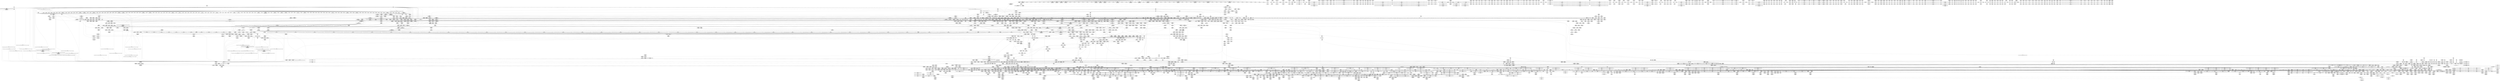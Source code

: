 digraph {
	CE0x4d52270 [shape=record,shape=Mrecord,label="{CE0x4d52270|8:_%struct.vfsmount*,_16:_%struct.dentry*,_168:_%struct.tomoyo_path_info*,_:_SCMRE_0,8_|*MultipleSource*|security/tomoyo/tomoyo.c, 175|security/tomoyo/tomoyo.c,175}"]
	CE0x7f72f40 [shape=record,shape=Mrecord,label="{CE0x7f72f40|tomoyo_path_perm:_name21|security/tomoyo/file.c,822|*SummSink*}"]
	CE0x5840830 [shape=record,shape=Mrecord,label="{CE0x5840830|tomoyo_path_permission:_do.end}"]
	CE0x67abbe0 [shape=record,shape=Mrecord,label="{CE0x67abbe0|tomoyo_const_part_length:_tmp11|security/tomoyo/util.c,626|*SummSink*}"]
	CE0x6911300 [shape=record,shape=Mrecord,label="{CE0x6911300|tomoyo_get_mode:_if.end9}"]
	CE0x57ba4c0 [shape=record,shape=Mrecord,label="{CE0x57ba4c0|VOIDTB_TE:_CE_308,309_}"]
	CE0x6b394f0 [shape=record,shape=Mrecord,label="{CE0x6b394f0|VOIDTB_TE:_CE_166,167_}"]
	CE0x7fa17c0 [shape=record,shape=Mrecord,label="{CE0x7fa17c0|i64_23|*Constant*}"]
	CE0x6a3bbf0 [shape=record,shape=Mrecord,label="{CE0x6a3bbf0|rcu_lock_release:_map|Function::rcu_lock_release&Arg::map::|*SummSink*}"]
	CE0x65f7960 [shape=record,shape=Mrecord,label="{CE0x65f7960|GLOBAL:___llvm_gcov_global_state_pred|Global_var:__llvm_gcov_global_state_pred|*SummSource*}"]
	CE0x69402f0 [shape=record,shape=Mrecord,label="{CE0x69402f0|tomoyo_const_part_length:_while.end|*SummSink*}"]
	CE0x4a27cf0 [shape=record,shape=Mrecord,label="{CE0x4a27cf0|0:_i8,_array:_GCRE_tomoyo_index2category_constant_39_x_i8_c_00_00_00_00_00_00_00_00_00_00_00_00_00_00_00_00_00_00_00_00_00_00_00_01_01_01_01_01_01_01_01_01_01_01_01_01_01_01_02_,_align_16:_elem_26::|security/tomoyo/util.c,983}"]
	CE0x69e1e50 [shape=record,shape=Mrecord,label="{CE0x69e1e50|tomoyo_path_perm:_tmp51|security/tomoyo/file.c,829}"]
	CE0x4a0caa0 [shape=record,shape=Mrecord,label="{CE0x4a0caa0|tomoyo_get_mode:_tmp2|security/tomoyo/util.c,978}"]
	CE0x8220000 [shape=record,shape=Mrecord,label="{CE0x8220000|tomoyo_const_part_length:_cmp25|security/tomoyo/util.c,644|*SummSource*}"]
	CE0x6643d90 [shape=record,shape=Mrecord,label="{CE0x6643d90|tomoyo_fill_path_info:_land.rhs|*SummSink*}"]
	CE0x7f44130 [shape=record,shape=Mrecord,label="{CE0x7f44130|__llvm_gcov_indirect_counter_increment:_counter}"]
	CE0x7f9d960 [shape=record,shape=Mrecord,label="{CE0x7f9d960|tomoyo_fill_path_info:_sub|security/tomoyo/util.c,667|*SummSink*}"]
	CE0x58dbb00 [shape=record,shape=Mrecord,label="{CE0x58dbb00|tomoyo_const_part_length:_tmp43|security/tomoyo/util.c,644|*SummSink*}"]
	CE0x5722700 [shape=record,shape=Mrecord,label="{CE0x5722700|128:_i8*,_1208:_%struct.file*,_:_CMRE_72,80_|*MultipleSource*|security/tomoyo/common.h,1205|security/tomoyo/common.h,1205}"]
	CE0x664a240 [shape=record,shape=Mrecord,label="{CE0x664a240|tomoyo_path_perm:_tmp36|security/tomoyo/file.c,822}"]
	CE0x677b980 [shape=record,shape=Mrecord,label="{CE0x677b980|tomoyo_init_request_info:_if.end|*SummSink*}"]
	CE0x590bb40 [shape=record,shape=Mrecord,label="{CE0x590bb40|i64_5|*Constant*}"]
	CE0x587aec0 [shape=record,shape=Mrecord,label="{CE0x587aec0|GLOBAL:_tomoyo_profile|*Constant*|*SummSource*}"]
	CE0x5969bc0 [shape=record,shape=Mrecord,label="{CE0x5969bc0|tomoyo_get_realpath:_tmp2|*LoadInst*|security/tomoyo/file.c,151|*SummSource*}"]
	CE0x6921a80 [shape=record,shape=Mrecord,label="{CE0x6921a80|tomoyo_fill_path_info:_sub|security/tomoyo/util.c,667}"]
	CE0x5a2b080 [shape=record,shape=Mrecord,label="{CE0x5a2b080|tomoyo_fill_path_info:_tmp5|security/tomoyo/util.c,667}"]
	CE0x66c3080 [shape=record,shape=Mrecord,label="{CE0x66c3080|i64_1|*Constant*}"]
	CE0x80f8540 [shape=record,shape=Mrecord,label="{CE0x80f8540|0:_%struct.tomoyo_obj_info*,_16:_%struct.tomoyo_domain_info*,_24:_%struct.tomoyo_path_info*,_40:_i8,_72:_i8,_75:_i8,_76:_i8,_77:_i8,_:_SCMRE_43,44_}"]
	CE0x591fd20 [shape=record,shape=Mrecord,label="{CE0x591fd20|tomoyo_init_request_info:_domain.addr.0|*SummSink*}"]
	CE0x6a7df00 [shape=record,shape=Mrecord,label="{CE0x6a7df00|tomoyo_audit_path_log:_operation|security/tomoyo/file.c,168|*SummSource*}"]
	CE0x68e9de0 [shape=record,shape=Mrecord,label="{CE0x68e9de0|VOIDTB_TE:_CE_195,196_}"]
	CE0x5a3f410 [shape=record,shape=Mrecord,label="{CE0x5a3f410|tomoyo_get_realpath:_buf|Function::tomoyo_get_realpath&Arg::buf::|*SummSink*}"]
	CE0x7faff00 [shape=record,shape=Mrecord,label="{CE0x7faff00|i8*_getelementptr_inbounds_(_45_x_i8_,_45_x_i8_*_.str13,_i32_0,_i32_0)|*Constant*|*SummSource*}"]
	CE0x59eaca0 [shape=record,shape=Mrecord,label="{CE0x59eaca0|tomoyo_const_part_length:_tmp32|security/tomoyo/util.c,641}"]
	CE0x8008750 [shape=record,shape=Mrecord,label="{CE0x8008750|VOIDTB_TE:_CE_319,320_}"]
	CE0x6761ce0 [shape=record,shape=Mrecord,label="{CE0x6761ce0|i64*_getelementptr_inbounds_(_31_x_i64_,_31_x_i64_*___llvm_gcov_ctr43150,_i64_0,_i64_0)|*Constant*|*SummSink*}"]
	CE0x67f8b30 [shape=record,shape=Mrecord,label="{CE0x67f8b30|tomoyo_get_mode:_return}"]
	CE0x6976920 [shape=record,shape=Mrecord,label="{CE0x6976920|_ret_void,_!dbg_!38908|include/linux/rcupdate.h,424|*SummSource*}"]
	CE0x7fb0240 [shape=record,shape=Mrecord,label="{CE0x7fb0240|tomoyo_domain:_tmp17|security/tomoyo/common.h,1205}"]
	CE0x6a644d0 [shape=record,shape=Mrecord,label="{CE0x6a644d0|tomoyo_init_request_info:_tmp13|*LoadInst*|security/tomoyo/util.c,1011}"]
	CE0x5a3f140 [shape=record,shape=Mrecord,label="{CE0x5a3f140|tomoyo_get_realpath:_entry}"]
	CE0x6b63840 [shape=record,shape=Mrecord,label="{CE0x6b63840|i64*_getelementptr_inbounds_(_4_x_i64_,_4_x_i64_*___llvm_gcov_ctr24,_i64_0,_i64_1)|*Constant*}"]
	CE0x7fad730 [shape=record,shape=Mrecord,label="{CE0x7fad730|tomoyo_fill_path_info:_hash|security/tomoyo/util.c,669|*SummSink*}"]
	CE0x6761190 [shape=record,shape=Mrecord,label="{CE0x6761190|tomoyo_get_mode:_tmp13|security/tomoyo/util.c,982}"]
	CE0x573b570 [shape=record,shape=Mrecord,label="{CE0x573b570|tomoyo_path_perm:_tmp7|security/tomoyo/file.c,797|*SummSource*}"]
	CE0x57e4b40 [shape=record,shape=Mrecord,label="{CE0x57e4b40|tomoyo_path_perm:_tmp21|security/tomoyo/file.c,810}"]
	CE0x5839fe0 [shape=record,shape=Mrecord,label="{CE0x5839fe0|tomoyo_get_mode:_config|security/tomoyo/util.c,981|*SummSource*}"]
	CE0x57f5bf0 [shape=record,shape=Mrecord,label="{CE0x57f5bf0|GLOBAL:___llvm_gcov_indirect_counter_increment|*Constant*|*SummSource*}"]
	CE0x69ef180 [shape=record,shape=Mrecord,label="{CE0x69ef180|i64*_getelementptr_inbounds_(_12_x_i64_,_12_x_i64_*___llvm_gcov_ctr31133,_i64_0,_i64_11)|*Constant*}"]
	CE0x6aa81c0 [shape=record,shape=Mrecord,label="{CE0x6aa81c0|i64*_getelementptr_inbounds_(_2_x_i64_,_2_x_i64_*___llvm_gcov_ctr31,_i64_0,_i64_0)|*Constant*|*SummSink*}"]
	CE0x69110c0 [shape=record,shape=Mrecord,label="{CE0x69110c0|_call_void_rcu_lock_release(%struct.lockdep_map*_%dep_map)_#9,_!dbg_!38905|include/linux/srcu.h,236|*SummSink*}"]
	CE0x5a6e8f0 [shape=record,shape=Mrecord,label="{CE0x5a6e8f0|__llvm_gcov_indirect_counter_increment:_bb|*SummSink*}"]
	CE0x691d550 [shape=record,shape=Mrecord,label="{CE0x691d550|tomoyo_fill_path_info:_frombool10|security/tomoyo/util.c,668|*SummSink*}"]
	CE0x59b2d10 [shape=record,shape=Mrecord,label="{CE0x59b2d10|tomoyo_add_slash:_tobool|security/tomoyo/file.c,131}"]
	CE0x4b2c170 [shape=record,shape=Mrecord,label="{CE0x4b2c170|i64*_getelementptr_inbounds_(_31_x_i64_,_31_x_i64_*___llvm_gcov_ctr43150,_i64_0,_i64_3)|*Constant*|*SummSink*}"]
	CE0x65d87d0 [shape=record,shape=Mrecord,label="{CE0x65d87d0|i64*_getelementptr_inbounds_(_31_x_i64_,_31_x_i64_*___llvm_gcov_ctr43150,_i64_0,_i64_29)|*Constant*|*SummSource*}"]
	CE0x7fbebb0 [shape=record,shape=Mrecord,label="{CE0x7fbebb0|tomoyo_path_perm:_cmp|security/tomoyo/file.c,798}"]
	CE0x57b4050 [shape=record,shape=Mrecord,label="{CE0x57b4050|i64*_getelementptr_inbounds_(_11_x_i64_,_11_x_i64_*___llvm_gcov_ctr54147,_i64_0,_i64_9)|*Constant*|*SummSink*}"]
	CE0x4b1da90 [shape=record,shape=Mrecord,label="{CE0x4b1da90|0:_i8*,_array:_GCRE_tomoyo_path_keyword_external_constant_11_x_i8*_:_elem_6::|security/tomoyo/file.c,167}"]
	CE0x6643b30 [shape=record,shape=Mrecord,label="{CE0x6643b30|tomoyo_fill_path_info:_land.rhs}"]
	CE0x80f8c60 [shape=record,shape=Mrecord,label="{CE0x80f8c60|0:_%struct.tomoyo_obj_info*,_16:_%struct.tomoyo_domain_info*,_24:_%struct.tomoyo_path_info*,_40:_i8,_72:_i8,_75:_i8,_76:_i8,_77:_i8,_:_SCMRE_46,47_}"]
	CE0x58396c0 [shape=record,shape=Mrecord,label="{CE0x58396c0|tomoyo_path_permission:_path7|security/tomoyo/file.c,569|*SummSink*}"]
	CE0x4ae9450 [shape=record,shape=Mrecord,label="{CE0x4ae9450|GLOBAL:_srcu_read_unlock|*Constant*|*SummSink*}"]
	CE0x7fa1830 [shape=record,shape=Mrecord,label="{CE0x7fa1830|i64_23|*Constant*|*SummSource*}"]
	CE0x67b6f30 [shape=record,shape=Mrecord,label="{CE0x67b6f30|i32_10|*Constant*}"]
	CE0x80dc290 [shape=record,shape=Mrecord,label="{CE0x80dc290|tomoyo_const_part_length:_conv20|security/tomoyo/util.c,644|*SummSource*}"]
	CE0x6556c10 [shape=record,shape=Mrecord,label="{CE0x6556c10|40:_%struct.tomoyo_policy_namespace*,_48:_i8,_:_GCRE_tomoyo_kernel_domain_external_global_%struct.tomoyo_domain_info_40,48_|*MultipleSource*|security/tomoyo/util.c,1005|security/tomoyo/util.c,1007|Function::tomoyo_init_request_info&Arg::domain::}"]
	CE0x57a1820 [shape=record,shape=Mrecord,label="{CE0x57a1820|0:_i8,_array:_GCR_tomoyo_p2mac_internal_constant_11_x_i8_c_00_01_01_01_03_04_06_09_0A_13_15_,_align_1:_elem_7::|security/tomoyo/file.c,797}"]
	CE0x4b842b0 [shape=record,shape=Mrecord,label="{CE0x4b842b0|tomoyo_domain:_tmp8|security/tomoyo/common.h,1205|*SummSink*}"]
	CE0x4aea870 [shape=record,shape=Mrecord,label="{CE0x4aea870|tomoyo_get_mode:_conv15|security/tomoyo/util.c,987|*SummSink*}"]
	CE0x67ac110 [shape=record,shape=Mrecord,label="{CE0x67ac110|tomoyo_const_part_length:_sw.bb|*SummSource*}"]
	CE0x8007590 [shape=record,shape=Mrecord,label="{CE0x8007590|_call_void_lock_acquire(%struct.lockdep_map*_%map,_i32_0,_i32_0,_i32_2,_i32_0,_%struct.lockdep_map*_null,_i64_ptrtoint_(i8*_blockaddress(_rcu_lock_acquire,_%__here)_to_i64))_#9,_!dbg_!38907|include/linux/rcupdate.h,418|*SummSink*}"]
	CE0x68b3c50 [shape=record,shape=Mrecord,label="{CE0x68b3c50|tomoyo_path_perm:_tmp25|security/tomoyo/file.c,814}"]
	CE0x66cb950 [shape=record,shape=Mrecord,label="{CE0x66cb950|i64*_getelementptr_inbounds_(_5_x_i64_,_5_x_i64_*___llvm_gcov_ctr32134,_i64_0,_i64_3)|*Constant*|*SummSource*}"]
	CE0x58fa7e0 [shape=record,shape=Mrecord,label="{CE0x58fa7e0|tomoyo_path_perm:_call3|security/tomoyo/file.c,803}"]
	CE0x580c8c0 [shape=record,shape=Mrecord,label="{CE0x580c8c0|VOIDTB_TE:_CE_219,220_}"]
	CE0x8007d80 [shape=record,shape=Mrecord,label="{CE0x8007d80|VOIDTB_TE:_CE_150,151_}"]
	CE0x6a3d8a0 [shape=record,shape=Mrecord,label="{CE0x6a3d8a0|tomoyo_audit_path_log:_entry}"]
	CE0x69d1000 [shape=record,shape=Mrecord,label="{CE0x69d1000|i64*_getelementptr_inbounds_(_25_x_i64_,_25_x_i64_*___llvm_gcov_ctr11,_i64_0,_i64_24)|*Constant*|*SummSink*}"]
	CE0x5a227e0 [shape=record,shape=Mrecord,label="{CE0x5a227e0|tomoyo_path_permission:_tmp1|*SummSink*}"]
	CE0x5952360 [shape=record,shape=Mrecord,label="{CE0x5952360|GLOBAL:_tomoyo_realpath_from_path|*Constant*}"]
	CE0x59d6610 [shape=record,shape=Mrecord,label="{CE0x59d6610|tomoyo_fill_path_info:_const_len6|security/tomoyo/util.c,668}"]
	CE0x59dee30 [shape=record,shape=Mrecord,label="{CE0x59dee30|tomoyo_path_perm:_if.then25|*SummSource*}"]
	CE0x6b395c0 [shape=record,shape=Mrecord,label="{CE0x6b395c0|VOIDTB_TE:_CE_168,169_}"]
	CE0x58b1fb0 [shape=record,shape=Mrecord,label="{CE0x58b1fb0|_call_void_mcount()_#3|*SummSink*}"]
	CE0x6a981c0 [shape=record,shape=Mrecord,label="{CE0x6a981c0|tomoyo_read_lock:_bb|*SummSource*}"]
	CE0x66c2f00 [shape=record,shape=Mrecord,label="{CE0x66c2f00|tomoyo_path_permission:_tmp15|security/tomoyo/file.c,567}"]
	CE0x808c080 [shape=record,shape=Mrecord,label="{CE0x808c080|srcu_read_unlock:_tmp3|*SummSource*}"]
	CE0x6b3af40 [shape=record,shape=Mrecord,label="{CE0x6b3af40|VOIDTB_TE:_CE_6384,6388_|*MultipleSource*|security/tomoyo/util.c,1010|security/tomoyo/file.c,564|Function::tomoyo_get_mode&Arg::ns::}"]
	CE0x828c400 [shape=record,shape=Mrecord,label="{CE0x828c400|tomoyo_const_part_length:_tmp26|security/tomoyo/util.c,641|*SummSink*}"]
	CE0x7f44290 [shape=record,shape=Mrecord,label="{CE0x7f44290|__llvm_gcov_indirect_counter_increment:_counter|*SummSource*}"]
	CE0x4af2390 [shape=record,shape=Mrecord,label="{CE0x4af2390|tomoyo_audit_path_log:_tmp5|security/tomoyo/file.c,167}"]
	CE0x7ff6de0 [shape=record,shape=Mrecord,label="{CE0x7ff6de0|i64_1|*Constant*}"]
	CE0x4a82ec0 [shape=record,shape=Mrecord,label="{CE0x4a82ec0|0:_i8,_array:_GCRE_tomoyo_index2category_constant_39_x_i8_c_00_00_00_00_00_00_00_00_00_00_00_00_00_00_00_00_00_00_00_00_00_00_00_01_01_01_01_01_01_01_01_01_01_01_01_01_01_01_02_,_align_16:_elem_20::|security/tomoyo/util.c,983}"]
	CE0x4bb45c0 [shape=record,shape=Mrecord,label="{CE0x4bb45c0|tomoyo_path_perm:_buf|security/tomoyo/file.c, 792}"]
	CE0x80482a0 [shape=record,shape=Mrecord,label="{CE0x80482a0|GLOBAL:_lock_release|*Constant*|*SummSink*}"]
	CE0x7ff7220 [shape=record,shape=Mrecord,label="{CE0x7ff7220|_call_void_mcount()_#3|*SummSource*}"]
	CE0x80a5e30 [shape=record,shape=Mrecord,label="{CE0x80a5e30|rcu_lock_acquire:_indirectgoto|*SummSink*}"]
	CE0x69a1520 [shape=record,shape=Mrecord,label="{CE0x69a1520|GLOBAL:_tomoyo_policy_loaded|Global_var:tomoyo_policy_loaded|*SummSource*}"]
	CE0x5883620 [shape=record,shape=Mrecord,label="{CE0x5883620|_ret_void}"]
	CE0x6726dc0 [shape=record,shape=Mrecord,label="{CE0x6726dc0|tomoyo_const_part_length:_retval.0|*SummSource*}"]
	CE0x5883690 [shape=record,shape=Mrecord,label="{CE0x5883690|i64*_getelementptr_inbounds_(_25_x_i64_,_25_x_i64_*___llvm_gcov_ctr11,_i64_0,_i64_11)|*Constant*|*SummSource*}"]
	CE0x59f5110 [shape=record,shape=Mrecord,label="{CE0x59f5110|tomoyo_const_part_length:_return}"]
	CE0x6727300 [shape=record,shape=Mrecord,label="{CE0x6727300|tomoyo_const_part_length:_tmp52|security/tomoyo/util.c,652}"]
	CE0x81a7ae0 [shape=record,shape=Mrecord,label="{CE0x81a7ae0|tomoyo_path_perm:_tmp39|security/tomoyo/file.c,821}"]
	CE0x58d9610 [shape=record,shape=Mrecord,label="{CE0x58d9610|COLLAPSED:_GCMRE___llvm_gcov_ctr31133_internal_global_12_x_i64_zeroinitializer:_elem_0:default:}"]
	CE0x4c34cc0 [shape=record,shape=Mrecord,label="{CE0x4c34cc0|i64*_getelementptr_inbounds_(_2_x_i64_,_2_x_i64_*___llvm_gcov_ctr22210,_i64_0,_i64_0)|*Constant*}"]
	CE0x592ed90 [shape=record,shape=Mrecord,label="{CE0x592ed90|tomoyo_path_perm:_sw.bb|*SummSink*}"]
	CE0x7fc09b0 [shape=record,shape=Mrecord,label="{CE0x7fc09b0|i64_13|*Constant*}"]
	CE0x6984dc0 [shape=record,shape=Mrecord,label="{CE0x6984dc0|_call_void___llvm_gcov_indirect_counter_increment(i32*___llvm_gcov_global_state_pred,_i64**_getelementptr_inbounds_(_3_x_i64*_,_3_x_i64*_*___llvm_gcda_edge_table,_i64_0,_i64_0)),_!dbg_!38953|security/tomoyo/file.c,820}"]
	CE0x8072ac0 [shape=record,shape=Mrecord,label="{CE0x8072ac0|tomoyo_domain:_tmp11|security/tomoyo/common.h,1205|*SummSource*}"]
	CE0x576f390 [shape=record,shape=Mrecord,label="{CE0x576f390|__llvm_gcov_indirect_counter_increment:_exit|*SummSink*}"]
	CE0x6b3f910 [shape=record,shape=Mrecord,label="{CE0x6b3f910|0:_i8,_array:_GCRE_tomoyo_index2category_constant_39_x_i8_c_00_00_00_00_00_00_00_00_00_00_00_00_00_00_00_00_00_00_00_00_00_00_00_01_01_01_01_01_01_01_01_01_01_01_01_01_01_01_02_,_align_16:_elem_14::|security/tomoyo/util.c,983}"]
	CE0x4adb3d0 [shape=record,shape=Mrecord,label="{CE0x4adb3d0|tomoyo_const_part_length:_tmp9|security/tomoyo/util.c,626|*SummSource*}"]
	CE0x580cc30 [shape=record,shape=Mrecord,label="{CE0x580cc30|VOIDTB_TE:_CE_222,223_}"]
	CE0x6b4d2c0 [shape=record,shape=Mrecord,label="{CE0x6b4d2c0|tomoyo_const_part_length:_tmp21|security/tomoyo/util.c,631|*SummSink*}"]
	CE0x6990d20 [shape=record,shape=Mrecord,label="{CE0x6990d20|tomoyo_path_perm:_error.1|*SummSource*}"]
	CE0x671f300 [shape=record,shape=Mrecord,label="{CE0x671f300|i8*_getelementptr_inbounds_(_12_x_i8_,_12_x_i8_*_.str1,_i32_0,_i32_0)|*Constant*|*SummSource*}"]
	CE0x4ab15b0 [shape=record,shape=Mrecord,label="{CE0x4ab15b0|tomoyo_const_part_length:_while.end}"]
	CE0x808b530 [shape=record,shape=Mrecord,label="{CE0x808b530|tomoyo_const_part_length:_tmp17|security/tomoyo/util.c,627}"]
	CE0x6761d50 [shape=record,shape=Mrecord,label="{CE0x6761d50|tomoyo_const_part_length:_tmp|*SummSource*}"]
	CE0x6701940 [shape=record,shape=Mrecord,label="{CE0x6701940|tomoyo_path_permission:_tmp8|security/tomoyo/file.c,565}"]
	CE0x690d670 [shape=record,shape=Mrecord,label="{CE0x690d670|i64_2|*Constant*}"]
	CE0x58d9870 [shape=record,shape=Mrecord,label="{CE0x58d9870|128:_i8*,_1208:_%struct.file*,_:_CMRE_4,5_}"]
	"CONST[source:2(external),value:2(dynamic)][purpose:{subject}]"
	CE0x5ae8230 [shape=record,shape=Mrecord,label="{CE0x5ae8230|tomoyo_path_permission:_tmp15|security/tomoyo/file.c,567|*SummSource*}"]
	CE0x7fb5f10 [shape=record,shape=Mrecord,label="{CE0x7fb5f10|VOIDTB_TE:_CE_153,154_}"]
	CE0x59de7b0 [shape=record,shape=Mrecord,label="{CE0x59de7b0|i32_8|*Constant*|*SummSink*}"]
	CE0x4b55d40 [shape=record,shape=Mrecord,label="{CE0x4b55d40|tomoyo_const_part_length:_tmp29|security/tomoyo/util.c,641}"]
	CE0x6634480 [shape=record,shape=Mrecord,label="{CE0x6634480|i64*_getelementptr_inbounds_(_25_x_i64_,_25_x_i64_*___llvm_gcov_ctr11,_i64_0,_i64_15)|*Constant*|*SummSink*}"]
	CE0x6b50ba0 [shape=record,shape=Mrecord,label="{CE0x6b50ba0|_call_void_tomoyo_fill_path_info(%struct.tomoyo_path_info*_%symlink_target)_#9,_!dbg_!38949|security/tomoyo/file.c,816|*SummSource*}"]
	CE0x7f55290 [shape=record,shape=Mrecord,label="{CE0x7f55290|tomoyo_get_mode:_cmp11|security/tomoyo/util.c,985|*SummSource*}"]
	CE0x4c3b980 [shape=record,shape=Mrecord,label="{CE0x4c3b980|tomoyo_get_mode:_tmp21|security/tomoyo/util.c,985}"]
	CE0x4b35b60 [shape=record,shape=Mrecord,label="{CE0x4b35b60|tomoyo_path_unlink:_mnt1|security/tomoyo/tomoyo.c,175}"]
	CE0x56ac180 [shape=record,shape=Mrecord,label="{CE0x56ac180|tomoyo_const_part_length:_tmp16|security/tomoyo/util.c,627|*SummSink*}"]
	CE0x593e070 [shape=record,shape=Mrecord,label="{CE0x593e070|GLOBAL:___srcu_read_lock|*Constant*|*SummSink*}"]
	CE0x59eadd0 [shape=record,shape=Mrecord,label="{CE0x59eadd0|tomoyo_const_part_length:_tmp32|security/tomoyo/util.c,641|*SummSource*}"]
	CE0x65b1ff0 [shape=record,shape=Mrecord,label="{CE0x65b1ff0|tomoyo_path_permission:_tmp14|security/tomoyo/file.c,567}"]
	CE0x825dc60 [shape=record,shape=Mrecord,label="{CE0x825dc60|rcu_lock_acquire:_tmp|*SummSink*}"]
	CE0x65d81e0 [shape=record,shape=Mrecord,label="{CE0x65d81e0|tomoyo_const_part_length:_tmp50|security/tomoyo/util.c,651|*SummSource*}"]
	CE0x59054f0 [shape=record,shape=Mrecord,label="{CE0x59054f0|tomoyo_path_perm:_tmp6|security/tomoyo/file.c,789}"]
	CE0x59d6c00 [shape=record,shape=Mrecord,label="{CE0x59d6c00|i64*_getelementptr_inbounds_(_12_x_i64_,_12_x_i64_*___llvm_gcov_ctr31133,_i64_0,_i64_6)|*Constant*|*SummSink*}"]
	CE0x4b2f820 [shape=record,shape=Mrecord,label="{CE0x4b2f820|i64*_getelementptr_inbounds_(_12_x_i64_,_12_x_i64_*___llvm_gcov_ctr31133,_i64_0,_i64_11)|*Constant*|*SummSource*}"]
	CE0x580ca10 [shape=record,shape=Mrecord,label="{CE0x580ca10|VOIDTB_TE:_CE_220,221_}"]
	CE0x69b7a40 [shape=record,shape=Mrecord,label="{CE0x69b7a40|128:_i8*,_1208:_%struct.file*,_:_CMRE_46,47_}"]
	CE0x6761c20 [shape=record,shape=Mrecord,label="{CE0x6761c20|i64*_getelementptr_inbounds_(_31_x_i64_,_31_x_i64_*___llvm_gcov_ctr43150,_i64_0,_i64_0)|*Constant*|*SummSource*}"]
	CE0x6a3c160 [shape=record,shape=Mrecord,label="{CE0x6a3c160|tomoyo_audit_path_log:_name|security/tomoyo/file.c,169|*SummSink*}"]
	CE0x57b5720 [shape=record,shape=Mrecord,label="{CE0x57b5720|rcu_lock_acquire:___here|*SummSink*}"]
	CE0x57b6580 [shape=record,shape=Mrecord,label="{CE0x57b6580|tomoyo_const_part_length:_if.then5|*SummSource*}"]
	CE0x5864e90 [shape=record,shape=Mrecord,label="{CE0x5864e90|0:_%struct.tomoyo_obj_info*,_16:_%struct.tomoyo_domain_info*,_24:_%struct.tomoyo_path_info*,_40:_i8,_72:_i8,_75:_i8,_76:_i8,_77:_i8,_:_SCMRE_75,76_|*MultipleSource*|security/tomoyo/file.c, 787|security/tomoyo/file.c,787|Function::tomoyo_init_request_info&Arg::r::|security/tomoyo/file.c,800}"]
	CE0x67a3260 [shape=record,shape=Mrecord,label="{CE0x67a3260|0:_i8,_array:_GCRE_tomoyo_index2category_constant_39_x_i8_c_00_00_00_00_00_00_00_00_00_00_00_00_00_00_00_00_00_00_00_00_00_00_00_01_01_01_01_01_01_01_01_01_01_01_01_01_01_01_02_,_align_16:_elem_37::|security/tomoyo/util.c,983}"]
	CE0x7f54f40 [shape=record,shape=Mrecord,label="{CE0x7f54f40|tomoyo_get_mode:_cmp11|security/tomoyo/util.c,985|*SummSink*}"]
	CE0x68617f0 [shape=record,shape=Mrecord,label="{CE0x68617f0|i32_-1|*Constant*}"]
	CE0x65b0f80 [shape=record,shape=Mrecord,label="{CE0x65b0f80|tomoyo_const_part_length:_tmp49|security/tomoyo/util.c,649|*SummSink*}"]
	CE0x58ec560 [shape=record,shape=Mrecord,label="{CE0x58ec560|i64*_getelementptr_inbounds_(_25_x_i64_,_25_x_i64_*___llvm_gcov_ctr11,_i64_0,_i64_15)|*Constant*|*SummSource*}"]
	CE0x4b841d0 [shape=record,shape=Mrecord,label="{CE0x4b841d0|srcu_read_lock:_tmp1|*SummSink*}"]
	CE0x664adf0 [shape=record,shape=Mrecord,label="{CE0x664adf0|tomoyo_path_perm:_name21|security/tomoyo/file.c,822|*SummSource*}"]
	CE0x67f85a0 [shape=record,shape=Mrecord,label="{CE0x67f85a0|tomoyo_get_mode:_cmp|security/tomoyo/util.c,982}"]
	CE0x68c49f0 [shape=record,shape=Mrecord,label="{CE0x68c49f0|tomoyo_get_mode:_config7|security/tomoyo/util.c,983|*SummSource*}"]
	CE0x821d900 [shape=record,shape=Mrecord,label="{CE0x821d900|tomoyo_path_perm:_tmp24|security/tomoyo/file.c,814|*SummSink*}"]
	CE0x5757270 [shape=record,shape=Mrecord,label="{CE0x5757270|tomoyo_init_request_info:_r|Function::tomoyo_init_request_info&Arg::r::|*SummSource*}"]
	CE0x5876360 [shape=record,shape=Mrecord,label="{CE0x5876360|_ret_i32_%retval.0,_!dbg_!38957|security/tomoyo/util.c,652|*SummSink*}"]
	CE0x7f1eb90 [shape=record,shape=Mrecord,label="{CE0x7f1eb90|GLOBAL:___llvm_gcov_global_state_pred45|Global_var:__llvm_gcov_global_state_pred45|*SummSource*}"]
	CE0x4ae9890 [shape=record,shape=Mrecord,label="{CE0x4ae9890|tomoyo_get_mode:_tmp26|security/tomoyo/util.c,987|*SummSink*}"]
	CE0x7f79610 [shape=record,shape=Mrecord,label="{CE0x7f79610|_call_void_mcount()_#3|*SummSource*}"]
	CE0x5a0e2f0 [shape=record,shape=Mrecord,label="{CE0x5a0e2f0|tomoyo_init_request_info:_ns|security/tomoyo/util.c,1010}"]
	CE0x4b1d610 [shape=record,shape=Mrecord,label="{CE0x4b1d610|tomoyo_const_part_length:_inc|security/tomoyo/util.c,628|*SummSource*}"]
	CE0x671f3e0 [shape=record,shape=Mrecord,label="{CE0x671f3e0|i8*_getelementptr_inbounds_(_12_x_i8_,_12_x_i8_*_.str1,_i32_0,_i32_0)|*Constant*|*SummSink*}"]
	CE0x6b65fe0 [shape=record,shape=Mrecord,label="{CE0x6b65fe0|GLOBAL:_tomoyo_realpath_from_path|*Constant*|*SummSource*}"]
	CE0x668f690 [shape=record,shape=Mrecord,label="{CE0x668f690|tomoyo_get_mode:_tobool|security/tomoyo/util.c,978}"]
	CE0x757ed10 [shape=record,shape=Mrecord,label="{CE0x757ed10|tomoyo_get_mode:_tmp}"]
	CE0x822f0f0 [shape=record,shape=Mrecord,label="{CE0x822f0f0|tomoyo_get_mode:_tmp23|security/tomoyo/util.c,986|*SummSink*}"]
	CE0x493c670 [shape=record,shape=Mrecord,label="{CE0x493c670|i64*_getelementptr_inbounds_(_11_x_i64_,_11_x_i64_*___llvm_gcov_ctr54147,_i64_0,_i64_0)|*Constant*}"]
	CE0x80e9b60 [shape=record,shape=Mrecord,label="{CE0x80e9b60|GLOBAL:___llvm_gcov_ctr26|Global_var:__llvm_gcov_ctr26|*SummSource*}"]
	CE0x57d4310 [shape=record,shape=Mrecord,label="{CE0x57d4310|tomoyo_const_part_length:_filename.addr.0|*SummSource*}"]
	CE0x4c70ad0 [shape=record,shape=Mrecord,label="{CE0x4c70ad0|tomoyo_path_permission:_path7|security/tomoyo/file.c,569}"]
	CE0x81c7ee0 [shape=record,shape=Mrecord,label="{CE0x81c7ee0|tomoyo_add_slash:_tmp4|security/tomoyo/file.c,131}"]
	CE0x5957040 [shape=record,shape=Mrecord,label="{CE0x5957040|i64*_getelementptr_inbounds_(_12_x_i64_,_12_x_i64_*___llvm_gcov_ctr31133,_i64_0,_i64_10)|*Constant*|*SummSink*}"]
	CE0x4ae9d10 [shape=record,shape=Mrecord,label="{CE0x4ae9d10|tomoyo_get_mode:_tmp26|security/tomoyo/util.c,987}"]
	CE0x58fa950 [shape=record,shape=Mrecord,label="{CE0x58fa950|tomoyo_read_lock:_entry}"]
	CE0x4a81b70 [shape=record,shape=Mrecord,label="{CE0x4a81b70|__llvm_gcov_indirect_counter_increment114:_tmp2|*SummSource*}"]
	CE0x58d0d60 [shape=record,shape=Mrecord,label="{CE0x58d0d60|tomoyo_const_part_length:_tmp5|security/tomoyo/util.c,624}"]
	CE0x56d1580 [shape=record,shape=Mrecord,label="{CE0x56d1580|__llvm_gcov_indirect_counter_increment114:_entry}"]
	CE0x56a2790 [shape=record,shape=Mrecord,label="{CE0x56a2790|tomoyo_audit_path_log:_param|security/tomoyo/file.c,168|*SummSink*}"]
	CE0x66f5d20 [shape=record,shape=Mrecord,label="{CE0x66f5d20|srcu_read_unlock:_tmp|*SummSink*}"]
	CE0x682f020 [shape=record,shape=Mrecord,label="{CE0x682f020|i64*_getelementptr_inbounds_(_10_x_i64_,_10_x_i64_*___llvm_gcov_ctr34,_i64_0,_i64_4)|*Constant*}"]
	CE0x69f6dd0 [shape=record,shape=Mrecord,label="{CE0x69f6dd0|i64*_getelementptr_inbounds_(_5_x_i64_,_5_x_i64_*___llvm_gcov_ctr32134,_i64_0,_i64_4)|*Constant*|*SummSource*}"]
	CE0x805cbd0 [shape=record,shape=Mrecord,label="{CE0x805cbd0|tomoyo_path_perm:_mode|security/tomoyo/file.c,800|*SummSource*}"]
	CE0x69a1980 [shape=record,shape=Mrecord,label="{CE0x69a1980|tomoyo_path_permission:_mode|security/tomoyo/file.c,564}"]
	CE0x4c06b20 [shape=record,shape=Mrecord,label="{CE0x4c06b20|tomoyo_get_mode:_conv|security/tomoyo/util.c,982|*SummSink*}"]
	CE0x6688b10 [shape=record,shape=Mrecord,label="{CE0x6688b10|tomoyo_fill_path_info:_const_len|security/tomoyo/util.c,666}"]
	CE0x65a1010 [shape=record,shape=Mrecord,label="{CE0x65a1010|_ret_i1_%retval.0,_!dbg_!38916|security/tomoyo/file.c,156|*SummSource*}"]
	CE0x58d7f70 [shape=record,shape=Mrecord,label="{CE0x58d7f70|tomoyo_const_part_length:_tmp47|security/tomoyo/util.c,646|*SummSource*}"]
	CE0x80a6520 [shape=record,shape=Mrecord,label="{CE0x80a6520|i64*_getelementptr_inbounds_(_4_x_i64_,_4_x_i64_*___llvm_gcov_ctr33,_i64_0,_i64_1)|*Constant*|*SummSource*}"]
	CE0x65d2af0 [shape=record,shape=Mrecord,label="{CE0x65d2af0|tomoyo_path_perm:_tmp15|security/tomoyo/file.c,804|*SummSource*}"]
	CE0x67520b0 [shape=record,shape=Mrecord,label="{CE0x67520b0|tomoyo_init_request_info:_tmp6|security/tomoyo/util.c,1004|*SummSink*}"]
	CE0x81f08e0 [shape=record,shape=Mrecord,label="{CE0x81f08e0|tomoyo_path_permission:_entry|*SummSink*}"]
	CE0x59525d0 [shape=record,shape=Mrecord,label="{CE0x59525d0|tomoyo_init_request_info:_mode|security/tomoyo/util.c,1010|*SummSource*}"]
	CE0x6a3d410 [shape=record,shape=Mrecord,label="{CE0x6a3d410|tomoyo_path_permission:_call9|security/tomoyo/file.c,572|*SummSink*}"]
	CE0x65e8fe0 [shape=record,shape=Mrecord,label="{CE0x65e8fe0|GLOBAL:_lock_acquire|*Constant*|*SummSource*}"]
	CE0x585bd50 [shape=record,shape=Mrecord,label="{CE0x585bd50|0:_%struct.tomoyo_obj_info*,_16:_%struct.tomoyo_domain_info*,_24:_%struct.tomoyo_path_info*,_40:_i8,_72:_i8,_75:_i8,_76:_i8,_77:_i8,_:_SCMRE_59,60_}"]
	CE0x4c349a0 [shape=record,shape=Mrecord,label="{CE0x4c349a0|tomoyo_path_unlink:_call|security/tomoyo/tomoyo.c,176}"]
	CE0x7fc0940 [shape=record,shape=Mrecord,label="{CE0x7fc0940|tomoyo_path_perm:_name12|security/tomoyo/file.c,814|*SummSink*}"]
	CE0x7f47990 [shape=record,shape=Mrecord,label="{CE0x7f47990|tomoyo_get_realpath:_return}"]
	CE0x65e4d80 [shape=record,shape=Mrecord,label="{CE0x65e4d80|tomoyo_fill_path_info:_is_patterned|security/tomoyo/util.c,668}"]
	CE0x8270320 [shape=record,shape=Mrecord,label="{CE0x8270320|i64*_getelementptr_inbounds_(_10_x_i64_,_10_x_i64_*___llvm_gcov_ctr34,_i64_0,_i64_9)|*Constant*|*SummSink*}"]
	CE0x6af3e20 [shape=record,shape=Mrecord,label="{CE0x6af3e20|i64*_getelementptr_inbounds_(_6_x_i64_,_6_x_i64_*___llvm_gcov_ctr26,_i64_0,_i64_4)|*Constant*|*SummSource*}"]
	CE0x68c5620 [shape=record,shape=Mrecord,label="{CE0x68c5620|tomoyo_get_mode:_tmp17|security/tomoyo/util.c,983|*SummSink*}"]
	CE0x65351b0 [shape=record,shape=Mrecord,label="{CE0x65351b0|tomoyo_fill_path_info:_is_patterned|security/tomoyo/util.c,668}"]
	CE0x80c27d0 [shape=record,shape=Mrecord,label="{CE0x80c27d0|tomoyo_const_part_length:_tmp33|security/tomoyo/util.c,642|*SummSink*}"]
	CE0x69e8ac0 [shape=record,shape=Mrecord,label="{CE0x69e8ac0|tomoyo_path_perm:_tmp53|security/tomoyo/file.c,829}"]
	CE0x65b09e0 [shape=record,shape=Mrecord,label="{CE0x65b09e0|i64*_getelementptr_inbounds_(_31_x_i64_,_31_x_i64_*___llvm_gcov_ctr43150,_i64_0,_i64_28)|*Constant*}"]
	CE0x56b5430 [shape=record,shape=Mrecord,label="{CE0x56b5430|tomoyo_add_slash:_buf|Function::tomoyo_add_slash&Arg::buf::}"]
	CE0x4c3bd10 [shape=record,shape=Mrecord,label="{CE0x4c3bd10|tomoyo_const_part_length:_lor.lhs.false}"]
	CE0x691e170 [shape=record,shape=Mrecord,label="{CE0x691e170|tomoyo_audit_path_log:_tmp6|security/tomoyo/file.c,169}"]
	CE0x58db820 [shape=record,shape=Mrecord,label="{CE0x58db820|tomoyo_const_part_length:_tmp43|security/tomoyo/util.c,644}"]
	CE0x6aa7ee0 [shape=record,shape=Mrecord,label="{CE0x6aa7ee0|tomoyo_const_part_length:_entry}"]
	CE0x69907e0 [shape=record,shape=Mrecord,label="{CE0x69907e0|tomoyo_path_perm:_error.1}"]
	CE0x59a3730 [shape=record,shape=Mrecord,label="{CE0x59a3730|tomoyo_get_mode:_if.end9}"]
	CE0x5840400 [shape=record,shape=Mrecord,label="{CE0x5840400|tomoyo_domain:_do.end|*SummSink*}"]
	CE0x5a3f2c0 [shape=record,shape=Mrecord,label="{CE0x5a3f2c0|GLOBAL:_tomoyo_get_realpath|*Constant*|*SummSink*}"]
	CE0x66aae60 [shape=record,shape=Mrecord,label="{CE0x66aae60|tomoyo_read_lock:_tmp2|*SummSource*}"]
	CE0x7fb2e40 [shape=record,shape=Mrecord,label="{CE0x7fb2e40|i32_0|*Constant*}"]
	CE0x64d5130 [shape=record,shape=Mrecord,label="{CE0x64d5130|0:_i8,_array:_GCRE_tomoyo_index2category_constant_39_x_i8_c_00_00_00_00_00_00_00_00_00_00_00_00_00_00_00_00_00_00_00_00_00_00_00_01_01_01_01_01_01_01_01_01_01_01_01_01_01_01_02_,_align_16:_elem_6::|security/tomoyo/util.c,983}"]
	CE0x658c5b0 [shape=record,shape=Mrecord,label="{CE0x658c5b0|0:_i8,_array:_GCRE_tomoyo_index2category_constant_39_x_i8_c_00_00_00_00_00_00_00_00_00_00_00_00_00_00_00_00_00_00_00_00_00_00_00_01_01_01_01_01_01_01_01_01_01_01_01_01_01_01_02_,_align_16:_elem_33::|security/tomoyo/util.c,983}"]
	CE0x68603b0 [shape=record,shape=Mrecord,label="{CE0x68603b0|tomoyo_path_perm:_sw.epilog|*SummSink*}"]
	CE0x67a41d0 [shape=record,shape=Mrecord,label="{CE0x67a41d0|tomoyo_get_mode:_add|security/tomoyo/util.c,984|*SummSource*}"]
	CE0x6ab4920 [shape=record,shape=Mrecord,label="{CE0x6ab4920|__llvm_gcov_indirect_counter_increment114:_counter|*SummSource*}"]
	CE0x806be00 [shape=record,shape=Mrecord,label="{CE0x806be00|tomoyo_const_part_length:_conv8|security/tomoyo/util.c,632|*SummSink*}"]
	CE0x4b8c380 [shape=record,shape=Mrecord,label="{CE0x4b8c380|tomoyo_path_permission:_tmp11|security/tomoyo/file.c,565|*SummSink*}"]
	CE0x806bca0 [shape=record,shape=Mrecord,label="{CE0x806bca0|tomoyo_fill_path_info:_idxprom|security/tomoyo/util.c,667}"]
	CE0x6b77cb0 [shape=record,shape=Mrecord,label="{CE0x6b77cb0|_call_void_mcount()_#3|*SummSink*}"]
	CE0x7f55560 [shape=record,shape=Mrecord,label="{CE0x7f55560|i64_7|*Constant*}"]
	CE0x595f5d0 [shape=record,shape=Mrecord,label="{CE0x595f5d0|tomoyo_get_mode:_profile|Function::tomoyo_get_mode&Arg::profile::|*SummSource*}"]
	CE0x661dc80 [shape=record,shape=Mrecord,label="{CE0x661dc80|%struct.task_struct*_(%struct.task_struct**)*_asm_movq_%gs:$_1:P_,$0_,_r,im,_dirflag_,_fpsr_,_flags_}"]
	CE0x6807b60 [shape=record,shape=Mrecord,label="{CE0x6807b60|tomoyo_init_request_info:_ns|security/tomoyo/util.c,1010|*SummSource*}"]
	CE0x80383c0 [shape=record,shape=Mrecord,label="{CE0x80383c0|tomoyo_domain:_tmp15|security/tomoyo/common.h,1205|*SummSink*}"]
	CE0x572bf90 [shape=record,shape=Mrecord,label="{CE0x572bf90|i64*_getelementptr_inbounds_(_25_x_i64_,_25_x_i64_*___llvm_gcov_ctr11,_i64_0,_i64_0)|*Constant*}"]
	CE0x5875950 [shape=record,shape=Mrecord,label="{CE0x5875950|tomoyo_fill_path_info:_call2|security/tomoyo/util.c,666|*SummSink*}"]
	CE0x57a4a60 [shape=record,shape=Mrecord,label="{CE0x57a4a60|tomoyo_const_part_length:_tmp45|security/tomoyo/util.c,645|*SummSink*}"]
	CE0x4a0c8e0 [shape=record,shape=Mrecord,label="{CE0x4a0c8e0|0:_i8,_:_GCRE_tomoyo_policy_loaded_global_i8_0,_align_1:_elem_0:default:}"]
	CE0x825cee0 [shape=record,shape=Mrecord,label="{CE0x825cee0|VOIDTB_TE:_CE_112,144_|Function::tomoyo_path_unlink&Arg::dentry::}"]
	CE0x7575500 [shape=record,shape=Mrecord,label="{CE0x7575500|tomoyo_fill_path_info:_tmp}"]
	CE0x68e9530 [shape=record,shape=Mrecord,label="{CE0x68e9530|rcu_lock_release:_bb}"]
	CE0x4b2c250 [shape=record,shape=Mrecord,label="{CE0x4b2c250|tomoyo_const_part_length:_tmp7|security/tomoyo/util.c,625|*SummSink*}"]
	CE0x808c400 [shape=record,shape=Mrecord,label="{CE0x808c400|tomoyo_const_part_length:_if.then}"]
	CE0x57b2170 [shape=record,shape=Mrecord,label="{CE0x57b2170|i32_92|*Constant*|*SummSource*}"]
	CE0x590bbb0 [shape=record,shape=Mrecord,label="{CE0x590bbb0|tomoyo_get_realpath:_path|Function::tomoyo_get_realpath&Arg::path::}"]
	CE0x4c069d0 [shape=record,shape=Mrecord,label="{CE0x4c069d0|tomoyo_get_mode:_conv|security/tomoyo/util.c,982|*SummSource*}"]
	CE0x587c520 [shape=record,shape=Mrecord,label="{CE0x587c520|tomoyo_read_lock:_tmp1|*SummSource*}"]
	CE0x7fb2f80 [shape=record,shape=Mrecord,label="{CE0x7fb2f80|tomoyo_path_perm:_path1|security/tomoyo/file.c,788|*SummSink*}"]
	CE0x5b22060 [shape=record,shape=Mrecord,label="{CE0x5b22060|tomoyo_const_part_length:_if.end|*SummSink*}"]
	CE0x64c6cd0 [shape=record,shape=Mrecord,label="{CE0x64c6cd0|tomoyo_fill_path_info:_tmp10|*SummSource*}"]
	CE0x4adbe90 [shape=record,shape=Mrecord,label="{CE0x4adbe90|COLLAPSED:_GCMRE___llvm_gcov_ctr32_internal_global_2_x_i64_zeroinitializer:_elem_0:default:}"]
	CE0x57d4790 [shape=record,shape=Mrecord,label="{CE0x57d4790|tomoyo_const_part_length:_if.end28|*SummSource*}"]
	CE0x57b4290 [shape=record,shape=Mrecord,label="{CE0x57b4290|tomoyo_domain:_tmp18|security/tomoyo/common.h,1205|*SummSource*}"]
	CE0x67ac210 [shape=record,shape=Mrecord,label="{CE0x67ac210|tomoyo_const_part_length:_sw.bb|*SummSink*}"]
	CE0x65f8100 [shape=record,shape=Mrecord,label="{CE0x65f8100|i32_8|*Constant*}"]
	CE0x69308b0 [shape=record,shape=Mrecord,label="{CE0x69308b0|i64*_getelementptr_inbounds_(_6_x_i64_,_6_x_i64_*___llvm_gcov_ctr26,_i64_0,_i64_5)|*Constant*|*SummSource*}"]
	CE0x6998420 [shape=record,shape=Mrecord,label="{CE0x6998420|tomoyo_path_perm:_retval.0}"]
	CE0x4ac7380 [shape=record,shape=Mrecord,label="{CE0x4ac7380|tomoyo_get_mode:_tmp6|security/tomoyo/util.c,978|*SummSink*}"]
	CE0x671fc10 [shape=record,shape=Mrecord,label="{CE0x671fc10|tomoyo_audit_path_log:_param|security/tomoyo/file.c,168}"]
	CE0x67f8470 [shape=record,shape=Mrecord,label="{CE0x67f8470|i32_255|*Constant*|*SummSink*}"]
	CE0x7fe10a0 [shape=record,shape=Mrecord,label="{CE0x7fe10a0|tomoyo_get_realpath:_tmp10|security/tomoyo/file.c,155|*SummSink*}"]
	CE0x823d7e0 [shape=record,shape=Mrecord,label="{CE0x823d7e0|tomoyo_path_perm:_cmp18|security/tomoyo/file.c,821|*SummSource*}"]
	CE0x69b7680 [shape=record,shape=Mrecord,label="{CE0x69b7680|128:_i8*,_1208:_%struct.file*,_:_CMRE_43,44_}"]
	CE0x757d550 [shape=record,shape=Mrecord,label="{CE0x757d550|i64_0|*Constant*}"]
	CE0x7f627c0 [shape=record,shape=Mrecord,label="{CE0x7f627c0|VOIDTB_TE:_CE_209,210_}"]
	CE0x5a3efd0 [shape=record,shape=Mrecord,label="{CE0x5a3efd0|tomoyo_path_perm:_call4|security/tomoyo/file.c,804|*SummSource*}"]
	CE0x58b25b0 [shape=record,shape=Mrecord,label="{CE0x58b25b0|GLOBAL:___llvm_gcov_ctr34|Global_var:__llvm_gcov_ctr34|*SummSource*}"]
	CE0x80d13d0 [shape=record,shape=Mrecord,label="{CE0x80d13d0|GLOBAL:___llvm_gcov_ctr31133|Global_var:__llvm_gcov_ctr31133}"]
	CE0x7fe4bc0 [shape=record,shape=Mrecord,label="{CE0x7fe4bc0|tomoyo_add_slash:_if.then}"]
	CE0x65ed0c0 [shape=record,shape=Mrecord,label="{CE0x65ed0c0|VOIDTB_TE:_CE_306,307_}"]
	CE0x69cefb0 [shape=record,shape=Mrecord,label="{CE0x69cefb0|_call_void_mcount()_#3}"]
	CE0x7fb5fe0 [shape=record,shape=Mrecord,label="{CE0x7fb5fe0|VOIDTB_TE:_CE_154,155_}"]
	CE0x5a6e720 [shape=record,shape=Mrecord,label="{CE0x5a6e720|i32_-1|*Constant*}"]
	CE0x5863710 [shape=record,shape=Mrecord,label="{CE0x5863710|i64*_getelementptr_inbounds_(_2_x_i64_,_2_x_i64_*___llvm_gcov_ctr23,_i64_0,_i64_1)|*Constant*|*SummSink*}"]
	CE0x56b55c0 [shape=record,shape=Mrecord,label="{CE0x56b55c0|tomoyo_add_slash:_buf|Function::tomoyo_add_slash&Arg::buf::|*SummSink*}"]
	CE0x6990e30 [shape=record,shape=Mrecord,label="{CE0x6990e30|tomoyo_path_perm:_error.1|*SummSink*}"]
	CE0x6677d00 [shape=record,shape=Mrecord,label="{CE0x6677d00|_call_void_tomoyo_fill_path_info(%struct.tomoyo_path_info*_%buf)_#9,_!dbg_!38911|security/tomoyo/file.c,137|*SummSink*}"]
	CE0x4c3b090 [shape=record,shape=Mrecord,label="{CE0x4c3b090|tomoyo_const_part_length:_tmp19|security/tomoyo/util.c,628|*SummSource*}"]
	CE0x6874bb0 [shape=record,shape=Mrecord,label="{CE0x6874bb0|i32_4|*Constant*|*SummSource*}"]
	CE0x58d9af0 [shape=record,shape=Mrecord,label="{CE0x58d9af0|128:_i8*,_1208:_%struct.file*,_:_CMRE_6,7_}"]
	CE0x69983b0 [shape=record,shape=Mrecord,label="{CE0x69983b0|tomoyo_path_perm:_tmp49|security/tomoyo/file.c,828}"]
	CE0x6613c50 [shape=record,shape=Mrecord,label="{CE0x6613c50|__llvm_gcov_indirect_counter_increment:_tmp5|*SummSink*}"]
	CE0x6677c40 [shape=record,shape=Mrecord,label="{CE0x6677c40|_call_void_tomoyo_fill_path_info(%struct.tomoyo_path_info*_%buf)_#9,_!dbg_!38911|security/tomoyo/file.c,137|*SummSource*}"]
	CE0x6922060 [shape=record,shape=Mrecord,label="{CE0x6922060|_call_void_mcount()_#3}"]
	CE0x6ad3130 [shape=record,shape=Mrecord,label="{CE0x6ad3130|tomoyo_path_permission:_type|security/tomoyo/file.c,563}"]
	CE0x5a21800 [shape=record,shape=Mrecord,label="{CE0x5a21800|i64*_getelementptr_inbounds_(_4_x_i64_,_4_x_i64_*___llvm_gcov_ctr33,_i64_0,_i64_2)|*Constant*|*SummSink*}"]
	CE0x69b7e00 [shape=record,shape=Mrecord,label="{CE0x69b7e00|128:_i8*,_1208:_%struct.file*,_:_CMRE_49,50_}"]
	CE0x65a1330 [shape=record,shape=Mrecord,label="{CE0x65a1330|i64_4|*Constant*|*SummSink*}"]
	CE0x7fb6200 [shape=record,shape=Mrecord,label="{CE0x7fb6200|VOIDTB_TE:_CE_204,205_}"]
	CE0x56e6310 [shape=record,shape=Mrecord,label="{CE0x56e6310|i64_2|*Constant*}"]
	CE0x672a940 [shape=record,shape=Mrecord,label="{CE0x672a940|i64_ptrtoint_(i8*_blockaddress(_rcu_lock_acquire,_%__here)_to_i64)|*Constant*|*SummSource*}"]
	CE0x4aea5a0 [shape=record,shape=Mrecord,label="{CE0x4aea5a0|tomoyo_get_mode:_and|security/tomoyo/util.c,987|*SummSink*}"]
	CE0x57ba900 [shape=record,shape=Mrecord,label="{CE0x57ba900|VOIDTB_TE:_CE_313,314_}"]
	CE0x56e5250 [shape=record,shape=Mrecord,label="{CE0x56e5250|_call_void___llvm_gcov_indirect_counter_increment114(i32*___llvm_gcov_global_state_pred45,_i64**_getelementptr_inbounds_(_3_x_i64*_,_3_x_i64*_*___llvm_gcda_edge_table44,_i64_0,_i64_2)),_!dbg_!38930|security/tomoyo/util.c,640|*SummSink*}"]
	CE0x56a3080 [shape=record,shape=Mrecord,label="{CE0x56a3080|tomoyo_get_mode:_arrayidx4|security/tomoyo/util.c,983}"]
	CE0x65b27a0 [shape=record,shape=Mrecord,label="{CE0x65b27a0|tomoyo_path_permission:_if.then|*SummSource*}"]
	CE0x57571b0 [shape=record,shape=Mrecord,label="{CE0x57571b0|tomoyo_init_request_info:_r|Function::tomoyo_init_request_info&Arg::r::}"]
	CE0x59a3610 [shape=record,shape=Mrecord,label="{CE0x59a3610|tomoyo_get_mode:_if.then2|*SummSink*}"]
	CE0x828b790 [shape=record,shape=Mrecord,label="{CE0x828b790|tomoyo_audit_path_log:_tmp1|*SummSource*}"]
	CE0x652ac80 [shape=record,shape=Mrecord,label="{CE0x652ac80|i32_0|*Constant*|*SummSource*}"]
	CE0x67df480 [shape=record,shape=Mrecord,label="{CE0x67df480|tomoyo_get_mode:_ns|Function::tomoyo_get_mode&Arg::ns::}"]
	CE0x57b1770 [shape=record,shape=Mrecord,label="{CE0x57b1770|tomoyo_fill_path_info:_const_len6|security/tomoyo/util.c,668|*SummSource*}"]
	CE0x57e4bb0 [shape=record,shape=Mrecord,label="{CE0x57e4bb0|tomoyo_path_perm:_tmp21|security/tomoyo/file.c,810|*SummSource*}"]
	CE0x577d310 [shape=record,shape=Mrecord,label="{CE0x577d310|tomoyo_const_part_length:_tmp23|security/tomoyo/util.c,634|*SummSource*}"]
	CE0x66068b0 [shape=record,shape=Mrecord,label="{CE0x66068b0|tomoyo_const_part_length:_filename.addr.0|*SummSink*}"]
	CE0x822ef80 [shape=record,shape=Mrecord,label="{CE0x822ef80|tomoyo_get_mode:_tmp22|security/tomoyo/util.c,986|*SummSource*}"]
	CE0x6930bc0 [shape=record,shape=Mrecord,label="{CE0x6930bc0|tomoyo_add_slash:_tmp12|security/tomoyo/file.c,138|*SummSource*}"]
	CE0x6b63900 [shape=record,shape=Mrecord,label="{CE0x6b63900|i64*_getelementptr_inbounds_(_4_x_i64_,_4_x_i64_*___llvm_gcov_ctr24,_i64_0,_i64_1)|*Constant*|*SummSource*}"]
	CE0x69d0da0 [shape=record,shape=Mrecord,label="{CE0x69d0da0|tomoyo_path_perm:_retval.0|*SummSource*}"]
	CE0x66139a0 [shape=record,shape=Mrecord,label="{CE0x66139a0|__llvm_gcov_indirect_counter_increment:_tmp5}"]
	CE0x7f9c180 [shape=record,shape=Mrecord,label="{CE0x7f9c180|tomoyo_get_realpath:_tmp6|security/tomoyo/file.c,151}"]
	CE0x66f56c0 [shape=record,shape=Mrecord,label="{CE0x66f56c0|GLOBAL:_current_task|Global_var:current_task|*SummSink*}"]
	CE0x65e8d70 [shape=record,shape=Mrecord,label="{CE0x65e8d70|i64*_getelementptr_inbounds_(_4_x_i64_,_4_x_i64_*___llvm_gcov_ctr24,_i64_0,_i64_3)|*Constant*}"]
	CE0x6949000 [shape=record,shape=Mrecord,label="{CE0x6949000|rcu_lock_release:_tmp7|*SummSink*}"]
	CE0x7f38210 [shape=record,shape=Mrecord,label="{CE0x7f38210|tomoyo_get_realpath:_return|*SummSource*}"]
	CE0x693fcf0 [shape=record,shape=Mrecord,label="{CE0x693fcf0|tomoyo_const_part_length:_add29|security/tomoyo/util.c,646|*SummSink*}"]
	CE0x57d4060 [shape=record,shape=Mrecord,label="{CE0x57d4060|tomoyo_const_part_length:_incdec.ptr7|security/tomoyo/util.c,631|*SummSink*}"]
	CE0x6634af0 [shape=record,shape=Mrecord,label="{CE0x6634af0|tomoyo_path_perm:_tmp30|security/tomoyo/file.c,816|*SummSink*}"]
	CE0x65e7300 [shape=record,shape=Mrecord,label="{CE0x65e7300|GLOBAL:_lockdep_rcu_suspicious|*Constant*|*SummSource*}"]
	CE0x58a65b0 [shape=record,shape=Mrecord,label="{CE0x58a65b0|tomoyo_const_part_length:_cmp12|security/tomoyo/util.c,641}"]
	CE0x689e880 [shape=record,shape=Mrecord,label="{CE0x689e880|128:_i8*,_1208:_%struct.file*,_:_CMRE_40,41_}"]
	CE0x57b5a00 [shape=record,shape=Mrecord,label="{CE0x57b5a00|tomoyo_get_mode:_tmp6|security/tomoyo/util.c,978}"]
	CE0x4bb4720 [shape=record,shape=Mrecord,label="{CE0x4bb4720|tomoyo_path_perm:_buf|security/tomoyo/file.c, 792|*SummSource*}"]
	CE0x65e82e0 [shape=record,shape=Mrecord,label="{CE0x65e82e0|VOIDTB_TE:_CE_64,72_|Function::tomoyo_path_unlink&Arg::dentry::}"]
	CE0x68eb210 [shape=record,shape=Mrecord,label="{CE0x68eb210|GLOBAL:_tomoyo_domain.__warned|Global_var:tomoyo_domain.__warned|*SummSource*}"]
	CE0x6b77a70 [shape=record,shape=Mrecord,label="{CE0x6b77a70|_call_void_mcount()_#3}"]
	CE0x66d9940 [shape=record,shape=Mrecord,label="{CE0x66d9940|srcu_read_lock:_sp|Function::srcu_read_lock&Arg::sp::}"]
	CE0x5893ae0 [shape=record,shape=Mrecord,label="{CE0x5893ae0|0:_i8*,_array:_GCRE_tomoyo_path_keyword_external_constant_11_x_i8*_:_elem_2::|security/tomoyo/file.c,167}"]
	CE0x69a81c0 [shape=record,shape=Mrecord,label="{CE0x69a81c0|tomoyo_get_mode:_if.then13|*SummSink*}"]
	CE0x57d3750 [shape=record,shape=Mrecord,label="{CE0x57d3750|tomoyo_const_part_length:_add|security/tomoyo/util.c,634}"]
	CE0x4b1cf70 [shape=record,shape=Mrecord,label="{CE0x4b1cf70|tomoyo_const_part_length:_tmp22|security/tomoyo/util.c,634|*SummSink*}"]
	CE0x69f6510 [shape=record,shape=Mrecord,label="{CE0x69f6510|tomoyo_init_request_info:_if.then}"]
	CE0x583a140 [shape=record,shape=Mrecord,label="{CE0x583a140|tomoyo_get_mode:_conv|security/tomoyo/util.c,982}"]
	CE0x65eca80 [shape=record,shape=Mrecord,label="{CE0x65eca80|VOIDTB_TE:_CE_288,296_|Function::tomoyo_path_unlink&Arg::dentry::}"]
	CE0x6747b00 [shape=record,shape=Mrecord,label="{CE0x6747b00|i32_-1|*Constant*|*SummSource*}"]
	CE0x67a4090 [shape=record,shape=Mrecord,label="{CE0x67a4090|tomoyo_get_mode:_add|security/tomoyo/util.c,984|*SummSink*}"]
	CE0x7fa1600 [shape=record,shape=Mrecord,label="{CE0x7fa1600|i64_22|*Constant*|*SummSink*}"]
	CE0x5a0dfa0 [shape=record,shape=Mrecord,label="{CE0x5a0dfa0|tomoyo_init_request_info:_tmp11|security/tomoyo/util.c,1007|*SummSink*}"]
	CE0x58b2980 [shape=record,shape=Mrecord,label="{CE0x58b2980|i64*_getelementptr_inbounds_(_10_x_i64_,_10_x_i64_*___llvm_gcov_ctr34,_i64_0,_i64_3)|*Constant*|*SummSink*}"]
	CE0x6b63cd0 [shape=record,shape=Mrecord,label="{CE0x6b63cd0|i64_2|*Constant*}"]
	CE0x5828b40 [shape=record,shape=Mrecord,label="{CE0x5828b40|i64_0|*Constant*|*SummSink*}"]
	CE0x4c1a4f0 [shape=record,shape=Mrecord,label="{CE0x4c1a4f0|tomoyo_const_part_length:_tmp8|security/tomoyo/util.c,626|*SummSink*}"]
	CE0x4b55cd0 [shape=record,shape=Mrecord,label="{CE0x4b55cd0|i64_20|*Constant*}"]
	CE0x6961ce0 [shape=record,shape=Mrecord,label="{CE0x6961ce0|tomoyo_path_perm:_tmp43|security/tomoyo/file.c,826|*SummSink*}"]
	CE0x5850750 [shape=record,shape=Mrecord,label="{CE0x5850750|_ret_%struct.task_struct*_%tmp4,_!dbg_!38905|./arch/x86/include/asm/current.h,14|*SummSink*}"]
	CE0x8074cc0 [shape=record,shape=Mrecord,label="{CE0x8074cc0|tomoyo_fill_path_info:_entry|*SummSource*}"]
	CE0x807b970 [shape=record,shape=Mrecord,label="{CE0x807b970|0:_%struct.tomoyo_obj_info*,_16:_%struct.tomoyo_domain_info*,_24:_%struct.tomoyo_path_info*,_40:_i8,_72:_i8,_75:_i8,_76:_i8,_77:_i8,_:_SCMRE_33,34_}"]
	CE0x6760dd0 [shape=record,shape=Mrecord,label="{CE0x6760dd0|tomoyo_const_part_length:_tmp24|security/tomoyo/util.c,640|*SummSource*}"]
	CE0x828c700 [shape=record,shape=Mrecord,label="{CE0x828c700|tomoyo_const_part_length:_tmp27|security/tomoyo/util.c,641}"]
	CE0x590b900 [shape=record,shape=Mrecord,label="{CE0x590b900|tomoyo_get_realpath:_buf|Function::tomoyo_get_realpath&Arg::buf::|*SummSource*}"]
	CE0x679f370 [shape=record,shape=Mrecord,label="{CE0x679f370|tomoyo_path_permission:_entry}"]
	CE0x5a7e250 [shape=record,shape=Mrecord,label="{CE0x5a7e250|tomoyo_domain:_land.lhs.true|*SummSink*}"]
	CE0x679f850 [shape=record,shape=Mrecord,label="{CE0x679f850|tomoyo_path_permission:_entry|*SummSource*}"]
	CE0x692eaa0 [shape=record,shape=Mrecord,label="{CE0x692eaa0|tomoyo_path_perm:_tobool24|security/tomoyo/file.c,826|*SummSink*}"]
	CE0x7f7ae80 [shape=record,shape=Mrecord,label="{CE0x7f7ae80|_ret_i32_%call,_!dbg_!38912|security/tomoyo/file.c,167|*SummSource*}"]
	CE0x685fbb0 [shape=record,shape=Mrecord,label="{CE0x685fbb0|tomoyo_init_request_info:_tmp10|security/tomoyo/util.c,1006|*SummSource*}"]
	CE0x6a5eba0 [shape=record,shape=Mrecord,label="{CE0x6a5eba0|tomoyo_fill_path_info:_tmp|*SummSink*}"]
	CE0x4bdcd90 [shape=record,shape=Mrecord,label="{CE0x4bdcd90|tomoyo_path_unlink:_tmp3|*SummSource*}"]
	CE0x6a89be0 [shape=record,shape=Mrecord,label="{CE0x6a89be0|tomoyo_init_request_info:_conv6|security/tomoyo/util.c,1011|*SummSource*}"]
	CE0x821d3c0 [shape=record,shape=Mrecord,label="{CE0x821d3c0|tomoyo_path_perm:_tobool|security/tomoyo/file.c,814|*SummSink*}"]
	CE0x80b2530 [shape=record,shape=Mrecord,label="{CE0x80b2530|i32_1|*Constant*}"]
	CE0x6534c10 [shape=record,shape=Mrecord,label="{CE0x6534c10|COLLAPSED:_CRE:_elem_0:default:}"]
	CE0x664ac70 [shape=record,shape=Mrecord,label="{CE0x664ac70|i64*_getelementptr_inbounds_(_25_x_i64_,_25_x_i64_*___llvm_gcov_ctr11,_i64_0,_i64_19)|*Constant*}"]
	CE0x4d884a0 [shape=record,shape=Mrecord,label="{CE0x4d884a0|tomoyo_init_request_info:_profile3|security/tomoyo/util.c,1008|*SummSink*}"]
	CE0x4c00e90 [shape=record,shape=Mrecord,label="{CE0x4c00e90|tomoyo_path_permission:_ns|security/tomoyo/file.c,564}"]
	CE0x7fb04c0 [shape=record,shape=Mrecord,label="{CE0x7fb04c0|tomoyo_domain:_tmp17|security/tomoyo/common.h,1205|*SummSource*}"]
	CE0x821f830 [shape=record,shape=Mrecord,label="{CE0x821f830|tomoyo_const_part_length:_conv24|security/tomoyo/util.c,644|*SummSink*}"]
	CE0x6726f70 [shape=record,shape=Mrecord,label="{CE0x6726f70|tomoyo_const_part_length:_retval.0|*SummSink*}"]
	CE0x69f67c0 [shape=record,shape=Mrecord,label="{CE0x69f67c0|tomoyo_read_lock:_tmp}"]
	CE0x6953d80 [shape=record,shape=Mrecord,label="{CE0x6953d80|tomoyo_read_unlock:_tmp1|*SummSource*}"]
	CE0x6758be0 [shape=record,shape=Mrecord,label="{CE0x6758be0|i64_1|*Constant*}"]
	CE0x573b780 [shape=record,shape=Mrecord,label="{CE0x573b780|tomoyo_path_perm:_tmp7|security/tomoyo/file.c,797|*SummSink*}"]
	CE0x6660740 [shape=record,shape=Mrecord,label="{CE0x6660740|tomoyo_const_part_length:_tmp38|security/tomoyo/util.c,644|*SummSink*}"]
	CE0x5a230a0 [shape=record,shape=Mrecord,label="{CE0x5a230a0|tomoyo_path_permission:_tmp7|*LoadInst*|security/tomoyo/file.c,565|*SummSink*}"]
	CE0x587d130 [shape=record,shape=Mrecord,label="{CE0x587d130|tomoyo_path_perm:_if.end6|*SummSink*}"]
	CE0x57e5010 [shape=record,shape=Mrecord,label="{CE0x57e5010|_call_void_tomoyo_add_slash(%struct.tomoyo_path_info*_%buf)_#9,_!dbg_!38937|security/tomoyo/file.c,810}"]
	CE0x65e8bc0 [shape=record,shape=Mrecord,label="{CE0x65e8bc0|get_current:_tmp4|./arch/x86/include/asm/current.h,14|*SummSource*}"]
	CE0x6996300 [shape=record,shape=Mrecord,label="{CE0x6996300|tomoyo_fill_path_info:_tmp11|security/tomoyo/util.c,667|*SummSink*}"]
	CE0x656f1a0 [shape=record,shape=Mrecord,label="{CE0x656f1a0|0:_i8*,_:_SCMRE_14,15_|*MultipleSource*|security/tomoyo/file.c, 794|security/tomoyo/file.c, 792|security/tomoyo/file.c,802}"]
	CE0x7561c40 [shape=record,shape=Mrecord,label="{CE0x7561c40|tomoyo_path_perm:_tmp13|security/tomoyo/file.c,799}"]
	CE0x595feb0 [shape=record,shape=Mrecord,label="{CE0x595feb0|tomoyo_init_request_info:_mode5|security/tomoyo/util.c,1011|*SummSink*}"]
	CE0x57f5e90 [shape=record,shape=Mrecord,label="{CE0x57f5e90|__llvm_gcov_indirect_counter_increment:_entry|*SummSource*}"]
	CE0x69a80d0 [shape=record,shape=Mrecord,label="{CE0x69a80d0|tomoyo_get_mode:_if.then13|*SummSource*}"]
	CE0x80c26b0 [shape=record,shape=Mrecord,label="{CE0x80c26b0|i64*_getelementptr_inbounds_(_31_x_i64_,_31_x_i64_*___llvm_gcov_ctr43150,_i64_0,_i64_21)|*Constant*|*SummSource*}"]
	CE0x573bbf0 [shape=record,shape=Mrecord,label="{CE0x573bbf0|tomoyo_init_request_info:_domain|Function::tomoyo_init_request_info&Arg::domain::|*SummSource*}"]
	CE0x677b7f0 [shape=record,shape=Mrecord,label="{CE0x677b7f0|tomoyo_init_request_info:_if.end}"]
	CE0x6b40130 [shape=record,shape=Mrecord,label="{CE0x6b40130|i32_3|*Constant*}"]
	CE0x56ac8f0 [shape=record,shape=Mrecord,label="{CE0x56ac8f0|_call_void_mcount()_#3}"]
	CE0x58a10d0 [shape=record,shape=Mrecord,label="{CE0x58a10d0|i64*_getelementptr_inbounds_(_4_x_i64_,_4_x_i64_*___llvm_gcov_ctr33,_i64_0,_i64_0)|*Constant*|*SummSource*}"]
	CE0x5a2aed0 [shape=record,shape=Mrecord,label="{CE0x5a2aed0|tomoyo_init_request_info:_tmp4|security/tomoyo/util.c,1004|*SummSink*}"]
	CE0x68752c0 [shape=record,shape=Mrecord,label="{CE0x68752c0|tomoyo_path_perm:_if.end26}"]
	CE0x577d610 [shape=record,shape=Mrecord,label="{CE0x577d610|tomoyo_get_mode:_add|security/tomoyo/util.c,984}"]
	CE0x58ebfb0 [shape=record,shape=Mrecord,label="{CE0x58ebfb0|tomoyo_path_perm:_tmp29|security/tomoyo/file.c,815|*SummSink*}"]
	CE0x8006c50 [shape=record,shape=Mrecord,label="{CE0x8006c50|VOIDTB_TE:_CE_186,187_}"]
	CE0x6b3feb0 [shape=record,shape=Mrecord,label="{CE0x6b3feb0|0:_i8,_array:_GCRE_tomoyo_index2category_constant_39_x_i8_c_00_00_00_00_00_00_00_00_00_00_00_00_00_00_00_00_00_00_00_00_00_00_00_01_01_01_01_01_01_01_01_01_01_01_01_01_01_01_02_,_align_16:_elem_16::|security/tomoyo/util.c,983}"]
	CE0x7576250 [shape=record,shape=Mrecord,label="{CE0x7576250|tomoyo_fill_path_info:_tmp}"]
	CE0x591f630 [shape=record,shape=Mrecord,label="{CE0x591f630|_call_void_tomoyo_fill_path_info(%struct.tomoyo_path_info*_%buf)_#9,_!dbg_!38913|security/tomoyo/file.c,152}"]
	CE0x677b640 [shape=record,shape=Mrecord,label="{CE0x677b640|tomoyo_init_request_info:_bb|*SummSource*}"]
	CE0x7fad600 [shape=record,shape=Mrecord,label="{CE0x7fad600|tomoyo_path_permission:_bb|*SummSource*}"]
	CE0x6807db0 [shape=record,shape=Mrecord,label="{CE0x6807db0|tomoyo_get_mode:_entry|*SummSource*}"]
	CE0x6ac8330 [shape=record,shape=Mrecord,label="{CE0x6ac8330|i32_48|*Constant*}"]
	CE0x4d13160 [shape=record,shape=Mrecord,label="{CE0x4d13160|i8*_null|*Constant*}"]
	CE0x6807e20 [shape=record,shape=Mrecord,label="{CE0x6807e20|tomoyo_init_request_info:_tmp12|security/tomoyo/util.c,1010}"]
	CE0x4d237c0 [shape=record,shape=Mrecord,label="{CE0x4d237c0|_call_void_rcu_lock_acquire(%struct.lockdep_map*_%dep_map)_#9,_!dbg_!38906|include/linux/srcu.h,222|*SummSink*}"]
	CE0x6a75e20 [shape=record,shape=Mrecord,label="{CE0x6a75e20|get_current:_tmp|*SummSource*}"]
	CE0x6aa8610 [shape=record,shape=Mrecord,label="{CE0x6aa8610|i64*_getelementptr_inbounds_(_5_x_i64_,_5_x_i64_*___llvm_gcov_ctr28130,_i64_0,_i64_3)|*Constant*|*SummSource*}"]
	CE0x7fd9e90 [shape=record,shape=Mrecord,label="{CE0x7fd9e90|VOIDTB_TE:_CE_217,218_}"]
	CE0x65e9c10 [shape=record,shape=Mrecord,label="{CE0x65e9c10|tomoyo_path_perm:_cmp1|security/tomoyo/file.c,800|*SummSink*}"]
	CE0x81c8140 [shape=record,shape=Mrecord,label="{CE0x81c8140|tomoyo_add_slash:_tmp4|security/tomoyo/file.c,131|*SummSink*}"]
	CE0x579fa10 [shape=record,shape=Mrecord,label="{CE0x579fa10|GLOBAL:_tomoyo_p2mac|Global_var:tomoyo_p2mac|*SummSink*}"]
	CE0x81c7c10 [shape=record,shape=Mrecord,label="{CE0x81c7c10|tomoyo_fill_path_info:_tmp2|*LoadInst*|security/tomoyo/util.c,663}"]
	CE0x65e92b0 [shape=record,shape=Mrecord,label="{CE0x65e92b0|GLOBAL:_lock_acquire|*Constant*|*SummSink*}"]
	CE0x8285930 [shape=record,shape=Mrecord,label="{CE0x8285930|tomoyo_fill_path_info:_tmp4|security/tomoyo/util.c,667|*SummSink*}"]
	CE0x80f3160 [shape=record,shape=Mrecord,label="{CE0x80f3160|i64*_getelementptr_inbounds_(_25_x_i64_,_25_x_i64_*___llvm_gcov_ctr11,_i64_0,_i64_18)|*Constant*|*SummSink*}"]
	CE0x57b31d0 [shape=record,shape=Mrecord,label="{CE0x57b31d0|tomoyo_const_part_length:_bb|*SummSink*}"]
	CE0x65e99b0 [shape=record,shape=Mrecord,label="{CE0x65e99b0|i32_3|*Constant*|*SummSource*}"]
	CE0x4be5eb0 [shape=record,shape=Mrecord,label="{CE0x4be5eb0|tomoyo_const_part_length:_cmp|security/tomoyo/util.c,626}"]
	CE0x6a7e750 [shape=record,shape=Mrecord,label="{CE0x6a7e750|tomoyo_get_mode:_arrayidx8|security/tomoyo/util.c,983}"]
	CE0x6940400 [shape=record,shape=Mrecord,label="{CE0x6940400|tomoyo_const_part_length:_if.then27}"]
	CE0x5722960 [shape=record,shape=Mrecord,label="{CE0x5722960|128:_i8*,_1208:_%struct.file*,_:_CMRE_80,88_|*MultipleSource*|security/tomoyo/common.h,1205|security/tomoyo/common.h,1205}"]
	CE0x59de9b0 [shape=record,shape=Mrecord,label="{CE0x59de9b0|i64_176|*Constant*|*SummSource*}"]
	CE0x652a180 [shape=record,shape=Mrecord,label="{CE0x652a180|128:_i8*,_1208:_%struct.file*,_:_CMRE_144,152_|*MultipleSource*|security/tomoyo/common.h,1205|security/tomoyo/common.h,1205}"]
	CE0x69621b0 [shape=record,shape=Mrecord,label="{CE0x69621b0|tomoyo_path_perm:_tmp44|security/tomoyo/file.c,826|*SummSink*}"]
	CE0x6921f80 [shape=record,shape=Mrecord,label="{CE0x6921f80|tomoyo_fill_path_info:_tmp1}"]
	CE0x57b9fd0 [shape=record,shape=Mrecord,label="{CE0x57b9fd0|VOIDTB_TE:_CE_248,256_|Function::tomoyo_path_unlink&Arg::dentry::}"]
	CE0x69e8620 [shape=record,shape=Mrecord,label="{CE0x69e8620|tomoyo_path_perm:_tmp52|security/tomoyo/file.c,829}"]
	CE0x6973090 [shape=record,shape=Mrecord,label="{CE0x6973090|tomoyo_path_perm:_tmp46|security/tomoyo/file.c,827|*SummSource*}"]
	CE0x6a64b50 [shape=record,shape=Mrecord,label="{CE0x6a64b50|GLOBAL:___llvm_gcov_ctr25|Global_var:__llvm_gcov_ctr25|*SummSource*}"]
	CE0x7fb1650 [shape=record,shape=Mrecord,label="{CE0x7fb1650|tomoyo_audit_path_log:_arrayidx|security/tomoyo/file.c,167|*SummSource*}"]
	CE0x7f47130 [shape=record,shape=Mrecord,label="{CE0x7f47130|i64*_getelementptr_inbounds_(_6_x_i64_,_6_x_i64_*___llvm_gcov_ctr25,_i64_0,_i64_4)|*Constant*}"]
	CE0x58069d0 [shape=record,shape=Mrecord,label="{CE0x58069d0|0:_%struct.tomoyo_obj_info*,_16:_%struct.tomoyo_domain_info*,_24:_%struct.tomoyo_path_info*,_40:_i8,_72:_i8,_75:_i8,_76:_i8,_77:_i8,_:_SCMRE_63,64_}"]
	CE0x757d5c0 [shape=record,shape=Mrecord,label="{CE0x757d5c0|GLOBAL:___llvm_gcov_ctr28130|Global_var:__llvm_gcov_ctr28130}"]
	CE0x6a752d0 [shape=record,shape=Mrecord,label="{CE0x6a752d0|GLOBAL:_kfree|*Constant*|*SummSource*}"]
	CE0x7fe48a0 [shape=record,shape=Mrecord,label="{CE0x7fe48a0|tomoyo_path_permission:_tmp3|*LoadInst*|security/tomoyo/file.c,564|*SummSink*}"]
	CE0x6a55a20 [shape=record,shape=Mrecord,label="{CE0x6a55a20|tomoyo_init_request_info:_mode5|security/tomoyo/util.c,1011|*SummSource*}"]
	CE0x81c8600 [shape=record,shape=Mrecord,label="{CE0x81c8600|tomoyo_add_slash:_if.then|*SummSource*}"]
	CE0x57d4950 [shape=record,shape=Mrecord,label="{CE0x57d4950|tomoyo_const_part_length:_while.cond}"]
	CE0x66aaed0 [shape=record,shape=Mrecord,label="{CE0x66aaed0|tomoyo_read_lock:_tmp2|*SummSink*}"]
	CE0x69cf140 [shape=record,shape=Mrecord,label="{CE0x69cf140|_call_void_mcount()_#3|*SummSink*}"]
	CE0x7fb62e0 [shape=record,shape=Mrecord,label="{CE0x7fb62e0|VOIDTB_TE:_CE_205,206_}"]
	CE0x6a5ee40 [shape=record,shape=Mrecord,label="{CE0x6a5ee40|tomoyo_path_permission:_tmp2|security/tomoyo/file.c,563|*SummSink*}"]
	CE0x4d23f30 [shape=record,shape=Mrecord,label="{CE0x4d23f30|tomoyo_get_mode:_tmp1}"]
	CE0x5839ae0 [shape=record,shape=Mrecord,label="{CE0x5839ae0|tomoyo_path_permission:_path7|security/tomoyo/file.c,569|*SummSource*}"]
	CE0x6565c40 [shape=record,shape=Mrecord,label="{CE0x6565c40|i32_78|*Constant*|*SummSink*}"]
	CE0x57c4c20 [shape=record,shape=Mrecord,label="{CE0x57c4c20|tomoyo_path_permission:_tmp19|security/tomoyo/file.c,573|*SummSource*}"]
	CE0x65affa0 [shape=record,shape=Mrecord,label="{CE0x65affa0|tomoyo_const_part_length:_tmp48|security/tomoyo/util.c,649}"]
	CE0x6726c20 [shape=record,shape=Mrecord,label="{CE0x6726c20|tomoyo_const_part_length:_tmp52|security/tomoyo/util.c,652|*SummSource*}"]
	CE0x6abc9a0 [shape=record,shape=Mrecord,label="{CE0x6abc9a0|tomoyo_path_perm:_symlink_target15|security/tomoyo/file.c,817|*SummSink*}"]
	CE0x5952bb0 [shape=record,shape=Mrecord,label="{CE0x5952bb0|tomoyo_path_perm:_cleanup}"]
	CE0x6798530 [shape=record,shape=Mrecord,label="{CE0x6798530|tomoyo_const_part_length:_tmp53|security/tomoyo/util.c,652|*SummSource*}"]
	CE0x59a28f0 [shape=record,shape=Mrecord,label="{CE0x59a28f0|0:_i8,_array:_GCRE_tomoyo_index2category_constant_39_x_i8_c_00_00_00_00_00_00_00_00_00_00_00_00_00_00_00_00_00_00_00_00_00_00_00_01_01_01_01_01_01_01_01_01_01_01_01_01_01_01_02_,_align_16:_elem_11::|security/tomoyo/util.c,983}"]
	CE0x57b5f50 [shape=record,shape=Mrecord,label="{CE0x57b5f50|_call_void___llvm_gcov_indirect_counter_increment114(i32*___llvm_gcov_global_state_pred45,_i64**_getelementptr_inbounds_(_3_x_i64*_,_3_x_i64*_*___llvm_gcda_edge_table44,_i64_0,_i64_1)),_!dbg_!38927|security/tomoyo/util.c,634}"]
	CE0x7f1ea60 [shape=record,shape=Mrecord,label="{CE0x7f1ea60|GLOBAL:___llvm_gcov_global_state_pred45|Global_var:__llvm_gcov_global_state_pred45}"]
	CE0x82483b0 [shape=record,shape=Mrecord,label="{CE0x82483b0|tomoyo_get_mode:_tmp5|security/tomoyo/util.c,978|*SummSource*}"]
	CE0x7f734a0 [shape=record,shape=Mrecord,label="{CE0x7f734a0|tomoyo_path_perm:_tmp38|security/tomoyo/file.c,822|*SummSink*}"]
	CE0x68b40f0 [shape=record,shape=Mrecord,label="{CE0x68b40f0|tomoyo_path_perm:_tmp26|security/tomoyo/file.c,814}"]
	CE0x6758530 [shape=record,shape=Mrecord,label="{CE0x6758530|tomoyo_get_realpath:_name|security/tomoyo/file.c,150|*SummSource*}"]
	CE0x668f0d0 [shape=record,shape=Mrecord,label="{CE0x668f0d0|tomoyo_domain:_tmp7|security/tomoyo/common.h,1205}"]
	CE0x4cc1600 [shape=record,shape=Mrecord,label="{CE0x4cc1600|_ret_i32_%retval.0,_!dbg_!38973|security/tomoyo/file.c,829|*SummSink*}"]
	CE0x57bac70 [shape=record,shape=Mrecord,label="{CE0x57bac70|VOIDTB_TE:_CE_170,171_}"]
	CE0x808bb80 [shape=record,shape=Mrecord,label="{CE0x808bb80|tomoyo_const_part_length:_tmp20|security/tomoyo/util.c,628|*SummSource*}"]
	CE0x68e9cd0 [shape=record,shape=Mrecord,label="{CE0x68e9cd0|VOIDTB_TE:_CE_194,195_}"]
	CE0x57b6470 [shape=record,shape=Mrecord,label="{CE0x57b6470|tomoyo_const_part_length:_if.then5}"]
	CE0x7fb2a40 [shape=record,shape=Mrecord,label="{CE0x7fb2a40|i32_2|*Constant*}"]
	CE0x68e8fe0 [shape=record,shape=Mrecord,label="{CE0x68e8fe0|__llvm_gcov_indirect_counter_increment114:_tmp6}"]
	CE0x67f8a60 [shape=record,shape=Mrecord,label="{CE0x67f8a60|tomoyo_domain:_tmp23|security/tomoyo/common.h,1205|*SummSink*}"]
	CE0x57a5180 [shape=record,shape=Mrecord,label="{CE0x57a5180|tomoyo_const_part_length:_tmp45|security/tomoyo/util.c,645|*SummSource*}"]
	CE0x57c3820 [shape=record,shape=Mrecord,label="{CE0x57c3820|i8_4|*Constant*}"]
	CE0x577f2c0 [shape=record,shape=Mrecord,label="{CE0x577f2c0|tomoyo_path_permission:_tmp13|security/tomoyo/file.c,566}"]
	CE0x56ac780 [shape=record,shape=Mrecord,label="{CE0x56ac780|tomoyo_audit_path_log:_arrayidx|security/tomoyo/file.c,167}"]
	CE0x5761100 [shape=record,shape=Mrecord,label="{CE0x5761100|tomoyo_path_perm:_conv8|security/tomoyo/file.c,807}"]
	CE0x5883d80 [shape=record,shape=Mrecord,label="{CE0x5883d80|i64*_getelementptr_inbounds_(_25_x_i64_,_25_x_i64_*___llvm_gcov_ctr11,_i64_0,_i64_11)|*Constant*}"]
	CE0x58070f0 [shape=record,shape=Mrecord,label="{CE0x58070f0|0:_%struct.tomoyo_obj_info*,_16:_%struct.tomoyo_domain_info*,_24:_%struct.tomoyo_path_info*,_40:_i8,_72:_i8,_75:_i8,_76:_i8,_77:_i8,_:_SCMRE_73,74_|*MultipleSource*|security/tomoyo/file.c, 787|security/tomoyo/file.c,787|Function::tomoyo_init_request_info&Arg::r::|security/tomoyo/file.c,800}"]
	CE0x57b1620 [shape=record,shape=Mrecord,label="{CE0x57b1620|tomoyo_fill_path_info:_const_len6|security/tomoyo/util.c,668}"]
	CE0x7f54bc0 [shape=record,shape=Mrecord,label="{CE0x7f54bc0|tomoyo_get_mode:_add|security/tomoyo/util.c,984}"]
	CE0x4ab0640 [shape=record,shape=Mrecord,label="{CE0x4ab0640|i32_1|*Constant*}"]
	CE0x57a1c40 [shape=record,shape=Mrecord,label="{CE0x57a1c40|0:_i8,_array:_GCR_tomoyo_p2mac_internal_constant_11_x_i8_c_00_01_01_01_03_04_06_09_0A_13_15_,_align_1:_elem_9::|security/tomoyo/file.c,797}"]
	CE0x66438d0 [shape=record,shape=Mrecord,label="{CE0x66438d0|tomoyo_add_slash:_tmp13|security/tomoyo/file.c,138|*SummSource*}"]
	CE0x4af1d80 [shape=record,shape=Mrecord,label="{CE0x4af1d80|_call_void___llvm_gcov_indirect_counter_increment114(i32*___llvm_gcov_global_state_pred45,_i64**_getelementptr_inbounds_(_3_x_i64*_,_3_x_i64*_*___llvm_gcda_edge_table44,_i64_0,_i64_2)),_!dbg_!38930|security/tomoyo/util.c,640}"]
	CE0x6a3c060 [shape=record,shape=Mrecord,label="{CE0x6a3c060|tomoyo_audit_path_log:_name|security/tomoyo/file.c,169}"]
	CE0x7fad560 [shape=record,shape=Mrecord,label="{CE0x7fad560|GLOBAL:_full_name_hash|*Constant*|*SummSink*}"]
	CE0x7fbefc0 [shape=record,shape=Mrecord,label="{CE0x7fbefc0|i64_2|*Constant*}"]
	CE0x56d2330 [shape=record,shape=Mrecord,label="{CE0x56d2330|tomoyo_get_mode:_conv|security/tomoyo/util.c,982}"]
	CE0x4d240c0 [shape=record,shape=Mrecord,label="{CE0x4d240c0|tomoyo_const_part_length:_while.body}"]
	CE0x68d36d0 [shape=record,shape=Mrecord,label="{CE0x68d36d0|tomoyo_get_mode:_if.then2}"]
	CE0x66c3210 [shape=record,shape=Mrecord,label="{CE0x66c3210|tomoyo_domain:_tmp1|*SummSource*}"]
	CE0x69e6150 [shape=record,shape=Mrecord,label="{CE0x69e6150|tomoyo_path_permission:_operation8|security/tomoyo/file.c,569|*SummSink*}"]
	CE0x4c3ae20 [shape=record,shape=Mrecord,label="{CE0x4c3ae20|i32_6|*Constant*}"]
	CE0x4b84080 [shape=record,shape=Mrecord,label="{CE0x4b84080|srcu_read_lock:_tmp1|*SummSource*}"]
	CE0x821d270 [shape=record,shape=Mrecord,label="{CE0x821d270|tomoyo_path_perm:_tobool|security/tomoyo/file.c,814|*SummSource*}"]
	CE0x65a1540 [shape=record,shape=Mrecord,label="{CE0x65a1540|i64_5|*Constant*|*SummSink*}"]
	CE0x75762c0 [shape=record,shape=Mrecord,label="{CE0x75762c0|COLLAPSED:_GCMRE___llvm_gcov_ctr28130_internal_global_5_x_i64_zeroinitializer:_elem_0:default:}"]
	CE0x81f0af0 [shape=record,shape=Mrecord,label="{CE0x81f0af0|tomoyo_path_permission:_operation|Function::tomoyo_path_permission&Arg::operation::}"]
	CE0x4b2f8e0 [shape=record,shape=Mrecord,label="{CE0x4b2f8e0|i64*_getelementptr_inbounds_(_12_x_i64_,_12_x_i64_*___llvm_gcov_ctr31133,_i64_0,_i64_11)|*Constant*|*SummSink*}"]
	CE0x5839e90 [shape=record,shape=Mrecord,label="{CE0x5839e90|tomoyo_get_mode:_config|security/tomoyo/util.c,981}"]
	CE0x580cd40 [shape=record,shape=Mrecord,label="{CE0x580cd40|VOIDTB_TE:_CE_223,224_}"]
	CE0x5a6e790 [shape=record,shape=Mrecord,label="{CE0x5a6e790|__llvm_gcov_indirect_counter_increment:_bb|*SummSource*}"]
	CE0x5757870 [shape=record,shape=Mrecord,label="{CE0x5757870|tomoyo_init_request_info:_domain|Function::tomoyo_init_request_info&Arg::domain::|*SummSink*}"]
	CE0x81e18a0 [shape=record,shape=Mrecord,label="{CE0x81e18a0|tomoyo_get_mode:_tmp10|security/tomoyo/util.c,982|*SummSink*}"]
	CE0x58a0fe0 [shape=record,shape=Mrecord,label="{CE0x58a0fe0|i64*_getelementptr_inbounds_(_4_x_i64_,_4_x_i64_*___llvm_gcov_ctr33,_i64_0,_i64_0)|*Constant*}"]
	CE0x805d1a0 [shape=record,shape=Mrecord,label="{CE0x805d1a0|tomoyo_path_perm:_tmp14|security/tomoyo/file.c,800|*SummSink*}"]
	CE0x652a360 [shape=record,shape=Mrecord,label="{CE0x652a360|128:_i8*,_1208:_%struct.file*,_:_CMRE_152,160_|*MultipleSource*|security/tomoyo/common.h,1205|security/tomoyo/common.h,1205}"]
	CE0x6ad3820 [shape=record,shape=Mrecord,label="{CE0x6ad3820|tomoyo_const_part_length:_filename|Function::tomoyo_const_part_length&Arg::filename::|*SummSource*}"]
	CE0x8248340 [shape=record,shape=Mrecord,label="{CE0x8248340|tomoyo_get_mode:_tmp5|security/tomoyo/util.c,978}"]
	CE0x6660ae0 [shape=record,shape=Mrecord,label="{CE0x6660ae0|tomoyo_const_part_length:_tmp39|security/tomoyo/util.c,644|*SummSource*}"]
	CE0x6b668d0 [shape=record,shape=Mrecord,label="{CE0x6b668d0|__llvm_gcov_indirect_counter_increment:_tmp3|*SummSource*}"]
	CE0x69e6c90 [shape=record,shape=Mrecord,label="{CE0x69e6c90|_call_void_tomoyo_check_acl(%struct.tomoyo_request_info*_%r,_i1_(%struct.tomoyo_request_info*,_%struct.tomoyo_acl_info*)*_tomoyo_check_path_acl)_#9,_!dbg_!38935|security/tomoyo/file.c,571|*SummSource*}"]
	CE0x6b782b0 [shape=record,shape=Mrecord,label="{CE0x6b782b0|i64*_getelementptr_inbounds_(_6_x_i64_,_6_x_i64_*___llvm_gcov_ctr25,_i64_0,_i64_3)|*Constant*|*SummSource*}"]
	CE0x7f9bf30 [shape=record,shape=Mrecord,label="{CE0x7f9bf30|tomoyo_fill_path_info:_call|security/tomoyo/util.c,664|*SummSource*}"]
	CE0x582e0b0 [shape=record,shape=Mrecord,label="{CE0x582e0b0|tomoyo_fill_path_info:_tmp12|security/tomoyo/util.c,667|*SummSource*}"]
	CE0x7f79950 [shape=record,shape=Mrecord,label="{CE0x7f79950|VOIDTB_TE:_CE_190,191_}"]
	CE0x65ea360 [shape=record,shape=Mrecord,label="{CE0x65ea360|i8*_null|*Constant*}"]
	CE0x6742260 [shape=record,shape=Mrecord,label="{CE0x6742260|tomoyo_path_perm:_tmp33|security/tomoyo/file.c,821|*SummSink*}"]
	CE0x69d06b0 [shape=record,shape=Mrecord,label="{CE0x69d06b0|tomoyo_path_perm:_tmp49|security/tomoyo/file.c,828|*SummSource*}"]
	CE0x59a2ba0 [shape=record,shape=Mrecord,label="{CE0x59a2ba0|0:_i8,_array:_GCRE_tomoyo_index2category_constant_39_x_i8_c_00_00_00_00_00_00_00_00_00_00_00_00_00_00_00_00_00_00_00_00_00_00_00_01_01_01_01_01_01_01_01_01_01_01_01_01_01_01_02_,_align_16:_elem_12::|security/tomoyo/util.c,983}"]
	CE0x7fc0740 [shape=record,shape=Mrecord,label="{CE0x7fc0740|tomoyo_path_perm:_name11|security/tomoyo/file.c,813|*SummSource*}"]
	CE0x4b844b0 [shape=record,shape=Mrecord,label="{CE0x4b844b0|i64_5|*Constant*}"]
	CE0x67287c0 [shape=record,shape=Mrecord,label="{CE0x67287c0|tomoyo_domain:_tmp21|security/tomoyo/common.h,1205|*SummSink*}"]
	CE0x7f475e0 [shape=record,shape=Mrecord,label="{CE0x7f475e0|tomoyo_add_slash:_tmp3|security/tomoyo/file.c,131}"]
	CE0x6ac0c50 [shape=record,shape=Mrecord,label="{CE0x6ac0c50|tomoyo_get_mode:_conv5|security/tomoyo/util.c,983|*SummSink*}"]
	CE0x4d070c0 [shape=record,shape=Mrecord,label="{CE0x4d070c0|VOIDTB_TE:_GIE_Function_Attrs:_noredzone_nounwind_optsize_define_internal_zeroext_i1_tomoyo_check_path2_acl(%struct.tomoyo_request_info*_%r,_%struct.tomoyo_acl_info*_%ptr)_#0_entry:_%tmp_load_i64,_i64*_getelementptr_inbounds_(_7_x_i64_,_7_x_i64_*___llvm_gcov_ctr38,_i64_0,_i64_0)_%tmp1_add_i64_%tmp,_1_store_i64_%tmp1,_i64*_getelementptr_inbounds_(_7_x_i64_,_7_x_i64_*___llvm_gcov_ctr38,_i64_0,_i64_0)_br_label_%bb_bb:_preds_%entry_call_void_mcount()_#3_call_void_llvm.dbg.value(metadata_%struct.tomoyo_request_info*_%r,_i64_0,_metadata_!8419,_metadata_!38901),_!dbg_!39766_call_void_llvm.dbg.value(metadata_%struct.tomoyo_acl_info*_%ptr,_i64_0,_metadata_!8420,_metadata_!38901),_!dbg_!39767_call_void_llvm.dbg.value(metadata_%struct.tomoyo_acl_info*_%ptr,_i64_0,_metadata_!8422,_metadata_!38901),_!dbg_!39768_%tmp2_bitcast_%struct.tomoyo_acl_info*_%ptr_to_i8*,_!dbg_!39769_%add.ptr_getelementptr_i8,_i8*_%tmp2,_i64_0,_!dbg_!39770_%tmp3_bitcast_i8*_%add.ptr_to_%struct.tomoyo_path2_acl*,_!dbg_!39771_call_void_llvm.dbg.value(metadata_%struct.tomoyo_path2_acl*_%tmp3,_i64_0,_metadata_!8421,_metadata_!38901),_!dbg_!39772_%perm_getelementptr_inbounds_%struct.tomoyo_path2_acl,_%struct.tomoyo_path2_acl*_%tmp3,_i32_0,_i32_1,_!dbg_!39773_%tmp4_load_i8,_i8*_%perm,_align_1,_!dbg_!39773_%conv_zext_i8_%tmp4_to_i32,_!dbg_!39774_%param_getelementptr_inbounds_%struct.tomoyo_request_info,_%struct.tomoyo_request_info*_%r,_i32_0,_i32_3,_!dbg_!39775_%path2_bitcast_%union.anon.91*_%param_to_%struct.anon.92*,_!dbg_!39776_%operation_getelementptr_inbounds_%struct.anon.92,_%struct.anon.92*_%path2,_i32_0,_i32_2,_!dbg_!39777_%tmp5_load_i8,_i8*_%operation,_align_1,_!dbg_!39777_%conv1_zext_i8_%tmp5_to_i32,_!dbg_!39778_%shl_shl_i32_1,_%conv1,_!dbg_!39779_%and_and_i32_%conv,_%shl,_!dbg_!39780_%tobool_icmp_ne_i32_%and,_0,_!dbg_!39780_%tmp6_select_i1_%tobool,_i64_1,_i64_2,_!dbg_!39781_%tmp7_getelementptr_inbounds_7_x_i64_,_7_x_i64_*___llvm_gcov_ctr38,_i64_0,_i64_%tmp6,_!dbg_!39781_%tmp8_load_i64,_i64*_%tmp7,_!dbg_!39781_%tmp9_add_i64_%tmp8,_1,_!dbg_!39781_store_i64_%tmp9,_i64*_%tmp7,_!dbg_!39781_br_i1_%tobool,_label_%land.lhs.true,_label_%land.end,_!dbg_!39781_land.lhs.true:_preds_%bb_%param2_getelementptr_inbounds_%struct.tomoyo_request_info,_%struct.tomoyo_request_info*_%r,_i32_0,_i32_3,_!dbg_!39782_%path23_bitcast_%union.anon.91*_%param2_to_%struct.anon.92*,_!dbg_!39783_%filename1_getelementptr_inbounds_%struct.anon.92,_%struct.anon.92*_%path23,_i32_0,_i32_0,_!dbg_!39784_%tmp10_load_%struct.tomoyo_path_info*,_%struct.tomoyo_path_info**_%filename1,_align_8,_!dbg_!39784_%name1_getelementptr_inbounds_%struct.tomoyo_path2_acl,_%struct.tomoyo_path2_acl*_%tmp3,_i32_0,_i32_2,_!dbg_!39785_%call_call_%struct.tomoyo_path_info*_tomoyo_compare_name_union(%struct.tomoyo_path_info*_%tmp10,_%struct.tomoyo_name_union*_%name1)_#9,_!dbg_!39786_%tobool4_icmp_ne_%struct.tomoyo_path_info*_%call,_null,_!dbg_!39786_%tmp11_select_i1_%tobool4,_i64_3,_i64_4,_!dbg_!39787_%tmp12_getelementptr_inbounds_7_x_i64_,_7_x_i64_*___llvm_gcov_ctr38,_i64_0,_i64_%tmp11,_!dbg_!39787_%tmp13_load_i64,_i64*_%tmp12,_!dbg_!39787_%tmp14_add_i64_%tmp13,_1,_!dbg_!39787_store_i64_%tmp14,_i64*_%tmp12,_!dbg_!39787_br_i1_%tobool4,_label_%land.rhs,_label_%land.end,_!dbg_!39787_land.rhs:_preds_%land.lhs.true_%tmp15_load_i64,_i64*_getelementptr_inbounds_(_7_x_i64_,_7_x_i64_*___llvm_gcov_ctr38,_i64_0,_i64_5),_!dbg_!39788_%tmp16_add_i64_%tmp15,_1,_!dbg_!39788_store_i64_%tmp16,_i64*_getelementptr_inbounds_(_7_x_i64_,_7_x_i64_*___llvm_gcov_ctr38,_i64_0,_i64_5),_!dbg_!39788_%param5_getelementptr_inbounds_%struct.tomoyo_request_info,_%struct.tomoyo_request_info*_%r,_i32_0,_i32_3,_!dbg_!39790_%path26_bitcast_%union.anon.91*_%param5_to_%struct.anon.92*,_!dbg_!39791_%filename2_getelementptr_inbounds_%struct.anon.92,_%struct.anon.92*_%path26,_i32_0,_i32_1,_!dbg_!39792_%tmp17_load_%struct.tomoyo_path_info*,_%struct.tomoyo_path_info**_%filename2,_align_8,_!dbg_!39792_%name2_getelementptr_inbounds_%struct.tomoyo_path2_acl,_%struct.tomoyo_path2_acl*_%tmp3,_i32_0,_i32_3,_!dbg_!39793_%call7_call_%struct.tomoyo_path_info*_tomoyo_compare_name_union(%struct.tomoyo_path_info*_%tmp17,_%struct.tomoyo_name_union*_%name2)_#9,_!dbg_!39794_%tobool8_icmp_ne_%struct.tomoyo_path_info*_%call7,_null,_!dbg_!39787_br_label_%land.end_land.end:_preds_%land.rhs,_%land.lhs.true,_%bb_%tmp18_phi_i1_false,_%land.lhs.true_,_false,_%bb_,_%tobool8,_%land.rhs_%tmp19_load_i64,_i64*_getelementptr_inbounds_(_7_x_i64_,_7_x_i64_*___llvm_gcov_ctr38,_i64_0,_i64_6),_!dbg_!39795_%tmp20_add_i64_%tmp19,_1,_!dbg_!39795_store_i64_%tmp20,_i64*_getelementptr_inbounds_(_7_x_i64_,_7_x_i64_*___llvm_gcov_ctr38,_i64_0,_i64_6),_!dbg_!39795_ret_i1_%tmp18,_!dbg_!39795_:_elem_0:default:}"]
	CE0x4c3b100 [shape=record,shape=Mrecord,label="{CE0x4c3b100|i64_8|*Constant*}"]
	CE0x6b77ef0 [shape=record,shape=Mrecord,label="{CE0x6b77ef0|tomoyo_add_slash:_tmp2|*LoadInst*|security/tomoyo/file.c,131|*SummSink*}"]
	CE0x68d2670 [shape=record,shape=Mrecord,label="{CE0x68d2670|tomoyo_get_mode:_return}"]
	CE0x691fc20 [shape=record,shape=Mrecord,label="{CE0x691fc20|i64*_getelementptr_inbounds_(_11_x_i64_,_11_x_i64_*___llvm_gcov_ctr54147,_i64_0,_i64_10)|*Constant*|*SummSource*}"]
	CE0x4d24050 [shape=record,shape=Mrecord,label="{CE0x4d24050|tomoyo_const_part_length:_if.end18|*SummSink*}"]
	CE0x4b9d650 [shape=record,shape=Mrecord,label="{CE0x4b9d650|srcu_read_lock:_call|include/linux/srcu.h,220|*SummSink*}"]
	CE0x823d5b0 [shape=record,shape=Mrecord,label="{CE0x823d5b0|i64_16|*Constant*}"]
	CE0x7f382b0 [shape=record,shape=Mrecord,label="{CE0x7f382b0|tomoyo_get_realpath:_return|*SummSink*}"]
	CE0x6ab47b0 [shape=record,shape=Mrecord,label="{CE0x6ab47b0|__llvm_gcov_indirect_counter_increment114:_counter}"]
	CE0x66f5db0 [shape=record,shape=Mrecord,label="{CE0x66f5db0|i64*_getelementptr_inbounds_(_2_x_i64_,_2_x_i64_*___llvm_gcov_ctr32,_i64_0,_i64_1)|*Constant*|*SummSink*}"]
	CE0x49fc250 [shape=record,shape=Mrecord,label="{CE0x49fc250|tomoyo_path_perm:_call|security/tomoyo/file.c,797}"]
	CE0x821da70 [shape=record,shape=Mrecord,label="{CE0x821da70|i64_12|*Constant*|*SummSink*}"]
	CE0x8226f10 [shape=record,shape=Mrecord,label="{CE0x8226f10|i64*_getelementptr_inbounds_(_10_x_i64_,_10_x_i64_*___llvm_gcov_ctr34,_i64_0,_i64_8)|*Constant*}"]
	CE0x58b1dd0 [shape=record,shape=Mrecord,label="{CE0x58b1dd0|_call_void_mcount()_#3}"]
	CE0x7f1f3c0 [shape=record,shape=Mrecord,label="{CE0x7f1f3c0|i32_4|*Constant*}"]
	CE0x4bdce30 [shape=record,shape=Mrecord,label="{CE0x4bdce30|tomoyo_path_unlink:_tmp3|*SummSink*}"]
	CE0x825d4d0 [shape=record,shape=Mrecord,label="{CE0x825d4d0|rcu_lock_acquire:_tmp4|include/linux/rcupdate.h,418}"]
	CE0x68a7760 [shape=record,shape=Mrecord,label="{CE0x68a7760|tomoyo_path_perm:_tmp41|security/tomoyo/file.c,824|*SummSource*}"]
	CE0x4b48f70 [shape=record,shape=Mrecord,label="{CE0x4b48f70|tomoyo_path_unlink:_path|security/tomoyo/tomoyo.c, 175|*SummSink*}"]
	CE0x4b2c5c0 [shape=record,shape=Mrecord,label="{CE0x4b2c5c0|tomoyo_audit_path_log:_path|security/tomoyo/file.c,168|*SummSink*}"]
	CE0x4bbfd90 [shape=record,shape=Mrecord,label="{CE0x4bbfd90|tomoyo_get_mode:_tmp9|security/tomoyo/util.c,981}"]
	CE0x757cb30 [shape=record,shape=Mrecord,label="{CE0x757cb30|GLOBAL:___llvm_gcov_indirect_counter_increment114|*Constant*|*SummSink*}"]
	CE0x6a55cb0 [shape=record,shape=Mrecord,label="{CE0x6a55cb0|tomoyo_get_realpath:_tobool|security/tomoyo/file.c,151|*SummSource*}"]
	CE0x826f880 [shape=record,shape=Mrecord,label="{CE0x826f880|tomoyo_path_permission:_tmp22|security/tomoyo/file.c,574|*SummSource*}"]
	CE0x68482e0 [shape=record,shape=Mrecord,label="{CE0x68482e0|tomoyo_init_request_info:_conv|security/tomoyo/util.c,1010|*SummSink*}"]
	CE0x81e1590 [shape=record,shape=Mrecord,label="{CE0x81e1590|tomoyo_fill_path_info:_conv4|security/tomoyo/util.c,667}"]
	CE0x5738120 [shape=record,shape=Mrecord,label="{CE0x5738120|tomoyo_path_perm:_tmp2|security/tomoyo/file.c,787|*SummSink*}"]
	CE0x69a1110 [shape=record,shape=Mrecord,label="{CE0x69a1110|tomoyo_path_permission:_param_type|security/tomoyo/file.c,567|*SummSource*}"]
	CE0x65b0580 [shape=record,shape=Mrecord,label="{CE0x65b0580|i64**_getelementptr_inbounds_(_3_x_i64*_,_3_x_i64*_*___llvm_gcda_edge_table44,_i64_0,_i64_0)|*Constant*}"]
	CE0x666b780 [shape=record,shape=Mrecord,label="{CE0x666b780|tomoyo_get_mode:_tmp20|security/tomoyo/util.c,985|*SummSink*}"]
	CE0x7f43ec0 [shape=record,shape=Mrecord,label="{CE0x7f43ec0|__llvm_gcov_indirect_counter_increment:_tmp2|*SummSink*}"]
	CE0x5a3f600 [shape=record,shape=Mrecord,label="{CE0x5a3f600|tomoyo_get_realpath:_entry|*SummSource*}"]
	CE0x4adc220 [shape=record,shape=Mrecord,label="{CE0x4adc220|tomoyo_const_part_length:_tobool|security/tomoyo/util.c,624|*SummSource*}"]
	CE0x6688aa0 [shape=record,shape=Mrecord,label="{CE0x6688aa0|i32_2|*Constant*}"]
	CE0x58938c0 [shape=record,shape=Mrecord,label="{CE0x58938c0|tomoyo_const_part_length:_cmp3|security/tomoyo/util.c,627|*SummSource*}"]
	CE0x68e9bc0 [shape=record,shape=Mrecord,label="{CE0x68e9bc0|VOIDTB_TE:_CE_193,194_}"]
	CE0x57b2820 [shape=record,shape=Mrecord,label="{CE0x57b2820|i32_48|*Constant*|*SummSource*}"]
	CE0x68e9ab0 [shape=record,shape=Mrecord,label="{CE0x68e9ab0|VOIDTB_TE:_CE_192,193_}"]
	CE0x756a700 [shape=record,shape=Mrecord,label="{CE0x756a700|tomoyo_fill_path_info:_land.end|*SummSource*}"]
	CE0x595f940 [shape=record,shape=Mrecord,label="{CE0x595f940|tomoyo_get_mode:_index|Function::tomoyo_get_mode&Arg::index::|*SummSource*}"]
	CE0x57736b0 [shape=record,shape=Mrecord,label="{CE0x57736b0|i32_2|*Constant*}"]
	CE0x68085b0 [shape=record,shape=Mrecord,label="{CE0x68085b0|tomoyo_path_perm:_if.end|*SummSink*}"]
	CE0x6b4e4c0 [shape=record,shape=Mrecord,label="{CE0x6b4e4c0|tomoyo_fill_path_info:_call|security/tomoyo/util.c,664}"]
	CE0x57f5f50 [shape=record,shape=Mrecord,label="{CE0x57f5f50|__llvm_gcov_indirect_counter_increment:_entry|*SummSink*}"]
	CE0x4a573c0 [shape=record,shape=Mrecord,label="{CE0x4a573c0|tomoyo_path_permission:_tmp25|security/tomoyo/file.c,575}"]
	CE0x656f2b0 [shape=record,shape=Mrecord,label="{CE0x656f2b0|tomoyo_path_perm:_frombool|security/tomoyo/file.c,800}"]
	CE0x66b3ff0 [shape=record,shape=Mrecord,label="{CE0x66b3ff0|tomoyo_init_request_info:_tmp8|security/tomoyo/util.c,1005|*SummSink*}"]
	CE0x4c543f0 [shape=record,shape=Mrecord,label="{CE0x4c543f0|tomoyo_path_unlink:_call|security/tomoyo/tomoyo.c,176|*SummSink*}"]
	CE0x58db440 [shape=record,shape=Mrecord,label="{CE0x58db440|tomoyo_const_part_length:_tmp42|security/tomoyo/util.c,644|*SummSource*}"]
	CE0x6a7e6e0 [shape=record,shape=Mrecord,label="{CE0x6a7e6e0|tomoyo_get_mode:_idxprom6|security/tomoyo/util.c,983}"]
	CE0x6ac8500 [shape=record,shape=Mrecord,label="{CE0x6ac8500|tomoyo_audit_path_log:_param1|security/tomoyo/file.c,169}"]
	CE0x68618b0 [shape=record,shape=Mrecord,label="{CE0x68618b0|__llvm_gcov_indirect_counter_increment114:_bb}"]
	CE0x5a2ac70 [shape=record,shape=Mrecord,label="{CE0x5a2ac70|tomoyo_init_request_info:_tmp4|security/tomoyo/util.c,1004}"]
	CE0x56a3dc0 [shape=record,shape=Mrecord,label="{CE0x56a3dc0|tomoyo_fill_path_info:_land.end}"]
	CE0x81095a0 [shape=record,shape=Mrecord,label="{CE0x81095a0|tomoyo_path_perm:_name12|security/tomoyo/file.c,814|*SummSource*}"]
	CE0x5a22250 [shape=record,shape=Mrecord,label="{CE0x5a22250|rcu_lock_release:_tmp5|include/linux/rcupdate.h,423|*SummSource*}"]
	CE0x8102cc0 [shape=record,shape=Mrecord,label="{CE0x8102cc0|tomoyo_path_perm:_call10|security/tomoyo/file.c,813}"]
	CE0x664ace0 [shape=record,shape=Mrecord,label="{CE0x664ace0|tomoyo_path_perm:_name21|security/tomoyo/file.c,822}"]
	CE0x757db40 [shape=record,shape=Mrecord,label="{CE0x757db40|tomoyo_get_mode:_arrayidx4|security/tomoyo/util.c,983|*SummSink*}"]
	CE0x49fc7e0 [shape=record,shape=Mrecord,label="{CE0x49fc7e0|tomoyo_init_request_info:_index|Function::tomoyo_init_request_info&Arg::index::}"]
	CE0x4bc4b20 [shape=record,shape=Mrecord,label="{CE0x4bc4b20|_ret_void,_!dbg_!38907|include/linux/srcu.h,238|*SummSink*}"]
	CE0x577f0f0 [shape=record,shape=Mrecord,label="{CE0x577f0f0|tomoyo_path_permission:_tmp13|security/tomoyo/file.c,566|*SummSink*}"]
	CE0x56b58a0 [shape=record,shape=Mrecord,label="{CE0x56b58a0|_ret_void,_!dbg_!38913|security/tomoyo/file.c,138}"]
	CE0x5773df0 [shape=record,shape=Mrecord,label="{CE0x5773df0|VOIDTB_TE:_CE_145,146_}"]
	CE0x66536f0 [shape=record,shape=Mrecord,label="{CE0x66536f0|i64_7|*Constant*}"]
	CE0x68a7600 [shape=record,shape=Mrecord,label="{CE0x68a7600|tomoyo_path_perm:_tmp41|security/tomoyo/file.c,824}"]
	CE0x662c190 [shape=record,shape=Mrecord,label="{CE0x662c190|tomoyo_add_slash:_bb|*SummSource*}"]
	CE0x57f61a0 [shape=record,shape=Mrecord,label="{CE0x57f61a0|__llvm_gcov_indirect_counter_increment:_predecessor|Function::__llvm_gcov_indirect_counter_increment&Arg::predecessor::|*SummSink*}"]
	CE0x81038f0 [shape=record,shape=Mrecord,label="{CE0x81038f0|i64**_getelementptr_inbounds_(_3_x_i64*_,_3_x_i64*_*___llvm_gcda_edge_table,_i64_0,_i64_2)|*Constant*|*SummSource*}"]
	CE0x4c70e00 [shape=record,shape=Mrecord,label="{CE0x4c70e00|tomoyo_path_permission:_tmp12|security/tomoyo/file.c,566}"]
	CE0x56d16e0 [shape=record,shape=Mrecord,label="{CE0x56d16e0|__llvm_gcov_indirect_counter_increment114:_entry|*SummSource*}"]
	CE0x7f9bff0 [shape=record,shape=Mrecord,label="{CE0x7f9bff0|tomoyo_get_realpath:_tmp5|security/tomoyo/file.c,151|*SummSink*}"]
	CE0x4c39040 [shape=record,shape=Mrecord,label="{CE0x4c39040|tomoyo_path_perm:_tmp1|*SummSource*}"]
	CE0x7f55a30 [shape=record,shape=Mrecord,label="{CE0x7f55a30|tomoyo_get_mode:_tmp18|security/tomoyo/util.c,985|*SummSource*}"]
	CE0x4c1a9b0 [shape=record,shape=Mrecord,label="{CE0x4c1a9b0|tomoyo_const_part_length:_tmp3|security/tomoyo/util.c,624|*SummSink*}"]
	CE0x806c260 [shape=record,shape=Mrecord,label="{CE0x806c260|tomoyo_get_mode:_tmp1}"]
	CE0x57b5880 [shape=record,shape=Mrecord,label="{CE0x57b5880|tomoyo_get_mode:_tmp5|security/tomoyo/util.c,978}"]
	CE0x80f2f00 [shape=record,shape=Mrecord,label="{CE0x80f2f00|i64*_getelementptr_inbounds_(_25_x_i64_,_25_x_i64_*___llvm_gcov_ctr11,_i64_0,_i64_18)|*Constant*|*SummSource*}"]
	CE0x5828a30 [shape=record,shape=Mrecord,label="{CE0x5828a30|i64_0|*Constant*|*SummSource*}"]
	CE0x57f5dd0 [shape=record,shape=Mrecord,label="{CE0x57f5dd0|__llvm_gcov_indirect_counter_increment:_entry}"]
	CE0x64d4e30 [shape=record,shape=Mrecord,label="{CE0x64d4e30|i32_47|*Constant*}"]
	CE0x57b6280 [shape=record,shape=Mrecord,label="{CE0x57b6280|__llvm_gcov_indirect_counter_increment114:_pred|*SummSource*}"]
	CE0x590b4f0 [shape=record,shape=Mrecord,label="{CE0x590b4f0|tomoyo_get_realpath:_entry|*SummSink*}"]
	CE0x493cc60 [shape=record,shape=Mrecord,label="{CE0x493cc60|tomoyo_fill_path_info:_const_len|security/tomoyo/util.c,666}"]
	CE0x6984f80 [shape=record,shape=Mrecord,label="{CE0x6984f80|_call_void___llvm_gcov_indirect_counter_increment(i32*___llvm_gcov_global_state_pred,_i64**_getelementptr_inbounds_(_3_x_i64*_,_3_x_i64*_*___llvm_gcda_edge_table,_i64_0,_i64_0)),_!dbg_!38953|security/tomoyo/file.c,820|*SummSource*}"]
	CE0x6a46f80 [shape=record,shape=Mrecord,label="{CE0x6a46f80|rcu_lock_release:_tmp2}"]
	CE0x5969d10 [shape=record,shape=Mrecord,label="{CE0x5969d10|tomoyo_get_realpath:_tmp2|*LoadInst*|security/tomoyo/file.c,151|*SummSink*}"]
	CE0x8020cc0 [shape=record,shape=Mrecord,label="{CE0x8020cc0|_ret_i32_%retval.0,_!dbg_!38942|security/tomoyo/file.c,575|*SummSource*}"]
	CE0x65d4a60 [shape=record,shape=Mrecord,label="{CE0x65d4a60|tomoyo_path_perm:_tmp18|security/tomoyo/file.c,804}"]
	CE0x6701a50 [shape=record,shape=Mrecord,label="{CE0x6701a50|tomoyo_path_permission:_tmp8|security/tomoyo/file.c,565|*SummSource*}"]
	CE0x4c013f0 [shape=record,shape=Mrecord,label="{CE0x4c013f0|tomoyo_path_permission:_tmp8|security/tomoyo/file.c,565|*SummSink*}"]
	CE0x4d13450 [shape=record,shape=Mrecord,label="{CE0x4d13450|tomoyo_path_perm:_path|Function::tomoyo_path_perm&Arg::path::|*SummSource*}"]
	CE0x6910880 [shape=record,shape=Mrecord,label="{CE0x6910880|tomoyo_get_mode:_retval.0}"]
	CE0x57b9c90 [shape=record,shape=Mrecord,label="{CE0x57b9c90|VOIDTB_TE:_CE_224,232_|Function::tomoyo_path_unlink&Arg::dentry::}"]
	CE0x8274240 [shape=record,shape=Mrecord,label="{CE0x8274240|tomoyo_path_permission:_tmp24|security/tomoyo/file.c,575}"]
	CE0x67525e0 [shape=record,shape=Mrecord,label="{CE0x67525e0|i64*_getelementptr_inbounds_(_5_x_i64_,_5_x_i64_*___llvm_gcov_ctr32134,_i64_0,_i64_3)|*Constant*|*SummSink*}"]
	CE0x67acdb0 [shape=record,shape=Mrecord,label="{CE0x67acdb0|tomoyo_get_realpath:_tmp1|*SummSource*}"]
	CE0x69a78c0 [shape=record,shape=Mrecord,label="{CE0x69a78c0|tomoyo_get_mode:_tmp8|security/tomoyo/util.c,979|*SummSource*}"]
	CE0x665fec0 [shape=record,shape=Mrecord,label="{CE0x665fec0|tomoyo_const_part_length:_tmp37|security/tomoyo/util.c,644}"]
	CE0x4ccb110 [shape=record,shape=Mrecord,label="{CE0x4ccb110|tomoyo_get_mode:_tmp26|security/tomoyo/util.c,987}"]
	CE0x59522f0 [shape=record,shape=Mrecord,label="{CE0x59522f0|tomoyo_get_realpath:_tmp|*SummSink*}"]
	CE0x80280a0 [shape=record,shape=Mrecord,label="{CE0x80280a0|tomoyo_path_perm:_tmp12|security/tomoyo/file.c,799}"]
	CE0x822f1f0 [shape=record,shape=Mrecord,label="{CE0x822f1f0|i32_5|*Constant*}"]
	CE0x57b9ec0 [shape=record,shape=Mrecord,label="{CE0x57b9ec0|VOIDTB_TE:_CE_240,248_|Function::tomoyo_path_unlink&Arg::dentry::}"]
	CE0x65f6210 [shape=record,shape=Mrecord,label="{CE0x65f6210|tomoyo_path_perm:_tmp19|security/tomoyo/file.c,805}"]
	CE0x688f0b0 [shape=record,shape=Mrecord,label="{CE0x688f0b0|40:_%struct.tomoyo_policy_namespace*,_48:_i8,_:_GCRE_tomoyo_kernel_domain_external_global_%struct.tomoyo_domain_info_48,49_|*MultipleSource*|security/tomoyo/util.c,1005|security/tomoyo/util.c,1007|Function::tomoyo_init_request_info&Arg::domain::}"]
	CE0x6728e10 [shape=record,shape=Mrecord,label="{CE0x6728e10|tomoyo_domain:_security|security/tomoyo/common.h,1205|*SummSource*}"]
	CE0x69e17a0 [shape=record,shape=Mrecord,label="{CE0x69e17a0|tomoyo_path_perm:_tmp50|security/tomoyo/file.c,829}"]
	CE0x595ee60 [shape=record,shape=Mrecord,label="{CE0x595ee60|rcu_lock_acquire:_entry|*SummSink*}"]
	CE0x4c5af30 [shape=record,shape=Mrecord,label="{CE0x4c5af30|tomoyo_fill_path_info:_call|security/tomoyo/util.c,664|*SummSink*}"]
	CE0x652ad20 [shape=record,shape=Mrecord,label="{CE0x652ad20|tomoyo_path_unlink:_bb|*SummSink*}"]
	CE0x57d4890 [shape=record,shape=Mrecord,label="{CE0x57d4890|tomoyo_const_part_length:_if.end28|*SummSink*}"]
	CE0x5830980 [shape=record,shape=Mrecord,label="{CE0x5830980|tomoyo_path_perm:_if.then13|*SummSink*}"]
	CE0x7fae2c0 [shape=record,shape=Mrecord,label="{CE0x7fae2c0|tomoyo_fill_path_info:_hash|security/tomoyo/util.c,669}"]
	CE0x67475d0 [shape=record,shape=Mrecord,label="{CE0x67475d0|tomoyo_init_request_info:_tmp}"]
	CE0x656ed20 [shape=record,shape=Mrecord,label="{CE0x656ed20|0:_i8*,_:_SCMRE_8,12_|*MultipleSource*|security/tomoyo/file.c, 794|security/tomoyo/file.c, 792|security/tomoyo/file.c,802}"]
	CE0x66f5600 [shape=record,shape=Mrecord,label="{CE0x66f5600|get_current:_tmp4|./arch/x86/include/asm/current.h,14|*SummSink*}"]
	CE0x67396c0 [shape=record,shape=Mrecord,label="{CE0x67396c0|tomoyo_path_perm:_if.then20}"]
	CE0x4a826b0 [shape=record,shape=Mrecord,label="{CE0x4a826b0|0:_i8,_array:_GCRE_tomoyo_index2category_constant_39_x_i8_c_00_00_00_00_00_00_00_00_00_00_00_00_00_00_00_00_00_00_00_00_00_00_00_01_01_01_01_01_01_01_01_01_01_01_01_01_01_01_02_,_align_16:_elem_17::|security/tomoyo/util.c,983}"]
	CE0x580a970 [shape=record,shape=Mrecord,label="{CE0x580a970|i64*_getelementptr_inbounds_(_31_x_i64_,_31_x_i64_*___llvm_gcov_ctr43150,_i64_0,_i64_3)|*Constant*}"]
	CE0x4c5b500 [shape=record,shape=Mrecord,label="{CE0x4c5b500|i64*_getelementptr_inbounds_(_2_x_i64_,_2_x_i64_*___llvm_gcov_ctr31,_i64_0,_i64_1)|*Constant*}"]
	CE0x57383e0 [shape=record,shape=Mrecord,label="{CE0x57383e0|tomoyo_path_perm:_tmp3|security/tomoyo/file.c,788|*SummSource*}"]
	CE0x5774580 [shape=record,shape=Mrecord,label="{CE0x5774580|i64*_getelementptr_inbounds_(_4_x_i64_,_4_x_i64_*___llvm_gcov_ctr24,_i64_0,_i64_0)|*Constant*|*SummSink*}"]
	CE0x65aaa30 [shape=record,shape=Mrecord,label="{CE0x65aaa30|i64*_getelementptr_inbounds_(_6_x_i64_,_6_x_i64_*___llvm_gcov_ctr25,_i64_0,_i64_5)|*Constant*|*SummSource*}"]
	CE0x577f030 [shape=record,shape=Mrecord,label="{CE0x577f030|tomoyo_path_permission:_type1|security/tomoyo/file.c,564|*SummSink*}"]
	CE0x8053f80 [shape=record,shape=Mrecord,label="{CE0x8053f80|tomoyo_fill_path_info:_tmp1}"]
	CE0x6874d10 [shape=record,shape=Mrecord,label="{CE0x6874d10|i32_4|*Constant*|*SummSink*}"]
	CE0x65d8530 [shape=record,shape=Mrecord,label="{CE0x65d8530|i64*_getelementptr_inbounds_(_31_x_i64_,_31_x_i64_*___llvm_gcov_ctr43150,_i64_0,_i64_29)|*Constant*}"]
	CE0x6742110 [shape=record,shape=Mrecord,label="{CE0x6742110|tomoyo_path_perm:_tmp33|security/tomoyo/file.c,821|*SummSource*}"]
	CE0x8214c10 [shape=record,shape=Mrecord,label="{CE0x8214c10|0:_i8,_array:_GCRE_tomoyo_index2category_constant_39_x_i8_c_00_00_00_00_00_00_00_00_00_00_00_00_00_00_00_00_00_00_00_00_00_00_00_01_01_01_01_01_01_01_01_01_01_01_01_01_01_01_02_,_align_16:_elem_4::|security/tomoyo/util.c,983}"]
	CE0x667dd30 [shape=record,shape=Mrecord,label="{CE0x667dd30|tomoyo_fill_path_info:_tmp9|security/tomoyo/util.c,667|*SummSource*}"]
	CE0x56ac710 [shape=record,shape=Mrecord,label="{CE0x56ac710|0:_i8*,_array:_GCRE_tomoyo_path_keyword_external_constant_11_x_i8*_:_elem_3::|security/tomoyo/file.c,167}"]
	CE0x587a620 [shape=record,shape=Mrecord,label="{CE0x587a620|tomoyo_path_permission:_param|security/tomoyo/file.c,568|*SummSource*}"]
	CE0x66d2440 [shape=record,shape=Mrecord,label="{CE0x66d2440|srcu_read_lock:_entry|*SummSink*}"]
	CE0x688fa60 [shape=record,shape=Mrecord,label="{CE0x688fa60|tomoyo_path_perm:_if.end26|*SummSink*}"]
	CE0x65aa080 [shape=record,shape=Mrecord,label="{CE0x65aa080|i1_true|*Constant*|*SummSink*}"]
	CE0x80f2c30 [shape=record,shape=Mrecord,label="{CE0x80f2c30|tomoyo_path_perm:_tmp35|security/tomoyo/file.c,821|*SummSink*}"]
	CE0x65d4770 [shape=record,shape=Mrecord,label="{CE0x65d4770|tomoyo_path_perm:_tmp17|security/tomoyo/file.c,804|*SummSource*}"]
	CE0x5828e00 [shape=record,shape=Mrecord,label="{CE0x5828e00|tomoyo_path_perm:_tmp10|security/tomoyo/file.c,797|*SummSource*}"]
	CE0x692f2d0 [shape=record,shape=Mrecord,label="{CE0x692f2d0|i64_21|*Constant*|*SummSource*}"]
	CE0x756a320 [shape=record,shape=Mrecord,label="{CE0x756a320|tomoyo_domain:_tobool|security/tomoyo/common.h,1205}"]
	CE0x64cea40 [shape=record,shape=Mrecord,label="{CE0x64cea40|tomoyo_fill_path_info:_tmp11|security/tomoyo/util.c,667}"]
	CE0x65d4b70 [shape=record,shape=Mrecord,label="{CE0x65d4b70|tomoyo_path_perm:_tmp18|security/tomoyo/file.c,804|*SummSource*}"]
	CE0x8007c30 [shape=record,shape=Mrecord,label="{CE0x8007c30|VOIDTB_TE:_CE_199,200_}"]
	CE0x6af3bc0 [shape=record,shape=Mrecord,label="{CE0x6af3bc0|tomoyo_add_slash:_tmp8|security/tomoyo/file.c,132|*SummSource*}"]
	"CONST[source:0(mediator),value:2(dynamic)][purpose:{subject}]"
	CE0x4a4f810 [shape=record,shape=Mrecord,label="{CE0x4a4f810|i32_1205|*Constant*|*SummSource*}"]
	CE0x6911560 [shape=record,shape=Mrecord,label="{CE0x6911560|tomoyo_get_mode:_if.end14}"]
	CE0x4bb2bb0 [shape=record,shape=Mrecord,label="{CE0x4bb2bb0|tomoyo_path_permission:_param|security/tomoyo/file.c,568}"]
	CE0x4a84390 [shape=record,shape=Mrecord,label="{CE0x4a84390|tomoyo_domain:_tmp4|security/tomoyo/common.h,1205|*SummSource*}"]
	CE0x65b2060 [shape=record,shape=Mrecord,label="{CE0x65b2060|tomoyo_path_permission:_tmp14|security/tomoyo/file.c,567|*SummSource*}"]
	CE0x58d7760 [shape=record,shape=Mrecord,label="{CE0x58d7760|tomoyo_const_part_length:_tmp46|security/tomoyo/util.c,646|*SummSink*}"]
	CE0x8020c50 [shape=record,shape=Mrecord,label="{CE0x8020c50|_ret_i32_%retval.0,_!dbg_!38942|security/tomoyo/file.c,575|*SummSink*}"]
	CE0x5956550 [shape=record,shape=Mrecord,label="{CE0x5956550|tomoyo_get_mode:_tmp24|security/tomoyo/util.c,986}"]
	CE0x5905070 [shape=record,shape=Mrecord,label="{CE0x5905070|tomoyo_path_perm:_idxprom|security/tomoyo/file.c,797|*SummSink*}"]
	CE0x6a649d0 [shape=record,shape=Mrecord,label="{CE0x6a649d0|tomoyo_get_realpath:_tmp4|security/tomoyo/file.c,151|*SummSink*}"]
	CE0x672a6d0 [shape=record,shape=Mrecord,label="{CE0x672a6d0|%struct.lockdep_map*_null|*Constant*|*SummSink*}"]
	CE0x598a430 [shape=record,shape=Mrecord,label="{CE0x598a430|tomoyo_add_slash:_tmp7|security/tomoyo/file.c,132}"]
	CE0x6634e50 [shape=record,shape=Mrecord,label="{CE0x6634e50|tomoyo_path_perm:_tmp31|security/tomoyo/file.c,816}"]
	CE0x7f3a140 [shape=record,shape=Mrecord,label="{CE0x7f3a140|COLLAPSED:_GCMRE_.str2_private_unnamed_addr_constant_2_x_i8_c_/_00_,_align_1:_elem_0:default:}"]
	CE0x6997e50 [shape=record,shape=Mrecord,label="{CE0x6997e50|tomoyo_path_perm:_tmp48|security/tomoyo/file.c,828}"]
	CE0x57c2da0 [shape=record,shape=Mrecord,label="{CE0x57c2da0|i64_16|*Constant*|*SummSource*}"]
	CE0x59566a0 [shape=record,shape=Mrecord,label="{CE0x59566a0|tomoyo_get_mode:_tmp24|security/tomoyo/util.c,986|*SummSource*}"]
	CE0x6948f00 [shape=record,shape=Mrecord,label="{CE0x6948f00|rcu_lock_release:_tmp7|*SummSource*}"]
	CE0x678b2e0 [shape=record,shape=Mrecord,label="{CE0x678b2e0|tomoyo_init_request_info:_tmp5|security/tomoyo/util.c,1004|*SummSink*}"]
	CE0x7fe0b90 [shape=record,shape=Mrecord,label="{CE0x7fe0b90|tomoyo_get_realpath:_tmp9|security/tomoyo/file.c,155|*SummSink*}"]
	CE0x6808220 [shape=record,shape=Mrecord,label="{CE0x6808220|tomoyo_init_request_info:_call4|security/tomoyo/util.c,1010}"]
	CE0x4d24170 [shape=record,shape=Mrecord,label="{CE0x4d24170|tomoyo_const_part_length:_while.body|*SummSource*}"]
	CE0x58c19d0 [shape=record,shape=Mrecord,label="{CE0x58c19d0|tomoyo_const_part_length:_cmp3|security/tomoyo/util.c,627|*SummSink*}"]
	CE0x7561d90 [shape=record,shape=Mrecord,label="{CE0x7561d90|tomoyo_path_perm:_tmp13|security/tomoyo/file.c,799|*SummSource*}"]
	CE0x7f37b40 [shape=record,shape=Mrecord,label="{CE0x7f37b40|tomoyo_get_realpath:_tmp3|security/tomoyo/file.c,151}"]
	CE0x4a842f0 [shape=record,shape=Mrecord,label="{CE0x4a842f0|tomoyo_domain:_tmp4|security/tomoyo/common.h,1205}"]
	CE0x57479e0 [shape=record,shape=Mrecord,label="{CE0x57479e0|tomoyo_const_part_length:_tmp19|security/tomoyo/util.c,628}"]
	CE0x667fa40 [shape=record,shape=Mrecord,label="{CE0x667fa40|i64*_getelementptr_inbounds_(_6_x_i64_,_6_x_i64_*___llvm_gcov_ctr26,_i64_0,_i64_0)|*Constant*}"]
	CE0x4b83ea0 [shape=record,shape=Mrecord,label="{CE0x4b83ea0|i64_1|*Constant*}"]
	CE0x658c050 [shape=record,shape=Mrecord,label="{CE0x658c050|0:_i8,_array:_GCRE_tomoyo_index2category_constant_39_x_i8_c_00_00_00_00_00_00_00_00_00_00_00_00_00_00_00_00_00_00_00_00_00_00_00_01_01_01_01_01_01_01_01_01_01_01_01_01_01_01_02_,_align_16:_elem_31::|security/tomoyo/util.c,983}"]
	CE0x4b2bdf0 [shape=record,shape=Mrecord,label="{CE0x4b2bdf0|i64_5|*Constant*}"]
	CE0x57b4b30 [shape=record,shape=Mrecord,label="{CE0x57b4b30|i64*_getelementptr_inbounds_(_11_x_i64_,_11_x_i64_*___llvm_gcov_ctr54147,_i64_0,_i64_10)|*Constant*}"]
	CE0x5b134d0 [shape=record,shape=Mrecord,label="{CE0x5b134d0|tomoyo_domain:_tmp14|security/tomoyo/common.h,1205}"]
	CE0x6797b30 [shape=record,shape=Mrecord,label="{CE0x6797b30|i64*_getelementptr_inbounds_(_31_x_i64_,_31_x_i64_*___llvm_gcov_ctr43150,_i64_0,_i64_30)|*Constant*|*SummSource*}"]
	CE0x58facf0 [shape=record,shape=Mrecord,label="{CE0x58facf0|GLOBAL:_tomoyo_read_lock|*Constant*|*SummSink*}"]
	CE0x6949230 [shape=record,shape=Mrecord,label="{CE0x6949230|i8*_undef|*Constant*}"]
	CE0x69b81c0 [shape=record,shape=Mrecord,label="{CE0x69b81c0|128:_i8*,_1208:_%struct.file*,_:_CMRE_52,56_|*MultipleSource*|security/tomoyo/common.h,1205|security/tomoyo/common.h,1205}"]
	CE0x5b4c8e0 [shape=record,shape=Mrecord,label="{CE0x5b4c8e0|rcu_lock_acquire:_map|Function::rcu_lock_acquire&Arg::map::|*SummSink*}"]
	CE0x66cbd60 [shape=record,shape=Mrecord,label="{CE0x66cbd60|srcu_read_lock:_entry}"]
	CE0x58d0720 [shape=record,shape=Mrecord,label="{CE0x58d0720|i64*_getelementptr_inbounds_(_2_x_i64_,_2_x_i64_*___llvm_gcov_ctr21,_i64_0,_i64_1)|*Constant*|*SummSource*}"]
	CE0x5a54210 [shape=record,shape=Mrecord,label="{CE0x5a54210|GLOBAL:___llvm_gcov_ctr28130|Global_var:__llvm_gcov_ctr28130}"]
	CE0x6534c80 [shape=record,shape=Mrecord,label="{CE0x6534c80|tomoyo_get_mode:_call|security/tomoyo/util.c,980}"]
	CE0x822eea0 [shape=record,shape=Mrecord,label="{CE0x822eea0|i64*_getelementptr_inbounds_(_12_x_i64_,_12_x_i64_*___llvm_gcov_ctr31133,_i64_0,_i64_9)|*Constant*|*SummSource*}"]
	CE0x6674450 [shape=record,shape=Mrecord,label="{CE0x6674450|tomoyo_fill_path_info:_tmp}"]
	CE0x689e600 [shape=record,shape=Mrecord,label="{CE0x689e600|128:_i8*,_1208:_%struct.file*,_:_CMRE_38,39_}"]
	CE0x65b1d20 [shape=record,shape=Mrecord,label="{CE0x65b1d20|tomoyo_domain:_tmp9|security/tomoyo/common.h,1205|*SummSink*}"]
	CE0x691d6a0 [shape=record,shape=Mrecord,label="{CE0x691d6a0|tomoyo_fill_path_info:_call11|security/tomoyo/util.c,669}"]
	CE0x6b0cbb0 [shape=record,shape=Mrecord,label="{CE0x6b0cbb0|i64*_getelementptr_inbounds_(_12_x_i64_,_12_x_i64_*___llvm_gcov_ctr31133,_i64_0,_i64_0)|*Constant*}"]
	CE0x6720d80 [shape=record,shape=Mrecord,label="{CE0x6720d80|tomoyo_path_permission:_do.cond|*SummSink*}"]
	CE0x692f410 [shape=record,shape=Mrecord,label="{CE0x692f410|i64*_getelementptr_inbounds_(_25_x_i64_,_25_x_i64_*___llvm_gcov_ctr11,_i64_0,_i64_22)|*Constant*}"]
	CE0x6ac8800 [shape=record,shape=Mrecord,label="{CE0x6ac8800|tomoyo_const_part_length:_tmp5|security/tomoyo/util.c,624|*SummSource*}"]
	CE0x6860ec0 [shape=record,shape=Mrecord,label="{CE0x6860ec0|rcu_lock_acquire:_tmp7}"]
	CE0x5738210 [shape=record,shape=Mrecord,label="{CE0x5738210|i32_8|*Constant*}"]
	CE0x5b4cac0 [shape=record,shape=Mrecord,label="{CE0x5b4cac0|tomoyo_fill_path_info:_land.rhs}"]
	CE0x8008640 [shape=record,shape=Mrecord,label="{CE0x8008640|VOIDTB_TE:_CE_318,319_}"]
	CE0x69a1bf0 [shape=record,shape=Mrecord,label="{CE0x69a1bf0|tomoyo_path_permission:_mode|security/tomoyo/file.c,564|*SummSink*}"]
	CE0x80f29d0 [shape=record,shape=Mrecord,label="{CE0x80f29d0|tomoyo_path_perm:_tmp35|security/tomoyo/file.c,821}"]
	CE0x6abc870 [shape=record,shape=Mrecord,label="{CE0x6abc870|i32_5|*Constant*|*SummSource*}"]
	CE0x80b2610 [shape=record,shape=Mrecord,label="{CE0x80b2610|tomoyo_fill_path_info:_sub|security/tomoyo/util.c,667}"]
	CE0x66604a0 [shape=record,shape=Mrecord,label="{CE0x66604a0|tomoyo_const_part_length:_tmp38|security/tomoyo/util.c,644}"]
	CE0x69b7f40 [shape=record,shape=Mrecord,label="{CE0x69b7f40|128:_i8*,_1208:_%struct.file*,_:_CMRE_50,51_}"]
	CE0x6976ad0 [shape=record,shape=Mrecord,label="{CE0x6976ad0|_call_void___srcu_read_unlock(%struct.srcu_struct*_%sp,_i32_%idx)_#9,_!dbg_!38906|include/linux/srcu.h,237|*SummSink*}"]
	CE0x59f4b30 [shape=record,shape=Mrecord,label="{CE0x59f4b30|i64*_getelementptr_inbounds_(_12_x_i64_,_12_x_i64_*___llvm_gcov_ctr31133,_i64_0,_i64_9)|*Constant*}"]
	CE0x58937f0 [shape=record,shape=Mrecord,label="{CE0x58937f0|tomoyo_const_part_length:_cmp3|security/tomoyo/util.c,627}"]
	CE0x69ffe50 [shape=record,shape=Mrecord,label="{CE0x69ffe50|srcu_read_unlock:_bb|*SummSink*}"]
	CE0x58f4eb0 [shape=record,shape=Mrecord,label="{CE0x58f4eb0|tomoyo_path_perm:_tmp14|security/tomoyo/file.c,800}"]
	CE0x8031d10 [shape=record,shape=Mrecord,label="{CE0x8031d10|srcu_read_lock:_tmp|*SummSource*}"]
	CE0x4a4f470 [shape=record,shape=Mrecord,label="{CE0x4a4f470|i8*_getelementptr_inbounds_(_25_x_i8_,_25_x_i8_*_.str12,_i32_0,_i32_0)|*Constant*|*SummSink*}"]
	CE0x828ffd0 [shape=record,shape=Mrecord,label="{CE0x828ffd0|i64_24|*Constant*}"]
	CE0x7fb6500 [shape=record,shape=Mrecord,label="{CE0x7fb6500|VOIDTB_TE:_CE_207,208_}"]
	CE0x592e6d0 [shape=record,shape=Mrecord,label="{CE0x592e6d0|__llvm_gcov_indirect_counter_increment:_bb}"]
	CE0x6677bd0 [shape=record,shape=Mrecord,label="{CE0x6677bd0|tomoyo_fill_path_info:_ptr|Function::tomoyo_fill_path_info&Arg::ptr::}"]
	CE0x5747b60 [shape=record,shape=Mrecord,label="{CE0x5747b60|srcu_read_unlock:_tmp2|*SummSink*}"]
	CE0x5a6efe0 [shape=record,shape=Mrecord,label="{CE0x5a6efe0|tomoyo_path_permission:_arrayidx|security/tomoyo/file.c,563}"]
	CE0x665f8f0 [shape=record,shape=Mrecord,label="{CE0x665f8f0|tomoyo_const_part_length:_tmp36|security/tomoyo/util.c,644}"]
	CE0x49f70a0 [shape=record,shape=Mrecord,label="{CE0x49f70a0|tomoyo_path_unlink:_parent|Function::tomoyo_path_unlink&Arg::parent::}"]
	CE0x4c5b0f0 [shape=record,shape=Mrecord,label="{CE0x4c5b0f0|tomoyo_fill_path_info:_conv|security/tomoyo/util.c,664}"]
	CE0x68a7db0 [shape=record,shape=Mrecord,label="{CE0x68a7db0|_call_void_kfree(i8*_%tmp41)_#9,_!dbg_!38964|security/tomoyo/file.c,824}"]
	CE0x585c470 [shape=record,shape=Mrecord,label="{CE0x585c470|0:_%struct.tomoyo_obj_info*,_16:_%struct.tomoyo_domain_info*,_24:_%struct.tomoyo_path_info*,_40:_i8,_72:_i8,_75:_i8,_76:_i8,_77:_i8,_:_SCMRE_62,63_}"]
	CE0x4ccb5c0 [shape=record,shape=Mrecord,label="{CE0x4ccb5c0|tomoyo_const_part_length:_lor.lhs.false|*SummSink*}"]
	CE0x577ebe0 [shape=record,shape=Mrecord,label="{CE0x577ebe0|tomoyo_domain:_do.end}"]
	CE0x4b8bd90 [shape=record,shape=Mrecord,label="{CE0x4b8bd90|tomoyo_domain:_tmp3|*SummSource*}"]
	CE0x4a28500 [shape=record,shape=Mrecord,label="{CE0x4a28500|0:_i8,_array:_GCRE_tomoyo_index2category_constant_39_x_i8_c_00_00_00_00_00_00_00_00_00_00_00_00_00_00_00_00_00_00_00_00_00_00_00_01_01_01_01_01_01_01_01_01_01_01_01_01_01_01_02_,_align_16:_elem_29::|security/tomoyo/util.c,983}"]
	CE0x66d9a40 [shape=record,shape=Mrecord,label="{CE0x66d9a40|srcu_read_lock:_sp|Function::srcu_read_lock&Arg::sp::|*SummSource*}"]
	CE0x81a7f90 [shape=record,shape=Mrecord,label="{CE0x81a7f90|tomoyo_path_perm:_tmp40|security/tomoyo/file.c,821}"]
	CE0x595f7e0 [shape=record,shape=Mrecord,label="{CE0x595f7e0|tomoyo_get_mode:_index|Function::tomoyo_get_mode&Arg::index::}"]
	CE0x80b1ed0 [shape=record,shape=Mrecord,label="{CE0x80b1ed0|GLOBAL:_tomoyo_domain.__warned|Global_var:tomoyo_domain.__warned|*SummSink*}"]
	CE0x4bc61a0 [shape=record,shape=Mrecord,label="{CE0x4bc61a0|tomoyo_path_perm:_tmp11|security/tomoyo/file.c,797|*SummSource*}"]
	CE0x6673920 [shape=record,shape=Mrecord,label="{CE0x6673920|tomoyo_const_part_length:_tmp19|security/tomoyo/util.c,628|*SummSink*}"]
	CE0x7f73240 [shape=record,shape=Mrecord,label="{CE0x7f73240|tomoyo_path_perm:_tmp38|security/tomoyo/file.c,822}"]
	CE0x68e3490 [shape=record,shape=Mrecord,label="{CE0x68e3490|tomoyo_fill_path_info:_tmp6|security/tomoyo/util.c,667|*SummSource*}"]
	CE0x59eaf80 [shape=record,shape=Mrecord,label="{CE0x59eaf80|tomoyo_const_part_length:_tmp32|security/tomoyo/util.c,641|*SummSink*}"]
	CE0x6a75e90 [shape=record,shape=Mrecord,label="{CE0x6a75e90|get_current:_tmp|*SummSink*}"]
	CE0x8007ef0 [shape=record,shape=Mrecord,label="{CE0x8007ef0|VOIDTB_TE:_CE_152,153_}"]
	CE0x4b84520 [shape=record,shape=Mrecord,label="{CE0x4b84520|tomoyo_domain:_tobool1|security/tomoyo/common.h,1205}"]
	CE0x6921480 [shape=record,shape=Mrecord,label="{CE0x6921480|i32_47|*Constant*}"]
	CE0x672b0f0 [shape=record,shape=Mrecord,label="{CE0x672b0f0|i64*_getelementptr_inbounds_(_4_x_i64_,_4_x_i64_*___llvm_gcov_ctr24,_i64_0,_i64_3)|*Constant*|*SummSource*}"]
	CE0x656ec10 [shape=record,shape=Mrecord,label="{CE0x656ec10|0:_i8*,_:_SCMRE_0,8_|*MultipleSource*|security/tomoyo/file.c, 794|security/tomoyo/file.c, 792|security/tomoyo/file.c,802}"]
	CE0x58d1250 [shape=record,shape=Mrecord,label="{CE0x58d1250|tomoyo_domain:_tmp5|security/tomoyo/common.h,1205}"]
	CE0x677b5b0 [shape=record,shape=Mrecord,label="{CE0x677b5b0|tomoyo_add_slash:_is_dir|security/tomoyo/file.c,131|*SummSink*}"]
	CE0x598a0c0 [shape=record,shape=Mrecord,label="{CE0x598a0c0|tomoyo_domain:_tmp8|security/tomoyo/common.h,1205|*SummSource*}"]
	CE0x591f870 [shape=record,shape=Mrecord,label="{CE0x591f870|tomoyo_get_realpath:_tmp8|security/tomoyo/file.c,152|*SummSource*}"]
	CE0x6747380 [shape=record,shape=Mrecord,label="{CE0x6747380|i64*_getelementptr_inbounds_(_5_x_i64_,_5_x_i64_*___llvm_gcov_ctr32134,_i64_0,_i64_0)|*Constant*|*SummSource*}"]
	CE0x6535690 [shape=record,shape=Mrecord,label="{CE0x6535690|i8_0|*Constant*}"]
	CE0x69e01d0 [shape=record,shape=Mrecord,label="{CE0x69e01d0|tomoyo_path_permission:_tmp16|security/tomoyo/file.c,571}"]
	CE0x672a800 [shape=record,shape=Mrecord,label="{CE0x672a800|i64_ptrtoint_(i8*_blockaddress(_rcu_lock_acquire,_%__here)_to_i64)|*Constant*}"]
	CE0x6613930 [shape=record,shape=Mrecord,label="{CE0x6613930|__llvm_gcov_indirect_counter_increment:_tmp6|*SummSource*}"]
	CE0x822fed0 [shape=record,shape=Mrecord,label="{CE0x822fed0|tomoyo_get_mode:_default_config|security/tomoyo/util.c,986|*SummSource*}"]
	CE0x56a3c00 [shape=record,shape=Mrecord,label="{CE0x56a3c00|_ret_void,_!dbg_!38908|include/linux/rcupdate.h,419}"]
	CE0x4bb2890 [shape=record,shape=Mrecord,label="{CE0x4bb2890|i8_0|*Constant*}"]
	CE0x59ea280 [shape=record,shape=Mrecord,label="{CE0x59ea280|tomoyo_const_part_length:_tmp15|security/tomoyo/util.c,627}"]
	CE0x828bf90 [shape=record,shape=Mrecord,label="{CE0x828bf90|tomoyo_get_mode:_mode.0}"]
	CE0x807b250 [shape=record,shape=Mrecord,label="{CE0x807b250|0:_%struct.tomoyo_obj_info*,_16:_%struct.tomoyo_domain_info*,_24:_%struct.tomoyo_path_info*,_40:_i8,_72:_i8,_75:_i8,_76:_i8,_77:_i8,_:_SCMRE_30,31_}"]
	CE0x662c2e0 [shape=record,shape=Mrecord,label="{CE0x662c2e0|tomoyo_add_slash:_bb|*SummSink*}"]
	CE0x6b53180 [shape=record,shape=Mrecord,label="{CE0x6b53180|i8*_null|*Constant*}"]
	CE0x6752270 [shape=record,shape=Mrecord,label="{CE0x6752270|tomoyo_get_realpath:_tmp4|security/tomoyo/file.c,151}"]
	CE0x8006b80 [shape=record,shape=Mrecord,label="{CE0x8006b80|VOIDTB_TE:_CE_185,186_}"]
	CE0x69cf600 [shape=record,shape=Mrecord,label="{CE0x69cf600|tomoyo_path_permission:_conv3|security/tomoyo/file.c,565|*SummSink*}"]
	CE0x8053b70 [shape=record,shape=Mrecord,label="{CE0x8053b70|tomoyo_read_unlock:_tmp2|*SummSource*}"]
	CE0x6995ef0 [shape=record,shape=Mrecord,label="{CE0x6995ef0|i64*_getelementptr_inbounds_(_5_x_i64_,_5_x_i64_*___llvm_gcov_ctr28130,_i64_0,_i64_4)|*Constant*|*SummSource*}"]
	CE0x684ac50 [shape=record,shape=Mrecord,label="{CE0x684ac50|tomoyo_get_mode:_tmp14|security/tomoyo/util.c,983}"]
	CE0x80c1e50 [shape=record,shape=Mrecord,label="{CE0x80c1e50|tomoyo_audit_path_log:_path2|security/tomoyo/file.c,169}"]
	CE0x66605d0 [shape=record,shape=Mrecord,label="{CE0x66605d0|tomoyo_const_part_length:_tmp38|security/tomoyo/util.c,644|*SummSource*}"]
	CE0x8112cf0 [shape=record,shape=Mrecord,label="{CE0x8112cf0|tomoyo_const_part_length:_while.cond|*SummSink*}"]
	CE0x7f739a0 [shape=record,shape=Mrecord,label="{CE0x7f739a0|_call_void_kfree(i8*_%tmp38)_#9,_!dbg_!38960|security/tomoyo/file.c,822}"]
	CE0x592ec90 [shape=record,shape=Mrecord,label="{CE0x592ec90|GLOBAL:_tomoyo_domain|*Constant*}"]
	CE0x65e60d0 [shape=record,shape=Mrecord,label="{CE0x65e60d0|tomoyo_const_part_length:_return|*SummSink*}"]
	CE0x7f796e0 [shape=record,shape=Mrecord,label="{CE0x7f796e0|VOIDTB_TE:_CE_187,188_}"]
	CE0x6a5e740 [shape=record,shape=Mrecord,label="{CE0x6a5e740|tomoyo_read_unlock:_tmp|*SummSource*}"]
	CE0x5b221d0 [shape=record,shape=Mrecord,label="{CE0x5b221d0|tomoyo_fill_path_info:_conv7|security/tomoyo/util.c,668}"]
	CE0x4be6c00 [shape=record,shape=Mrecord,label="{CE0x4be6c00|tomoyo_const_part_length:_lor.lhs.false23|*SummSource*}"]
	CE0x57b41a0 [shape=record,shape=Mrecord,label="{CE0x57b41a0|tomoyo_domain:_tmp18|security/tomoyo/common.h,1205}"]
	CE0x4c3b630 [shape=record,shape=Mrecord,label="{CE0x4c3b630|rcu_lock_acquire:_tmp2|*SummSource*}"]
	CE0x69908f0 [shape=record,shape=Mrecord,label="{CE0x69908f0|tomoyo_path_perm:_tmp47|security/tomoyo/file.c,827}"]
	CE0x5a0e7f0 [shape=record,shape=Mrecord,label="{CE0x5a0e7f0|tomoyo_path_perm:_out}"]
	CE0x80c1810 [shape=record,shape=Mrecord,label="{CE0x80c1810|tomoyo_const_part_length:_tmp22|security/tomoyo/util.c,634}"]
	CE0x4bbfe00 [shape=record,shape=Mrecord,label="{CE0x4bbfe00|GLOBAL:_tomoyo_profile|*Constant*}"]
	CE0x6b77910 [shape=record,shape=Mrecord,label="{CE0x6b77910|tomoyo_get_realpath:_tmp1|*SummSink*}"]
	CE0x69b8080 [shape=record,shape=Mrecord,label="{CE0x69b8080|128:_i8*,_1208:_%struct.file*,_:_CMRE_51,52_}"]
	CE0x4c1f790 [shape=record,shape=Mrecord,label="{CE0x4c1f790|tomoyo_const_part_length:_conv2|security/tomoyo/util.c,627}"]
	CE0x66da430 [shape=record,shape=Mrecord,label="{CE0x66da430|tomoyo_path_perm:_bb|*SummSink*}"]
	CE0x58d14b0 [shape=record,shape=Mrecord,label="{CE0x58d14b0|tomoyo_domain:_tmp5|security/tomoyo/common.h,1205|*SummSink*}"]
	CE0x66efc70 [shape=record,shape=Mrecord,label="{CE0x66efc70|i64*_getelementptr_inbounds_(_4_x_i64_,_4_x_i64_*___llvm_gcov_ctr33,_i64_0,_i64_3)|*Constant*|*SummSink*}"]
	CE0x58408a0 [shape=record,shape=Mrecord,label="{CE0x58408a0|tomoyo_path_permission:_do.end|*SummSource*}"]
	CE0x5955f00 [shape=record,shape=Mrecord,label="{CE0x5955f00|tomoyo_get_mode:_tmp24|security/tomoyo/util.c,986|*SummSink*}"]
	CE0x59decd0 [shape=record,shape=Mrecord,label="{CE0x59decd0|tomoyo_domain:_entry}"]
	CE0x67b7060 [shape=record,shape=Mrecord,label="{CE0x67b7060|i32_10|*Constant*|*SummSource*}"]
	CE0x4b2b9d0 [shape=record,shape=Mrecord,label="{CE0x4b2b9d0|i32_2|*Constant*}"]
	CE0x68c4b40 [shape=record,shape=Mrecord,label="{CE0x68c4b40|tomoyo_get_mode:_config7|security/tomoyo/util.c,983|*SummSink*}"]
	CE0x658bda0 [shape=record,shape=Mrecord,label="{CE0x658bda0|0:_i8,_array:_GCRE_tomoyo_index2category_constant_39_x_i8_c_00_00_00_00_00_00_00_00_00_00_00_00_00_00_00_00_00_00_00_00_00_00_00_01_01_01_01_01_01_01_01_01_01_01_01_01_01_01_02_,_align_16:_elem_30::|security/tomoyo/util.c,983}"]
	CE0x6a7e3b0 [shape=record,shape=Mrecord,label="{CE0x6a7e3b0|tomoyo_const_part_length:_incdec.ptr|security/tomoyo/util.c,626|*SummSource*}"]
	CE0x4c30d90 [shape=record,shape=Mrecord,label="{CE0x4c30d90|get_current:_tmp2|*SummSink*}"]
	CE0x80ea380 [shape=record,shape=Mrecord,label="{CE0x80ea380|tomoyo_add_slash:_tmp6|security/tomoyo/file.c,131|*SummSource*}"]
	CE0x580b560 [shape=record,shape=Mrecord,label="{CE0x580b560|tomoyo_audit_path_log:_tmp3}"]
	CE0x66d2cd0 [shape=record,shape=Mrecord,label="{CE0x66d2cd0|tomoyo_get_realpath:_tmp3|security/tomoyo/file.c,151|*SummSink*}"]
	CE0x6847ba0 [shape=record,shape=Mrecord,label="{CE0x6847ba0|tomoyo_init_request_info:_type|security/tomoyo/util.c,1009}"]
	CE0x5a21b30 [shape=record,shape=Mrecord,label="{CE0x5a21b30|rcu_lock_release:_tmp4|include/linux/rcupdate.h,423|*SummSource*}"]
	CE0x591f5c0 [shape=record,shape=Mrecord,label="{CE0x591f5c0|tomoyo_get_realpath:_tmp8|security/tomoyo/file.c,152|*SummSink*}"]
	CE0x5a2add0 [shape=record,shape=Mrecord,label="{CE0x5a2add0|tomoyo_init_request_info:_tmp4|security/tomoyo/util.c,1004|*SummSource*}"]
	CE0x6a3c4a0 [shape=record,shape=Mrecord,label="{CE0x6a3c4a0|tomoyo_audit_path_log:_tmp7|security/tomoyo/file.c,169}"]
	CE0x676cd20 [shape=record,shape=Mrecord,label="{CE0x676cd20|COLLAPSED:_GCMRE___llvm_gcov_ctr32134_internal_global_5_x_i64_zeroinitializer:_elem_0:default:}"]
	CE0x65b0900 [shape=record,shape=Mrecord,label="{CE0x65b0900|i64**_getelementptr_inbounds_(_3_x_i64*_,_3_x_i64*_*___llvm_gcda_edge_table44,_i64_0,_i64_0)|*Constant*|*SummSource*}"]
	CE0x5865670 [shape=record,shape=Mrecord,label="{CE0x5865670|0:_%struct.tomoyo_obj_info*,_16:_%struct.tomoyo_domain_info*,_24:_%struct.tomoyo_path_info*,_40:_i8,_72:_i8,_75:_i8,_76:_i8,_77:_i8,_:_SCMRE_77,78_|*MultipleSource*|security/tomoyo/file.c, 787|security/tomoyo/file.c,787|Function::tomoyo_init_request_info&Arg::r::|security/tomoyo/file.c,800}"]
	CE0x5a21ac0 [shape=record,shape=Mrecord,label="{CE0x5a21ac0|rcu_lock_release:_tmp4|include/linux/rcupdate.h,423}"]
	CE0x667d300 [shape=record,shape=Mrecord,label="{CE0x667d300|tomoyo_path_permission:_ns|security/tomoyo/file.c,564|*SummSink*}"]
	CE0x6910e80 [shape=record,shape=Mrecord,label="{CE0x6910e80|_call_void_rcu_lock_release(%struct.lockdep_map*_%dep_map)_#9,_!dbg_!38905|include/linux/srcu.h,236|*SummSource*}"]
	CE0x689e740 [shape=record,shape=Mrecord,label="{CE0x689e740|128:_i8*,_1208:_%struct.file*,_:_CMRE_39,40_}"]
	CE0x4c1a480 [shape=record,shape=Mrecord,label="{CE0x4c1a480|i64*_getelementptr_inbounds_(_31_x_i64_,_31_x_i64_*___llvm_gcov_ctr43150,_i64_0,_i64_4)|*Constant*|*SummSink*}"]
	CE0x4c39270 [shape=record,shape=Mrecord,label="{CE0x4c39270|i32_1|*Constant*}"]
	CE0x4a81380 [shape=record,shape=Mrecord,label="{CE0x4a81380|__llvm_gcov_indirect_counter_increment114:_counter|*SummSink*}"]
	CE0x57a2060 [shape=record,shape=Mrecord,label="{CE0x57a2060|GLOBAL:_tomoyo_init_request_info|*Constant*}"]
	CE0x67b6c20 [shape=record,shape=Mrecord,label="{CE0x67b6c20|tomoyo_init_request_info:_profile3|security/tomoyo/util.c,1008|*SummSource*}"]
	CE0x594adc0 [shape=record,shape=Mrecord,label="{CE0x594adc0|_call_void___llvm_gcov_indirect_counter_increment114(i32*___llvm_gcov_global_state_pred45,_i64**_getelementptr_inbounds_(_3_x_i64*_,_3_x_i64*_*___llvm_gcda_edge_table44,_i64_0,_i64_0)),_!dbg_!38954|security/tomoyo/util.c,649|*SummSource*}"]
	CE0x57f62b0 [shape=record,shape=Mrecord,label="{CE0x57f62b0|__llvm_gcov_indirect_counter_increment:_counters|Function::__llvm_gcov_indirect_counter_increment&Arg::counters::}"]
	CE0x593eb00 [shape=record,shape=Mrecord,label="{CE0x593eb00|tomoyo_path_perm:_sw.bb}"]
	CE0x806e080 [shape=record,shape=Mrecord,label="{CE0x806e080|0:_%struct.tomoyo_obj_info*,_16:_%struct.tomoyo_domain_info*,_24:_%struct.tomoyo_path_info*,_40:_i8,_72:_i8,_75:_i8,_76:_i8,_77:_i8,_:_SCMRE_27,28_}"]
	CE0x6b4de80 [shape=record,shape=Mrecord,label="{CE0x6b4de80|_call_void_lock_acquire(%struct.lockdep_map*_%map,_i32_0,_i32_0,_i32_2,_i32_0,_%struct.lockdep_map*_null,_i64_ptrtoint_(i8*_blockaddress(_rcu_lock_acquire,_%__here)_to_i64))_#9,_!dbg_!38907|include/linux/rcupdate.h,418}"]
	CE0x6995dd0 [shape=record,shape=Mrecord,label="{CE0x6995dd0|i64*_getelementptr_inbounds_(_5_x_i64_,_5_x_i64_*___llvm_gcov_ctr28130,_i64_0,_i64_4)|*Constant*}"]
	CE0x6a46ff0 [shape=record,shape=Mrecord,label="{CE0x6a46ff0|rcu_lock_release:_tmp2|*SummSource*}"]
	CE0x68d35e0 [shape=record,shape=Mrecord,label="{CE0x68d35e0|tomoyo_get_mode:_if.end}"]
	CE0x828c1a0 [shape=record,shape=Mrecord,label="{CE0x828c1a0|tomoyo_get_mode:_config7|security/tomoyo/util.c,983}"]
	CE0x4c3b910 [shape=record,shape=Mrecord,label="{CE0x4c3b910|tomoyo_get_mode:_tmp23|security/tomoyo/util.c,986}"]
	CE0x4a0ea00 [shape=record,shape=Mrecord,label="{CE0x4a0ea00|0:_i8,_array:_GCRE_tomoyo_index2category_constant_39_x_i8_c_00_00_00_00_00_00_00_00_00_00_00_00_00_00_00_00_00_00_00_00_00_00_00_01_01_01_01_01_01_01_01_01_01_01_01_01_01_01_02_,_align_16:_elem_0::|security/tomoyo/util.c,983}"]
	CE0x4bb2510 [shape=record,shape=Mrecord,label="{CE0x4bb2510|GLOBAL:_srcu_read_unlock|*Constant*|*SummSource*}"]
	CE0x80d7f40 [shape=record,shape=Mrecord,label="{CE0x80d7f40|tomoyo_const_part_length:_tmp27|security/tomoyo/util.c,641|*SummSink*}"]
	CE0x57fb830 [shape=record,shape=Mrecord,label="{CE0x57fb830|_call_void_mcount()_#3}"]
	CE0x4cc1cb0 [shape=record,shape=Mrecord,label="{CE0x4cc1cb0|tomoyo_path_perm:_entry|*SummSink*}"]
	CE0x68c5430 [shape=record,shape=Mrecord,label="{CE0x68c5430|tomoyo_get_mode:_config7|security/tomoyo/util.c,983}"]
	CE0x823daf0 [shape=record,shape=Mrecord,label="{CE0x823daf0|i64_17|*Constant*}"]
	CE0x6761120 [shape=record,shape=Mrecord,label="{CE0x6761120|tomoyo_get_mode:_tmp15|security/tomoyo/util.c,983}"]
	CE0x4b2f6b0 [shape=record,shape=Mrecord,label="{CE0x4b2f6b0|i64*_getelementptr_inbounds_(_12_x_i64_,_12_x_i64_*___llvm_gcov_ctr31133,_i64_0,_i64_11)|*Constant*}"]
	CE0x68c53c0 [shape=record,shape=Mrecord,label="{CE0x68c53c0|tomoyo_get_mode:_arrayidx8|security/tomoyo/util.c,983|*SummSink*}"]
	CE0x662c880 [shape=record,shape=Mrecord,label="{CE0x662c880|i64*_getelementptr_inbounds_(_6_x_i64_,_6_x_i64_*___llvm_gcov_ctr26,_i64_0,_i64_0)|*Constant*|*SummSink*}"]
	CE0x5883b80 [shape=record,shape=Mrecord,label="{CE0x5883b80|_ret_void|*SummSink*}"]
	CE0x80ea270 [shape=record,shape=Mrecord,label="{CE0x80ea270|tomoyo_add_slash:_tmp6|security/tomoyo/file.c,131}"]
	CE0x69498e0 [shape=record,shape=Mrecord,label="{CE0x69498e0|VOIDTB_TE:_CE_56,64_|Function::tomoyo_path_unlink&Arg::dentry::}"]
	CE0x7f39a80 [shape=record,shape=Mrecord,label="{CE0x7f39a80|GLOBAL:_tomoyo_encode|*Constant*|*SummSource*}"]
	CE0x4b1df90 [shape=record,shape=Mrecord,label="{CE0x4b1df90|tomoyo_const_part_length:_tmp1|*SummSink*}"]
	CE0x6990560 [shape=record,shape=Mrecord,label="{CE0x6990560|tomoyo_path_perm:_tmp46|security/tomoyo/file.c,827|*SummSink*}"]
	CE0x6b77bc0 [shape=record,shape=Mrecord,label="{CE0x6b77bc0|_call_void_mcount()_#3|*SummSource*}"]
	CE0x822f4c0 [shape=record,shape=Mrecord,label="{CE0x822f4c0|tomoyo_get_mode:_tmp23|security/tomoyo/util.c,986}"]
	CE0x5a0bf90 [shape=record,shape=Mrecord,label="{CE0x5a0bf90|GLOBAL:_tomoyo_path_permission|*Constant*}"]
	CE0x8037f10 [shape=record,shape=Mrecord,label="{CE0x8037f10|GLOBAL:___llvm_gcov_ctr31133|Global_var:__llvm_gcov_ctr31133|*SummSource*}"]
	CE0x58b2830 [shape=record,shape=Mrecord,label="{CE0x58b2830|tomoyo_path_permission:_tmp9|security/tomoyo/file.c,565|*SummSink*}"]
	CE0x65b0ce0 [shape=record,shape=Mrecord,label="{CE0x65b0ce0|i64*_getelementptr_inbounds_(_31_x_i64_,_31_x_i64_*___llvm_gcov_ctr43150,_i64_0,_i64_28)|*Constant*|*SummSource*}"]
	CE0x7f54da0 [shape=record,shape=Mrecord,label="{CE0x7f54da0|tomoyo_get_mode:_conv10|security/tomoyo/util.c,985|*SummSource*}"]
	CE0x593e180 [shape=record,shape=Mrecord,label="{CE0x593e180|GLOBAL:___srcu_read_lock|*Constant*|*SummSource*}"]
	CE0x4be6d00 [shape=record,shape=Mrecord,label="{CE0x4be6d00|tomoyo_const_part_length:_lor.lhs.false23|*SummSink*}"]
	CE0x65710c0 [shape=record,shape=Mrecord,label="{CE0x65710c0|tomoyo_path_perm:_error.0|*SummSink*}"]
	CE0x661db70 [shape=record,shape=Mrecord,label="{CE0x661db70|rcu_lock_acquire:_bb}"]
	CE0x671ecd0 [shape=record,shape=Mrecord,label="{CE0x671ecd0|tomoyo_audit_path_log:_call|security/tomoyo/file.c,167|*SummSink*}"]
	CE0x59568c0 [shape=record,shape=Mrecord,label="{CE0x59568c0|tomoyo_get_mode:_mode.1|*SummSource*}"]
	CE0x6613ec0 [shape=record,shape=Mrecord,label="{CE0x6613ec0|__llvm_gcov_indirect_counter_increment:_tmp6}"]
	CE0x4bbdaf0 [shape=record,shape=Mrecord,label="{CE0x4bbdaf0|i64_1|*Constant*|*SummSink*}"]
	CE0x67df280 [shape=record,shape=Mrecord,label="{CE0x67df280|tomoyo_get_mode:_profile|Function::tomoyo_get_mode&Arg::profile::|*SummSink*}"]
	CE0x56a3d50 [shape=record,shape=Mrecord,label="{CE0x56a3d50|_ret_void,_!dbg_!38908|include/linux/rcupdate.h,419|*SummSource*}"]
	CE0x66cc100 [shape=record,shape=Mrecord,label="{CE0x66cc100|GLOBAL:_tomoyo_ss|Global_var:tomoyo_ss}"]
	CE0x6976a60 [shape=record,shape=Mrecord,label="{CE0x6976a60|_call_void___srcu_read_unlock(%struct.srcu_struct*_%sp,_i32_%idx)_#9,_!dbg_!38906|include/linux/srcu.h,237|*SummSource*}"]
	CE0x7f47920 [shape=record,shape=Mrecord,label="{CE0x7f47920|tomoyo_get_realpath:_bb|*SummSink*}"]
	CE0x6b62fe0 [shape=record,shape=Mrecord,label="{CE0x6b62fe0|tomoyo_fill_path_info:_tmp3|security/tomoyo/util.c,667}"]
	CE0x588b080 [shape=record,shape=Mrecord,label="{CE0x588b080|0:_%struct.tomoyo_obj_info*,_16:_%struct.tomoyo_domain_info*,_24:_%struct.tomoyo_path_info*,_40:_i8,_72:_i8,_75:_i8,_76:_i8,_77:_i8,_:_SCMRE_50,51_}"]
	CE0x4ab0e50 [shape=record,shape=Mrecord,label="{CE0x4ab0e50|__llvm_gcov_indirect_counter_increment114:_predecessor|Function::__llvm_gcov_indirect_counter_increment114&Arg::predecessor::|*SummSource*}"]
	CE0x6ad3300 [shape=record,shape=Mrecord,label="{CE0x6ad3300|tomoyo_path_permission:_type|security/tomoyo/file.c,563|*SummSink*}"]
	CE0x66c4f50 [shape=record,shape=Mrecord,label="{CE0x66c4f50|tomoyo_fill_path_info:_tmp4|security/tomoyo/util.c,667}"]
	CE0x7575930 [shape=record,shape=Mrecord,label="{CE0x7575930|tomoyo_domain:_tmp12|security/tomoyo/common.h,1205|*SummSource*}"]
	CE0x59f4540 [shape=record,shape=Mrecord,label="{CE0x59f4540|tomoyo_const_part_length:_tmp31|security/tomoyo/util.c,641|*SummSource*}"]
	CE0x69e64d0 [shape=record,shape=Mrecord,label="{CE0x69e64d0|i64*_getelementptr_inbounds_(_10_x_i64_,_10_x_i64_*___llvm_gcov_ctr34,_i64_0,_i64_5)|*Constant*}"]
	CE0x4c5b320 [shape=record,shape=Mrecord,label="{CE0x4c5b320|tomoyo_read_unlock:_tmp1|*SummSink*}"]
	CE0x6997ec0 [shape=record,shape=Mrecord,label="{CE0x6997ec0|tomoyo_path_perm:_tmp48|security/tomoyo/file.c,828|*SummSource*}"]
	CE0x80b25a0 [shape=record,shape=Mrecord,label="{CE0x80b25a0|tomoyo_fill_path_info:_tmp12|security/tomoyo/util.c,667}"]
	CE0x57d3df0 [shape=record,shape=Mrecord,label="{CE0x57d3df0|tomoyo_get_mode:_tmp10|security/tomoyo/util.c,982}"]
	CE0x661a190 [shape=record,shape=Mrecord,label="{CE0x661a190|tomoyo_fill_path_info:_entry}"]
	CE0x5894430 [shape=record,shape=Mrecord,label="{CE0x5894430|tomoyo_const_part_length:_conv14|security/tomoyo/util.c,641|*SummSource*}"]
	CE0x5713680 [shape=record,shape=Mrecord,label="{CE0x5713680|0:_%struct.vfsmount*,_:_CRE_0,8_|*MultipleSource*|Function::tomoyo_path_unlink&Arg::parent::|security/tomoyo/tomoyo.c,175}"]
	CE0x4c54e90 [shape=record,shape=Mrecord,label="{CE0x4c54e90|tomoyo_path_unlink:_call|security/tomoyo/tomoyo.c,176|*SummSource*}"]
	CE0x5a7df10 [shape=record,shape=Mrecord,label="{CE0x5a7df10|GLOBAL:_tomoyo_const_part_length|*Constant*}"]
	CE0x671f290 [shape=record,shape=Mrecord,label="{CE0x671f290|i8*_getelementptr_inbounds_(_12_x_i8_,_12_x_i8_*_.str1,_i32_0,_i32_0)|*Constant*}"]
	CE0x6b40210 [shape=record,shape=Mrecord,label="{CE0x6b40210|tomoyo_fill_path_info:_is_dir|security/tomoyo/util.c,667}"]
	CE0x4bc0a50 [shape=record,shape=Mrecord,label="{CE0x4bc0a50|tomoyo_fill_path_info:_call|security/tomoyo/util.c,664}"]
	CE0x6a3c720 [shape=record,shape=Mrecord,label="{CE0x6a3c720|tomoyo_audit_path_log:_tmp7|security/tomoyo/file.c,169|*SummSink*}"]
	CE0x6ad38e0 [shape=record,shape=Mrecord,label="{CE0x6ad38e0|tomoyo_const_part_length:_filename|Function::tomoyo_const_part_length&Arg::filename::|*SummSink*}"]
	CE0x584fa40 [shape=record,shape=Mrecord,label="{CE0x584fa40|tomoyo_domain:_call3|security/tomoyo/common.h,1205|*SummSource*}"]
	CE0x80e9cb0 [shape=record,shape=Mrecord,label="{CE0x80e9cb0|tomoyo_path_permission:_tmp4|security/tomoyo/file.c,564}"]
	CE0x65f8090 [shape=record,shape=Mrecord,label="{CE0x65f8090|tomoyo_path_perm:_obj7|security/tomoyo/file.c,806}"]
	CE0x5773810 [shape=record,shape=Mrecord,label="{CE0x5773810|%struct.lockdep_map*_null|*Constant*}"]
	CE0x6990f80 [shape=record,shape=Mrecord,label="{CE0x6990f80|i64*_getelementptr_inbounds_(_25_x_i64_,_25_x_i64_*___llvm_gcov_ctr11,_i64_0,_i64_23)|*Constant*|*SummSink*}"]
	CE0x6ab4fa0 [shape=record,shape=Mrecord,label="{CE0x6ab4fa0|__llvm_gcov_indirect_counter_increment114:_tmp3}"]
	CE0x69e1fa0 [shape=record,shape=Mrecord,label="{CE0x69e1fa0|tomoyo_path_perm:_tmp51|security/tomoyo/file.c,829|*SummSource*}"]
	CE0x4bb4550 [shape=record,shape=Mrecord,label="{CE0x4bb4550|tomoyo_path_perm:_obj|security/tomoyo/file.c, 788|*SummSink*}"]
	CE0x5a549a0 [shape=record,shape=Mrecord,label="{CE0x5a549a0|tomoyo_fill_path_info:_sub|security/tomoyo/util.c,667}"]
	CE0x59e0ac0 [shape=record,shape=Mrecord,label="{CE0x59e0ac0|tomoyo_audit_path_log:_idxprom|security/tomoyo/file.c,167|*SummSource*}"]
	CE0x6a3d620 [shape=record,shape=Mrecord,label="{CE0x6a3d620|GLOBAL:_tomoyo_audit_path_log|*Constant*}"]
	CE0x691ddf0 [shape=record,shape=Mrecord,label="{CE0x691ddf0|i64**_getelementptr_inbounds_(_3_x_i64*_,_3_x_i64*_*___llvm_gcda_edge_table44,_i64_0,_i64_1)|*Constant*|*SummSource*}"]
	CE0x690b9b0 [shape=record,shape=Mrecord,label="{CE0x690b9b0|tomoyo_path_perm:_tobool24|security/tomoyo/file.c,826|*SummSource*}"]
	CE0x6a63f30 [shape=record,shape=Mrecord,label="{CE0x6a63f30|i64*_getelementptr_inbounds_(_2_x_i64_,_2_x_i64_*___llvm_gcov_ctr22,_i64_0,_i64_0)|*Constant*|*SummSource*}"]
	CE0x80b2820 [shape=record,shape=Mrecord,label="{CE0x80b2820|tomoyo_domain:_if.then}"]
	CE0x4b2ecb0 [shape=record,shape=Mrecord,label="{CE0x4b2ecb0|tomoyo_get_mode:_and|security/tomoyo/util.c,987|*SummSource*}"]
	CE0x6b0d190 [shape=record,shape=Mrecord,label="{CE0x6b0d190|tomoyo_fill_path_info:_call11|security/tomoyo/util.c,669}"]
	CE0x808c190 [shape=record,shape=Mrecord,label="{CE0x808c190|srcu_read_unlock:_tmp3|*SummSink*}"]
	CE0x7f7b070 [shape=record,shape=Mrecord,label="{CE0x7f7b070|_ret_i32_%call,_!dbg_!38912|security/tomoyo/file.c,167|*SummSink*}"]
	CE0x57e8170 [shape=record,shape=Mrecord,label="{CE0x57e8170|0:_i8,_array:_GCR_tomoyo_p2mac_internal_constant_11_x_i8_c_00_01_01_01_03_04_06_09_0A_13_15_,_align_1:_elem_1::|security/tomoyo/file.c,797}"]
	CE0x757ef10 [shape=record,shape=Mrecord,label="{CE0x757ef10|tomoyo_get_mode:_mode.1}"]
	CE0x6966ae0 [shape=record,shape=Mrecord,label="{CE0x6966ae0|GLOBAL:___srcu_read_unlock|*Constant*|*SummSource*}"]
	CE0x6930920 [shape=record,shape=Mrecord,label="{CE0x6930920|i64*_getelementptr_inbounds_(_6_x_i64_,_6_x_i64_*___llvm_gcov_ctr26,_i64_0,_i64_5)|*Constant*|*SummSink*}"]
	CE0x685ff40 [shape=record,shape=Mrecord,label="{CE0x685ff40|i32_2|*Constant*}"]
	CE0x5a53f60 [shape=record,shape=Mrecord,label="{CE0x5a53f60|tomoyo_fill_path_info:_tmp3|security/tomoyo/util.c,667|*SummSink*}"]
	CE0x4ccb2a0 [shape=record,shape=Mrecord,label="{CE0x4ccb2a0|tomoyo_get_mode:_and|security/tomoyo/util.c,987}"]
	CE0x4b7c6a0 [shape=record,shape=Mrecord,label="{CE0x4b7c6a0|tomoyo_path_unlink:_bb}"]
	CE0x4b48dd0 [shape=record,shape=Mrecord,label="{CE0x4b48dd0|i64*_getelementptr_inbounds_(_2_x_i64_,_2_x_i64_*___llvm_gcov_ctr22210,_i64_0,_i64_1)|*Constant*|*SummSource*}"]
	CE0x5a21700 [shape=record,shape=Mrecord,label="{CE0x5a21700|i64*_getelementptr_inbounds_(_4_x_i64_,_4_x_i64_*___llvm_gcov_ctr33,_i64_0,_i64_2)|*Constant*|*SummSource*}"]
	CE0x8007460 [shape=record,shape=Mrecord,label="{CE0x8007460|_call_void_lock_acquire(%struct.lockdep_map*_%map,_i32_0,_i32_0,_i32_2,_i32_0,_%struct.lockdep_map*_null,_i64_ptrtoint_(i8*_blockaddress(_rcu_lock_acquire,_%__here)_to_i64))_#9,_!dbg_!38907|include/linux/rcupdate.h,418|*SummSource*}"]
	CE0x57e5550 [shape=record,shape=Mrecord,label="{CE0x57e5550|_call_void_tomoyo_add_slash(%struct.tomoyo_path_info*_%buf)_#9,_!dbg_!38937|security/tomoyo/file.c,810|*SummSource*}"]
	CE0x5952480 [shape=record,shape=Mrecord,label="{CE0x5952480|tomoyo_init_request_info:_mode|security/tomoyo/util.c,1010}"]
	CE0x66b2710 [shape=record,shape=Mrecord,label="{CE0x66b2710|tomoyo_domain:_tmp13|security/tomoyo/common.h,1205|*SummSource*}"]
	CE0x575d790 [shape=record,shape=Mrecord,label="{CE0x575d790|GLOBAL:___llvm_gcov_indirect_counter_increment|*Constant*|*SummSink*}"]
	CE0x7fb1a60 [shape=record,shape=Mrecord,label="{CE0x7fb1a60|rcu_lock_acquire:_bb|*SummSink*}"]
	CE0x592e7e0 [shape=record,shape=Mrecord,label="{CE0x592e7e0|__llvm_gcov_indirect_counter_increment:_exit}"]
	CE0x49f65e0 [shape=record,shape=Mrecord,label="{CE0x49f65e0|GLOBAL:_tomoyo_path_perm|*Constant*|*SummSource*}"]
	CE0x664a2b0 [shape=record,shape=Mrecord,label="{CE0x664a2b0|tomoyo_path_perm:_tmp36|security/tomoyo/file.c,822|*SummSource*}"]
	CE0x6759160 [shape=record,shape=Mrecord,label="{CE0x6759160|tomoyo_path_perm:_if.then|*SummSource*}"]
	CE0x595fd50 [shape=record,shape=Mrecord,label="{CE0x595fd50|_ret_i32_%retval.0,_!dbg_!38935|security/tomoyo/util.c,988|*SummSink*}"]
	CE0x57c3a00 [shape=record,shape=Mrecord,label="{CE0x57c3a00|tomoyo_path_perm:_path|Function::tomoyo_path_perm&Arg::path::|*SummSink*}"]
	CE0x584fb90 [shape=record,shape=Mrecord,label="{CE0x584fb90|tomoyo_domain:_call3|security/tomoyo/common.h,1205|*SummSink*}"]
	CE0x67f8210 [shape=record,shape=Mrecord,label="{CE0x67f8210|i32_255|*Constant*}"]
	CE0x6728a50 [shape=record,shape=Mrecord,label="{CE0x6728a50|i32_22|*Constant*|*SummSource*}"]
	CE0x6a1dc60 [shape=record,shape=Mrecord,label="{CE0x6a1dc60|_call_void_tomoyo_check_acl(%struct.tomoyo_request_info*_%r,_i1_(%struct.tomoyo_request_info*,_%struct.tomoyo_acl_info*)*_tomoyo_check_path_acl)_#9,_!dbg_!38935|security/tomoyo/file.c,571|*SummSink*}"]
	CE0x6a47fe0 [shape=record,shape=Mrecord,label="{CE0x6a47fe0|rcu_lock_release:_bb|*SummSink*}"]
	CE0x66734f0 [shape=record,shape=Mrecord,label="{CE0x66734f0|tomoyo_fill_path_info:_arrayidx|security/tomoyo/util.c,667}"]
	CE0x4b84ad0 [shape=record,shape=Mrecord,label="{CE0x4b84ad0|COLLAPSED:_GCMRE___llvm_gcov_ctr54147_internal_global_11_x_i64_zeroinitializer:_elem_0:default:}"]
	CE0x579fad0 [shape=record,shape=Mrecord,label="{CE0x579fad0|tomoyo_path_perm:_arrayidx|security/tomoyo/file.c,797|*SummSink*}"]
	CE0x65f6910 [shape=record,shape=Mrecord,label="{CE0x65f6910|tomoyo_path_perm:_tmp20|security/tomoyo/file.c,805|*SummSource*}"]
	CE0x4b1de60 [shape=record,shape=Mrecord,label="{CE0x4b1de60|tomoyo_const_part_length:_tmp1|*SummSource*}"]
	CE0x5a02830 [shape=record,shape=Mrecord,label="{CE0x5a02830|tomoyo_fill_path_info:_tmp7|security/tomoyo/util.c,667}"]
	CE0x80c2760 [shape=record,shape=Mrecord,label="{CE0x80c2760|i64*_getelementptr_inbounds_(_31_x_i64_,_31_x_i64_*___llvm_gcov_ctr43150,_i64_0,_i64_21)|*Constant*|*SummSink*}"]
	CE0x7f69e10 [shape=record,shape=Mrecord,label="{CE0x7f69e10|tomoyo_init_request_info:_index|Function::tomoyo_init_request_info&Arg::index::|*SummSource*}"]
	CE0x4d071a0 [shape=record,shape=Mrecord,label="{CE0x4d071a0|tomoyo_path_perm:_tmp|*SummSource*}"]
	CE0x691fef0 [shape=record,shape=Mrecord,label="{CE0x691fef0|tomoyo_domain:_tmp20|security/tomoyo/common.h,1205}"]
	CE0x80315a0 [shape=record,shape=Mrecord,label="{CE0x80315a0|tomoyo_get_mode:_tmp8|security/tomoyo/util.c,979}"]
	CE0x58a68c0 [shape=record,shape=Mrecord,label="{CE0x58a68c0|tomoyo_audit_path_log:_tmp2}"]
	CE0x493c780 [shape=record,shape=Mrecord,label="{CE0x493c780|i64*_getelementptr_inbounds_(_11_x_i64_,_11_x_i64_*___llvm_gcov_ctr54147,_i64_0,_i64_0)|*Constant*|*SummSource*}"]
	CE0x68e95a0 [shape=record,shape=Mrecord,label="{CE0x68e95a0|rcu_lock_release:___here|*SummSource*}"]
	CE0x6a5e6d0 [shape=record,shape=Mrecord,label="{CE0x6a5e6d0|COLLAPSED:_GCMRE___llvm_gcov_ctr31_internal_global_2_x_i64_zeroinitializer:_elem_0:default:}"]
	CE0x6653760 [shape=record,shape=Mrecord,label="{CE0x6653760|i64_7|*Constant*|*SummSource*}"]
	CE0x7f1c490 [shape=record,shape=Mrecord,label="{CE0x7f1c490|COLLAPSED:_GCMRE___llvm_gcov_ctr34_internal_global_10_x_i64_zeroinitializer:_elem_0:default:}"]
	CE0x583fc30 [shape=record,shape=Mrecord,label="{CE0x583fc30|tomoyo_path_permission:_profile|security/tomoyo/file.c,564|*SummSource*}"]
	CE0x58d1880 [shape=record,shape=Mrecord,label="{CE0x58d1880|tomoyo_path_permission:_type1|security/tomoyo/file.c,564}"]
	CE0x67ac690 [shape=record,shape=Mrecord,label="{CE0x67ac690|_call_void_mcount()_#3|*SummSource*}"]
	CE0x4d88590 [shape=record,shape=Mrecord,label="{CE0x4d88590|tomoyo_path_perm:_cleanup|*SummSource*}"]
	CE0x59d64e0 [shape=record,shape=Mrecord,label="{CE0x59d64e0|tomoyo_fill_path_info:_frombool|security/tomoyo/util.c,667}"]
	CE0x7f37980 [shape=record,shape=Mrecord,label="{CE0x7f37980|_call_void_mcount()_#3}"]
	CE0x691ec90 [shape=record,shape=Mrecord,label="{CE0x691ec90|tomoyo_const_part_length:_sw.bb9}"]
	CE0x66c97e0 [shape=record,shape=Mrecord,label="{CE0x66c97e0|tomoyo_get_mode:_arrayidx|security/tomoyo/util.c,981|*SummSink*}"]
	CE0x5839f70 [shape=record,shape=Mrecord,label="{CE0x5839f70|tomoyo_get_mode:_config|security/tomoyo/util.c,981|*SummSink*}"]
	CE0x6b0ccc0 [shape=record,shape=Mrecord,label="{CE0x6b0ccc0|i64*_getelementptr_inbounds_(_12_x_i64_,_12_x_i64_*___llvm_gcov_ctr31133,_i64_0,_i64_0)|*Constant*|*SummSource*}"]
	CE0x69e85b0 [shape=record,shape=Mrecord,label="{CE0x69e85b0|tomoyo_init_request_info:_if.then|*SummSink*}"]
	CE0x6752380 [shape=record,shape=Mrecord,label="{CE0x6752380|tomoyo_get_realpath:_tmp4|security/tomoyo/file.c,151|*SummSource*}"]
	CE0x4bc4210 [shape=record,shape=Mrecord,label="{CE0x4bc4210|srcu_read_unlock:_entry|*SummSink*}"]
	CE0x7f7b200 [shape=record,shape=Mrecord,label="{CE0x7f7b200|tomoyo_path_permission:_cmp10|security/tomoyo/file.c,573|*SummSink*}"]
	CE0x59d6c70 [shape=record,shape=Mrecord,label="{CE0x59d6c70|tomoyo_get_mode:_tmp14|security/tomoyo/util.c,983|*SummSource*}"]
	CE0x4c00f50 [shape=record,shape=Mrecord,label="{CE0x4c00f50|srcu_read_unlock:_idx|Function::srcu_read_unlock&Arg::idx::}"]
	CE0x5aed260 [shape=record,shape=Mrecord,label="{CE0x5aed260|i64*_getelementptr_inbounds_(_31_x_i64_,_31_x_i64_*___llvm_gcov_ctr43150,_i64_0,_i64_0)|*Constant*}"]
	CE0x7fe1310 [shape=record,shape=Mrecord,label="{CE0x7fe1310|i1_true|*Constant*}"]
	CE0x8021010 [shape=record,shape=Mrecord,label="{CE0x8021010|tomoyo_path_perm:_conv17|security/tomoyo/file.c,821}"]
	CE0x6752960 [shape=record,shape=Mrecord,label="{CE0x6752960|tomoyo_path_perm:_if.then}"]
	CE0x587ca20 [shape=record,shape=Mrecord,label="{CE0x587ca20|tomoyo_init_request_info:_tmp2|security/tomoyo/util.c,1003|*SummSink*}"]
	CE0x661de90 [shape=record,shape=Mrecord,label="{CE0x661de90|%struct.task_struct*_(%struct.task_struct**)*_asm_movq_%gs:$_1:P_,$0_,_r,im,_dirflag_,_fpsr_,_flags_|*SummSink*}"]
	CE0x69a15f0 [shape=record,shape=Mrecord,label="{CE0x69a15f0|GLOBAL:_tomoyo_policy_loaded|Global_var:tomoyo_policy_loaded|*SummSink*}"]
	CE0x57a00a0 [shape=record,shape=Mrecord,label="{CE0x57a00a0|0:_i8,_array:_GCR_tomoyo_p2mac_internal_constant_11_x_i8_c_00_01_01_01_03_04_06_09_0A_13_15_,_align_1:_elem_0::|security/tomoyo/file.c,797}"]
	CE0x757d2f0 [shape=record,shape=Mrecord,label="{CE0x757d2f0|tomoyo_fill_path_info:_tmp3|security/tomoyo/util.c,667}"]
	CE0x7fe0e60 [shape=record,shape=Mrecord,label="{CE0x7fe0e60|tomoyo_get_realpath:_tmp10|security/tomoyo/file.c,155}"]
	CE0x8031ca0 [shape=record,shape=Mrecord,label="{CE0x8031ca0|COLLAPSED:_GCMRE___llvm_gcov_ctr23_internal_global_2_x_i64_zeroinitializer:_elem_0:default:}"]
	CE0x6a98970 [shape=record,shape=Mrecord,label="{CE0x6a98970|COLLAPSED:_GCMRE___llvm_gcov_ctr25_internal_global_6_x_i64_zeroinitializer:_elem_0:default:}"]
	CE0x6967640 [shape=record,shape=Mrecord,label="{CE0x6967640|i32_9|*Constant*}"]
	CE0x805d050 [shape=record,shape=Mrecord,label="{CE0x805d050|0:_%struct.tomoyo_obj_info*,_16:_%struct.tomoyo_domain_info*,_24:_%struct.tomoyo_path_info*,_40:_i8,_72:_i8,_75:_i8,_76:_i8,_77:_i8,_:_SCMRE_16,24_|*MultipleSource*|security/tomoyo/file.c, 787|security/tomoyo/file.c,787|Function::tomoyo_init_request_info&Arg::r::|security/tomoyo/file.c,800}"]
	CE0x8026310 [shape=record,shape=Mrecord,label="{CE0x8026310|tomoyo_fill_path_info:_conv4|security/tomoyo/util.c,667|*SummSink*}"]
	CE0x57b48d0 [shape=record,shape=Mrecord,label="{CE0x57b48d0|tomoyo_domain:_tmp19|security/tomoyo/common.h,1205}"]
	CE0x5905750 [shape=record,shape=Mrecord,label="{CE0x5905750|tomoyo_path_perm:_tmp6|security/tomoyo/file.c,789|*SummSink*}"]
	CE0x4c01740 [shape=record,shape=Mrecord,label="{CE0x4c01740|tomoyo_path_permission:_tmp9|security/tomoyo/file.c,565}"]
	CE0x6972530 [shape=record,shape=Mrecord,label="{CE0x6972530|tomoyo_path_perm:_tmp45|security/tomoyo/file.c,826}"]
	CE0x666ba30 [shape=record,shape=Mrecord,label="{CE0x666ba30|tomoyo_get_mode:_tmp21|security/tomoyo/util.c,985|*SummSource*}"]
	CE0x6910e10 [shape=record,shape=Mrecord,label="{CE0x6910e10|GLOBAL:_rcu_lock_release|*Constant*}"]
	CE0x57b29a0 [shape=record,shape=Mrecord,label="{CE0x57b29a0|i32_49|*Constant*}"]
	CE0x4af1ef0 [shape=record,shape=Mrecord,label="{CE0x4af1ef0|_call_void___llvm_gcov_indirect_counter_increment114(i32*___llvm_gcov_global_state_pred45,_i64**_getelementptr_inbounds_(_3_x_i64*_,_3_x_i64*_*___llvm_gcda_edge_table44,_i64_0,_i64_2)),_!dbg_!38930|security/tomoyo/util.c,640|*SummSource*}"]
	CE0x4ab0750 [shape=record,shape=Mrecord,label="{CE0x4ab0750|tomoyo_const_part_length:_tmp10|security/tomoyo/util.c,626}"]
	CE0x65a1710 [shape=record,shape=Mrecord,label="{CE0x65a1710|i64_4|*Constant*}"]
	CE0x67def50 [shape=record,shape=Mrecord,label="{CE0x67def50|GLOBAL:_tomoyo_get_mode|*Constant*|*SummSink*}"]
	CE0x5806c30 [shape=record,shape=Mrecord,label="{CE0x5806c30|0:_%struct.tomoyo_obj_info*,_16:_%struct.tomoyo_domain_info*,_24:_%struct.tomoyo_path_info*,_40:_i8,_72:_i8,_75:_i8,_76:_i8,_77:_i8,_:_SCMRE_64,72_|*MultipleSource*|security/tomoyo/file.c, 787|security/tomoyo/file.c,787|Function::tomoyo_init_request_info&Arg::r::|security/tomoyo/file.c,800}"]
	CE0x6752170 [shape=record,shape=Mrecord,label="{CE0x6752170|GLOBAL:___llvm_gcov_ctr25|Global_var:__llvm_gcov_ctr25|*SummSink*}"]
	CE0x6ac8d40 [shape=record,shape=Mrecord,label="{CE0x6ac8d40|tomoyo_fill_path_info:_tmp2|*LoadInst*|security/tomoyo/util.c,663}"]
	CE0x6a55e40 [shape=record,shape=Mrecord,label="{CE0x6a55e40|tomoyo_get_realpath:_tobool|security/tomoyo/file.c,151|*SummSink*}"]
	CE0x691d8f0 [shape=record,shape=Mrecord,label="{CE0x691d8f0|tomoyo_fill_path_info:_call11|security/tomoyo/util.c,669|*SummSource*}"]
	CE0x7f54cc0 [shape=record,shape=Mrecord,label="{CE0x7f54cc0|tomoyo_get_mode:_conv10|security/tomoyo/util.c,985}"]
	CE0x57bad40 [shape=record,shape=Mrecord,label="{CE0x57bad40|VOIDTB_TE:_CE_171,172_}"]
	CE0x81c7de0 [shape=record,shape=Mrecord,label="{CE0x81c7de0|GLOBAL:___llvm_gcov_ctr26|Global_var:__llvm_gcov_ctr26|*SummSink*}"]
	CE0x68b6c50 [shape=record,shape=Mrecord,label="{CE0x68b6c50|tomoyo_fill_path_info:_tmp6|security/tomoyo/util.c,667}"]
	CE0x66ef260 [shape=record,shape=Mrecord,label="{CE0x66ef260|i64_ptrtoint_(i8*_blockaddress(_rcu_lock_release,_%__here)_to_i64)|*Constant*|*SummSource*}"]
	CE0x4d52200 [shape=record,shape=Mrecord,label="{CE0x4d52200|tomoyo_path_unlink:_parent|Function::tomoyo_path_unlink&Arg::parent::|*SummSource*}"]
	CE0x66b26a0 [shape=record,shape=Mrecord,label="{CE0x66b26a0|tomoyo_path_permission:_param6|security/tomoyo/file.c,569}"]
	CE0x5b228f0 [shape=record,shape=Mrecord,label="{CE0x5b228f0|tomoyo_get_mode:_tmp11|security/tomoyo/util.c,982|*SummSink*}"]
	CE0x6619eb0 [shape=record,shape=Mrecord,label="{CE0x6619eb0|tomoyo_add_slash:_tmp11|*LoadInst*|security/tomoyo/file.c,136|*SummSink*}"]
	CE0x49fc1e0 [shape=record,shape=Mrecord,label="{CE0x49fc1e0|tomoyo_init_request_info:_entry}"]
	CE0x4cca5a0 [shape=record,shape=Mrecord,label="{CE0x4cca5a0|tomoyo_const_part_length:_cmp15|security/tomoyo/util.c,641|*SummSource*}"]
	CE0x8053be0 [shape=record,shape=Mrecord,label="{CE0x8053be0|tomoyo_read_unlock:_tmp2|*SummSink*}"]
	CE0x668f2e0 [shape=record,shape=Mrecord,label="{CE0x668f2e0|tomoyo_domain:_tmp7|security/tomoyo/common.h,1205|*SummSink*}"]
	CE0x5874840 [shape=record,shape=Mrecord,label="{CE0x5874840|tomoyo_path_permission:_return}"]
	CE0x5a02be0 [shape=record,shape=Mrecord,label="{CE0x5a02be0|tomoyo_fill_path_info:_tmp7|security/tomoyo/util.c,667}"]
	CE0x57b9bc0 [shape=record,shape=Mrecord,label="{CE0x57b9bc0|VOIDTB_TE:_CE_104,112_|Function::tomoyo_path_unlink&Arg::dentry::}"]
	CE0x6726c90 [shape=record,shape=Mrecord,label="{CE0x6726c90|tomoyo_const_part_length:_retval.0}"]
	CE0x666bf90 [shape=record,shape=Mrecord,label="{CE0x666bf90|i64*_getelementptr_inbounds_(_12_x_i64_,_12_x_i64_*___llvm_gcov_ctr31133,_i64_0,_i64_9)|*Constant*}"]
	CE0x7fbf0d0 [shape=record,shape=Mrecord,label="{CE0x7fbf0d0|i64_2|*Constant*|*SummSource*}"]
	CE0x67dee20 [shape=record,shape=Mrecord,label="{CE0x67dee20|GLOBAL:_tomoyo_get_mode|*Constant*}"]
	CE0x669eec0 [shape=record,shape=Mrecord,label="{CE0x669eec0|128:_i8*,_1208:_%struct.file*,_:_CMRE_22,23_}"]
	CE0x8054200 [shape=record,shape=Mrecord,label="{CE0x8054200|tomoyo_fill_path_info:_tmp1|*SummSink*}"]
	CE0x4baa430 [shape=record,shape=Mrecord,label="{CE0x4baa430|tomoyo_path_unlink:_tmp3}"]
	CE0x8112bf0 [shape=record,shape=Mrecord,label="{CE0x8112bf0|tomoyo_const_part_length:_while.cond|*SummSource*}"]
	CE0x6b585e0 [shape=record,shape=Mrecord,label="{CE0x6b585e0|tomoyo_const_part_length:_tmp18|security/tomoyo/util.c,627|*SummSink*}"]
	CE0x6836160 [shape=record,shape=Mrecord,label="{CE0x6836160|tomoyo_path_perm:_if.then13}"]
	CE0x8047af0 [shape=record,shape=Mrecord,label="{CE0x8047af0|GLOBAL:_lock_release|*Constant*}"]
	CE0x4bc6550 [shape=record,shape=Mrecord,label="{CE0x4bc6550|tomoyo_path_unlink:_entry|*SummSink*}"]
	CE0x6720c70 [shape=record,shape=Mrecord,label="{CE0x6720c70|tomoyo_get_mode:_tmp7|security/tomoyo/util.c,979|*SummSink*}"]
	CE0x57e5270 [shape=record,shape=Mrecord,label="{CE0x57e5270|tomoyo_path_perm:_tmp22|security/tomoyo/file.c,810|*SummSource*}"]
	CE0x8053ff0 [shape=record,shape=Mrecord,label="{CE0x8053ff0|tomoyo_fill_path_info:_tmp1|*SummSource*}"]
	CE0x80073f0 [shape=record,shape=Mrecord,label="{CE0x80073f0|GLOBAL:_lock_acquire|*Constant*}"]
	CE0x5761360 [shape=record,shape=Mrecord,label="{CE0x5761360|tomoyo_path_perm:_conv8|security/tomoyo/file.c,807|*SummSink*}"]
	CE0x6921b70 [shape=record,shape=Mrecord,label="{CE0x6921b70|tomoyo_audit_path_log:_path2|security/tomoyo/file.c,169|*SummSource*}"]
	CE0x5a54890 [shape=record,shape=Mrecord,label="{CE0x5a54890|i32_1|*Constant*}"]
	CE0x4be67d0 [shape=record,shape=Mrecord,label="{CE0x4be67d0|0:_i8*,_array:_GCRE_tomoyo_path_keyword_external_constant_11_x_i8*_:_elem_5::|security/tomoyo/file.c,167}"]
	CE0x59ea890 [shape=record,shape=Mrecord,label="{CE0x59ea890|rcu_lock_acquire:_tmp3}"]
	CE0x4bd4b60 [shape=record,shape=Mrecord,label="{CE0x4bd4b60|_ret_i32_%call,_!dbg_!38908|security/tomoyo/tomoyo.c,176}"]
	CE0x8290780 [shape=record,shape=Mrecord,label="{CE0x8290780|tomoyo_const_part_length:_tmp41|security/tomoyo/util.c,644}"]
	CE0x4c1ffc0 [shape=record,shape=Mrecord,label="{CE0x4c1ffc0|i32_55|*Constant*}"]
	CE0x8103610 [shape=record,shape=Mrecord,label="{CE0x8103610|i64**_getelementptr_inbounds_(_3_x_i64*_,_3_x_i64*_*___llvm_gcda_edge_table,_i64_0,_i64_2)|*Constant*}"]
	CE0x58d1b00 [shape=record,shape=Mrecord,label="{CE0x58d1b00|i64_3|*Constant*}"]
	CE0x828fe10 [shape=record,shape=Mrecord,label="{CE0x828fe10|i64_25|*Constant*|*SummSink*}"]
	CE0x7fbf300 [shape=record,shape=Mrecord,label="{CE0x7fbf300|tomoyo_path_perm:_tmp8|security/tomoyo/file.c,797}"]
	CE0x4b8bb40 [shape=record,shape=Mrecord,label="{CE0x4b8bb40|GLOBAL:_tomoyo_p2mac|Global_var:tomoyo_p2mac}"]
	CE0x57ba390 [shape=record,shape=Mrecord,label="{CE0x57ba390|VOIDTB_TE:_CE_307,308_}"]
	CE0x69f6830 [shape=record,shape=Mrecord,label="{CE0x69f6830|COLLAPSED:_GCMRE___llvm_gcov_ctr22_internal_global_2_x_i64_zeroinitializer:_elem_0:default:}"]
	CE0x6a3b7f0 [shape=record,shape=Mrecord,label="{CE0x6a3b7f0|_ret_void,_!dbg_!38908|include/linux/rcupdate.h,424|*SummSink*}"]
	CE0x58c1bc0 [shape=record,shape=Mrecord,label="{CE0x58c1bc0|tomoyo_const_part_length:_conv|security/tomoyo/util.c,626}"]
	CE0x58db310 [shape=record,shape=Mrecord,label="{CE0x58db310|tomoyo_const_part_length:_tmp44|security/tomoyo/util.c,645|*SummSource*}"]
	CE0x57b2320 [shape=record,shape=Mrecord,label="{CE0x57b2320|i32_92|*Constant*|*SummSink*}"]
	CE0x80b2680 [shape=record,shape=Mrecord,label="{CE0x80b2680|tomoyo_fill_path_info:_idxprom|security/tomoyo/util.c,667}"]
	CE0x80a6110 [shape=record,shape=Mrecord,label="{CE0x80a6110|get_current:_tmp2|*SummSource*}"]
	CE0x81f0c30 [shape=record,shape=Mrecord,label="{CE0x81f0c30|tomoyo_path_permission:_r|Function::tomoyo_path_permission&Arg::r::}"]
	CE0x67ab270 [shape=record,shape=Mrecord,label="{CE0x67ab270|__llvm_gcov_indirect_counter_increment114:_predecessor|Function::__llvm_gcov_indirect_counter_increment114&Arg::predecessor::}"]
	CE0x4af2210 [shape=record,shape=Mrecord,label="{CE0x4af2210|0:_i8*,_array:_GCRE_tomoyo_path_keyword_external_constant_11_x_i8*_:_elem_10::|security/tomoyo/file.c,167}"]
	CE0x57fbab0 [shape=record,shape=Mrecord,label="{CE0x57fbab0|tomoyo_const_part_length:_tmp3|security/tomoyo/util.c,624|*SummSource*}"]
	CE0x65f8540 [shape=record,shape=Mrecord,label="{CE0x65f8540|i32_6|*Constant*|*SummSink*}"]
	CE0x4ccb230 [shape=record,shape=Mrecord,label="{CE0x4ccb230|tomoyo_audit_path_log:_bb}"]
	CE0x68a7a40 [shape=record,shape=Mrecord,label="{CE0x68a7a40|_call_void_kfree(i8*_%tmp41)_#9,_!dbg_!38964|security/tomoyo/file.c,824|*SummSource*}"]
	CE0x69850e0 [shape=record,shape=Mrecord,label="{CE0x69850e0|_call_void___llvm_gcov_indirect_counter_increment(i32*___llvm_gcov_global_state_pred,_i64**_getelementptr_inbounds_(_3_x_i64*_,_3_x_i64*_*___llvm_gcda_edge_table,_i64_0,_i64_0)),_!dbg_!38953|security/tomoyo/file.c,820|*SummSink*}"]
	CE0x691fc90 [shape=record,shape=Mrecord,label="{CE0x691fc90|i64*_getelementptr_inbounds_(_11_x_i64_,_11_x_i64_*___llvm_gcov_ctr54147,_i64_0,_i64_10)|*Constant*|*SummSink*}"]
	CE0x4bbd7e0 [shape=record,shape=Mrecord,label="{CE0x4bbd7e0|i8*_null|*Constant*|*SummSource*}"]
	CE0x591fed0 [shape=record,shape=Mrecord,label="{CE0x591fed0|i64*_getelementptr_inbounds_(_5_x_i64_,_5_x_i64_*___llvm_gcov_ctr32134,_i64_0,_i64_4)|*Constant*}"]
	CE0x56a3fd0 [shape=record,shape=Mrecord,label="{CE0x56a3fd0|tomoyo_fill_path_info:_const_len|security/tomoyo/util.c,666|*SummSink*}"]
	CE0x7fb5be0 [shape=record,shape=Mrecord,label="{CE0x7fb5be0|VOIDTB_TE:_CE_203,204_}"]
	CE0x65d2e60 [shape=record,shape=Mrecord,label="{CE0x65d2e60|tomoyo_path_perm:_tmp16|security/tomoyo/file.c,804}"]
	CE0x66da340 [shape=record,shape=Mrecord,label="{CE0x66da340|_ret_i32_%call,_!dbg_!38907|include/linux/srcu.h,223|*SummSource*}"]
	CE0x4bcb380 [shape=record,shape=Mrecord,label="{CE0x4bcb380|40:_%struct.tomoyo_policy_namespace*,_:_CRE_40,48_|*MultipleSource*|*LoadInst*|security/tomoyo/file.c,564|security/tomoyo/file.c,564}"]
	CE0x4b8c230 [shape=record,shape=Mrecord,label="{CE0x4b8c230|tomoyo_path_permission:_tmp11|security/tomoyo/file.c,565|*SummSource*}"]
	CE0x691cdc0 [shape=record,shape=Mrecord,label="{CE0x691cdc0|tomoyo_fill_path_info:_is_patterned|security/tomoyo/util.c,668|*SummSource*}"]
	CE0x8020850 [shape=record,shape=Mrecord,label="{CE0x8020850|tomoyo_path_permission:_filename|Function::tomoyo_path_permission&Arg::filename::|*SummSource*}"]
	CE0x58a6d60 [shape=record,shape=Mrecord,label="{CE0x58a6d60|tomoyo_const_part_length:_tmp4|security/tomoyo/util.c,624|*SummSource*}"]
	CE0x7f39730 [shape=record,shape=Mrecord,label="{CE0x7f39730|i64**_getelementptr_inbounds_(_3_x_i64*_,_3_x_i64*_*___llvm_gcda_edge_table,_i64_0,_i64_2)|*Constant*|*SummSink*}"]
	CE0x6a89a20 [shape=record,shape=Mrecord,label="{CE0x6a89a20|tomoyo_init_request_info:_conv6|security/tomoyo/util.c,1011}"]
	CE0x4c3b1c0 [shape=record,shape=Mrecord,label="{CE0x4c3b1c0|i64_7|*Constant*}"]
	CE0x6b4e1b0 [shape=record,shape=Mrecord,label="{CE0x6b4e1b0|tomoyo_audit_path_log:_bb|*SummSink*}"]
	CE0x821f220 [shape=record,shape=Mrecord,label="{CE0x821f220|tomoyo_const_part_length:_tmp39|security/tomoyo/util.c,644|*SummSink*}"]
	CE0x68d9f40 [shape=record,shape=Mrecord,label="{CE0x68d9f40|GLOBAL:_tomoyo_read_unlock|*Constant*|*SummSink*}"]
	CE0x4b35990 [shape=record,shape=Mrecord,label="{CE0x4b35990|tomoyo_path_unlink:_dentry2|security/tomoyo/tomoyo.c,175|*SummSink*}"]
	CE0x4d23e70 [shape=record,shape=Mrecord,label="{CE0x4d23e70|i64_1|*Constant*}"]
	CE0x67b71d0 [shape=record,shape=Mrecord,label="{CE0x67b71d0|tomoyo_path_perm:_if.end}"]
	CE0x69ffa40 [shape=record,shape=Mrecord,label="{CE0x69ffa40|tomoyo_fill_path_info:_call11|security/tomoyo/util.c,669}"]
	CE0x65e4660 [shape=record,shape=Mrecord,label="{CE0x65e4660|tomoyo_fill_path_info:_conv7|security/tomoyo/util.c,668|*SummSource*}"]
	CE0x6b1c500 [shape=record,shape=Mrecord,label="{CE0x6b1c500|tomoyo_add_slash:_tmp9|security/tomoyo/file.c,136|*SummSource*}"]
	CE0x6996570 [shape=record,shape=Mrecord,label="{CE0x6996570|tomoyo_fill_path_info:_const_len6|security/tomoyo/util.c,668|*SummSink*}"]
	CE0x4bdcb70 [shape=record,shape=Mrecord,label="{CE0x4bdcb70|tomoyo_path_unlink:_bb|*SummSource*}"]
	CE0x6920450 [shape=record,shape=Mrecord,label="{CE0x6920450|tomoyo_domain:_tmp20|security/tomoyo/common.h,1205|*SummSink*}"]
	CE0x6b0cdf0 [shape=record,shape=Mrecord,label="{CE0x6b0cdf0|tomoyo_get_mode:_tmp|*SummSource*}"]
	CE0x4c3ad00 [shape=record,shape=Mrecord,label="{CE0x4c3ad00|tomoyo_get_mode:_idxprom|security/tomoyo/util.c,981}"]
	CE0x595fbf0 [shape=record,shape=Mrecord,label="{CE0x595fbf0|_ret_i32_%retval.0,_!dbg_!38935|security/tomoyo/util.c,988|*SummSource*}"]
	CE0x4c1f150 [shape=record,shape=Mrecord,label="{CE0x4c1f150|i64*_getelementptr_inbounds_(_2_x_i64_,_2_x_i64_*___llvm_gcov_ctr32,_i64_0,_i64_0)|*Constant*|*SummSink*}"]
	CE0x6a561c0 [shape=record,shape=Mrecord,label="{CE0x6a561c0|__llvm_gcov_indirect_counter_increment:_tmp1|*SummSource*}"]
	CE0x69ff330 [shape=record,shape=Mrecord,label="{CE0x69ff330|tomoyo_fill_path_info:_const_len|security/tomoyo/util.c,666}"]
	CE0x5b4d030 [shape=record,shape=Mrecord,label="{CE0x5b4d030|tomoyo_get_mode:_tmp8|security/tomoyo/util.c,979}"]
	CE0x4ab10d0 [shape=record,shape=Mrecord,label="{CE0x4ab10d0|__llvm_gcov_indirect_counter_increment114:_counters|Function::__llvm_gcov_indirect_counter_increment114&Arg::counters::|*SummSource*}"]
	CE0x6b50d20 [shape=record,shape=Mrecord,label="{CE0x6b50d20|_call_void_tomoyo_fill_path_info(%struct.tomoyo_path_info*_%symlink_target)_#9,_!dbg_!38949|security/tomoyo/file.c,816}"]
	CE0x67392b0 [shape=record,shape=Mrecord,label="{CE0x67392b0|tomoyo_init_request_info:_tmp7|security/tomoyo/util.c,1005}"]
	CE0x693f520 [shape=record,shape=Mrecord,label="{CE0x693f520|VOIDTB_TE:_CE_180,181_}"]
	CE0x4a27790 [shape=record,shape=Mrecord,label="{CE0x4a27790|0:_i8,_array:_GCRE_tomoyo_index2category_constant_39_x_i8_c_00_00_00_00_00_00_00_00_00_00_00_00_00_00_00_00_00_00_00_00_00_00_00_01_01_01_01_01_01_01_01_01_01_01_01_01_01_01_02_,_align_16:_elem_24::|security/tomoyo/util.c,983}"]
	CE0x757cd60 [shape=record,shape=Mrecord,label="{CE0x757cd60|tomoyo_const_part_length:_conv8|security/tomoyo/util.c,632|*SummSource*}"]
	CE0x580b720 [shape=record,shape=Mrecord,label="{CE0x580b720|tomoyo_const_part_length:_tmp6|security/tomoyo/util.c,625|*SummSource*}"]
	CE0x689e240 [shape=record,shape=Mrecord,label="{CE0x689e240|128:_i8*,_1208:_%struct.file*,_:_CMRE_35,36_}"]
	CE0x56a3e30 [shape=record,shape=Mrecord,label="{CE0x56a3e30|_ret_i32_%retval.0,_!dbg_!38957|security/tomoyo/util.c,652|*SummSource*}"]
	CE0x65f8270 [shape=record,shape=Mrecord,label="{CE0x65f8270|tomoyo_path_perm:_obj7|security/tomoyo/file.c,806|*SummSource*}"]
	CE0x4d23340 [shape=record,shape=Mrecord,label="{CE0x4d23340|_call_void_rcu_lock_acquire(%struct.lockdep_map*_%dep_map)_#9,_!dbg_!38906|include/linux/srcu.h,222}"]
	CE0x4c34b60 [shape=record,shape=Mrecord,label="{CE0x4c34b60|i64*_getelementptr_inbounds_(_2_x_i64_,_2_x_i64_*___llvm_gcov_ctr22210,_i64_0,_i64_0)|*Constant*|*SummSource*}"]
	CE0x58b2720 [shape=record,shape=Mrecord,label="{CE0x58b2720|tomoyo_path_permission:_tmp9|security/tomoyo/file.c,565|*SummSource*}"]
	CE0x5a0de60 [shape=record,shape=Mrecord,label="{CE0x5a0de60|tomoyo_init_request_info:_tmp11|security/tomoyo/util.c,1007|*SummSource*}"]
	CE0x80ea110 [shape=record,shape=Mrecord,label="{CE0x80ea110|tomoyo_add_slash:_tmp5|security/tomoyo/file.c,131|*SummSink*}"]
	CE0x757ceb0 [shape=record,shape=Mrecord,label="{CE0x757ceb0|_call_void_mcount()_#3}"]
	CE0x6b4e140 [shape=record,shape=Mrecord,label="{CE0x6b4e140|i64*_getelementptr_inbounds_(_2_x_i64_,_2_x_i64_*___llvm_gcov_ctr21,_i64_0,_i64_0)|*Constant*}"]
	CE0x575dcd0 [shape=record,shape=Mrecord,label="{CE0x575dcd0|i32_6|*Constant*}"]
	CE0x57d3b60 [shape=record,shape=Mrecord,label="{CE0x57d3b60|i64_4|*Constant*}"]
	CE0x66d2e50 [shape=record,shape=Mrecord,label="{CE0x66d2e50|tomoyo_get_realpath:_name1|security/tomoyo/file.c,151|*SummSource*}"]
	CE0x666b920 [shape=record,shape=Mrecord,label="{CE0x666b920|tomoyo_get_mode:_tmp21|security/tomoyo/util.c,985}"]
	CE0x6a11ff0 [shape=record,shape=Mrecord,label="{CE0x6a11ff0|GLOBAL:_rcu_lock_release|*Constant*|*SummSource*}"]
	CE0x80078c0 [shape=record,shape=Mrecord,label="{CE0x80078c0|VOIDTB_TE:_CE_196,197_}"]
	CE0x69a1300 [shape=record,shape=Mrecord,label="{CE0x69a1300|tomoyo_path_permission:_param_type|security/tomoyo/file.c,567|*SummSink*}"]
	CE0x64d4f60 [shape=record,shape=Mrecord,label="{CE0x64d4f60|tomoyo_fill_path_info:_cmp|security/tomoyo/util.c,667}"]
	CE0x6ac83f0 [shape=record,shape=Mrecord,label="{CE0x6ac83f0|tomoyo_audit_path_log:_param1|security/tomoyo/file.c,169|*SummSink*}"]
	CE0x672aaa0 [shape=record,shape=Mrecord,label="{CE0x672aaa0|i64_ptrtoint_(i8*_blockaddress(_rcu_lock_acquire,_%__here)_to_i64)|*Constant*|*SummSink*}"]
	CE0x5a21f60 [shape=record,shape=Mrecord,label="{CE0x5a21f60|_call_void_lock_release(%struct.lockdep_map*_%map,_i32_1,_i64_ptrtoint_(i8*_blockaddress(_rcu_lock_release,_%__here)_to_i64))_#9,_!dbg_!38907|include/linux/rcupdate.h,423}"]
	CE0x6a89d40 [shape=record,shape=Mrecord,label="{CE0x6a89d40|tomoyo_init_request_info:_conv6|security/tomoyo/util.c,1011|*SummSink*}"]
	CE0x59a31c0 [shape=record,shape=Mrecord,label="{CE0x59a31c0|tomoyo_fill_path_info:_land.rhs}"]
	CE0x6abc0a0 [shape=record,shape=Mrecord,label="{CE0x6abc0a0|tomoyo_fill_path_info:_ptr|Function::tomoyo_fill_path_info&Arg::ptr::}"]
	CE0x6a984c0 [shape=record,shape=Mrecord,label="{CE0x6a984c0|tomoyo_domain:_tmp6|security/tomoyo/common.h,1205|*SummSource*}"]
	CE0x6997ad0 [shape=record,shape=Mrecord,label="{CE0x6997ad0|i64*_getelementptr_inbounds_(_25_x_i64_,_25_x_i64_*___llvm_gcov_ctr11,_i64_0,_i64_23)|*Constant*|*SummSource*}"]
	CE0x4ac70d0 [shape=record,shape=Mrecord,label="{CE0x4ac70d0|tomoyo_get_mode:_tmp6|security/tomoyo/util.c,978}"]
	CE0x592e8f0 [shape=record,shape=Mrecord,label="{CE0x592e8f0|__llvm_gcov_indirect_counter_increment:_exit|*SummSource*}"]
	CE0x57f5d60 [shape=record,shape=Mrecord,label="{CE0x57f5d60|i64**_getelementptr_inbounds_(_3_x_i64*_,_3_x_i64*_*___llvm_gcda_edge_table,_i64_0,_i64_1)|*Constant*|*SummSource*}"]
	CE0x6aa8300 [shape=record,shape=Mrecord,label="{CE0x6aa8300|i64*_getelementptr_inbounds_(_2_x_i64_,_2_x_i64_*___llvm_gcov_ctr31,_i64_0,_i64_0)|*Constant*|*SummSource*}"]
	CE0x671eb80 [shape=record,shape=Mrecord,label="{CE0x671eb80|tomoyo_audit_path_log:_call|security/tomoyo/file.c,167|*SummSource*}"]
	CE0x4a81550 [shape=record,shape=Mrecord,label="{CE0x4a81550|__llvm_gcov_indirect_counter_increment114:_tmp1|*SummSource*}"]
	CE0x5905600 [shape=record,shape=Mrecord,label="{CE0x5905600|tomoyo_path_perm:_tmp6|security/tomoyo/file.c,789|*SummSource*}"]
	CE0x68eb100 [shape=record,shape=Mrecord,label="{CE0x68eb100|GLOBAL:_tomoyo_domain.__warned|Global_var:tomoyo_domain.__warned}"]
	CE0x7f1faf0 [shape=record,shape=Mrecord,label="{CE0x7f1faf0|tomoyo_get_mode:_idxprom3|security/tomoyo/util.c,983|*SummSink*}"]
	CE0x59e11a0 [shape=record,shape=Mrecord,label="{CE0x59e11a0|0:_i8,_array:_GCRE_tomoyo_index2category_constant_39_x_i8_c_00_00_00_00_00_00_00_00_00_00_00_00_00_00_00_00_00_00_00_00_00_00_00_01_01_01_01_01_01_01_01_01_01_01_01_01_01_01_02_,_align_16:_elem_8::|security/tomoyo/util.c,983}"]
	CE0x59050e0 [shape=record,shape=Mrecord,label="{CE0x59050e0|tomoyo_path_perm:_tmp5|security/tomoyo/file.c,789}"]
	CE0x6961f50 [shape=record,shape=Mrecord,label="{CE0x6961f50|tomoyo_path_perm:_tmp44|security/tomoyo/file.c,826}"]
	CE0x80cffb0 [shape=record,shape=Mrecord,label="{CE0x80cffb0|GLOBAL:_current_task|Global_var:current_task|*SummSource*}"]
	CE0x6b4e450 [shape=record,shape=Mrecord,label="{CE0x6b4e450|tomoyo_fill_path_info:_tmp8|security/tomoyo/util.c,667}"]
	CE0x5b13280 [shape=record,shape=Mrecord,label="{CE0x5b13280|i64*_getelementptr_inbounds_(_11_x_i64_,_11_x_i64_*___llvm_gcov_ctr54147,_i64_0,_i64_6)|*Constant*|*SummSource*}"]
	CE0x679f210 [shape=record,shape=Mrecord,label="{CE0x679f210|tomoyo_path_perm:_call16|security/tomoyo/file.c,820|*SummSource*}"]
	CE0x5956980 [shape=record,shape=Mrecord,label="{CE0x5956980|tomoyo_get_mode:_mode.1|*SummSink*}"]
	CE0x595ff50 [shape=record,shape=Mrecord,label="{CE0x595ff50|tomoyo_path_perm:_out|*SummSource*}"]
	CE0x7fb2750 [shape=record,shape=Mrecord,label="{CE0x7fb2750|rcu_lock_acquire:_tmp3|*SummSink*}"]
	CE0x67472c0 [shape=record,shape=Mrecord,label="{CE0x67472c0|i64*_getelementptr_inbounds_(_5_x_i64_,_5_x_i64_*___llvm_gcov_ctr32134,_i64_0,_i64_0)|*Constant*}"]
	CE0x667f200 [shape=record,shape=Mrecord,label="{CE0x667f200|tomoyo_fill_path_info:_tmp2|*LoadInst*|security/tomoyo/util.c,663|*SummSink*}"]
	CE0x7fd0170 [shape=record,shape=Mrecord,label="{CE0x7fd0170|tomoyo_const_part_length:_incdec.ptr7|security/tomoyo/util.c,631|*SummSource*}"]
	CE0x4af2a30 [shape=record,shape=Mrecord,label="{CE0x4af2a30|tomoyo_audit_path_log:_tmp5|security/tomoyo/file.c,167|*SummSource*}"]
	CE0x5839f00 [shape=record,shape=Mrecord,label="{CE0x5839f00|i32_6|*Constant*}"]
	CE0x7f62a20 [shape=record,shape=Mrecord,label="{CE0x7f62a20|VOIDTB_TE:_CE_211,212_}"]
	CE0x67205c0 [shape=record,shape=Mrecord,label="{CE0x67205c0|tomoyo_path_permission:_conv|security/tomoyo/file.c,564}"]
	CE0x7f9db10 [shape=record,shape=Mrecord,label="{CE0x7f9db10|tomoyo_fill_path_info:_idxprom|security/tomoyo/util.c,667}"]
	CE0x6570860 [shape=record,shape=Mrecord,label="{CE0x6570860|tomoyo_path_perm:_tmp40|security/tomoyo/file.c,821|*SummSource*}"]
	CE0x69542e0 [shape=record,shape=Mrecord,label="{CE0x69542e0|tomoyo_fill_path_info:_call2|security/tomoyo/util.c,666}"]
	CE0x658c860 [shape=record,shape=Mrecord,label="{CE0x658c860|0:_i8,_array:_GCRE_tomoyo_index2category_constant_39_x_i8_c_00_00_00_00_00_00_00_00_00_00_00_00_00_00_00_00_00_00_00_00_00_00_00_01_01_01_01_01_01_01_01_01_01_01_01_01_01_01_02_,_align_16:_elem_34::|security/tomoyo/util.c,983}"]
	CE0x5a6f120 [shape=record,shape=Mrecord,label="{CE0x5a6f120|tomoyo_path_permission:_arrayidx|security/tomoyo/file.c,563|*SummSource*}"]
	CE0x7fb2590 [shape=record,shape=Mrecord,label="{CE0x7fb2590|i64*_getelementptr_inbounds_(_4_x_i64_,_4_x_i64_*___llvm_gcov_ctr24,_i64_0,_i64_2)|*Constant*}"]
	CE0x678b060 [shape=record,shape=Mrecord,label="{CE0x678b060|tomoyo_init_request_info:_tmp5|security/tomoyo/util.c,1004}"]
	CE0x656f320 [shape=record,shape=Mrecord,label="{CE0x656f320|tomoyo_path_perm:_conv|security/tomoyo/file.c,800}"]
	CE0x65e9e80 [shape=record,shape=Mrecord,label="{CE0x65e9e80|tomoyo_path_perm:_frombool|security/tomoyo/file.c,800|*SummSource*}"]
	CE0x66d3070 [shape=record,shape=Mrecord,label="{CE0x66d3070|tomoyo_path_perm:_bb|*SummSource*}"]
	CE0x7fb6af0 [shape=record,shape=Mrecord,label="{CE0x7fb6af0|VOIDTB_TE:_CE_175,176_}"]
	CE0x80a60a0 [shape=record,shape=Mrecord,label="{CE0x80a60a0|get_current:_tmp2}"]
	CE0x4ac7230 [shape=record,shape=Mrecord,label="{CE0x4ac7230|tomoyo_get_mode:_tmp6|security/tomoyo/util.c,978|*SummSource*}"]
	CE0x6653590 [shape=record,shape=Mrecord,label="{CE0x6653590|i64_6|*Constant*|*SummSink*}"]
	CE0x657b560 [shape=record,shape=Mrecord,label="{CE0x657b560|tomoyo_path_perm:_sw.bb9|*SummSink*}"]
	CE0x6571410 [shape=record,shape=Mrecord,label="{CE0x6571410|_call_void_tomoyo_read_unlock(i32_%call3)_#9,_!dbg_!38965|security/tomoyo/file.c,825}"]
	CE0x59a3800 [shape=record,shape=Mrecord,label="{CE0x59a3800|tomoyo_get_mode:_if.end9|*SummSource*}"]
	CE0x6b66410 [shape=record,shape=Mrecord,label="{CE0x6b66410|i64*_null|*Constant*|*SummSource*}"]
	CE0x65f7a70 [shape=record,shape=Mrecord,label="{CE0x65f7a70|GLOBAL:___llvm_gcov_global_state_pred|Global_var:__llvm_gcov_global_state_pred|*SummSink*}"]
	CE0x4b9d8a0 [shape=record,shape=Mrecord,label="{CE0x4b9d8a0|_call_void_mcount()_#3}"]
	CE0x66ef100 [shape=record,shape=Mrecord,label="{CE0x66ef100|i64_ptrtoint_(i8*_blockaddress(_rcu_lock_release,_%__here)_to_i64)|*Constant*}"]
	CE0x58fa9c0 [shape=record,shape=Mrecord,label="{CE0x58fa9c0|tomoyo_path_perm:_call3|security/tomoyo/file.c,803|*SummSource*}"]
	CE0x582e6e0 [shape=record,shape=Mrecord,label="{CE0x582e6e0|tomoyo_fill_path_info:_is_dir|security/tomoyo/util.c,667|*SummSink*}"]
	CE0x56a3010 [shape=record,shape=Mrecord,label="{CE0x56a3010|tomoyo_get_mode:_tmp16|security/tomoyo/util.c,983}"]
	CE0x5ae1630 [shape=record,shape=Mrecord,label="{CE0x5ae1630|i64*_getelementptr_inbounds_(_10_x_i64_,_10_x_i64_*___llvm_gcov_ctr34,_i64_0,_i64_0)|*Constant*|*SummSource*}"]
	CE0x57b1c30 [shape=record,shape=Mrecord,label="{CE0x57b1c30|tomoyo_fill_path_info:_tmp13|*LoadInst*|security/tomoyo/util.c,668}"]
	CE0x4c36d80 [shape=record,shape=Mrecord,label="{CE0x4c36d80|i64*_getelementptr_inbounds_(_6_x_i64_,_6_x_i64_*___llvm_gcov_ctr26,_i64_0,_i64_3)|*Constant*|*SummSink*}"]
	CE0x7f55690 [shape=record,shape=Mrecord,label="{CE0x7f55690|i64_8|*Constant*|*SummSink*}"]
	CE0x67df210 [shape=record,shape=Mrecord,label="{CE0x67df210|tomoyo_get_mode:_entry|*SummSink*}"]
	CE0x826f810 [shape=record,shape=Mrecord,label="{CE0x826f810|tomoyo_path_permission:_tmp22|security/tomoyo/file.c,574}"]
	CE0x6711360 [shape=record,shape=Mrecord,label="{CE0x6711360|tomoyo_const_part_length:_tmp13|security/tomoyo/util.c,626|*SummSource*}"]
	CE0x67abd30 [shape=record,shape=Mrecord,label="{CE0x67abd30|tomoyo_get_mode:_tmp18|security/tomoyo/util.c,985}"]
	CE0x7faffc0 [shape=record,shape=Mrecord,label="{CE0x7faffc0|i8*_getelementptr_inbounds_(_45_x_i8_,_45_x_i8_*_.str13,_i32_0,_i32_0)|*Constant*|*SummSink*}"]
	CE0x4a28250 [shape=record,shape=Mrecord,label="{CE0x4a28250|0:_i8,_array:_GCRE_tomoyo_index2category_constant_39_x_i8_c_00_00_00_00_00_00_00_00_00_00_00_00_00_00_00_00_00_00_00_00_00_00_00_01_01_01_01_01_01_01_01_01_01_01_01_01_01_01_02_,_align_16:_elem_28::|security/tomoyo/util.c,983}"]
	CE0x66c9fb0 [shape=record,shape=Mrecord,label="{CE0x66c9fb0|tomoyo_domain:_call|security/tomoyo/common.h,1205}"]
	CE0x5862ed0 [shape=record,shape=Mrecord,label="{CE0x5862ed0|tomoyo_fill_path_info:_tobool|security/tomoyo/util.c,667}"]
	CE0x4baa680 [shape=record,shape=Mrecord,label="{CE0x4baa680|i64*_getelementptr_inbounds_(_2_x_i64_,_2_x_i64_*___llvm_gcov_ctr22210,_i64_0,_i64_0)|*Constant*|*SummSink*}"]
	CE0x64ce840 [shape=record,shape=Mrecord,label="{CE0x64ce840|tomoyo_fill_path_info:_tmp10}"]
	CE0x6653310 [shape=record,shape=Mrecord,label="{CE0x6653310|i64*_getelementptr_inbounds_(_10_x_i64_,_10_x_i64_*___llvm_gcov_ctr34,_i64_0,_i64_8)|*Constant*|*SummSink*}"]
	CE0x4b2c3b0 [shape=record,shape=Mrecord,label="{CE0x4b2c3b0|GLOBAL:_tomoyo_path_keyword|Global_var:tomoyo_path_keyword|*SummSink*}"]
	CE0x7f9bd70 [shape=record,shape=Mrecord,label="{CE0x7f9bd70|tomoyo_fill_path_info:_call|security/tomoyo/util.c,664}"]
	CE0x757cba0 [shape=record,shape=Mrecord,label="{CE0x757cba0|tomoyo_const_part_length:_conv8|security/tomoyo/util.c,632}"]
	CE0x6701720 [shape=record,shape=Mrecord,label="{CE0x6701720|tomoyo_path_permission:_cmp|security/tomoyo/file.c,565|*SummSink*}"]
	CE0x56b54d0 [shape=record,shape=Mrecord,label="{CE0x56b54d0|tomoyo_add_slash:_buf|Function::tomoyo_add_slash&Arg::buf::|*SummSource*}"]
	CE0x6b0d3d0 [shape=record,shape=Mrecord,label="{CE0x6b0d3d0|tomoyo_get_mode:_tmp15|security/tomoyo/util.c,983|*SummSink*}"]
	CE0x65a9f00 [shape=record,shape=Mrecord,label="{CE0x65a9f00|i1_true|*Constant*|*SummSource*}"]
	CE0x4d2d500 [shape=record,shape=Mrecord,label="{CE0x4d2d500|0:_%struct.tomoyo_obj_info*,_16:_%struct.tomoyo_domain_info*,_24:_%struct.tomoyo_path_info*,_40:_i8,_72:_i8,_75:_i8,_76:_i8,_77:_i8,_:_SCMRE_53,54_}"]
	CE0x59e0760 [shape=record,shape=Mrecord,label="{CE0x59e0760|tomoyo_get_mode:_cmp|security/tomoyo/util.c,982|*SummSink*}"]
	CE0x6921c90 [shape=record,shape=Mrecord,label="{CE0x6921c90|tomoyo_audit_path_log:_path2|security/tomoyo/file.c,169|*SummSink*}"]
	CE0x594ac10 [shape=record,shape=Mrecord,label="{CE0x594ac10|_call_void___llvm_gcov_indirect_counter_increment114(i32*___llvm_gcov_global_state_pred45,_i64**_getelementptr_inbounds_(_3_x_i64*_,_3_x_i64*_*___llvm_gcda_edge_table44,_i64_0,_i64_0)),_!dbg_!38954|security/tomoyo/util.c,649}"]
	CE0x57c4db0 [shape=record,shape=Mrecord,label="{CE0x57c4db0|tomoyo_path_permission:_tmp19|security/tomoyo/file.c,573|*SummSink*}"]
	CE0x67a37c0 [shape=record,shape=Mrecord,label="{CE0x67a37c0|i32_39|*Constant*}"]
	CE0x59f4410 [shape=record,shape=Mrecord,label="{CE0x59f4410|tomoyo_const_part_length:_tmp31|security/tomoyo/util.c,641}"]
	CE0x65e70b0 [shape=record,shape=Mrecord,label="{CE0x65e70b0|GLOBAL:_lockdep_rcu_suspicious|*Constant*}"]
	CE0x59eb310 [shape=record,shape=Mrecord,label="{CE0x59eb310|tomoyo_const_part_length:_tmp33|security/tomoyo/util.c,642}"]
	CE0x66f4ee0 [shape=record,shape=Mrecord,label="{CE0x66f4ee0|i64*_getelementptr_inbounds_(_2_x_i64_,_2_x_i64_*___llvm_gcov_ctr53148,_i64_0,_i64_1)|*Constant*|*SummSource*}"]
	CE0x825d540 [shape=record,shape=Mrecord,label="{CE0x825d540|rcu_lock_acquire:_tmp4|include/linux/rcupdate.h,418|*SummSource*}"]
	CE0x69a82b0 [shape=record,shape=Mrecord,label="{CE0x69a82b0|tomoyo_get_mode:_if.end14}"]
	CE0x81f0d30 [shape=record,shape=Mrecord,label="{CE0x81f0d30|tomoyo_path_permission:_r|Function::tomoyo_path_permission&Arg::r::|*SummSource*}"]
	"CONST[source:1(input),value:2(dynamic)][purpose:{object}]"
	CE0x6a3c0d0 [shape=record,shape=Mrecord,label="{CE0x6a3c0d0|tomoyo_audit_path_log:_name|security/tomoyo/file.c,169|*SummSource*}"]
	CE0x82142f0 [shape=record,shape=Mrecord,label="{CE0x82142f0|VOIDTB_TE:_CE_6392,6400_|*MultipleSource*|security/tomoyo/util.c,1010|security/tomoyo/file.c,564|Function::tomoyo_get_mode&Arg::ns::}"]
	CE0x59f4d10 [shape=record,shape=Mrecord,label="{CE0x59f4d10|tomoyo_get_mode:_tmp22|security/tomoyo/util.c,986}"]
	CE0x58ec280 [shape=record,shape=Mrecord,label="{CE0x58ec280|tomoyo_path_perm:_tmp29|security/tomoyo/file.c,815|*SummSource*}"]
	CE0x66c5270 [shape=record,shape=Mrecord,label="{CE0x66c5270|_ret_%struct.tomoyo_domain_info*_%tmp23,_!dbg_!38929|security/tomoyo/common.h,1205|*SummSource*}"]
	CE0x582eac0 [shape=record,shape=Mrecord,label="{CE0x582eac0|tomoyo_fill_path_info:_frombool|security/tomoyo/util.c,667}"]
	CE0x5b21a20 [shape=record,shape=Mrecord,label="{CE0x5b21a20|tomoyo_const_part_length:_tmp21|security/tomoyo/util.c,631}"]
	CE0x4d88630 [shape=record,shape=Mrecord,label="{CE0x4d88630|tomoyo_path_perm:_cleanup|*SummSink*}"]
	CE0x69e8bd0 [shape=record,shape=Mrecord,label="{CE0x69e8bd0|tomoyo_path_perm:_tmp53|security/tomoyo/file.c,829|*SummSource*}"]
	CE0x80032d0 [shape=record,shape=Mrecord,label="{CE0x80032d0|tomoyo_get_realpath:_tmp5|security/tomoyo/file.c,151}"]
	CE0x7f39d30 [shape=record,shape=Mrecord,label="{CE0x7f39d30|GLOBAL:_tomoyo_encode|*Constant*|*SummSink*}"]
	CE0x66cb720 [shape=record,shape=Mrecord,label="{CE0x66cb720|GLOBAL:_srcu_read_lock|*Constant*|*SummSink*}"]
	CE0x81e0af0 [shape=record,shape=Mrecord,label="{CE0x81e0af0|tomoyo_fill_path_info:_tmp13|*LoadInst*|security/tomoyo/util.c,668}"]
	CE0x6529be0 [shape=record,shape=Mrecord,label="{CE0x6529be0|128:_i8*,_1208:_%struct.file*,_:_CMRE_120,128_|*MultipleSource*|security/tomoyo/common.h,1205|security/tomoyo/common.h,1205}"]
	CE0x66b2070 [shape=record,shape=Mrecord,label="{CE0x66b2070|tomoyo_path_permission:_filename5|security/tomoyo/file.c,568|*SummSource*}"]
	CE0x6b53520 [shape=record,shape=Mrecord,label="{CE0x6b53520|tomoyo_add_slash:_tmp5|security/tomoyo/file.c,131}"]
	CE0x57c4b60 [shape=record,shape=Mrecord,label="{CE0x57c4b60|tomoyo_path_permission:_tmp19|security/tomoyo/file.c,573}"]
	CE0x67df1a0 [shape=record,shape=Mrecord,label="{CE0x67df1a0|tomoyo_get_mode:_entry}"]
	CE0x8082970 [shape=record,shape=Mrecord,label="{CE0x8082970|0:_%struct.tomoyo_obj_info*,_16:_%struct.tomoyo_domain_info*,_24:_%struct.tomoyo_path_info*,_40:_i8,_72:_i8,_75:_i8,_76:_i8,_77:_i8,_:_SCMRE_37,38_}"]
	CE0x6a64750 [shape=record,shape=Mrecord,label="{CE0x6a64750|tomoyo_init_request_info:_tmp13|*LoadInst*|security/tomoyo/util.c,1011|*SummSink*}"]
	CE0x6b66810 [shape=record,shape=Mrecord,label="{CE0x6b66810|__llvm_gcov_indirect_counter_increment:_tmp3}"]
	CE0x6966e10 [shape=record,shape=Mrecord,label="{CE0x6966e10|get_current:_bb}"]
	CE0x8226a30 [shape=record,shape=Mrecord,label="{CE0x8226a30|tomoyo_path_permission:_tmp21|security/tomoyo/file.c,573|*SummSource*}"]
	CE0x657eac0 [shape=record,shape=Mrecord,label="{CE0x657eac0|tomoyo_path_perm:_if.then25}"]
	CE0x7f6a2a0 [shape=record,shape=Mrecord,label="{CE0x7f6a2a0|_ret_i32_%conv6,_!dbg_!38926|security/tomoyo/util.c,1011|*SummSink*}"]
	CE0x6b4d790 [shape=record,shape=Mrecord,label="{CE0x6b4d790|tomoyo_fill_path_info:_tmp4|security/tomoyo/util.c,667}"]
	CE0x6565280 [shape=record,shape=Mrecord,label="{CE0x6565280|tomoyo_domain:_cred|security/tomoyo/common.h,1205}"]
	CE0x66b43f0 [shape=record,shape=Mrecord,label="{CE0x66b43f0|_call_void_mcount()_#3|*SummSink*}"]
	CE0x4c3b800 [shape=record,shape=Mrecord,label="{CE0x4c3b800|tomoyo_get_mode:_tmp19|security/tomoyo/util.c,985}"]
	CE0x7f46fb0 [shape=record,shape=Mrecord,label="{CE0x7f46fb0|tomoyo_fill_path_info:_ptr|Function::tomoyo_fill_path_info&Arg::ptr::}"]
	CE0x5874450 [shape=record,shape=Mrecord,label="{CE0x5874450|tomoyo_domain:_tmp2}"]
	CE0x59a2e50 [shape=record,shape=Mrecord,label="{CE0x59a2e50|0:_i8,_array:_GCRE_tomoyo_index2category_constant_39_x_i8_c_00_00_00_00_00_00_00_00_00_00_00_00_00_00_00_00_00_00_00_00_00_00_00_01_01_01_01_01_01_01_01_01_01_01_01_01_01_01_02_,_align_16:_elem_13::|security/tomoyo/util.c,983}"]
	"CONST[source:0(mediator),value:0(static)][purpose:{operation}]"
	CE0x6ad3d60 [shape=record,shape=Mrecord,label="{CE0x6ad3d60|i64*_getelementptr_inbounds_(_5_x_i64_,_5_x_i64_*___llvm_gcov_ctr28130,_i64_0,_i64_0)|*Constant*}"]
	CE0x4a83dd0 [shape=record,shape=Mrecord,label="{CE0x4a83dd0|tomoyo_domain:_tmp9|security/tomoyo/common.h,1205}"]
	CE0x691cf10 [shape=record,shape=Mrecord,label="{CE0x691cf10|tomoyo_fill_path_info:_is_patterned|security/tomoyo/util.c,668|*SummSink*}"]
	CE0x66d2760 [shape=record,shape=Mrecord,label="{CE0x66d2760|GLOBAL:_tomoyo_ss|Global_var:tomoyo_ss|*SummSource*}"]
	CE0x6984d50 [shape=record,shape=Mrecord,label="{CE0x6984d50|tomoyo_path_perm:_call16|security/tomoyo/file.c,820}"]
	CE0x6739520 [shape=record,shape=Mrecord,label="{CE0x6739520|tomoyo_init_request_info:_tobool|security/tomoyo/util.c,1004|*SummSink*}"]
	CE0x6673650 [shape=record,shape=Mrecord,label="{CE0x6673650|tomoyo_fill_path_info:_tmp9|security/tomoyo/util.c,667}"]
	CE0x7f69f80 [shape=record,shape=Mrecord,label="{CE0x7f69f80|_ret_i32_%conv6,_!dbg_!38926|security/tomoyo/util.c,1011}"]
	CE0x8007a10 [shape=record,shape=Mrecord,label="{CE0x8007a10|VOIDTB_TE:_CE_197,198_}"]
	CE0x67015d0 [shape=record,shape=Mrecord,label="{CE0x67015d0|tomoyo_path_permission:_cmp|security/tomoyo/file.c,565|*SummSource*}"]
	CE0x823da80 [shape=record,shape=Mrecord,label="{CE0x823da80|i64_17|*Constant*|*SummSink*}"]
	CE0x667d630 [shape=record,shape=Mrecord,label="{CE0x667d630|tomoyo_fill_path_info:_arrayidx|security/tomoyo/util.c,667}"]
	CE0x656e890 [shape=record,shape=Mrecord,label="{CE0x656e890|tomoyo_path_perm:_name|security/tomoyo/file.c,802}"]
	CE0x4c36180 [shape=record,shape=Mrecord,label="{CE0x4c36180|_call_void_mcount()_#3|*SummSource*}"]
	CE0x6ad35e0 [shape=record,shape=Mrecord,label="{CE0x6ad35e0|tomoyo_const_part_length:_entry|*SummSink*}"]
	CE0x69a7f10 [shape=record,shape=Mrecord,label="{CE0x69a7f10|tomoyo_get_mode:_if.end9|*SummSink*}"]
	CE0x7f555d0 [shape=record,shape=Mrecord,label="{CE0x7f555d0|i64_8|*Constant*|*SummSource*}"]
	CE0x6b0cb20 [shape=record,shape=Mrecord,label="{CE0x6b0cb20|tomoyo_fill_path_info:_is_dir|security/tomoyo/util.c,667}"]
	CE0x57b5d80 [shape=record,shape=Mrecord,label="{CE0x57b5d80|i32_51|*Constant*|*SummSource*}"]
	CE0x576efa0 [shape=record,shape=Mrecord,label="{CE0x576efa0|tomoyo_get_realpath:_tmp12|security/tomoyo/file.c,156}"]
	CE0x68c5150 [shape=record,shape=Mrecord,label="{CE0x68c5150|tomoyo_get_mode:_idxprom6|security/tomoyo/util.c,983}"]
	CE0x4c1f290 [shape=record,shape=Mrecord,label="{CE0x4c1f290|i64*_getelementptr_inbounds_(_2_x_i64_,_2_x_i64_*___llvm_gcov_ctr32,_i64_0,_i64_0)|*Constant*|*SummSource*}"]
	CE0x64c6b70 [shape=record,shape=Mrecord,label="{CE0x64c6b70|tomoyo_fill_path_info:_tmp10}"]
	CE0x5839cf0 [shape=record,shape=Mrecord,label="{CE0x5839cf0|tomoyo_path_permission:_tmp16|security/tomoyo/file.c,571|*SummSink*}"]
	CE0x69767b0 [shape=record,shape=Mrecord,label="{CE0x69767b0|_ret_void,_!dbg_!38908|include/linux/rcupdate.h,424}"]
	CE0x6b632b0 [shape=record,shape=Mrecord,label="{CE0x6b632b0|GLOBAL:___llvm_gcov_ctr28130|Global_var:__llvm_gcov_ctr28130}"]
	CE0x57e5120 [shape=record,shape=Mrecord,label="{CE0x57e5120|tomoyo_path_perm:_tmp22|security/tomoyo/file.c,810}"]
	CE0x5a7e190 [shape=record,shape=Mrecord,label="{CE0x5a7e190|tomoyo_domain:_land.lhs.true|*SummSource*}"]
	CE0x66740f0 [shape=record,shape=Mrecord,label="{CE0x66740f0|_call_void_mcount()_#3|*SummSource*}"]
	CE0x4c392e0 [shape=record,shape=Mrecord,label="{CE0x4c392e0|tomoyo_path_perm:_r|security/tomoyo/file.c, 787}"]
	CE0x5863310 [shape=record,shape=Mrecord,label="{CE0x5863310|tomoyo_domain:_tmp2|*SummSource*}"]
	CE0x6797f50 [shape=record,shape=Mrecord,label="{CE0x6797f50|tomoyo_const_part_length:_tmp53|security/tomoyo/util.c,652}"]
	CE0x6a48190 [shape=record,shape=Mrecord,label="{CE0x6a48190|rcu_lock_release:_indirectgoto|*SummSource*}"]
	CE0x69e1a80 [shape=record,shape=Mrecord,label="{CE0x69e1a80|tomoyo_path_perm:_tmp50|security/tomoyo/file.c,829|*SummSink*}"]
	CE0x821f550 [shape=record,shape=Mrecord,label="{CE0x821f550|tomoyo_const_part_length:_conv24|security/tomoyo/util.c,644}"]
	CE0x7f79190 [shape=record,shape=Mrecord,label="{CE0x7f79190|VOIDTB_TE:_CE_48,52_|Function::tomoyo_path_unlink&Arg::dentry::}"]
	CE0x667d140 [shape=record,shape=Mrecord,label="{CE0x667d140|tomoyo_path_permission:_ns|security/tomoyo/file.c,564|*SummSource*}"]
	CE0x59de910 [shape=record,shape=Mrecord,label="{CE0x59de910|i64_176|*Constant*}"]
	CE0x6a98900 [shape=record,shape=Mrecord,label="{CE0x6a98900|tomoyo_get_realpath:_tmp}"]
	CE0x4a0e620 [shape=record,shape=Mrecord,label="{CE0x4a0e620|tomoyo_fill_path_info:_conv|security/tomoyo/util.c,664}"]
	CE0x6a2e660 [shape=record,shape=Mrecord,label="{CE0x6a2e660|tomoyo_const_part_length:_sw.bb9|*SummSink*}"]
	CE0x7fb1820 [shape=record,shape=Mrecord,label="{CE0x7fb1820|tomoyo_audit_path_log:_arrayidx|security/tomoyo/file.c,167|*SummSink*}"]
	CE0x4a57d10 [shape=record,shape=Mrecord,label="{CE0x4a57d10|tomoyo_read_unlock:_bb}"]
	CE0x6a98580 [shape=record,shape=Mrecord,label="{CE0x6a98580|tomoyo_domain:_tmp6|security/tomoyo/common.h,1205|*SummSink*}"]
	CE0x7fb2be0 [shape=record,shape=Mrecord,label="{CE0x7fb2be0|i32_2|*Constant*|*SummSink*}"]
	CE0x56a3f60 [shape=record,shape=Mrecord,label="{CE0x56a3f60|tomoyo_fill_path_info:_conv3|security/tomoyo/util.c,666}"]
	CE0x58d0b30 [shape=record,shape=Mrecord,label="{CE0x58d0b30|tomoyo_const_part_length:_tmp4|security/tomoyo/util.c,624|*SummSink*}"]
	CE0x805aed0 [shape=record,shape=Mrecord,label="{CE0x805aed0|tomoyo_get_mode:_tmp4|security/tomoyo/util.c,978|*SummSource*}"]
	CE0x667f860 [shape=record,shape=Mrecord,label="{CE0x667f860|tomoyo_add_slash:_if.end|*SummSource*}"]
	CE0x668edd0 [shape=record,shape=Mrecord,label="{CE0x668edd0|tomoyo_get_mode:_tmp3|security/tomoyo/util.c,978}"]
	CE0x65352e0 [shape=record,shape=Mrecord,label="{CE0x65352e0|tomoyo_fill_path_info:_frombool10|security/tomoyo/util.c,668}"]
	CE0x66e35a0 [shape=record,shape=Mrecord,label="{CE0x66e35a0|tomoyo_audit_path_log:_tmp|*SummSource*}"]
	CE0x4bd4820 [shape=record,shape=Mrecord,label="{CE0x4bd4820|tomoyo_path_perm:_target|Function::tomoyo_path_perm&Arg::target::}"]
	CE0x7fb2ff0 [shape=record,shape=Mrecord,label="{CE0x7fb2ff0|tomoyo_path_perm:_path1|security/tomoyo/file.c,788|*SummSource*}"]
	CE0x4d72d60 [shape=record,shape=Mrecord,label="{CE0x4d72d60|tomoyo_init_request_info:_tmp9|security/tomoyo/util.c,1006|*SummSink*}"]
	CE0x5a01e30 [shape=record,shape=Mrecord,label="{CE0x5a01e30|tomoyo_fill_path_info:_call2|security/tomoyo/util.c,666}"]
	CE0x690d350 [shape=record,shape=Mrecord,label="{CE0x690d350|tomoyo_path_perm:_obj|security/tomoyo/file.c, 788}"]
	CE0x68d9c00 [shape=record,shape=Mrecord,label="{CE0x68d9c00|GLOBAL:_tomoyo_read_unlock|*Constant*}"]
	CE0x4d23fe0 [shape=record,shape=Mrecord,label="{CE0x4d23fe0|i64_2|*Constant*}"]
	CE0x59de350 [shape=record,shape=Mrecord,label="{CE0x59de350|i8_0|*Constant*|*SummSource*}"]
	CE0x81a7dc0 [shape=record,shape=Mrecord,label="{CE0x81a7dc0|tomoyo_path_perm:_tmp39|security/tomoyo/file.c,821|*SummSink*}"]
	CE0x806e250 [shape=record,shape=Mrecord,label="{CE0x806e250|0:_%struct.tomoyo_obj_info*,_16:_%struct.tomoyo_domain_info*,_24:_%struct.tomoyo_path_info*,_40:_i8,_72:_i8,_75:_i8,_76:_i8,_77:_i8,_:_SCMRE_29,30_}"]
	CE0x825d650 [shape=record,shape=Mrecord,label="{CE0x825d650|i64_1|*Constant*}"]
	CE0x6613b00 [shape=record,shape=Mrecord,label="{CE0x6613b00|__llvm_gcov_indirect_counter_increment:_tmp5|*SummSource*}"]
	CE0x7fad070 [shape=record,shape=Mrecord,label="{CE0x7fad070|tomoyo_fill_path_info:_hash|security/tomoyo/util.c,669}"]
	CE0x7f6a480 [shape=record,shape=Mrecord,label="{CE0x7f6a480|tomoyo_path_perm:_cmp|security/tomoyo/file.c,798|*SummSink*}"]
	CE0x8002c40 [shape=record,shape=Mrecord,label="{CE0x8002c40|__llvm_gcov_indirect_counter_increment:_tmp|*SummSource*}"]
	CE0x6a64600 [shape=record,shape=Mrecord,label="{CE0x6a64600|tomoyo_init_request_info:_tmp13|*LoadInst*|security/tomoyo/util.c,1011|*SummSource*}"]
	CE0x56a26d0 [shape=record,shape=Mrecord,label="{CE0x56a26d0|tomoyo_audit_path_log:_param|security/tomoyo/file.c,168|*SummSource*}"]
	CE0x826fed0 [shape=record,shape=Mrecord,label="{CE0x826fed0|tomoyo_path_permission:_tmp23|security/tomoyo/file.c,574}"]
	CE0x7fb60b0 [shape=record,shape=Mrecord,label="{CE0x7fb60b0|VOIDTB_TE:_CE_155,156_}"]
	CE0x59eb4b0 [shape=record,shape=Mrecord,label="{CE0x59eb4b0|i64*_getelementptr_inbounds_(_31_x_i64_,_31_x_i64_*___llvm_gcov_ctr43150,_i64_0,_i64_21)|*Constant*}"]
	CE0x690d8c0 [shape=record,shape=Mrecord,label="{CE0x690d8c0|_call_void_mcount()_#3|*SummSink*}"]
	CE0x6ab4650 [shape=record,shape=Mrecord,label="{CE0x6ab4650|i64*_null|*Constant*}"]
	CE0x583fcf0 [shape=record,shape=Mrecord,label="{CE0x583fcf0|tomoyo_path_permission:_profile|security/tomoyo/file.c,564|*SummSink*}"]
	CE0x59143a0 [shape=record,shape=Mrecord,label="{CE0x59143a0|get_current:_tmp3|*SummSource*}"]
	CE0x6ac8950 [shape=record,shape=Mrecord,label="{CE0x6ac8950|tomoyo_const_part_length:_tmp5|security/tomoyo/util.c,624|*SummSink*}"]
	CE0x80f82e0 [shape=record,shape=Mrecord,label="{CE0x80f82e0|0:_%struct.tomoyo_obj_info*,_16:_%struct.tomoyo_domain_info*,_24:_%struct.tomoyo_path_info*,_40:_i8,_72:_i8,_75:_i8,_76:_i8,_77:_i8,_:_SCMRE_42,43_}"]
	CE0x66601a0 [shape=record,shape=Mrecord,label="{CE0x66601a0|tomoyo_const_part_length:_tmp37|security/tomoyo/util.c,644|*SummSink*}"]
	CE0x6990770 [shape=record,shape=Mrecord,label="{CE0x6990770|tomoyo_path_perm:_tmp47|security/tomoyo/file.c,827|*SummSink*}"]
	CE0x664a8b0 [shape=record,shape=Mrecord,label="{CE0x664a8b0|tomoyo_path_perm:_tmp37|security/tomoyo/file.c,822}"]
	CE0x4c30450 [shape=record,shape=Mrecord,label="{CE0x4c30450|i64*_getelementptr_inbounds_(_4_x_i64_,_4_x_i64_*___llvm_gcov_ctr24,_i64_0,_i64_0)|*Constant*}"]
	CE0x67df610 [shape=record,shape=Mrecord,label="{CE0x67df610|tomoyo_get_mode:_ns|Function::tomoyo_get_mode&Arg::ns::|*SummSink*}"]
	CE0x4d233b0 [shape=record,shape=Mrecord,label="{CE0x4d233b0|srcu_read_lock:_dep_map|include/linux/srcu.h,222|*SummSink*}"]
	CE0x8214e80 [shape=record,shape=Mrecord,label="{CE0x8214e80|0:_i8,_array:_GCRE_tomoyo_index2category_constant_39_x_i8_c_00_00_00_00_00_00_00_00_00_00_00_00_00_00_00_00_00_00_00_00_00_00_00_01_01_01_01_01_01_01_01_01_01_01_01_01_01_01_02_,_align_16:_elem_5::|security/tomoyo/util.c,983}"]
	CE0x7f43d70 [shape=record,shape=Mrecord,label="{CE0x7f43d70|__llvm_gcov_indirect_counter_increment:_tmp2|*SummSource*}"]
	CE0x58a0e80 [shape=record,shape=Mrecord,label="{CE0x58a0e80|rcu_lock_release:_indirectgoto|*SummSink*}"]
	CE0x691fd00 [shape=record,shape=Mrecord,label="{CE0x691fd00|tomoyo_domain:_tmp19|security/tomoyo/common.h,1205|*SummSink*}"]
	CE0x6921a10 [shape=record,shape=Mrecord,label="{CE0x6921a10|i32_1|*Constant*}"]
	CE0x826fbe0 [shape=record,shape=Mrecord,label="{CE0x826fbe0|tomoyo_path_permission:_tmp23|security/tomoyo/file.c,574|*SummSink*}"]
	CE0x4ca2230 [shape=record,shape=Mrecord,label="{CE0x4ca2230|tomoyo_get_mode:_tmp28|security/tomoyo/util.c,988|*SummSource*}"]
	CE0x8026140 [shape=record,shape=Mrecord,label="{CE0x8026140|tomoyo_fill_path_info:_conv4|security/tomoyo/util.c,667}"]
	CE0x57b5e50 [shape=record,shape=Mrecord,label="{CE0x57b5e50|i32_51|*Constant*|*SummSink*}"]
	CE0x66cbf80 [shape=record,shape=Mrecord,label="{CE0x66cbf80|srcu_read_lock:_entry|*SummSource*}"]
	CE0x65d31c0 [shape=record,shape=Mrecord,label="{CE0x65d31c0|i64_5|*Constant*|*SummSource*}"]
	CE0x4a0cd50 [shape=record,shape=Mrecord,label="{CE0x4a0cd50|tomoyo_fill_path_info:_tmp8|security/tomoyo/util.c,667}"]
	CE0x59693a0 [shape=record,shape=Mrecord,label="{CE0x59693a0|tomoyo_read_lock:_tmp|*SummSink*}"]
	CE0x8032140 [shape=record,shape=Mrecord,label="{CE0x8032140|tomoyo_domain:_land.lhs.true}"]
	CE0x8006f70 [shape=record,shape=Mrecord,label="{CE0x8006f70|rcu_lock_acquire:_tmp5|include/linux/rcupdate.h,418}"]
	CE0x57a16b0 [shape=record,shape=Mrecord,label="{CE0x57a16b0|0:_i8,_array:_GCR_tomoyo_p2mac_internal_constant_11_x_i8_c_00_01_01_01_03_04_06_09_0A_13_15_,_align_1:_elem_6::|security/tomoyo/file.c,797}"]
	CE0x6570e20 [shape=record,shape=Mrecord,label="{CE0x6570e20|tomoyo_path_perm:_name23|security/tomoyo/file.c,824|*SummSource*}"]
	CE0x8274610 [shape=record,shape=Mrecord,label="{CE0x8274610|tomoyo_path_permission:_tmp25|security/tomoyo/file.c,575|*SummSink*}"]
	CE0x66f4e40 [shape=record,shape=Mrecord,label="{CE0x66f4e40|i64*_getelementptr_inbounds_(_2_x_i64_,_2_x_i64_*___llvm_gcov_ctr53148,_i64_0,_i64_1)|*Constant*}"]
	CE0x6990a40 [shape=record,shape=Mrecord,label="{CE0x6990a40|tomoyo_path_perm:_tmp47|security/tomoyo/file.c,827|*SummSource*}"]
	CE0x7f9b840 [shape=record,shape=Mrecord,label="{CE0x7f9b840|tomoyo_add_slash:_tmp2|*LoadInst*|security/tomoyo/file.c,131}"]
	CE0x6ab4e20 [shape=record,shape=Mrecord,label="{CE0x6ab4e20|__llvm_gcov_indirect_counter_increment114:_tmp3|*SummSource*}"]
	CE0x676c500 [shape=record,shape=Mrecord,label="{CE0x676c500|GLOBAL:___llvm_gcov_ctr32134|Global_var:__llvm_gcov_ctr32134|*SummSource*}"]
	CE0x672b280 [shape=record,shape=Mrecord,label="{CE0x672b280|i64*_getelementptr_inbounds_(_4_x_i64_,_4_x_i64_*___llvm_gcov_ctr24,_i64_0,_i64_3)|*Constant*|*SummSink*}"]
	CE0x6a3b780 [shape=record,shape=Mrecord,label="{CE0x6a3b780|rcu_lock_release:_entry|*SummSink*}"]
	CE0x6a5f170 [shape=record,shape=Mrecord,label="{CE0x6a5f170|tomoyo_fill_path_info:_bb|*SummSink*}"]
	CE0x6689320 [shape=record,shape=Mrecord,label="{CE0x6689320|i64*_getelementptr_inbounds_(_11_x_i64_,_11_x_i64_*___llvm_gcov_ctr54147,_i64_0,_i64_8)|*Constant*}"]
	CE0x5b4d420 [shape=record,shape=Mrecord,label="{CE0x5b4d420|tomoyo_get_mode:_bb}"]
	CE0x65d88f0 [shape=record,shape=Mrecord,label="{CE0x65d88f0|tomoyo_const_part_length:_tmp50|security/tomoyo/util.c,651|*SummSink*}"]
	CE0x679f6d0 [shape=record,shape=Mrecord,label="{CE0x679f6d0|GLOBAL:_tomoyo_path_permission|*Constant*|*SummSink*}"]
	CE0x6aa8230 [shape=record,shape=Mrecord,label="{CE0x6aa8230|i64*_getelementptr_inbounds_(_2_x_i64_,_2_x_i64_*___llvm_gcov_ctr31,_i64_0,_i64_0)|*Constant*}"]
	CE0x5914d60 [shape=record,shape=Mrecord,label="{CE0x5914d60|i8*_null|*Constant*}"]
	CE0x6ac8040 [shape=record,shape=Mrecord,label="{CE0x6ac8040|i32_50|*Constant*|*SummSource*}"]
	CE0x6a00420 [shape=record,shape=Mrecord,label="{CE0x6a00420|tomoyo_fill_path_info:_name1|security/tomoyo/util.c,663}"]
	CE0x4bbdbc0 [shape=record,shape=Mrecord,label="{CE0x4bbdbc0|tomoyo_path_unlink:_tmp1}"]
	CE0x57384a0 [shape=record,shape=Mrecord,label="{CE0x57384a0|tomoyo_path_perm:_tmp3|security/tomoyo/file.c,788|*SummSink*}"]
	CE0x81f1250 [shape=record,shape=Mrecord,label="{CE0x81f1250|tomoyo_path_permission:_filename|Function::tomoyo_path_permission&Arg::filename::}"]
	CE0x6930b50 [shape=record,shape=Mrecord,label="{CE0x6930b50|tomoyo_add_slash:_tmp12|security/tomoyo/file.c,138}"]
	CE0x66c3360 [shape=record,shape=Mrecord,label="{CE0x66c3360|tomoyo_domain:_tmp1|*SummSink*}"]
	CE0x575dd90 [shape=record,shape=Mrecord,label="{CE0x575dd90|i32_6|*Constant*|*SummSource*}"]
	CE0x69616c0 [shape=record,shape=Mrecord,label="{CE0x69616c0|tomoyo_path_perm:_tmp42|security/tomoyo/file.c,826|*SummSource*}"]
	CE0x4c9e630 [shape=record,shape=Mrecord,label="{CE0x4c9e630|tomoyo_path_perm:_tmp|*SummSink*}"]
	CE0x57d3c70 [shape=record,shape=Mrecord,label="{CE0x57d3c70|GLOBAL:_tomoyo_index2category|Global_var:tomoyo_index2category}"]
	CE0x4cca640 [shape=record,shape=Mrecord,label="{CE0x4cca640|tomoyo_const_part_length:_cmp15|security/tomoyo/util.c,641|*SummSink*}"]
	CE0x5722520 [shape=record,shape=Mrecord,label="{CE0x5722520|128:_i8*,_1208:_%struct.file*,_:_CMRE_64,72_|*MultipleSource*|security/tomoyo/common.h,1205|security/tomoyo/common.h,1205}"]
	CE0x757f470 [shape=record,shape=Mrecord,label="{CE0x757f470|tomoyo_get_mode:_if.end|*SummSource*}"]
	CE0x828c830 [shape=record,shape=Mrecord,label="{CE0x828c830|tomoyo_const_part_length:_tmp27|security/tomoyo/util.c,641|*SummSource*}"]
	CE0x5a02760 [shape=record,shape=Mrecord,label="{CE0x5a02760|i64*_getelementptr_inbounds_(_5_x_i64_,_5_x_i64_*___llvm_gcov_ctr28130,_i64_0,_i64_3)|*Constant*}"]
	CE0x590b700 [shape=record,shape=Mrecord,label="{CE0x590b700|_ret_i1_%retval.0,_!dbg_!38916|security/tomoyo/file.c,156}"]
	CE0x59e0b50 [shape=record,shape=Mrecord,label="{CE0x59e0b50|tomoyo_audit_path_log:_idxprom|security/tomoyo/file.c,167|*SummSink*}"]
	CE0x598a4a0 [shape=record,shape=Mrecord,label="{CE0x598a4a0|tomoyo_add_slash:_tmp7|security/tomoyo/file.c,132|*SummSource*}"]
	CE0x8038350 [shape=record,shape=Mrecord,label="{CE0x8038350|i64*_getelementptr_inbounds_(_11_x_i64_,_11_x_i64_*___llvm_gcov_ctr54147,_i64_0,_i64_8)|*Constant*|*SummSink*}"]
	CE0x6948ca0 [shape=record,shape=Mrecord,label="{CE0x6948ca0|VOIDTB_TE:_CE_8,12_|Function::tomoyo_path_unlink&Arg::dentry::}"]
	CE0x671efe0 [shape=record,shape=Mrecord,label="{CE0x671efe0|GLOBAL:_tomoyo_supervisor|*Constant*|*SummSource*}"]
	CE0x8277320 [shape=record,shape=Mrecord,label="{CE0x8277320|tomoyo_path_permission:_domain|security/tomoyo/file.c,564|*SummSource*}"]
	CE0x6910570 [shape=record,shape=Mrecord,label="{CE0x6910570|_call_void_mcount()_#3|*SummSink*}"]
	CE0x4bbdca0 [shape=record,shape=Mrecord,label="{CE0x4bbdca0|i64*_getelementptr_inbounds_(_2_x_i64_,_2_x_i64_*___llvm_gcov_ctr22210,_i64_0,_i64_1)|*Constant*}"]
	CE0x6835690 [shape=record,shape=Mrecord,label="{CE0x6835690|GLOBAL:_tomoyo_get_realpath|*Constant*}"]
	CE0x6abbef0 [shape=record,shape=Mrecord,label="{CE0x6abbef0|tomoyo_fill_path_info:_entry|*SummSink*}"]
	CE0x577f900 [shape=record,shape=Mrecord,label="{CE0x577f900|tomoyo_path_permission:_if.end|*SummSink*}"]
	CE0x6b40650 [shape=record,shape=Mrecord,label="{CE0x6b40650|tomoyo_get_mode:_tmp12|security/tomoyo/util.c,982}"]
	CE0x5a22f50 [shape=record,shape=Mrecord,label="{CE0x5a22f50|tomoyo_path_permission:_tmp7|*LoadInst*|security/tomoyo/file.c,565|*SummSource*}"]
	CE0x6b1cc10 [shape=record,shape=Mrecord,label="{CE0x6b1cc10|tomoyo_add_slash:_tmp10|security/tomoyo/file.c,136|*SummSource*}"]
	CE0x64ce9d0 [shape=record,shape=Mrecord,label="{CE0x64ce9d0|i64*_getelementptr_inbounds_(_5_x_i64_,_5_x_i64_*___llvm_gcov_ctr28130,_i64_0,_i64_4)|*Constant*}"]
	CE0x666bb80 [shape=record,shape=Mrecord,label="{CE0x666bb80|tomoyo_get_mode:_tmp21|security/tomoyo/util.c,985|*SummSink*}"]
	CE0x6aa7de0 [shape=record,shape=Mrecord,label="{CE0x6aa7de0|GLOBAL:_tomoyo_const_part_length|*Constant*|*SummSink*}"]
	CE0x8111b20 [shape=record,shape=Mrecord,label="{CE0x8111b20|_ret_void|*SummSink*}"]
	CE0x692f080 [shape=record,shape=Mrecord,label="{CE0x692f080|i64_20|*Constant*|*SummSink*}"]
	CE0x7f79a20 [shape=record,shape=Mrecord,label="{CE0x7f79a20|VOIDTB_TE:_CE_191,192_}"]
	CE0x7f54fb0 [shape=record,shape=Mrecord,label="{CE0x7f54fb0|i64_8|*Constant*}"]
	CE0x5a6f2d0 [shape=record,shape=Mrecord,label="{CE0x5a6f2d0|tomoyo_get_realpath:_bb}"]
	CE0x59a39b0 [shape=record,shape=Mrecord,label="{CE0x59a39b0|tomoyo_fill_path_info:_land.end}"]
	CE0x6b1cac0 [shape=record,shape=Mrecord,label="{CE0x6b1cac0|tomoyo_add_slash:_tmp10|security/tomoyo/file.c,136}"]
	CE0x807b4b0 [shape=record,shape=Mrecord,label="{CE0x807b4b0|0:_%struct.tomoyo_obj_info*,_16:_%struct.tomoyo_domain_info*,_24:_%struct.tomoyo_path_info*,_40:_i8,_72:_i8,_75:_i8,_76:_i8,_77:_i8,_:_SCMRE_31,32_}"]
	CE0x691d230 [shape=record,shape=Mrecord,label="{CE0x691d230|tomoyo_fill_path_info:_frombool10|security/tomoyo/util.c,668}"]
	CE0x7f1f890 [shape=record,shape=Mrecord,label="{CE0x7f1f890|tomoyo_get_mode:_idxprom3|security/tomoyo/util.c,983}"]
	CE0x66b3cf0 [shape=record,shape=Mrecord,label="{CE0x66b3cf0|tomoyo_read_lock:_tmp3|*SummSink*}"]
	CE0x58835b0 [shape=record,shape=Mrecord,label="{CE0x58835b0|__llvm_gcov_indirect_counter_increment:_counters|Function::__llvm_gcov_indirect_counter_increment&Arg::counters::|*SummSink*}"]
	CE0x6972cb0 [shape=record,shape=Mrecord,label="{CE0x6972cb0|i64*_getelementptr_inbounds_(_25_x_i64_,_25_x_i64_*___llvm_gcov_ctr11,_i64_0,_i64_22)|*Constant*|*SummSink*}"]
	CE0x587ccd0 [shape=record,shape=Mrecord,label="{CE0x587ccd0|i64*_getelementptr_inbounds_(_2_x_i64_,_2_x_i64_*___llvm_gcov_ctr22,_i64_0,_i64_1)|*Constant*}"]
	CE0x6a55f10 [shape=record,shape=Mrecord,label="{CE0x6a55f10|i64*_null|*Constant*}"]
	CE0x8112750 [shape=record,shape=Mrecord,label="{CE0x8112750|tomoyo_audit_path_log:_operation|security/tomoyo/file.c,168|*SummSink*}"]
	CE0x4ca2c70 [shape=record,shape=Mrecord,label="{CE0x4ca2c70|srcu_read_lock:_bb|*SummSink*}"]
	CE0x6643c40 [shape=record,shape=Mrecord,label="{CE0x6643c40|tomoyo_fill_path_info:_land.rhs|*SummSource*}"]
	CE0x6b1ce80 [shape=record,shape=Mrecord,label="{CE0x6b1ce80|_call_void_tomoyo_fill_path_info(%struct.tomoyo_path_info*_%buf)_#9,_!dbg_!38911|security/tomoyo/file.c,137}"]
	CE0x591ff40 [shape=record,shape=Mrecord,label="{CE0x591ff40|i64*_getelementptr_inbounds_(_5_x_i64_,_5_x_i64_*___llvm_gcov_ctr32134,_i64_0,_i64_4)|*Constant*|*SummSink*}"]
	CE0x75759f0 [shape=record,shape=Mrecord,label="{CE0x75759f0|i64_1|*Constant*}"]
	CE0x5757be0 [shape=record,shape=Mrecord,label="{CE0x5757be0|tomoyo_init_request_info:_index|Function::tomoyo_init_request_info&Arg::index::|*SummSink*}"]
	CE0x57a48d0 [shape=record,shape=Mrecord,label="{CE0x57a48d0|i64*_getelementptr_inbounds_(_31_x_i64_,_31_x_i64_*___llvm_gcov_ctr43150,_i64_0,_i64_26)|*Constant*|*SummSource*}"]
	CE0x5969fd0 [shape=record,shape=Mrecord,label="{CE0x5969fd0|tomoyo_path_perm:_out|*SummSink*}"]
	CE0x4c54460 [shape=record,shape=Mrecord,label="{CE0x4c54460|tomoyo_path_unlink:_dentry|Function::tomoyo_path_unlink&Arg::dentry::|*SummSink*}"]
	CE0x4b35920 [shape=record,shape=Mrecord,label="{CE0x4b35920|tomoyo_path_unlink:_dentry2|security/tomoyo/tomoyo.c,175}"]
	CE0x4c71060 [shape=record,shape=Mrecord,label="{CE0x4c71060|_ret_void,_!dbg_!38907|include/linux/srcu.h,238}"]
	CE0x56b59f0 [shape=record,shape=Mrecord,label="{CE0x56b59f0|_ret_void,_!dbg_!38913|security/tomoyo/file.c,138|*SummSource*}"]
	CE0x4bcb8c0 [shape=record,shape=Mrecord,label="{CE0x4bcb8c0|i64*_getelementptr_inbounds_(_10_x_i64_,_10_x_i64_*___llvm_gcov_ctr34,_i64_0,_i64_3)|*Constant*}"]
	CE0x6ac0770 [shape=record,shape=Mrecord,label="{CE0x6ac0770|tomoyo_get_mode:_conv10|security/tomoyo/util.c,985|*SummSink*}"]
	CE0x4ccafd0 [shape=record,shape=Mrecord,label="{CE0x4ccafd0|srcu_read_unlock:_tmp2}"]
	CE0x671f890 [shape=record,shape=Mrecord,label="{CE0x671f890|_call_void_rcu_lock_release(%struct.lockdep_map*_%dep_map)_#9,_!dbg_!38905|include/linux/srcu.h,236}"]
	CE0x5a3eec0 [shape=record,shape=Mrecord,label="{CE0x5a3eec0|tomoyo_path_perm:_call4|security/tomoyo/file.c,804}"]
	CE0x5a0ddb0 [shape=record,shape=Mrecord,label="{CE0x5a0ddb0|tomoyo_init_request_info:_tmp11|security/tomoyo/util.c,1007}"]
	CE0x67012e0 [shape=record,shape=Mrecord,label="{CE0x67012e0|_call_void_mcount()_#3|*SummSink*}"]
	CE0x6b4def0 [shape=record,shape=Mrecord,label="{CE0x6b4def0|tomoyo_get_mode:_tmp27|security/tomoyo/util.c,988}"]
	CE0x49f3e70 [shape=record,shape=Mrecord,label="{CE0x49f3e70|i32_0|*Constant*}"]
	CE0x6711bf0 [shape=record,shape=Mrecord,label="{CE0x6711bf0|tomoyo_const_part_length:_sw.bb}"]
	CE0x4c01800 [shape=record,shape=Mrecord,label="{CE0x4c01800|GLOBAL:___llvm_gcov_ctr34|Global_var:__llvm_gcov_ctr34}"]
	CE0x807bbd0 [shape=record,shape=Mrecord,label="{CE0x807bbd0|0:_%struct.tomoyo_obj_info*,_16:_%struct.tomoyo_domain_info*,_24:_%struct.tomoyo_path_info*,_40:_i8,_72:_i8,_75:_i8,_76:_i8,_77:_i8,_:_SCMRE_34,35_}"]
	CE0x5b21e50 [shape=record,shape=Mrecord,label="{CE0x5b21e50|GLOBAL:_tomoyo_policy_loaded|Global_var:tomoyo_policy_loaded}"]
	CE0x5774760 [shape=record,shape=Mrecord,label="{CE0x5774760|i64*_getelementptr_inbounds_(_2_x_i64_,_2_x_i64_*___llvm_gcov_ctr53148,_i64_0,_i64_1)|*Constant*|*SummSink*}"]
	CE0x65f67c0 [shape=record,shape=Mrecord,label="{CE0x65f67c0|tomoyo_path_perm:_tmp20|security/tomoyo/file.c,805}"]
	CE0x6b0d930 [shape=record,shape=Mrecord,label="{CE0x6b0d930|tomoyo_get_mode:_tmp15|security/tomoyo/util.c,983|*SummSource*}"]
	CE0x6720ce0 [shape=record,shape=Mrecord,label="{CE0x6720ce0|tomoyo_get_mode:_tmp8|security/tomoyo/util.c,979|*SummSink*}"]
	CE0x57230e0 [shape=record,shape=Mrecord,label="{CE0x57230e0|128:_i8*,_1208:_%struct.file*,_:_CMRE_112,120_|*MultipleSource*|security/tomoyo/common.h,1205|security/tomoyo/common.h,1205}"]
	CE0x66da020 [shape=record,shape=Mrecord,label="{CE0x66da020|srcu_read_lock:_sp|Function::srcu_read_lock&Arg::sp::|*SummSink*}"]
	CE0x81f07a0 [shape=record,shape=Mrecord,label="{CE0x81f07a0|tomoyo_path_permission:_r|Function::tomoyo_path_permission&Arg::r::|*SummSink*}"]
	CE0x8082710 [shape=record,shape=Mrecord,label="{CE0x8082710|0:_%struct.tomoyo_obj_info*,_16:_%struct.tomoyo_domain_info*,_24:_%struct.tomoyo_path_info*,_40:_i8,_72:_i8,_75:_i8,_76:_i8,_77:_i8,_:_SCMRE_36,37_}"]
	CE0x7f7b460 [shape=record,shape=Mrecord,label="{CE0x7f7b460|tomoyo_path_permission:_cmp10|security/tomoyo/file.c,573}"]
	CE0x57c4800 [shape=record,shape=Mrecord,label="{CE0x57c4800|tomoyo_path_permission:_tmp18|security/tomoyo/file.c,573|*SummSink*}"]
	CE0x66e2ad0 [shape=record,shape=Mrecord,label="{CE0x66e2ad0|tomoyo_const_part_length:_tmp14|security/tomoyo/util.c,626|*SummSink*}"]
	CE0x65b0970 [shape=record,shape=Mrecord,label="{CE0x65b0970|i64**_getelementptr_inbounds_(_3_x_i64*_,_3_x_i64*_*___llvm_gcda_edge_table44,_i64_0,_i64_0)|*Constant*|*SummSink*}"]
	CE0x671f150 [shape=record,shape=Mrecord,label="{CE0x671f150|GLOBAL:_tomoyo_supervisor|*Constant*|*SummSink*}"]
	CE0x821f680 [shape=record,shape=Mrecord,label="{CE0x821f680|tomoyo_const_part_length:_conv24|security/tomoyo/util.c,644|*SummSource*}"]
	CE0x5748310 [shape=record,shape=Mrecord,label="{CE0x5748310|tomoyo_const_part_length:_tmp25|security/tomoyo/util.c,641}"]
	CE0x5b135d0 [shape=record,shape=Mrecord,label="{CE0x5b135d0|tomoyo_domain:_tmp14|security/tomoyo/common.h,1205|*SummSink*}"]
	CE0x59f4830 [shape=record,shape=Mrecord,label="{CE0x59f4830|0:_i8*,_array:_GCRE_tomoyo_path_keyword_external_constant_11_x_i8*_:_elem_0::|security/tomoyo/file.c,167}"]
	CE0x66ab2b0 [shape=record,shape=Mrecord,label="{CE0x66ab2b0|_call_void_mcount()_#3|*SummSource*}"]
	CE0x57c3990 [shape=record,shape=Mrecord,label="{CE0x57c3990|tomoyo_path_perm:_operation|Function::tomoyo_path_perm&Arg::operation::}"]
	CE0x82901b0 [shape=record,shape=Mrecord,label="{CE0x82901b0|tomoyo_const_part_length:_tmp40|security/tomoyo/util.c,644}"]
	CE0x4d73310 [shape=record,shape=Mrecord,label="{CE0x4d73310|tomoyo_init_request_info:_bb}"]
	"CONST[source:0(mediator),value:2(dynamic)][purpose:{object}]"
	CE0x82903e0 [shape=record,shape=Mrecord,label="{CE0x82903e0|tomoyo_const_part_length:_tmp40|security/tomoyo/util.c,644|*SummSink*}"]
	CE0x7fd0010 [shape=record,shape=Mrecord,label="{CE0x7fd0010|tomoyo_const_part_length:_incdec.ptr7|security/tomoyo/util.c,631}"]
	CE0x58db5b0 [shape=record,shape=Mrecord,label="{CE0x58db5b0|tomoyo_const_part_length:_tmp42|security/tomoyo/util.c,644|*SummSink*}"]
	CE0x652a900 [shape=record,shape=Mrecord,label="{CE0x652a900|tomoyo_domain:_tmp22|security/tomoyo/common.h,1205}"]
	CE0x8026a90 [shape=record,shape=Mrecord,label="{CE0x8026a90|tomoyo_fill_path_info:_cmp|security/tomoyo/util.c,667|*SummSink*}"]
	CE0x64cf7b0 [shape=record,shape=Mrecord,label="{CE0x64cf7b0|tomoyo_get_mode:_if.then}"]
	CE0x7f37650 [shape=record,shape=Mrecord,label="{CE0x7f37650|tomoyo_add_slash:_tmp1|*SummSource*}"]
	CE0x6ab54e0 [shape=record,shape=Mrecord,label="{CE0x6ab54e0|__llvm_gcov_indirect_counter_increment114:_tmp6|*SummSource*}"]
	CE0x690d1c0 [shape=record,shape=Mrecord,label="{CE0x690d1c0|tomoyo_path_perm:_r|security/tomoyo/file.c, 787|*SummSink*}"]
	CE0x679f300 [shape=record,shape=Mrecord,label="{CE0x679f300|tomoyo_path_perm:_call16|security/tomoyo/file.c,820|*SummSink*}"]
	CE0x7f1c290 [shape=record,shape=Mrecord,label="{CE0x7f1c290|i64*_getelementptr_inbounds_(_10_x_i64_,_10_x_i64_*___llvm_gcov_ctr34,_i64_0,_i64_0)|*Constant*|*SummSink*}"]
	CE0x68b3db0 [shape=record,shape=Mrecord,label="{CE0x68b3db0|tomoyo_path_perm:_tmp25|security/tomoyo/file.c,814|*SummSource*}"]
	CE0x6634cd0 [shape=record,shape=Mrecord,label="{CE0x6634cd0|tomoyo_path_perm:_tmp31|security/tomoyo/file.c,816|*SummSink*}"]
	CE0x6b539e0 [shape=record,shape=Mrecord,label="{CE0x6b539e0|tomoyo_get_realpath:_tmp7|security/tomoyo/file.c,152}"]
	CE0x6b66570 [shape=record,shape=Mrecord,label="{CE0x6b66570|i64*_null|*Constant*|*SummSink*}"]
	CE0x6710bb0 [shape=record,shape=Mrecord,label="{CE0x6710bb0|tomoyo_const_part_length:_tmp12|security/tomoyo/util.c,626|*SummSink*}"]
	CE0x8277970 [shape=record,shape=Mrecord,label="{CE0x8277970|i64*_getelementptr_inbounds_(_5_x_i64_,_5_x_i64_*___llvm_gcov_ctr28130,_i64_0,_i64_4)|*Constant*|*SummSink*}"]
	CE0x7fadf20 [shape=record,shape=Mrecord,label="{CE0x7fadf20|tomoyo_get_mode:_cmp11|security/tomoyo/util.c,985}"]
	CE0x7fa05c0 [shape=record,shape=Mrecord,label="{CE0x7fa05c0|tomoyo_const_part_length:_conv20|security/tomoyo/util.c,644|*SummSink*}"]
	CE0x821dae0 [shape=record,shape=Mrecord,label="{CE0x821dae0|i64*_getelementptr_inbounds_(_25_x_i64_,_25_x_i64_*___llvm_gcov_ctr11,_i64_0,_i64_14)|*Constant*}"]
	CE0x756a420 [shape=record,shape=Mrecord,label="{CE0x756a420|tomoyo_domain:_tobool|security/tomoyo/common.h,1205|*SummSource*}"]
	CE0x81e1a70 [shape=record,shape=Mrecord,label="{CE0x81e1a70|tomoyo_get_mode:_tmp10|security/tomoyo/util.c,982}"]
	CE0x81a7f20 [shape=record,shape=Mrecord,label="{CE0x81a7f20|tomoyo_path_perm:_error.0}"]
	CE0x58b2230 [shape=record,shape=Mrecord,label="{CE0x58b2230|srcu_read_lock:_tmp2|*SummSource*}"]
	CE0x80c2840 [shape=record,shape=Mrecord,label="{CE0x80c2840|tomoyo_const_part_length:_tmp34|security/tomoyo/util.c,642|*SummSink*}"]
	CE0x7fe41a0 [shape=record,shape=Mrecord,label="{CE0x7fe41a0|tomoyo_add_slash:_tmp}"]
	CE0x7f557e0 [shape=record,shape=Mrecord,label="{CE0x7f557e0|tomoyo_get_mode:_tmp18|security/tomoyo/util.c,985|*SummSink*}"]
	CE0x4b2f9c0 [shape=record,shape=Mrecord,label="{CE0x4b2f9c0|tomoyo_get_mode:_tmp27|security/tomoyo/util.c,988|*SummSink*}"]
	CE0x4a0cfb0 [shape=record,shape=Mrecord,label="{CE0x4a0cfb0|tomoyo_fill_path_info:_tmp8|security/tomoyo/util.c,667|*SummSink*}"]
	CE0x6b0cab0 [shape=record,shape=Mrecord,label="{CE0x6b0cab0|tomoyo_fill_path_info:_tmp13|*LoadInst*|security/tomoyo/util.c,668}"]
	CE0x6861480 [shape=record,shape=Mrecord,label="{CE0x6861480|i8*_undef|*Constant*|*SummSink*}"]
	CE0x57b40c0 [shape=record,shape=Mrecord,label="{CE0x57b40c0|tomoyo_domain:_tmp17|security/tomoyo/common.h,1205|*SummSink*}"]
	CE0x7fc1210 [shape=record,shape=Mrecord,label="{CE0x7fc1210|GLOBAL:___llvm_gcov_ctr11|Global_var:__llvm_gcov_ctr11|*SummSource*}"]
	CE0x69d0560 [shape=record,shape=Mrecord,label="{CE0x69d0560|tomoyo_path_perm:_tmp49|security/tomoyo/file.c,828|*SummSink*}"]
	CE0x65353b0 [shape=record,shape=Mrecord,label="{CE0x65353b0|tomoyo_get_mode:_if.then|*SummSource*}"]
	CE0x7fa1450 [shape=record,shape=Mrecord,label="{CE0x7fa1450|i64_22|*Constant*|*SummSource*}"]
	CE0x5839a70 [shape=record,shape=Mrecord,label="{CE0x5839a70|i64*_getelementptr_inbounds_(_10_x_i64_,_10_x_i64_*___llvm_gcov_ctr34,_i64_0,_i64_5)|*Constant*|*SummSink*}"]
	CE0x59b3450 [shape=record,shape=Mrecord,label="{CE0x59b3450|tomoyo_path_perm:_if.end6|*SummSource*}"]
	CE0x65aa3f0 [shape=record,shape=Mrecord,label="{CE0x65aa3f0|i1_false|*Constant*|*SummSink*}"]
	CE0x6a2e190 [shape=record,shape=Mrecord,label="{CE0x6a2e190|tomoyo_get_mode:_tmp3|security/tomoyo/util.c,978}"]
	CE0x59f3fa0 [shape=record,shape=Mrecord,label="{CE0x59f3fa0|tomoyo_const_part_length:_tmp30|security/tomoyo/util.c,641|*SummSource*}"]
	CE0x5a54af0 [shape=record,shape=Mrecord,label="{CE0x5a54af0|tomoyo_fill_path_info:_sub|security/tomoyo/util.c,667|*SummSource*}"]
	CE0x57a1540 [shape=record,shape=Mrecord,label="{CE0x57a1540|0:_i8,_array:_GCR_tomoyo_p2mac_internal_constant_11_x_i8_c_00_01_01_01_03_04_06_09_0A_13_15_,_align_1:_elem_5::|security/tomoyo/file.c,797}"]
	CE0x58d94c0 [shape=record,shape=Mrecord,label="{CE0x58d94c0|128:_i8*,_1208:_%struct.file*,_:_CMRE_2,3_}"]
	CE0x58d9c30 [shape=record,shape=Mrecord,label="{CE0x58d9c30|128:_i8*,_1208:_%struct.file*,_:_CMRE_7,8_}"]
	CE0x7fc07b0 [shape=record,shape=Mrecord,label="{CE0x7fc07b0|tomoyo_path_perm:_name11|security/tomoyo/file.c,813|*SummSink*}"]
	CE0x665fa10 [shape=record,shape=Mrecord,label="{CE0x665fa10|tomoyo_const_part_length:_tmp36|security/tomoyo/util.c,644|*SummSource*}"]
	CE0x5850220 [shape=record,shape=Mrecord,label="{CE0x5850220|get_current:_entry}"]
	CE0x595faa0 [shape=record,shape=Mrecord,label="{CE0x595faa0|tomoyo_get_mode:_index|Function::tomoyo_get_mode&Arg::index::|*SummSink*}"]
	CE0x691e3d0 [shape=record,shape=Mrecord,label="{CE0x691e3d0|tomoyo_const_part_length:_cmp|security/tomoyo/util.c,626|*SummSource*}"]
	CE0x67979b0 [shape=record,shape=Mrecord,label="{CE0x67979b0|i64*_getelementptr_inbounds_(_31_x_i64_,_31_x_i64_*___llvm_gcov_ctr43150,_i64_0,_i64_30)|*Constant*}"]
	CE0x7f1f820 [shape=record,shape=Mrecord,label="{CE0x7f1f820|tomoyo_get_mode:_arrayidx4|security/tomoyo/util.c,983}"]
	CE0x57a4980 [shape=record,shape=Mrecord,label="{CE0x57a4980|i64*_getelementptr_inbounds_(_31_x_i64_,_31_x_i64_*___llvm_gcov_ctr43150,_i64_0,_i64_26)|*Constant*|*SummSink*}"]
	CE0x56acfe0 [shape=record,shape=Mrecord,label="{CE0x56acfe0|tomoyo_const_part_length:_tmp28|security/tomoyo/util.c,641|*SummSink*}"]
	CE0x6ad3760 [shape=record,shape=Mrecord,label="{CE0x6ad3760|tomoyo_const_part_length:_filename|Function::tomoyo_const_part_length&Arg::filename::}"]
	CE0x58fa490 [shape=record,shape=Mrecord,label="{CE0x58fa490|0:_i8*,_:_SCMRE_15,16_|*MultipleSource*|security/tomoyo/file.c, 794|security/tomoyo/file.c, 792|security/tomoyo/file.c,802}"]
	CE0x6534ff0 [shape=record,shape=Mrecord,label="{CE0x6534ff0|i32_4|*Constant*}"]
	CE0x6a47800 [shape=record,shape=Mrecord,label="{CE0x6a47800|_call_void_mcount()_#3|*SummSink*}"]
	CE0x576e920 [shape=record,shape=Mrecord,label="{CE0x576e920|tomoyo_get_realpath:_tmp11|security/tomoyo/file.c,156|*SummSink*}"]
	CE0x6a558d0 [shape=record,shape=Mrecord,label="{CE0x6a558d0|tomoyo_init_request_info:_mode5|security/tomoyo/util.c,1011}"]
	CE0x4bbfe70 [shape=record,shape=Mrecord,label="{CE0x4bbfe70|i32_0|*Constant*}"]
	CE0x7f9dc20 [shape=record,shape=Mrecord,label="{CE0x7f9dc20|tomoyo_fill_path_info:_idxprom|security/tomoyo/util.c,667|*SummSource*}"]
	CE0x57c3410 [shape=record,shape=Mrecord,label="{CE0x57c3410|GLOBAL:_tomoyo_p2mac|Global_var:tomoyo_p2mac|*SummSource*}"]
	CE0x6922ec0 [shape=record,shape=Mrecord,label="{CE0x6922ec0|tomoyo_path_perm:_if.end26|*SummSource*}"]
	CE0x690d9f0 [shape=record,shape=Mrecord,label="{CE0x690d9f0|tomoyo_path_perm:_tmp2|security/tomoyo/file.c,787}"]
	CE0x576e840 [shape=record,shape=Mrecord,label="{CE0x576e840|tomoyo_get_realpath:_tmp11|security/tomoyo/file.c,156}"]
	CE0x69e03f0 [shape=record,shape=Mrecord,label="{CE0x69e03f0|tomoyo_path_permission:_operation8|security/tomoyo/file.c,569}"]
	CE0x6688640 [shape=record,shape=Mrecord,label="{CE0x6688640|tomoyo_domain:_tmp4|security/tomoyo/common.h,1205|*SummSink*}"]
	CE0x58ebda0 [shape=record,shape=Mrecord,label="{CE0x58ebda0|tomoyo_path_perm:_tmp28|security/tomoyo/file.c,815|*SummSink*}"]
	CE0x67a3d20 [shape=record,shape=Mrecord,label="{CE0x67a3d20|tomoyo_get_mode:_tmp16|security/tomoyo/util.c,983|*SummSource*}"]
	CE0x59a3520 [shape=record,shape=Mrecord,label="{CE0x59a3520|tomoyo_get_mode:_if.then2|*SummSource*}"]
	CE0x68a78b0 [shape=record,shape=Mrecord,label="{CE0x68a78b0|tomoyo_path_perm:_tmp41|security/tomoyo/file.c,824|*SummSink*}"]
	CE0x7fb03f0 [shape=record,shape=Mrecord,label="{CE0x7fb03f0|i64*_getelementptr_inbounds_(_11_x_i64_,_11_x_i64_*___llvm_gcov_ctr54147,_i64_0,_i64_9)|*Constant*}"]
	CE0x6a47430 [shape=record,shape=Mrecord,label="{CE0x6a47430|VOIDTB_TE:_CE_159,160_}"]
	CE0x657a910 [shape=record,shape=Mrecord,label="{CE0x657a910|tomoyo_path_perm:_buf|security/tomoyo/file.c, 792|*SummSink*}"]
	CE0x6667c90 [shape=record,shape=Mrecord,label="{CE0x6667c90|tomoyo_add_slash:_entry|*SummSink*}"]
	CE0x66d9e10 [shape=record,shape=Mrecord,label="{CE0x66d9e10|tomoyo_init_request_info:_tmp8|security/tomoyo/util.c,1005|*SummSource*}"]
	CE0x821dc00 [shape=record,shape=Mrecord,label="{CE0x821dc00|tomoyo_path_perm:_tmp24|security/tomoyo/file.c,814}"]
	CE0x588abc0 [shape=record,shape=Mrecord,label="{CE0x588abc0|0:_%struct.tomoyo_obj_info*,_16:_%struct.tomoyo_domain_info*,_24:_%struct.tomoyo_path_info*,_40:_i8,_72:_i8,_75:_i8,_76:_i8,_77:_i8,_:_SCMRE_48,49_}"]
	CE0x6720b90 [shape=record,shape=Mrecord,label="{CE0x6720b90|i64*_getelementptr_inbounds_(_12_x_i64_,_12_x_i64_*___llvm_gcov_ctr31133,_i64_0,_i64_3)|*Constant*|*SummSource*}"]
	CE0x7f37a80 [shape=record,shape=Mrecord,label="{CE0x7f37a80|i64*_getelementptr_inbounds_(_6_x_i64_,_6_x_i64_*___llvm_gcov_ctr25,_i64_0,_i64_3)|*Constant*}"]
	CE0x6b53a50 [shape=record,shape=Mrecord,label="{CE0x6b53a50|tomoyo_get_realpath:_tmp7|security/tomoyo/file.c,152|*SummSource*}"]
	CE0x6a98450 [shape=record,shape=Mrecord,label="{CE0x6a98450|tomoyo_domain:_tmp6|security/tomoyo/common.h,1205}"]
	CE0x65d7880 [shape=record,shape=Mrecord,label="{CE0x65d7880|tomoyo_const_part_length:_tmp49|security/tomoyo/util.c,649}"]
	CE0x4ca20e0 [shape=record,shape=Mrecord,label="{CE0x4ca20e0|tomoyo_get_mode:_tmp28|security/tomoyo/util.c,988}"]
	CE0x6a56070 [shape=record,shape=Mrecord,label="{CE0x6a56070|__llvm_gcov_indirect_counter_increment:_tmp1}"]
	CE0x67f8650 [shape=record,shape=Mrecord,label="{CE0x67f8650|tomoyo_get_mode:_cmp|security/tomoyo/util.c,982|*SummSource*}"]
	CE0x59f4960 [shape=record,shape=Mrecord,label="{CE0x59f4960|0:_i8*,_array:_GCRE_tomoyo_path_keyword_external_constant_11_x_i8*_:_elem_1::|security/tomoyo/file.c,167}"]
	CE0x66ab3b0 [shape=record,shape=Mrecord,label="{CE0x66ab3b0|_call_void_mcount()_#3|*SummSink*}"]
	CE0x7f73350 [shape=record,shape=Mrecord,label="{CE0x7f73350|tomoyo_path_perm:_tmp38|security/tomoyo/file.c,822|*SummSource*}"]
	CE0x6972640 [shape=record,shape=Mrecord,label="{CE0x6972640|tomoyo_path_perm:_tmp45|security/tomoyo/file.c,826|*SummSource*}"]
	CE0x82900b0 [shape=record,shape=Mrecord,label="{CE0x82900b0|i64_24|*Constant*|*SummSink*}"]
	CE0x7f79c10 [shape=record,shape=Mrecord,label="{CE0x7f79c10|rcu_lock_acquire:_tmp|*SummSource*}"]
	CE0x4c1a410 [shape=record,shape=Mrecord,label="{CE0x4c1a410|i64*_getelementptr_inbounds_(_31_x_i64_,_31_x_i64_*___llvm_gcov_ctr43150,_i64_0,_i64_4)|*Constant*|*SummSource*}"]
	CE0x6ab5550 [shape=record,shape=Mrecord,label="{CE0x6ab5550|__llvm_gcov_indirect_counter_increment114:_tmp5}"]
	CE0x5850660 [shape=record,shape=Mrecord,label="{CE0x5850660|_ret_%struct.task_struct*_%tmp4,_!dbg_!38905|./arch/x86/include/asm/current.h,14}"]
	CE0x577ddf0 [shape=record,shape=Mrecord,label="{CE0x577ddf0|_call_void_mcount()_#3|*SummSink*}"]
	CE0x67ab970 [shape=record,shape=Mrecord,label="{CE0x67ab970|i64_5|*Constant*}"]
	CE0x66e34c0 [shape=record,shape=Mrecord,label="{CE0x66e34c0|tomoyo_audit_path_log:_tmp}"]
	CE0x8290040 [shape=record,shape=Mrecord,label="{CE0x8290040|i64_24|*Constant*|*SummSource*}"]
	CE0x69670c0 [shape=record,shape=Mrecord,label="{CE0x69670c0|get_current:_bb|*SummSink*}"]
	CE0x4ca2fc0 [shape=record,shape=Mrecord,label="{CE0x4ca2fc0|i64*_getelementptr_inbounds_(_2_x_i64_,_2_x_i64_*___llvm_gcov_ctr23,_i64_0,_i64_0)|*Constant*|*SummSource*}"]
	CE0x591fae0 [shape=record,shape=Mrecord,label="{CE0x591fae0|GLOBAL:_tomoyo_fill_path_info|*Constant*}"]
	CE0x8054390 [shape=record,shape=Mrecord,label="{CE0x8054390|tomoyo_add_slash:_return|*SummSource*}"]
	CE0x5738770 [shape=record,shape=Mrecord,label="{CE0x5738770|tomoyo_path_perm:_tmp4|security/tomoyo/file.c,788|*SummSource*}"]
	CE0x4d2d9c0 [shape=record,shape=Mrecord,label="{CE0x4d2d9c0|0:_%struct.tomoyo_obj_info*,_16:_%struct.tomoyo_domain_info*,_24:_%struct.tomoyo_path_info*,_40:_i8,_72:_i8,_75:_i8,_76:_i8,_77:_i8,_:_SCMRE_55,56_}"]
	CE0x6b1cef0 [shape=record,shape=Mrecord,label="{CE0x6b1cef0|tomoyo_add_slash:_name|security/tomoyo/file.c,136}"]
	CE0x6739390 [shape=record,shape=Mrecord,label="{CE0x6739390|tomoyo_init_request_info:_tmp7|security/tomoyo/util.c,1005|*SummSink*}"]
	CE0x691d3f0 [shape=record,shape=Mrecord,label="{CE0x691d3f0|tomoyo_fill_path_info:_frombool10|security/tomoyo/util.c,668|*SummSource*}"]
	CE0x6b39420 [shape=record,shape=Mrecord,label="{CE0x6b39420|VOIDTB_TE:_CE_165,166_}"]
	CE0x4b2eba0 [shape=record,shape=Mrecord,label="{CE0x4b2eba0|tomoyo_get_mode:_and|security/tomoyo/util.c,987}"]
	CE0x6874730 [shape=record,shape=Mrecord,label="{CE0x6874730|tomoyo_init_request_info:_domain1|security/tomoyo/util.c,1006|*SummSink*}"]
	CE0x5883540 [shape=record,shape=Mrecord,label="{CE0x5883540|i64**_getelementptr_inbounds_(_3_x_i64*_,_3_x_i64*_*___llvm_gcda_edge_table,_i64_0,_i64_1)|*Constant*|*SummSink*}"]
	CE0x7fd9c70 [shape=record,shape=Mrecord,label="{CE0x7fd9c70|VOIDTB_TE:_CE_215,216_}"]
	CE0x6606d40 [shape=record,shape=Mrecord,label="{CE0x6606d40|i64*_getelementptr_inbounds_(_12_x_i64_,_12_x_i64_*___llvm_gcov_ctr31133,_i64_0,_i64_3)|*Constant*}"]
	CE0x4bbdfd0 [shape=record,shape=Mrecord,label="{CE0x4bbdfd0|i32_1|*Constant*|*SummSource*}"]
	CE0x581cef0 [shape=record,shape=Mrecord,label="{CE0x581cef0|tomoyo_path_perm:_tmp27|security/tomoyo/file.c,814|*SummSource*}"]
	CE0x5738280 [shape=record,shape=Mrecord,label="{CE0x5738280|tomoyo_path_perm:_tmp3|security/tomoyo/file.c,788}"]
	CE0x575d890 [shape=record,shape=Mrecord,label="{CE0x575d890|_call_void___llvm_gcov_indirect_counter_increment(i32*___llvm_gcov_global_state_pred,_i64**_getelementptr_inbounds_(_3_x_i64*_,_3_x_i64*_*___llvm_gcda_edge_table,_i64_0,_i64_1)),_!dbg_!38937|security/tomoyo/file.c,810|*SummSource*}"]
	CE0x6a563f0 [shape=record,shape=Mrecord,label="{CE0x6a563f0|tomoyo_get_realpath:_if.end}"]
	CE0x7575f50 [shape=record,shape=Mrecord,label="{CE0x7575f50|tomoyo_path_permission:_tmp|*SummSource*}"]
	CE0x4b2b960 [shape=record,shape=Mrecord,label="{CE0x4b2b960|tomoyo_const_part_length:_incdec.ptr10|security/tomoyo/util.c,640}"]
	CE0x6a11d70 [shape=record,shape=Mrecord,label="{CE0x6a11d70|rcu_lock_release:_entry|*SummSource*}"]
	CE0x5857c60 [shape=record,shape=Mrecord,label="{CE0x5857c60|VOIDTB_TE:_CE_162,163_}"]
	CE0x8248420 [shape=record,shape=Mrecord,label="{CE0x8248420|tomoyo_get_mode:_tmp5|security/tomoyo/util.c,978|*SummSink*}"]
	CE0x65ea0e0 [shape=record,shape=Mrecord,label="{CE0x65ea0e0|tomoyo_path_perm:_name|security/tomoyo/file.c,802|*SummSource*}"]
	CE0x5747e70 [shape=record,shape=Mrecord,label="{CE0x5747e70|i32_0|*Constant*}"]
	CE0x8038060 [shape=record,shape=Mrecord,label="{CE0x8038060|GLOBAL:___llvm_gcov_ctr31133|Global_var:__llvm_gcov_ctr31133|*SummSink*}"]
	CE0x7f9c290 [shape=record,shape=Mrecord,label="{CE0x7f9c290|tomoyo_get_realpath:_tmp6|security/tomoyo/file.c,151|*SummSource*}"]
	CE0x57baba0 [shape=record,shape=Mrecord,label="{CE0x57baba0|VOIDTB_TE:_CE_169,170_}"]
	CE0x4bc69e0 [shape=record,shape=Mrecord,label="{CE0x4bc69e0|_call_void_mcount()_#3}"]
	CE0x5969410 [shape=record,shape=Mrecord,label="{CE0x5969410|i64*_getelementptr_inbounds_(_2_x_i64_,_2_x_i64_*___llvm_gcov_ctr22,_i64_0,_i64_1)|*Constant*|*SummSink*}"]
	CE0x64cf580 [shape=record,shape=Mrecord,label="{CE0x64cf580|tomoyo_fill_path_info:_tmp10}"]
	CE0x58d83a0 [shape=record,shape=Mrecord,label="{CE0x58d83a0|i32_4|*Constant*}"]
	CE0x6b511b0 [shape=record,shape=Mrecord,label="{CE0x6b511b0|GLOBAL:_tomoyo_fill_path_info|*Constant*|*SummSink*}"]
	CE0x806c3c0 [shape=record,shape=Mrecord,label="{CE0x806c3c0|tomoyo_get_mode:_tmp1|*SummSink*}"]
	CE0x6613470 [shape=record,shape=Mrecord,label="{CE0x6613470|__llvm_gcov_indirect_counter_increment:_bb4|*SummSource*}"]
	CE0x5850300 [shape=record,shape=Mrecord,label="{CE0x5850300|get_current:_entry|*SummSource*}"]
	CE0x576f120 [shape=record,shape=Mrecord,label="{CE0x576f120|tomoyo_get_realpath:_tmp12|security/tomoyo/file.c,156|*SummSource*}"]
	CE0x6673ba0 [shape=record,shape=Mrecord,label="{CE0x6673ba0|tomoyo_const_part_length:_tmp20|security/tomoyo/util.c,628}"]
	CE0x6751f60 [shape=record,shape=Mrecord,label="{CE0x6751f60|tomoyo_init_request_info:_tmp6|security/tomoyo/util.c,1004|*SummSource*}"]
	CE0x4d23c40 [shape=record,shape=Mrecord,label="{CE0x4d23c40|tomoyo_get_mode:_tmp}"]
	CE0x8031920 [shape=record,shape=Mrecord,label="{CE0x8031920|tomoyo_domain:_tmp|*SummSink*}"]
	CE0x6761590 [shape=record,shape=Mrecord,label="{CE0x6761590|tomoyo_const_part_length:_len.0|*SummSource*}"]
	CE0x82201b0 [shape=record,shape=Mrecord,label="{CE0x82201b0|tomoyo_const_part_length:_cmp25|security/tomoyo/util.c,644|*SummSink*}"]
	CE0x67588d0 [shape=record,shape=Mrecord,label="{CE0x67588d0|tomoyo_get_realpath:_name|security/tomoyo/file.c,150}"]
	CE0x4bc09e0 [shape=record,shape=Mrecord,label="{CE0x4bc09e0|tomoyo_fill_path_info:_tmp8|security/tomoyo/util.c,667}"]
	CE0x81a7b50 [shape=record,shape=Mrecord,label="{CE0x81a7b50|tomoyo_path_perm:_tmp39|security/tomoyo/file.c,821|*SummSource*}"]
	CE0x59eaa80 [shape=record,shape=Mrecord,label="{CE0x59eaa80|tomoyo_const_part_length:_tmp31|security/tomoyo/util.c,641|*SummSink*}"]
	CE0x56a2d50 [shape=record,shape=Mrecord,label="{CE0x56a2d50|tomoyo_const_part_length:_tmp9|security/tomoyo/util.c,626}"]
	CE0x68d3270 [shape=record,shape=Mrecord,label="{CE0x68d3270|i64*_getelementptr_inbounds_(_2_x_i64_,_2_x_i64_*___llvm_gcov_ctr21,_i64_0,_i64_0)|*Constant*|*SummSink*}"]
	CE0x6807ff0 [shape=record,shape=Mrecord,label="{CE0x6807ff0|tomoyo_init_request_info:_tmp12|security/tomoyo/util.c,1010|*SummSink*}"]
	CE0x67abf40 [shape=record,shape=Mrecord,label="{CE0x67abf40|tomoyo_get_mode:_tmp20|security/tomoyo/util.c,985}"]
	CE0x4af2e30 [shape=record,shape=Mrecord,label="{CE0x4af2e30|tomoyo_const_part_length:_tmp1}"]
	CE0x4c5ac20 [shape=record,shape=Mrecord,label="{CE0x4c5ac20|tomoyo_path_permission:_tmp2|security/tomoyo/file.c,563}"]
	CE0x6a2e380 [shape=record,shape=Mrecord,label="{CE0x6a2e380|i64_0|*Constant*}"]
	CE0x57c2ff0 [shape=record,shape=Mrecord,label="{CE0x57c2ff0|GLOBAL:_tomoyo_p2mac|Global_var:tomoyo_p2mac}"]
	CE0x6653c10 [shape=record,shape=Mrecord,label="{CE0x6653c10|tomoyo_path_permission:_tmp18|security/tomoyo/file.c,573|*SummSource*}"]
	CE0x57b45d0 [shape=record,shape=Mrecord,label="{CE0x57b45d0|tomoyo_domain:_tmp18|security/tomoyo/common.h,1205|*SummSink*}"]
	CE0x658cb10 [shape=record,shape=Mrecord,label="{CE0x658cb10|0:_i8,_array:_GCRE_tomoyo_index2category_constant_39_x_i8_c_00_00_00_00_00_00_00_00_00_00_00_00_00_00_00_00_00_00_00_00_00_00_00_01_01_01_01_01_01_01_01_01_01_01_01_01_01_01_02_,_align_16:_elem_35::|security/tomoyo/util.c,983}"]
	CE0x4c199d0 [shape=record,shape=Mrecord,label="{CE0x4c199d0|tomoyo_const_part_length:_conv11|security/tomoyo/util.c,641|*SummSource*}"]
	CE0x58cfd50 [shape=record,shape=Mrecord,label="{CE0x58cfd50|tomoyo_const_part_length:_incdec.ptr10|security/tomoyo/util.c,640|*SummSource*}"]
	CE0x6673ed0 [shape=record,shape=Mrecord,label="{CE0x6673ed0|tomoyo_fill_path_info:_bb}"]
	CE0x5722f00 [shape=record,shape=Mrecord,label="{CE0x5722f00|128:_i8*,_1208:_%struct.file*,_:_CMRE_104,112_|*MultipleSource*|security/tomoyo/common.h,1205|security/tomoyo/common.h,1205}"]
	CE0x7575820 [shape=record,shape=Mrecord,label="{CE0x7575820|tomoyo_domain:_tmp12|security/tomoyo/common.h,1205}"]
	CE0x81c86a0 [shape=record,shape=Mrecord,label="{CE0x81c86a0|tomoyo_add_slash:_if.then|*SummSink*}"]
	CE0x57e8680 [shape=record,shape=Mrecord,label="{CE0x57e8680|__llvm_gcov_indirect_counter_increment:_predecessor|Function::__llvm_gcov_indirect_counter_increment&Arg::predecessor::}"]
	CE0x6b40760 [shape=record,shape=Mrecord,label="{CE0x6b40760|tomoyo_get_mode:_tmp12|security/tomoyo/util.c,982|*SummSource*}"]
	CE0x57574b0 [shape=record,shape=Mrecord,label="{CE0x57574b0|%struct.tomoyo_domain_info*_null|*Constant*}"]
	CE0x8109af0 [shape=record,shape=Mrecord,label="{CE0x8109af0|tomoyo_path_perm:_tmp23|security/tomoyo/file.c,814|*SummSource*}"]
	CE0x593df10 [shape=record,shape=Mrecord,label="{CE0x593df10|GLOBAL:___srcu_read_lock|*Constant*}"]
	CE0x4a57be0 [shape=record,shape=Mrecord,label="{CE0x4a57be0|tomoyo_read_unlock:_bb|*SummSink*}"]
	CE0x4be6050 [shape=record,shape=Mrecord,label="{CE0x4be6050|i32_255|*Constant*}"]
	CE0x582e550 [shape=record,shape=Mrecord,label="{CE0x582e550|tomoyo_fill_path_info:_is_dir|security/tomoyo/util.c,667|*SummSource*}"]
	CE0x57ba5d0 [shape=record,shape=Mrecord,label="{CE0x57ba5d0|VOIDTB_TE:_CE_310,311_}"]
	CE0x6ad3540 [shape=record,shape=Mrecord,label="{CE0x6ad3540|tomoyo_const_part_length:_entry|*SummSource*}"]
	CE0x6b66230 [shape=record,shape=Mrecord,label="{CE0x6b66230|__llvm_gcov_indirect_counter_increment:_counter|*SummSink*}"]
	CE0x6b59030 [shape=record,shape=Mrecord,label="{CE0x6b59030|tomoyo_get_mode:_tmp13|security/tomoyo/util.c,982|*SummSink*}"]
	CE0x4b55ee0 [shape=record,shape=Mrecord,label="{CE0x4b55ee0|tomoyo_const_part_length:_tmp29|security/tomoyo/util.c,641|*SummSink*}"]
	CE0x65e8400 [shape=record,shape=Mrecord,label="{CE0x65e8400|VOIDTB_TE:_CE_80,88_|Function::tomoyo_path_unlink&Arg::dentry::}"]
	CE0x5914920 [shape=record,shape=Mrecord,label="{CE0x5914920|tomoyo_get_mode:_tmp2|security/tomoyo/util.c,978}"]
	CE0x6abc6e0 [shape=record,shape=Mrecord,label="{CE0x6abc6e0|_ret_void,_!dbg_!38929|security/tomoyo/util.c,670|*SummSource*}"]
	CE0x808b9a0 [shape=record,shape=Mrecord,label="{CE0x808b9a0|tomoyo_const_part_length:_if.end|*SummSource*}"]
	CE0x58cfe40 [shape=record,shape=Mrecord,label="{CE0x58cfe40|tomoyo_const_part_length:_incdec.ptr10|security/tomoyo/util.c,640|*SummSink*}"]
	CE0x68e3380 [shape=record,shape=Mrecord,label="{CE0x68e3380|i64*_getelementptr_inbounds_(_5_x_i64_,_5_x_i64_*___llvm_gcov_ctr28130,_i64_0,_i64_3)|*Constant*|*SummSink*}"]
	CE0x4af2860 [shape=record,shape=Mrecord,label="{CE0x4af2860|i32_0|*Constant*}"]
	CE0x6758b00 [shape=record,shape=Mrecord,label="{CE0x6758b00|tomoyo_init_request_info:_tmp|*SummSink*}"]
	CE0x8072fe0 [shape=record,shape=Mrecord,label="{CE0x8072fe0|tomoyo_domain:_if.then|*SummSource*}"]
	CE0x69a7ea0 [shape=record,shape=Mrecord,label="{CE0x69a7ea0|tomoyo_path_permission:_tmp5|*LoadInst*|security/tomoyo/file.c,564|*SummSink*}"]
	CE0x661e1a0 [shape=record,shape=Mrecord,label="{CE0x661e1a0|GLOBAL:___llvm_gcov_indirect_counter_increment114|*Constant*|*SummSource*}"]
	CE0x5956390 [shape=record,shape=Mrecord,label="{CE0x5956390|tomoyo_get_mode:_mode.1}"]
	CE0x67a3a70 [shape=record,shape=Mrecord,label="{CE0x67a3a70|tomoyo_get_mode:_tmp16|security/tomoyo/util.c,983}"]
	CE0x68da220 [shape=record,shape=Mrecord,label="{CE0x68da220|tomoyo_read_unlock:_entry|*SummSource*}"]
	CE0x805ca50 [shape=record,shape=Mrecord,label="{CE0x805ca50|tomoyo_path_perm:_mode|security/tomoyo/file.c,800|*SummSink*}"]
	CE0x8109470 [shape=record,shape=Mrecord,label="{CE0x8109470|tomoyo_path_perm:_name12|security/tomoyo/file.c,814}"]
	CE0x68b76b0 [shape=record,shape=Mrecord,label="{CE0x68b76b0|tomoyo_fill_path_info:_bb}"]
	CE0x805ced0 [shape=record,shape=Mrecord,label="{CE0x805ced0|0:_%struct.tomoyo_obj_info*,_16:_%struct.tomoyo_domain_info*,_24:_%struct.tomoyo_path_info*,_40:_i8,_72:_i8,_75:_i8,_76:_i8,_77:_i8,_:_SCMRE_24,25_}"]
	CE0x5a22e90 [shape=record,shape=Mrecord,label="{CE0x5a22e90|tomoyo_path_permission:_tmp7|*LoadInst*|security/tomoyo/file.c,565}"]
	CE0x4c3b6a0 [shape=record,shape=Mrecord,label="{CE0x4c3b6a0|rcu_lock_acquire:_tmp2|*SummSink*}"]
	CE0x6922290 [shape=record,shape=Mrecord,label="{CE0x6922290|tomoyo_init_request_info:_profile2|security/tomoyo/util.c,1007}"]
	CE0x4d04af0 [shape=record,shape=Mrecord,label="{CE0x4d04af0|tomoyo_path_unlink:_entry|*SummSource*}"]
	CE0x585bfb0 [shape=record,shape=Mrecord,label="{CE0x585bfb0|0:_%struct.tomoyo_obj_info*,_16:_%struct.tomoyo_domain_info*,_24:_%struct.tomoyo_path_info*,_40:_i8,_72:_i8,_75:_i8,_76:_i8,_77:_i8,_:_SCMRE_60,61_}"]
	CE0x667f950 [shape=record,shape=Mrecord,label="{CE0x667f950|tomoyo_add_slash:_if.end|*SummSink*}"]
	CE0x6953c30 [shape=record,shape=Mrecord,label="{CE0x6953c30|tomoyo_read_unlock:_tmp|*SummSink*}"]
	CE0x66b3b60 [shape=record,shape=Mrecord,label="{CE0x66b3b60|tomoyo_read_lock:_tmp3}"]
	CE0x6b58c20 [shape=record,shape=Mrecord,label="{CE0x6b58c20|tomoyo_const_part_length:_tmp24|security/tomoyo/util.c,640}"]
	CE0x69103a0 [shape=record,shape=Mrecord,label="{CE0x69103a0|_call_void_mcount()_#3}"]
	CE0x6b1c7e0 [shape=record,shape=Mrecord,label="{CE0x6b1c7e0|tomoyo_add_slash:_tmp9|security/tomoyo/file.c,136|*SummSink*}"]
	CE0x672a540 [shape=record,shape=Mrecord,label="{CE0x672a540|i64*_getelementptr_inbounds_(_4_x_i64_,_4_x_i64_*___llvm_gcov_ctr33,_i64_0,_i64_1)|*Constant*|*SummSink*}"]
	CE0x65653f0 [shape=record,shape=Mrecord,label="{CE0x65653f0|tomoyo_domain:_cred|security/tomoyo/common.h,1205|*SummSource*}"]
	CE0x80266c0 [shape=record,shape=Mrecord,label="{CE0x80266c0|i32_47|*Constant*|*SummSource*}"]
	CE0x67ab1d0 [shape=record,shape=Mrecord,label="{CE0x67ab1d0|_call_void___llvm_gcov_indirect_counter_increment114(i32*___llvm_gcov_global_state_pred45,_i64**_getelementptr_inbounds_(_3_x_i64*_,_3_x_i64*_*___llvm_gcda_edge_table44,_i64_0,_i64_1)),_!dbg_!38927|security/tomoyo/util.c,634|*SummSink*}"]
	CE0x6a3ba20 [shape=record,shape=Mrecord,label="{CE0x6a3ba20|rcu_lock_release:_map|Function::rcu_lock_release&Arg::map::}"]
	CE0x67ac7d0 [shape=record,shape=Mrecord,label="{CE0x67ac7d0|_call_void_mcount()_#3|*SummSink*}"]
	CE0x693f450 [shape=record,shape=Mrecord,label="{CE0x693f450|VOIDTB_TE:_CE_179,180_}"]
	CE0x7f7aaf0 [shape=record,shape=Mrecord,label="{CE0x7f7aaf0|_ret_i32_%call,_!dbg_!38912|security/tomoyo/file.c,167}"]
	CE0x4bc4280 [shape=record,shape=Mrecord,label="{CE0x4bc4280|srcu_read_unlock:_entry|*SummSource*}"]
	CE0x4d732a0 [shape=record,shape=Mrecord,label="{CE0x4d732a0|i64*_getelementptr_inbounds_(_5_x_i64_,_5_x_i64_*___llvm_gcov_ctr32134,_i64_0,_i64_0)|*Constant*|*SummSink*}"]
	CE0x7fb5870 [shape=record,shape=Mrecord,label="{CE0x7fb5870|VOIDTB_TE:_CE_200,201_}"]
	CE0x822f610 [shape=record,shape=Mrecord,label="{CE0x822f610|tomoyo_get_mode:_tmp23|security/tomoyo/util.c,986|*SummSource*}"]
	CE0x6a3c5b0 [shape=record,shape=Mrecord,label="{CE0x6a3c5b0|tomoyo_audit_path_log:_tmp7|security/tomoyo/file.c,169|*SummSource*}"]
	CE0x65d28e0 [shape=record,shape=Mrecord,label="{CE0x65d28e0|tomoyo_path_perm:_tmp15|security/tomoyo/file.c,804|*SummSink*}"]
	CE0x7fa0bb0 [shape=record,shape=Mrecord,label="{CE0x7fa0bb0|tomoyo_const_part_length:_cmp21|security/tomoyo/util.c,644|*SummSource*}"]
	CE0x57b1bc0 [shape=record,shape=Mrecord,label="{CE0x57b1bc0|tomoyo_fill_path_info:_call11|security/tomoyo/util.c,669|*SummSink*}"]
	CE0x66b4330 [shape=record,shape=Mrecord,label="{CE0x66b4330|_call_void_mcount()_#3|*SummSource*}"]
	CE0x66e37a0 [shape=record,shape=Mrecord,label="{CE0x66e37a0|tomoyo_const_part_length:_sw.epilog|*SummSink*}"]
	CE0x8102d80 [shape=record,shape=Mrecord,label="{CE0x8102d80|GLOBAL:_tomoyo_encode|*Constant*}"]
	CE0x6738fb0 [shape=record,shape=Mrecord,label="{CE0x6738fb0|_ret_i32_%call,_!dbg_!38907|include/linux/srcu.h,223|*SummSink*}"]
	CE0x6b4d9b0 [shape=record,shape=Mrecord,label="{CE0x6b4d9b0|tomoyo_fill_path_info:_tmp6|security/tomoyo/util.c,667}"]
	CE0x49fc420 [shape=record,shape=Mrecord,label="{CE0x49fc420|tomoyo_path_perm:_call|security/tomoyo/file.c,797|*SummSink*}"]
	CE0x8112a40 [shape=record,shape=Mrecord,label="{CE0x8112a40|tomoyo_audit_path_log:_tmp4|security/tomoyo/file.c,168}"]
	CE0x4c30520 [shape=record,shape=Mrecord,label="{CE0x4c30520|i64*_getelementptr_inbounds_(_4_x_i64_,_4_x_i64_*___llvm_gcov_ctr24,_i64_0,_i64_0)|*Constant*|*SummSource*}"]
	CE0x67df7e0 [shape=record,shape=Mrecord,label="{CE0x67df7e0|tomoyo_path_perm:_if.end|*SummSource*}"]
	CE0x59dea80 [shape=record,shape=Mrecord,label="{CE0x59dea80|GLOBAL:_tomoyo_domain|*Constant*|*SummSource*}"]
	CE0x757e7e0 [shape=record,shape=Mrecord,label="{CE0x757e7e0|GLOBAL:_full_name_hash|*Constant*}"]
	CE0x6abc480 [shape=record,shape=Mrecord,label="{CE0x6abc480|i32_5|*Constant*}"]
	CE0x8037ad0 [shape=record,shape=Mrecord,label="{CE0x8037ad0|GLOBAL:___llvm_gcov_ctr54147|Global_var:__llvm_gcov_ctr54147|*SummSink*}"]
	CE0x669f0f0 [shape=record,shape=Mrecord,label="{CE0x669f0f0|128:_i8*,_1208:_%struct.file*,_:_CMRE_24,25_}"]
	CE0x5757020 [shape=record,shape=Mrecord,label="{CE0x5757020|tomoyo_init_request_info:_entry|*SummSource*}"]
	CE0x5873c50 [shape=record,shape=Mrecord,label="{CE0x5873c50|tomoyo_path_permission:_param|security/tomoyo/file.c,568|*SummSink*}"]
	CE0x7fd9b20 [shape=record,shape=Mrecord,label="{CE0x7fd9b20|VOIDTB_TE:_CE_214,215_}"]
	CE0x7fad430 [shape=record,shape=Mrecord,label="{CE0x7fad430|GLOBAL:_full_name_hash|*Constant*|*SummSource*}"]
	CE0x805b1f0 [shape=record,shape=Mrecord,label="{CE0x805b1f0|tomoyo_fill_path_info:_const_len6|security/tomoyo/util.c,668}"]
	CE0x5a542d0 [shape=record,shape=Mrecord,label="{CE0x5a542d0|GLOBAL:___llvm_gcov_ctr28130|Global_var:__llvm_gcov_ctr28130|*SummSource*}"]
	CE0x4bb2110 [shape=record,shape=Mrecord,label="{CE0x4bb2110|tomoyo_path_permission:_idxprom|security/tomoyo/file.c,563|*SummSource*}"]
	CE0x57b30d0 [shape=record,shape=Mrecord,label="{CE0x57b30d0|tomoyo_const_part_length:_bb|*SummSource*}"]
	CE0x8072a00 [shape=record,shape=Mrecord,label="{CE0x8072a00|tomoyo_domain:_tmp11|security/tomoyo/common.h,1205}"]
	CE0x5773b50 [shape=record,shape=Mrecord,label="{CE0x5773b50|%struct.lockdep_map*_null|*Constant*|*SummSource*}"]
	CE0x6b666c0 [shape=record,shape=Mrecord,label="{CE0x6b666c0|__llvm_gcov_indirect_counter_increment:_tmp3|*SummSink*}"]
	CE0x5894110 [shape=record,shape=Mrecord,label="{CE0x5894110|tomoyo_get_mode:_tmp4|security/tomoyo/util.c,978}"]
	CE0x6a64a40 [shape=record,shape=Mrecord,label="{CE0x6a64a40|GLOBAL:___llvm_gcov_ctr25|Global_var:__llvm_gcov_ctr25}"]
	CE0x7569bf0 [shape=record,shape=Mrecord,label="{CE0x7569bf0|tomoyo_path_permission:_idxprom|security/tomoyo/file.c,563}"]
	CE0x57e4d00 [shape=record,shape=Mrecord,label="{CE0x57e4d00|tomoyo_path_perm:_tmp21|security/tomoyo/file.c,810|*SummSink*}"]
	CE0x7fad2b0 [shape=record,shape=Mrecord,label="{CE0x7fad2b0|GLOBAL:_full_name_hash|*Constant*}"]
	CE0x56d25c0 [shape=record,shape=Mrecord,label="{CE0x56d25c0|tomoyo_const_part_length:_sw.epilog}"]
	CE0x69981b0 [shape=record,shape=Mrecord,label="{CE0x69981b0|tomoyo_path_perm:_tmp48|security/tomoyo/file.c,828|*SummSink*}"]
	CE0x825d6c0 [shape=record,shape=Mrecord,label="{CE0x825d6c0|rcu_lock_release:_tmp1}"]
	CE0x689e4c0 [shape=record,shape=Mrecord,label="{CE0x689e4c0|128:_i8*,_1208:_%struct.file*,_:_CMRE_37,38_}"]
	CE0x65e5fd0 [shape=record,shape=Mrecord,label="{CE0x65e5fd0|tomoyo_const_part_length:_return|*SummSource*}"]
	CE0x8109970 [shape=record,shape=Mrecord,label="{CE0x8109970|i64_12|*Constant*}"]
	CE0x4a27a40 [shape=record,shape=Mrecord,label="{CE0x4a27a40|0:_i8,_array:_GCRE_tomoyo_index2category_constant_39_x_i8_c_00_00_00_00_00_00_00_00_00_00_00_00_00_00_00_00_00_00_00_00_00_00_00_01_01_01_01_01_01_01_01_01_01_01_01_01_01_01_02_,_align_16:_elem_25::|security/tomoyo/util.c,983}"]
	CE0x8112380 [shape=record,shape=Mrecord,label="{CE0x8112380|tomoyo_const_part_length:_incdec.ptr|security/tomoyo/util.c,626|*SummSink*}"]
	CE0x6b77d90 [shape=record,shape=Mrecord,label="{CE0x6b77d90|tomoyo_add_slash:_tmp2|*LoadInst*|security/tomoyo/file.c,131|*SummSource*}"]
	CE0x588b2e0 [shape=record,shape=Mrecord,label="{CE0x588b2e0|0:_%struct.tomoyo_obj_info*,_16:_%struct.tomoyo_domain_info*,_24:_%struct.tomoyo_path_info*,_40:_i8,_72:_i8,_75:_i8,_76:_i8,_77:_i8,_:_SCMRE_51,52_}"]
	CE0x57c30b0 [shape=record,shape=Mrecord,label="{CE0x57c30b0|tomoyo_path_perm:_idxprom|security/tomoyo/file.c,797}"]
	CE0x4c1f1c0 [shape=record,shape=Mrecord,label="{CE0x4c1f1c0|i64*_getelementptr_inbounds_(_2_x_i64_,_2_x_i64_*___llvm_gcov_ctr32,_i64_0,_i64_0)|*Constant*}"]
	CE0x8008310 [shape=record,shape=Mrecord,label="{CE0x8008310|VOIDTB_TE:_CE_315,316_}"]
	CE0x80d14a0 [shape=record,shape=Mrecord,label="{CE0x80d14a0|tomoyo_get_mode:_tobool|security/tomoyo/util.c,978}"]
	CE0x67f88e0 [shape=record,shape=Mrecord,label="{CE0x67f88e0|tomoyo_domain:_tmp23|security/tomoyo/common.h,1205}"]
	CE0x58f52a0 [shape=record,shape=Mrecord,label="{CE0x58f52a0|tomoyo_path_perm:_tmp14|security/tomoyo/file.c,800|*SummSource*}"]
	CE0x80cf8b0 [shape=record,shape=Mrecord,label="{CE0x80cf8b0|get_current:_tmp1}"]
	CE0x66d2c60 [shape=record,shape=Mrecord,label="{CE0x66d2c60|tomoyo_get_realpath:_name|security/tomoyo/file.c,150|*SummSink*}"]
	CE0x7f79120 [shape=record,shape=Mrecord,label="{CE0x7f79120|VOIDTB_TE:_CE_24,40_|Function::tomoyo_path_unlink&Arg::dentry::}"]
	CE0x57483b0 [shape=record,shape=Mrecord,label="{CE0x57483b0|tomoyo_const_part_length:_tmp25|security/tomoyo/util.c,641|*SummSource*}"]
	CE0x6a898d0 [shape=record,shape=Mrecord,label="{CE0x6a898d0|i64*_getelementptr_inbounds_(_6_x_i64_,_6_x_i64_*___llvm_gcov_ctr25,_i64_0,_i64_0)|*Constant*|*SummSource*}"]
	CE0x65e4950 [shape=record,shape=Mrecord,label="{CE0x65e4950|tomoyo_fill_path_info:_cmp8|security/tomoyo/util.c,668}"]
	CE0x5b4c6f0 [shape=record,shape=Mrecord,label="{CE0x5b4c6f0|tomoyo_get_mode:_return|*SummSink*}"]
	CE0x690b5b0 [shape=record,shape=Mrecord,label="{CE0x690b5b0|tomoyo_path_perm:_tobool24|security/tomoyo/file.c,826}"]
	CE0x59e0a50 [shape=record,shape=Mrecord,label="{CE0x59e0a50|tomoyo_audit_path_log:_idxprom|security/tomoyo/file.c,167}"]
	CE0x59e0610 [shape=record,shape=Mrecord,label="{CE0x59e0610|tomoyo_get_mode:_tmp9|security/tomoyo/util.c,981|*SummSink*}"]
	CE0x8277710 [shape=record,shape=Mrecord,label="{CE0x8277710|tomoyo_fill_path_info:_tmp7|security/tomoyo/util.c,667|*SummSource*}"]
	CE0x58656e0 [shape=record,shape=Mrecord,label="{CE0x58656e0|i32_3|*Constant*}"]
	CE0x6ac0b20 [shape=record,shape=Mrecord,label="{CE0x6ac0b20|tomoyo_get_mode:_conv5|security/tomoyo/util.c,983}"]
	CE0x4bbe070 [shape=record,shape=Mrecord,label="{CE0x4bbe070|i32_1|*Constant*|*SummSink*}"]
	CE0x56d1b30 [shape=record,shape=Mrecord,label="{CE0x56d1b30|rcu_lock_release:_tmp3}"]
	CE0x5773580 [shape=record,shape=Mrecord,label="{CE0x5773580|i32_0|*Constant*}"]
	CE0x8026950 [shape=record,shape=Mrecord,label="{CE0x8026950|tomoyo_fill_path_info:_cmp|security/tomoyo/util.c,667}"]
	CE0x587af30 [shape=record,shape=Mrecord,label="{CE0x587af30|GLOBAL:_tomoyo_profile|*Constant*|*SummSink*}"]
	CE0x5757090 [shape=record,shape=Mrecord,label="{CE0x5757090|tomoyo_init_request_info:_entry|*SummSink*}"]
	CE0x6a7d9b0 [shape=record,shape=Mrecord,label="{CE0x6a7d9b0|tomoyo_const_part_length:_tmp23|security/tomoyo/util.c,634}"]
	CE0x58945c0 [shape=record,shape=Mrecord,label="{CE0x58945c0|tomoyo_const_part_length:_conv14|security/tomoyo/util.c,641|*SummSink*}"]
	CE0x80207e0 [shape=record,shape=Mrecord,label="{CE0x80207e0|tomoyo_path_permission:_filename|Function::tomoyo_path_permission&Arg::filename::|*SummSink*}"]
	CE0x6abc8e0 [shape=record,shape=Mrecord,label="{CE0x6abc8e0|i32_5|*Constant*|*SummSink*}"]
	CE0x4a0ec30 [shape=record,shape=Mrecord,label="{CE0x4a0ec30|0:_i8,_array:_GCRE_tomoyo_index2category_constant_39_x_i8_c_00_00_00_00_00_00_00_00_00_00_00_00_00_00_00_00_00_00_00_00_00_00_00_01_01_01_01_01_01_01_01_01_01_01_01_01_01_01_02_,_align_16:_elem_3::|security/tomoyo/util.c,983}"]
	CE0x81099e0 [shape=record,shape=Mrecord,label="{CE0x81099e0|tomoyo_path_perm:_tmp23|security/tomoyo/file.c,814}"]
	CE0x66c5200 [shape=record,shape=Mrecord,label="{CE0x66c5200|_ret_%struct.tomoyo_domain_info*_%tmp23,_!dbg_!38929|security/tomoyo/common.h,1205}"]
	CE0x7ff6d70 [shape=record,shape=Mrecord,label="{CE0x7ff6d70|i64*_getelementptr_inbounds_(_4_x_i64_,_4_x_i64_*___llvm_gcov_ctr24,_i64_0,_i64_1)|*Constant*|*SummSink*}"]
	CE0x7fa12b0 [shape=record,shape=Mrecord,label="{CE0x7fa12b0|tomoyo_const_part_length:_tmp42|security/tomoyo/util.c,644}"]
	CE0x587cd70 [shape=record,shape=Mrecord,label="{CE0x587cd70|i64*_getelementptr_inbounds_(_2_x_i64_,_2_x_i64_*___llvm_gcov_ctr22,_i64_0,_i64_1)|*Constant*|*SummSource*}"]
	CE0x69ffcf0 [shape=record,shape=Mrecord,label="{CE0x69ffcf0|GLOBAL:_full_name_hash|*Constant*}"]
	CE0x662bdc0 [shape=record,shape=Mrecord,label="{CE0x662bdc0|__llvm_gcov_indirect_counter_increment:_tmp6|*SummSink*}"]
	CE0x682f7c0 [shape=record,shape=Mrecord,label="{CE0x682f7c0|tomoyo_path_permission:_tmp10|security/tomoyo/file.c,565|*SummSource*}"]
	CE0x65a11a0 [shape=record,shape=Mrecord,label="{CE0x65a11a0|_ret_i1_%retval.0,_!dbg_!38916|security/tomoyo/file.c,156|*SummSink*}"]
	CE0x7fbef50 [shape=record,shape=Mrecord,label="{CE0x7fbef50|tomoyo_path_perm:_tmp8|security/tomoyo/file.c,797|*SummSink*}"]
	CE0x580c6c0 [shape=record,shape=Mrecord,label="{CE0x580c6c0|VOIDTB_TE:_CE_147,148_}"]
	CE0x4c1a5a0 [shape=record,shape=Mrecord,label="{CE0x4c1a5a0|tomoyo_audit_path_log:_tmp6|security/tomoyo/file.c,169|*SummSource*}"]
	CE0x66d2d40 [shape=record,shape=Mrecord,label="{CE0x66d2d40|tomoyo_get_realpath:_name1|security/tomoyo/file.c,151}"]
	CE0x6b1c570 [shape=record,shape=Mrecord,label="{CE0x6b1c570|tomoyo_add_slash:_tmp9|security/tomoyo/file.c,136}"]
	CE0x757d950 [shape=record,shape=Mrecord,label="{CE0x757d950|tomoyo_get_mode:_arrayidx4|security/tomoyo/util.c,983|*SummSource*}"]
	CE0x66e3530 [shape=record,shape=Mrecord,label="{CE0x66e3530|COLLAPSED:_GCMRE___llvm_gcov_ctr21_internal_global_2_x_i64_zeroinitializer:_elem_0:default:}"]
	CE0x4c06230 [shape=record,shape=Mrecord,label="{CE0x4c06230|tomoyo_get_mode:_entry}"]
	CE0x59ea440 [shape=record,shape=Mrecord,label="{CE0x59ea440|tomoyo_const_part_length:_tmp15|security/tomoyo/util.c,627|*SummSource*}"]
	CE0x58288f0 [shape=record,shape=Mrecord,label="{CE0x58288f0|GLOBAL:___llvm_gcov_ctr11|Global_var:__llvm_gcov_ctr11|*SummSink*}"]
	CE0x7f471f0 [shape=record,shape=Mrecord,label="{CE0x7f471f0|_ret_void,_!dbg_!38929|security/tomoyo/util.c,670}"]
	CE0x64d4c30 [shape=record,shape=Mrecord,label="{CE0x64d4c30|tomoyo_fill_path_info:_conv4|security/tomoyo/util.c,667}"]
	CE0x582ecd0 [shape=record,shape=Mrecord,label="{CE0x582ecd0|tomoyo_fill_path_info:_frombool|security/tomoyo/util.c,667|*SummSink*}"]
	CE0x7569a30 [shape=record,shape=Mrecord,label="{CE0x7569a30|tomoyo_domain:_tmp14|security/tomoyo/common.h,1205|*SummSource*}"]
	CE0x56d1990 [shape=record,shape=Mrecord,label="{CE0x56d1990|rcu_lock_release:_tmp2|*SummSink*}"]
	CE0x8028540 [shape=record,shape=Mrecord,label="{CE0x8028540|0:_%struct.tomoyo_obj_info*,_16:_%struct.tomoyo_domain_info*,_24:_%struct.tomoyo_path_info*,_40:_i8,_72:_i8,_75:_i8,_76:_i8,_77:_i8,_:_SCMRE_0,8_|*MultipleSource*|security/tomoyo/file.c, 787|security/tomoyo/file.c,787|Function::tomoyo_init_request_info&Arg::r::|security/tomoyo/file.c,800}"]
	CE0x57b4130 [shape=record,shape=Mrecord,label="{CE0x57b4130|tomoyo_domain:_tmp19|security/tomoyo/common.h,1205|*SummSource*}"]
	CE0x805cf40 [shape=record,shape=Mrecord,label="{CE0x805cf40|0:_%struct.tomoyo_obj_info*,_16:_%struct.tomoyo_domain_info*,_24:_%struct.tomoyo_path_info*,_40:_i8,_72:_i8,_75:_i8,_76:_i8,_77:_i8,_:_SCMRE_8,16_|*MultipleSource*|security/tomoyo/file.c, 787|security/tomoyo/file.c,787|Function::tomoyo_init_request_info&Arg::r::|security/tomoyo/file.c,800}"]
	CE0x7f43c10 [shape=record,shape=Mrecord,label="{CE0x7f43c10|__llvm_gcov_indirect_counter_increment:_tmp2}"]
	CE0x56a4650 [shape=record,shape=Mrecord,label="{CE0x56a4650|i64*_getelementptr_inbounds_(_5_x_i64_,_5_x_i64_*___llvm_gcov_ctr28130,_i64_0,_i64_0)|*Constant*|*SummSource*}"]
	CE0x4aea610 [shape=record,shape=Mrecord,label="{CE0x4aea610|tomoyo_get_mode:_conv15|security/tomoyo/util.c,987}"]
	CE0x6673820 [shape=record,shape=Mrecord,label="{CE0x6673820|i64*_getelementptr_inbounds_(_31_x_i64_,_31_x_i64_*___llvm_gcov_ctr43150,_i64_0,_i64_9)|*Constant*|*SummSource*}"]
	CE0x652a720 [shape=record,shape=Mrecord,label="{CE0x652a720|128:_i8*,_1208:_%struct.file*,_:_CMRE_168,176_|*MultipleSource*|security/tomoyo/common.h,1205|security/tomoyo/common.h,1205}"]
	CE0x587a900 [shape=record,shape=Mrecord,label="{CE0x587a900|tomoyo_path_permission:_param6|security/tomoyo/file.c,569|*SummSink*}"]
	CE0x6b58ee0 [shape=record,shape=Mrecord,label="{CE0x6b58ee0|tomoyo_get_mode:_tmp13|security/tomoyo/util.c,982|*SummSource*}"]
	CE0x5839c80 [shape=record,shape=Mrecord,label="{CE0x5839c80|tomoyo_path_permission:_tmp16|security/tomoyo/file.c,571|*SummSource*}"]
	CE0x58f5430 [shape=record,shape=Mrecord,label="{CE0x58f5430|tomoyo_path_perm:_cmp1|security/tomoyo/file.c,800|*SummSource*}"]
	CE0x58c1e50 [shape=record,shape=Mrecord,label="{CE0x58c1e50|tomoyo_get_mode:_tmp17|security/tomoyo/util.c,983}"]
	CE0x4bb2580 [shape=record,shape=Mrecord,label="{CE0x4bb2580|_call_void_srcu_read_unlock(%struct.srcu_struct*_tomoyo_ss,_i32_%idx)_#9,_!dbg_!38903|security/tomoyo/common.h,1109|*SummSink*}"]
	CE0x66efae0 [shape=record,shape=Mrecord,label="{CE0x66efae0|i64*_getelementptr_inbounds_(_4_x_i64_,_4_x_i64_*___llvm_gcov_ctr33,_i64_0,_i64_3)|*Constant*|*SummSource*}"]
	CE0x8007e20 [shape=record,shape=Mrecord,label="{CE0x8007e20|VOIDTB_TE:_CE_151,152_}"]
	CE0x689dfc0 [shape=record,shape=Mrecord,label="{CE0x689dfc0|128:_i8*,_1208:_%struct.file*,_:_CMRE_33,34_}"]
	CE0x5875af0 [shape=record,shape=Mrecord,label="{CE0x5875af0|GLOBAL:_tomoyo_const_part_length|*Constant*}"]
	CE0x57747d0 [shape=record,shape=Mrecord,label="{CE0x57747d0|i64_1|*Constant*}"]
	CE0x6701410 [shape=record,shape=Mrecord,label="{CE0x6701410|srcu_read_lock:_call|include/linux/srcu.h,220}"]
	CE0x6653440 [shape=record,shape=Mrecord,label="{CE0x6653440|i64_6|*Constant*|*SummSource*}"]
	CE0x657ea50 [shape=record,shape=Mrecord,label="{CE0x657ea50|i64*_getelementptr_inbounds_(_25_x_i64_,_25_x_i64_*___llvm_gcov_ctr11,_i64_0,_i64_0)|*Constant*|*SummSink*}"]
	CE0x65f5ea0 [shape=record,shape=Mrecord,label="{CE0x65f5ea0|i64*_getelementptr_inbounds_(_25_x_i64_,_25_x_i64_*___llvm_gcov_ctr11,_i64_0,_i64_6)|*Constant*|*SummSink*}"]
	CE0x668f7e0 [shape=record,shape=Mrecord,label="{CE0x668f7e0|tomoyo_get_mode:_tobool|security/tomoyo/util.c,978|*SummSource*}"]
	CE0x7fd0720 [shape=record,shape=Mrecord,label="{CE0x7fd0720|tomoyo_const_part_length:_if.end28}"]
	CE0x59d6940 [shape=record,shape=Mrecord,label="{CE0x59d6940|tomoyo_get_mode:_tmp14|security/tomoyo/util.c,983}"]
	CE0x67263a0 [shape=record,shape=Mrecord,label="{CE0x67263a0|tomoyo_const_part_length:_tmp51|security/tomoyo/util.c,651}"]
	CE0x662c630 [shape=record,shape=Mrecord,label="{CE0x662c630|tomoyo_read_unlock:_tmp3|*SummSource*}"]
	CE0x67ab0c0 [shape=record,shape=Mrecord,label="{CE0x67ab0c0|_call_void___llvm_gcov_indirect_counter_increment114(i32*___llvm_gcov_global_state_pred45,_i64**_getelementptr_inbounds_(_3_x_i64*_,_3_x_i64*_*___llvm_gcda_edge_table44,_i64_0,_i64_1)),_!dbg_!38927|security/tomoyo/util.c,634|*SummSource*}"]
	CE0x6a897c0 [shape=record,shape=Mrecord,label="{CE0x6a897c0|i64*_getelementptr_inbounds_(_6_x_i64_,_6_x_i64_*___llvm_gcov_ctr25,_i64_0,_i64_0)|*Constant*}"]
	CE0x7fe4280 [shape=record,shape=Mrecord,label="{CE0x7fe4280|tomoyo_add_slash:_tmp|*SummSource*}"]
	CE0x6920070 [shape=record,shape=Mrecord,label="{CE0x6920070|tomoyo_domain:_tmp20|security/tomoyo/common.h,1205|*SummSource*}"]
	CE0x58398a0 [shape=record,shape=Mrecord,label="{CE0x58398a0|tomoyo_path_permission:_tmp17|security/tomoyo/file.c,571}"]
	CE0x7f73630 [shape=record,shape=Mrecord,label="{CE0x7f73630|_call_void_kfree(i8*_%tmp38)_#9,_!dbg_!38960|security/tomoyo/file.c,822|*SummSource*}"]
	CE0x80382e0 [shape=record,shape=Mrecord,label="{CE0x80382e0|i64*_getelementptr_inbounds_(_11_x_i64_,_11_x_i64_*___llvm_gcov_ctr54147,_i64_0,_i64_8)|*Constant*|*SummSource*}"]
	CE0x66e2800 [shape=record,shape=Mrecord,label="{CE0x66e2800|tomoyo_const_part_length:_tmp14|security/tomoyo/util.c,626}"]
	CE0x49fc090 [shape=record,shape=Mrecord,label="{CE0x49fc090|tomoyo_init_request_info:_domain|Function::tomoyo_init_request_info&Arg::domain::}"]
	CE0x828b720 [shape=record,shape=Mrecord,label="{CE0x828b720|tomoyo_audit_path_log:_tmp1}"]
	CE0x6861270 [shape=record,shape=Mrecord,label="{CE0x6861270|i8*_undef|*Constant*}"]
	CE0x66d2fd0 [shape=record,shape=Mrecord,label="{CE0x66d2fd0|tomoyo_get_realpath:_name1|security/tomoyo/file.c,151|*SummSink*}"]
	CE0x672b530 [shape=record,shape=Mrecord,label="{CE0x672b530|rcu_lock_acquire:_tmp6|*SummSink*}"]
	CE0x6ab5810 [shape=record,shape=Mrecord,label="{CE0x6ab5810|__llvm_gcov_indirect_counter_increment114:_tmp5|*SummSink*}"]
	CE0x6674240 [shape=record,shape=Mrecord,label="{CE0x6674240|_call_void_mcount()_#3|*SummSink*}"]
	CE0x581cde0 [shape=record,shape=Mrecord,label="{CE0x581cde0|tomoyo_path_perm:_tmp27|security/tomoyo/file.c,814}"]
	CE0x8037cc0 [shape=record,shape=Mrecord,label="{CE0x8037cc0|i64_0|*Constant*}"]
	CE0x4be6760 [shape=record,shape=Mrecord,label="{CE0x4be6760|0:_i8*,_array:_GCRE_tomoyo_path_keyword_external_constant_11_x_i8*_:_elem_4::|security/tomoyo/file.c,167}"]
	CE0x57b6120 [shape=record,shape=Mrecord,label="{CE0x57b6120|__llvm_gcov_indirect_counter_increment114:_pred}"]
	CE0x8277780 [shape=record,shape=Mrecord,label="{CE0x8277780|tomoyo_fill_path_info:_tmp7|security/tomoyo/util.c,667|*SummSink*}"]
	CE0x6a6f5f0 [shape=record,shape=Mrecord,label="{CE0x6a6f5f0|i64*_getelementptr_inbounds_(_2_x_i64_,_2_x_i64_*___llvm_gcov_ctr22,_i64_0,_i64_0)|*Constant*}"]
	CE0x5829520 [shape=record,shape=Mrecord,label="{CE0x5829520|tomoyo_path_perm:_sw.bb9}"]
	CE0x7fc06d0 [shape=record,shape=Mrecord,label="{CE0x7fc06d0|tomoyo_path_perm:_name11|security/tomoyo/file.c,813}"]
	CE0x59b33e0 [shape=record,shape=Mrecord,label="{CE0x59b33e0|tomoyo_path_perm:_if.end6}"]
	CE0x6807980 [shape=record,shape=Mrecord,label="{CE0x6807980|tomoyo_init_request_info:_conv|security/tomoyo/util.c,1010|*SummSource*}"]
	CE0x58cfce0 [shape=record,shape=Mrecord,label="{CE0x58cfce0|i64**_getelementptr_inbounds_(_3_x_i64*_,_3_x_i64*_*___llvm_gcda_edge_table44,_i64_0,_i64_2)|*Constant*|*SummSink*}"]
	CE0x5863ab0 [shape=record,shape=Mrecord,label="{CE0x5863ab0|tomoyo_domain:_if.end|*SummSink*}"]
	CE0x677ba50 [shape=record,shape=Mrecord,label="{CE0x677ba50|tomoyo_fill_path_info:_conv3|security/tomoyo/util.c,666|*SummSource*}"]
	CE0x65e7880 [shape=record,shape=Mrecord,label="{CE0x65e7880|i8*_getelementptr_inbounds_(_25_x_i8_,_25_x_i8_*_.str12,_i32_0,_i32_0)|*Constant*}"]
	CE0x656f3e0 [shape=record,shape=Mrecord,label="{CE0x656f3e0|tomoyo_path_perm:_conv|security/tomoyo/file.c,800|*SummSource*}"]
	CE0x59f4f20 [shape=record,shape=Mrecord,label="{CE0x59f4f20|tomoyo_const_part_length:_if.then17|*SummSource*}"]
	CE0x6ad39c0 [shape=record,shape=Mrecord,label="{CE0x6ad39c0|i64*_getelementptr_inbounds_(_2_x_i64_,_2_x_i64_*___llvm_gcov_ctr23,_i64_0,_i64_1)|*Constant*|*SummSource*}"]
	CE0x6728da0 [shape=record,shape=Mrecord,label="{CE0x6728da0|tomoyo_domain:_security|security/tomoyo/common.h,1205}"]
	CE0x6b64230 [shape=record,shape=Mrecord,label="{CE0x6b64230|tomoyo_fill_path_info:_conv|security/tomoyo/util.c,664}"]
	CE0x7fadf90 [shape=record,shape=Mrecord,label="{CE0x7fadf90|i64_7|*Constant*}"]
	CE0x6752650 [shape=record,shape=Mrecord,label="{CE0x6752650|tomoyo_init_request_info:_tmp3|security/tomoyo/util.c,1004|*SummSink*}"]
	CE0x57484b0 [shape=record,shape=Mrecord,label="{CE0x57484b0|tomoyo_const_part_length:_tmp25|security/tomoyo/util.c,641|*SummSink*}"]
	CE0x82857d0 [shape=record,shape=Mrecord,label="{CE0x82857d0|tomoyo_fill_path_info:_tmp4|security/tomoyo/util.c,667|*SummSource*}"]
	CE0x580cb20 [shape=record,shape=Mrecord,label="{CE0x580cb20|VOIDTB_TE:_CE_221,222_}"]
	CE0x65aa550 [shape=record,shape=Mrecord,label="{CE0x65aa550|tomoyo_get_realpath:_retval.0|*SummSource*}"]
	CE0x577d9a0 [shape=record,shape=Mrecord,label="{CE0x577d9a0|tomoyo_const_part_length:_tmp7|security/tomoyo/util.c,625|*SummSource*}"]
	CE0x757e450 [shape=record,shape=Mrecord,label="{CE0x757e450|VOIDTB_TE:_CE_6368,6376_|*MultipleSource*|security/tomoyo/util.c,1010|security/tomoyo/file.c,564|Function::tomoyo_get_mode&Arg::ns::}"]
	CE0x65d2f70 [shape=record,shape=Mrecord,label="{CE0x65d2f70|tomoyo_path_perm:_tmp16|security/tomoyo/file.c,804|*SummSource*}"]
	CE0x4adbe20 [shape=record,shape=Mrecord,label="{CE0x4adbe20|srcu_read_unlock:_tmp}"]
	CE0x6a48120 [shape=record,shape=Mrecord,label="{CE0x6a48120|rcu_lock_release:_indirectgoto}"]
	CE0x59de460 [shape=record,shape=Mrecord,label="{CE0x59de460|i8_0|*Constant*|*SummSink*}"]
	CE0x80e9a50 [shape=record,shape=Mrecord,label="{CE0x80e9a50|GLOBAL:___llvm_gcov_ctr26|Global_var:__llvm_gcov_ctr26}"]
	CE0x5850120 [shape=record,shape=Mrecord,label="{CE0x5850120|GLOBAL:_get_current|*Constant*|*SummSink*}"]
	CE0x649e340 [shape=record,shape=Mrecord,label="{CE0x649e340|tomoyo_read_lock:_entry|*SummSink*}"]
	CE0x588a960 [shape=record,shape=Mrecord,label="{CE0x588a960|0:_%struct.tomoyo_obj_info*,_16:_%struct.tomoyo_domain_info*,_24:_%struct.tomoyo_path_info*,_40:_i8,_72:_i8,_75:_i8,_76:_i8,_77:_i8,_:_SCMRE_47,48_}"]
	CE0x69ef8b0 [shape=record,shape=Mrecord,label="{CE0x69ef8b0|tomoyo_fill_path_info:_name1|security/tomoyo/util.c,663}"]
	CE0x8015650 [shape=record,shape=Mrecord,label="{CE0x8015650|tomoyo_path_perm:_tmp9|security/tomoyo/file.c,797|*SummSource*}"]
	CE0x4be6690 [shape=record,shape=Mrecord,label="{CE0x4be6690|GLOBAL:___llvm_gcov_indirect_counter_increment114|*Constant*}"]
	CE0x6758c50 [shape=record,shape=Mrecord,label="{CE0x6758c50|tomoyo_init_request_info:_tmp1}"]
	CE0x4b35f10 [shape=record,shape=Mrecord,label="{CE0x4b35f10|tomoyo_path_unlink:_mnt|security/tomoyo/tomoyo.c,175}"]
	CE0x8002cb0 [shape=record,shape=Mrecord,label="{CE0x8002cb0|__llvm_gcov_indirect_counter_increment:_tmp|*SummSink*}"]
	CE0x585c210 [shape=record,shape=Mrecord,label="{CE0x585c210|0:_%struct.tomoyo_obj_info*,_16:_%struct.tomoyo_domain_info*,_24:_%struct.tomoyo_path_info*,_40:_i8,_72:_i8,_75:_i8,_76:_i8,_77:_i8,_:_SCMRE_61,62_}"]
	CE0x4d2d2a0 [shape=record,shape=Mrecord,label="{CE0x4d2d2a0|0:_%struct.tomoyo_obj_info*,_16:_%struct.tomoyo_domain_info*,_24:_%struct.tomoyo_path_info*,_40:_i8,_72:_i8,_75:_i8,_76:_i8,_77:_i8,_:_SCMRE_52,53_}"]
	CE0x587aa30 [shape=record,shape=Mrecord,label="{CE0x587aa30|tomoyo_path_permission:_path|security/tomoyo/file.c,568|*SummSource*}"]
	CE0x4b2f210 [shape=record,shape=Mrecord,label="{CE0x4b2f210|tomoyo_get_mode:_retval.0|*SummSource*}"]
	CE0x677b2a0 [shape=record,shape=Mrecord,label="{CE0x677b2a0|tomoyo_add_slash:_is_dir|security/tomoyo/file.c,131|*SummSource*}"]
	CE0x4a0ea70 [shape=record,shape=Mrecord,label="{CE0x4a0ea70|0:_i8,_array:_GCRE_tomoyo_index2category_constant_39_x_i8_c_00_00_00_00_00_00_00_00_00_00_00_00_00_00_00_00_00_00_00_00_00_00_00_01_01_01_01_01_01_01_01_01_01_01_01_01_01_01_02_,_align_16:_elem_1::|security/tomoyo/util.c,983}"]
	CE0x69b8300 [shape=record,shape=Mrecord,label="{CE0x69b8300|128:_i8*,_1208:_%struct.file*,_:_CMRE_56,64_|*MultipleSource*|security/tomoyo/common.h,1205|security/tomoyo/common.h,1205}"]
	CE0x7fe0df0 [shape=record,shape=Mrecord,label="{CE0x7fe0df0|i64*_getelementptr_inbounds_(_6_x_i64_,_6_x_i64_*___llvm_gcov_ctr25,_i64_0,_i64_5)|*Constant*|*SummSink*}"]
	CE0x4c200f0 [shape=record,shape=Mrecord,label="{CE0x4c200f0|i32_55|*Constant*|*SummSource*}"]
	CE0x4b2fac0 [shape=record,shape=Mrecord,label="{CE0x4b2fac0|tomoyo_get_mode:_tmp28|security/tomoyo/util.c,988|*SummSink*}"]
	CE0x587ad10 [shape=record,shape=Mrecord,label="{CE0x587ad10|VOIDTB_TE:_CE_0,2048_|*MultipleSource*|security/tomoyo/util.c,1010|security/tomoyo/file.c,564|Function::tomoyo_get_mode&Arg::ns::}"]
	CE0x828fca0 [shape=record,shape=Mrecord,label="{CE0x828fca0|i64_25|*Constant*|*SummSource*}"]
	CE0x4bcb560 [shape=record,shape=Mrecord,label="{CE0x4bcb560|srcu_read_unlock:_sp|Function::srcu_read_unlock&Arg::sp::}"]
	CE0x4ccb670 [shape=record,shape=Mrecord,label="{CE0x4ccb670|tomoyo_const_part_length:_bb}"]
	CE0x4b2c910 [shape=record,shape=Mrecord,label="{CE0x4b2c910|_call_void_mcount()_#3|*SummSource*}"]
	CE0x6aa7c60 [shape=record,shape=Mrecord,label="{CE0x6aa7c60|GLOBAL:_tomoyo_const_part_length|*Constant*|*SummSource*}"]
	CE0x6b78540 [shape=record,shape=Mrecord,label="{CE0x6b78540|i64*_getelementptr_inbounds_(_6_x_i64_,_6_x_i64_*___llvm_gcov_ctr25,_i64_0,_i64_3)|*Constant*|*SummSink*}"]
	CE0x49f7110 [shape=record,shape=Mrecord,label="{CE0x49f7110|tomoyo_path_unlink:_mnt|security/tomoyo/tomoyo.c,175|*SummSource*}"]
	CE0x65ecda0 [shape=record,shape=Mrecord,label="{CE0x65ecda0|VOIDTB_TE:_CE_304,305_}"]
	CE0x66efc00 [shape=record,shape=Mrecord,label="{CE0x66efc00|rcu_lock_release:_tmp6}"]
	CE0x656eba0 [shape=record,shape=Mrecord,label="{CE0x656eba0|0:_i8*,_:_SCMRE_12,14_|*MultipleSource*|security/tomoyo/file.c, 794|security/tomoyo/file.c, 792|security/tomoyo/file.c,802}"]
	CE0x6ac9a80 [shape=record,shape=Mrecord,label="{CE0x6ac9a80|_call_void_mcount()_#3}"]
	CE0x58b22a0 [shape=record,shape=Mrecord,label="{CE0x58b22a0|srcu_read_lock:_tmp2|*SummSink*}"]
	CE0x5865280 [shape=record,shape=Mrecord,label="{CE0x5865280|0:_%struct.tomoyo_obj_info*,_16:_%struct.tomoyo_domain_info*,_24:_%struct.tomoyo_path_info*,_40:_i8,_72:_i8,_75:_i8,_76:_i8,_77:_i8,_:_SCMRE_76,77_|*MultipleSource*|security/tomoyo/file.c, 787|security/tomoyo/file.c,787|Function::tomoyo_init_request_info&Arg::r::|security/tomoyo/file.c,800}"]
	CE0x6711230 [shape=record,shape=Mrecord,label="{CE0x6711230|tomoyo_const_part_length:_tmp13|security/tomoyo/util.c,626}"]
	CE0x59de6e0 [shape=record,shape=Mrecord,label="{CE0x59de6e0|i32_8|*Constant*|*SummSource*}"]
	CE0x668ef30 [shape=record,shape=Mrecord,label="{CE0x668ef30|tomoyo_get_mode:_tmp3|security/tomoyo/util.c,978|*SummSource*}"]
	CE0x66ab0c0 [shape=record,shape=Mrecord,label="{CE0x66ab0c0|GLOBAL:_srcu_read_lock|*Constant*}"]
	CE0x6a5e660 [shape=record,shape=Mrecord,label="{CE0x6a5e660|tomoyo_read_unlock:_tmp}"]
	CE0x6728d30 [shape=record,shape=Mrecord,label="{CE0x6728d30|128:_i8*,_1208:_%struct.file*,_:_CMRE_0,1_}"]
	CE0x4be5c80 [shape=record,shape=Mrecord,label="{CE0x4be5c80|tomoyo_const_part_length:_conv|security/tomoyo/util.c,626|*SummSink*}"]
	CE0x7fb29a0 [shape=record,shape=Mrecord,label="{CE0x7fb29a0|i64_176|*Constant*|*SummSink*}"]
	CE0x6abc2c0 [shape=record,shape=Mrecord,label="{CE0x6abc2c0|tomoyo_fill_path_info:_ptr|Function::tomoyo_fill_path_info&Arg::ptr::|*SummSink*}"]
	CE0x58d1c50 [shape=record,shape=Mrecord,label="{CE0x58d1c50|i64_3|*Constant*|*SummSource*}"]
	CE0x6966c90 [shape=record,shape=Mrecord,label="{CE0x6966c90|GLOBAL:___srcu_read_unlock|*Constant*|*SummSink*}"]
	CE0x69665b0 [shape=record,shape=Mrecord,label="{CE0x69665b0|GLOBAL:___srcu_read_unlock|*Constant*}"]
	CE0x6b4e0d0 [shape=record,shape=Mrecord,label="{CE0x6b4e0d0|tomoyo_audit_path_log:_bb|*SummSource*}"]
	CE0x57c5280 [shape=record,shape=Mrecord,label="{CE0x57c5280|tomoyo_path_perm:_operation|Function::tomoyo_path_perm&Arg::operation::|*SummSink*}"]
	CE0x4c01010 [shape=record,shape=Mrecord,label="{CE0x4c01010|srcu_read_unlock:_idx|Function::srcu_read_unlock&Arg::idx::|*SummSource*}"]
	CE0x67f8320 [shape=record,shape=Mrecord,label="{CE0x67f8320|i32_255|*Constant*|*SummSource*}"]
	CE0x68746c0 [shape=record,shape=Mrecord,label="{CE0x68746c0|tomoyo_init_request_info:_domain1|security/tomoyo/util.c,1006|*SummSource*}"]
	CE0x4d23420 [shape=record,shape=Mrecord,label="{CE0x4d23420|srcu_read_lock:_dep_map|include/linux/srcu.h,222|*SummSource*}"]
	CE0x677be60 [shape=record,shape=Mrecord,label="{CE0x677be60|tomoyo_path_perm:_if.end14}"]
	CE0x5969b50 [shape=record,shape=Mrecord,label="{CE0x5969b50|i64_80|*Constant*|*SummSource*}"]
	CE0x666b520 [shape=record,shape=Mrecord,label="{CE0x666b520|tomoyo_get_mode:_tmp20|security/tomoyo/util.c,985}"]
	CE0x68e8e80 [shape=record,shape=Mrecord,label="{CE0x68e8e80|rcu_lock_release:___here}"]
	CE0x6922790 [shape=record,shape=Mrecord,label="{CE0x6922790|tomoyo_init_request_info:_profile2|security/tomoyo/util.c,1007|*SummSource*}"]
	CE0x65d7e20 [shape=record,shape=Mrecord,label="{CE0x65d7e20|tomoyo_const_part_length:_tmp49|security/tomoyo/util.c,649|*SummSource*}"]
	CE0x6951040 [shape=record,shape=Mrecord,label="{CE0x6951040|tomoyo_fill_path_info:_bb|*SummSource*}"]
	CE0x7f792d0 [shape=record,shape=Mrecord,label="{CE0x7f792d0|rcu_lock_release:_tmp3|*SummSink*}"]
	CE0x6b401a0 [shape=record,shape=Mrecord,label="{CE0x6b401a0|i64_1|*Constant*}"]
	CE0x693f380 [shape=record,shape=Mrecord,label="{CE0x693f380|VOIDTB_TE:_CE_178,179_}"]
	CE0x657a9b0 [shape=record,shape=Mrecord,label="{CE0x657a9b0|tomoyo_path_perm:_symlink_target|security/tomoyo/file.c, 794}"]
	CE0x69497b0 [shape=record,shape=Mrecord,label="{CE0x69497b0|VOIDTB_TE:_CE_0,4_|Function::tomoyo_path_unlink&Arg::dentry::}"]
	CE0x6643780 [shape=record,shape=Mrecord,label="{CE0x6643780|tomoyo_add_slash:_tmp13|security/tomoyo/file.c,138}"]
	CE0x808b600 [shape=record,shape=Mrecord,label="{CE0x808b600|tomoyo_const_part_length:_tmp17|security/tomoyo/util.c,627|*SummSource*}"]
	CE0x68a8010 [shape=record,shape=Mrecord,label="{CE0x68a8010|_call_void_tomoyo_read_unlock(i32_%call3)_#9,_!dbg_!38965|security/tomoyo/file.c,825|*SummSource*}"]
	CE0x68d27a0 [shape=record,shape=Mrecord,label="{CE0x68d27a0|tomoyo_get_mode:_bb}"]
	CE0x59deed0 [shape=record,shape=Mrecord,label="{CE0x59deed0|tomoyo_path_perm:_if.then25|*SummSink*}"]
	CE0x58ec130 [shape=record,shape=Mrecord,label="{CE0x58ec130|tomoyo_path_perm:_tmp29|security/tomoyo/file.c,815}"]
	CE0x7fe4610 [shape=record,shape=Mrecord,label="{CE0x7fe4610|i64_18|*Constant*}"]
	CE0x6b0d120 [shape=record,shape=Mrecord,label="{CE0x6b0d120|tomoyo_fill_path_info:_frombool10|security/tomoyo/util.c,668}"]
	CE0x4b8c040 [shape=record,shape=Mrecord,label="{CE0x4b8c040|tomoyo_domain:_tmp3|*SummSink*}"]
	CE0x806c1f0 [shape=record,shape=Mrecord,label="{CE0x806c1f0|tomoyo_get_mode:_tmp1|*SummSource*}"]
	CE0x68d2e60 [shape=record,shape=Mrecord,label="{CE0x68d2e60|GLOBAL:_tomoyo_path_keyword|Global_var:tomoyo_path_keyword}"]
	CE0x805b030 [shape=record,shape=Mrecord,label="{CE0x805b030|tomoyo_get_mode:_tmp4|security/tomoyo/util.c,978|*SummSink*}"]
	CE0x828fb70 [shape=record,shape=Mrecord,label="{CE0x828fb70|i64_25|*Constant*}"]
	CE0x5b22640 [shape=record,shape=Mrecord,label="{CE0x5b22640|tomoyo_get_mode:_tmp11|security/tomoyo/util.c,982}"]
	CE0x579fe40 [shape=record,shape=Mrecord,label="{CE0x579fe40|tomoyo_path_perm:_arrayidx|security/tomoyo/file.c,797|*SummSource*}"]
	CE0x58a0910 [shape=record,shape=Mrecord,label="{CE0x58a0910|rcu_lock_release:_tmp|*SummSource*}"]
	CE0x684aa30 [shape=record,shape=Mrecord,label="{CE0x684aa30|i64*_getelementptr_inbounds_(_12_x_i64_,_12_x_i64_*___llvm_gcov_ctr31133,_i64_0,_i64_6)|*Constant*}"]
	CE0x4ac6d60 [shape=record,shape=Mrecord,label="{CE0x4ac6d60|0:_i8,_array:_GCRE_tomoyo_index2category_constant_39_x_i8_c_00_00_00_00_00_00_00_00_00_00_00_00_00_00_00_00_00_00_00_00_00_00_00_01_01_01_01_01_01_01_01_01_01_01_01_01_01_01_02_,_align_16:_elem_10::|security/tomoyo/util.c,983}"]
	CE0x65f6280 [shape=record,shape=Mrecord,label="{CE0x65f6280|tomoyo_path_perm:_tmp19|security/tomoyo/file.c,805|*SummSource*}"]
	CE0x6747a90 [shape=record,shape=Mrecord,label="{CE0x6747a90|__llvm_gcov_indirect_counter_increment:_tmp}"]
	CE0x66c5360 [shape=record,shape=Mrecord,label="{CE0x66c5360|_ret_%struct.tomoyo_domain_info*_%tmp23,_!dbg_!38929|security/tomoyo/common.h,1205|*SummSink*}"]
	CE0x67f89a0 [shape=record,shape=Mrecord,label="{CE0x67f89a0|tomoyo_domain:_tmp23|security/tomoyo/common.h,1205|*SummSource*}"]
	CE0x4aea720 [shape=record,shape=Mrecord,label="{CE0x4aea720|tomoyo_get_mode:_conv15|security/tomoyo/util.c,987|*SummSource*}"]
	CE0x58d19f0 [shape=record,shape=Mrecord,label="{CE0x58d19f0|i64_2|*Constant*}"]
	CE0x58ec020 [shape=record,shape=Mrecord,label="{CE0x58ec020|i64*_getelementptr_inbounds_(_25_x_i64_,_25_x_i64_*___llvm_gcov_ctr11,_i64_0,_i64_15)|*Constant*}"]
	CE0x4c062a0 [shape=record,shape=Mrecord,label="{CE0x4c062a0|tomoyo_get_mode:_ns|Function::tomoyo_get_mode&Arg::ns::}"]
	CE0x6b40a50 [shape=record,shape=Mrecord,label="{CE0x6b40a50|tomoyo_get_mode:_tmp13|security/tomoyo/util.c,982}"]
	CE0x66c9ed0 [shape=record,shape=Mrecord,label="{CE0x66c9ed0|i64*_getelementptr_inbounds_(_11_x_i64_,_11_x_i64_*___llvm_gcov_ctr54147,_i64_0,_i64_1)|*Constant*|*SummSink*}"]
	CE0x5a7d9b0 [shape=record,shape=Mrecord,label="{CE0x5a7d9b0|tomoyo_domain:_tmp12|security/tomoyo/common.h,1205|*SummSink*}"]
	CE0x65b1bc0 [shape=record,shape=Mrecord,label="{CE0x65b1bc0|tomoyo_domain:_tmp13|security/tomoyo/common.h,1205}"]
	CE0x66b2be0 [shape=record,shape=Mrecord,label="{CE0x66b2be0|tomoyo_path_permission:_do.cond}"]
	CE0x69765d0 [shape=record,shape=Mrecord,label="{CE0x69765d0|_call_void___srcu_read_unlock(%struct.srcu_struct*_%sp,_i32_%idx)_#9,_!dbg_!38906|include/linux/srcu.h,237}"]
	CE0x69f68a0 [shape=record,shape=Mrecord,label="{CE0x69f68a0|tomoyo_read_lock:_tmp|*SummSource*}"]
	CE0x658a670 [shape=record,shape=Mrecord,label="{CE0x658a670|VOIDTB_TE:_CE_272,280_|Function::tomoyo_path_unlink&Arg::dentry::}"]
	CE0x7fe3f30 [shape=record,shape=Mrecord,label="{CE0x7fe3f30|i64*_getelementptr_inbounds_(_6_x_i64_,_6_x_i64_*___llvm_gcov_ctr26,_i64_0,_i64_0)|*Constant*|*SummSource*}"]
	CE0x587c4b0 [shape=record,shape=Mrecord,label="{CE0x587c4b0|tomoyo_read_lock:_tmp1}"]
	CE0x664aa00 [shape=record,shape=Mrecord,label="{CE0x664aa00|tomoyo_path_perm:_tmp37|security/tomoyo/file.c,822|*SummSource*}"]
	CE0x4d52120 [shape=record,shape=Mrecord,label="{CE0x4d52120|tomoyo_path_unlink:_mnt|security/tomoyo/tomoyo.c,175|*SummSink*}"]
	CE0x5a224d0 [shape=record,shape=Mrecord,label="{CE0x5a224d0|tomoyo_path_permission:_tmp1}"]
	CE0x56a2ae0 [shape=record,shape=Mrecord,label="{CE0x56a2ae0|tomoyo_const_part_length:_tmp9|security/tomoyo/util.c,626|*SummSink*}"]
	CE0x57480b0 [shape=record,shape=Mrecord,label="{CE0x57480b0|tomoyo_get_mode:_tmp25|security/tomoyo/util.c,987}"]
	CE0x6529fa0 [shape=record,shape=Mrecord,label="{CE0x6529fa0|128:_i8*,_1208:_%struct.file*,_:_CMRE_136,144_|*MultipleSource*|security/tomoyo/common.h,1205|security/tomoyo/common.h,1205}"]
	CE0x581cb90 [shape=record,shape=Mrecord,label="{CE0x581cb90|tomoyo_path_perm:_tmp26|security/tomoyo/file.c,814|*SummSource*}"]
	CE0x8074e30 [shape=record,shape=Mrecord,label="{CE0x8074e30|tomoyo_fill_path_info:_entry}"]
	CE0x669f5a0 [shape=record,shape=Mrecord,label="{CE0x669f5a0|128:_i8*,_1208:_%struct.file*,_:_CMRE_28,29_}"]
	CE0x82776a0 [shape=record,shape=Mrecord,label="{CE0x82776a0|tomoyo_fill_path_info:_tmp7|security/tomoyo/util.c,667}"]
	CE0x652a540 [shape=record,shape=Mrecord,label="{CE0x652a540|128:_i8*,_1208:_%struct.file*,_:_CMRE_160,168_|*MultipleSource*|security/tomoyo/common.h,1205|security/tomoyo/common.h,1205}"]
	CE0x66b2b40 [shape=record,shape=Mrecord,label="{CE0x66b2b40|tomoyo_path_permission:_if.then|*SummSink*}"]
	CE0x6739730 [shape=record,shape=Mrecord,label="{CE0x6739730|tomoyo_path_perm:_if.then20|*SummSource*}"]
	CE0x6677e50 [shape=record,shape=Mrecord,label="{CE0x6677e50|_ret_void,_!dbg_!38929|security/tomoyo/util.c,670}"]
	CE0x7fb0920 [shape=record,shape=Mrecord,label="{CE0x7fb0920|i64*_getelementptr_inbounds_(_11_x_i64_,_11_x_i64_*___llvm_gcov_ctr54147,_i64_0,_i64_9)|*Constant*|*SummSource*}"]
	CE0x4a82c10 [shape=record,shape=Mrecord,label="{CE0x4a82c10|0:_i8,_array:_GCRE_tomoyo_index2category_constant_39_x_i8_c_00_00_00_00_00_00_00_00_00_00_00_00_00_00_00_00_00_00_00_00_00_00_00_01_01_01_01_01_01_01_01_01_01_01_01_01_01_01_02_,_align_16:_elem_19::|security/tomoyo/util.c,983}"]
	CE0x693fc30 [shape=record,shape=Mrecord,label="{CE0x693fc30|tomoyo_const_part_length:_add29|security/tomoyo/util.c,646|*SummSource*}"]
	CE0x6674060 [shape=record,shape=Mrecord,label="{CE0x6674060|_call_void_mcount()_#3}"]
	CE0x808c330 [shape=record,shape=Mrecord,label="{CE0x808c330|tomoyo_const_part_length:_while.body|*SummSink*}"]
	CE0x821d160 [shape=record,shape=Mrecord,label="{CE0x821d160|tomoyo_path_perm:_tobool|security/tomoyo/file.c,814}"]
	CE0x6739320 [shape=record,shape=Mrecord,label="{CE0x6739320|tomoyo_init_request_info:_tmp7|security/tomoyo/util.c,1005|*SummSource*}"]
	CE0x595f480 [shape=record,shape=Mrecord,label="{CE0x595f480|tomoyo_get_mode:_profile|Function::tomoyo_get_mode&Arg::profile::}"]
	CE0x4b1cd30 [shape=record,shape=Mrecord,label="{CE0x4b1cd30|tomoyo_const_part_length:_tmp22|security/tomoyo/util.c,634|*SummSource*}"]
	CE0x8274320 [shape=record,shape=Mrecord,label="{CE0x8274320|tomoyo_path_permission:_tmp24|security/tomoyo/file.c,575|*SummSink*}"]
	CE0x8008420 [shape=record,shape=Mrecord,label="{CE0x8008420|VOIDTB_TE:_CE_316,317_}"]
	CE0x4c202a0 [shape=record,shape=Mrecord,label="{CE0x4c202a0|i32_55|*Constant*|*SummSink*}"]
	CE0x6954860 [shape=record,shape=Mrecord,label="{CE0x6954860|i64*_getelementptr_inbounds_(_5_x_i64_,_5_x_i64_*___llvm_gcov_ctr28130,_i64_0,_i64_0)|*Constant*|*SummSink*}"]
	CE0x58b26b0 [shape=record,shape=Mrecord,label="{CE0x58b26b0|tomoyo_path_permission:_tmp10|security/tomoyo/file.c,565}"]
	CE0x7f397a0 [shape=record,shape=Mrecord,label="{CE0x7f397a0|tomoyo_path_perm:_call10|security/tomoyo/file.c,813|*SummSource*}"]
	CE0x6ac8cd0 [shape=record,shape=Mrecord,label="{CE0x6ac8cd0|tomoyo_fill_path_info:_tmp1}"]
	CE0x6726860 [shape=record,shape=Mrecord,label="{CE0x6726860|tomoyo_const_part_length:_tmp51|security/tomoyo/util.c,651|*SummSource*}"]
	CE0x7f39890 [shape=record,shape=Mrecord,label="{CE0x7f39890|tomoyo_path_perm:_call10|security/tomoyo/file.c,813|*SummSink*}"]
	CE0x668f850 [shape=record,shape=Mrecord,label="{CE0x668f850|tomoyo_domain:_land.lhs.true2|*SummSource*}"]
	CE0x4a83ca0 [shape=record,shape=Mrecord,label="{CE0x4a83ca0|tomoyo_domain:_tmp9|security/tomoyo/common.h,1205|*SummSource*}"]
	CE0x6565b90 [shape=record,shape=Mrecord,label="{CE0x6565b90|i32_78|*Constant*}"]
	CE0x6990cb0 [shape=record,shape=Mrecord,label="{CE0x6990cb0|i64*_getelementptr_inbounds_(_25_x_i64_,_25_x_i64_*___llvm_gcov_ctr11,_i64_0,_i64_23)|*Constant*}"]
	CE0x81f0f00 [shape=record,shape=Mrecord,label="{CE0x81f0f00|tomoyo_path_permission:_operation|Function::tomoyo_path_permission&Arg::operation::|*SummSource*}"]
	CE0x662c720 [shape=record,shape=Mrecord,label="{CE0x662c720|tomoyo_read_unlock:_tmp3|*SummSink*}"]
	CE0x69ff630 [shape=record,shape=Mrecord,label="{CE0x69ff630|GLOBAL:___llvm_gcov_global_state_pred45|Global_var:__llvm_gcov_global_state_pred45|*SummSink*}"]
	CE0x66ef5a0 [shape=record,shape=Mrecord,label="{CE0x66ef5a0|i64_ptrtoint_(i8*_blockaddress(_rcu_lock_release,_%__here)_to_i64)|*Constant*|*SummSink*}"]
	CE0x6606bd0 [shape=record,shape=Mrecord,label="{CE0x6606bd0|tomoyo_get_mode:_tmp7|security/tomoyo/util.c,979}"]
	CE0x67abda0 [shape=record,shape=Mrecord,label="{CE0x67abda0|i32_5|*Constant*}"]
	CE0x4b48f00 [shape=record,shape=Mrecord,label="{CE0x4b48f00|i64_1|*Constant*|*SummSource*}"]
	CE0x4d23d40 [shape=record,shape=Mrecord,label="{CE0x4d23d40|i64*_getelementptr_inbounds_(_12_x_i64_,_12_x_i64_*___llvm_gcov_ctr31133,_i64_0,_i64_0)|*Constant*}"]
	CE0x6a47500 [shape=record,shape=Mrecord,label="{CE0x6a47500|VOIDTB_TE:_CE_160,161_}"]
	CE0x8008530 [shape=record,shape=Mrecord,label="{CE0x8008530|VOIDTB_TE:_CE_317,318_}"]
	CE0x82902d0 [shape=record,shape=Mrecord,label="{CE0x82902d0|tomoyo_const_part_length:_tmp40|security/tomoyo/util.c,644|*SummSource*}"]
	CE0x6667aa0 [shape=record,shape=Mrecord,label="{CE0x6667aa0|GLOBAL:_tomoyo_add_slash|*Constant*|*SummSource*}"]
	CE0x80f2ae0 [shape=record,shape=Mrecord,label="{CE0x80f2ae0|tomoyo_path_perm:_tmp35|security/tomoyo/file.c,821|*SummSource*}"]
	CE0x5a3f1b0 [shape=record,shape=Mrecord,label="{CE0x5a3f1b0|GLOBAL:_tomoyo_get_realpath|*Constant*|*SummSource*}"]
	CE0x4a81a10 [shape=record,shape=Mrecord,label="{CE0x4a81a10|__llvm_gcov_indirect_counter_increment114:_tmp2}"]
	CE0x6948a20 [shape=record,shape=Mrecord,label="{CE0x6948a20|rcu_lock_release:_tmp6|*SummSink*}"]
	CE0x65aa2d0 [shape=record,shape=Mrecord,label="{CE0x65aa2d0|i1_false|*Constant*}"]
	CE0x5a024f0 [shape=record,shape=Mrecord,label="{CE0x5a024f0|i64_17|*Constant*}"]
	CE0x58d76f0 [shape=record,shape=Mrecord,label="{CE0x58d76f0|i64*_getelementptr_inbounds_(_31_x_i64_,_31_x_i64_*___llvm_gcov_ctr43150,_i64_0,_i64_27)|*Constant*|*SummSink*}"]
	CE0x5905240 [shape=record,shape=Mrecord,label="{CE0x5905240|tomoyo_path_perm:_tmp5|security/tomoyo/file.c,789|*SummSource*}"]
	CE0x65d46b0 [shape=record,shape=Mrecord,label="{CE0x65d46b0|tomoyo_path_perm:_tmp17|security/tomoyo/file.c,804}"]
	CE0x69cf2e0 [shape=record,shape=Mrecord,label="{CE0x69cf2e0|tomoyo_path_permission:_conv3|security/tomoyo/file.c,565}"]
	CE0x677b8c0 [shape=record,shape=Mrecord,label="{CE0x677b8c0|tomoyo_init_request_info:_if.end|*SummSource*}"]
	CE0x66c2c90 [shape=record,shape=Mrecord,label="{CE0x66c2c90|tomoyo_path_permission:_tmp15|security/tomoyo/file.c,567|*SummSink*}"]
	CE0x59b28b0 [shape=record,shape=Mrecord,label="{CE0x59b28b0|tomoyo_init_request_info:_domain.addr.0}"]
	CE0x66ab5c0 [shape=record,shape=Mrecord,label="{CE0x66ab5c0|tomoyo_path_perm:_if.end22}"]
	CE0x65270b0 [shape=record,shape=Mrecord,label="{CE0x65270b0|_call_void_lockdep_rcu_suspicious(i8*_getelementptr_inbounds_(_25_x_i8_,_25_x_i8_*_.str12,_i32_0,_i32_0),_i32_1205,_i8*_getelementptr_inbounds_(_45_x_i8_,_45_x_i8_*_.str13,_i32_0,_i32_0))_#9,_!dbg_!38917|security/tomoyo/common.h,1205|*SummSource*}"]
	CE0x6729140 [shape=record,shape=Mrecord,label="{CE0x6729140|128:_i8*,_1208:_%struct.file*,_:_CMRE_3,4_}"]
	CE0x8082e30 [shape=record,shape=Mrecord,label="{CE0x8082e30|0:_%struct.tomoyo_obj_info*,_16:_%struct.tomoyo_domain_info*,_24:_%struct.tomoyo_path_info*,_40:_i8,_72:_i8,_75:_i8,_76:_i8,_77:_i8,_:_SCMRE_39,40_}"]
	CE0x6ac7d50 [shape=record,shape=Mrecord,label="{CE0x6ac7d50|tomoyo_fill_path_info:_tmp4|security/tomoyo/util.c,667}"]
	CE0x805b0f0 [shape=record,shape=Mrecord,label="{CE0x805b0f0|tomoyo_fill_path_info:_frombool|security/tomoyo/util.c,667}"]
	CE0x690d0a0 [shape=record,shape=Mrecord,label="{CE0x690d0a0|tomoyo_path_perm:_r|security/tomoyo/file.c, 787|*SummSource*}"]
	CE0x67285b0 [shape=record,shape=Mrecord,label="{CE0x67285b0|tomoyo_domain:_tmp21|security/tomoyo/common.h,1205|*SummSource*}"]
	CE0x672b4c0 [shape=record,shape=Mrecord,label="{CE0x672b4c0|rcu_lock_acquire:_tmp6|*SummSource*}"]
	CE0x80480d0 [shape=record,shape=Mrecord,label="{CE0x80480d0|GLOBAL:_lock_release|*Constant*|*SummSource*}"]
	CE0x7fb6a20 [shape=record,shape=Mrecord,label="{CE0x7fb6a20|VOIDTB_TE:_CE_174,175_}"]
	CE0x5a0c640 [shape=record,shape=Mrecord,label="{CE0x5a0c640|i64**_getelementptr_inbounds_(_3_x_i64*_,_3_x_i64*_*___llvm_gcda_edge_table,_i64_0,_i64_0)|*Constant*}"]
	CE0x5a22960 [shape=record,shape=Mrecord,label="{CE0x5a22960|srcu_read_lock:_call|include/linux/srcu.h,220|*SummSource*}"]
	CE0x58c2740 [shape=record,shape=Mrecord,label="{CE0x58c2740|__llvm_gcov_indirect_counter_increment114:_tmp|*SummSource*}"]
	CE0x69e6ba0 [shape=record,shape=Mrecord,label="{CE0x69e6ba0|_call_void_tomoyo_check_acl(%struct.tomoyo_request_info*_%r,_i1_(%struct.tomoyo_request_info*,_%struct.tomoyo_acl_info*)*_tomoyo_check_path_acl)_#9,_!dbg_!38935|security/tomoyo/file.c,571}"]
	CE0x65f6640 [shape=record,shape=Mrecord,label="{CE0x65f6640|tomoyo_path_perm:_tmp20|security/tomoyo/file.c,805|*SummSink*}"]
	CE0x69e1c80 [shape=record,shape=Mrecord,label="{CE0x69e1c80|tomoyo_path_perm:_tmp51|security/tomoyo/file.c,829|*SummSink*}"]
	CE0x6961b90 [shape=record,shape=Mrecord,label="{CE0x6961b90|tomoyo_path_perm:_tmp43|security/tomoyo/file.c,826|*SummSource*}"]
	CE0x666b020 [shape=record,shape=Mrecord,label="{CE0x666b020|tomoyo_get_mode:_tmp19|security/tomoyo/util.c,985}"]
	CE0x58cfc70 [shape=record,shape=Mrecord,label="{CE0x58cfc70|i64**_getelementptr_inbounds_(_3_x_i64*_,_3_x_i64*_*___llvm_gcda_edge_table44,_i64_0,_i64_2)|*Constant*|*SummSource*}"]
	CE0x7f62d20 [shape=record,shape=Mrecord,label="{CE0x7f62d20|VOIDTB_TE:_CE_156,157_}"]
	CE0x69dfe90 [shape=record,shape=Mrecord,label="{CE0x69dfe90|tomoyo_path_permission:_tmp17|security/tomoyo/file.c,571|*SummSink*}"]
	CE0x65e9f90 [shape=record,shape=Mrecord,label="{CE0x65e9f90|tomoyo_path_perm:_frombool|security/tomoyo/file.c,800|*SummSink*}"]
	CE0x6667230 [shape=record,shape=Mrecord,label="{CE0x6667230|tomoyo_add_slash:_entry|*SummSource*}"]
	CE0x4a57510 [shape=record,shape=Mrecord,label="{CE0x4a57510|tomoyo_path_permission:_tmp25|security/tomoyo/file.c,575|*SummSource*}"]
	CE0x4c063f0 [shape=record,shape=Mrecord,label="{CE0x4c063f0|_ret_i32_%retval.0,_!dbg_!38935|security/tomoyo/util.c,988}"]
	CE0x666b630 [shape=record,shape=Mrecord,label="{CE0x666b630|tomoyo_get_mode:_tmp20|security/tomoyo/util.c,985|*SummSource*}"]
	CE0x81c7cd0 [shape=record,shape=Mrecord,label="{CE0x81c7cd0|tomoyo_fill_path_info:_tmp2|*LoadInst*|security/tomoyo/util.c,663|*SummSource*}"]
	CE0x66cb540 [shape=record,shape=Mrecord,label="{CE0x66cb540|tomoyo_read_lock:_call|security/tomoyo/common.h,1097|*SummSource*}"]
	CE0x4bcb600 [shape=record,shape=Mrecord,label="{CE0x4bcb600|srcu_read_unlock:_sp|Function::srcu_read_unlock&Arg::sp::|*SummSource*}"]
	CE0x8020e60 [shape=record,shape=Mrecord,label="{CE0x8020e60|tomoyo_path_perm:_conv17|security/tomoyo/file.c,821|*SummSink*}"]
	CE0x6565140 [shape=record,shape=Mrecord,label="{CE0x6565140|i32_78|*Constant*|*SummSource*}"]
	CE0x59d6b90 [shape=record,shape=Mrecord,label="{CE0x59d6b90|i64*_getelementptr_inbounds_(_12_x_i64_,_12_x_i64_*___llvm_gcov_ctr31133,_i64_0,_i64_6)|*Constant*|*SummSource*}"]
	CE0x80077c0 [shape=record,shape=Mrecord,label="{CE0x80077c0|COLLAPSED:_GCMRE___llvm_gcov_ctr53148_internal_global_2_x_i64_zeroinitializer:_elem_0:default:}"]
	CE0x665fff0 [shape=record,shape=Mrecord,label="{CE0x665fff0|tomoyo_const_part_length:_tmp37|security/tomoyo/util.c,644|*SummSource*}"]
	CE0x66d2580 [shape=record,shape=Mrecord,label="{CE0x66d2580|tomoyo_get_realpath:_if.then|*SummSink*}"]
	CE0x65354a0 [shape=record,shape=Mrecord,label="{CE0x65354a0|tomoyo_get_mode:_if.then|*SummSink*}"]
	CE0x7fd9d80 [shape=record,shape=Mrecord,label="{CE0x7fd9d80|VOIDTB_TE:_CE_216,217_}"]
	CE0x6634d40 [shape=record,shape=Mrecord,label="{CE0x6634d40|GLOBAL:_tomoyo_fill_path_info|*Constant*}"]
	CE0x4c39170 [shape=record,shape=Mrecord,label="{CE0x4c39170|tomoyo_path_perm:_tmp1|*SummSink*}"]
	CE0x6728940 [shape=record,shape=Mrecord,label="{CE0x6728940|i32_22|*Constant*}"]
	CE0x4a81d20 [shape=record,shape=Mrecord,label="{CE0x4a81d20|__llvm_gcov_indirect_counter_increment114:_tmp2|*SummSink*}"]
	CE0x65d8880 [shape=record,shape=Mrecord,label="{CE0x65d8880|i64*_getelementptr_inbounds_(_31_x_i64_,_31_x_i64_*___llvm_gcov_ctr43150,_i64_0,_i64_29)|*Constant*|*SummSink*}"]
	CE0x5806e90 [shape=record,shape=Mrecord,label="{CE0x5806e90|0:_%struct.tomoyo_obj_info*,_16:_%struct.tomoyo_domain_info*,_24:_%struct.tomoyo_path_info*,_40:_i8,_72:_i8,_75:_i8,_76:_i8,_77:_i8,_:_SCMRE_72,73_|*MultipleSource*|security/tomoyo/file.c, 787|security/tomoyo/file.c,787|Function::tomoyo_init_request_info&Arg::r::|security/tomoyo/file.c,800}"]
	CE0x577f440 [shape=record,shape=Mrecord,label="{CE0x577f440|tomoyo_domain:_tobool|security/tomoyo/common.h,1205|*SummSink*}"]
	CE0x59ded40 [shape=record,shape=Mrecord,label="{CE0x59ded40|tomoyo_domain:_entry|*SummSource*}"]
	CE0x4bcd3e0 [shape=record,shape=Mrecord,label="{CE0x4bcd3e0|i64_1|*Constant*}"]
	CE0x58747a0 [shape=record,shape=Mrecord,label="{CE0x58747a0|tomoyo_path_permission:_do.end|*SummSink*}"]
	CE0x691e520 [shape=record,shape=Mrecord,label="{CE0x691e520|tomoyo_const_part_length:_cmp|security/tomoyo/util.c,626|*SummSink*}"]
	CE0x7f1c420 [shape=record,shape=Mrecord,label="{CE0x7f1c420|tomoyo_path_permission:_tmp}"]
	CE0x6728ba0 [shape=record,shape=Mrecord,label="{CE0x6728ba0|i32_22|*Constant*|*SummSink*}"]
	CE0x669f1e0 [shape=record,shape=Mrecord,label="{CE0x669f1e0|128:_i8*,_1208:_%struct.file*,_:_CMRE_25,26_}"]
	CE0x6b77d20 [shape=record,shape=Mrecord,label="{CE0x6b77d20|i64*_getelementptr_inbounds_(_6_x_i64_,_6_x_i64_*___llvm_gcov_ctr26,_i64_0,_i64_3)|*Constant*}"]
	CE0x595edf0 [shape=record,shape=Mrecord,label="{CE0x595edf0|rcu_lock_acquire:_entry}"]
	CE0x57c3180 [shape=record,shape=Mrecord,label="{CE0x57c3180|tomoyo_path_perm:_idxprom|security/tomoyo/file.c,797|*SummSource*}"]
	CE0x6a3b710 [shape=record,shape=Mrecord,label="{CE0x6a3b710|rcu_lock_release:_entry}"]
	CE0x4af2920 [shape=record,shape=Mrecord,label="{CE0x4af2920|tomoyo_const_part_length:_inc|security/tomoyo/util.c,628}"]
	CE0x6976420 [shape=record,shape=Mrecord,label="{CE0x6976420|srcu_read_unlock:_bb}"]
	CE0x4d13580 [shape=record,shape=Mrecord,label="{CE0x4d13580|tomoyo_path_unlink:_path|security/tomoyo/tomoyo.c, 175|*SummSource*}"]
	CE0x6a98070 [shape=record,shape=Mrecord,label="{CE0x6a98070|tomoyo_read_lock:_bb}"]
	CE0x57b2b60 [shape=record,shape=Mrecord,label="{CE0x57b2b60|i32_49|*Constant*|*SummSink*}"]
	CE0x80a6870 [shape=record,shape=Mrecord,label="{CE0x80a6870|get_current:_tmp1|*SummSink*}"]
	CE0x690b680 [shape=record,shape=Mrecord,label="{CE0x690b680|tomoyo_read_unlock:_idx|Function::tomoyo_read_unlock&Arg::idx::}"]
	CE0x7f79f30 [shape=record,shape=Mrecord,label="{CE0x7f79f30|__llvm_gcov_indirect_counter_increment114:_tmp|*SummSink*}"]
	CE0x57fafc0 [shape=record,shape=Mrecord,label="{CE0x57fafc0|i64*_getelementptr_inbounds_(_2_x_i64_,_2_x_i64_*___llvm_gcov_ctr21,_i64_0,_i64_0)|*Constant*|*SummSource*}"]
	CE0x6643ac0 [shape=record,shape=Mrecord,label="{CE0x6643ac0|tomoyo_fill_path_info:_land.end|*SummSink*}"]
	CE0x6b3ad20 [shape=record,shape=Mrecord,label="{CE0x6b3ad20|VOIDTB_TE:_CE_6376,6384_|*MultipleSource*|security/tomoyo/util.c,1010|security/tomoyo/file.c,564|Function::tomoyo_get_mode&Arg::ns::}"]
	CE0x7f79ba0 [shape=record,shape=Mrecord,label="{CE0x7f79ba0|COLLAPSED:_GCMRE___llvm_gcov_ctr24_internal_global_4_x_i64_zeroinitializer:_elem_0:default:}"]
	CE0x5a220e0 [shape=record,shape=Mrecord,label="{CE0x5a220e0|rcu_lock_release:_tmp5|include/linux/rcupdate.h,423}"]
	CE0x5757330 [shape=record,shape=Mrecord,label="{CE0x5757330|tomoyo_init_request_info:_r|Function::tomoyo_init_request_info&Arg::r::|*SummSink*}"]
	CE0x58a08a0 [shape=record,shape=Mrecord,label="{CE0x58a08a0|COLLAPSED:_GCMRE___llvm_gcov_ctr33_internal_global_4_x_i64_zeroinitializer:_elem_0:default:}"]
	CE0x6ac9c10 [shape=record,shape=Mrecord,label="{CE0x6ac9c10|_call_void_mcount()_#3|*SummSource*}"]
	CE0x657ab10 [shape=record,shape=Mrecord,label="{CE0x657ab10|tomoyo_path_perm:_symlink_target|security/tomoyo/file.c, 794|*SummSource*}"]
	CE0x591fb50 [shape=record,shape=Mrecord,label="{CE0x591fb50|_call_void_tomoyo_fill_path_info(%struct.tomoyo_path_info*_%buf)_#9,_!dbg_!38913|security/tomoyo/file.c,152|*SummSource*}"]
	CE0x4c36280 [shape=record,shape=Mrecord,label="{CE0x4c36280|_call_void_mcount()_#3|*SummSink*}"]
	CE0x8290a60 [shape=record,shape=Mrecord,label="{CE0x8290a60|tomoyo_const_part_length:_tmp41|security/tomoyo/util.c,644|*SummSink*}"]
	CE0x4a4f970 [shape=record,shape=Mrecord,label="{CE0x4a4f970|i32_1205|*Constant*|*SummSink*}"]
	CE0x64cec20 [shape=record,shape=Mrecord,label="{CE0x64cec20|VOIDTB_TE:_CE_2272,6368_|*MultipleSource*|security/tomoyo/util.c,1010|security/tomoyo/file.c,564|Function::tomoyo_get_mode&Arg::ns::}"]
	CE0x5b4d3b0 [shape=record,shape=Mrecord,label="{CE0x5b4d3b0|tomoyo_get_mode:_call|security/tomoyo/util.c,980}"]
	CE0x57b9aa0 [shape=record,shape=Mrecord,label="{CE0x57b9aa0|VOIDTB_TE:_CE_96,104_|Function::tomoyo_path_unlink&Arg::dentry::}"]
	CE0x69e6090 [shape=record,shape=Mrecord,label="{CE0x69e6090|tomoyo_path_permission:_operation8|security/tomoyo/file.c,569|*SummSource*}"]
	CE0x5a0e6e0 [shape=record,shape=Mrecord,label="{CE0x5a0e6e0|tomoyo_init_request_info:_type|security/tomoyo/util.c,1009|*SummSink*}"]
	CE0x69b7cc0 [shape=record,shape=Mrecord,label="{CE0x69b7cc0|128:_i8*,_1208:_%struct.file*,_:_CMRE_48,49_}"]
	CE0x58dbe90 [shape=record,shape=Mrecord,label="{CE0x58dbe90|tomoyo_const_part_length:_tmp44|security/tomoyo/util.c,645}"]
	CE0x7f62c40 [shape=record,shape=Mrecord,label="{CE0x7f62c40|VOIDTB_TE:_CE_213,214_}"]
	CE0x7fb1c10 [shape=record,shape=Mrecord,label="{CE0x7fb1c10|rcu_lock_acquire:_indirectgoto}"]
	CE0x7fb2eb0 [shape=record,shape=Mrecord,label="{CE0x7fb2eb0|i64_16|*Constant*}"]
	CE0x581cce0 [shape=record,shape=Mrecord,label="{CE0x581cce0|tomoyo_path_perm:_tmp26|security/tomoyo/file.c,814|*SummSink*}"]
	CE0x4bd4990 [shape=record,shape=Mrecord,label="{CE0x4bd4990|tomoyo_path_perm:_target|Function::tomoyo_path_perm&Arg::target::|*SummSource*}"]
	CE0x57a1a30 [shape=record,shape=Mrecord,label="{CE0x57a1a30|0:_i8,_array:_GCR_tomoyo_p2mac_internal_constant_11_x_i8_c_00_01_01_01_03_04_06_09_0A_13_15_,_align_1:_elem_8::|security/tomoyo/file.c,797}"]
	CE0x80f8a00 [shape=record,shape=Mrecord,label="{CE0x80f8a00|0:_%struct.tomoyo_obj_info*,_16:_%struct.tomoyo_domain_info*,_24:_%struct.tomoyo_path_info*,_40:_i8,_72:_i8,_75:_i8,_76:_i8,_77:_i8,_:_SCMRE_45,46_}"]
	CE0x6af4080 [shape=record,shape=Mrecord,label="{CE0x6af4080|i64*_getelementptr_inbounds_(_6_x_i64_,_6_x_i64_*___llvm_gcov_ctr26,_i64_0,_i64_4)|*Constant*|*SummSink*}"]
	CE0x66c3010 [shape=record,shape=Mrecord,label="{CE0x66c3010|tomoyo_domain:_tmp1}"]
	CE0x56a23c0 [shape=record,shape=Mrecord,label="{CE0x56a23c0|tomoyo_const_part_length:_tmp7|security/tomoyo/util.c,625}"]
	CE0x6747c60 [shape=record,shape=Mrecord,label="{CE0x6747c60|i32_-1|*Constant*|*SummSink*}"]
	CE0x8296320 [shape=record,shape=Mrecord,label="{CE0x8296320|0:_%struct.vfsmount*,_:_CRE_8,16_|*MultipleSource*|Function::tomoyo_path_unlink&Arg::parent::|security/tomoyo/tomoyo.c,175}"]
	CE0x6688920 [shape=record,shape=Mrecord,label="{CE0x6688920|GLOBAL:___llvm_gcov_ctr54147|Global_var:__llvm_gcov_ctr54147}"]
	CE0x66c50b0 [shape=record,shape=Mrecord,label="{CE0x66c50b0|tomoyo_domain:_entry|*SummSink*}"]
	CE0x6ac0b90 [shape=record,shape=Mrecord,label="{CE0x6ac0b90|tomoyo_get_mode:_conv5|security/tomoyo/util.c,983|*SummSource*}"]
	CE0x669f460 [shape=record,shape=Mrecord,label="{CE0x669f460|128:_i8*,_1208:_%struct.file*,_:_CMRE_27,28_}"]
	CE0x662bc70 [shape=record,shape=Mrecord,label="{CE0x662bc70|tomoyo_add_slash:_if.end}"]
	CE0x58c27b0 [shape=record,shape=Mrecord,label="{CE0x58c27b0|__llvm_gcov_indirect_counter_increment114:_exit}"]
	CE0x58c1f40 [shape=record,shape=Mrecord,label="{CE0x58c1f40|tomoyo_get_mode:_conv10|security/tomoyo/util.c,985}"]
	CE0x69a7fd0 [shape=record,shape=Mrecord,label="{CE0x69a7fd0|tomoyo_get_mode:_if.then13}"]
	CE0x65d8250 [shape=record,shape=Mrecord,label="{CE0x65d8250|tomoyo_const_part_length:_tmp50|security/tomoyo/util.c,651}"]
	CE0x576e8b0 [shape=record,shape=Mrecord,label="{CE0x576e8b0|tomoyo_get_realpath:_tmp11|security/tomoyo/file.c,156|*SummSource*}"]
	CE0x7fc10b0 [shape=record,shape=Mrecord,label="{CE0x7fc10b0|GLOBAL:___llvm_gcov_ctr11|Global_var:__llvm_gcov_ctr11}"]
	CE0x56b5af0 [shape=record,shape=Mrecord,label="{CE0x56b5af0|_call_void___llvm_gcov_indirect_counter_increment(i32*___llvm_gcov_global_state_pred,_i64**_getelementptr_inbounds_(_3_x_i64*_,_3_x_i64*_*___llvm_gcda_edge_table,_i64_0,_i64_2)),_!dbg_!38940|security/tomoyo/file.c,813|*SummSource*}"]
	CE0x6860070 [shape=record,shape=Mrecord,label="{CE0x6860070|i32_0|*Constant*}"]
	CE0x6a1e3f0 [shape=record,shape=Mrecord,label="{CE0x6a1e3f0|tomoyo_audit_path_log:_entry|*SummSink*}"]
	CE0x4bc4690 [shape=record,shape=Mrecord,label="{CE0x4bc4690|tomoyo_path_permission:_call|security/tomoyo/file.c,564}"]
	CE0x4c39440 [shape=record,shape=Mrecord,label="{CE0x4c39440|_ret_i32_%call,_!dbg_!38908|security/tomoyo/tomoyo.c,176|*SummSource*}"]
	CE0x68e9700 [shape=record,shape=Mrecord,label="{CE0x68e9700|rcu_lock_release:___here|*SummSink*}"]
	CE0x68b3f00 [shape=record,shape=Mrecord,label="{CE0x68b3f00|tomoyo_path_perm:_tmp25|security/tomoyo/file.c,814|*SummSink*}"]
	CE0x59058b0 [shape=record,shape=Mrecord,label="{CE0x59058b0|tomoyo_path_perm:_tmp6|security/tomoyo/file.c,789}"]
	CE0x577f890 [shape=record,shape=Mrecord,label="{CE0x577f890|tomoyo_path_permission:_bb|*SummSink*}"]
	CE0x75756c0 [shape=record,shape=Mrecord,label="{CE0x75756c0|tomoyo_domain:_tmp11|security/tomoyo/common.h,1205|*SummSink*}"]
	CE0x6b1c9b0 [shape=record,shape=Mrecord,label="{CE0x6b1c9b0|tomoyo_add_slash:_tmp11|*LoadInst*|security/tomoyo/file.c,136}"]
	CE0x6a75ce0 [shape=record,shape=Mrecord,label="{CE0x6a75ce0|GLOBAL:_kfree|*Constant*|*SummSink*}"]
	CE0x81e1380 [shape=record,shape=Mrecord,label="{CE0x81e1380|tomoyo_fill_path_info:_tmp9|security/tomoyo/util.c,667}"]
	CE0x690d7d0 [shape=record,shape=Mrecord,label="{CE0x690d7d0|tomoyo_init_request_info:_tmp3|security/tomoyo/util.c,1004}"]
	CE0x6b636c0 [shape=record,shape=Mrecord,label="{CE0x6b636c0|tomoyo_const_part_length:_tmp16|security/tomoyo/util.c,627|*SummSource*}"]
	CE0x65a17e0 [shape=record,shape=Mrecord,label="{CE0x65a17e0|i64_4|*Constant*|*SummSource*}"]
	CE0x59de250 [shape=record,shape=Mrecord,label="{CE0x59de250|tomoyo_path_perm:_tmp4|security/tomoyo/file.c,788|*SummSink*}"]
	CE0x8285490 [shape=record,shape=Mrecord,label="{CE0x8285490|tomoyo_path_permission:_tmp4|security/tomoyo/file.c,564|*SummSource*}"]
	CE0x65b0ad0 [shape=record,shape=Mrecord,label="{CE0x65b0ad0|tomoyo_const_part_length:_tmp48|security/tomoyo/util.c,649|*SummSource*}"]
	CE0x66cb5f0 [shape=record,shape=Mrecord,label="{CE0x66cb5f0|tomoyo_read_lock:_call|security/tomoyo/common.h,1097|*SummSink*}"]
	CE0x58d9d70 [shape=record,shape=Mrecord,label="{CE0x58d9d70|128:_i8*,_1208:_%struct.file*,_:_CMRE_8,16_|*MultipleSource*|security/tomoyo/common.h,1205|security/tomoyo/common.h,1205}"]
	CE0x80033e0 [shape=record,shape=Mrecord,label="{CE0x80033e0|tomoyo_get_realpath:_tmp5|security/tomoyo/file.c,151|*SummSource*}"]
	CE0x584fe60 [shape=record,shape=Mrecord,label="{CE0x584fe60|GLOBAL:_get_current|*Constant*}"]
	CE0x80065e0 [shape=record,shape=Mrecord,label="{CE0x80065e0|rcu_lock_acquire:_bb|*SummSource*}"]
	CE0x595eed0 [shape=record,shape=Mrecord,label="{CE0x595eed0|_ret_void,_!dbg_!38908|include/linux/rcupdate.h,419|*SummSink*}"]
	CE0x66078e0 [shape=record,shape=Mrecord,label="{CE0x66078e0|tomoyo_const_part_length:_tmp35|security/tomoyo/util.c,643|*SummSink*}"]
	CE0x75697e0 [shape=record,shape=Mrecord,label="{CE0x75697e0|i1_true|*Constant*}"]
	CE0x6701510 [shape=record,shape=Mrecord,label="{CE0x6701510|tomoyo_path_permission:_cmp|security/tomoyo/file.c,565}"]
	CE0x69df7b0 [shape=record,shape=Mrecord,label="{CE0x69df7b0|tomoyo_path_permission:_param6|security/tomoyo/file.c,569|*SummSource*}"]
	CE0x57a59c0 [shape=record,shape=Mrecord,label="{CE0x57a59c0|tomoyo_const_part_length:_tmp46|security/tomoyo/util.c,646}"]
	CE0x6a3bae0 [shape=record,shape=Mrecord,label="{CE0x6a3bae0|rcu_lock_release:_map|Function::rcu_lock_release&Arg::map::|*SummSource*}"]
	CE0x4b84950 [shape=record,shape=Mrecord,label="{CE0x4b84950|tomoyo_get_mode:_tmp9|security/tomoyo/util.c,981}"]
	CE0x5a7dfe0 [shape=record,shape=Mrecord,label="{CE0x5a7dfe0|tomoyo_fill_path_info:_conv3|security/tomoyo/util.c,666}"]
	CE0x69a7e30 [shape=record,shape=Mrecord,label="{CE0x69a7e30|tomoyo_path_permission:_type1|security/tomoyo/file.c,564|*SummSource*}"]
	CE0x4d73440 [shape=record,shape=Mrecord,label="{CE0x4d73440|tomoyo_path_perm:_if.then5}"]
	CE0x67ab320 [shape=record,shape=Mrecord,label="{CE0x67ab320|__llvm_gcov_indirect_counter_increment114:_counters|Function::__llvm_gcov_indirect_counter_increment114&Arg::counters::}"]
	CE0x6954120 [shape=record,shape=Mrecord,label="{CE0x6954120|tomoyo_fill_path_info:_conv|security/tomoyo/util.c,664|*SummSink*}"]
	CE0x57a4c70 [shape=record,shape=Mrecord,label="{CE0x57a4c70|tomoyo_const_part_length:_tmp45|security/tomoyo/util.c,645}"]
	CE0x6ac8190 [shape=record,shape=Mrecord,label="{CE0x6ac8190|i32_50|*Constant*|*SummSink*}"]
	CE0x6ad3950 [shape=record,shape=Mrecord,label="{CE0x6ad3950|i64*_getelementptr_inbounds_(_2_x_i64_,_2_x_i64_*___llvm_gcov_ctr23,_i64_0,_i64_1)|*Constant*}"]
	CE0x7fb59c0 [shape=record,shape=Mrecord,label="{CE0x7fb59c0|VOIDTB_TE:_CE_201,202_}"]
	CE0x65b2470 [shape=record,shape=Mrecord,label="{CE0x65b2470|tomoyo_get_mode:_tmp7|security/tomoyo/util.c,979}"]
	CE0x592e9d0 [shape=record,shape=Mrecord,label="{CE0x592e9d0|tomoyo_init_request_info:_call|security/tomoyo/util.c,1005|*SummSink*}"]
	CE0x7f473b0 [shape=record,shape=Mrecord,label="{CE0x7f473b0|i64*_getelementptr_inbounds_(_6_x_i64_,_6_x_i64_*___llvm_gcov_ctr25,_i64_0,_i64_4)|*Constant*|*SummSink*}"]
	CE0x65e4b60 [shape=record,shape=Mrecord,label="{CE0x65e4b60|tomoyo_fill_path_info:_cmp8|security/tomoyo/util.c,668|*SummSink*}"]
	CE0x6995be0 [shape=record,shape=Mrecord,label="{CE0x6995be0|tomoyo_fill_path_info:_tmp10|*SummSink*}"]
	CE0x6700ec0 [shape=record,shape=Mrecord,label="{CE0x6700ec0|tomoyo_path_permission:_tmp6|*LoadInst*|security/tomoyo/file.c,564|*SummSink*}"]
	CE0x59f4110 [shape=record,shape=Mrecord,label="{CE0x59f4110|tomoyo_const_part_length:_tmp30|security/tomoyo/util.c,641|*SummSink*}"]
	CE0x6607520 [shape=record,shape=Mrecord,label="{CE0x6607520|tomoyo_const_part_length:_tmp34|security/tomoyo/util.c,642|*SummSource*}"]
	CE0x57f6090 [shape=record,shape=Mrecord,label="{CE0x57f6090|__llvm_gcov_indirect_counter_increment:_predecessor|Function::__llvm_gcov_indirect_counter_increment&Arg::predecessor::|*SummSource*}"]
	CE0x822eff0 [shape=record,shape=Mrecord,label="{CE0x822eff0|tomoyo_get_mode:_tmp22|security/tomoyo/util.c,986|*SummSink*}"]
	CE0x66e3890 [shape=record,shape=Mrecord,label="{CE0x66e3890|tomoyo_const_part_length:_if.end6}"]
	CE0x80f2830 [shape=record,shape=Mrecord,label="{CE0x80f2830|tomoyo_path_perm:_tmp34|security/tomoyo/file.c,821|*SummSink*}"]
	CE0x692eb60 [shape=record,shape=Mrecord,label="{CE0x692eb60|i64_21|*Constant*|*SummSink*}"]
	CE0x4b1d890 [shape=record,shape=Mrecord,label="{CE0x4b1d890|tomoyo_const_part_length:_inc|security/tomoyo/util.c,628|*SummSink*}"]
	CE0x689e9c0 [shape=record,shape=Mrecord,label="{CE0x689e9c0|128:_i8*,_1208:_%struct.file*,_:_CMRE_41,42_}"]
	CE0x6a7dde0 [shape=record,shape=Mrecord,label="{CE0x6a7dde0|tomoyo_audit_path_log:_operation|security/tomoyo/file.c,168}"]
	CE0x692f530 [shape=record,shape=Mrecord,label="{CE0x692f530|tomoyo_path_perm:_tmp42|security/tomoyo/file.c,826}"]
	CE0x6534f30 [shape=record,shape=Mrecord,label="{CE0x6534f30|tomoyo_get_mode:_call|security/tomoyo/util.c,980|*SummSink*}"]
	CE0x80a6320 [shape=record,shape=Mrecord,label="{CE0x80a6320|rcu_lock_release:_tmp1|*SummSink*}"]
	CE0x7fb6610 [shape=record,shape=Mrecord,label="{CE0x7fb6610|VOIDTB_TE:_CE_208,209_}"]
	CE0x69e6950 [shape=record,shape=Mrecord,label="{CE0x69e6950|tomoyo_path_permission:_tmp17|security/tomoyo/file.c,571|*SummSource*}"]
	CE0x4d2dc20 [shape=record,shape=Mrecord,label="{CE0x4d2dc20|0:_%struct.tomoyo_obj_info*,_16:_%struct.tomoyo_domain_info*,_24:_%struct.tomoyo_path_info*,_40:_i8,_72:_i8,_75:_i8,_76:_i8,_77:_i8,_:_SCMRE_56,57_}"]
	CE0x572c030 [shape=record,shape=Mrecord,label="{CE0x572c030|i64*_getelementptr_inbounds_(_25_x_i64_,_25_x_i64_*___llvm_gcov_ctr11,_i64_0,_i64_0)|*Constant*|*SummSource*}"]
	CE0x4d2de80 [shape=record,shape=Mrecord,label="{CE0x4d2de80|0:_%struct.tomoyo_obj_info*,_16:_%struct.tomoyo_domain_info*,_24:_%struct.tomoyo_path_info*,_40:_i8,_72:_i8,_75:_i8,_76:_i8,_77:_i8,_:_SCMRE_57,58_}"]
	CE0x56f9720 [shape=record,shape=Mrecord,label="{CE0x56f9720|GLOBAL:_tomoyo_path_perm|*Constant*}"]
	CE0x67df0a0 [shape=record,shape=Mrecord,label="{CE0x67df0a0|GLOBAL:_tomoyo_get_mode|*Constant*|*SummSource*}"]
	CE0x7ff72e0 [shape=record,shape=Mrecord,label="{CE0x7ff72e0|_call_void_mcount()_#3|*SummSink*}"]
	CE0x66609b0 [shape=record,shape=Mrecord,label="{CE0x66609b0|tomoyo_const_part_length:_tmp39|security/tomoyo/util.c,644}"]
	CE0x58ebbb0 [shape=record,shape=Mrecord,label="{CE0x58ebbb0|tomoyo_path_perm:_tmp28|security/tomoyo/file.c,815|*SummSource*}"]
	CE0x6a1e380 [shape=record,shape=Mrecord,label="{CE0x6a1e380|tomoyo_path_permission:_call9|security/tomoyo/file.c,572}"]
	CE0x58404c0 [shape=record,shape=Mrecord,label="{CE0x58404c0|tomoyo_domain:_bb|*SummSource*}"]
	CE0x4b84b70 [shape=record,shape=Mrecord,label="{CE0x4b84b70|tomoyo_domain:_bb|*SummSink*}"]
	CE0x6797cc0 [shape=record,shape=Mrecord,label="{CE0x6797cc0|tomoyo_const_part_length:_tmp53|security/tomoyo/util.c,652|*SummSink*}"]
	CE0x6861040 [shape=record,shape=Mrecord,label="{CE0x6861040|rcu_lock_acquire:_tmp7|*SummSink*}"]
	CE0x691df70 [shape=record,shape=Mrecord,label="{CE0x691df70|tomoyo_audit_path_log:_filename|security/tomoyo/file.c,169|*SummSink*}"]
	CE0x6a895d0 [shape=record,shape=Mrecord,label="{CE0x6a895d0|i64*_getelementptr_inbounds_(_6_x_i64_,_6_x_i64_*___llvm_gcov_ctr25,_i64_0,_i64_0)|*Constant*|*SummSink*}"]
	CE0x66c49c0 [shape=record,shape=Mrecord,label="{CE0x66c49c0|tomoyo_init_request_info:_tmp1|*SummSource*}"]
	CE0x66cc170 [shape=record,shape=Mrecord,label="{CE0x66cc170|tomoyo_path_perm:_bb}"]
	CE0x6ac9920 [shape=record,shape=Mrecord,label="{CE0x6ac9920|tomoyo_path_perm:_symlink_target|security/tomoyo/file.c, 794|*SummSink*}"]
	CE0x582dff0 [shape=record,shape=Mrecord,label="{CE0x582dff0|tomoyo_fill_path_info:_tmp12|security/tomoyo/util.c,667}"]
	CE0x6527040 [shape=record,shape=Mrecord,label="{CE0x6527040|_call_void_lockdep_rcu_suspicious(i8*_getelementptr_inbounds_(_25_x_i8_,_25_x_i8_*_.str12,_i32_0,_i32_0),_i32_1205,_i8*_getelementptr_inbounds_(_45_x_i8_,_45_x_i8_*_.str13,_i32_0,_i32_0))_#9,_!dbg_!38917|security/tomoyo/common.h,1205}"]
	CE0x65b0f10 [shape=record,shape=Mrecord,label="{CE0x65b0f10|tomoyo_const_part_length:_tmp48|security/tomoyo/util.c,649|*SummSink*}"]
	CE0x66d9800 [shape=record,shape=Mrecord,label="{CE0x66d9800|GLOBAL:_tomoyo_ss|Global_var:tomoyo_ss|*SummSink*}"]
	CE0x822fd50 [shape=record,shape=Mrecord,label="{CE0x822fd50|tomoyo_get_mode:_default_config|security/tomoyo/util.c,986|*SummSink*}"]
	CE0x6571500 [shape=record,shape=Mrecord,label="{CE0x6571500|tomoyo_path_perm:_name23|security/tomoyo/file.c,824}"]
	CE0x68b6d80 [shape=record,shape=Mrecord,label="{CE0x68b6d80|tomoyo_fill_path_info:_tmp3|security/tomoyo/util.c,667|*SummSource*}"]
	CE0x677b700 [shape=record,shape=Mrecord,label="{CE0x677b700|tomoyo_init_request_info:_bb|*SummSink*}"]
	CE0x757d010 [shape=record,shape=Mrecord,label="{CE0x757d010|_call_void_mcount()_#3|*SummSink*}"]
	CE0x58c2a10 [shape=record,shape=Mrecord,label="{CE0x58c2a10|tomoyo_const_part_length:_if.then5|*SummSink*}"]
	CE0x4af2dc0 [shape=record,shape=Mrecord,label="{CE0x4af2dc0|i64_1|*Constant*}"]
	CE0x59debd0 [shape=record,shape=Mrecord,label="{CE0x59debd0|GLOBAL:_tomoyo_domain|*Constant*|*SummSink*}"]
	CE0x4ac74a0 [shape=record,shape=Mrecord,label="{CE0x4ac74a0|tomoyo_domain:_if.end}"]
	CE0x6673990 [shape=record,shape=Mrecord,label="{CE0x6673990|tomoyo_const_part_length:_tmp20|security/tomoyo/util.c,628|*SummSink*}"]
	CE0x828b9f0 [shape=record,shape=Mrecord,label="{CE0x828b9f0|i64*_getelementptr_inbounds_(_2_x_i64_,_2_x_i64_*___llvm_gcov_ctr21,_i64_0,_i64_1)|*Constant*}"]
	CE0x4b9d730 [shape=record,shape=Mrecord,label="{CE0x4b9d730|0:_i32,_8:_%struct.srcu_struct_array*,_16:_i32,_20:_i32,_24:_i32,_32:_i8*,_40:_%struct.lock_class_key*,_48:_2_x_%struct.lock_class*_,_64:_i8*,_72:_i32,_80:_i64,_88:_i8,_96:_%struct.callback_head*,_104:_%struct.callback_head**,_112:_%struct.callback_head*,_120:_%struct.callback_head**,_128:_%struct.callback_head*,_136:_%struct.callback_head**,_144:_%struct.callback_head*,_152:_%struct.callback_head**,_160:_i64,_168:_%struct.list_head*,_176:_%struct.list_head*,_184:_void_(%struct.work_struct*)*,_192:_%struct.lock_class_key*,_200:_2_x_%struct.lock_class*_,_216:_i8*,_224:_i32,_232:_i64,_240:_%struct.list_head*,_248:_%struct.list_head*,_256:_i64,_264:_%struct.tvec_base*,_272:_void_(i64)*,_280:_i64,_288:_i32,_292:_i32,_296:_i8*,_304:_16_x_i8_,_320:_%struct.lock_class_key*,_328:_2_x_%struct.lock_class*_,_344:_i8*,_352:_i32,_360:_i64,_368:_%struct.workqueue_struct*,_376:_i32,_384:_%struct.lock_class_key*,_392:_2_x_%struct.lock_class*_,_408:_i8*,_416:_i32,_424:_i64,_:_GCE_tomoyo_ss_global_%struct.srcu_struct_i32_-300,_%struct.srcu_struct_array*_tomoyo_ss_srcu_array,_%struct.spinlock_%union.anon.14_%struct.raw_spinlock_%struct.arch_spinlock_zeroinitializer,_i32_-559067475,_i32_-1,_i8*_inttoptr_(i64_-1_to_i8*),_%struct.lockdep_map_%struct.lock_class_key*_null,_2_x_%struct.lock_class*_zeroinitializer,_i8*_getelementptr_inbounds_(_21_x_i8_,_21_x_i8_*_.str171,_i32_0,_i32_0),_i32_0,_i64_0_,_i8_0,_%struct.rcu_batch_%struct.callback_head*_null,_%struct.callback_head**_bitcast_(i8*_getelementptr_(i8,_i8*_bitcast_(%struct.srcu_struct*_tomoyo_ss_to_i8*),_i64_96)_to_%struct.callback_head**)_,_%struct.rcu_batch_%struct.callback_head*_null,_%struct.callback_head**_bitcast_(i8*_getelementptr_(i8,_i8*_bitcast_(%struct.srcu_struct*_tomoyo_ss_to_i8*),_i64_112)_to_%struct.callback_head**)_,_%struct.rcu_batch_%struct.callback_head*_null,_%struct.callback_head**_bitcast_(i8*_getelementptr_(i8,_i8*_bitcast_(%struct.srcu_struct*_tomoyo_ss_to_i8*),_i64_128)_to_%struct.callback_head**)_,_%struct.rcu_batch_%struct.callback_head*_null,_%struct.callback_head**_bitcast_(i8*_getelementptr_(i8,_i8*_bitcast_(%struct.srcu_struct*_tomoyo_ss_to_i8*),_i64_144)_to_%struct.callback_head**)_,_%struct.delayed_work_%struct.work_struct_%struct.atomic64_t_i64_137438953424_,_%struct.list_head_%struct.list_head*_bitcast_(i8*_getelementptr_(i8,_i8*_bitcast_(%struct.srcu_struct*_tomoyo_ss_to_i8*),_i64_168)_to_%struct.list_head*),_%struct.list_head*_bitcast_(i8*_getelementptr_(i8,_i8*_bitcast_(%struct.srcu_struct*_tomoyo_ss_to_i8*),_i64_168)_to_%struct.list_head*)_,_void_(%struct.work_struct*)*_process_srcu,_%struct.lockdep_map_%struct.lock_class_key*_bitcast_(i8*_getelementptr_(i8,_i8*_bitcast_(%struct.srcu_struct*_tomoyo_ss_to_i8*),_i64_160)_to_%struct.lock_class_key*),_2_x_%struct.lock_class*_zeroinitializer,_i8*_getelementptr_inbounds_(_22_x_i8_,_22_x_i8_*_.str1172,_i32_0,_i32_0),_i32_0,_i64_0_,_%struct.timer_list_%struct.list_head_%struct.list_head*_null,_%struct.list_head*_inttoptr_(i64_1953723489_to_%struct.list_head*)_,_i64_0,_%struct.tvec_base*_bitcast_(i8*_getelementptr_(i8,_i8*_bitcast_(%struct.tvec_base*_boot_tvec_bases_to_i8*),_i64_2)_to_%struct.tvec_base*),_void_(i64)*_delayed_work_timer_fn,_i64_ptrtoint_(i8*_getelementptr_(i8,_i8*_bitcast_(%struct.srcu_struct*_tomoyo_ss_to_i8*),_i64_160)_to_i64),_i32_-1,_i32_0,_i8*_null,_16_x_i8_zeroinitializer,_%struct.lockdep_map_%struct.lock_class_key*_bitcast_(_29_x_i8_*_.str2173_to_%struct.lock_class_key*),_2_x_%struct.lock_class*_zeroinitializer,_i8*_getelementptr_inbounds_(_29_x_i8_,_29_x_i8_*_.str2173,_i32_0,_i32_0),_i32_0,_i64_0_,_%struct.workqueue_struct*_null,_i32_0_,_%struct.lockdep_map_%struct.lock_class_key*_null,_2_x_%struct.lock_class*_zeroinitializer,_i8*_getelementptr_inbounds_(_10_x_i8_,_10_x_i8_*_.str3174,_i32_0,_i32_0),_i32_0,_i64_0_,_align_8:_elem_0:default:}"]
	CE0x81e1260 [shape=record,shape=Mrecord,label="{CE0x81e1260|tomoyo_fill_path_info:_arrayidx|security/tomoyo/util.c,667}"]
	CE0x80a5c80 [shape=record,shape=Mrecord,label="{CE0x80a5c80|__llvm_gcov_indirect_counter_increment114:_bb4|*SummSource*}"]
	CE0x7575490 [shape=record,shape=Mrecord,label="{CE0x7575490|i64*_getelementptr_inbounds_(_5_x_i64_,_5_x_i64_*___llvm_gcov_ctr28130,_i64_0,_i64_0)|*Constant*}"]
	CE0x58c2b00 [shape=record,shape=Mrecord,label="{CE0x58c2b00|tomoyo_const_part_length:_if.then17}"]
	CE0x5883fd0 [shape=record,shape=Mrecord,label="{CE0x5883fd0|i64*_getelementptr_inbounds_(_25_x_i64_,_25_x_i64_*___llvm_gcov_ctr11,_i64_0,_i64_11)|*Constant*|*SummSink*}"]
	CE0x81f10c0 [shape=record,shape=Mrecord,label="{CE0x81f10c0|tomoyo_path_permission:_operation|Function::tomoyo_path_permission&Arg::operation::|*SummSink*}"]
	CE0x5956f80 [shape=record,shape=Mrecord,label="{CE0x5956f80|i64*_getelementptr_inbounds_(_12_x_i64_,_12_x_i64_*___llvm_gcov_ctr31133,_i64_0,_i64_10)|*Constant*|*SummSource*}"]
	CE0x56acd00 [shape=record,shape=Mrecord,label="{CE0x56acd00|tomoyo_const_part_length:_tmp33|security/tomoyo/util.c,642|*SummSource*}"]
	CE0x57b9db0 [shape=record,shape=Mrecord,label="{CE0x57b9db0|VOIDTB_TE:_CE_232,240_|Function::tomoyo_path_unlink&Arg::dentry::}"]
	CE0x8026850 [shape=record,shape=Mrecord,label="{CE0x8026850|i32_47|*Constant*|*SummSink*}"]
	CE0x7575c70 [shape=record,shape=Mrecord,label="{CE0x7575c70|srcu_read_unlock:_tmp1|*SummSource*}"]
	CE0x7f55140 [shape=record,shape=Mrecord,label="{CE0x7f55140|tomoyo_get_mode:_cmp11|security/tomoyo/util.c,985}"]
	CE0x5713610 [shape=record,shape=Mrecord,label="{CE0x5713610|tomoyo_path_unlink:_tmp4|*LoadInst*|security/tomoyo/tomoyo.c,175|*SummSource*}"]
	CE0x5b13360 [shape=record,shape=Mrecord,label="{CE0x5b13360|tomoyo_domain:_tmp13|security/tomoyo/common.h,1205|*SummSink*}"]
	CE0x662c530 [shape=record,shape=Mrecord,label="{CE0x662c530|tomoyo_read_unlock:_tmp3}"]
	CE0x6b77fb0 [shape=record,shape=Mrecord,label="{CE0x6b77fb0|tomoyo_add_slash:_tobool|security/tomoyo/file.c,131|*SummSink*}"]
	CE0x67614a0 [shape=record,shape=Mrecord,label="{CE0x67614a0|tomoyo_const_part_length:_len.0}"]
	CE0x6741c70 [shape=record,shape=Mrecord,label="{CE0x6741c70|tomoyo_path_perm:_tmp32|security/tomoyo/file.c,821|*SummSource*}"]
	CE0x67abb70 [shape=record,shape=Mrecord,label="{CE0x67abb70|tomoyo_const_part_length:_tmp11|security/tomoyo/util.c,626|*SummSource*}"]
	CE0x4a0eb30 [shape=record,shape=Mrecord,label="{CE0x4a0eb30|0:_i8,_array:_GCRE_tomoyo_index2category_constant_39_x_i8_c_00_00_00_00_00_00_00_00_00_00_00_00_00_00_00_00_00_00_00_00_00_00_00_01_01_01_01_01_01_01_01_01_01_01_01_01_01_01_02_,_align_16:_elem_2::|security/tomoyo/util.c,983}"]
	CE0x7f55990 [shape=record,shape=Mrecord,label="{CE0x7f55990|tomoyo_get_mode:_tmp18|security/tomoyo/util.c,985}"]
	CE0x66ef030 [shape=record,shape=Mrecord,label="{CE0x66ef030|i32_1|*Constant*}"]
	CE0x685fa60 [shape=record,shape=Mrecord,label="{CE0x685fa60|tomoyo_init_request_info:_tmp10|security/tomoyo/util.c,1006}"]
	CE0x4a84280 [shape=record,shape=Mrecord,label="{CE0x4a84280|i64_3|*Constant*|*SummSink*}"]
	CE0x6b3ba90 [shape=record,shape=Mrecord,label="{CE0x6b3ba90|tomoyo_get_mode:_if.then2}"]
	CE0x58290a0 [shape=record,shape=Mrecord,label="{CE0x58290a0|tomoyo_path_perm:_tmp11|security/tomoyo/file.c,797}"]
	CE0x80286c0 [shape=record,shape=Mrecord,label="{CE0x80286c0|i32_9|*Constant*|*SummSource*}"]
	CE0x587c950 [shape=record,shape=Mrecord,label="{CE0x587c950|tomoyo_init_request_info:_tmp2|security/tomoyo/util.c,1003|*SummSource*}"]
	CE0x58d7a60 [shape=record,shape=Mrecord,label="{CE0x58d7a60|tomoyo_const_part_length:_tmp47|security/tomoyo/util.c,646}"]
	CE0x8270060 [shape=record,shape=Mrecord,label="{CE0x8270060|tomoyo_path_permission:_tmp23|security/tomoyo/file.c,574|*SummSource*}"]
	CE0x7f7ab90 [shape=record,shape=Mrecord,label="{CE0x7f7ab90|tomoyo_audit_path_log:_r|Function::tomoyo_audit_path_log&Arg::r::}"]
	CE0x6b1d000 [shape=record,shape=Mrecord,label="{CE0x6b1d000|tomoyo_add_slash:_name|security/tomoyo/file.c,136|*SummSource*}"]
	CE0x66c9f40 [shape=record,shape=Mrecord,label="{CE0x66c9f40|tomoyo_domain:_tmp2|*SummSink*}"]
	CE0x4b9dd70 [shape=record,shape=Mrecord,label="{CE0x4b9dd70|rcu_lock_acquire:_entry|*SummSource*}"]
	CE0x5748800 [shape=record,shape=Mrecord,label="{CE0x5748800|tomoyo_const_part_length:_tmp26|security/tomoyo/util.c,641}"]
	CE0x57ba530 [shape=record,shape=Mrecord,label="{CE0x57ba530|VOIDTB_TE:_CE_309,310_}"]
	CE0x68eb400 [shape=record,shape=Mrecord,label="{CE0x68eb400|tomoyo_path_permission:_do.body|*SummSource*}"]
	CE0x828b800 [shape=record,shape=Mrecord,label="{CE0x828b800|tomoyo_audit_path_log:_tmp1|*SummSink*}"]
	CE0x67ab640 [shape=record,shape=Mrecord,label="{CE0x67ab640|i64*_getelementptr_inbounds_(_2_x_i64_,_2_x_i64_*___llvm_gcov_ctr32,_i64_0,_i64_1)|*Constant*}"]
	CE0x69e1470 [shape=record,shape=Mrecord,label="{CE0x69e1470|i64*_getelementptr_inbounds_(_25_x_i64_,_25_x_i64_*___llvm_gcov_ctr11,_i64_0,_i64_24)|*Constant*|*SummSource*}"]
	CE0x4c70d90 [shape=record,shape=Mrecord,label="{CE0x4c70d90|tomoyo_path_permission:_tmp12|security/tomoyo/file.c,566|*SummSink*}"]
	CE0x6b3a980 [shape=record,shape=Mrecord,label="{CE0x6b3a980|tomoyo_fill_path_info:_tmp11|security/tomoyo/util.c,667}"]
	CE0x664a730 [shape=record,shape=Mrecord,label="{CE0x664a730|tomoyo_path_perm:_tmp37|security/tomoyo/file.c,822|*SummSink*}"]
	CE0x65e8490 [shape=record,shape=Mrecord,label="{CE0x65e8490|VOIDTB_TE:_CE_88,96_|Function::tomoyo_path_unlink&Arg::dentry::}"]
	CE0x582eb80 [shape=record,shape=Mrecord,label="{CE0x582eb80|tomoyo_fill_path_info:_frombool|security/tomoyo/util.c,667|*SummSource*}"]
	CE0x7ff6e50 [shape=record,shape=Mrecord,label="{CE0x7ff6e50|rcu_lock_acquire:_tmp1}"]
	CE0x56d1880 [shape=record,shape=Mrecord,label="{CE0x56d1880|__llvm_gcov_indirect_counter_increment114:_entry|*SummSink*}"]
	CE0x5b133d0 [shape=record,shape=Mrecord,label="{CE0x5b133d0|tomoyo_domain:_tmp15|security/tomoyo/common.h,1205}"]
	CE0x582e490 [shape=record,shape=Mrecord,label="{CE0x582e490|tomoyo_fill_path_info:_is_dir|security/tomoyo/util.c,667}"]
	CE0x4ccaab0 [shape=record,shape=Mrecord,label="{CE0x4ccaab0|i64_19|*Constant*|*SummSource*}"]
	CE0x65e4110 [shape=record,shape=Mrecord,label="{CE0x65e4110|tomoyo_fill_path_info:_tmp13|*LoadInst*|security/tomoyo/util.c,668|*SummSink*}"]
	CE0x8111db0 [shape=record,shape=Mrecord,label="{CE0x8111db0|i64*_getelementptr_inbounds_(_31_x_i64_,_31_x_i64_*___llvm_gcov_ctr43150,_i64_0,_i64_16)|*Constant*}"]
	CE0x67a3510 [shape=record,shape=Mrecord,label="{CE0x67a3510|0:_i8,_array:_GCRE_tomoyo_index2category_constant_39_x_i8_c_00_00_00_00_00_00_00_00_00_00_00_00_00_00_00_00_00_00_00_00_00_00_00_01_01_01_01_01_01_01_01_01_01_01_01_01_01_01_02_,_align_16:_elem_38::|security/tomoyo/util.c,983}"]
	CE0x658a2a0 [shape=record,shape=Mrecord,label="{CE0x658a2a0|VOIDTB_TE:_CE_256,264_|Function::tomoyo_path_unlink&Arg::dentry::}"]
	CE0x57d3a40 [shape=record,shape=Mrecord,label="{CE0x57d3a40|tomoyo_const_part_length:_add|security/tomoyo/util.c,634|*SummSink*}"]
	CE0x57d4590 [shape=record,shape=Mrecord,label="{CE0x57d4590|tomoyo_audit_path_log:_tmp4|security/tomoyo/file.c,168|*SummSink*}"]
	CE0x69d0d30 [shape=record,shape=Mrecord,label="{CE0x69d0d30|i64*_getelementptr_inbounds_(_25_x_i64_,_25_x_i64_*___llvm_gcov_ctr11,_i64_0,_i64_24)|*Constant*}"]
	CE0x6b63240 [shape=record,shape=Mrecord,label="{CE0x6b63240|i64_0|*Constant*}"]
	CE0x7f797b0 [shape=record,shape=Mrecord,label="{CE0x7f797b0|VOIDTB_TE:_CE_188,189_}"]
	CE0x59e0170 [shape=record,shape=Mrecord,label="{CE0x59e0170|tomoyo_fill_path_info:_bb}"]
	CE0x821d670 [shape=record,shape=Mrecord,label="{CE0x821d670|i64_13|*Constant*|*SummSource*}"]
	CE0x4cc1ec0 [shape=record,shape=Mrecord,label="{CE0x4cc1ec0|_call_void_mcount()_#3|*SummSource*}"]
	CE0x649e280 [shape=record,shape=Mrecord,label="{CE0x649e280|tomoyo_read_lock:_entry|*SummSource*}"]
	CE0x5a6ed30 [shape=record,shape=Mrecord,label="{CE0x5a6ed30|tomoyo_get_realpath:_call|security/tomoyo/file.c,150}"]
	CE0x6ac0510 [shape=record,shape=Mrecord,label="{CE0x6ac0510|tomoyo_get_mode:_mode.0|*SummSource*}"]
	CE0x6b0cfc0 [shape=record,shape=Mrecord,label="{CE0x6b0cfc0|tomoyo_fill_path_info:_is_patterned|security/tomoyo/util.c,668}"]
	CE0x661dd60 [shape=record,shape=Mrecord,label="{CE0x661dd60|%struct.task_struct*_(%struct.task_struct**)*_asm_movq_%gs:$_1:P_,$0_,_r,im,_dirflag_,_fpsr_,_flags_|*SummSource*}"]
	CE0x66e2930 [shape=record,shape=Mrecord,label="{CE0x66e2930|tomoyo_const_part_length:_tmp14|security/tomoyo/util.c,626|*SummSource*}"]
	CE0x66b46d0 [shape=record,shape=Mrecord,label="{CE0x66b46d0|tomoyo_path_perm:_if.end22|*SummSource*}"]
	CE0x493cd50 [shape=record,shape=Mrecord,label="{CE0x493cd50|tomoyo_fill_path_info:_const_len|security/tomoyo/util.c,666|*SummSource*}"]
	CE0x4ca29a0 [shape=record,shape=Mrecord,label="{CE0x4ca29a0|i64*_getelementptr_inbounds_(_2_x_i64_,_2_x_i64_*___llvm_gcov_ctr23,_i64_0,_i64_0)|*Constant*|*SummSink*}"]
	CE0x58d1980 [shape=record,shape=Mrecord,label="{CE0x58d1980|tomoyo_domain:_tobool1|security/tomoyo/common.h,1205|*SummSink*}"]
	CE0x4b1cfe0 [shape=record,shape=Mrecord,label="{CE0x4b1cfe0|tomoyo_const_part_length:_tmp23|security/tomoyo/util.c,634|*SummSink*}"]
	CE0x80b26f0 [shape=record,shape=Mrecord,label="{CE0x80b26f0|tomoyo_domain:_do.body|*SummSource*}"]
	CE0x80b1b10 [shape=record,shape=Mrecord,label="{CE0x80b1b10|tomoyo_get_mode:_tmp3|security/tomoyo/util.c,978|*SummSink*}"]
	CE0x7fb6950 [shape=record,shape=Mrecord,label="{CE0x7fb6950|VOIDTB_TE:_CE_173,174_}"]
	CE0x7fe45a0 [shape=record,shape=Mrecord,label="{CE0x7fe45a0|tomoyo_const_part_length:_tmp28|security/tomoyo/util.c,641}"]
	CE0x7575e00 [shape=record,shape=Mrecord,label="{CE0x7575e00|tomoyo_domain:_bb}"]
	CE0x4b2c100 [shape=record,shape=Mrecord,label="{CE0x4b2c100|i64*_getelementptr_inbounds_(_31_x_i64_,_31_x_i64_*___llvm_gcov_ctr43150,_i64_0,_i64_3)|*Constant*|*SummSource*}"]
	CE0x49fc360 [shape=record,shape=Mrecord,label="{CE0x49fc360|tomoyo_path_perm:_call|security/tomoyo/file.c,797|*SummSource*}"]
	CE0x81c84a0 [shape=record,shape=Mrecord,label="{CE0x81c84a0|_call_void_mcount()_#3|*SummSink*}"]
	CE0x580a720 [shape=record,shape=Mrecord,label="{CE0x580a720|tomoyo_const_part_length:_tmp6|security/tomoyo/util.c,625}"]
	CE0x8285580 [shape=record,shape=Mrecord,label="{CE0x8285580|tomoyo_path_permission:_tmp4|security/tomoyo/file.c,564|*SummSink*}"]
	CE0x5a6ee00 [shape=record,shape=Mrecord,label="{CE0x5a6ee00|tomoyo_get_realpath:_call|security/tomoyo/file.c,150|*SummSource*}"]
	CE0x67b6640 [shape=record,shape=Mrecord,label="{CE0x67b6640|tomoyo_init_request_info:_ns|security/tomoyo/util.c,1010|*SummSink*}"]
	CE0x4c1aa20 [shape=record,shape=Mrecord,label="{CE0x4c1aa20|tomoyo_const_part_length:_tmp2|security/tomoyo/util.c,624|*SummSink*}"]
	CE0x6a7e8e0 [shape=record,shape=Mrecord,label="{CE0x6a7e8e0|tomoyo_const_part_length:_tmp|*SummSink*}"]
	CE0x65aa680 [shape=record,shape=Mrecord,label="{CE0x65aa680|tomoyo_get_realpath:_retval.0|*SummSink*}"]
	CE0x69e8880 [shape=record,shape=Mrecord,label="{CE0x69e8880|tomoyo_path_perm:_tmp52|security/tomoyo/file.c,829|*SummSink*}"]
	CE0x64ce7d0 [shape=record,shape=Mrecord,label="{CE0x64ce7d0|i1_false|*Constant*}"]
	CE0x4be6210 [shape=record,shape=Mrecord,label="{CE0x4be6210|tomoyo_get_mode:_tmp12|security/tomoyo/util.c,982}"]
	CE0x8072760 [shape=record,shape=Mrecord,label="{CE0x8072760|tomoyo_domain:_tmp10|security/tomoyo/common.h,1205|*SummSink*}"]
	CE0x66aab00 [shape=record,shape=Mrecord,label="{CE0x66aab00|tomoyo_init_request_info:_tobool|security/tomoyo/util.c,1004}"]
	CE0x57baad0 [shape=record,shape=Mrecord,label="{CE0x57baad0|VOIDTB_TE:_CE_167,168_}"]
	CE0x6741b90 [shape=record,shape=Mrecord,label="{CE0x6741b90|tomoyo_path_perm:_tmp32|security/tomoyo/file.c,821}"]
	CE0x679f130 [shape=record,shape=Mrecord,label="{CE0x679f130|i64**_getelementptr_inbounds_(_3_x_i64*_,_3_x_i64*_*___llvm_gcda_edge_table,_i64_0,_i64_0)|*Constant*|*SummSource*}"]
	CE0x666c0e0 [shape=record,shape=Mrecord,label="{CE0x666c0e0|tomoyo_get_mode:_tmp22|security/tomoyo/util.c,986}"]
	CE0x6abc5e0 [shape=record,shape=Mrecord,label="{CE0x6abc5e0|_ret_void,_!dbg_!38929|security/tomoyo/util.c,670}"]
	CE0x57c2ef0 [shape=record,shape=Mrecord,label="{CE0x57c2ef0|i64_16|*Constant*|*SummSink*}"]
	CE0x678b190 [shape=record,shape=Mrecord,label="{CE0x678b190|tomoyo_init_request_info:_tmp5|security/tomoyo/util.c,1004|*SummSource*}"]
	CE0x588ae20 [shape=record,shape=Mrecord,label="{CE0x588ae20|0:_%struct.tomoyo_obj_info*,_16:_%struct.tomoyo_domain_info*,_24:_%struct.tomoyo_path_info*,_40:_i8,_72:_i8,_75:_i8,_76:_i8,_77:_i8,_:_SCMRE_49,50_}"]
	CE0x65a0f10 [shape=record,shape=Mrecord,label="{CE0x65a0f10|tomoyo_get_realpath:_path|Function::tomoyo_get_realpath&Arg::path::|*SummSink*}"]
	CE0x65e47c0 [shape=record,shape=Mrecord,label="{CE0x65e47c0|tomoyo_fill_path_info:_conv7|security/tomoyo/util.c,668|*SummSink*}"]
	CE0x6643600 [shape=record,shape=Mrecord,label="{CE0x6643600|tomoyo_add_slash:_tmp13|security/tomoyo/file.c,138|*SummSink*}"]
	CE0x693f9c0 [shape=record,shape=Mrecord,label="{CE0x693f9c0|tomoyo_get_mode:_default_config|security/tomoyo/util.c,986}"]
	CE0x80cfe80 [shape=record,shape=Mrecord,label="{CE0x80cfe80|GLOBAL:_current_task|Global_var:current_task}"]
	CE0x676c840 [shape=record,shape=Mrecord,label="{CE0x676c840|i64_0|*Constant*}"]
	CE0x5a3faf0 [shape=record,shape=Mrecord,label="{CE0x5a3faf0|tomoyo_path_perm:_if.then13|*SummSource*}"]
	CE0x4adbf00 [shape=record,shape=Mrecord,label="{CE0x4adbf00|srcu_read_unlock:_tmp|*SummSource*}"]
	CE0x4adbbb0 [shape=record,shape=Mrecord,label="{CE0x4adbbb0|tomoyo_const_part_length:_conv11|security/tomoyo/util.c,641}"]
	CE0x65e8370 [shape=record,shape=Mrecord,label="{CE0x65e8370|VOIDTB_TE:_CE_72,80_|Function::tomoyo_path_unlink&Arg::dentry::}"]
	CE0x7fb63f0 [shape=record,shape=Mrecord,label="{CE0x7fb63f0|VOIDTB_TE:_CE_206,207_}"]
	CE0x69e1810 [shape=record,shape=Mrecord,label="{CE0x69e1810|tomoyo_path_perm:_tmp50|security/tomoyo/file.c,829|*SummSource*}"]
	CE0x691ded0 [shape=record,shape=Mrecord,label="{CE0x691ded0|__llvm_gcov_indirect_counter_increment114:_counters|Function::__llvm_gcov_indirect_counter_increment114&Arg::counters::|*SummSink*}"]
	CE0x67b7130 [shape=record,shape=Mrecord,label="{CE0x67b7130|i32_10|*Constant*|*SummSink*}"]
	CE0x583a1e0 [shape=record,shape=Mrecord,label="{CE0x583a1e0|tomoyo_path_permission:_if.end}"]
	CE0x594b100 [shape=record,shape=Mrecord,label="{CE0x594b100|_call_void___llvm_gcov_indirect_counter_increment114(i32*___llvm_gcov_global_state_pred45,_i64**_getelementptr_inbounds_(_3_x_i64*_,_3_x_i64*_*___llvm_gcda_edge_table44,_i64_0,_i64_0)),_!dbg_!38954|security/tomoyo/util.c,649|*SummSink*}"]
	CE0x6972790 [shape=record,shape=Mrecord,label="{CE0x6972790|tomoyo_path_perm:_tmp45|security/tomoyo/file.c,826|*SummSink*}"]
	CE0x8270450 [shape=record,shape=Mrecord,label="{CE0x8270450|tomoyo_path_permission:_retval.0|*SummSource*}"]
	CE0x8037e00 [shape=record,shape=Mrecord,label="{CE0x8037e00|GLOBAL:___llvm_gcov_ctr31133|Global_var:__llvm_gcov_ctr31133}"]
	CE0x7f638a0 [shape=record,shape=Mrecord,label="{CE0x7f638a0|rcu_lock_release:_bb|*SummSource*}"]
	CE0x4b56280 [shape=record,shape=Mrecord,label="{CE0x4b56280|tomoyo_const_part_length:_tmp30|security/tomoyo/util.c,641}"]
	CE0x5956e10 [shape=record,shape=Mrecord,label="{CE0x5956e10|i64*_getelementptr_inbounds_(_12_x_i64_,_12_x_i64_*___llvm_gcov_ctr31133,_i64_0,_i64_10)|*Constant*}"]
	CE0x81a74e0 [shape=record,shape=Mrecord,label="{CE0x81a74e0|i64*_getelementptr_inbounds_(_25_x_i64_,_25_x_i64_*___llvm_gcov_ctr11,_i64_0,_i64_19)|*Constant*|*SummSink*}"]
	CE0x8226fd0 [shape=record,shape=Mrecord,label="{CE0x8226fd0|i64*_getelementptr_inbounds_(_10_x_i64_,_10_x_i64_*___llvm_gcov_ctr34,_i64_0,_i64_8)|*Constant*|*SummSource*}"]
	CE0x58505c0 [shape=record,shape=Mrecord,label="{CE0x58505c0|_ret_%struct.task_struct*_%tmp4,_!dbg_!38905|./arch/x86/include/asm/current.h,14|*SummSource*}"]
	CE0x5b4c7f0 [shape=record,shape=Mrecord,label="{CE0x5b4c7f0|rcu_lock_acquire:_map|Function::rcu_lock_acquire&Arg::map::|*SummSource*}"]
	CE0x65aa8c0 [shape=record,shape=Mrecord,label="{CE0x65aa8c0|i64*_getelementptr_inbounds_(_6_x_i64_,_6_x_i64_*___llvm_gcov_ctr25,_i64_0,_i64_5)|*Constant*}"]
	CE0x4c3bc00 [shape=record,shape=Mrecord,label="{CE0x4c3bc00|tomoyo_const_part_length:_if.then|*SummSink*}"]
	CE0x4a83420 [shape=record,shape=Mrecord,label="{CE0x4a83420|0:_i8,_array:_GCRE_tomoyo_index2category_constant_39_x_i8_c_00_00_00_00_00_00_00_00_00_00_00_00_00_00_00_00_00_00_00_00_00_00_00_01_01_01_01_01_01_01_01_01_01_01_01_01_01_01_02_,_align_16:_elem_22::|security/tomoyo/util.c,983}"]
	CE0x5747f00 [shape=record,shape=Mrecord,label="{CE0x5747f00|i32_3|*Constant*}"]
	CE0x666b280 [shape=record,shape=Mrecord,label="{CE0x666b280|tomoyo_get_mode:_tmp19|security/tomoyo/util.c,985|*SummSink*}"]
	CE0x5761210 [shape=record,shape=Mrecord,label="{CE0x5761210|tomoyo_path_perm:_conv8|security/tomoyo/file.c,807|*SummSource*}"]
	CE0x8054430 [shape=record,shape=Mrecord,label="{CE0x8054430|tomoyo_add_slash:_return|*SummSink*}"]
	CE0x56d26c0 [shape=record,shape=Mrecord,label="{CE0x56d26c0|tomoyo_const_part_length:_sw.epilog|*SummSource*}"]
	CE0x659a900 [shape=record,shape=Mrecord,label="{CE0x659a900|tomoyo_audit_path_log:_tmp|*SummSink*}"]
	CE0x66b3c00 [shape=record,shape=Mrecord,label="{CE0x66b3c00|tomoyo_read_lock:_tmp3|*SummSource*}"]
	CE0x577e2f0 [shape=record,shape=Mrecord,label="{CE0x577e2f0|GLOBAL:___llvm_gcov_ctr43150|Global_var:__llvm_gcov_ctr43150|*SummSource*}"]
	CE0x5748930 [shape=record,shape=Mrecord,label="{CE0x5748930|tomoyo_const_part_length:_tmp26|security/tomoyo/util.c,641|*SummSource*}"]
	CE0x57fb9a0 [shape=record,shape=Mrecord,label="{CE0x57fb9a0|tomoyo_const_part_length:_tmp3|security/tomoyo/util.c,624}"]
	CE0x7fbf220 [shape=record,shape=Mrecord,label="{CE0x7fbf220|i64_2|*Constant*|*SummSink*}"]
	CE0x7fcfec0 [shape=record,shape=Mrecord,label="{CE0x7fcfec0|tomoyo_const_part_length:_incdec.ptr19|security/tomoyo/util.c,643|*SummSink*}"]
	CE0x57e8c60 [shape=record,shape=Mrecord,label="{CE0x57e8c60|0:_i8,_array:_GCR_tomoyo_p2mac_internal_constant_11_x_i8_c_00_01_01_01_03_04_06_09_0A_13_15_,_align_1:_elem_4::|security/tomoyo/file.c,797}"]
	CE0x4ac6ab0 [shape=record,shape=Mrecord,label="{CE0x4ac6ab0|0:_i8,_array:_GCRE_tomoyo_index2category_constant_39_x_i8_c_00_00_00_00_00_00_00_00_00_00_00_00_00_00_00_00_00_00_00_00_00_00_00_01_01_01_01_01_01_01_01_01_01_01_01_01_01_01_02_,_align_16:_elem_9::|security/tomoyo/util.c,983}"]
	CE0x49f6920 [shape=record,shape=Mrecord,label="{CE0x49f6920|i64*_getelementptr_inbounds_(_25_x_i64_,_25_x_i64_*___llvm_gcov_ctr11,_i64_0,_i64_3)|*Constant*|*SummSource*}"]
	CE0x6613360 [shape=record,shape=Mrecord,label="{CE0x6613360|__llvm_gcov_indirect_counter_increment:_bb4}"]
	CE0x689dd40 [shape=record,shape=Mrecord,label="{CE0x689dd40|128:_i8*,_1208:_%struct.file*,_:_CMRE_31,32_}"]
	CE0x66aadf0 [shape=record,shape=Mrecord,label="{CE0x66aadf0|tomoyo_read_lock:_tmp2}"]
	CE0x825cc60 [shape=record,shape=Mrecord,label="{CE0x825cc60|i64*_getelementptr_inbounds_(_4_x_i64_,_4_x_i64_*___llvm_gcov_ctr24,_i64_0,_i64_2)|*Constant*|*SummSource*}"]
	CE0x80cfcb0 [shape=record,shape=Mrecord,label="{CE0x80cfcb0|VOIDTB_TE:_CE_40,48_|Function::tomoyo_path_unlink&Arg::dentry::}"]
	CE0x81a75e0 [shape=record,shape=Mrecord,label="{CE0x81a75e0|i64*_getelementptr_inbounds_(_25_x_i64_,_25_x_i64_*___llvm_gcov_ctr11,_i64_0,_i64_19)|*Constant*|*SummSource*}"]
	CE0x65e7980 [shape=record,shape=Mrecord,label="{CE0x65e7980|i8*_getelementptr_inbounds_(_25_x_i8_,_25_x_i8_*_.str12,_i32_0,_i32_0)|*Constant*|*SummSource*}"]
	CE0x668ed60 [shape=record,shape=Mrecord,label="{CE0x668ed60|tomoyo_get_mode:_tmp7|security/tomoyo/util.c,979|*SummSource*}"]
	CE0x806b9d0 [shape=record,shape=Mrecord,label="{CE0x806b9d0|tomoyo_fill_path_info:_tmp12|security/tomoyo/util.c,667}"]
	CE0x4bd4f10 [shape=record,shape=Mrecord,label="{CE0x4bd4f10|tomoyo_path_unlink:_tmp4|*LoadInst*|security/tomoyo/tomoyo.c,175}"]
	CE0x6556ef0 [shape=record,shape=Mrecord,label="{CE0x6556ef0|tomoyo_path_perm:_if.then5|*SummSource*}"]
	CE0x67debb0 [shape=record,shape=Mrecord,label="{CE0x67debb0|tomoyo_init_request_info:_call4|security/tomoyo/util.c,1010|*SummSink*}"]
	CE0x6af37b0 [shape=record,shape=Mrecord,label="{CE0x6af37b0|tomoyo_add_slash:_tmp7|security/tomoyo/file.c,132|*SummSink*}"]
	CE0x6728410 [shape=record,shape=Mrecord,label="{CE0x6728410|tomoyo_domain:_tmp21|security/tomoyo/common.h,1205}"]
	CE0x6a7dd70 [shape=record,shape=Mrecord,label="{CE0x6a7dd70|i32_2|*Constant*}"]
	CE0x67291b0 [shape=record,shape=Mrecord,label="{CE0x67291b0|128:_i8*,_1208:_%struct.file*,_:_CMRE_1,2_}"]
	CE0x8007d10 [shape=record,shape=Mrecord,label="{CE0x8007d10|VOIDTB_TE:_CE_149,150_}"]
	CE0x68a7520 [shape=record,shape=Mrecord,label="{CE0x68a7520|tomoyo_path_perm:_name23|security/tomoyo/file.c,824|*SummSink*}"]
	CE0x8028810 [shape=record,shape=Mrecord,label="{CE0x8028810|i32_9|*Constant*|*SummSink*}"]
	CE0x585baf0 [shape=record,shape=Mrecord,label="{CE0x585baf0|0:_%struct.tomoyo_obj_info*,_16:_%struct.tomoyo_domain_info*,_24:_%struct.tomoyo_path_info*,_40:_i8,_72:_i8,_75:_i8,_76:_i8,_77:_i8,_:_SCMRE_58,59_}"]
	CE0x69ef9f0 [shape=record,shape=Mrecord,label="{CE0x69ef9f0|tomoyo_fill_path_info:_name1|security/tomoyo/util.c,663|*SummSink*}"]
	CE0x6860200 [shape=record,shape=Mrecord,label="{CE0x6860200|tomoyo_init_request_info:_domain1|security/tomoyo/util.c,1006}"]
	CE0x668f440 [shape=record,shape=Mrecord,label="{CE0x668f440|tomoyo_get_mode:_tobool|security/tomoyo/util.c,978|*SummSink*}"]
	CE0x5a02b10 [shape=record,shape=Mrecord,label="{CE0x5a02b10|i64*_getelementptr_inbounds_(_5_x_i64_,_5_x_i64_*___llvm_gcov_ctr28130,_i64_0,_i64_3)|*Constant*}"]
	CE0x692f3a0 [shape=record,shape=Mrecord,label="{CE0x692f3a0|tomoyo_path_perm:_tmp42|security/tomoyo/file.c,826|*SummSink*}"]
	CE0x58a6ca0 [shape=record,shape=Mrecord,label="{CE0x58a6ca0|tomoyo_const_part_length:_tmp4|security/tomoyo/util.c,624}"]
	CE0x7f62b30 [shape=record,shape=Mrecord,label="{CE0x7f62b30|VOIDTB_TE:_CE_212,213_}"]
	CE0x65ecf90 [shape=record,shape=Mrecord,label="{CE0x65ecf90|VOIDTB_TE:_CE_305,306_}"]
	CE0x575dee0 [shape=record,shape=Mrecord,label="{CE0x575dee0|_call_void___llvm_gcov_indirect_counter_increment(i32*___llvm_gcov_global_state_pred,_i64**_getelementptr_inbounds_(_3_x_i64*_,_3_x_i64*_*___llvm_gcda_edge_table,_i64_0,_i64_1)),_!dbg_!38937|security/tomoyo/file.c,810}"]
	CE0x5874620 [shape=record,shape=Mrecord,label="{CE0x5874620|i64*_getelementptr_inbounds_(_11_x_i64_,_11_x_i64_*___llvm_gcov_ctr54147,_i64_0,_i64_1)|*Constant*}"]
	CE0x49fc690 [shape=record,shape=Mrecord,label="{CE0x49fc690|GLOBAL:_tomoyo_init_request_info|*Constant*|*SummSink*}"]
	CE0x4c711b0 [shape=record,shape=Mrecord,label="{CE0x4c711b0|_ret_void,_!dbg_!38907|include/linux/srcu.h,238|*SummSource*}"]
	CE0x57e4fa0 [shape=record,shape=Mrecord,label="{CE0x57e4fa0|tomoyo_path_perm:_tmp22|security/tomoyo/file.c,810|*SummSink*}"]
	CE0x59e1050 [shape=record,shape=Mrecord,label="{CE0x59e1050|GLOBAL:_tomoyo_index2category|Global_var:tomoyo_index2category|*SummSink*}"]
	CE0x692e910 [shape=record,shape=Mrecord,label="{CE0x692e910|_ret_void,_!dbg_!38904|security/tomoyo/common.h,1110|*SummSink*}"]
	CE0x8028110 [shape=record,shape=Mrecord,label="{CE0x8028110|tomoyo_path_perm:_tmp12|security/tomoyo/file.c,799|*SummSource*}"]
	CE0x8248590 [shape=record,shape=Mrecord,label="{CE0x8248590|tomoyo_domain:_tmp}"]
	CE0x4c9e830 [shape=record,shape=Mrecord,label="{CE0x4c9e830|i64_1|*Constant*}"]
	CE0x4bbd9a0 [shape=record,shape=Mrecord,label="{CE0x4bbd9a0|i8*_null|*Constant*|*SummSink*}"]
	CE0x57a2170 [shape=record,shape=Mrecord,label="{CE0x57a2170|i32_0|*Constant*}"]
	CE0x584ff70 [shape=record,shape=Mrecord,label="{CE0x584ff70|GLOBAL:_get_current|*Constant*|*SummSource*}"]
	CE0x59e0550 [shape=record,shape=Mrecord,label="{CE0x59e0550|tomoyo_get_mode:_tmp9|security/tomoyo/util.c,981|*SummSource*}"]
	CE0x56e5ad0 [shape=record,shape=Mrecord,label="{CE0x56e5ad0|tomoyo_const_part_length:_tmp8|security/tomoyo/util.c,626|*SummSource*}"]
	CE0x7f62ec0 [shape=record,shape=Mrecord,label="{CE0x7f62ec0|VOIDTB_TE:_CE_158,159_}"]
	CE0x6ac8e20 [shape=record,shape=Mrecord,label="{CE0x6ac8e20|i32_0|*Constant*}"]
	CE0x5828c90 [shape=record,shape=Mrecord,label="{CE0x5828c90|tomoyo_path_perm:_tmp9|security/tomoyo/file.c,797|*SummSink*}"]
	CE0x67114b0 [shape=record,shape=Mrecord,label="{CE0x67114b0|tomoyo_const_part_length:_tmp13|security/tomoyo/util.c,626|*SummSink*}"]
	CE0x57a0030 [shape=record,shape=Mrecord,label="{CE0x57a0030|0:_i8,_array:_GCR_tomoyo_p2mac_internal_constant_11_x_i8_c_00_01_01_01_03_04_06_09_0A_13_15_,_align_1:_elem_3::|security/tomoyo/file.c,797}"]
	CE0x58db950 [shape=record,shape=Mrecord,label="{CE0x58db950|tomoyo_const_part_length:_tmp43|security/tomoyo/util.c,644|*SummSource*}"]
	CE0x7ff1db0 [shape=record,shape=Mrecord,label="{CE0x7ff1db0|_call_void_tomoyo_fill_path_info(%struct.tomoyo_path_info*_%buf)_#9,_!dbg_!38913|security/tomoyo/file.c,152|*SummSink*}"]
	CE0x8053ed0 [shape=record,shape=Mrecord,label="{CE0x8053ed0|GLOBAL:_srcu_read_unlock|*Constant*}"]
	CE0x68da120 [shape=record,shape=Mrecord,label="{CE0x68da120|tomoyo_read_unlock:_idx|Function::tomoyo_read_unlock&Arg::idx::|*SummSink*}"]
	CE0x6b58a80 [shape=record,shape=Mrecord,label="{CE0x6b58a80|tomoyo_const_part_length:_cmp12|security/tomoyo/util.c,641|*SummSink*}"]
	CE0x82742b0 [shape=record,shape=Mrecord,label="{CE0x82742b0|tomoyo_path_permission:_tmp24|security/tomoyo/file.c,575|*SummSource*}"]
	CE0x6b4e020 [shape=record,shape=Mrecord,label="{CE0x6b4e020|tomoyo_get_mode:_tmp28|security/tomoyo/util.c,988}"]
	CE0x57c5070 [shape=record,shape=Mrecord,label="{CE0x57c5070|tomoyo_path_permission:_tmp20|security/tomoyo/file.c,573}"]
	CE0x757eb30 [shape=record,shape=Mrecord,label="{CE0x757eb30|tomoyo_get_mode:_if.end14|*SummSource*}"]
	CE0x6a55b20 [shape=record,shape=Mrecord,label="{CE0x6a55b20|tomoyo_get_realpath:_tobool|security/tomoyo/file.c,151}"]
	CE0x80dc0f0 [shape=record,shape=Mrecord,label="{CE0x80dc0f0|tomoyo_const_part_length:_cmp21|security/tomoyo/util.c,644|*SummSink*}"]
	CE0x573be90 [shape=record,shape=Mrecord,label="{CE0x573be90|i64*_getelementptr_inbounds_(_2_x_i64_,_2_x_i64_*___llvm_gcov_ctr22210,_i64_0,_i64_1)|*Constant*|*SummSink*}"]
	CE0x6752870 [shape=record,shape=Mrecord,label="{CE0x6752870|GLOBAL:___llvm_gcov_ctr32134|Global_var:__llvm_gcov_ctr32134}"]
	CE0x577e0a0 [shape=record,shape=Mrecord,label="{CE0x577e0a0|i64_0|*Constant*}"]
	CE0x80d1950 [shape=record,shape=Mrecord,label="{CE0x80d1950|i8_1|*Constant*|*SummSource*}"]
	CE0x4b2c1e0 [shape=record,shape=Mrecord,label="{CE0x4b2c1e0|tomoyo_const_part_length:_tmp6|security/tomoyo/util.c,625|*SummSink*}"]
	CE0x4cc1d20 [shape=record,shape=Mrecord,label="{CE0x4cc1d20|i8_4|*Constant*|*SummSink*}"]
	CE0x690bbe0 [shape=record,shape=Mrecord,label="{CE0x690bbe0|_ret_void,_!dbg_!38904|security/tomoyo/common.h,1110|*SummSource*}"]
	CE0x68e2c20 [shape=record,shape=Mrecord,label="{CE0x68e2c20|tomoyo_fill_path_info:_tobool|security/tomoyo/util.c,667}"]
	CE0x6534780 [shape=record,shape=Mrecord,label="{CE0x6534780|i64_1|*Constant*}"]
	CE0x4ae9720 [shape=record,shape=Mrecord,label="{CE0x4ae9720|tomoyo_get_mode:_tmp25|security/tomoyo/util.c,987|*SummSource*}"]
	CE0x4d07130 [shape=record,shape=Mrecord,label="{CE0x4d07130|tomoyo_path_perm:_tmp}"]
	CE0x5722d20 [shape=record,shape=Mrecord,label="{CE0x5722d20|128:_i8*,_1208:_%struct.file*,_:_CMRE_96,104_|*MultipleSource*|security/tomoyo/common.h,1205|security/tomoyo/common.h,1205}"]
	CE0x5a21cb0 [shape=record,shape=Mrecord,label="{CE0x5a21cb0|rcu_lock_release:_tmp4|include/linux/rcupdate.h,423|*SummSink*}"]
	CE0x65d29e0 [shape=record,shape=Mrecord,label="{CE0x65d29e0|tomoyo_path_perm:_tmp15|security/tomoyo/file.c,804}"]
	CE0x6910460 [shape=record,shape=Mrecord,label="{CE0x6910460|_call_void_mcount()_#3|*SummSource*}"]
	CE0x4ab0840 [shape=record,shape=Mrecord,label="{CE0x4ab0840|tomoyo_const_part_length:_tmp10|security/tomoyo/util.c,626|*SummSource*}"]
	CE0x56ace30 [shape=record,shape=Mrecord,label="{CE0x56ace30|tomoyo_const_part_length:_tmp28|security/tomoyo/util.c,641|*SummSource*}"]
	CE0x577f660 [shape=record,shape=Mrecord,label="{CE0x577f660|i32_0|*Constant*}"]
	CE0x4be5fe0 [shape=record,shape=Mrecord,label="{CE0x4be5fe0|tomoyo_get_mode:_cmp|security/tomoyo/util.c,982}"]
	CE0x5a22540 [shape=record,shape=Mrecord,label="{CE0x5a22540|tomoyo_path_permission:_tmp1|*SummSource*}"]
	CE0x4b56b90 [shape=record,shape=Mrecord,label="{CE0x4b56b90|_call_void_mcount()_#3|*SummSink*}"]
	CE0x671f720 [shape=record,shape=Mrecord,label="{CE0x671f720|srcu_read_unlock:_dep_map|include/linux/srcu.h,236}"]
	CE0x58b21c0 [shape=record,shape=Mrecord,label="{CE0x58b21c0|srcu_read_lock:_tmp2}"]
	CE0x49f4160 [shape=record,shape=Mrecord,label="{CE0x49f4160|i32_9|*Constant*}"]
	CE0x5956a40 [shape=record,shape=Mrecord,label="{CE0x5956a40|tomoyo_get_mode:_tmp25|security/tomoyo/util.c,987}"]
	CE0x4adc150 [shape=record,shape=Mrecord,label="{CE0x4adc150|tomoyo_const_part_length:_tobool|security/tomoyo/util.c,624}"]
	CE0x6a00260 [shape=record,shape=Mrecord,label="{CE0x6a00260|i32_0|*Constant*}"]
	CE0x4b2f950 [shape=record,shape=Mrecord,label="{CE0x4b2f950|tomoyo_get_mode:_tmp27|security/tomoyo/util.c,988|*SummSource*}"]
	CE0x7fe08a0 [shape=record,shape=Mrecord,label="{CE0x7fe08a0|tomoyo_get_realpath:_tmp9|security/tomoyo/file.c,155|*SummSource*}"]
	CE0x66433e0 [shape=record,shape=Mrecord,label="{CE0x66433e0|tomoyo_add_slash:_tmp12|security/tomoyo/file.c,138|*SummSink*}"]
	CE0x4a813f0 [shape=record,shape=Mrecord,label="{CE0x4a813f0|__llvm_gcov_indirect_counter_increment114:_tmp1}"]
	CE0x56b57a0 [shape=record,shape=Mrecord,label="{CE0x56b57a0|_call_void___llvm_gcov_indirect_counter_increment(i32*___llvm_gcov_global_state_pred,_i64**_getelementptr_inbounds_(_3_x_i64*_,_3_x_i64*_*___llvm_gcda_edge_table,_i64_0,_i64_2)),_!dbg_!38940|security/tomoyo/file.c,813}"]
	CE0x7f9b7d0 [shape=record,shape=Mrecord,label="{CE0x7f9b7d0|tomoyo_add_slash:_tmp|*SummSink*}"]
	CE0x581d340 [shape=record,shape=Mrecord,label="{CE0x581d340|i64*_getelementptr_inbounds_(_25_x_i64_,_25_x_i64_*___llvm_gcov_ctr11,_i64_0,_i64_14)|*Constant*|*SummSource*}"]
	CE0x587c6e0 [shape=record,shape=Mrecord,label="{CE0x587c6e0|tomoyo_read_lock:_tmp1|*SummSink*}"]
	CE0x666b130 [shape=record,shape=Mrecord,label="{CE0x666b130|tomoyo_get_mode:_tmp19|security/tomoyo/util.c,985|*SummSource*}"]
	CE0x80c1990 [shape=record,shape=Mrecord,label="{CE0x80c1990|_ret_void|*SummSource*}"]
	CE0x8273dd0 [shape=record,shape=Mrecord,label="{CE0x8273dd0|i64*_getelementptr_inbounds_(_10_x_i64_,_10_x_i64_*___llvm_gcov_ctr34,_i64_0,_i64_9)|*Constant*}"]
	CE0x7569b80 [shape=record,shape=Mrecord,label="{CE0x7569b80|tomoyo_path_permission:_tmp|*SummSink*}"]
	CE0x4d13ac0 [shape=record,shape=Mrecord,label="{CE0x4d13ac0|tomoyo_path_unlink:_dentry|Function::tomoyo_path_unlink&Arg::dentry::}"]
	CE0x661a000 [shape=record,shape=Mrecord,label="{CE0x661a000|tomoyo_add_slash:_call|security/tomoyo/file.c,136|*SummSink*}"]
	CE0x69a1a70 [shape=record,shape=Mrecord,label="{CE0x69a1a70|tomoyo_path_permission:_mode|security/tomoyo/file.c,564|*SummSource*}"]
	CE0x4b56740 [shape=record,shape=Mrecord,label="{CE0x4b56740|tomoyo_get_mode:_tmp24|security/tomoyo/util.c,986}"]
	CE0x65e87f0 [shape=record,shape=Mrecord,label="{CE0x65e87f0|rcu_lock_acquire:_tmp1|*SummSource*}"]
	CE0x6953ca0 [shape=record,shape=Mrecord,label="{CE0x6953ca0|i64*_getelementptr_inbounds_(_2_x_i64_,_2_x_i64_*___llvm_gcov_ctr31,_i64_0,_i64_1)|*Constant*|*SummSink*}"]
	CE0x4c54ff0 [shape=record,shape=Mrecord,label="{CE0x4c54ff0|tomoyo_path_perm:_entry}"]
	CE0x82484f0 [shape=record,shape=Mrecord,label="{CE0x82484f0|tomoyo_domain:_if.then|*SummSink*}"]
	CE0x4c5abb0 [shape=record,shape=Mrecord,label="{CE0x4c5abb0|tomoyo_path_permission:_domain|security/tomoyo/file.c,564|*SummSink*}"]
	CE0x8273f10 [shape=record,shape=Mrecord,label="{CE0x8273f10|i64*_getelementptr_inbounds_(_10_x_i64_,_10_x_i64_*___llvm_gcov_ctr34,_i64_0,_i64_9)|*Constant*|*SummSource*}"]
	CE0x6700d50 [shape=record,shape=Mrecord,label="{CE0x6700d50|tomoyo_path_permission:_tmp6|*LoadInst*|security/tomoyo/file.c,564}"]
	CE0x668f940 [shape=record,shape=Mrecord,label="{CE0x668f940|tomoyo_domain:_land.lhs.true2|*SummSink*}"]
	CE0x805ace0 [shape=record,shape=Mrecord,label="{CE0x805ace0|tomoyo_get_mode:_tmp4|security/tomoyo/util.c,978}"]
	CE0x64d5930 [shape=record,shape=Mrecord,label="{CE0x64d5930|_ret_i32_%call,_!dbg_!38902|security/tomoyo/common.h,1097}"]
	CE0x58d77d0 [shape=record,shape=Mrecord,label="{CE0x58d77d0|tomoyo_const_part_length:_tmp47|security/tomoyo/util.c,646|*SummSink*}"]
	CE0x7f9de80 [shape=record,shape=Mrecord,label="{CE0x7f9de80|tomoyo_fill_path_info:_tmp|*SummSource*}"]
	CE0x4d132f0 [shape=record,shape=Mrecord,label="{CE0x4d132f0|tomoyo_path_perm:_path|Function::tomoyo_path_perm&Arg::path::}"]
	CE0x6758b70 [shape=record,shape=Mrecord,label="{CE0x6758b70|tomoyo_init_request_info:_tmp2|security/tomoyo/util.c,1003}"]
	CE0x58d9ff0 [shape=record,shape=Mrecord,label="{CE0x58d9ff0|128:_i8*,_1208:_%struct.file*,_:_CMRE_20,21_}"]
	CE0x57e86f0 [shape=record,shape=Mrecord,label="{CE0x57e86f0|GLOBAL:___llvm_gcov_indirect_counter_increment|*Constant*}"]
	CE0x65f8200 [shape=record,shape=Mrecord,label="{CE0x65f8200|tomoyo_path_perm:_obj7|security/tomoyo/file.c,806|*SummSink*}"]
	CE0x4bcb6f0 [shape=record,shape=Mrecord,label="{CE0x4bcb6f0|srcu_read_unlock:_sp|Function::srcu_read_unlock&Arg::sp::|*SummSink*}"]
	CE0x4bbdc30 [shape=record,shape=Mrecord,label="{CE0x4bbdc30|tomoyo_path_unlink:_tmp1|*SummSource*}"]
	CE0x4bb21b0 [shape=record,shape=Mrecord,label="{CE0x4bb21b0|tomoyo_path_permission:_idxprom|security/tomoyo/file.c,563|*SummSink*}"]
	CE0x56ac4e0 [shape=record,shape=Mrecord,label="{CE0x56ac4e0|GLOBAL:_tomoyo_path_keyword|Global_var:tomoyo_path_keyword|*SummSource*}"]
	CE0x4d077b0 [shape=record,shape=Mrecord,label="{CE0x4d077b0|tomoyo_path_unlink:_tmp|*SummSource*}"]
	CE0x65f66b0 [shape=record,shape=Mrecord,label="{CE0x65f66b0|GLOBAL:___llvm_gcov_global_state_pred|Global_var:__llvm_gcov_global_state_pred}"]
	CE0x583a290 [shape=record,shape=Mrecord,label="{CE0x583a290|tomoyo_path_permission:_if.end|*SummSource*}"]
	CE0x66135f0 [shape=record,shape=Mrecord,label="{CE0x66135f0|__llvm_gcov_indirect_counter_increment:_bb4|*SummSink*}"]
	CE0x6b0cd80 [shape=record,shape=Mrecord,label="{CE0x6b0cd80|i64*_getelementptr_inbounds_(_12_x_i64_,_12_x_i64_*___llvm_gcov_ctr31133,_i64_0,_i64_0)|*Constant*|*SummSink*}"]
	CE0x5875800 [shape=record,shape=Mrecord,label="{CE0x5875800|_ret_i32_%retval.0,_!dbg_!38957|security/tomoyo/util.c,652}"]
	CE0x4ccb1c0 [shape=record,shape=Mrecord,label="{CE0x4ccb1c0|tomoyo_get_mode:_conv15|security/tomoyo/util.c,987}"]
	CE0x581d040 [shape=record,shape=Mrecord,label="{CE0x581d040|tomoyo_path_perm:_tmp27|security/tomoyo/file.c,814|*SummSink*}"]
	CE0x6b66140 [shape=record,shape=Mrecord,label="{CE0x6b66140|GLOBAL:_tomoyo_realpath_from_path|*Constant*|*SummSink*}"]
	CE0x6747ef0 [shape=record,shape=Mrecord,label="{CE0x6747ef0|tomoyo_path_perm:_if.then20|*SummSink*}"]
	CE0x649e3b0 [shape=record,shape=Mrecord,label="{CE0x649e3b0|tomoyo_path_perm:_call4|security/tomoyo/file.c,804|*SummSink*}"]
	CE0x69efb90 [shape=record,shape=Mrecord,label="{CE0x69efb90|tomoyo_add_slash:_return}"]
	CE0x7fb2b10 [shape=record,shape=Mrecord,label="{CE0x7fb2b10|i32_2|*Constant*|*SummSource*}"]
	CE0x4c5b160 [shape=record,shape=Mrecord,label="{CE0x4c5b160|tomoyo_fill_path_info:_conv|security/tomoyo/util.c,664|*SummSource*}"]
	CE0x7fe4750 [shape=record,shape=Mrecord,label="{CE0x7fe4750|tomoyo_path_permission:_tmp3|*LoadInst*|security/tomoyo/file.c,564|*SummSource*}"]
	CE0x65b0ea0 [shape=record,shape=Mrecord,label="{CE0x65b0ea0|i64*_getelementptr_inbounds_(_31_x_i64_,_31_x_i64_*___llvm_gcov_ctr43150,_i64_0,_i64_28)|*Constant*|*SummSink*}"]
	CE0x64ceae0 [shape=record,shape=Mrecord,label="{CE0x64ceae0|VOIDTB_TE:_CE_2096,2272_|*MultipleSource*|security/tomoyo/util.c,1010|security/tomoyo/file.c,564|Function::tomoyo_get_mode&Arg::ns::}"]
	CE0x6606fe0 [shape=record,shape=Mrecord,label="{CE0x6606fe0|tomoyo_const_part_length:_tmp34|security/tomoyo/util.c,642}"]
	CE0x68083e0 [shape=record,shape=Mrecord,label="{CE0x68083e0|tomoyo_init_request_info:_call4|security/tomoyo/util.c,1010|*SummSource*}"]
	CE0x587b1b0 [shape=record,shape=Mrecord,label="{CE0x587b1b0|tomoyo_path_permission:_return|*SummSource*}"]
	CE0x4c346d0 [shape=record,shape=Mrecord,label="{CE0x4c346d0|tomoyo_path_unlink:_mnt1|security/tomoyo/tomoyo.c,175|*SummSink*}"]
	CE0x7f79880 [shape=record,shape=Mrecord,label="{CE0x7f79880|VOIDTB_TE:_CE_189,190_}"]
	CE0x590bd70 [shape=record,shape=Mrecord,label="{CE0x590bd70|tomoyo_get_realpath:_path|Function::tomoyo_get_realpath&Arg::path::|*SummSource*}"]
	CE0x6807f30 [shape=record,shape=Mrecord,label="{CE0x6807f30|tomoyo_init_request_info:_tmp12|security/tomoyo/util.c,1010|*SummSource*}"]
	CE0x5773ef0 [shape=record,shape=Mrecord,label="{CE0x5773ef0|VOIDTB_TE:_CE_146,147_}"]
	CE0x57d3910 [shape=record,shape=Mrecord,label="{CE0x57d3910|tomoyo_const_part_length:_add|security/tomoyo/util.c,634|*SummSource*}"]
	CE0x57f6750 [shape=record,shape=Mrecord,label="{CE0x57f6750|i64**_getelementptr_inbounds_(_3_x_i64*_,_3_x_i64*_*___llvm_gcda_edge_table,_i64_0,_i64_1)|*Constant*}"]
	CE0x4c3b5c0 [shape=record,shape=Mrecord,label="{CE0x4c3b5c0|rcu_lock_acquire:_tmp2}"]
	CE0x65d2870 [shape=record,shape=Mrecord,label="{CE0x65d2870|i64*_getelementptr_inbounds_(_25_x_i64_,_25_x_i64_*___llvm_gcov_ctr11,_i64_0,_i64_6)|*Constant*}"]
	CE0x692f1f0 [shape=record,shape=Mrecord,label="{CE0x692f1f0|i64_21|*Constant*}"]
	CE0x6930480 [shape=record,shape=Mrecord,label="{CE0x6930480|i64*_getelementptr_inbounds_(_6_x_i64_,_6_x_i64_*___llvm_gcov_ctr26,_i64_0,_i64_5)|*Constant*}"]
	CE0x69404c0 [shape=record,shape=Mrecord,label="{CE0x69404c0|tomoyo_const_part_length:_if.then27|*SummSource*}"]
	CE0x672a4b0 [shape=record,shape=Mrecord,label="{CE0x672a4b0|rcu_lock_release:_tmp|*SummSink*}"]
	CE0x6726110 [shape=record,shape=Mrecord,label="{CE0x6726110|tomoyo_const_part_length:_tmp51|security/tomoyo/util.c,651|*SummSink*}"]
	CE0x4c715e0 [shape=record,shape=Mrecord,label="{CE0x4c715e0|tomoyo_path_permission:_mode2|security/tomoyo/file.c,565|*SummSink*}"]
	CE0x6996220 [shape=record,shape=Mrecord,label="{CE0x6996220|tomoyo_fill_path_info:_tmp11|security/tomoyo/util.c,667}"]
	CE0x69e6690 [shape=record,shape=Mrecord,label="{CE0x69e6690|i64*_getelementptr_inbounds_(_10_x_i64_,_10_x_i64_*___llvm_gcov_ctr34,_i64_0,_i64_5)|*Constant*|*SummSource*}"]
	CE0x4d727c0 [shape=record,shape=Mrecord,label="{CE0x4d727c0|tomoyo_get_realpath:_if.then|*SummSource*}"]
	CE0x58636a0 [shape=record,shape=Mrecord,label="{CE0x58636a0|srcu_read_lock:_tmp|*SummSink*}"]
	CE0x6720e20 [shape=record,shape=Mrecord,label="{CE0x6720e20|tomoyo_path_permission:_do.body}"]
	CE0x5a22b30 [shape=record,shape=Mrecord,label="{CE0x5a22b30|srcu_read_lock:_tmp3|*SummSource*}"]
	CE0x59a3230 [shape=record,shape=Mrecord,label="{CE0x59a3230|tomoyo_fill_path_info:_land.end}"]
	CE0x6b66ac0 [shape=record,shape=Mrecord,label="{CE0x6b66ac0|tomoyo_get_realpath:_if.end|*SummSource*}"]
	CE0x56e6410 [shape=record,shape=Mrecord,label="{CE0x56e6410|tomoyo_const_part_length:_tmp2|security/tomoyo/util.c,624}"]
	CE0x6b3b9a0 [shape=record,shape=Mrecord,label="{CE0x6b3b9a0|tomoyo_get_mode:_if.end|*SummSink*}"]
	CE0x80a6460 [shape=record,shape=Mrecord,label="{CE0x80a6460|i64*_getelementptr_inbounds_(_4_x_i64_,_4_x_i64_*___llvm_gcov_ctr33,_i64_0,_i64_1)|*Constant*}"]
	CE0x8028300 [shape=record,shape=Mrecord,label="{CE0x8028300|tomoyo_path_perm:_tmp12|security/tomoyo/file.c,799|*SummSink*}"]
	CE0x58fa770 [shape=record,shape=Mrecord,label="{CE0x58fa770|tomoyo_path_perm:_call3|security/tomoyo/file.c,803|*SummSink*}"]
	CE0x579fcd0 [shape=record,shape=Mrecord,label="{CE0x579fcd0|tomoyo_path_perm:_arrayidx|security/tomoyo/file.c,797}"]
	CE0x57a5950 [shape=record,shape=Mrecord,label="{CE0x57a5950|tomoyo_const_part_length:_tmp46|security/tomoyo/util.c,646|*SummSource*}"]
	CE0x659a990 [shape=record,shape=Mrecord,label="{CE0x659a990|i64*_getelementptr_inbounds_(_2_x_i64_,_2_x_i64_*___llvm_gcov_ctr21,_i64_0,_i64_1)|*Constant*|*SummSink*}"]
	CE0x69b7900 [shape=record,shape=Mrecord,label="{CE0x69b7900|128:_i8*,_1208:_%struct.file*,_:_CMRE_45,46_}"]
	CE0x6571010 [shape=record,shape=Mrecord,label="{CE0x6571010|tomoyo_path_perm:_error.0|*SummSource*}"]
	CE0x5a7dd80 [shape=record,shape=Mrecord,label="{CE0x5a7dd80|tomoyo_fill_path_info:_call2|security/tomoyo/util.c,666}"]
	CE0x5a2b0f0 [shape=record,shape=Mrecord,label="{CE0x5a2b0f0|tomoyo_fill_path_info:_tmp5|security/tomoyo/util.c,667|*SummSource*}"]
	CE0x6a7e270 [shape=record,shape=Mrecord,label="{CE0x6a7e270|tomoyo_const_part_length:_incdec.ptr|security/tomoyo/util.c,626}"]
	CE0x661d920 [shape=record,shape=Mrecord,label="{CE0x661d920|tomoyo_const_part_length:_conv2|security/tomoyo/util.c,627|*SummSink*}"]
	CE0x58b1e70 [shape=record,shape=Mrecord,label="{CE0x58b1e70|_call_void_mcount()_#3|*SummSource*}"]
	CE0x7f46e70 [shape=record,shape=Mrecord,label="{CE0x7f46e70|tomoyo_fill_path_info:_entry}"]
	CE0x68a7590 [shape=record,shape=Mrecord,label="{CE0x68a7590|_call_void_tomoyo_read_unlock(i32_%call3)_#9,_!dbg_!38965|security/tomoyo/file.c,825|*SummSink*}"]
	CE0x5b4c5a0 [shape=record,shape=Mrecord,label="{CE0x5b4c5a0|tomoyo_get_mode:_return|*SummSource*}"]
	CE0x81e1bc0 [shape=record,shape=Mrecord,label="{CE0x81e1bc0|tomoyo_get_mode:_tmp10|security/tomoyo/util.c,982|*SummSource*}"]
	CE0x6984950 [shape=record,shape=Mrecord,label="{CE0x6984950|tomoyo_path_perm:_symlink_target15|security/tomoyo/file.c,817|*SummSource*}"]
	CE0x65d4440 [shape=record,shape=Mrecord,label="{CE0x65d4440|tomoyo_path_perm:_tmp16|security/tomoyo/file.c,804|*SummSink*}"]
	CE0x56b5220 [shape=record,shape=Mrecord,label="{CE0x56b5220|_ret_void,_!dbg_!38913|security/tomoyo/file.c,138|*SummSink*}"]
	CE0x6653a40 [shape=record,shape=Mrecord,label="{CE0x6653a40|i64_7|*Constant*|*SummSink*}"]
	CE0x58a6760 [shape=record,shape=Mrecord,label="{CE0x58a6760|tomoyo_const_part_length:_cmp12|security/tomoyo/util.c,641|*SummSource*}"]
	CE0x6b58470 [shape=record,shape=Mrecord,label="{CE0x6b58470|tomoyo_const_part_length:_tmp18|security/tomoyo/util.c,627|*SummSource*}"]
	CE0x7faef60 [shape=record,shape=Mrecord,label="{CE0x7faef60|tomoyo_fill_path_info:_cmp8|security/tomoyo/util.c,668}"]
	CE0x8025f30 [shape=record,shape=Mrecord,label="{CE0x8025f30|tomoyo_fill_path_info:_tmp9|security/tomoyo/util.c,667|*SummSink*}"]
	CE0x6962060 [shape=record,shape=Mrecord,label="{CE0x6962060|tomoyo_path_perm:_tmp44|security/tomoyo/file.c,826|*SummSource*}"]
	CE0x6ac0330 [shape=record,shape=Mrecord,label="{CE0x6ac0330|tomoyo_get_mode:_tmp17|security/tomoyo/util.c,983|*SummSource*}"]
	CE0x6747db0 [shape=record,shape=Mrecord,label="{CE0x6747db0|__llvm_gcov_indirect_counter_increment:_tmp1|*SummSink*}"]
	CE0x68da0b0 [shape=record,shape=Mrecord,label="{CE0x68da0b0|tomoyo_read_unlock:_entry}"]
	CE0x80d1840 [shape=record,shape=Mrecord,label="{CE0x80d1840|i8_1|*Constant*}"]
	CE0x7fb5ad0 [shape=record,shape=Mrecord,label="{CE0x7fb5ad0|VOIDTB_TE:_CE_202,203_}"]
	CE0x582e200 [shape=record,shape=Mrecord,label="{CE0x582e200|tomoyo_fill_path_info:_tmp12|security/tomoyo/util.c,667|*SummSink*}"]
	CE0x66c3580 [shape=record,shape=Mrecord,label="{CE0x66c3580|tomoyo_path_permission:_mode2|security/tomoyo/file.c,565}"]
	CE0x65aa460 [shape=record,shape=Mrecord,label="{CE0x65aa460|tomoyo_get_realpath:_retval.0}"]
	CE0x66c36d0 [shape=record,shape=Mrecord,label="{CE0x66c36d0|tomoyo_path_permission:_mode2|security/tomoyo/file.c,565|*SummSource*}"]
	CE0x4c30e80 [shape=record,shape=Mrecord,label="{CE0x4c30e80|get_current:_tmp4|./arch/x86/include/asm/current.h,14}"]
	CE0x68b6cc0 [shape=record,shape=Mrecord,label="{CE0x68b6cc0|tomoyo_fill_path_info:_tmp3|security/tomoyo/util.c,667}"]
	CE0x6911420 [shape=record,shape=Mrecord,label="{CE0x6911420|tomoyo_get_mode:_if.then13}"]
	CE0x580ad10 [shape=record,shape=Mrecord,label="{CE0x580ad10|i32_39|*Constant*}"]
	CE0x4d72cf0 [shape=record,shape=Mrecord,label="{CE0x4d72cf0|tomoyo_init_request_info:_tmp9|security/tomoyo/util.c,1006|*SummSource*}"]
	CE0x4a4f7a0 [shape=record,shape=Mrecord,label="{CE0x4a4f7a0|i32_1205|*Constant*}"]
	CE0x4b48ca0 [shape=record,shape=Mrecord,label="{CE0x4b48ca0|COLLAPSED:_GCMRE___llvm_gcov_ctr22210_internal_global_2_x_i64_zeroinitializer:_elem_0:default:}"]
	CE0x56a3300 [shape=record,shape=Mrecord,label="{CE0x56a3300|tomoyo_const_part_length:_tobool|security/tomoyo/util.c,624|*SummSink*}"]
	CE0x6534840 [shape=record,shape=Mrecord,label="{CE0x6534840|i64*_getelementptr_inbounds_(_5_x_i64_,_5_x_i64_*___llvm_gcov_ctr28130,_i64_0,_i64_0)|*Constant*}"]
	CE0x4c54380 [shape=record,shape=Mrecord,label="{CE0x4c54380|tomoyo_path_unlink:_dentry|Function::tomoyo_path_unlink&Arg::dentry::|*SummSource*}"]
	CE0x7f9d460 [shape=record,shape=Mrecord,label="{CE0x7f9d460|i64*_getelementptr_inbounds_(_2_x_i64_,_2_x_i64_*___llvm_gcov_ctr31,_i64_0,_i64_1)|*Constant*|*SummSource*}"]
	CE0x5969a20 [shape=record,shape=Mrecord,label="{CE0x5969a20|i64_80|*Constant*}"]
	CE0x4b2f360 [shape=record,shape=Mrecord,label="{CE0x4b2f360|tomoyo_get_mode:_retval.0|*SummSink*}"]
	CE0x5b225d0 [shape=record,shape=Mrecord,label="{CE0x5b225d0|i64*_getelementptr_inbounds_(_12_x_i64_,_12_x_i64_*___llvm_gcov_ctr31133,_i64_0,_i64_6)|*Constant*}"]
	CE0x821d780 [shape=record,shape=Mrecord,label="{CE0x821d780|i64_13|*Constant*|*SummSink*}"]
	CE0x65e97f0 [shape=record,shape=Mrecord,label="{CE0x65e97f0|tomoyo_path_perm:_conv|security/tomoyo/file.c,800|*SummSink*}"]
	CE0x656eb30 [shape=record,shape=Mrecord,label="{CE0x656eb30|tomoyo_path_perm:_name|security/tomoyo/file.c,802|*SummSink*}"]
	CE0x6848540 [shape=record,shape=Mrecord,label="{CE0x6848540|i32_9|*Constant*}"]
	CE0x6710a20 [shape=record,shape=Mrecord,label="{CE0x6710a20|tomoyo_const_part_length:_tmp12|security/tomoyo/util.c,626|*SummSource*}"]
	CE0x66738b0 [shape=record,shape=Mrecord,label="{CE0x66738b0|i64*_getelementptr_inbounds_(_31_x_i64_,_31_x_i64_*___llvm_gcov_ctr43150,_i64_0,_i64_9)|*Constant*|*SummSink*}"]
	CE0x6861970 [shape=record,shape=Mrecord,label="{CE0x6861970|__llvm_gcov_indirect_counter_increment114:_bb|*SummSource*}"]
	CE0x58d1730 [shape=record,shape=Mrecord,label="{CE0x58d1730|tomoyo_path_permission:_tmp5|*LoadInst*|security/tomoyo/file.c,564|*SummSource*}"]
	CE0x8112d60 [shape=record,shape=Mrecord,label="{CE0x8112d60|tomoyo_const_part_length:_tmp}"]
	CE0x4ca2a10 [shape=record,shape=Mrecord,label="{CE0x4ca2a10|srcu_read_lock:_bb}"]
	CE0x821fed0 [shape=record,shape=Mrecord,label="{CE0x821fed0|tomoyo_const_part_length:_cmp25|security/tomoyo/util.c,644}"]
	CE0x80269c0 [shape=record,shape=Mrecord,label="{CE0x80269c0|tomoyo_fill_path_info:_cmp|security/tomoyo/util.c,667|*SummSource*}"]
	CE0x7f1ed70 [shape=record,shape=Mrecord,label="{CE0x7f1ed70|tomoyo_get_mode:_idxprom|security/tomoyo/util.c,981|*SummSink*}"]
	CE0x7f79b30 [shape=record,shape=Mrecord,label="{CE0x7f79b30|rcu_lock_acquire:_tmp}"]
	CE0x49fc580 [shape=record,shape=Mrecord,label="{CE0x49fc580|GLOBAL:_tomoyo_init_request_info|*Constant*|*SummSource*}"]
	CE0x81e1010 [shape=record,shape=Mrecord,label="{CE0x81e1010|tomoyo_get_mode:_idxprom|security/tomoyo/util.c,981|*SummSource*}"]
	CE0x65e75a0 [shape=record,shape=Mrecord,label="{CE0x65e75a0|GLOBAL:_lockdep_rcu_suspicious|*Constant*|*SummSink*}"]
	CE0x6920750 [shape=record,shape=Mrecord,label="{CE0x6920750|tomoyo_domain:_call3|security/tomoyo/common.h,1205}"]
	CE0x595f050 [shape=record,shape=Mrecord,label="{CE0x595f050|rcu_lock_acquire:_map|Function::rcu_lock_acquire&Arg::map::}"]
	CE0x57b5c60 [shape=record,shape=Mrecord,label="{CE0x57b5c60|i32_51|*Constant*}"]
	CE0x5774650 [shape=record,shape=Mrecord,label="{CE0x5774650|rcu_lock_acquire:_indirectgoto|*SummSource*}"]
	CE0x6529dc0 [shape=record,shape=Mrecord,label="{CE0x6529dc0|128:_i8*,_1208:_%struct.file*,_:_CMRE_128,136_|*MultipleSource*|security/tomoyo/common.h,1205|security/tomoyo/common.h,1205}"]
	CE0x4c066d0 [shape=record,shape=Mrecord,label="{CE0x4c066d0|tomoyo_domain:_tmp10|security/tomoyo/common.h,1205|*SummSource*}"]
	CE0x4ae9370 [shape=record,shape=Mrecord,label="{CE0x4ae9370|_call_void_srcu_read_unlock(%struct.srcu_struct*_tomoyo_ss,_i32_%idx)_#9,_!dbg_!38903|security/tomoyo/common.h,1109}"]
	CE0x69215e0 [shape=record,shape=Mrecord,label="{CE0x69215e0|tomoyo_fill_path_info:_cmp|security/tomoyo/util.c,667}"]
	CE0x825d8d0 [shape=record,shape=Mrecord,label="{CE0x825d8d0|rcu_lock_release:_tmp1|*SummSource*}"]
	CE0x677bba0 [shape=record,shape=Mrecord,label="{CE0x677bba0|tomoyo_fill_path_info:_conv3|security/tomoyo/util.c,666|*SummSink*}"]
	CE0x667d780 [shape=record,shape=Mrecord,label="{CE0x667d780|tomoyo_fill_path_info:_arrayidx|security/tomoyo/util.c,667|*SummSource*}"]
	CE0x4bbded0 [shape=record,shape=Mrecord,label="{CE0x4bbded0|i32_1|*Constant*}"]
	CE0x67ab700 [shape=record,shape=Mrecord,label="{CE0x67ab700|i64*_getelementptr_inbounds_(_2_x_i64_,_2_x_i64_*___llvm_gcov_ctr32,_i64_0,_i64_1)|*Constant*|*SummSource*}"]
	CE0x7fd9fa0 [shape=record,shape=Mrecord,label="{CE0x7fd9fa0|VOIDTB_TE:_CE_218,219_}"]
	CE0x8082bd0 [shape=record,shape=Mrecord,label="{CE0x8082bd0|0:_%struct.tomoyo_obj_info*,_16:_%struct.tomoyo_domain_info*,_24:_%struct.tomoyo_path_info*,_40:_i8,_72:_i8,_75:_i8,_76:_i8,_77:_i8,_:_SCMRE_38,39_}"]
	CE0x693f5f0 [shape=record,shape=Mrecord,label="{CE0x693f5f0|VOIDTB_TE:_CE_181,182_}"]
	CE0x4c71390 [shape=record,shape=Mrecord,label="{CE0x4c71390|tomoyo_path_permission:_conv|security/tomoyo/file.c,564|*SummSink*}"]
	CE0x68355f0 [shape=record,shape=Mrecord,label="{CE0x68355f0|_ret_i32_%call,_!dbg_!38902|security/tomoyo/common.h,1097|*SummSink*}"]
	CE0x6922690 [shape=record,shape=Mrecord,label="{CE0x6922690|tomoyo_init_request_info:_profile2|security/tomoyo/util.c,1007|*SummSink*}"]
	CE0x66b2970 [shape=record,shape=Mrecord,label="{CE0x66b2970|i64*_getelementptr_inbounds_(_11_x_i64_,_11_x_i64_*___llvm_gcov_ctr54147,_i64_0,_i64_6)|*Constant*}"]
	CE0x5914640 [shape=record,shape=Mrecord,label="{CE0x5914640|i64*_getelementptr_inbounds_(_2_x_i64_,_2_x_i64_*___llvm_gcov_ctr53148,_i64_0,_i64_0)|*Constant*|*SummSink*}"]
	CE0x7fd0630 [shape=record,shape=Mrecord,label="{CE0x7fd0630|tomoyo_const_part_length:_if.then27|*SummSink*}"]
	CE0x692ef00 [shape=record,shape=Mrecord,label="{CE0x692ef00|i64_20|*Constant*|*SummSource*}"]
	CE0x69664d0 [shape=record,shape=Mrecord,label="{CE0x69664d0|i64*_getelementptr_inbounds_(_2_x_i64_,_2_x_i64_*___llvm_gcov_ctr53148,_i64_0,_i64_0)|*Constant*}"]
	CE0x56d1bf0 [shape=record,shape=Mrecord,label="{CE0x56d1bf0|rcu_lock_release:_tmp3|*SummSource*}"]
	CE0x80d1aa0 [shape=record,shape=Mrecord,label="{CE0x80d1aa0|i8_1|*Constant*|*SummSink*}"]
	CE0x4c36b20 [shape=record,shape=Mrecord,label="{CE0x4c36b20|i64*_getelementptr_inbounds_(_6_x_i64_,_6_x_i64_*___llvm_gcov_ctr26,_i64_0,_i64_3)|*Constant*|*SummSource*}"]
	CE0x64cf510 [shape=record,shape=Mrecord,label="{CE0x64cf510|i1_false|*Constant*}"]
	CE0x8083090 [shape=record,shape=Mrecord,label="{CE0x8083090|0:_%struct.tomoyo_obj_info*,_16:_%struct.tomoyo_domain_info*,_24:_%struct.tomoyo_path_info*,_40:_i8,_72:_i8,_75:_i8,_76:_i8,_77:_i8,_:_SCMRE_40,41_}"]
	CE0x587b030 [shape=record,shape=Mrecord,label="{CE0x587b030|VOIDTB_TE:_CE_2048,2096_|*MultipleSource*|security/tomoyo/util.c,1010|security/tomoyo/file.c,564|Function::tomoyo_get_mode&Arg::ns::}"]
	CE0x6b3fc00 [shape=record,shape=Mrecord,label="{CE0x6b3fc00|0:_i8,_array:_GCRE_tomoyo_index2category_constant_39_x_i8_c_00_00_00_00_00_00_00_00_00_00_00_00_00_00_00_00_00_00_00_00_00_00_00_01_01_01_01_01_01_01_01_01_01_01_01_01_01_01_02_,_align_16:_elem_15::|security/tomoyo/util.c,983}"]
	CE0x4ca2b20 [shape=record,shape=Mrecord,label="{CE0x4ca2b20|srcu_read_lock:_bb|*SummSource*}"]
	CE0x56a2fa0 [shape=record,shape=Mrecord,label="{CE0x56a2fa0|tomoyo_get_mode:_idxprom3|security/tomoyo/util.c,983}"]
	CE0x80e9f20 [shape=record,shape=Mrecord,label="{CE0x80e9f20|tomoyo_path_permission:_profile|security/tomoyo/file.c,564}"]
	CE0x6619da0 [shape=record,shape=Mrecord,label="{CE0x6619da0|tomoyo_add_slash:_tmp11|*LoadInst*|security/tomoyo/file.c,136|*SummSource*}"]
	CE0x68c4e90 [shape=record,shape=Mrecord,label="{CE0x68c4e90|tomoyo_get_mode:_arrayidx8|security/tomoyo/util.c,983|*SummSource*}"]
	CE0x57faf50 [shape=record,shape=Mrecord,label="{CE0x57faf50|tomoyo_get_mode:_conv5|security/tomoyo/util.c,983}"]
	CE0x4d07740 [shape=record,shape=Mrecord,label="{CE0x4d07740|tomoyo_path_unlink:_tmp}"]
	CE0x6a6f020 [shape=record,shape=Mrecord,label="{CE0x6a6f020|__llvm_gcov_indirect_counter_increment:_pred|*SummSource*}"]
	CE0x82771d0 [shape=record,shape=Mrecord,label="{CE0x82771d0|tomoyo_path_permission:_domain|security/tomoyo/file.c,564}"]
	CE0x4a83d10 [shape=record,shape=Mrecord,label="{CE0x4a83d10|i64_4|*Constant*}"]
	CE0x808c500 [shape=record,shape=Mrecord,label="{CE0x808c500|tomoyo_const_part_length:_if.then|*SummSource*}"]
	CE0x56e5d90 [shape=record,shape=Mrecord,label="{CE0x56e5d90|i64*_getelementptr_inbounds_(_31_x_i64_,_31_x_i64_*___llvm_gcov_ctr43150,_i64_0,_i64_4)|*Constant*}"]
	CE0x4d07920 [shape=record,shape=Mrecord,label="{CE0x4d07920|i32_0|*Constant*|*SummSink*}"]
	CE0x661a720 [shape=record,shape=Mrecord,label="{CE0x661a720|tomoyo_add_slash:_call|security/tomoyo/file.c,136}"]
	CE0x5893df0 [shape=record,shape=Mrecord,label="{CE0x5893df0|0:_i8*,_array:_GCRE_tomoyo_path_keyword_external_constant_11_x_i8*_:_elem_9::|security/tomoyo/file.c,167}"]
	CE0x693fb70 [shape=record,shape=Mrecord,label="{CE0x693fb70|tomoyo_const_part_length:_add29|security/tomoyo/util.c,646}"]
	CE0x7f7ac50 [shape=record,shape=Mrecord,label="{CE0x7f7ac50|tomoyo_audit_path_log:_r|Function::tomoyo_audit_path_log&Arg::r::|*SummSource*}"]
	CE0x58a5da0 [shape=record,shape=Mrecord,label="{CE0x58a5da0|i64**_getelementptr_inbounds_(_3_x_i64*_,_3_x_i64*_*___llvm_gcda_edge_table44,_i64_0,_i64_2)|*Constant*}"]
	CE0x658a820 [shape=record,shape=Mrecord,label="{CE0x658a820|VOIDTB_TE:_CE_280,288_|Function::tomoyo_path_unlink&Arg::dentry::}"]
	CE0x5722b40 [shape=record,shape=Mrecord,label="{CE0x5722b40|128:_i8*,_1208:_%struct.file*,_:_CMRE_88,89_|*MultipleSource*|security/tomoyo/common.h,1205|security/tomoyo/common.h,1205}"]
	CE0x689de80 [shape=record,shape=Mrecord,label="{CE0x689de80|128:_i8*,_1208:_%struct.file*,_:_CMRE_32,33_}"]
	CE0x5b21cd0 [shape=record,shape=Mrecord,label="{CE0x5b21cd0|tomoyo_get_mode:_tmp|*SummSink*}"]
	CE0x4b9da90 [shape=record,shape=Mrecord,label="{CE0x4b9da90|tomoyo_get_mode:_profile|Function::tomoyo_get_mode&Arg::profile::}"]
	CE0x6634790 [shape=record,shape=Mrecord,label="{CE0x6634790|tomoyo_path_perm:_tmp30|security/tomoyo/file.c,816}"]
	CE0x64cf710 [shape=record,shape=Mrecord,label="{CE0x64cf710|tomoyo_get_mode:_bb|*SummSink*}"]
	CE0x667dc00 [shape=record,shape=Mrecord,label="{CE0x667dc00|tomoyo_fill_path_info:_tmp9|security/tomoyo/util.c,667}"]
	CE0x8006910 [shape=record,shape=Mrecord,label="{CE0x8006910|VOIDTB_TE:_CE_182,183_}"]
	CE0x4c01160 [shape=record,shape=Mrecord,label="{CE0x4c01160|srcu_read_unlock:_idx|Function::srcu_read_unlock&Arg::idx::|*SummSink*}"]
	CE0x821da00 [shape=record,shape=Mrecord,label="{CE0x821da00|i64_12|*Constant*|*SummSource*}"]
	CE0x664a7a0 [shape=record,shape=Mrecord,label="{CE0x664a7a0|GLOBAL:_kfree|*Constant*}"]
	CE0x806c650 [shape=record,shape=Mrecord,label="{CE0x806c650|tomoyo_domain:_do.body}"]
	CE0x4bd4bd0 [shape=record,shape=Mrecord,label="{CE0x4bd4bd0|_ret_i32_%retval.0,_!dbg_!38973|security/tomoyo/file.c,829|*SummSource*}"]
	CE0x68e2d70 [shape=record,shape=Mrecord,label="{CE0x68e2d70|tomoyo_fill_path_info:_tobool|security/tomoyo/util.c,667|*SummSource*}"]
	CE0x7fa18a0 [shape=record,shape=Mrecord,label="{CE0x7fa18a0|i64_23|*Constant*|*SummSink*}"]
	CE0x7f44400 [shape=record,shape=Mrecord,label="{CE0x7f44400|tomoyo_get_realpath:_bb|*SummSource*}"]
	CE0x80f87a0 [shape=record,shape=Mrecord,label="{CE0x80f87a0|0:_%struct.tomoyo_obj_info*,_16:_%struct.tomoyo_domain_info*,_24:_%struct.tomoyo_path_info*,_40:_i8,_72:_i8,_75:_i8,_76:_i8,_77:_i8,_:_SCMRE_44,45_}"]
	CE0x7f377f0 [shape=record,shape=Mrecord,label="{CE0x7f377f0|tomoyo_add_slash:_tmp1|*SummSink*}"]
	CE0x4c38fa0 [shape=record,shape=Mrecord,label="{CE0x4c38fa0|tomoyo_path_perm:_tmp1}"]
	CE0x5a6ea00 [shape=record,shape=Mrecord,label="{CE0x5a6ea00|__llvm_gcov_indirect_counter_increment:_pred|*SummSink*}"]
	CE0x66678e0 [shape=record,shape=Mrecord,label="{CE0x66678e0|GLOBAL:_tomoyo_add_slash|*Constant*|*SummSink*}"]
	CE0x6a3d6e0 [shape=record,shape=Mrecord,label="{CE0x6a3d6e0|GLOBAL:_tomoyo_audit_path_log|*Constant*|*SummSource*}"]
	CE0x5883780 [shape=record,shape=Mrecord,label="{CE0x5883780|_ret_void|*SummSource*}"]
	CE0x4ccb4c0 [shape=record,shape=Mrecord,label="{CE0x4ccb4c0|tomoyo_const_part_length:_lor.lhs.false|*SummSource*}"]
	CE0x80dc160 [shape=record,shape=Mrecord,label="{CE0x80dc160|tomoyo_const_part_length:_conv20|security/tomoyo/util.c,644}"]
	CE0x6847c10 [shape=record,shape=Mrecord,label="{CE0x6847c10|tomoyo_init_request_info:_type|security/tomoyo/util.c,1009|*SummSource*}"]
	CE0x4a0eda0 [shape=record,shape=Mrecord,label="{CE0x4a0eda0|0:_i8,_array:_GCRE_tomoyo_index2category_constant_39_x_i8_c_00_00_00_00_00_00_00_00_00_00_00_00_00_00_00_00_00_00_00_00_00_00_00_01_01_01_01_01_01_01_01_01_01_01_01_01_01_01_02_,_align_16:_elem_36::|security/tomoyo/util.c,983}"]
	CE0x5a02330 [shape=record,shape=Mrecord,label="{CE0x5a02330|i64_18|*Constant*|*SummSink*}"]
	CE0x5989f00 [shape=record,shape=Mrecord,label="{CE0x5989f00|0:_i8,_:_GCMR_tomoyo_domain.__warned_internal_global_i8_0,_section_.data.unlikely_,_align_1:_elem_0:default:}"]
	CE0x57b2660 [shape=record,shape=Mrecord,label="{CE0x57b2660|0:_i64*,_array:_GCR___llvm_gcda_edge_table44_internal_unnamed_addr_constant_3_x_i64*_i64*_getelementptr_inbounds_(_31_x_i64_,_31_x_i64_*___llvm_gcov_ctr43150,_i64_0,_i64_10),_i64*_getelementptr_inbounds_(_31_x_i64_,_31_x_i64_*___llvm_gcov_ctr43150,_i64_0,_i64_11),_i64*_getelementptr_inbounds_(_31_x_i64_,_31_x_i64_*___llvm_gcov_ctr43150,_i64_0,_i64_15)_:_elem_0::}"]
	CE0x575d960 [shape=record,shape=Mrecord,label="{CE0x575d960|_call_void___llvm_gcov_indirect_counter_increment(i32*___llvm_gcov_global_state_pred,_i64**_getelementptr_inbounds_(_3_x_i64*_,_3_x_i64*_*___llvm_gcda_edge_table,_i64_0,_i64_1)),_!dbg_!38937|security/tomoyo/file.c,810|*SummSink*}"]
	CE0x58d7310 [shape=record,shape=Mrecord,label="{CE0x58d7310|i64*_getelementptr_inbounds_(_31_x_i64_,_31_x_i64_*___llvm_gcov_ctr43150,_i64_0,_i64_27)|*Constant*}"]
	CE0x8273af0 [shape=record,shape=Mrecord,label="{CE0x8273af0|tomoyo_path_permission:_retval.0|*SummSink*}"]
	CE0x7f62df0 [shape=record,shape=Mrecord,label="{CE0x7f62df0|VOIDTB_TE:_CE_157,158_}"]
	CE0x6972a50 [shape=record,shape=Mrecord,label="{CE0x6972a50|i64*_getelementptr_inbounds_(_25_x_i64_,_25_x_i64_*___llvm_gcov_ctr11,_i64_0,_i64_22)|*Constant*|*SummSource*}"]
	CE0x67616c0 [shape=record,shape=Mrecord,label="{CE0x67616c0|tomoyo_const_part_length:_len.0|*SummSink*}"]
	CE0x4c060d0 [shape=record,shape=Mrecord,label="{CE0x4c060d0|tomoyo_path_permission:_call|security/tomoyo/file.c,564|*SummSink*}"]
	CE0x4ab0f60 [shape=record,shape=Mrecord,label="{CE0x4ab0f60|__llvm_gcov_indirect_counter_increment114:_predecessor|Function::__llvm_gcov_indirect_counter_increment114&Arg::predecessor::|*SummSink*}"]
	CE0x4c70c60 [shape=record,shape=Mrecord,label="{CE0x4c70c60|tomoyo_path_permission:_tmp13|security/tomoyo/file.c,566|*SummSource*}"]
	CE0x6653380 [shape=record,shape=Mrecord,label="{CE0x6653380|i64_6|*Constant*}"]
	CE0x56d2510 [shape=record,shape=Mrecord,label="{CE0x56d2510|tomoyo_get_mode:_arrayidx|security/tomoyo/util.c,981}"]
	CE0x8006ab0 [shape=record,shape=Mrecord,label="{CE0x8006ab0|VOIDTB_TE:_CE_184,185_}"]
	CE0x49f6520 [shape=record,shape=Mrecord,label="{CE0x49f6520|GLOBAL:_tomoyo_path_perm|*Constant*|*SummSink*}"]
	CE0x6b50e70 [shape=record,shape=Mrecord,label="{CE0x6b50e70|GLOBAL:_tomoyo_fill_path_info|*Constant*|*SummSource*}"]
	CE0x66ca0b0 [shape=record,shape=Mrecord,label="{CE0x66ca0b0|tomoyo_domain:_tmp3}"]
	CE0x669f000 [shape=record,shape=Mrecord,label="{CE0x669f000|128:_i8*,_1208:_%struct.file*,_:_CMRE_23,24_}"]
	CE0x66889e0 [shape=record,shape=Mrecord,label="{CE0x66889e0|GLOBAL:___llvm_gcov_ctr54147|Global_var:__llvm_gcov_ctr54147|*SummSource*}"]
	CE0x67204a0 [shape=record,shape=Mrecord,label="{CE0x67204a0|tomoyo_domain:_call|security/tomoyo/common.h,1205|*SummSink*}"]
	CE0x6a2e750 [shape=record,shape=Mrecord,label="{CE0x6a2e750|tomoyo_const_part_length:_lor.lhs.false23}"]
	CE0x69ffec0 [shape=record,shape=Mrecord,label="{CE0x69ffec0|srcu_read_unlock:_bb|*SummSource*}"]
	CE0x57c5210 [shape=record,shape=Mrecord,label="{CE0x57c5210|tomoyo_path_perm:_operation|Function::tomoyo_path_perm&Arg::operation::|*SummSource*}"]
	CE0x6860f80 [shape=record,shape=Mrecord,label="{CE0x6860f80|rcu_lock_acquire:_tmp7|*SummSource*}"]
	CE0x59b2e70 [shape=record,shape=Mrecord,label="{CE0x59b2e70|tomoyo_add_slash:_tobool|security/tomoyo/file.c,131|*SummSource*}"]
	CE0x6ad3240 [shape=record,shape=Mrecord,label="{CE0x6ad3240|tomoyo_path_permission:_type|security/tomoyo/file.c,563|*SummSource*}"]
	CE0x6527160 [shape=record,shape=Mrecord,label="{CE0x6527160|_call_void_lockdep_rcu_suspicious(i8*_getelementptr_inbounds_(_25_x_i8_,_25_x_i8_*_.str12,_i32_0,_i32_0),_i32_1205,_i8*_getelementptr_inbounds_(_45_x_i8_,_45_x_i8_*_.str13,_i32_0,_i32_0))_#9,_!dbg_!38917|security/tomoyo/common.h,1205|*SummSink*}"]
	CE0x5828f00 [shape=record,shape=Mrecord,label="{CE0x5828f00|tomoyo_path_perm:_tmp10|security/tomoyo/file.c,797|*SummSink*}"]
	CE0x58dc170 [shape=record,shape=Mrecord,label="{CE0x58dc170|i64*_getelementptr_inbounds_(_31_x_i64_,_31_x_i64_*___llvm_gcov_ctr43150,_i64_0,_i64_26)|*Constant*}"]
	CE0x58d7640 [shape=record,shape=Mrecord,label="{CE0x58d7640|i64*_getelementptr_inbounds_(_31_x_i64_,_31_x_i64_*___llvm_gcov_ctr43150,_i64_0,_i64_27)|*Constant*|*SummSource*}"]
	CE0x7f37cc0 [shape=record,shape=Mrecord,label="{CE0x7f37cc0|tomoyo_get_realpath:_tmp3|security/tomoyo/file.c,151|*SummSource*}"]
	CE0x7fbf290 [shape=record,shape=Mrecord,label="{CE0x7fbf290|i64_0|*Constant*}"]
	CE0x66c9580 [shape=record,shape=Mrecord,label="{CE0x66c9580|tomoyo_get_mode:_arrayidx|security/tomoyo/util.c,981}"]
	CE0x6b1c940 [shape=record,shape=Mrecord,label="{CE0x6b1c940|tomoyo_add_slash:_tmp10|security/tomoyo/file.c,136|*SummSink*}"]
	CE0x81126b0 [shape=record,shape=Mrecord,label="{CE0x81126b0|tomoyo_const_part_length:_incdec.ptr19|security/tomoyo/util.c,643|*SummSource*}"]
	CE0x6a3d960 [shape=record,shape=Mrecord,label="{CE0x6a3d960|tomoyo_audit_path_log:_entry|*SummSource*}"]
	CE0x668f190 [shape=record,shape=Mrecord,label="{CE0x668f190|tomoyo_domain:_tmp7|security/tomoyo/common.h,1205|*SummSource*}"]
	CE0x669f320 [shape=record,shape=Mrecord,label="{CE0x669f320|128:_i8*,_1208:_%struct.file*,_:_CMRE_26,27_}"]
	CE0x6a3d1c0 [shape=record,shape=Mrecord,label="{CE0x6a3d1c0|tomoyo_path_permission:_call9|security/tomoyo/file.c,572|*SummSource*}"]
	CE0x8226bc0 [shape=record,shape=Mrecord,label="{CE0x8226bc0|tomoyo_path_permission:_tmp21|security/tomoyo/file.c,573|*SummSink*}"]
	CE0x6835530 [shape=record,shape=Mrecord,label="{CE0x6835530|_ret_i32_%call,_!dbg_!38902|security/tomoyo/common.h,1097|*SummSource*}"]
	CE0x691eba0 [shape=record,shape=Mrecord,label="{CE0x691eba0|COLLAPSED:_GCMRE___llvm_gcov_ctr43150_internal_global_31_x_i64_zeroinitializer:_elem_0:default:}"]
	CE0x80069e0 [shape=record,shape=Mrecord,label="{CE0x80069e0|VOIDTB_TE:_CE_183,184_}"]
	CE0x67b6b80 [shape=record,shape=Mrecord,label="{CE0x67b6b80|tomoyo_init_request_info:_profile3|security/tomoyo/util.c,1008}"]
	CE0x80385b0 [shape=record,shape=Mrecord,label="{CE0x80385b0|tomoyo_domain:_tmp16|security/tomoyo/common.h,1205}"]
	CE0x8026600 [shape=record,shape=Mrecord,label="{CE0x8026600|i32_47|*Constant*}"]
	CE0x68c54d0 [shape=record,shape=Mrecord,label="{CE0x68c54d0|tomoyo_get_mode:_mode.0}"]
	CE0x7fb2650 [shape=record,shape=Mrecord,label="{CE0x7fb2650|rcu_lock_acquire:_tmp3|*SummSource*}"]
	CE0x56ac960 [shape=record,shape=Mrecord,label="{CE0x56ac960|GLOBAL:_tomoyo_policy_loaded|Global_var:tomoyo_policy_loaded}"]
	CE0x6a47060 [shape=record,shape=Mrecord,label="{CE0x6a47060|i64*_getelementptr_inbounds_(_4_x_i64_,_4_x_i64_*___llvm_gcov_ctr33,_i64_0,_i64_2)|*Constant*}"]
	CE0x5a22e20 [shape=record,shape=Mrecord,label="{CE0x5a22e20|GLOBAL:___llvm_gcov_ctr34|Global_var:__llvm_gcov_ctr34|*SummSink*}"]
	CE0x8214750 [shape=record,shape=Mrecord,label="{CE0x8214750|tomoyo_fill_path_info:_cmp8|security/tomoyo/util.c,668}"]
	CE0x5a2b400 [shape=record,shape=Mrecord,label="{CE0x5a2b400|tomoyo_path_perm:_sw.bb|*SummSource*}"]
	CE0x808b770 [shape=record,shape=Mrecord,label="{CE0x808b770|tomoyo_const_part_length:_tmp17|security/tomoyo/util.c,627|*SummSink*}"]
	CE0x66c4d60 [shape=record,shape=Mrecord,label="{CE0x66c4d60|GLOBAL:___llvm_gcov_ctr28130|Global_var:__llvm_gcov_ctr28130|*SummSink*}"]
	CE0x68c5310 [shape=record,shape=Mrecord,label="{CE0x68c5310|tomoyo_get_mode:_idxprom6|security/tomoyo/util.c,983|*SummSource*}"]
	CE0x69b7b80 [shape=record,shape=Mrecord,label="{CE0x69b7b80|128:_i8*,_1208:_%struct.file*,_:_CMRE_47,48_}"]
	CE0x6b1d150 [shape=record,shape=Mrecord,label="{CE0x6b1d150|tomoyo_add_slash:_name|security/tomoyo/file.c,136|*SummSink*}"]
	CE0x6a2e560 [shape=record,shape=Mrecord,label="{CE0x6a2e560|tomoyo_const_part_length:_sw.bb9|*SummSource*}"]
	CE0x6af3940 [shape=record,shape=Mrecord,label="{CE0x6af3940|tomoyo_add_slash:_tmp8|security/tomoyo/file.c,132|*SummSink*}"]
	CE0x676d130 [shape=record,shape=Mrecord,label="{CE0x676d130|tomoyo_path_perm:_if.then|*SummSink*}"]
	CE0x58c1de0 [shape=record,shape=Mrecord,label="{CE0x58c1de0|i64_8|*Constant*}"]
	CE0x587ab80 [shape=record,shape=Mrecord,label="{CE0x587ab80|tomoyo_path_permission:_path|security/tomoyo/file.c,568|*SummSink*}"]
	CE0x4ae9e60 [shape=record,shape=Mrecord,label="{CE0x4ae9e60|tomoyo_get_mode:_tmp26|security/tomoyo/util.c,987|*SummSource*}"]
	CE0x4c34660 [shape=record,shape=Mrecord,label="{CE0x4c34660|tomoyo_path_unlink:_parent|Function::tomoyo_path_unlink&Arg::parent::|*SummSink*}"]
	CE0x59697e0 [shape=record,shape=Mrecord,label="{CE0x59697e0|%struct.tomoyo_domain_info*_null|*Constant*}"]
	CE0x577dc90 [shape=record,shape=Mrecord,label="{CE0x577dc90|_call_void_mcount()_#3|*SummSource*}"]
	CE0x693fa30 [shape=record,shape=Mrecord,label="{CE0x693fa30|i64*_getelementptr_inbounds_(_12_x_i64_,_12_x_i64_*___llvm_gcov_ctr31133,_i64_0,_i64_10)|*Constant*}"]
	CE0x6653b10 [shape=record,shape=Mrecord,label="{CE0x6653b10|tomoyo_path_permission:_tmp18|security/tomoyo/file.c,573}"]
	CE0x6af3a70 [shape=record,shape=Mrecord,label="{CE0x6af3a70|tomoyo_add_slash:_tmp8|security/tomoyo/file.c,132}"]
	CE0x65654c0 [shape=record,shape=Mrecord,label="{CE0x65654c0|tomoyo_domain:_cred|security/tomoyo/common.h,1205|*SummSink*}"]
	CE0x68b7120 [shape=record,shape=Mrecord,label="{CE0x68b7120|tomoyo_path_permission:_tmp3|*LoadInst*|security/tomoyo/file.c,564}"]
	CE0x82908b0 [shape=record,shape=Mrecord,label="{CE0x82908b0|tomoyo_const_part_length:_tmp41|security/tomoyo/util.c,644|*SummSource*}"]
	CE0x80ea4d0 [shape=record,shape=Mrecord,label="{CE0x80ea4d0|tomoyo_add_slash:_tmp6|security/tomoyo/file.c,131|*SummSink*}"]
	CE0x757f370 [shape=record,shape=Mrecord,label="{CE0x757f370|tomoyo_get_mode:_if.end}"]
	CE0x664a520 [shape=record,shape=Mrecord,label="{CE0x664a520|tomoyo_path_perm:_tmp36|security/tomoyo/file.c,822|*SummSink*}"]
	CE0x671f960 [shape=record,shape=Mrecord,label="{CE0x671f960|srcu_read_unlock:_dep_map|include/linux/srcu.h,236|*SummSink*}"]
	CE0x66c9e10 [shape=record,shape=Mrecord,label="{CE0x66c9e10|i64*_getelementptr_inbounds_(_11_x_i64_,_11_x_i64_*___llvm_gcov_ctr54147,_i64_0,_i64_1)|*Constant*|*SummSource*}"]
	CE0x7fad670 [shape=record,shape=Mrecord,label="{CE0x7fad670|tomoyo_fill_path_info:_hash|security/tomoyo/util.c,669|*SummSource*}"]
	CE0x5b227a0 [shape=record,shape=Mrecord,label="{CE0x5b227a0|tomoyo_get_mode:_tmp11|security/tomoyo/util.c,982|*SummSource*}"]
	CE0x67aba70 [shape=record,shape=Mrecord,label="{CE0x67aba70|tomoyo_const_part_length:_tmp11|security/tomoyo/util.c,626}"]
	CE0x57a1e50 [shape=record,shape=Mrecord,label="{CE0x57a1e50|0:_i8,_array:_GCR_tomoyo_p2mac_internal_constant_11_x_i8_c_00_01_01_01_03_04_06_09_0A_13_15_,_align_1:_elem_10::|security/tomoyo/file.c,797}"]
	CE0x6860d20 [shape=record,shape=Mrecord,label="{CE0x6860d20|__llvm_gcov_indirect_counter_increment114:_bb|*SummSink*}"]
	CE0x58d9eb0 [shape=record,shape=Mrecord,label="{CE0x58d9eb0|128:_i8*,_1208:_%struct.file*,_:_CMRE_16,20_|*MultipleSource*|security/tomoyo/common.h,1205|security/tomoyo/common.h,1205}"]
	CE0x65f6470 [shape=record,shape=Mrecord,label="{CE0x65f6470|tomoyo_path_perm:_tmp19|security/tomoyo/file.c,805|*SummSink*}"]
	CE0x69cf4a0 [shape=record,shape=Mrecord,label="{CE0x69cf4a0|tomoyo_path_permission:_conv3|security/tomoyo/file.c,565|*SummSource*}"]
	CE0x590b810 [shape=record,shape=Mrecord,label="{CE0x590b810|tomoyo_get_realpath:_buf|Function::tomoyo_get_realpath&Arg::buf::}"]
	CE0x577ec50 [shape=record,shape=Mrecord,label="{CE0x577ec50|tomoyo_domain:_do.end|*SummSource*}"]
	CE0x7f375e0 [shape=record,shape=Mrecord,label="{CE0x7f375e0|tomoyo_add_slash:_tmp1}"]
	CE0x65b20d0 [shape=record,shape=Mrecord,label="{CE0x65b20d0|tomoyo_path_permission:_tmp14|security/tomoyo/file.c,567|*SummSink*}"]
	CE0x7fc1040 [shape=record,shape=Mrecord,label="{CE0x7fc1040|i64*_getelementptr_inbounds_(_25_x_i64_,_25_x_i64_*___llvm_gcov_ctr11,_i64_0,_i64_3)|*Constant*}"]
	CE0x6688ee0 [shape=record,shape=Mrecord,label="{CE0x6688ee0|tomoyo_domain:_tmp15|security/tomoyo/common.h,1205|*SummSource*}"]
	CE0x69ef470 [shape=record,shape=Mrecord,label="{CE0x69ef470|tomoyo_add_slash:_is_dir|security/tomoyo/file.c,131}"]
	CE0x6700dc0 [shape=record,shape=Mrecord,label="{CE0x6700dc0|tomoyo_path_permission:_tmp6|*LoadInst*|security/tomoyo/file.c,564|*SummSource*}"]
	CE0x65e8560 [shape=record,shape=Mrecord,label="{CE0x65e8560|VOIDTB_TE:_CE_16,24_|Function::tomoyo_path_unlink&Arg::dentry::}"]
	CE0x652aae0 [shape=record,shape=Mrecord,label="{CE0x652aae0|tomoyo_domain:_tmp22|security/tomoyo/common.h,1205|*SummSource*}"]
	CE0x57b2040 [shape=record,shape=Mrecord,label="{CE0x57b2040|i32_92|*Constant*}"]
	CE0x5893c70 [shape=record,shape=Mrecord,label="{CE0x5893c70|0:_i8*,_array:_GCRE_tomoyo_path_keyword_external_constant_11_x_i8*_:_elem_8::|security/tomoyo/file.c,167}"]
	CE0x679f1a0 [shape=record,shape=Mrecord,label="{CE0x679f1a0|i64**_getelementptr_inbounds_(_3_x_i64*_,_3_x_i64*_*___llvm_gcda_edge_table,_i64_0,_i64_0)|*Constant*|*SummSink*}"]
	CE0x68d2950 [shape=record,shape=Mrecord,label="{CE0x68d2950|tomoyo_get_mode:_if.then}"]
	CE0x4bb4790 [shape=record,shape=Mrecord,label="{CE0x4bb4790|8:_%struct.vfsmount*,_16:_%struct.dentry*,_168:_%struct.tomoyo_path_info*,_:_SCMRE_8,16_|*MultipleSource*|security/tomoyo/tomoyo.c, 175|security/tomoyo/tomoyo.c,175}"]
	CE0x6677a40 [shape=record,shape=Mrecord,label="{CE0x6677a40|tomoyo_add_slash:_call|security/tomoyo/file.c,136|*SummSource*}"]
	CE0x67a3f60 [shape=record,shape=Mrecord,label="{CE0x67a3f60|tomoyo_get_mode:_arrayidx8|security/tomoyo/util.c,983}"]
	CE0x689e380 [shape=record,shape=Mrecord,label="{CE0x689e380|128:_i8*,_1208:_%struct.file*,_:_CMRE_36,37_}"]
	CE0x7f47300 [shape=record,shape=Mrecord,label="{CE0x7f47300|i64*_getelementptr_inbounds_(_6_x_i64_,_6_x_i64_*___llvm_gcov_ctr25,_i64_0,_i64_4)|*Constant*|*SummSource*}"]
	CE0x67a3ef0 [shape=record,shape=Mrecord,label="{CE0x67a3ef0|tomoyo_get_mode:_idxprom6|security/tomoyo/util.c,983|*SummSink*}"]
	CE0x690ba20 [shape=record,shape=Mrecord,label="{CE0x690ba20|_ret_void,_!dbg_!38904|security/tomoyo/common.h,1110}"]
	CE0x6953d10 [shape=record,shape=Mrecord,label="{CE0x6953d10|tomoyo_read_unlock:_tmp1}"]
	CE0x6b65e90 [shape=record,shape=Mrecord,label="{CE0x6b65e90|tomoyo_get_realpath:_call|security/tomoyo/file.c,150|*SummSink*}"]
	CE0x7561ac0 [shape=record,shape=Mrecord,label="{CE0x7561ac0|tomoyo_path_perm:_tmp13|security/tomoyo/file.c,799|*SummSink*}"]
	CE0x6b0ca40 [shape=record,shape=Mrecord,label="{CE0x6b0ca40|i32_3|*Constant*}"]
	CE0x7f47820 [shape=record,shape=Mrecord,label="{CE0x7f47820|tomoyo_add_slash:_tmp3|security/tomoyo/file.c,131|*SummSink*}"]
	CE0x6b63c60 [shape=record,shape=Mrecord,label="{CE0x6b63c60|tomoyo_fill_path_info:_tobool|security/tomoyo/util.c,667}"]
	CE0x8007b20 [shape=record,shape=Mrecord,label="{CE0x8007b20|VOIDTB_TE:_CE_198,199_}"]
	CE0x676cd90 [shape=record,shape=Mrecord,label="{CE0x676cd90|tomoyo_init_request_info:_tmp|*SummSource*}"]
	CE0x58075a0 [shape=record,shape=Mrecord,label="{CE0x58075a0|0:_%struct.tomoyo_obj_info*,_16:_%struct.tomoyo_domain_info*,_24:_%struct.tomoyo_path_info*,_40:_i8,_72:_i8,_75:_i8,_76:_i8,_77:_i8,_:_SCMRE_74,75_|*MultipleSource*|security/tomoyo/file.c, 787|security/tomoyo/file.c,787|Function::tomoyo_init_request_info&Arg::r::|security/tomoyo/file.c,800}"]
	CE0x7fa0a00 [shape=record,shape=Mrecord,label="{CE0x7fa0a00|tomoyo_const_part_length:_cmp21|security/tomoyo/util.c,644}"]
	CE0x662c030 [shape=record,shape=Mrecord,label="{CE0x662c030|tomoyo_add_slash:_bb}"]
	CE0x67ab8b0 [shape=record,shape=Mrecord,label="{CE0x67ab8b0|i64_6|*Constant*}"]
	CE0x81c7ba0 [shape=record,shape=Mrecord,label="{CE0x81c7ba0|tomoyo_fill_path_info:_call2|security/tomoyo/util.c,666|*SummSource*}"]
	CE0x5a2b1b0 [shape=record,shape=Mrecord,label="{CE0x5a2b1b0|tomoyo_fill_path_info:_tmp5|security/tomoyo/util.c,667|*SummSink*}"]
	CE0x57ba7f0 [shape=record,shape=Mrecord,label="{CE0x57ba7f0|VOIDTB_TE:_CE_312,313_}"]
	CE0x6a3d7a0 [shape=record,shape=Mrecord,label="{CE0x6a3d7a0|GLOBAL:_tomoyo_audit_path_log|*Constant*|*SummSink*}"]
	CE0x6b408b0 [shape=record,shape=Mrecord,label="{CE0x6b408b0|tomoyo_get_mode:_tmp12|security/tomoyo/util.c,982|*SummSink*}"]
	CE0x6a896d0 [shape=record,shape=Mrecord,label="{CE0x6a896d0|tomoyo_get_realpath:_if.end|*SummSink*}"]
	CE0x68487d0 [shape=record,shape=Mrecord,label="{CE0x68487d0|tomoyo_path_perm:_sw.epilog}"]
	CE0x669f820 [shape=record,shape=Mrecord,label="{CE0x669f820|128:_i8*,_1208:_%struct.file*,_:_CMRE_30,31_}"]
	CE0x5738630 [shape=record,shape=Mrecord,label="{CE0x5738630|tomoyo_path_perm:_tmp4|security/tomoyo/file.c,788}"]
	CE0x5894300 [shape=record,shape=Mrecord,label="{CE0x5894300|tomoyo_const_part_length:_conv14|security/tomoyo/util.c,641}"]
	CE0x80d0280 [shape=record,shape=Mrecord,label="{CE0x80d0280|i64*_getelementptr_inbounds_(_2_x_i64_,_2_x_i64_*___llvm_gcov_ctr53148,_i64_0,_i64_0)|*Constant*|*SummSource*}"]
	CE0x65d4fc0 [shape=record,shape=Mrecord,label="{CE0x65d4fc0|i64*_getelementptr_inbounds_(_25_x_i64_,_25_x_i64_*___llvm_gcov_ctr11,_i64_0,_i64_6)|*Constant*|*SummSource*}"]
	CE0x4d23670 [shape=record,shape=Mrecord,label="{CE0x4d23670|GLOBAL:_rcu_lock_acquire|*Constant*}"]
	CE0x6a6ecc0 [shape=record,shape=Mrecord,label="{CE0x6a6ecc0|tomoyo_get_realpath:_tmp2|*LoadInst*|security/tomoyo/file.c,151}"]
	CE0x7f79d80 [shape=record,shape=Mrecord,label="{CE0x7f79d80|__llvm_gcov_indirect_counter_increment114:_tmp}"]
	CE0x5862f40 [shape=record,shape=Mrecord,label="{CE0x5862f40|i64_2|*Constant*}"]
	CE0x4bbd770 [shape=record,shape=Mrecord,label="{CE0x4bbd770|_ret_i32_%retval.0,_!dbg_!38973|security/tomoyo/file.c,829}"]
	CE0x57fb560 [shape=record,shape=Mrecord,label="{CE0x57fb560|tomoyo_audit_path_log:_tmp3|*SummSink*}"]
	CE0x6741b20 [shape=record,shape=Mrecord,label="{CE0x6741b20|i64*_getelementptr_inbounds_(_25_x_i64_,_25_x_i64_*___llvm_gcov_ctr11,_i64_0,_i64_18)|*Constant*}"]
	CE0x806dae0 [shape=record,shape=Mrecord,label="{CE0x806dae0|0:_%struct.tomoyo_obj_info*,_16:_%struct.tomoyo_domain_info*,_24:_%struct.tomoyo_path_info*,_40:_i8,_72:_i8,_75:_i8,_76:_i8,_77:_i8,_:_SCMRE_25,26_}"]
	CE0x59e0f40 [shape=record,shape=Mrecord,label="{CE0x59e0f40|GLOBAL:_tomoyo_index2category|Global_var:tomoyo_index2category|*SummSource*}"]
	CE0x4b358b0 [shape=record,shape=Mrecord,label="{CE0x4b358b0|tomoyo_path_unlink:_tmp4|*LoadInst*|security/tomoyo/tomoyo.c,175|*SummSink*}"]
	CE0x658a4c0 [shape=record,shape=Mrecord,label="{CE0x658a4c0|VOIDTB_TE:_CE_264,272_|Function::tomoyo_path_unlink&Arg::dentry::}"]
	CE0x7fae540 [shape=record,shape=Mrecord,label="{CE0x7fae540|tomoyo_const_part_length:_if.end}"]
	CE0x4b8b900 [shape=record,shape=Mrecord,label="{CE0x4b8b900|tomoyo_path_permission:_arrayidx|security/tomoyo/file.c,563|*SummSink*}"]
	CE0x6996290 [shape=record,shape=Mrecord,label="{CE0x6996290|tomoyo_fill_path_info:_tmp11|security/tomoyo/util.c,667|*SummSource*}"]
	CE0x4d72c80 [shape=record,shape=Mrecord,label="{CE0x4d72c80|tomoyo_init_request_info:_tmp9|security/tomoyo/util.c,1006}"]
	CE0x5738080 [shape=record,shape=Mrecord,label="{CE0x5738080|tomoyo_path_perm:_tmp2|security/tomoyo/file.c,787|*SummSource*}"]
	CE0x58a69a0 [shape=record,shape=Mrecord,label="{CE0x58a69a0|tomoyo_audit_path_log:_tmp2|*SummSink*}"]
	CE0x826f8f0 [shape=record,shape=Mrecord,label="{CE0x826f8f0|tomoyo_path_permission:_tmp22|security/tomoyo/file.c,574|*SummSink*}"]
	CE0x690b770 [shape=record,shape=Mrecord,label="{CE0x690b770|tomoyo_read_unlock:_idx|Function::tomoyo_read_unlock&Arg::idx::|*SummSource*}"]
	CE0x66da1a0 [shape=record,shape=Mrecord,label="{CE0x66da1a0|_ret_i32_%call,_!dbg_!38907|include/linux/srcu.h,223}"]
	CE0x805b8e0 [shape=record,shape=Mrecord,label="{CE0x805b8e0|tomoyo_domain:_tmp16|security/tomoyo/common.h,1205|*SummSink*}"]
	CE0x57ba6e0 [shape=record,shape=Mrecord,label="{CE0x57ba6e0|VOIDTB_TE:_CE_311,312_}"]
	CE0x5873cc0 [shape=record,shape=Mrecord,label="{CE0x5873cc0|i32_5|*Constant*}"]
	CE0x6751e90 [shape=record,shape=Mrecord,label="{CE0x6751e90|tomoyo_init_request_info:_tmp6|security/tomoyo/util.c,1004}"]
	CE0x4b48e40 [shape=record,shape=Mrecord,label="{CE0x4b48e40|tomoyo_path_unlink:_tmp2}"]
	CE0x6966f30 [shape=record,shape=Mrecord,label="{CE0x6966f30|get_current:_bb|*SummSource*}"]
	CE0x7fbec20 [shape=record,shape=Mrecord,label="{CE0x7fbec20|tomoyo_path_perm:_cmp|security/tomoyo/file.c,798|*SummSource*}"]
	CE0x823d6f0 [shape=record,shape=Mrecord,label="{CE0x823d6f0|tomoyo_path_perm:_cmp18|security/tomoyo/file.c,821}"]
	CE0x7f54a70 [shape=record,shape=Mrecord,label="{CE0x7f54a70|i32_39|*Constant*|*SummSink*}"]
	CE0x66b21c0 [shape=record,shape=Mrecord,label="{CE0x66b21c0|tomoyo_path_permission:_filename5|security/tomoyo/file.c,568|*SummSink*}"]
	CE0x5a21ef0 [shape=record,shape=Mrecord,label="{CE0x5a21ef0|rcu_lock_release:_tmp5|include/linux/rcupdate.h,423|*SummSink*}"]
	CE0x6b63590 [shape=record,shape=Mrecord,label="{CE0x6b63590|tomoyo_const_part_length:_tmp16|security/tomoyo/util.c,627}"]
	CE0x8270390 [shape=record,shape=Mrecord,label="{CE0x8270390|tomoyo_path_permission:_retval.0}"]
	CE0x684b7f0 [shape=record,shape=Mrecord,label="{CE0x684b7f0|i64*_getelementptr_inbounds_(_31_x_i64_,_31_x_i64_*___llvm_gcov_ctr43150,_i64_0,_i64_9)|*Constant*}"]
	CE0x689e100 [shape=record,shape=Mrecord,label="{CE0x689e100|128:_i8*,_1208:_%struct.file*,_:_CMRE_34,35_}"]
	CE0x58fae00 [shape=record,shape=Mrecord,label="{CE0x58fae00|GLOBAL:_tomoyo_read_lock|*Constant*|*SummSource*}"]
	CE0x81e0c60 [shape=record,shape=Mrecord,label="{CE0x81e0c60|tomoyo_fill_path_info:_conv7|security/tomoyo/util.c,668}"]
	CE0x6a6f580 [shape=record,shape=Mrecord,label="{CE0x6a6f580|i64*_getelementptr_inbounds_(_2_x_i64_,_2_x_i64_*___llvm_gcov_ctr22,_i64_0,_i64_0)|*Constant*|*SummSink*}"]
	CE0x6984840 [shape=record,shape=Mrecord,label="{CE0x6984840|tomoyo_path_perm:_symlink_target15|security/tomoyo/file.c,817}"]
	CE0x5914330 [shape=record,shape=Mrecord,label="{CE0x5914330|get_current:_tmp3}"]
	CE0x69b7550 [shape=record,shape=Mrecord,label="{CE0x69b7550|128:_i8*,_1208:_%struct.file*,_:_CMRE_42,43_}"]
	CE0x69f62c0 [shape=record,shape=Mrecord,label="{CE0x69f62c0|tomoyo_path_perm:_tmp53|security/tomoyo/file.c,829|*SummSink*}"]
	CE0x57d3ec0 [shape=record,shape=Mrecord,label="{CE0x57d3ec0|tomoyo_get_mode:_tmp11|security/tomoyo/util.c,982}"]
	CE0x7f6a310 [shape=record,shape=Mrecord,label="{CE0x7f6a310|_ret_i32_%conv6,_!dbg_!38926|security/tomoyo/util.c,1011|*SummSource*}"]
	CE0x806c100 [shape=record,shape=Mrecord,label="{CE0x806c100|i32_50|*Constant*}"]
	CE0x7f1f9a0 [shape=record,shape=Mrecord,label="{CE0x7f1f9a0|tomoyo_get_mode:_idxprom3|security/tomoyo/util.c,983|*SummSource*}"]
	CE0x80f8080 [shape=record,shape=Mrecord,label="{CE0x80f8080|0:_%struct.tomoyo_obj_info*,_16:_%struct.tomoyo_domain_info*,_24:_%struct.tomoyo_path_info*,_40:_i8,_72:_i8,_75:_i8,_76:_i8,_77:_i8,_:_SCMRE_41,42_}"]
	CE0x4a83170 [shape=record,shape=Mrecord,label="{CE0x4a83170|0:_i8,_array:_GCRE_tomoyo_index2category_constant_39_x_i8_c_00_00_00_00_00_00_00_00_00_00_00_00_00_00_00_00_00_00_00_00_00_00_00_01_01_01_01_01_01_01_01_01_01_01_01_01_01_01_02_,_align_16:_elem_21::|security/tomoyo/util.c,983}"]
	CE0x68d9fb0 [shape=record,shape=Mrecord,label="{CE0x68d9fb0|GLOBAL:_tomoyo_read_unlock|*Constant*|*SummSource*}"]
	CE0x80a66a0 [shape=record,shape=Mrecord,label="{CE0x80a66a0|rcu_lock_acquire:___here}"]
	CE0x58d1d90 [shape=record,shape=Mrecord,label="{CE0x58d1d90|tomoyo_path_permission:_return|*SummSink*}"]
	CE0x825cfe0 [shape=record,shape=Mrecord,label="{CE0x825cfe0|VOIDTB_TE:_CE_144,145_}"]
	CE0x58c2910 [shape=record,shape=Mrecord,label="{CE0x58c2910|__llvm_gcov_indirect_counter_increment114:_exit|*SummSource*}"]
	CE0x7f73ab0 [shape=record,shape=Mrecord,label="{CE0x7f73ab0|_call_void_kfree(i8*_%tmp38)_#9,_!dbg_!38960|security/tomoyo/file.c,822|*SummSink*}"]
	CE0x595f3c0 [shape=record,shape=Mrecord,label="{CE0x595f3c0|_ret_i32_%retval.0,_!dbg_!38935|security/tomoyo/util.c,988}"]
	CE0x66ab1b0 [shape=record,shape=Mrecord,label="{CE0x66ab1b0|_call_void_mcount()_#3}"]
	CE0x671f9d0 [shape=record,shape=Mrecord,label="{CE0x671f9d0|srcu_read_unlock:_dep_map|include/linux/srcu.h,236|*SummSource*}"]
	CE0x4ae9990 [shape=record,shape=Mrecord,label="{CE0x4ae9990|i32_3|*Constant*}"]
	CE0x57b5660 [shape=record,shape=Mrecord,label="{CE0x57b5660|rcu_lock_acquire:___here|*SummSource*}"]
	CE0x67ad150 [shape=record,shape=Mrecord,label="{CE0x67ad150|tomoyo_path_perm:_if.end14|*SummSink*}"]
	CE0x6ac7f70 [shape=record,shape=Mrecord,label="{CE0x6ac7f70|tomoyo_fill_path_info:_tmp6|security/tomoyo/util.c,667}"]
	CE0x6701270 [shape=record,shape=Mrecord,label="{CE0x6701270|_call_void_mcount()_#3|*SummSource*}"]
	CE0x4a27fa0 [shape=record,shape=Mrecord,label="{CE0x4a27fa0|0:_i8,_array:_GCRE_tomoyo_index2category_constant_39_x_i8_c_00_00_00_00_00_00_00_00_00_00_00_00_00_00_00_00_00_00_00_00_00_00_00_01_01_01_01_01_01_01_01_01_01_01_01_01_01_01_02_,_align_16:_elem_27::|security/tomoyo/util.c,983}"]
	CE0x5914460 [shape=record,shape=Mrecord,label="{CE0x5914460|get_current:_tmp3|*SummSink*}"]
	CE0x68da2d0 [shape=record,shape=Mrecord,label="{CE0x68da2d0|tomoyo_read_unlock:_entry|*SummSink*}"]
	CE0x4b8c170 [shape=record,shape=Mrecord,label="{CE0x4b8c170|tomoyo_path_permission:_tmp11|security/tomoyo/file.c,565}"]
	CE0x806e0f0 [shape=record,shape=Mrecord,label="{CE0x806e0f0|0:_%struct.tomoyo_obj_info*,_16:_%struct.tomoyo_domain_info*,_24:_%struct.tomoyo_path_info*,_40:_i8,_72:_i8,_75:_i8,_76:_i8,_77:_i8,_:_SCMRE_28,29_}"]
	CE0x7ff7520 [shape=record,shape=Mrecord,label="{CE0x7ff7520|get_current:_tmp1|*SummSource*}"]
	CE0x6ac0620 [shape=record,shape=Mrecord,label="{CE0x6ac0620|tomoyo_get_mode:_mode.0|*SummSink*}"]
	CE0x67ac520 [shape=record,shape=Mrecord,label="{CE0x67ac520|_call_void_mcount()_#3}"]
	CE0x6534680 [shape=record,shape=Mrecord,label="{CE0x6534680|tomoyo_domain:_tmp22|security/tomoyo/common.h,1205|*SummSink*}"]
	CE0x80a5b20 [shape=record,shape=Mrecord,label="{CE0x80a5b20|__llvm_gcov_indirect_counter_increment114:_bb4}"]
	CE0x4bb4380 [shape=record,shape=Mrecord,label="{CE0x4bb4380|tomoyo_path_perm:_obj|security/tomoyo/file.c, 788|*SummSource*}"]
	CE0x59b2920 [shape=record,shape=Mrecord,label="{CE0x59b2920|tomoyo_init_request_info:_call|security/tomoyo/util.c,1005}"]
	CE0x68e9190 [shape=record,shape=Mrecord,label="{CE0x68e9190|__llvm_gcov_indirect_counter_increment114:_tmp6|*SummSink*}"]
	CE0x69489b0 [shape=record,shape=Mrecord,label="{CE0x69489b0|rcu_lock_release:_tmp6|*SummSource*}"]
	CE0x81e0e50 [shape=record,shape=Mrecord,label="{CE0x81e0e50|tomoyo_get_mode:_idxprom|security/tomoyo/util.c,981}"]
	CE0x8047e00 [shape=record,shape=Mrecord,label="{CE0x8047e00|i64*_getelementptr_inbounds_(_4_x_i64_,_4_x_i64_*___llvm_gcov_ctr33,_i64_0,_i64_3)|*Constant*}"]
	CE0x4b55db0 [shape=record,shape=Mrecord,label="{CE0x4b55db0|tomoyo_const_part_length:_tmp29|security/tomoyo/util.c,641|*SummSource*}"]
	CE0x4cca530 [shape=record,shape=Mrecord,label="{CE0x4cca530|tomoyo_const_part_length:_cmp15|security/tomoyo/util.c,641}"]
	CE0x7fb6880 [shape=record,shape=Mrecord,label="{CE0x7fb6880|VOIDTB_TE:_CE_172,173_}"]
	CE0x493c860 [shape=record,shape=Mrecord,label="{CE0x493c860|tomoyo_domain:_tmp|*SummSource*}"]
	CE0x67209c0 [shape=record,shape=Mrecord,label="{CE0x67209c0|i64*_getelementptr_inbounds_(_12_x_i64_,_12_x_i64_*___llvm_gcov_ctr31133,_i64_0,_i64_3)|*Constant*}"]
	CE0x4a57ea0 [shape=record,shape=Mrecord,label="{CE0x4a57ea0|tomoyo_read_unlock:_bb|*SummSource*}"]
	CE0x682f910 [shape=record,shape=Mrecord,label="{CE0x682f910|tomoyo_path_permission:_tmp10|security/tomoyo/file.c,565|*SummSink*}"]
	CE0x57c38f0 [shape=record,shape=Mrecord,label="{CE0x57c38f0|i8_4|*Constant*|*SummSource*}"]
	CE0x67acd40 [shape=record,shape=Mrecord,label="{CE0x67acd40|tomoyo_get_realpath:_tmp1}"]
	CE0x81c8370 [shape=record,shape=Mrecord,label="{CE0x81c8370|_call_void_mcount()_#3|*SummSource*}"]
	CE0x6961a30 [shape=record,shape=Mrecord,label="{CE0x6961a30|tomoyo_path_perm:_tmp43|security/tomoyo/file.c,826}"]
	CE0x67b66b0 [shape=record,shape=Mrecord,label="{CE0x67b66b0|i32_3|*Constant*}"]
	CE0x57c51a0 [shape=record,shape=Mrecord,label="{CE0x57c51a0|tomoyo_path_permission:_tmp20|security/tomoyo/file.c,573|*SummSink*}"]
	CE0x81c7ff0 [shape=record,shape=Mrecord,label="{CE0x81c7ff0|tomoyo_add_slash:_tmp4|security/tomoyo/file.c,131|*SummSource*}"]
	CE0x6ac8db0 [shape=record,shape=Mrecord,label="{CE0x6ac8db0|_call_void_mcount()_#3}"]
	CE0x591f430 [shape=record,shape=Mrecord,label="{CE0x591f430|tomoyo_get_realpath:_tmp7|security/tomoyo/file.c,152|*SummSink*}"]
	CE0x657b4f0 [shape=record,shape=Mrecord,label="{CE0x657b4f0|tomoyo_path_perm:_sw.bb9|*SummSource*}"]
	CE0x80285b0 [shape=record,shape=Mrecord,label="{CE0x80285b0|i32_9|*Constant*}"]
	CE0x57e54e0 [shape=record,shape=Mrecord,label="{CE0x57e54e0|GLOBAL:_tomoyo_add_slash|*Constant*}"]
	CE0x6ab4e90 [shape=record,shape=Mrecord,label="{CE0x6ab4e90|i64_1|*Constant*}"]
	CE0x66cbec0 [shape=record,shape=Mrecord,label="{CE0x66cbec0|GLOBAL:_srcu_read_lock|*Constant*|*SummSource*}"]
	CE0x4b2c4e0 [shape=record,shape=Mrecord,label="{CE0x4b2c4e0|tomoyo_audit_path_log:_path|security/tomoyo/file.c,168|*SummSource*}"]
	CE0x7f1e9f0 [shape=record,shape=Mrecord,label="{CE0x7f1e9f0|0:_i32,_:_GCMR___llvm_gcov_global_state_pred45_internal_unnamed_addr_global_i32_-1:_elem_0:default:}"]
	CE0x59de5b0 [shape=record,shape=Mrecord,label="{CE0x59de5b0|tomoyo_path_perm:_path1|security/tomoyo/file.c,788}"]
	CE0x669ebc0 [shape=record,shape=Mrecord,label="{CE0x669ebc0|128:_i8*,_1208:_%struct.file*,_:_CMRE_21,22_}"]
	CE0x57f67c0 [shape=record,shape=Mrecord,label="{CE0x57f67c0|__llvm_gcov_indirect_counter_increment:_counters|Function::__llvm_gcov_indirect_counter_increment&Arg::counters::|*SummSource*}"]
	CE0x6667be0 [shape=record,shape=Mrecord,label="{CE0x6667be0|tomoyo_add_slash:_entry}"]
	CE0x8038730 [shape=record,shape=Mrecord,label="{CE0x8038730|tomoyo_domain:_tmp16|security/tomoyo/common.h,1205|*SummSource*}"]
	CE0x4b1ce70 [shape=record,shape=Mrecord,label="{CE0x4b1ce70|i64*_getelementptr_inbounds_(_31_x_i64_,_31_x_i64_*___llvm_gcov_ctr43150,_i64_0,_i64_16)|*Constant*|*SummSource*}"]
	CE0x4b9dc00 [shape=record,shape=Mrecord,label="{CE0x4b9dc00|tomoyo_get_mode:_index|Function::tomoyo_get_mode&Arg::index::}"]
	CE0x6570cd0 [shape=record,shape=Mrecord,label="{CE0x6570cd0|i32_-12|*Constant*|*SummSink*}"]
	CE0x4af2bb0 [shape=record,shape=Mrecord,label="{CE0x4af2bb0|tomoyo_audit_path_log:_tmp5|security/tomoyo/file.c,167|*SummSink*}"]
	CE0x5a020c0 [shape=record,shape=Mrecord,label="{CE0x5a020c0|tomoyo_fill_path_info:_conv3|security/tomoyo/util.c,666}"]
	CE0x66c9690 [shape=record,shape=Mrecord,label="{CE0x66c9690|tomoyo_get_mode:_arrayidx|security/tomoyo/util.c,981|*SummSource*}"]
	CE0x825d240 [shape=record,shape=Mrecord,label="{CE0x825d240|i64*_getelementptr_inbounds_(_4_x_i64_,_4_x_i64_*___llvm_gcov_ctr24,_i64_0,_i64_2)|*Constant*|*SummSink*}"]
	CE0x4a81700 [shape=record,shape=Mrecord,label="{CE0x4a81700|__llvm_gcov_indirect_counter_increment114:_tmp1|*SummSink*}"]
	CE0x4b55b10 [shape=record,shape=Mrecord,label="{CE0x4b55b10|i64_19|*Constant*|*SummSink*}"]
	CE0x581d5a0 [shape=record,shape=Mrecord,label="{CE0x581d5a0|i64*_getelementptr_inbounds_(_25_x_i64_,_25_x_i64_*___llvm_gcov_ctr11,_i64_0,_i64_14)|*Constant*|*SummSink*}"]
	CE0x4b2c420 [shape=record,shape=Mrecord,label="{CE0x4b2c420|tomoyo_audit_path_log:_path|security/tomoyo/file.c,168}"]
	CE0x58d99b0 [shape=record,shape=Mrecord,label="{CE0x58d99b0|128:_i8*,_1208:_%struct.file*,_:_CMRE_5,6_}"]
	CE0x682edf0 [shape=record,shape=Mrecord,label="{CE0x682edf0|tomoyo_path_permission:_tmp12|security/tomoyo/file.c,566|*SummSource*}"]
	CE0x678bbd0 [shape=record,shape=Mrecord,label="{CE0x678bbd0|tomoyo_path_perm:_if.end14|*SummSource*}"]
	CE0x6570bc0 [shape=record,shape=Mrecord,label="{CE0x6570bc0|i32_-12|*Constant*|*SummSource*}"]
	CE0x57b6010 [shape=record,shape=Mrecord,label="{CE0x57b6010|__llvm_gcov_indirect_counter_increment114:_bb4|*SummSink*}"]
	CE0x6741fb0 [shape=record,shape=Mrecord,label="{CE0x6741fb0|tomoyo_path_perm:_tmp33|security/tomoyo/file.c,821}"]
	CE0x6a98b60 [shape=record,shape=Mrecord,label="{CE0x6a98b60|tomoyo_read_lock:_call|security/tomoyo/common.h,1097}"]
	CE0x8026250 [shape=record,shape=Mrecord,label="{CE0x8026250|tomoyo_fill_path_info:_conv4|security/tomoyo/util.c,667|*SummSource*}"]
	CE0x7fbf3e0 [shape=record,shape=Mrecord,label="{CE0x7fbf3e0|tomoyo_path_perm:_tmp8|security/tomoyo/file.c,797|*SummSource*}"]
	CE0x58a0830 [shape=record,shape=Mrecord,label="{CE0x58a0830|rcu_lock_release:_tmp}"]
	CE0x5757c50 [shape=record,shape=Mrecord,label="{CE0x5757c50|tomoyo_path_unlink:_tmp2|*SummSource*}"]
	CE0x59b30e0 [shape=record,shape=Mrecord,label="{CE0x59b30e0|i64_80|*Constant*|*SummSink*}"]
	CE0x7fafe90 [shape=record,shape=Mrecord,label="{CE0x7fafe90|i8*_getelementptr_inbounds_(_45_x_i8_,_45_x_i8_*_.str13,_i32_0,_i32_0)|*Constant*}"]
	CE0x6948e40 [shape=record,shape=Mrecord,label="{CE0x6948e40|rcu_lock_release:_tmp7}"]
	CE0x808bfc0 [shape=record,shape=Mrecord,label="{CE0x808bfc0|srcu_read_unlock:_tmp3}"]
	CE0x806de20 [shape=record,shape=Mrecord,label="{CE0x806de20|0:_%struct.tomoyo_obj_info*,_16:_%struct.tomoyo_domain_info*,_24:_%struct.tomoyo_path_info*,_40:_i8,_72:_i8,_75:_i8,_76:_i8,_77:_i8,_:_SCMRE_26,27_}"]
	CE0x69a1690 [shape=record,shape=Mrecord,label="{CE0x69a1690|tomoyo_get_mode:_tmp2|security/tomoyo/util.c,978|*SummSink*}"]
	CE0x6534de0 [shape=record,shape=Mrecord,label="{CE0x6534de0|tomoyo_get_mode:_call|security/tomoyo/util.c,980|*SummSource*}"]
	CE0x6ac8670 [shape=record,shape=Mrecord,label="{CE0x6ac8670|tomoyo_audit_path_log:_param1|security/tomoyo/file.c,169|*SummSource*}"]
	CE0x64d48c0 [shape=record,shape=Mrecord,label="{CE0x64d48c0|tomoyo_get_mode:_tmp2|security/tomoyo/util.c,978|*SummSource*}"]
	CE0x7f9d800 [shape=record,shape=Mrecord,label="{CE0x7f9d800|tomoyo_read_unlock:_tmp2}"]
	CE0x4b9de40 [shape=record,shape=Mrecord,label="{CE0x4b9de40|GLOBAL:_rcu_lock_acquire|*Constant*|*SummSource*}"]
	CE0x6711b00 [shape=record,shape=Mrecord,label="{CE0x6711b00|tomoyo_const_part_length:_if.end6|*SummSink*}"]
	CE0x805cac0 [shape=record,shape=Mrecord,label="{CE0x805cac0|tomoyo_path_perm:_mode|security/tomoyo/file.c,800}"]
	CE0x577e160 [shape=record,shape=Mrecord,label="{CE0x577e160|GLOBAL:___llvm_gcov_ctr43150|Global_var:__llvm_gcov_ctr43150}"]
	CE0x6b58340 [shape=record,shape=Mrecord,label="{CE0x6b58340|tomoyo_const_part_length:_tmp18|security/tomoyo/util.c,627}"]
	CE0x4a82960 [shape=record,shape=Mrecord,label="{CE0x4a82960|0:_i8,_array:_GCRE_tomoyo_index2category_constant_39_x_i8_c_00_00_00_00_00_00_00_00_00_00_00_00_00_00_00_00_00_00_00_00_00_00_00_01_01_01_01_01_01_01_01_01_01_01_01_01_01_01_02_,_align_16:_elem_18::|security/tomoyo/util.c,983}"]
	CE0x691de60 [shape=record,shape=Mrecord,label="{CE0x691de60|i64**_getelementptr_inbounds_(_3_x_i64*_,_3_x_i64*_*___llvm_gcda_edge_table44,_i64_0,_i64_1)|*Constant*|*SummSink*}"]
	CE0x8074b30 [shape=record,shape=Mrecord,label="{CE0x8074b30|_call_void_tomoyo_fill_path_info(%struct.tomoyo_path_info*_%symlink_target)_#9,_!dbg_!38949|security/tomoyo/file.c,816|*SummSink*}"]
	CE0x80f26e0 [shape=record,shape=Mrecord,label="{CE0x80f26e0|tomoyo_path_perm:_tmp34|security/tomoyo/file.c,821|*SummSource*}"]
	CE0x57b1df0 [shape=record,shape=Mrecord,label="{CE0x57b1df0|tomoyo_fill_path_info:_tmp13|*LoadInst*|security/tomoyo/util.c,668|*SummSource*}"]
	CE0x667d490 [shape=record,shape=Mrecord,label="{CE0x667d490|tomoyo_fill_path_info:_idxprom|security/tomoyo/util.c,667|*SummSink*}"]
	CE0x57a49f0 [shape=record,shape=Mrecord,label="{CE0x57a49f0|tomoyo_const_part_length:_tmp44|security/tomoyo/util.c,645|*SummSink*}"]
	CE0x6634800 [shape=record,shape=Mrecord,label="{CE0x6634800|tomoyo_path_perm:_tmp30|security/tomoyo/file.c,816|*SummSource*}"]
	CE0x580b600 [shape=record,shape=Mrecord,label="{CE0x580b600|tomoyo_audit_path_log:_tmp3|*SummSource*}"]
	CE0x6797be0 [shape=record,shape=Mrecord,label="{CE0x6797be0|i64*_getelementptr_inbounds_(_31_x_i64_,_31_x_i64_*___llvm_gcov_ctr43150,_i64_0,_i64_30)|*Constant*|*SummSink*}"]
	CE0x6a3c900 [shape=record,shape=Mrecord,label="{CE0x6a3c900|tomoyo_audit_path_log:_call|security/tomoyo/file.c,167}"]
	CE0x67391c0 [shape=record,shape=Mrecord,label="{CE0x67391c0|tomoyo_get_realpath:_if.then}"]
	CE0x5b4ce30 [shape=record,shape=Mrecord,label="{CE0x5b4ce30|GLOBAL:_tomoyo_profile|*Constant*}"]
	CE0x7f79550 [shape=record,shape=Mrecord,label="{CE0x7f79550|_call_void_mcount()_#3}"]
	CE0x66c9990 [shape=record,shape=Mrecord,label="{CE0x66c9990|i64*_getelementptr_inbounds_(_10_x_i64_,_10_x_i64_*___llvm_gcov_ctr34,_i64_0,_i64_4)|*Constant*|*SummSource*}"]
	CE0x67df520 [shape=record,shape=Mrecord,label="{CE0x67df520|tomoyo_get_mode:_ns|Function::tomoyo_get_mode&Arg::ns::|*SummSource*}"]
	CE0x6711a00 [shape=record,shape=Mrecord,label="{CE0x6711a00|tomoyo_const_part_length:_if.end6|*SummSource*}"]
	CE0x5757770 [shape=record,shape=Mrecord,label="{CE0x5757770|%struct.tomoyo_domain_info*_null|*Constant*|*SummSink*}"]
	CE0x80070e0 [shape=record,shape=Mrecord,label="{CE0x80070e0|rcu_lock_acquire:_tmp5|include/linux/rcupdate.h,418|*SummSource*}"]
	CE0x69e8730 [shape=record,shape=Mrecord,label="{CE0x69e8730|tomoyo_path_perm:_tmp52|security/tomoyo/file.c,829|*SummSource*}"]
	CE0x493c7f0 [shape=record,shape=Mrecord,label="{CE0x493c7f0|i64*_getelementptr_inbounds_(_11_x_i64_,_11_x_i64_*___llvm_gcov_ctr54147,_i64_0,_i64_0)|*Constant*|*SummSink*}"]
	CE0x69f6660 [shape=record,shape=Mrecord,label="{CE0x69f6660|tomoyo_init_request_info:_if.then|*SummSource*}"]
	CE0x4ca2ef0 [shape=record,shape=Mrecord,label="{CE0x4ca2ef0|i64*_getelementptr_inbounds_(_2_x_i64_,_2_x_i64_*___llvm_gcov_ctr23,_i64_0,_i64_0)|*Constant*}"]
	CE0x4bcd450 [shape=record,shape=Mrecord,label="{CE0x4bcd450|tomoyo_path_unlink:_tmp|*SummSink*}"]
	CE0x4ae8b70 [shape=record,shape=Mrecord,label="{CE0x4ae8b70|tomoyo_path_permission:_bb}"]
	CE0x4bd4920 [shape=record,shape=Mrecord,label="{CE0x4bd4920|tomoyo_path_perm:_target|Function::tomoyo_path_perm&Arg::target::|*SummSink*}"]
	CE0x4a0ce60 [shape=record,shape=Mrecord,label="{CE0x4a0ce60|tomoyo_fill_path_info:_tmp8|security/tomoyo/util.c,667|*SummSource*}"]
	CE0x4bc4850 [shape=record,shape=Mrecord,label="{CE0x4bc4850|tomoyo_path_permission:_call|security/tomoyo/file.c,564|*SummSource*}"]
	CE0x667d940 [shape=record,shape=Mrecord,label="{CE0x667d940|tomoyo_fill_path_info:_arrayidx|security/tomoyo/util.c,667|*SummSink*}"]
	CE0x69a8320 [shape=record,shape=Mrecord,label="{CE0x69a8320|tomoyo_path_permission:_do.body|*SummSink*}"]
	CE0x57c5130 [shape=record,shape=Mrecord,label="{CE0x57c5130|tomoyo_path_permission:_tmp20|security/tomoyo/file.c,573|*SummSource*}"]
	CE0x80a5a50 [shape=record,shape=Mrecord,label="{CE0x80a5a50|__llvm_gcov_indirect_counter_increment114:_exit|*SummSink*}"]
	CE0x5b132f0 [shape=record,shape=Mrecord,label="{CE0x5b132f0|i64*_getelementptr_inbounds_(_11_x_i64_,_11_x_i64_*___llvm_gcov_ctr54147,_i64_0,_i64_6)|*Constant*|*SummSink*}"]
	CE0x672b210 [shape=record,shape=Mrecord,label="{CE0x672b210|rcu_lock_acquire:_tmp6}"]
	CE0x4bbdd10 [shape=record,shape=Mrecord,label="{CE0x4bbdd10|tomoyo_path_unlink:_tmp1|*SummSink*}"]
	CE0x80b27b0 [shape=record,shape=Mrecord,label="{CE0x80b27b0|tomoyo_domain:_do.body|*SummSink*}"]
	CE0x64d53e0 [shape=record,shape=Mrecord,label="{CE0x64d53e0|0:_i8,_array:_GCRE_tomoyo_index2category_constant_39_x_i8_c_00_00_00_00_00_00_00_00_00_00_00_00_00_00_00_00_00_00_00_00_00_00_00_01_01_01_01_01_01_01_01_01_01_01_01_01_01_01_02_,_align_16:_elem_7::|security/tomoyo/util.c,983}"]
	CE0x69e6b30 [shape=record,shape=Mrecord,label="{CE0x69e6b30|tomoyo_audit_path_log:_r|Function::tomoyo_audit_path_log&Arg::r::|*SummSink*}"]
	CE0x7f62910 [shape=record,shape=Mrecord,label="{CE0x7f62910|VOIDTB_TE:_CE_210,211_}"]
	CE0x4d23230 [shape=record,shape=Mrecord,label="{CE0x4d23230|srcu_read_lock:_dep_map|include/linux/srcu.h,222}"]
	CE0x6abc1c0 [shape=record,shape=Mrecord,label="{CE0x6abc1c0|tomoyo_fill_path_info:_ptr|Function::tomoyo_fill_path_info&Arg::ptr::|*SummSource*}"]
	CE0x59526d0 [shape=record,shape=Mrecord,label="{CE0x59526d0|tomoyo_init_request_info:_mode|security/tomoyo/util.c,1010|*SummSink*}"]
	CE0x59f5020 [shape=record,shape=Mrecord,label="{CE0x59f5020|tomoyo_const_part_length:_if.then17|*SummSink*}"]
	CE0x4be5b30 [shape=record,shape=Mrecord,label="{CE0x4be5b30|tomoyo_const_part_length:_conv|security/tomoyo/util.c,626|*SummSource*}"]
	CE0x80db4e0 [shape=record,shape=Mrecord,label="{CE0x80db4e0|tomoyo_const_part_length:_tmp35|security/tomoyo/util.c,643}"]
	CE0x4ac7570 [shape=record,shape=Mrecord,label="{CE0x4ac7570|tomoyo_domain:_if.end|*SummSource*}"]
	CE0x66aaa90 [shape=record,shape=Mrecord,label="{CE0x66aaa90|tomoyo_init_request_info:_tmp3|security/tomoyo/util.c,1004|*SummSource*}"]
	CE0x4ab1710 [shape=record,shape=Mrecord,label="{CE0x4ab1710|tomoyo_const_part_length:_while.end|*SummSource*}"]
	CE0x58d1570 [shape=record,shape=Mrecord,label="{CE0x58d1570|tomoyo_path_permission:_tmp5|*LoadInst*|security/tomoyo/file.c,564}"]
	CE0x693f2b0 [shape=record,shape=Mrecord,label="{CE0x693f2b0|VOIDTB_TE:_CE_177,178_}"]
	CE0x6a11d00 [shape=record,shape=Mrecord,label="{CE0x6a11d00|GLOBAL:_rcu_lock_release|*Constant*|*SummSink*}"]
	CE0x6aa8500 [shape=record,shape=Mrecord,label="{CE0x6aa8500|i64*_getelementptr_inbounds_(_5_x_i64_,_5_x_i64_*___llvm_gcov_ctr28130,_i64_0,_i64_3)|*Constant*}"]
	CE0x4baa810 [shape=record,shape=Mrecord,label="{CE0x4baa810|tomoyo_path_unlink:_entry}"]
	CE0x671eed0 [shape=record,shape=Mrecord,label="{CE0x671eed0|GLOBAL:_tomoyo_supervisor|*Constant*}"]
	CE0x8007750 [shape=record,shape=Mrecord,label="{CE0x8007750|get_current:_tmp}"]
	CE0x8008200 [shape=record,shape=Mrecord,label="{CE0x8008200|VOIDTB_TE:_CE_314,315_}"]
	CE0x56d22c0 [shape=record,shape=Mrecord,label="{CE0x56d22c0|tomoyo_get_mode:_config|security/tomoyo/util.c,981}"]
	CE0x823d3d0 [shape=record,shape=Mrecord,label="{CE0x823d3d0|tomoyo_path_perm:_conv17|security/tomoyo/file.c,821|*SummSource*}"]
	CE0x59b2a80 [shape=record,shape=Mrecord,label="{CE0x59b2a80|tomoyo_init_request_info:_call|security/tomoyo/util.c,1005|*SummSource*}"]
	CE0x65e4530 [shape=record,shape=Mrecord,label="{CE0x65e4530|tomoyo_fill_path_info:_conv7|security/tomoyo/util.c,668}"]
	CE0x69ef950 [shape=record,shape=Mrecord,label="{CE0x69ef950|tomoyo_fill_path_info:_name1|security/tomoyo/util.c,663|*SummSource*}"]
	CE0x4bc4480 [shape=record,shape=Mrecord,label="{CE0x4bc4480|srcu_read_unlock:_entry}"]
	CE0x661e8a0 [shape=record,shape=Mrecord,label="{CE0x661e8a0|tomoyo_const_part_length:_if.end18|*SummSource*}"]
	CE0x58fa5d0 [shape=record,shape=Mrecord,label="{CE0x58fa5d0|GLOBAL:_tomoyo_read_lock|*Constant*}"]
	CE0x6b0d7e0 [shape=record,shape=Mrecord,label="{CE0x6b0d7e0|tomoyo_get_mode:_tmp15|security/tomoyo/util.c,983}"]
	CE0x4c71400 [shape=record,shape=Mrecord,label="{CE0x4c71400|tomoyo_path_permission:_conv|security/tomoyo/file.c,564|*SummSource*}"]
	CE0x6797c50 [shape=record,shape=Mrecord,label="{CE0x6797c50|tomoyo_const_part_length:_tmp52|security/tomoyo/util.c,652|*SummSink*}"]
	CE0x57fbbb0 [shape=record,shape=Mrecord,label="{CE0x57fbbb0|GLOBAL:___llvm_gcov_ctr43150|Global_var:__llvm_gcov_ctr43150|*SummSink*}"]
	CE0x80db690 [shape=record,shape=Mrecord,label="{CE0x80db690|tomoyo_const_part_length:_tmp35|security/tomoyo/util.c,643|*SummSource*}"]
	CE0x8047c90 [shape=record,shape=Mrecord,label="{CE0x8047c90|_call_void_lock_release(%struct.lockdep_map*_%map,_i32_1,_i64_ptrtoint_(i8*_blockaddress(_rcu_lock_release,_%__here)_to_i64))_#9,_!dbg_!38907|include/linux/rcupdate.h,423|*SummSink*}"]
	CE0x807be30 [shape=record,shape=Mrecord,label="{CE0x807be30|0:_%struct.tomoyo_obj_info*,_16:_%struct.tomoyo_domain_info*,_24:_%struct.tomoyo_path_info*,_40:_i8,_72:_i8,_75:_i8,_76:_i8,_77:_i8,_:_SCMRE_35,36_}"]
	CE0x66d9d10 [shape=record,shape=Mrecord,label="{CE0x66d9d10|tomoyo_init_request_info:_tmp8|security/tomoyo/util.c,1005}"]
	CE0x81c8270 [shape=record,shape=Mrecord,label="{CE0x81c8270|_call_void_mcount()_#3}"]
	CE0x56b5b60 [shape=record,shape=Mrecord,label="{CE0x56b5b60|_call_void___llvm_gcov_indirect_counter_increment(i32*___llvm_gcov_global_state_pred,_i64**_getelementptr_inbounds_(_3_x_i64*_,_3_x_i64*_*___llvm_gcda_edge_table,_i64_0,_i64_2)),_!dbg_!38940|security/tomoyo/file.c,813|*SummSink*}"]
	CE0x7f39900 [shape=record,shape=Mrecord,label="{CE0x7f39900|VOIDTB_TE:_CE:_elem_0:default:}"]
	CE0x59ea510 [shape=record,shape=Mrecord,label="{CE0x59ea510|tomoyo_const_part_length:_tmp15|security/tomoyo/util.c,627|*SummSink*}"]
	CE0x4b35af0 [shape=record,shape=Mrecord,label="{CE0x4b35af0|tomoyo_path_unlink:_mnt1|security/tomoyo/tomoyo.c,175|*SummSource*}"]
	CE0x8226970 [shape=record,shape=Mrecord,label="{CE0x8226970|tomoyo_path_permission:_tmp21|security/tomoyo/file.c,573}"]
	CE0x7f476a0 [shape=record,shape=Mrecord,label="{CE0x7f476a0|tomoyo_add_slash:_tmp3|security/tomoyo/file.c,131|*SummSource*}"]
	CE0x4b2f100 [shape=record,shape=Mrecord,label="{CE0x4b2f100|tomoyo_get_mode:_retval.0}"]
	CE0x49f6730 [shape=record,shape=Mrecord,label="{CE0x49f6730|tomoyo_path_perm:_entry|*SummSource*}"]
	CE0x4d73050 [shape=record,shape=Mrecord,label="{CE0x4d73050|tomoyo_init_request_info:_tmp10|security/tomoyo/util.c,1006|*SummSink*}"]
	CE0x5857d30 [shape=record,shape=Mrecord,label="{CE0x5857d30|VOIDTB_TE:_CE_163,164_}"]
	CE0x6760f50 [shape=record,shape=Mrecord,label="{CE0x6760f50|tomoyo_const_part_length:_tmp24|security/tomoyo/util.c,640|*SummSink*}"]
	CE0x57d4440 [shape=record,shape=Mrecord,label="{CE0x57d4440|tomoyo_audit_path_log:_tmp4|security/tomoyo/file.c,168|*SummSource*}"]
	CE0x5850440 [shape=record,shape=Mrecord,label="{CE0x5850440|get_current:_entry|*SummSink*}"]
	CE0x6634fa0 [shape=record,shape=Mrecord,label="{CE0x6634fa0|tomoyo_path_perm:_tmp31|security/tomoyo/file.c,816|*SummSource*}"]
	CE0x684baf0 [shape=record,shape=Mrecord,label="{CE0x684baf0|tomoyo_fill_path_info:_name1|security/tomoyo/util.c,663}"]
	CE0x6ab5660 [shape=record,shape=Mrecord,label="{CE0x6ab5660|__llvm_gcov_indirect_counter_increment114:_tmp5|*SummSource*}"]
	CE0x8112550 [shape=record,shape=Mrecord,label="{CE0x8112550|tomoyo_const_part_length:_incdec.ptr19|security/tomoyo/util.c,643}"]
	CE0x587a970 [shape=record,shape=Mrecord,label="{CE0x587a970|tomoyo_path_permission:_path|security/tomoyo/file.c,568}"]
	CE0x6b0d4d0 [shape=record,shape=Mrecord,label="{CE0x6b0d4d0|GLOBAL:_tomoyo_index2category|Global_var:tomoyo_index2category}"]
	CE0x591f6f0 [shape=record,shape=Mrecord,label="{CE0x591f6f0|tomoyo_get_realpath:_tmp8|security/tomoyo/file.c,152}"]
	CE0x5a02180 [shape=record,shape=Mrecord,label="{CE0x5a02180|i64_18|*Constant*|*SummSource*}"]
	CE0x68c58c0 [shape=record,shape=Mrecord,label="{CE0x68c58c0|tomoyo_get_mode:_tmp17|security/tomoyo/util.c,983}"]
	CE0x6b3a910 [shape=record,shape=Mrecord,label="{CE0x6b3a910|i64*_getelementptr_inbounds_(_5_x_i64_,_5_x_i64_*___llvm_gcov_ctr28130,_i64_0,_i64_4)|*Constant*}"]
	CE0x4b1d360 [shape=record,shape=Mrecord,label="{CE0x4b1d360|tomoyo_audit_path_log:_filename|security/tomoyo/file.c,169|*SummSource*}"]
	CE0x8031c30 [shape=record,shape=Mrecord,label="{CE0x8031c30|srcu_read_lock:_tmp}"]
	CE0x6652ff0 [shape=record,shape=Mrecord,label="{CE0x6652ff0|tomoyo_path_permission:_cmp10|security/tomoyo/file.c,573|*SummSource*}"]
	CE0x661e7a0 [shape=record,shape=Mrecord,label="{CE0x661e7a0|tomoyo_const_part_length:_if.end18}"]
	CE0x81a7a70 [shape=record,shape=Mrecord,label="{CE0x81a7a70|i32_-12|*Constant*}"]
	CE0x576ec10 [shape=record,shape=Mrecord,label="{CE0x576ec10|tomoyo_get_realpath:_tmp12|security/tomoyo/file.c,156|*SummSink*}"]
	CE0x80c1880 [shape=record,shape=Mrecord,label="{CE0x80c1880|_ret_void}"]
	CE0x6b4de10 [shape=record,shape=Mrecord,label="{CE0x6b4de10|rcu_lock_acquire:_tmp5|include/linux/rcupdate.h,418|*SummSink*}"]
	CE0x66c5510 [shape=record,shape=Mrecord,label="{CE0x66c5510|tomoyo_path_perm:_if.end22|*SummSink*}"]
	CE0x57b28c0 [shape=record,shape=Mrecord,label="{CE0x57b28c0|i32_48|*Constant*|*SummSink*}"]
	CE0x57e8ad0 [shape=record,shape=Mrecord,label="{CE0x57e8ad0|0:_i8,_array:_GCR_tomoyo_p2mac_internal_constant_11_x_i8_c_00_01_01_01_03_04_06_09_0A_13_15_,_align_1:_elem_2::|security/tomoyo/file.c,797}"]
	CE0x68a7ec0 [shape=record,shape=Mrecord,label="{CE0x68a7ec0|_call_void_kfree(i8*_%tmp41)_#9,_!dbg_!38964|security/tomoyo/file.c,824|*SummSink*}"]
	CE0x5828d90 [shape=record,shape=Mrecord,label="{CE0x5828d90|tomoyo_path_perm:_tmp9|security/tomoyo/file.c,797}"]
	CE0x5a22c60 [shape=record,shape=Mrecord,label="{CE0x5a22c60|srcu_read_lock:_tmp3|*SummSink*}"]
	CE0x7fe0830 [shape=record,shape=Mrecord,label="{CE0x7fe0830|tomoyo_get_realpath:_tmp9|security/tomoyo/file.c,155}"]
	CE0x65e8a30 [shape=record,shape=Mrecord,label="{CE0x65e8a30|rcu_lock_acquire:_tmp1|*SummSink*}"]
	CE0x6ab5080 [shape=record,shape=Mrecord,label="{CE0x6ab5080|__llvm_gcov_indirect_counter_increment114:_tmp3|*SummSink*}"]
	CE0x69d0eb0 [shape=record,shape=Mrecord,label="{CE0x69d0eb0|tomoyo_path_perm:_retval.0|*SummSink*}"]
	CE0x6950aa0 [shape=record,shape=Mrecord,label="{CE0x6950aa0|tomoyo_fill_path_info:_tobool|security/tomoyo/util.c,667|*SummSink*}"]
	CE0x66670e0 [shape=record,shape=Mrecord,label="{CE0x66670e0|_call_void_tomoyo_add_slash(%struct.tomoyo_path_info*_%buf)_#9,_!dbg_!38937|security/tomoyo/file.c,810|*SummSink*}"]
	CE0x691dc80 [shape=record,shape=Mrecord,label="{CE0x691dc80|i64**_getelementptr_inbounds_(_3_x_i64*_,_3_x_i64*_*___llvm_gcda_edge_table44,_i64_0,_i64_1)|*Constant*}"]
	CE0x595f770 [shape=record,shape=Mrecord,label="{CE0x595f770|tomoyo_init_request_info:_conv|security/tomoyo/util.c,1010}"]
	CE0x6720c00 [shape=record,shape=Mrecord,label="{CE0x6720c00|i64*_getelementptr_inbounds_(_12_x_i64_,_12_x_i64_*___llvm_gcov_ctr31133,_i64_0,_i64_3)|*Constant*|*SummSink*}"]
	CE0x658c300 [shape=record,shape=Mrecord,label="{CE0x658c300|0:_i8,_array:_GCRE_tomoyo_index2category_constant_39_x_i8_c_00_00_00_00_00_00_00_00_00_00_00_00_00_00_00_00_00_00_00_00_00_00_00_01_01_01_01_01_01_01_01_01_01_01_01_01_01_01_02_,_align_16:_elem_32::|security/tomoyo/util.c,983}"]
	CE0x4d2d760 [shape=record,shape=Mrecord,label="{CE0x4d2d760|0:_%struct.tomoyo_obj_info*,_16:_%struct.tomoyo_domain_info*,_24:_%struct.tomoyo_path_info*,_40:_i8,_72:_i8,_75:_i8,_76:_i8,_77:_i8,_:_SCMRE_54,55_}"]
	CE0x6a989e0 [shape=record,shape=Mrecord,label="{CE0x6a989e0|tomoyo_get_realpath:_tmp|*SummSource*}"]
	CE0x6741880 [shape=record,shape=Mrecord,label="{CE0x6741880|i64_17|*Constant*|*SummSource*}"]
	CE0x66b42c0 [shape=record,shape=Mrecord,label="{CE0x66b42c0|_call_void_mcount()_#3}"]
	CE0x5747af0 [shape=record,shape=Mrecord,label="{CE0x5747af0|srcu_read_unlock:_tmp2|*SummSource*}"]
	CE0x669f6e0 [shape=record,shape=Mrecord,label="{CE0x669f6e0|128:_i8*,_1208:_%struct.file*,_:_CMRE_29,30_}"]
	CE0x80209c0 [shape=record,shape=Mrecord,label="{CE0x80209c0|_ret_i32_%retval.0,_!dbg_!38942|security/tomoyo/file.c,575}"]
	CE0x68749f0 [shape=record,shape=Mrecord,label="{CE0x68749f0|i32_4|*Constant*}"]
	CE0x6af39b0 [shape=record,shape=Mrecord,label="{CE0x6af39b0|i64*_getelementptr_inbounds_(_6_x_i64_,_6_x_i64_*___llvm_gcov_ctr26,_i64_0,_i64_4)|*Constant*}"]
	CE0x5757cc0 [shape=record,shape=Mrecord,label="{CE0x5757cc0|tomoyo_path_unlink:_tmp2|*SummSink*}"]
	CE0x7fa1320 [shape=record,shape=Mrecord,label="{CE0x7fa1320|i64_22|*Constant*}"]
	CE0x4c1a6c0 [shape=record,shape=Mrecord,label="{CE0x4c1a6c0|tomoyo_audit_path_log:_tmp6|security/tomoyo/file.c,169|*SummSink*}"]
	CE0x5905390 [shape=record,shape=Mrecord,label="{CE0x5905390|tomoyo_path_perm:_tmp5|security/tomoyo/file.c,789|*SummSink*}"]
	CE0x6a475d0 [shape=record,shape=Mrecord,label="{CE0x6a475d0|VOIDTB_TE:_CE_161,162_}"]
	CE0x66c4af0 [shape=record,shape=Mrecord,label="{CE0x66c4af0|tomoyo_init_request_info:_tmp1|*SummSink*}"]
	CE0x676c650 [shape=record,shape=Mrecord,label="{CE0x676c650|GLOBAL:___llvm_gcov_ctr32134|Global_var:__llvm_gcov_ctr32134|*SummSink*}"]
	CE0x6848870 [shape=record,shape=Mrecord,label="{CE0x6848870|tomoyo_path_perm:_sw.epilog|*SummSource*}"]
	CE0x679f4f0 [shape=record,shape=Mrecord,label="{CE0x679f4f0|GLOBAL:_tomoyo_path_permission|*Constant*|*SummSource*}"]
	CE0x6b53630 [shape=record,shape=Mrecord,label="{CE0x6b53630|tomoyo_add_slash:_tmp5|security/tomoyo/file.c,131|*SummSource*}"]
	CE0x4bcb980 [shape=record,shape=Mrecord,label="{CE0x4bcb980|i64*_getelementptr_inbounds_(_10_x_i64_,_10_x_i64_*___llvm_gcov_ctr34,_i64_0,_i64_3)|*Constant*|*SummSource*}"]
	CE0x67ab500 [shape=record,shape=Mrecord,label="{CE0x67ab500|srcu_read_unlock:_tmp1|*SummSink*}"]
	CE0x4adc2c0 [shape=record,shape=Mrecord,label="{CE0x4adc2c0|tomoyo_const_part_length:_tmp2|security/tomoyo/util.c,624|*SummSource*}"]
	CE0x4cc1f60 [shape=record,shape=Mrecord,label="{CE0x4cc1f60|_call_void_mcount()_#3|*SummSink*}"]
	CE0x5757610 [shape=record,shape=Mrecord,label="{CE0x5757610|%struct.tomoyo_domain_info*_null|*Constant*|*SummSource*}"]
	CE0x68b3930 [shape=record,shape=Mrecord,label="{CE0x68b3930|tomoyo_path_perm:_tmp24|security/tomoyo/file.c,814|*SummSource*}"]
	CE0x69ff2c0 [shape=record,shape=Mrecord,label="{CE0x69ff2c0|i32_2|*Constant*}"]
	CE0x4a274e0 [shape=record,shape=Mrecord,label="{CE0x4a274e0|0:_i8,_array:_GCRE_tomoyo_index2category_constant_39_x_i8_c_00_00_00_00_00_00_00_00_00_00_00_00_00_00_00_00_00_00_00_00_00_00_00_01_01_01_01_01_01_01_01_01_01_01_01_01_01_01_02_,_align_16:_elem_23::|security/tomoyo/util.c,983}"]
	CE0x7f549b0 [shape=record,shape=Mrecord,label="{CE0x7f549b0|i32_39|*Constant*|*SummSource*}"]
	CE0x65e9ac0 [shape=record,shape=Mrecord,label="{CE0x65e9ac0|i32_3|*Constant*|*SummSink*}"]
	CE0x6a6ef30 [shape=record,shape=Mrecord,label="{CE0x6a6ef30|__llvm_gcov_indirect_counter_increment:_pred}"]
	CE0x66ca240 [shape=record,shape=Mrecord,label="{CE0x66ca240|tomoyo_path_permission:_do.cond|*SummSource*}"]
	CE0x4cca980 [shape=record,shape=Mrecord,label="{CE0x4cca980|i64_19|*Constant*}"]
	CE0x4b83f10 [shape=record,shape=Mrecord,label="{CE0x4b83f10|srcu_read_lock:_tmp1}"]
	CE0x4b9dd00 [shape=record,shape=Mrecord,label="{CE0x4b9dd00|GLOBAL:_rcu_lock_acquire|*Constant*|*SummSink*}"]
	CE0x66b1fb0 [shape=record,shape=Mrecord,label="{CE0x66b1fb0|tomoyo_path_permission:_filename5|security/tomoyo/file.c,568}"]
	CE0x7fb6bc0 [shape=record,shape=Mrecord,label="{CE0x7fb6bc0|VOIDTB_TE:_CE_176,177_}"]
	CE0x58d1e30 [shape=record,shape=Mrecord,label="{CE0x58d1e30|tomoyo_path_permission:_if.then}"]
	CE0x8109c40 [shape=record,shape=Mrecord,label="{CE0x8109c40|tomoyo_path_perm:_tmp23|security/tomoyo/file.c,814|*SummSink*}"]
	CE0x7575a60 [shape=record,shape=Mrecord,label="{CE0x7575a60|srcu_read_unlock:_tmp1}"]
	CE0x757cf20 [shape=record,shape=Mrecord,label="{CE0x757cf20|_call_void_mcount()_#3|*SummSource*}"]
	CE0x6570a00 [shape=record,shape=Mrecord,label="{CE0x6570a00|tomoyo_path_perm:_tmp40|security/tomoyo/file.c,821|*SummSink*}"]
	CE0x6973020 [shape=record,shape=Mrecord,label="{CE0x6973020|tomoyo_path_perm:_tmp46|security/tomoyo/file.c,827}"]
	CE0x6a64460 [shape=record,shape=Mrecord,label="{CE0x6a64460|tomoyo_read_lock:_bb|*SummSink*}"]
	CE0x4c34e80 [shape=record,shape=Mrecord,label="{CE0x4c34e80|tomoyo_path_unlink:_dentry2|security/tomoyo/tomoyo.c,175|*SummSource*}"]
	CE0x757ec20 [shape=record,shape=Mrecord,label="{CE0x757ec20|tomoyo_get_mode:_if.end14|*SummSink*}"]
	CE0x65d4cc0 [shape=record,shape=Mrecord,label="{CE0x65d4cc0|tomoyo_path_perm:_tmp18|security/tomoyo/file.c,804|*SummSink*}"]
	CE0x56d2050 [shape=record,shape=Mrecord,label="{CE0x56d2050|tomoyo_const_part_length:_tmp12|security/tomoyo/util.c,626}"]
	CE0x4bb24a0 [shape=record,shape=Mrecord,label="{CE0x4bb24a0|_call_void_srcu_read_unlock(%struct.srcu_struct*_tomoyo_ss,_i32_%idx)_#9,_!dbg_!38903|security/tomoyo/common.h,1109|*SummSource*}"]
	CE0x69cf050 [shape=record,shape=Mrecord,label="{CE0x69cf050|_call_void_mcount()_#3|*SummSource*}"]
	CE0x4b1cf00 [shape=record,shape=Mrecord,label="{CE0x4b1cf00|i64*_getelementptr_inbounds_(_31_x_i64_,_31_x_i64_*___llvm_gcov_ctr43150,_i64_0,_i64_16)|*Constant*|*SummSink*}"]
	CE0x6b4dc10 [shape=record,shape=Mrecord,label="{CE0x6b4dc10|rcu_lock_acquire:_tmp4|include/linux/rcupdate.h,418|*SummSink*}"]
	CE0x4a83a60 [shape=record,shape=Mrecord,label="{CE0x4a83a60|tomoyo_domain:_tobool1|security/tomoyo/common.h,1205|*SummSource*}"]
	CE0x4b1d2a0 [shape=record,shape=Mrecord,label="{CE0x4b1d2a0|tomoyo_audit_path_log:_filename|security/tomoyo/file.c,169}"]
	CE0x65e4a10 [shape=record,shape=Mrecord,label="{CE0x65e4a10|tomoyo_fill_path_info:_cmp8|security/tomoyo/util.c,668|*SummSource*}"]
	CE0x682efb0 [shape=record,shape=Mrecord,label="{CE0x682efb0|i64*_getelementptr_inbounds_(_10_x_i64_,_10_x_i64_*___llvm_gcov_ctr34,_i64_0,_i64_4)|*Constant*|*SummSink*}"]
	CE0x4a83590 [shape=record,shape=Mrecord,label="{CE0x4a83590|tomoyo_get_mode:_tmp16|security/tomoyo/util.c,983|*SummSink*}"]
	CE0x6ac7dc0 [shape=record,shape=Mrecord,label="{CE0x6ac7dc0|tomoyo_fill_path_info:_tmp5|security/tomoyo/util.c,667}"]
	CE0x823d540 [shape=record,shape=Mrecord,label="{CE0x823d540|tomoyo_path_perm:_cmp18|security/tomoyo/file.c,821|*SummSink*}"]
	CE0x69b77c0 [shape=record,shape=Mrecord,label="{CE0x69b77c0|128:_i8*,_1208:_%struct.file*,_:_CMRE_44,45_}"]
	CE0x4b2ee00 [shape=record,shape=Mrecord,label="{CE0x4b2ee00|tomoyo_get_mode:_tmp27|security/tomoyo/util.c,988}"]
	CE0x5a01ff0 [shape=record,shape=Mrecord,label="{CE0x5a01ff0|GLOBAL:_tomoyo_const_part_length|*Constant*}"]
	CE0x4c065c0 [shape=record,shape=Mrecord,label="{CE0x4c065c0|tomoyo_domain:_tmp10|security/tomoyo/common.h,1205}"]
	CE0x757e990 [shape=record,shape=Mrecord,label="{CE0x757e990|tomoyo_fill_path_info:_hash|security/tomoyo/util.c,669}"]
	CE0x58d13b0 [shape=record,shape=Mrecord,label="{CE0x58d13b0|tomoyo_domain:_tmp5|security/tomoyo/common.h,1205|*SummSource*}"]
	CE0x4c5ad50 [shape=record,shape=Mrecord,label="{CE0x4c5ad50|tomoyo_path_permission:_tmp2|security/tomoyo/file.c,563|*SummSource*}"]
	CE0x7ff7180 [shape=record,shape=Mrecord,label="{CE0x7ff7180|_call_void_mcount()_#3}"]
	CE0x4ae9790 [shape=record,shape=Mrecord,label="{CE0x4ae9790|tomoyo_get_mode:_tmp25|security/tomoyo/util.c,987|*SummSink*}"]
	CE0x5b21bb0 [shape=record,shape=Mrecord,label="{CE0x5b21bb0|tomoyo_const_part_length:_tmp21|security/tomoyo/util.c,631|*SummSource*}"]
	CE0x7f9c410 [shape=record,shape=Mrecord,label="{CE0x7f9c410|tomoyo_get_realpath:_tmp6|security/tomoyo/file.c,151|*SummSink*}"]
	CE0x65657e0 [shape=record,shape=Mrecord,label="{CE0x65657e0|COLLAPSED:_GCRE_current_task_external_global_%struct.task_struct*:_elem_0::|security/tomoyo/common.h,1205}"]
	CE0x6861330 [shape=record,shape=Mrecord,label="{CE0x6861330|i8*_undef|*Constant*|*SummSource*}"]
	CE0x57b2a90 [shape=record,shape=Mrecord,label="{CE0x57b2a90|i32_49|*Constant*|*SummSource*}"]
	CE0x4cc20b0 [shape=record,shape=Mrecord,label="{CE0x4cc20b0|tomoyo_path_unlink:_path|security/tomoyo/tomoyo.c, 175}"]
	CE0x7fe4210 [shape=record,shape=Mrecord,label="{CE0x7fe4210|COLLAPSED:_GCMRE___llvm_gcov_ctr26_internal_global_6_x_i64_zeroinitializer:_elem_0:default:}"]
	CE0x69a83c0 [shape=record,shape=Mrecord,label="{CE0x69a83c0|i64*_getelementptr_inbounds_(_10_x_i64_,_10_x_i64_*___llvm_gcov_ctr34,_i64_0,_i64_0)|*Constant*}"]
	CE0x6b4d800 [shape=record,shape=Mrecord,label="{CE0x6b4d800|tomoyo_fill_path_info:_tmp5|security/tomoyo/util.c,667}"]
	CE0x573b360 [shape=record,shape=Mrecord,label="{CE0x573b360|tomoyo_path_perm:_tmp7|security/tomoyo/file.c,797}"]
	CE0x5863b70 [shape=record,shape=Mrecord,label="{CE0x5863b70|tomoyo_domain:_land.lhs.true2}"]
	CE0x59d6ce0 [shape=record,shape=Mrecord,label="{CE0x59d6ce0|tomoyo_get_mode:_tmp14|security/tomoyo/util.c,983|*SummSink*}"]
	CE0x57b2410 [shape=record,shape=Mrecord,label="{CE0x57b2410|__llvm_gcov_indirect_counter_increment114:_pred|*SummSink*}"]
	CE0x4b2c810 [shape=record,shape=Mrecord,label="{CE0x4b2c810|_call_void_mcount()_#3}"]
	CE0x822fdc0 [shape=record,shape=Mrecord,label="{CE0x822fdc0|tomoyo_get_mode:_default_config|security/tomoyo/util.c,986}"]
	CE0x58a6930 [shape=record,shape=Mrecord,label="{CE0x58a6930|tomoyo_audit_path_log:_tmp2|*SummSource*}"]
	CE0x5857e00 [shape=record,shape=Mrecord,label="{CE0x5857e00|VOIDTB_TE:_CE_164,165_}"]
	CE0x5a22ac0 [shape=record,shape=Mrecord,label="{CE0x5a22ac0|srcu_read_lock:_tmp3}"]
	CE0x6741a20 [shape=record,shape=Mrecord,label="{CE0x6741a20|tomoyo_path_perm:_tmp32|security/tomoyo/file.c,821|*SummSink*}"]
	CE0x66d2ad0 [shape=record,shape=Mrecord,label="{CE0x66d2ad0|i64*_getelementptr_inbounds_(_5_x_i64_,_5_x_i64_*___llvm_gcov_ctr32134,_i64_0,_i64_3)|*Constant*}"]
	CE0x661d7c0 [shape=record,shape=Mrecord,label="{CE0x661d7c0|tomoyo_const_part_length:_conv2|security/tomoyo/util.c,627|*SummSource*}"]
	CE0x6921ff0 [shape=record,shape=Mrecord,label="{CE0x6921ff0|tomoyo_fill_path_info:_tmp2|*LoadInst*|security/tomoyo/util.c,663}"]
	CE0x66aabd0 [shape=record,shape=Mrecord,label="{CE0x66aabd0|tomoyo_init_request_info:_tobool|security/tomoyo/util.c,1004|*SummSource*}"]
	CE0x57d41b0 [shape=record,shape=Mrecord,label="{CE0x57d41b0|tomoyo_const_part_length:_filename.addr.0}"]
	CE0x68e98b0 [shape=record,shape=Mrecord,label="{CE0x68e98b0|i64*_getelementptr_inbounds_(_4_x_i64_,_4_x_i64_*___llvm_gcov_ctr33,_i64_0,_i64_0)|*Constant*|*SummSink*}"]
	CE0x692ec20 [shape=record,shape=Mrecord,label="{CE0x692ec20|i64_20|*Constant*}"]
	CE0x65aa340 [shape=record,shape=Mrecord,label="{CE0x65aa340|i1_false|*Constant*|*SummSource*}"]
	CE0x665fb20 [shape=record,shape=Mrecord,label="{CE0x665fb20|tomoyo_const_part_length:_tmp36|security/tomoyo/util.c,644|*SummSink*}"]
	CE0x68e35e0 [shape=record,shape=Mrecord,label="{CE0x68e35e0|tomoyo_fill_path_info:_tmp6|security/tomoyo/util.c,667|*SummSink*}"]
	CE0x65d48c0 [shape=record,shape=Mrecord,label="{CE0x65d48c0|tomoyo_path_perm:_tmp17|security/tomoyo/file.c,804|*SummSink*}"]
	CE0x591fd90 [shape=record,shape=Mrecord,label="{CE0x591fd90|tomoyo_init_request_info:_domain.addr.0|*SummSource*}"]
	CE0x65652f0 [shape=record,shape=Mrecord,label="{CE0x65652f0|tomoyo_domain:_security|security/tomoyo/common.h,1205|*SummSink*}"]
	CE0x5b4d4f0 [shape=record,shape=Mrecord,label="{CE0x5b4d4f0|tomoyo_get_mode:_bb|*SummSource*}"]
	CE0x807b710 [shape=record,shape=Mrecord,label="{CE0x807b710|0:_%struct.tomoyo_obj_info*,_16:_%struct.tomoyo_domain_info*,_24:_%struct.tomoyo_path_info*,_40:_i8,_72:_i8,_75:_i8,_76:_i8,_77:_i8,_:_SCMRE_32,33_}"]
	CE0x4b35db0 [shape=record,shape=Mrecord,label="{CE0x4b35db0|tomoyo_path_perm:_tmp10|security/tomoyo/file.c,797}"]
	CE0x4bc62f0 [shape=record,shape=Mrecord,label="{CE0x4bc62f0|tomoyo_path_perm:_tmp11|security/tomoyo/file.c,797|*SummSink*}"]
	CE0x58f5310 [shape=record,shape=Mrecord,label="{CE0x58f5310|tomoyo_path_perm:_cmp1|security/tomoyo/file.c,800}"]
	CE0x5873d80 [shape=record,shape=Mrecord,label="{CE0x5873d80|tomoyo_path_permission:_param_type|security/tomoyo/file.c,567}"]
	CE0x5920060 [shape=record,shape=Mrecord,label="{CE0x5920060|tomoyo_path_perm:_if.then5|*SummSink*}"]
	CE0x4d236e0 [shape=record,shape=Mrecord,label="{CE0x4d236e0|_call_void_rcu_lock_acquire(%struct.lockdep_map*_%dep_map)_#9,_!dbg_!38906|include/linux/srcu.h,222|*SummSource*}"]
	CE0x80b21a0 [shape=record,shape=Mrecord,label="{CE0x80b21a0|tomoyo_domain:_tmp8|security/tomoyo/common.h,1205}"]
	CE0x8047b60 [shape=record,shape=Mrecord,label="{CE0x8047b60|_call_void_lock_release(%struct.lockdep_map*_%map,_i32_1,_i64_ptrtoint_(i8*_blockaddress(_rcu_lock_release,_%__here)_to_i64))_#9,_!dbg_!38907|include/linux/rcupdate.h,423|*SummSource*}"]
	CE0x6720400 [shape=record,shape=Mrecord,label="{CE0x6720400|tomoyo_domain:_call|security/tomoyo/common.h,1205|*SummSource*}"]
	CE0x7fe0f20 [shape=record,shape=Mrecord,label="{CE0x7fe0f20|tomoyo_get_realpath:_tmp10|security/tomoyo/file.c,155|*SummSource*}"]
	CE0x56e5b40 [shape=record,shape=Mrecord,label="{CE0x56e5b40|tomoyo_const_part_length:_tmp8|security/tomoyo/util.c,626}"]
	CE0x6a119f0 [shape=record,shape=Mrecord,label="{CE0x6a119f0|VOIDTB_TE_array:_GCE_.str1_private_unnamed_addr_constant_12_x_i8_c_file_%s_%s_0A_00_,_align_1:_elem_0:default:}"]
	CE0x67b69e0 [shape=record,shape=Mrecord,label="{CE0x67b69e0|i32_8|*Constant*}"]
	CE0x4c9ec20 [shape=record,shape=Mrecord,label="{CE0x4c9ec20|_ret_i32_%call,_!dbg_!38908|security/tomoyo/tomoyo.c,176|*SummSink*}"]
	CE0x8074d30 [shape=record,shape=Mrecord,label="{CE0x8074d30|_ret_void,_!dbg_!38929|security/tomoyo/util.c,670|*SummSink*}"]
	CE0x65ecc70 [shape=record,shape=Mrecord,label="{CE0x65ecc70|VOIDTB_TE:_CE_296,304_|Function::tomoyo_path_unlink&Arg::dentry::}"]
	CE0x49f6b80 [shape=record,shape=Mrecord,label="{CE0x49f6b80|i64*_getelementptr_inbounds_(_25_x_i64_,_25_x_i64_*___llvm_gcov_ctr11,_i64_0,_i64_3)|*Constant*|*SummSink*}"]
	CE0x4c19b40 [shape=record,shape=Mrecord,label="{CE0x4c19b40|tomoyo_const_part_length:_conv11|security/tomoyo/util.c,641|*SummSink*}"]
	CE0x4af27f0 [shape=record,shape=Mrecord,label="{CE0x4af27f0|tomoyo_const_part_length:_tmp10|security/tomoyo/util.c,626|*SummSink*}"]
	CE0x580c7c0 [shape=record,shape=Mrecord,label="{CE0x580c7c0|VOIDTB_TE:_CE_148,149_}"]
	CE0x67424d0 [shape=record,shape=Mrecord,label="{CE0x67424d0|tomoyo_path_perm:_tmp34|security/tomoyo/file.c,821}"]
	CE0x822ef10 [shape=record,shape=Mrecord,label="{CE0x822ef10|i64*_getelementptr_inbounds_(_12_x_i64_,_12_x_i64_*___llvm_gcov_ctr31133,_i64_0,_i64_9)|*Constant*|*SummSink*}"]
	CE0x58ebb40 [shape=record,shape=Mrecord,label="{CE0x58ebb40|tomoyo_path_perm:_tmp28|security/tomoyo/file.c,815}"]
	CE0x4b1dc10 [shape=record,shape=Mrecord,label="{CE0x4b1dc10|0:_i8*,_array:_GCRE_tomoyo_path_keyword_external_constant_11_x_i8*_:_elem_7::|security/tomoyo/file.c,167}"]
	CE0x6a89be0 -> CE0x6a89a20
	CE0x6860070 -> CE0x69e03f0
	CE0x667dc00 -> CE0x8025f30
	CE0x7f7ac50 -> CE0x7f7ab90
	CE0x6643c40 -> CE0x59a31c0
	CE0x58a5da0 -> CE0x58cfce0
	CE0x58c1de0 -> CE0x67abd30
	CE0x692ef00 -> CE0x4b55cd0
	CE0x65aa460 -> CE0x590b700
	CE0x57b48d0 -> CE0x691fef0
	CE0x4a27fa0 -> CE0x67a3a70
	CE0x4b2f950 -> CE0x4b2ee00
	CE0x6ac8e20 -> CE0x7fae2c0
	CE0x4b9da90 -> CE0x6534c10
	CE0x6701940 -> CE0x4c01740
	CE0x6a98970 -> CE0x6b539e0
	CE0x577d9a0 -> CE0x56a23c0
	CE0x7f475e0 -> CE0x81c7ee0
	CE0x4b48f00 -> CE0x6758be0
	CE0x5a54890 -> CE0x4bbe070
	CE0x59e11a0 -> CE0x56a3010
	CE0x7f549b0 -> CE0x67a37c0
	CE0x6976420 -> CE0x69ffe50
	CE0x6535690 -> CE0x588a960
	CE0x67f8650 -> CE0x4be5fe0
	CE0x4a0eb30 -> CE0x67a3a70
	CE0x57c3820 -> CE0x4cc1d20
	CE0x65d29e0 -> CE0x65d28e0
	CE0x4c1f1c0 -> CE0x4c1f150
	CE0x68a7600 -> CE0x68a78b0
	CE0x6920750 -> CE0x6565280
	CE0x5840830 -> CE0x58747a0
	CE0x57a0030 -> CE0x4c5ac20
	CE0x7f1c490 -> CE0x4c70e00
	CE0x6727300 -> CE0x6797c50
	CE0x68eb100 -> CE0x80b1ed0
	CE0x66ca0b0 -> CE0x4b84ad0
	CE0x81e1380 -> CE0x81e1590
	CE0x4c34b60 -> CE0x4c34cc0
	CE0x676cd20 -> CE0x678b060
	CE0x67ab8b0 -> CE0x6653590
	CE0x4bbfe70 -> CE0x4b1d2a0
	CE0x57d3df0 -> CE0x57d3ec0
	CE0x6643780 -> CE0x6643600
	CE0x8220000 -> CE0x821fed0
	CE0x57571b0 -> CE0x6a558d0
	CE0x56e5b40 -> CE0x56a2d50
	CE0x82902d0 -> CE0x82901b0
	"CONST[source:2(external),value:2(dynamic)][purpose:{subject}]" -> CE0x689de80
	CE0x575dcd0 -> CE0x65f8540
	CE0x682f7c0 -> CE0x58b26b0
	CE0x6688920 -> CE0x58d1250
	CE0x58a6d60 -> CE0x58a6ca0
	CE0x6a898d0 -> CE0x6a897c0
	CE0x81c7ba0 -> CE0x69542e0
	CE0x58ebbb0 -> CE0x58ebb40
	CE0x69767b0 -> CE0x6a3b7f0
	CE0x59b28b0 -> CE0x805d050
	CE0x8111db0 -> CE0x80c1810
	CE0x6b3ad20 -> CE0x5b4d3b0
	CE0x80269c0 -> CE0x64d4f60
	CE0x6ab4fa0 -> CE0x6ab5080
	CE0x7561c40 -> CE0x4d070c0
	CE0x64cf580 -> CE0x59d64e0
	CE0x6634e50 -> CE0x6634cd0
	CE0x6613b00 -> CE0x66139a0
	CE0x6643780 -> CE0x7fe4210
	CE0x7f1e9f0 -> CE0x57b6120
	CE0x66efae0 -> CE0x8047e00
	CE0x6673820 -> CE0x684b7f0
	CE0x66c3080 -> CE0x57b41a0
	CE0x581d340 -> CE0x821dae0
	CE0x4be6c00 -> CE0x6a2e750
	CE0x4b84ad0 -> CE0x5b133d0
	CE0x59a28f0 -> CE0x56a3010
	CE0x58c1e50 -> CE0x828bf90
	CE0x821dc00 -> CE0x821d900
	CE0x6b50ba0 -> CE0x6b50d20
	CE0x4c70c60 -> CE0x577f2c0
	CE0x6728e10 -> CE0x6728da0
	CE0x822fdc0 -> CE0x822fd50
	CE0x4bb45c0 -> CE0x656e890
	CE0x5874840 -> CE0x58d1d90
	CE0x4d070c0 -> CE0x81a7ae0
	CE0x6a3c5b0 -> CE0x6a3c4a0
	CE0x808b9a0 -> CE0x7fae540
	CE0x577e0a0 -> CE0x56d2050
	CE0x66da1a0 -> CE0x6738fb0
	CE0x5748310 -> CE0x57484b0
	CE0x6848540 -> CE0x6a558d0
	CE0x81f0f00 -> CE0x81f0af0
	CE0x6a1e380 -> CE0x6a3d410
	CE0x4b84080 -> CE0x4b83f10
	CE0x577e0a0 -> CE0x57fb9a0
	CE0x8037e00 -> CE0x805ace0
	CE0x4c3ae20 -> CE0x828c1a0
	CE0x6b1ce80 -> CE0x6677d00
	CE0x6535690 -> CE0x805cf40
	CE0x5b221d0 -> CE0x8214750
	CE0x67588d0 -> CE0x66d2c60
	CE0x4d23e70 -> CE0x4c3b910
	CE0x58db950 -> CE0x58db820
	CE0x4a826b0 -> CE0x67a3a70
	CE0x6b66410 -> CE0x6ab4650
	CE0x4bcb600 -> CE0x4bcb560
	CE0x4a0caa0 -> CE0x69a1690
	CE0x4c01740 -> CE0x58b2830
	CE0x68a7a40 -> CE0x68a7db0
	CE0x6860070 -> CE0x66b26a0
	CE0x57c38f0 -> CE0x57c3820
	CE0x6643c40 -> CE0x6643b30
	CE0x5828a30 -> CE0x757d550
	CE0x7fe41a0 -> CE0x7f9b7d0
	CE0x7fe4210 -> CE0x6b1c570
	CE0x8053ed0 -> CE0x4ae9450
	CE0x59d6c70 -> CE0x59d6940
	CE0x49f4160 -> CE0x8028810
	"CONST[source:1(input),value:2(dynamic)][purpose:{object}]" -> CE0x6b394f0
	CE0x757d950 -> CE0x7f1f820
	CE0x825d650 -> CE0x4bbdaf0
	CE0x7f37a80 -> CE0x6b539e0
	CE0x67ac520 -> CE0x67ac7d0
	CE0x4d23670 -> CE0x4b9dd00
	CE0x69489b0 -> CE0x66efc00
	CE0x67ab320 -> CE0x4a81a10
	CE0x64c6b70 -> CE0x582eac0
	CE0x6b77d20 -> CE0x4c36d80
	CE0x6634790 -> CE0x6634e50
	CE0x6a00260 -> CE0x4d07920
	CE0x4b7c6a0 -> CE0x652ad20
	CE0x587b030 -> CE0x5b4d3b0
	CE0x4d070c0 -> CE0x6634790
	CE0x4c9e830 -> CE0x6634e50
	CE0x65aa340 -> CE0x65aa2d0
	CE0x4b84520 -> CE0x4a83dd0
	"CONST[source:1(input),value:2(dynamic)][purpose:{object}]" -> CE0x7fb6880
	"CONST[source:1(input),value:2(dynamic)][purpose:{object}]" -> CE0x8007b20
	CE0x4b84ad0 -> CE0x57b48d0
	CE0x7576250 -> CE0x8053f80
	CE0x67209c0 -> CE0x6720c00
	CE0x6a6f5f0 -> CE0x69f67c0
	CE0x4af1d80 -> CE0x56e5250
	"CONST[source:1(input),value:2(dynamic)][purpose:{object}]" -> CE0x693f2b0
	"CONST[source:1(input),value:2(dynamic)][purpose:{object}]" -> CE0x7fd9c70
	CE0x577dc90 -> CE0x57fb830
	CE0x4d23420 -> CE0x4d23230
	CE0x7f1f820 -> CE0x67a3a70
	CE0x57b4130 -> CE0x57b48d0
	CE0x577e160 -> CE0x8290780
	CE0x8214e80 -> CE0x56a3010
	CE0x4bcb8c0 -> CE0x58b2980
	CE0x8226a30 -> CE0x8226970
	CE0x576e8b0 -> CE0x576e840
	CE0x4c1ffc0 -> CE0x4cca530
	CE0x80cf8b0 -> CE0x80a6870
	CE0x4d070c0 -> CE0x58ebb40
	CE0x69215e0 -> CE0x8026a90
	CE0x57b1770 -> CE0x59d6610
	"CONST[source:1(input),value:2(dynamic)][purpose:{object}]" -> CE0x8006b80
	CE0x7fb2e40 -> CE0x65f8090
	CE0x80b21a0 -> CE0x4b84520
	CE0x577e160 -> CE0x57fb9a0
	CE0x661d7c0 -> CE0x4c1f790
	CE0x684aa30 -> CE0x684ac50
	CE0x667d630 -> CE0x667dc00
	CE0x82142f0 -> CE0x6534c10
	CE0x4c069d0 -> CE0x583a140
	"CONST[source:1(input),value:2(dynamic)][purpose:{object}]" -> CE0x57bac70
	CE0x69e6090 -> CE0x69e03f0
	CE0x8285490 -> CE0x80e9cb0
	CE0x6961f50 -> CE0x6972530
	CE0x7fe08a0 -> CE0x7fe0830
	CE0x5713610 -> CE0x4bd4f10
	CE0x59a3730 -> CE0x69a7f10
	CE0x65351b0 -> CE0x691cf10
	CE0x757f470 -> CE0x757f370
	CE0x691e170 -> CE0x4c1a6c0
	CE0x6ac8500 -> CE0x80c1e50
	CE0x5b4d3b0 -> CE0x693f9c0
	CE0x4d23e70 -> CE0x580b560
	CE0x8082710 -> CE0x6a3c900
	CE0x7fbf290 -> CE0x65d2e60
	CE0x4bcd3e0 -> CE0x4baa430
	CE0x808b600 -> CE0x808b530
	CE0x56e6410 -> CE0x4c1aa20
	CE0x69cf050 -> CE0x69cefb0
	CE0x5a21700 -> CE0x6a47060
	CE0x6742110 -> CE0x6741fb0
	CE0x692ec20 -> CE0x692f530
	CE0x6a56070 -> CE0x7f43c10
	CE0x4b2c420 -> CE0x6a7dde0
	CE0x6a48120 -> CE0x58a0e80
	"CONST[source:1(input),value:2(dynamic)][purpose:{object}]" -> CE0x6a475d0
	CE0x68c5430 -> CE0x67a3f60
	CE0x4ac70d0 -> CE0x58d9610
	CE0x6797f50 -> CE0x691eba0
	CE0x67a3260 -> CE0x67a3a70
	CE0x56a23c0 -> CE0x691eba0
	CE0x6556ef0 -> CE0x4d73440
	CE0x5a3f600 -> CE0x5a3f140
	CE0x4a0ce60 -> CE0x6b4e450
	CE0x6abc870 -> CE0x67abda0
	CE0x6a46f80 -> CE0x56d1b30
	CE0x65b2060 -> CE0x65b1ff0
	CE0x57a1e50 -> CE0x573b360
	CE0x4b48f00 -> CE0x6534780
	CE0x6b58340 -> CE0x6b585e0
	CE0x4c1f290 -> CE0x4c1f1c0
	CE0x672b4c0 -> CE0x672b210
	CE0x58d9610 -> CE0x65b2470
	CE0x7fd0170 -> CE0x7fd0010
	CE0x671fc10 -> CE0x56a2790
	CE0x6677e50 -> CE0x6b1ce80
	CE0x6653440 -> CE0x67ab8b0
	CE0x4bb45c0 -> CE0x81f1250
	CE0x4bb45c0 -> CE0x6571500
	CE0x6758be0 -> CE0x8053f80
	CE0x691eba0 -> CE0x58a6ca0
	CE0x80c26b0 -> CE0x59eb4b0
	CE0x59e11a0 -> CE0x67a3a70
	CE0x7fb2b10 -> CE0x685ff40
	CE0x80209c0 -> CE0x6984d50
	CE0x6ac0b90 -> CE0x6ac0b20
	CE0x577e0a0 -> CE0x5828b40
	CE0x581cde0 -> CE0x4d070c0
	CE0x685ff40 -> CE0x493cc60
	CE0x6ac8800 -> CE0x58d0d60
	CE0x57b1620 -> CE0x57b1c30
	CE0x821f680 -> CE0x821f550
	CE0x6860070 -> CE0x6a558d0
	CE0x6a2e380 -> CE0x57d3ec0
	CE0x56b5af0 -> CE0x56b57a0
	CE0x69ef8b0 -> CE0x81c7c10
	CE0x5839fe0 -> CE0x5839e90
	CE0x5b4d4f0 -> CE0x5b4d420
	CE0x5865280 -> CE0x58f4eb0
	CE0x4c062a0 -> CE0x67df610
	CE0x4c5b160 -> CE0x4c5b0f0
	CE0x6a7dde0 -> CE0x8112750
	CE0x66d2e50 -> CE0x66d2d40
	CE0x757f370 -> CE0x6b3b9a0
	"CONST[source:2(external),value:2(dynamic)][purpose:{subject}]" -> CE0x6529fa0
	CE0x65e4a10 -> CE0x65e4950
	CE0x4c9e830 -> CE0x69908f0
	CE0x7fe0f20 -> CE0x7fe0e60
	CE0x67b6b80 -> CE0x4d884a0
	CE0x8015650 -> CE0x5828d90
	CE0x688f0b0 -> CE0x5a0ddb0
	CE0x7575490 -> CE0x7575500
	CE0x692f530 -> CE0x6961a30
	CE0x4bbfe70 -> CE0x828c1a0
	CE0x59e0a50 -> CE0x56ac780
	CE0x828b790 -> CE0x828b720
	CE0x58db310 -> CE0x58dbe90
	CE0x593e180 -> CE0x593df10
	CE0x67b6f30 -> CE0x58d1880
	CE0x5a54af0 -> CE0x6921a80
	CE0x577d610 -> CE0x67a4090
	CE0x65b0580 -> CE0x65b0970
	CE0x8274240 -> CE0x8274320
	CE0x82142f0 -> CE0x5b4d3b0
	CE0x6720400 -> CE0x66c9fb0
	CE0x59a2ba0 -> CE0x56a3010
	CE0x6aa8610 -> CE0x6aa8500
	CE0x80d1840 -> CE0x80d1aa0
	CE0x6726c20 -> CE0x6727300
	CE0x7f7ab90 -> CE0x6ac8500
	CE0x5a21ac0 -> CE0x5a220e0
	CE0x8112550 -> CE0x7fcfec0
	CE0x6ac0b90 -> CE0x57faf50
	"CONST[source:2(external),value:2(dynamic)][purpose:{subject}]" -> CE0x69b7cc0
	CE0x808c500 -> CE0x808c400
	CE0x6ad3d60 -> CE0x6954860
	CE0x8270390 -> CE0x8273af0
	CE0x671f890 -> CE0x69110c0
	"CONST[source:1(input),value:2(dynamic)][purpose:{object}]" -> CE0x7fb6200
	CE0x4a28250 -> CE0x67a3a70
	CE0x8277710 -> CE0x5a02be0
	CE0x4c70ad0 -> CE0x69e03f0
	CE0x67b6f30 -> CE0x6847ba0
	CE0x6758be0 -> CE0x662c530
	CE0x4b48e40 -> CE0x4baa430
	CE0x49fc7e0 -> CE0x595f7e0
	CE0x6860070 -> CE0x5a6efe0
	CE0x6ac8d40 -> CE0x667f200
	CE0x7f55290 -> CE0x7fadf20
	CE0x822f610 -> CE0x822f4c0
	CE0x57d41b0 -> CE0x4ab0750
	CE0x57c3410 -> CE0x57c2ff0
	CE0x64d5130 -> CE0x67a3a70
	CE0x4b48f00 -> CE0x4af2dc0
	CE0x65f67c0 -> CE0x4d070c0
	CE0x4b56740 -> CE0x757ef10
	CE0x577f660 -> CE0x67a3f60
	CE0x68c5150 -> CE0x67a3f60
	CE0x6758be0 -> CE0x826fed0
	CE0x80d14a0 -> CE0x6a2e190
	CE0x656e890 -> CE0x656eb30
	CE0x4b2f6b0 -> CE0x4b2f8e0
	CE0x7fbf0d0 -> CE0x7fbefc0
	CE0x5839f00 -> CE0x68c5430
	CE0x690b5b0 -> CE0x692f530
	CE0x590b700 -> CE0x5a3eec0
	CE0x58d1c50 -> CE0x58d1b00
	CE0x66c9690 -> CE0x66c9580
	CE0x4d070c0 -> CE0x4b35db0
	CE0x66889e0 -> CE0x6688920
	CE0x7fad670 -> CE0x7fae2c0
	CE0x81e1590 -> CE0x8026310
	CE0x69a7e30 -> CE0x58d1880
	CE0x57383e0 -> CE0x5738280
	CE0x7ff7220 -> CE0x7ff7180
	CE0x4a573c0 -> CE0x7f1c490
	CE0x5894430 -> CE0x5894300
	CE0x4b2f6b0 -> CE0x4b2ee00
	CE0x69542e0 -> CE0x5875950
	CE0x757e450 -> CE0x5b4d3b0
	CE0x588b080 -> CE0x6a3c900
	CE0x828b720 -> CE0x828b800
	CE0x6535690 -> CE0x4d2d500
	CE0x4af2dc0 -> CE0x6a7d9b0
	CE0x6535690 -> CE0x5864e90
	CE0x4a826b0 -> CE0x56a3010
	CE0x7fb04c0 -> CE0x7fb0240
	CE0x80385b0 -> CE0x4b84ad0
	CE0x8082e30 -> CE0x6a3c900
	CE0x68e3490 -> CE0x68b6c50
	CE0x56a3c00 -> CE0x4d23340
	CE0x7f69e10 -> CE0x49fc7e0
	CE0x57c5070 -> CE0x57c51a0
	CE0x6a00260 -> CE0x59d6610
	CE0x7f9bf30 -> CE0x6b4e4c0
	CE0x4ab1710 -> CE0x4ab15b0
	CE0x57a48d0 -> CE0x58dc170
	CE0x5865280 -> CE0x6a644d0
	CE0x69efb90 -> CE0x8054430
	CE0x8109970 -> CE0x821dc00
	CE0x6534c10 -> CE0x5956550
	CE0x81f1250 -> CE0x806de20
	CE0x6990cb0 -> CE0x6997e50
	CE0x676c840 -> CE0x57c4b60
	CE0x6ad39c0 -> CE0x6ad3950
	CE0x652ac80 -> CE0x6a00260
	CE0x667d780 -> CE0x667d630
	CE0x80f8c60 -> CE0x6a3c900
	"CONST[source:1(input),value:2(dynamic)][purpose:{object}]" -> CE0x8008200
	CE0x4adb3d0 -> CE0x56a2d50
	CE0x6667be0 -> CE0x6667c90
	CE0x5761210 -> CE0x5761100
	CE0x7f44400 -> CE0x5a6f2d0
	CE0x58d1570 -> CE0x4b9da90
	CE0x6711bf0 -> CE0x67ac210
	CE0x7fe45a0 -> CE0x56acfe0
	CE0x81f0c30 -> CE0x58d1880
	CE0x65e87f0 -> CE0x7ff6e50
	CE0x8226f10 -> CE0x826f810
	CE0x69907e0 -> CE0x6990e30
	CE0x821d160 -> CE0x821d3c0
	CE0x67ab0c0 -> CE0x57b5f50
	CE0x691d3f0 -> CE0x65352e0
	CE0x6673650 -> CE0x64d4c30
	CE0x667dd30 -> CE0x81e1380
	CE0x6a981c0 -> CE0x6a98070
	CE0x658c860 -> CE0x67a3a70
	CE0x7f54cc0 -> CE0x6ac0770
	CE0x57d3750 -> CE0x57d3a40
	CE0x5883620 -> CE0x5883b80
	CE0x4bcd3e0 -> CE0x4bbdaf0
	CE0x56a4650 -> CE0x6534840
	CE0x69f6830 -> CE0x66aadf0
	CE0x822fed0 -> CE0x693f9c0
	CE0x65b27a0 -> CE0x58d1e30
	CE0x64d4c30 -> CE0x64d4f60
	CE0x6948e40 -> CE0x6949000
	"CONST[source:1(input),value:2(dynamic)][purpose:{object}]" -> CE0x580ca10
	CE0x4ab0750 -> CE0x58c1bc0
	CE0x4b48ca0 -> CE0x4d07740
	CE0x656ec10 -> CE0x81099e0
	CE0x662c630 -> CE0x662c530
	CE0x58a10d0 -> CE0x58a0fe0
	CE0x6667aa0 -> CE0x57e54e0
	CE0x81e1bc0 -> CE0x81e1a70
	CE0x6701410 -> CE0x66da1a0
	CE0x57a59c0 -> CE0x58d7a60
	CE0x6758be0 -> CE0x7f9c180
	CE0x57a00a0 -> CE0x573b360
	CE0x65f7960 -> CE0x65f66b0
	CE0x7f6a310 -> CE0x7f69f80
	CE0x6920750 -> CE0x584fb90
	CE0x652ac80 -> CE0x5773580
	CE0x7ff6de0 -> CE0x4bbdaf0
	CE0x7fe0e60 -> CE0x6a98970
	CE0x757e7e0 -> CE0x7fad560
	CE0x4b844b0 -> CE0x81e1a70
	CE0x69a1110 -> CE0x5873d80
	CE0x59050e0 -> CE0x5905390
	CE0x4d13ac0 -> CE0x4c54460
	CE0x67dee20 -> CE0x67def50
	CE0x56e6410 -> CE0x57fb9a0
	CE0x67614a0 -> CE0x67616c0
	CE0x828c700 -> CE0x80d7f40
	CE0x4c063f0 -> CE0x595fd50
	CE0x826f880 -> CE0x826f810
	CE0x7fbf0d0 -> CE0x5862f40
	CE0x4c5b0f0 -> CE0x691d6a0
	CE0x66e34c0 -> CE0x828b720
	CE0x828c1a0 -> CE0x68c4b40
	CE0x4bbfe70 -> CE0x56ac780
	CE0x4bb4720 -> CE0x4bb45c0
	CE0x587c520 -> CE0x587c4b0
	CE0x66c3080 -> CE0x4bbdaf0
	CE0x7fd0720 -> CE0x57d4890
	CE0x6b40130 -> CE0x65e9ac0
	CE0x6967640 -> CE0x8028810
	CE0x80032d0 -> CE0x7f9c180
	CE0x4d070c0 -> CE0x6973020
	"CONST[source:2(external),value:2(dynamic)][purpose:{subject}]" -> CE0x669f820
	CE0x68749f0 -> CE0x6874d10
	CE0x5a01e30 -> CE0x5a020c0
	CE0x80f87a0 -> CE0x6a3c900
	CE0x807b4b0 -> CE0x691e170
	CE0x57e5010 -> CE0x66670e0
	CE0x58fae00 -> CE0x58fa5d0
	CE0x68e8e80 -> CE0x68e9700
	CE0x4d23c40 -> CE0x4d23f30
	CE0x4ccb670 -> CE0x57b31d0
	CE0x56a3dc0 -> CE0x6643ac0
	CE0x6758be0 -> CE0x7f37b40
	CE0x8053b70 -> CE0x7f9d800
	CE0x68083e0 -> CE0x6808220
	CE0x4bd4f10 -> CE0x4d52270
	CE0x6921a80 -> CE0x7f9d960
	CE0x6a5e6d0 -> CE0x7f9d800
	CE0x6a98450 -> CE0x6a98580
	CE0x7fbf290 -> CE0x68b3c50
	CE0x81a7f90 -> CE0x6570a00
	CE0x5956a40 -> CE0x4ae9d10
	CE0x68749f0 -> CE0x6922290
	CE0x57574b0 -> CE0x49fc090
	CE0x5839f00 -> CE0x65f8540
	CE0x825d6c0 -> CE0x58a08a0
	CE0x6556c10 -> CE0x6807e20
	CE0x81f0c30 -> CE0x66b26a0
	CE0x58dbe90 -> CE0x57a49f0
	CE0x6b40760 -> CE0x6b40650
	CE0x805b1f0 -> CE0x6996570
	CE0x82857d0 -> CE0x66c4f50
	CE0x4a57ea0 -> CE0x4a57d10
	CE0x65b0900 -> CE0x65b0580
	CE0x4c54ff0 -> CE0x4cc1cb0
	CE0x579fcd0 -> CE0x573b360
	CE0x6ab4e90 -> CE0x68e8fe0
	CE0x6aa8610 -> CE0x5a02760
	CE0x6797b30 -> CE0x67979b0
	CE0x4ac6d60 -> CE0x67a3a70
	CE0x588b2e0 -> CE0x6a3c900
	CE0x678b060 -> CE0x678b2e0
	CE0x66d2ad0 -> CE0x67525e0
	CE0x58a0fe0 -> CE0x58a0830
	"CONST[source:1(input),value:2(dynamic)][purpose:{object}]" -> CE0x57ba7f0
	"CONST[source:2(external),value:2(dynamic)][purpose:{subject}]" -> CE0x6529be0
	CE0x57e8ad0 -> CE0x4c5ac20
	CE0x67475d0 -> CE0x6758c50
	CE0x59eaca0 -> CE0x59eaf80
	CE0x65e99b0 -> CE0x6b40130
	CE0x66b3c00 -> CE0x66b3b60
	CE0x4ca2fc0 -> CE0x4ca2ef0
	CE0x6abc0a0 -> CE0x65e4d80
	CE0x7f1ea60 -> CE0x67ab270
	CE0x691dc80 -> CE0x67ab320
	CE0x4ac6ab0 -> CE0x56a3010
	CE0x4af2860 -> CE0x6726c90
	CE0x591fed0 -> CE0x591ff40
	CE0x80cfe80 -> CE0x4c30e80
	CE0x572c030 -> CE0x572bf90
	CE0x4c5ad50 -> CE0x4c5ac20
	CE0x4ae9370 -> CE0x4bb2580
	CE0x4d070c0 -> CE0x7f44130
	CE0x4c069d0 -> CE0x56d2330
	CE0x679f130 -> CE0x5a0c640
	CE0x5873cc0 -> CE0x6abc8e0
	CE0x58d9610 -> CE0x4d23c40
	CE0x4b2f950 -> CE0x6b4def0
	CE0x6758be0 -> CE0x67acd40
	CE0x66609b0 -> CE0x691eba0
	CE0x59d6b90 -> CE0x5b225d0
	CE0x68c5150 -> CE0x67a3ef0
	CE0x65b0ce0 -> CE0x65b09e0
	CE0x6688920 -> CE0x8037ad0
	CE0x5a0c640 -> CE0x679f1a0
	CE0x57571b0 -> CE0x5757330
	CE0x656ec10 -> CE0x6a6ecc0
	CE0x66cc170 -> CE0x66da430
	CE0x6a7e270 -> CE0x5b21a20
	CE0x5969a20 -> CE0x59b30e0
	CE0x4ab15b0 -> CE0x69402f0
	"CONST[source:1(input),value:2(dynamic)][purpose:{object}]" -> CE0x7fb6610
	CE0x7fd0010 -> CE0x57d4060
	CE0x65e7300 -> CE0x65e70b0
	CE0x580ad10 -> CE0x7f54a70
	CE0x7f555d0 -> CE0x7f54fb0
	CE0x5806c30 -> CE0x6a3c900
	CE0x5773580 -> CE0x4d07920
	CE0x57b1df0 -> CE0x6b0cab0
	CE0x5738630 -> CE0x59de250
	CE0x68b6d80 -> CE0x6b62fe0
	CE0x7fadf90 -> CE0x67abd30
	CE0x5875800 -> CE0x5a7dd80
	CE0x757d950 -> CE0x56a3080
	CE0x81f0c30 -> CE0x4bb2bb0
	CE0x59d6940 -> CE0x6b0d7e0
	CE0x82857d0 -> CE0x6ac7d50
	CE0x666b130 -> CE0x666b020
	CE0x67df0a0 -> CE0x67dee20
	CE0x58d9610 -> CE0x757ed10
	CE0x7f55990 -> CE0x666b020
	CE0x5a02760 -> CE0x5a02830
	CE0x64d53e0 -> CE0x56a3010
	CE0x57d3ec0 -> CE0x4be6210
	CE0x64ce7d0 -> CE0x65aa3f0
	CE0x807b250 -> "CONST[source:0(mediator),value:2(dynamic)][purpose:{object}]"
	CE0x6758be0 -> CE0x6613ec0
	CE0x64d4f60 -> CE0x64cf580
	CE0x69e1e50 -> CE0x4d070c0
	CE0x6710a20 -> CE0x56d2050
	CE0x4bbd7e0 -> CE0x4d13160
	CE0x68b6d80 -> CE0x68b6cc0
	CE0x67614a0 -> CE0x57d3750
	CE0x67424d0 -> CE0x80f2830
	CE0x664ac70 -> CE0x81a74e0
	CE0x6b1c9b0 -> CE0x6619eb0
	CE0x6930480 -> CE0x6930b50
	CE0x59f4410 -> CE0x59eaca0
	CE0x75759f0 -> CE0x7575a60
	CE0x81e1010 -> CE0x81e0e50
	CE0x690d670 -> CE0x7fbf220
	"CONST[source:1(input),value:2(dynamic)][purpose:{object}]" -> CE0x7f79950
	CE0x81c7ee0 -> CE0x81c8140
	CE0x68b6c50 -> CE0x75762c0
	CE0x576e840 -> CE0x576e920
	CE0x81f1250 -> CE0x806dae0
	CE0x80266c0 -> CE0x8026600
	CE0x4bc61a0 -> CE0x58290a0
	CE0x59eaca0 -> CE0x691eba0
	CE0x66e35a0 -> CE0x66e34c0
	CE0x4bd4990 -> CE0x4bd4820
	CE0x6a00420 -> CE0x6921ff0
	CE0x57f62b0 -> CE0x7f43c10
	CE0x5738080 -> CE0x690d9f0
	CE0x6b64230 -> CE0x5862ed0
	CE0x4c70ad0 -> CE0x58396c0
	CE0x58c1bc0 -> CE0x4be5c80
	CE0x5b221d0 -> CE0x65e47c0
	CE0x68e2c20 -> CE0x6950aa0
	CE0x7fb03f0 -> CE0x57b4050
	CE0x59eb4b0 -> CE0x80c2760
	"CONST[source:2(external),value:2(dynamic)][purpose:{subject}]" -> CE0x65657e0
	CE0x7f54bc0 -> CE0x67a4090
	CE0x64c6b70 -> CE0x6995be0
	CE0x7f1f820 -> CE0x757db40
	CE0x5a549a0 -> CE0x7f9db10
	CE0x667d780 -> CE0x66734f0
	CE0x5a02b10 -> CE0x5a02be0
	CE0x6758be0 -> CE0x80ea270
	CE0x5905240 -> CE0x59050e0
	CE0x8054390 -> CE0x69efb90
	CE0x80e9cb0 -> CE0x4c062a0
	CE0x6752870 -> CE0x676c650
	CE0x4ab0640 -> CE0x6a7e270
	"CONST[source:2(external),value:2(dynamic)][purpose:{subject}]" -> CE0x69b8300
	CE0x4cca980 -> CE0x4b55b10
	CE0x69ffa40 -> CE0x57b1bc0
	CE0x57479e0 -> CE0x6673920
	CE0x6b53520 -> CE0x80ea270
	CE0x5883620 -> CE0x575dee0
	CE0x7ff6e50 -> CE0x65e8a30
	CE0x6860070 -> CE0x57b1620
	CE0x577f660 -> CE0x7f1f820
	CE0x6634e50 -> CE0x4d070c0
	CE0x58d7a60 -> CE0x58d77d0
	CE0x657a9b0 -> CE0x664ace0
	CE0x821f550 -> CE0x821f830
	CE0x757d550 -> CE0x6ac7d50
	CE0x56b57a0 -> CE0x56b5b60
	CE0x656eba0 -> CE0x6b0cab0
	CE0x7fb0240 -> CE0x57b41a0
	CE0x5956e10 -> CE0x5957040
	CE0x58ec280 -> CE0x58ec130
	CE0x75762c0 -> CE0x6b4d800
	CE0x4af2dc0 -> CE0x56e6410
	CE0x6930bc0 -> CE0x6930b50
	CE0x69616c0 -> CE0x692f530
	CE0x6ab47b0 -> CE0x4a81380
	CE0x4ac74a0 -> CE0x5863ab0
	CE0x807bbd0 -> CE0x6a3c900
	CE0x4d727c0 -> CE0x67391c0
	CE0x4ab0640 -> CE0x8112550
	CE0x4bc4850 -> CE0x4bc4690
	CE0x4b48f00 -> CE0x6ab4e90
	"CONST[source:2(external),value:2(dynamic)][purpose:{subject}]" -> CE0x5722960
	CE0x6535690 -> CE0x807be30
	CE0x806e250 -> CE0x691e170
	CE0x4d070c0 -> CE0x80280a0
	CE0x6747a90 -> CE0x8002cb0
	CE0x6535690 -> CE0x4d2de80
	CE0x4b2eba0 -> CE0x4aea5a0
	CE0x6688aa0 -> CE0x6688b10
	CE0x807b710 -> CE0x6a3c900
	CE0x56a4650 -> CE0x6ad3d60
	CE0x6751e90 -> CE0x676cd20
	CE0x658c300 -> CE0x56a3010
	CE0x8074e30 -> CE0x6abbef0
	CE0x6535690 -> CE0x8082e30
	CE0x67ab970 -> CE0x67aba70
	CE0x4c30e80 -> CE0x5850660
	CE0x4d13160 -> CE0x4bd4820
	CE0x57e4b40 -> CE0x57e5120
	CE0x7fb2b10 -> CE0x57736b0
	CE0x58d9610 -> CE0x5956a40
	CE0x666b020 -> CE0x666b520
	CE0x590b700 -> CE0x65a11a0
	CE0x6535690 -> CE0x585bfb0
	CE0x68b6c50 -> CE0x68e35e0
	CE0x8112d60 -> CE0x6a7e8e0
	CE0x67df480 -> CE0x6534c80
	CE0x822eea0 -> CE0x666bf90
	CE0x6761120 -> CE0x58d9610
	CE0x4bc09e0 -> CE0x4a0cfb0
	CE0x5a22540 -> CE0x5a224d0
	CE0x4bd4820 -> CE0x4bd4920
	CE0x66c9690 -> CE0x56d2510
	CE0x693f9c0 -> CE0x822fd50
	CE0x691fc20 -> CE0x57b4b30
	CE0x664a240 -> CE0x664a520
	CE0x7fae540 -> CE0x5b22060
	CE0x58a6ca0 -> CE0x58d0b30
	CE0x65657e0 -> CE0x65657e0
	CE0x6534c80 -> CE0x822fdc0
	CE0x58ebb40 -> CE0x58ebda0
	CE0x66b26a0 -> CE0x587a900
	CE0x82901b0 -> CE0x8290780
	CE0x58d9610 -> CE0x4be6210
	CE0x6984d50 -> CE0x679f300
	CE0x4d13160 -> CE0x4bbd9a0
	CE0x66740f0 -> CE0x6674060
	CE0x6967640 -> CE0x671f720
	CE0x4b48f00 -> CE0x4bcd3e0
	CE0x59e0a50 -> CE0x59e0b50
	CE0x57f6750 -> CE0x5883540
	CE0x5a7dfe0 -> CE0x656eba0
	CE0x656ec10 -> CE0x6a3c4a0
	CE0x65e7880 -> CE0x4a4f470
	CE0x595f770 -> CE0x68482e0
	CE0x6a119f0 -> CE0x6a3c900
	CE0x6b4e140 -> CE0x68d3270
	CE0x595f480 -> CE0x67df280
	CE0x7f39a80 -> CE0x8102d80
	CE0x7ff6de0 -> CE0x8006f70
	CE0x657b4f0 -> CE0x5829520
	CE0x4b9da90 -> CE0x5b4d3b0
	CE0x6a989e0 -> CE0x6a98900
	CE0x6807b60 -> CE0x5a0e2f0
	CE0x6a55f10 -> CE0x6b66570
	CE0x6860070 -> CE0x69a1980
	CE0x806e080 -> CE0x6a3c900
	CE0x66b42c0 -> CE0x66b43f0
	CE0x8037f10 -> CE0x80d13d0
	CE0x7f1c490 -> CE0x8274240
	CE0x6af3a70 -> CE0x6af3940
	CE0x80db4e0 -> CE0x821f550
	CE0x821fed0 -> CE0x82201b0
	CE0x4c00e90 -> CE0x667d300
	CE0x6860070 -> CE0x68e2c20
	CE0x66cb950 -> CE0x66d2ad0
	CE0x68b7120 -> CE0x4c00e90
	CE0x6b63590 -> CE0x56ac180
	CE0x58d0720 -> CE0x828b9f0
	CE0x57c3990 -> CE0x57c5280
	CE0x583a140 -> CE0x4c06b20
	CE0x7fb2e40 -> CE0x59de5b0
	CE0x690b770 -> CE0x690b680
	CE0x592e8f0 -> CE0x592e7e0
	CE0x7f7aaf0 -> CE0x6a1e380
	CE0x65aa340 -> CE0x64cf510
	CE0x577e160 -> CE0x665fec0
	CE0x577e0a0 -> CE0x8290780
	CE0x69767b0 -> CE0x671f890
	"CONST[source:1(input),value:2(dynamic)][purpose:{object}]" -> CE0x7fb5fe0
	CE0x808b530 -> CE0x6b58340
	CE0x5a0de60 -> CE0x5a0ddb0
	CE0x66b3b60 -> CE0x69f6830
	CE0x6606bd0 -> CE0x5b4d030
	CE0x4b35db0 -> CE0x58290a0
	CE0x4d13580 -> CE0x4cc20b0
	CE0x80f26e0 -> CE0x67424d0
	CE0x81e0af0 -> CE0x81e0c60
	CE0x7f1c420 -> CE0x7569b80
	CE0x6b636c0 -> CE0x6b63590
	CE0x69ff2c0 -> CE0x805b1f0
	CE0x58c1f40 -> CE0x6ac0770
	CE0x4ccb110 -> CE0x4ae9890
	CE0x65d8250 -> CE0x67263a0
	CE0x67b66b0 -> CE0x4bb2bb0
	CE0x664adf0 -> CE0x664ace0
	CE0x65e4530 -> CE0x65e4950
	"CONST[source:2(external),value:2(dynamic)][purpose:{subject}]" -> CE0x669f5a0
	CE0x66e3530 -> CE0x58a68c0
	CE0x667dc00 -> CE0x8026140
	CE0x57e54e0 -> CE0x66678e0
	CE0x6a00260 -> CE0x757e990
	CE0x666ba30 -> CE0x4c3b980
	CE0x6535690 -> CE0x807b710
	CE0x7fb2a40 -> CE0x59de5b0
	CE0x806de20 -> CE0x6a3c900
	CE0x6921ff0 -> CE0x6ad3760
	CE0x8038730 -> CE0x80385b0
	CE0x69e6ba0 -> CE0x6a1dc60
	CE0x7f397a0 -> CE0x8102cc0
	CE0x4d070c0 -> CE0x6961f50
	CE0x57d4440 -> CE0x8112a40
	CE0x58a0fe0 -> CE0x68e98b0
	CE0x7f475e0 -> CE0x7f47820
	CE0x6b66810 -> CE0x6b666c0
	CE0x4bdcb70 -> CE0x4b7c6a0
	CE0x4b84950 -> CE0x583a140
	CE0x5a0ddb0 -> CE0x5a0dfa0
	CE0x58398a0 -> CE0x69dfe90
	CE0x6b4d9b0 -> CE0x68e35e0
	CE0x6ab54e0 -> CE0x68e8fe0
	CE0x66c9fb0 -> CE0x67204a0
	CE0x82776a0 -> CE0x4a0cd50
	CE0x65f66b0 -> CE0x57e8680
	CE0x5b225d0 -> CE0x59d6c00
	CE0x67b7060 -> CE0x67b6f30
	CE0x7f7b460 -> CE0x6653b10
	CE0x6758be0 -> CE0x6953d10
	CE0x6a48190 -> CE0x6a48120
	CE0x5748800 -> CE0x828c400
	CE0x57483b0 -> CE0x5748310
	CE0x6995ef0 -> CE0x6b3a910
	CE0x5b227a0 -> CE0x57d3ec0
	CE0x6b0d4d0 -> CE0x59e1050
	CE0x56a3080 -> CE0x757db40
	CE0x7fa0a00 -> CE0x80dc0f0
	CE0x5883620 -> CE0x56b57a0
	CE0x6b0d7e0 -> CE0x58d9610
	CE0x56a2d50 -> CE0x691eba0
	CE0x668ef30 -> CE0x668edd0
	"CONST[source:2(external),value:2(dynamic)][purpose:{subject}]" -> CE0x669f6e0
	CE0x4c71400 -> CE0x67205c0
	CE0x6b77d20 -> CE0x598a430
	CE0x4c30520 -> CE0x4c30450
	CE0x65653f0 -> CE0x6565280
	CE0x6860070 -> CE0x66c3580
	CE0x679f4f0 -> CE0x5a0bf90
	CE0x4d070c0 -> CE0x4d07130
	CE0x66c3080 -> CE0x822f4c0
	CE0x4ca2a10 -> CE0x4ca2c70
	CE0x81c7cd0 -> CE0x81c7c10
	CE0x6910880 -> CE0x4c063f0
	CE0x573b570 -> CE0x573b360
	CE0x5a024f0 -> CE0x823da80
	CE0x4a84390 -> CE0x4a842f0
	CE0x4ae9720 -> CE0x5956a40
	CE0x577ebe0 -> CE0x5840400
	CE0x56d1b30 -> CE0x58a08a0
	CE0x6961a30 -> CE0x6961f50
	CE0x7575a60 -> CE0x4adbe90
	CE0x5850660 -> CE0x5850750
	CE0x7f54da0 -> CE0x7f54cc0
	CE0x5956390 -> CE0x5956980
	CE0x493cd50 -> CE0x493cc60
	CE0x691eba0 -> CE0x58dbe90
	CE0x69ef180 -> CE0x4b2f8e0
	"CONST[source:2(external),value:2(dynamic)][purpose:{subject}]" -> CE0x69b7550
	CE0x806e080 -> "CONST[source:0(mediator),value:2(dynamic)][purpose:{object}]"
	CE0x587ccd0 -> CE0x66aadf0
	CE0x66aadf0 -> CE0x66aaed0
	CE0x58d9610 -> CE0x4b2ee00
	CE0x6758be0 -> CE0x582dff0
	CE0x57b6120 -> CE0x57b2410
	CE0x5b4d3b0 -> CE0x828c1a0
	CE0x5a54890 -> CE0x7fad070
	CE0x6ac7d50 -> CE0x8285930
	CE0x6951040 -> CE0x6673ed0
	CE0x4adbbb0 -> CE0x4c19b40
	CE0x59ea890 -> CE0x7fb2750
	CE0x65d31c0 -> CE0x4b2bdf0
	CE0x4d23e70 -> CE0x4d23f30
	CE0x57b6470 -> CE0x58c2a10
	CE0x80a6110 -> CE0x80a60a0
	"CONST[source:1(input),value:2(dynamic)][purpose:{object}]" -> CE0x6b395c0
	CE0x7f471f0 -> CE0x8074d30
	"CONST[source:2(external),value:2(dynamic)][purpose:{subject}]" -> CE0x58d99b0
	CE0x67a37c0 -> CE0x7f54bc0
	CE0x5839e90 -> CE0x5839f70
	CE0x58d9610 -> CE0x6606bd0
	CE0x4c3b800 -> CE0x67abf40
	CE0x57b41a0 -> CE0x4b84ad0
	CE0x6752870 -> CE0x5a2ac70
	CE0x59697e0 -> CE0x66aab00
	CE0x6a6ef30 -> CE0x6a56070
	CE0x6677e50 -> CE0x8074d30
	CE0x5a0e7f0 -> CE0x5969fd0
	CE0x66c3080 -> CE0x666b920
	CE0x57f6090 -> CE0x57e8680
	CE0x4cca530 -> CE0x4b55d40
	CE0x4c3ad00 -> CE0x56d2510
	CE0x6761190 -> CE0x6b59030
	CE0x4b8c170 -> CE0x7f1c490
	CE0x64cea40 -> CE0x80b25a0
	CE0x5748930 -> CE0x5748800
	CE0x6758be0 -> CE0x58398a0
	CE0x57b2170 -> CE0x57b2040
	CE0x7fbec20 -> CE0x7fbebb0
	CE0x5a22e90 -> CE0x69cf2e0
	CE0x6534780 -> CE0x6b4e450
	CE0x4ccafd0 -> CE0x808bfc0
	CE0x6b0cab0 -> CE0x65e4110
	CE0x6a558d0 -> CE0x6a644d0
	CE0x4bbdfd0 -> CE0x4ab0640
	CE0x80285b0 -> CE0x805cac0
	CE0x6a46f80 -> CE0x56d1990
	CE0x6ac0330 -> CE0x58c1e50
	CE0x825d650 -> CE0x5a220e0
	CE0x667d630 -> CE0x667d940
	CE0x7f79550 -> CE0x6a47800
	CE0x6b40210 -> CE0x582e6e0
	CE0x5a3eec0 -> CE0x65d29e0
	CE0x4cc1ec0 -> CE0x4bc69e0
	CE0x577f660 -> CE0x756a320
	CE0x81f0c30 -> CE0x66c3580
	CE0x4b56280 -> CE0x59f4410
	CE0x5a22e90 -> CE0x5a230a0
	CE0x6535690 -> CE0x5806c30
	CE0x575dd90 -> CE0x5839f00
	CE0x57d3750 -> CE0x67614a0
	CE0x6535690 -> CE0x805ced0
	CE0x657ab10 -> CE0x657a9b0
	CE0x64ce9d0 -> CE0x8277970
	CE0x4d2d2a0 -> CE0x6a3c900
	CE0x58398a0 -> CE0x7f1c490
	CE0x7f79ba0 -> CE0x4c3b5c0
	CE0x6751f60 -> CE0x6751e90
	CE0x6700d50 -> CE0x4b9dc00
	CE0x56a4650 -> CE0x7575490
	CE0x652a900 -> CE0x6534680
	CE0x6874bb0 -> CE0x68749f0
	CE0x59f5110 -> CE0x65e60d0
	CE0x7f54fb0 -> CE0x7f55690
	CE0x5a22b30 -> CE0x5a22ac0
	CE0x823d6f0 -> CE0x823d540
	CE0x8047af0 -> CE0x80482a0
	CE0x65e99b0 -> CE0x67b66b0
	CE0x56a3f60 -> CE0x677bba0
	CE0x58db820 -> CE0x58dbb00
	CE0x66ab0c0 -> CE0x66cb720
	CE0x807b250 -> CE0x691e170
	"CONST[source:2(external),value:2(dynamic)][purpose:{subject}]" -> CE0x689dfc0
	CE0x6a7df00 -> CE0x6a7dde0
	CE0x6701a50 -> CE0x6701940
	CE0x577e160 -> CE0x4b56280
	CE0x7f1c490 -> CE0x826f810
	CE0x649e280 -> CE0x58fa950
	CE0x682edf0 -> CE0x4c70e00
	CE0x65e7980 -> CE0x65e7880
	CE0x4a842f0 -> CE0x58d1250
	CE0x6835530 -> CE0x64d5930
	CE0x4ac7570 -> CE0x4ac74a0
	CE0x4cc20b0 -> CE0x4b35f10
	CE0x6b63840 -> CE0x7ff6d70
	CE0x6571500 -> CE0x68a7520
	CE0x6a6f020 -> CE0x6a6ef30
	CE0x6a98970 -> CE0x80032d0
	CE0x7f9db10 -> CE0x667d630
	CE0x6607520 -> CE0x6606fe0
	CE0x6b1cef0 -> CE0x6b1d150
	CE0x8026950 -> CE0x8026a90
	CE0x58d19f0 -> CE0x4a842f0
	CE0x4b35b60 -> CE0x4c346d0
	"CONST[source:1(input),value:2(dynamic)][purpose:{object}]" -> CE0x65ecf90
	"CONST[source:1(input),value:2(dynamic)][purpose:{object}]" -> CE0x7fb6950
	CE0x6ac8e20 -> CE0x69ff330
	CE0x6535690 -> CE0x807bbd0
	CE0x81c7ff0 -> CE0x81c7ee0
	CE0x6535690 -> CE0x806dae0
	CE0x684ac50 -> CE0x6761120
	CE0x69215e0 -> CE0x64ce840
	CE0x4af2920 -> CE0x4b1d890
	CE0x4d07130 -> CE0x4c9e630
	CE0x6922290 -> CE0x6922690
	CE0x58408a0 -> CE0x5840830
	CE0x4b84ad0 -> CE0x6a98450
	CE0x4ccaab0 -> CE0x4cca980
	CE0x65d8250 -> CE0x65d88f0
	CE0x57c3990 -> CE0x57c30b0
	CE0x64ceae0 -> CE0x5b4d3b0
	CE0x66f4e40 -> CE0x80a60a0
	CE0x58ec130 -> CE0x4d070c0
	CE0x7ff6de0 -> CE0x6860ec0
	CE0x5a2b0f0 -> CE0x6b4d800
	CE0x585c470 -> CE0x6a3c900
	CE0x81e0e50 -> CE0x7f1ed70
	CE0x806e080 -> CE0x691e170
	CE0x4c30e80 -> CE0x66f5600
	CE0x580b720 -> CE0x580a720
	CE0x67abd30 -> CE0x4c3b800
	CE0x68749f0 -> CE0x65e4d80
	CE0x7f46fb0 -> CE0x6b40210
	CE0x8037e00 -> CE0x5b22640
	CE0x668f690 -> CE0x668edd0
	CE0x4d04af0 -> CE0x4baa810
	CE0x6860070 -> CE0x6847ba0
	CE0x7f54bc0 -> CE0x68c5150
	CE0x666b520 -> CE0x666b920
	CE0x4d070c0 -> CE0x69e17a0
	CE0x6535690 -> CE0x4d2dc20
	CE0x577d310 -> CE0x6a7d9b0
	"CONST[source:2(external),value:2(dynamic)][purpose:{subject}]" -> CE0x58d9ff0
	CE0x806e250 -> CE0x6a3c900
	CE0x4b2eba0 -> CE0x4b2f100
	CE0x6b0cfc0 -> CE0x691cf10
	CE0x6b1c570 -> CE0x6b1cac0
	CE0x7f46fb0 -> CE0x6a00420
	CE0x80d13d0 -> CE0x8038060
	CE0x4d2d9c0 -> CE0x6a3c900
	CE0x807b4b0 -> CE0x6a3c900
	CE0x6966e10 -> CE0x69670c0
	CE0x4c30450 -> CE0x7f79b30
	CE0x7fa1320 -> CE0x665f8f0
	CE0x5b4c5a0 -> CE0x68d2670
	CE0x57fb830 -> CE0x577ddf0
	CE0x691d3f0 -> CE0x6b0d120
	CE0x58fa7e0 -> CE0x58fa770
	CE0x67acd40 -> CE0x6b77910
	CE0x8037cc0 -> CE0x5b22640
	CE0x6807e20 -> CE0x67df480
	CE0x7fad430 -> CE0x7fad2b0
	CE0x4ab0640 -> CE0x4bbe070
	CE0x58cfc70 -> CE0x58a5da0
	CE0x577e160 -> CE0x5748800
	CE0x80db4e0 -> CE0x66078e0
	CE0x6728940 -> CE0x6728ba0
	CE0x4b2f820 -> CE0x69ef180
	CE0x65657e0 -> CE0x652a900
	"CONST[source:1(input),value:2(dynamic)][purpose:{object}]" -> CE0x7fb6af0
	CE0x6996290 -> CE0x6b3a980
	CE0x6758be0 -> CE0x7f375e0
	CE0x6922060 -> CE0x67ac7d0
	CE0x7f9dc20 -> CE0x80b2680
	CE0x8072a00 -> CE0x7575820
	CE0x587a970 -> CE0x587ab80
	CE0x4c9e830 -> CE0x65d4a60
	CE0x57571b0 -> CE0x6758b70
	CE0x823d3d0 -> CE0x8021010
	CE0x8270450 -> CE0x8270390
	CE0x56e5d90 -> CE0x4c1a480
	CE0x664a2b0 -> CE0x664a240
	CE0x6ad3950 -> CE0x58b21c0
	CE0x58d7a60 -> CE0x691eba0
	CE0x7f47990 -> CE0x7f382b0
	CE0x6860070 -> CE0x6860200
	"CONST[source:1(input),value:2(dynamic)][purpose:{object}]" -> CE0x68e9cd0
	CE0x5883620 -> CE0x6984dc0
	CE0x577ec50 -> CE0x577ebe0
	CE0x4c065c0 -> CE0x8072a00
	CE0x80b2680 -> CE0x81e1260
	CE0x4d07740 -> CE0x4bcd450
	CE0x4c5b500 -> CE0x6953ca0
	"CONST[source:2(external),value:2(dynamic)][purpose:{subject}]" -> CE0x669f460
	CE0x68c54d0 -> CE0x5956390
	CE0x5883d80 -> CE0x5883fd0
	CE0x56a2d50 -> CE0x56a2ae0
	CE0x4bbfe70 -> CE0x6a7e750
	CE0x6a98070 -> CE0x6a64460
	CE0x66b2070 -> CE0x66b1fb0
	CE0x6a75e20 -> CE0x8007750
	CE0x6535690 -> CE0x4d52270
	CE0x6b40650 -> CE0x6b40a50
	CE0x581cde0 -> CE0x581d040
	CE0x81a75e0 -> CE0x664ac70
	CE0x4d132f0 -> CE0x57c3a00
	CE0x4d72cf0 -> CE0x4d72c80
	CE0x5873d80 -> CE0x69a1300
	CE0x82483b0 -> CE0x8248340
	CE0x4adc220 -> CE0x4adc150
	CE0x57d3b60 -> CE0x57d3df0
	CE0x7fbf0d0 -> CE0x4d23fe0
	CE0x4c349a0 -> CE0x4bd4b60
	CE0x7ff7520 -> CE0x80cf8b0
	CE0x66c49c0 -> CE0x6758c50
	CE0x656ec10 -> CE0x6921ff0
	CE0x4a0eb30 -> CE0x56a3010
	CE0x805b0f0 -> CE0x582ecd0
	CE0x81f1250 -> CE0x806e080
	CE0x59f4d10 -> CE0x822eff0
	CE0x826fed0 -> CE0x826fbe0
	CE0x58b25b0 -> CE0x4c01800
	CE0x4a0eda0 -> CE0x56a3010
	CE0x6653c10 -> CE0x6653b10
	CE0x6a2e380 -> CE0x5894110
	CE0x58fa5d0 -> CE0x58facf0
	CE0x67979b0 -> CE0x6727300
	CE0x6b63c60 -> CE0x6b62fe0
	CE0x69ff330 -> CE0x56a3fd0
	"CONST[source:1(input),value:2(dynamic)][purpose:{object}]" -> CE0x65e8490
	CE0x4b55d40 -> CE0x4b56280
	CE0x6a98b60 -> CE0x66cb5f0
	CE0x8102cc0 -> CE0x7f39890
	CE0x6535690 -> CE0x8082710
	CE0x6860070 -> CE0x58d1880
	CE0x6758be0 -> CE0x66c2f00
	CE0x58a5da0 -> CE0x67ab320
	"CONST[source:2(external),value:2(dynamic)][purpose:{subject}]" -> CE0x69b7a40
	"CONST[source:2(external),value:2(dynamic)][purpose:{subject}]" -> CE0x69b7e00
	CE0x806de20 -> "CONST[source:0(mediator),value:2(dynamic)][purpose:{object}]"
	CE0x57c4b60 -> CE0x57c5070
	CE0x58f5310 -> CE0x65e9c10
	CE0x81c7ee0 -> CE0x6b53520
	CE0x66c36d0 -> CE0x66c3580
	CE0x58a6930 -> CE0x58a68c0
	CE0x4c9e830 -> CE0x69983b0
	CE0x6ac9c10 -> CE0x6ac9a80
	CE0x4bb45c0 -> CE0x590b810
	CE0x57b2040 -> CE0x57b2320
	CE0x59a3520 -> CE0x6b3ba90
	CE0x68752c0 -> CE0x688fa60
	CE0x6a3c4a0 -> CE0x6a3c900
	CE0x7f7ae80 -> CE0x7f7aaf0
	CE0x65b09e0 -> CE0x65affa0
	CE0x81f1250 -> CE0x807b250
	CE0x5b4c7f0 -> CE0x595f050
	CE0x4d2d760 -> CE0x6a3c900
	CE0x575d890 -> CE0x575dee0
	CE0x676cd20 -> CE0x67392b0
	CE0x81f0c30 -> CE0x69a1980
	CE0x6a984c0 -> CE0x6a98450
	CE0x68e3490 -> CE0x6ac7f70
	CE0x684baf0 -> CE0x6ac8d40
	CE0x6711360 -> CE0x6711230
	CE0x8028540 -> CE0x6a3c900
	CE0x6677bd0 -> CE0x6b0cb20
	CE0x6b4e450 -> CE0x4a0cfb0
	CE0x4c30450 -> CE0x5774580
	CE0x66c9fb0 -> CE0x756a320
	CE0x4a27790 -> CE0x56a3010
	CE0x4bc4690 -> CE0x67205c0
	CE0x6972530 -> CE0x6972790
	CE0x5b134d0 -> CE0x5b135d0
	"CONST[source:2(external),value:2(dynamic)][purpose:{subject}]" -> CE0x689e740
	"CONST[source:1(input),value:2(dynamic)][purpose:{object}]" -> CE0x57baba0
	CE0x56d25c0 -> CE0x66e37a0
	CE0x5a0c640 -> CE0x57f62b0
	CE0x69908f0 -> CE0x6990770
	CE0x69e8ac0 -> CE0x69f62c0
	CE0x4c01800 -> CE0x5a22e20
	CE0x6abc1c0 -> CE0x7f46fb0
	"CONST[source:2(external),value:2(dynamic)][purpose:{subject}]" -> CE0x652a180
	CE0x57b1df0 -> CE0x81e0af0
	CE0x57480b0 -> CE0x4ae9790
	CE0x65ea0e0 -> CE0x656e890
	CE0x82771d0 -> CE0x4c5abb0
	CE0x7fc10b0 -> CE0x6741fb0
	CE0x664a7a0 -> CE0x6a75ce0
	CE0x5a7dd80 -> CE0x5875950
	CE0x668f850 -> CE0x5863b70
	CE0x8248590 -> CE0x66c3010
	CE0x6b3ad20 -> CE0x6534c80
	CE0x6b0d930 -> CE0x6761120
	CE0x4c54e90 -> CE0x4c349a0
	CE0x75762c0 -> CE0x6996220
	CE0x690d670 -> CE0x7f37b40
	CE0x590bbb0 -> CE0x65a0f10
	CE0x4c3b090 -> CE0x57479e0
	CE0x6b1d000 -> CE0x6b1cef0
	CE0x58a68c0 -> CE0x58a69a0
	CE0x59eb310 -> CE0x80c27d0
	CE0x5a6efe0 -> CE0x4b8b900
	CE0x4bcb980 -> CE0x4bcb8c0
	CE0x67015d0 -> CE0x6701510
	CE0x67abda0 -> CE0x693f9c0
	CE0x57a1c40 -> CE0x573b360
	CE0x59143a0 -> CE0x5914330
	CE0x68e3490 -> CE0x6b4d9b0
	CE0x7f549b0 -> CE0x580ad10
	CE0x5a21f60 -> CE0x8047c90
	"CONST[source:2(external),value:2(dynamic)][purpose:{subject}]" -> CE0x5722520
	CE0x691fef0 -> CE0x4b84ad0
	CE0x6758530 -> CE0x67588d0
	CE0x595f940 -> CE0x4b9dc00
	CE0x4adc150 -> CE0x56a3300
	CE0x757d2f0 -> CE0x5a53f60
	CE0x5850300 -> CE0x5850220
	CE0x49f70a0 -> CE0x4c34660
	CE0x49f65e0 -> CE0x56f9720
	CE0x7f79b30 -> CE0x825dc60
	CE0x5a0e2f0 -> CE0x67b6640
	CE0x6a558d0 -> CE0x595feb0
	CE0x4c3b5c0 -> CE0x59ea890
	"CONST[source:1(input),value:2(dynamic)][purpose:{object}]" -> CE0x57baad0
	CE0x6ac8e20 -> CE0x4d07920
	CE0x65aa550 -> CE0x65aa460
	CE0x58d1880 -> CE0x577f030
	CE0x6ad3820 -> CE0x6ad3760
	CE0x8290780 -> CE0x7fa12b0
	CE0x80f8a00 -> CE0x6a3c900
	CE0x685fa60 -> CE0x676cd20
	CE0x6653380 -> CE0x6653b10
	CE0x69665b0 -> CE0x6966c90
	CE0x57a2170 -> CE0x4b35b60
	CE0x677b2a0 -> CE0x69ef470
	CE0x690d670 -> CE0x68b6cc0
	CE0x5a2ac70 -> CE0x678b060
	CE0x66c3080 -> CE0x66ca0b0
	CE0x4a83ca0 -> CE0x4a83dd0
	CE0x8026140 -> CE0x8026310
	CE0x652a900 -> CE0x67f88e0
	CE0x4bc0a50 -> CE0x4c5af30
	CE0x6a2e190 -> CE0x5894110
	CE0x58075a0 -> CE0x6a3c900
	CE0x57736b0 -> CE0x7fb2be0
	CE0x66cbec0 -> CE0x66ab0c0
	CE0x672b210 -> CE0x672b530
	"CONST[source:1(input),value:2(dynamic)][purpose:{object}]" -> CE0x6948ca0
	CE0x7f46fb0 -> CE0x59d6610
	CE0x821d670 -> CE0x7fc09b0
	CE0x57d41b0 -> CE0x6a7e270
	CE0x57b2a90 -> CE0x57b29a0
	CE0x691eba0 -> CE0x828c700
	CE0x577e0a0 -> CE0x4b56280
	CE0x5a21b30 -> CE0x5a21ac0
	CE0x4c39040 -> CE0x4c38fa0
	CE0x7fb2e40 -> CE0x6998420
	CE0x57f5e90 -> CE0x57f5dd0
	CE0x7fbefc0 -> CE0x7fbf220
	CE0x4a813f0 -> CE0x4a81700
	CE0x806dae0 -> "CONST[source:0(mediator),value:2(dynamic)][purpose:{object}]"
	CE0x4a27a40 -> CE0x67a3a70
	CE0x7f1c490 -> CE0x7f1c420
	CE0x6534c10 -> CE0x68c58c0
	CE0x666b520 -> CE0x666b780
	CE0x656f320 -> CE0x58f5310
	CE0x5747f00 -> CE0x671fc10
	CE0x65b2470 -> CE0x6720c70
	CE0x8226f10 -> CE0x6653310
	CE0x690ba20 -> CE0x6571410
	CE0x4c34e80 -> CE0x4b35920
	CE0x5a542d0 -> CE0x6b632b0
	CE0x691ddf0 -> CE0x691dc80
	CE0x4d23e70 -> CE0x4bbdaf0
	CE0x671f290 -> CE0x671f3e0
	CE0x4d23e70 -> CE0x6761120
	CE0x4c3ae20 -> CE0x65f8540
	CE0x7fad070 -> CE0x7fad730
	CE0x4c349a0 -> CE0x4c543f0
	CE0x7f39900 -> CE0x8102cc0
	CE0x7f9de80 -> CE0x6674450
	CE0x691d6a0 -> CE0x656ed20
	CE0x81c8270 -> CE0x81c84a0
	CE0x6a6f5f0 -> CE0x6a6f580
	CE0x58b2720 -> CE0x4c01740
	CE0x7f38210 -> CE0x7f47990
	CE0x6984f80 -> CE0x6984dc0
	CE0x6998420 -> CE0x4bbd770
	CE0x4ca20e0 -> CE0x58d9610
	CE0x67a3a70 -> CE0x4a83590
	CE0x80f29d0 -> CE0x80f2c30
	CE0x598a430 -> CE0x6af37b0
	CE0x4b9dc00 -> CE0x595faa0
	CE0x587b030 -> CE0x6534c80
	CE0x80c1810 -> CE0x4b1cf70
	CE0x7fb2e40 -> CE0x7fbebb0
	CE0x671efe0 -> CE0x671eed0
	CE0x58a0830 -> CE0x672a4b0
	CE0x67f8b30 -> CE0x5b4c6f0
	CE0x65d4a60 -> CE0x65d4cc0
	CE0x7fa12b0 -> CE0x58db5b0
	CE0x825d4d0 -> CE0x6b4dc10
	CE0x6b1c500 -> CE0x6b1c570
	CE0x57e4b40 -> CE0x57e4d00
	CE0x57b4290 -> CE0x57b41a0
	CE0x6af3bc0 -> CE0x6af3a70
	CE0x805ace0 -> CE0x805b030
	CE0x822fdc0 -> CE0x5956550
	CE0x4b48f00 -> CE0x7ff6de0
	CE0x4af2dc0 -> CE0x56a2d50
	CE0x57e8170 -> CE0x573b360
	CE0x57a1540 -> CE0x4c5ac20
	CE0x587aec0 -> CE0x4bbfe00
	CE0x6a7e270 -> CE0x57d41b0
	CE0x4bb2110 -> CE0x7569bf0
	CE0x68b40f0 -> CE0x581cde0
	CE0x6abc0a0 -> CE0x6abc2c0
	CE0x4b35db0 -> CE0x5828f00
	CE0x666b630 -> CE0x666b520
	CE0x58d7310 -> CE0x57a59c0
	CE0x81f0c30 -> CE0x6ad3130
	CE0x668ef30 -> CE0x6a2e190
	CE0x662bc70 -> CE0x667f950
	CE0x81e1010 -> CE0x4c3ad00
	CE0x825d8d0 -> CE0x825d6c0
	CE0x6b3fc00 -> CE0x67a3a70
	CE0x4bbfe70 -> CE0x56d2510
	CE0x56ac4e0 -> CE0x68d2e60
	CE0x690d670 -> CE0x690d7d0
	CE0x6a3c060 -> CE0x6a3c4a0
	CE0x65a9f00 -> CE0x75697e0
	CE0x4af2dc0 -> CE0x66e2800
	CE0x7575930 -> CE0x7575820
	CE0x4c9e830 -> CE0x7fbf300
	CE0x7f79ba0 -> CE0x825d4d0
	"CONST[source:2(external),value:2(dynamic)][purpose:{subject}]" -> CE0x67291b0
	CE0x7fad2b0 -> CE0x7fad560
	CE0x6990cb0 -> CE0x6990f80
	CE0x58d1250 -> CE0x6a98450
	CE0x4c39270 -> CE0x4c392e0
	CE0x690d350 -> CE0x5738630
	CE0x4ccb1c0 -> CE0x4aea870
	"CONST[source:2(external),value:2(dynamic)][purpose:{subject}]" -> CE0x6729140
	CE0x4c71060 -> CE0x4bc4b20
	CE0x6847ba0 -> CE0x5a0e6e0
	CE0x6b3a910 -> CE0x6b3a980
	CE0x7fad430 -> CE0x69ffcf0
	CE0x4b83ea0 -> CE0x4bbdaf0
	CE0x58b26b0 -> CE0x682f910
	CE0x6700d50 -> CE0x6700ec0
	CE0x4a82960 -> CE0x67a3a70
	CE0x66605d0 -> CE0x66604a0
	CE0x6949230 -> CE0x6861480
	CE0x49fc250 -> CE0x49fc420
	CE0x80f82e0 -> CE0x6a3c900
	CE0x7f46fb0 -> CE0x6b0cfc0
	CE0x5874620 -> CE0x66c9ed0
	CE0x4c9e830 -> CE0x69e1e50
	CE0x6535690 -> CE0x585c210
	CE0x58656e0 -> CE0x58f5310
	CE0x4a27cf0 -> CE0x56a3010
	"CONST[source:1(input),value:2(dynamic)][purpose:{object}]" -> CE0x7fb63f0
	CE0x6b4e4c0 -> CE0x4c5af30
	CE0x7fb2e40 -> CE0x579fcd0
	CE0x59de9b0 -> CE0x59de910
	CE0x69ef470 -> CE0x7f9b840
	CE0x8277710 -> CE0x82776a0
	CE0x56a3080 -> CE0x56a3010
	CE0x5a7dfe0 -> CE0x677bba0
	CE0x5a02be0 -> CE0x8277780
	CE0x6565b90 -> CE0x6565c40
	CE0x691cdc0 -> CE0x65351b0
	CE0x6ab4e20 -> CE0x6ab4fa0
	CE0x6abc0a0 -> CE0x493cc60
	CE0x59eb310 -> CE0x6606fe0
	CE0x57b30d0 -> CE0x4ccb670
	CE0x7fbf300 -> CE0x7fbef50
	CE0x580b560 -> CE0x66e3530
	CE0x59b3450 -> CE0x59b33e0
	CE0x4bd4b60 -> CE0x4c9ec20
	CE0x7f555d0 -> CE0x4c3b100
	CE0x6b0d190 -> CE0x57b1bc0
	CE0x684aa30 -> CE0x59d6c00
	CE0x66e2800 -> CE0x66e2ad0
	CE0x6534780 -> CE0x6921f80
	CE0x6b3ba90 -> CE0x59a3610
	CE0x493c780 -> CE0x493c670
	CE0x6677bd0 -> CE0x7fae2c0
	CE0x80315a0 -> CE0x6720ce0
	CE0x69cf2e0 -> CE0x6701510
	CE0x4d2de80 -> CE0x6a3c900
	CE0x6b0cbb0 -> CE0x6b0cd80
	CE0x595fbf0 -> CE0x595f3c0
	CE0x4c5b160 -> CE0x6b64230
	"CONST[source:1(input),value:2(dynamic)][purpose:{object}]" -> CE0x57ba6e0
	CE0x65b1ff0 -> CE0x65b20d0
	CE0x67ac690 -> CE0x6ac8db0
	CE0x66604a0 -> CE0x66609b0
	CE0x6808220 -> CE0x67debb0
	CE0x690d7d0 -> CE0x5a2ac70
	CE0x81c7c10 -> CE0x667d630
	CE0x6910e80 -> CE0x671f890
	CE0x6701270 -> CE0x4b9d8a0
	CE0x65a1710 -> CE0x65a1330
	CE0x69983b0 -> CE0x4d070c0
	CE0x4be5fe0 -> CE0x59e0760
	CE0x82483b0 -> CE0x57b5880
	CE0x4af2dc0 -> CE0x66609b0
	CE0x7f73350 -> CE0x7f73240
	CE0x57c2ff0 -> CE0x579fa10
	CE0x6688ee0 -> CE0x5b133d0
	CE0x69ffcf0 -> CE0x7fad560
	CE0x6653b10 -> CE0x57c4b60
	CE0x757ceb0 -> CE0x757d010
	CE0x7575c70 -> CE0x7575a60
	CE0x7f7ab90 -> CE0x6a3c900
	CE0x757d5c0 -> CE0x66c4d60
	CE0x56e5b40 -> CE0x4c1a4f0
	CE0x66aae60 -> CE0x66aadf0
	CE0x59dee30 -> CE0x657eac0
	CE0x8270060 -> CE0x826fed0
	CE0x4d070c0 -> CE0x57e4b40
	CE0x5839c80 -> CE0x69e01d0
	CE0x6606bd0 -> CE0x6720c70
	CE0x66d9940 -> CE0x6701410
	CE0x6b0ccc0 -> CE0x4d23d40
	CE0x81f1250 -> CE0x80207e0
	CE0x4bbfe00 -> CE0x587af30
	CE0x691d230 -> CE0x691d550
	CE0x5a024f0 -> CE0x5748310
	CE0x5b227a0 -> CE0x5b22640
	CE0x56ac960 -> CE0x69a15f0
	CE0x807b250 -> CE0x6a3c900
	CE0x6930480 -> CE0x6930920
	CE0x6739730 -> CE0x67396c0
	CE0x67614a0 -> CE0x4af2920
	CE0x6848870 -> CE0x68487d0
	CE0x80280a0 -> CE0x7561c40
	CE0x7f46fb0 -> CE0x6abc2c0
	CE0x4a0eda0 -> CE0x67a3a70
	CE0x6606d40 -> CE0x6606bd0
	CE0x66d9a40 -> CE0x66d9940
	CE0x67b66b0 -> CE0x582e490
	CE0x65f6210 -> CE0x65f6470
	CE0x6535690 -> CE0x805d050
	CE0x671fc10 -> CE0x4b2c420
	CE0x4a81b70 -> CE0x4a81a10
	CE0x69f6510 -> CE0x69e85b0
	CE0x6b3ad20 -> CE0x6534c10
	CE0x6606fe0 -> CE0x691eba0
	CE0x56d22c0 -> CE0x56d2510
	CE0x7f37cc0 -> CE0x7f37b40
	CE0x59566a0 -> CE0x4b56740
	CE0x4c199d0 -> CE0x4adbbb0
	CE0x4d24170 -> CE0x4d240c0
	"CONST[source:2(external),value:2(dynamic)][purpose:{subject}]" -> CE0x6529dc0
	CE0x68b6d80 -> CE0x757d2f0
	CE0x6836160 -> CE0x5830980
	CE0x58d9610 -> CE0x684ac50
	CE0x583a290 -> CE0x583a1e0
	CE0x59f4540 -> CE0x59f4410
	CE0x587ad10 -> CE0x6534c80
	CE0x67ac690 -> CE0x67ac520
	CE0x69a83c0 -> CE0x7f1c290
	CE0x80280a0 -> CE0x8028300
	CE0x6ad3760 -> CE0x6ad38e0
	CE0x7f44130 -> CE0x66139a0
	CE0x682f020 -> CE0x65b1ff0
	CE0x6961b90 -> CE0x6961a30
	CE0x80a6460 -> CE0x672a540
	CE0x5a54210 -> CE0x66c4f50
	CE0x4b9dc00 -> CE0x56a2fa0
	CE0x5956f80 -> CE0x5956e10
	CE0x67a41d0 -> CE0x577d610
	CE0x757ef10 -> CE0x5956980
	CE0x65ea360 -> CE0x821d160
	CE0x58d9610 -> CE0x59d6940
	CE0x7fbf300 -> CE0x5828d90
	CE0x8031ca0 -> CE0x58b21c0
	CE0x80dc160 -> CE0x7fa05c0
	CE0x6abc480 -> CE0x6984840
	CE0x4b8bb40 -> CE0x579fa10
	CE0x64cf580 -> CE0x6995be0
	CE0x68d2950 -> CE0x65354a0
	CE0x7fb2b10 -> CE0x7fb2a40
	CE0x6a98b60 -> CE0x64d5930
	CE0x679f370 -> CE0x81f08e0
	CE0x59d6610 -> CE0x81e0af0
	CE0x756a420 -> CE0x756a320
	CE0x4b56280 -> CE0x59f4110
	CE0x4b48e40 -> CE0x5757cc0
	CE0x66e3890 -> CE0x6711b00
	CE0x691eba0 -> CE0x6ab5550
	CE0x7fbf290 -> CE0x6741fb0
	CE0x56d2050 -> CE0x6710bb0
	CE0x6a55cb0 -> CE0x6a55b20
	CE0x80382e0 -> CE0x6689320
	CE0x5773b50 -> CE0x5773810
	CE0x4b1dc10 -> CE0x4af2390
	CE0x59a3800 -> CE0x59a3730
	CE0x58656e0 -> CE0x65e9ac0
	CE0x4af2dc0 -> CE0x65d7880
	CE0x7f1c420 -> CE0x5a224d0
	CE0x6758be0 -> CE0x5a224d0
	CE0x6b77d90 -> CE0x7f9b840
	CE0x6921480 -> CE0x8026850
	CE0x59a2e50 -> CE0x67a3a70
	CE0x6534780 -> CE0x4bbdaf0
	CE0x4b55cd0 -> CE0x4b55d40
	"CONST[source:2(external),value:2(dynamic)][purpose:{subject}]" -> CE0x652a540
	"CONST[source:2(external),value:2(dynamic)][purpose:{subject}]" -> CE0x689e4c0
	CE0x56a2fa0 -> CE0x7f1faf0
	CE0x6752270 -> CE0x6a649d0
	CE0x75697e0 -> CE0x65aa080
	CE0x6b3f910 -> CE0x56a3010
	CE0x58ec020 -> CE0x6634480
	CE0x4c38fa0 -> CE0x4d070c0
	CE0x591fed0 -> CE0x4d72c80
	CE0x577f2c0 -> CE0x7f1c490
	CE0x808bfc0 -> CE0x4adbe90
	CE0x4b2ecb0 -> CE0x4b2eba0
	CE0x4c71060 -> CE0x4ae9370
	CE0x4b1de60 -> CE0x4af2e30
	CE0x4d23e70 -> CE0x6b4e020
	CE0x6a00260 -> CE0x6b40210
	CE0x57c30b0 -> CE0x5905070
	CE0x6b0d120 -> CE0x58fa490
	"CONST[source:1(input),value:2(dynamic)][purpose:{object}]" -> CE0x658a820
	CE0x58c1f40 -> CE0x7fadf20
	CE0x49fc7e0 -> CE0x5865670
	CE0x80cf8b0 -> CE0x80077c0
	CE0x4ab0640 -> CE0x4b2b960
	CE0x7f9bd70 -> CE0x4c5af30
	CE0x6758be0 -> CE0x4a573c0
	CE0x5747f00 -> CE0x65e9ac0
	CE0x672b0f0 -> CE0x65e8d70
	"CONST[source:1(input),value:2(dynamic)][purpose:{object}]" -> CE0x7fd9b20
	CE0x7575820 -> CE0x4b84ad0
	"CONST[source:1(input),value:2(dynamic)][purpose:{object}]" -> CE0x7f627c0
	CE0x6860070 -> CE0x69ef470
	CE0x757e450 -> CE0x6534c10
	CE0x4c70e00 -> CE0x4c70d90
	CE0x4a83dd0 -> CE0x4c065c0
	CE0x6b4e4c0 -> CE0x6b64230
	CE0x4ab0640 -> CE0x7fd0010
	"CONST[source:2(external),value:2(dynamic)][purpose:{subject}]" -> CE0x669f320
	CE0x56b58a0 -> CE0x56b5220
	CE0x4bb24a0 -> CE0x4ae9370
	CE0x805cf40 -> CE0x6a3c900
	CE0x6aa7c60 -> CE0x5875af0
	CE0x684baf0 -> CE0x69ef9f0
	CE0x65e99b0 -> CE0x4ae9990
	CE0x67ab700 -> CE0x67ab640
	CE0x676cd20 -> CE0x4d72c80
	"CONST[source:1(input),value:2(dynamic)][purpose:{object}]" -> CE0x65ecda0
	CE0x57e8c60 -> CE0x573b360
	CE0x671f720 -> CE0x6a3ba20
	CE0x6921480 -> CE0x69215e0
	CE0x56d2050 -> CE0x6711230
	CE0x4bc4280 -> CE0x4bc4480
	CE0x6741b90 -> CE0x6741fb0
	CE0x6535690 -> CE0x806e250
	CE0x4c5b0f0 -> CE0x65e4950
	CE0x67a3260 -> CE0x56a3010
	"CONST[source:1(input),value:2(dynamic)][purpose:{object}]" -> CE0x4d52200
	CE0x8277320 -> CE0x82771d0
	CE0x80a5b20 -> CE0x57b6010
	CE0x6a7d9b0 -> CE0x691eba0
	CE0x6973090 -> CE0x6973020
	CE0x6af39b0 -> CE0x6b1c570
	CE0x57c3820 -> CE0x57c3990
	CE0x6948f00 -> CE0x6948e40
	CE0x595f5d0 -> CE0x595f480
	CE0x5738280 -> CE0x57384a0
	CE0x80b25a0 -> CE0x582e200
	CE0x57b5a00 -> CE0x58d9610
	"CONST[source:2(external),value:2(dynamic)][purpose:{subject}]" -> CE0x669eec0
	CE0x65d31c0 -> CE0x4b844b0
	CE0x49fc360 -> CE0x49fc250
	CE0x6535690 -> CE0x8082970
	CE0x587c4b0 -> CE0x69f6830
	CE0x6860070 -> CE0x65e4d80
	CE0x4baa430 -> CE0x4bdce30
	CE0x81095a0 -> CE0x8109470
	CE0x6b3af40 -> CE0x6534c80
	CE0x671eed0 -> CE0x671f150
	CE0x56d22c0 -> CE0x5839f70
	CE0x7575500 -> CE0x6a5eba0
	CE0x75762c0 -> CE0x6ac7dc0
	CE0x75762c0 -> CE0x5a02be0
	CE0x593eb00 -> CE0x592ed90
	CE0x67b66b0 -> CE0x69ef470
	CE0x4aea610 -> CE0x4aea870
	CE0x8112bf0 -> CE0x57d4950
	CE0x7f7aaf0 -> CE0x7f7b070
	CE0x6aa8500 -> CE0x68e3380
	CE0x4bc4480 -> CE0x4bc4210
	CE0x6a3b710 -> CE0x6a3b780
	CE0x4c3b630 -> CE0x4c3b5c0
	CE0x6535690 -> CE0x8028540
	CE0x5956550 -> CE0x5955f00
	CE0x57b1c30 -> CE0x65e4110
	CE0x587aec0 -> CE0x5b4ce30
	CE0x5b4ce30 -> CE0x587af30
	CE0x8053f80 -> CE0x8054200
	CE0x4c3b800 -> CE0x666b280
	CE0x56ac780 -> CE0x7fb1820
	CE0x56b54d0 -> CE0x56b5430
	CE0x6619da0 -> CE0x6b1c9b0
	CE0x59de350 -> CE0x4bb2890
	CE0x8053ff0 -> CE0x8053f80
	CE0x6a00260 -> CE0x6a00420
	CE0x59de350 -> CE0x6535690
	"CONST[source:1(input),value:2(dynamic)][purpose:{object}]" -> CE0x69497b0
	CE0x4b2c420 -> CE0x4b2c5c0
	CE0x81a7ae0 -> CE0x81a7dc0
	CE0x805ced0 -> CE0x6a3c900
	CE0x6b3f910 -> CE0x67a3a70
	CE0x5a22960 -> CE0x6701410
	CE0x57f5dd0 -> CE0x57f5f50
	CE0x6741880 -> CE0x823daf0
	CE0x6728a50 -> CE0x6728940
	CE0x823daf0 -> CE0x6741b90
	CE0x58d1e30 -> CE0x66b2b40
	CE0x57747d0 -> CE0x4bbdaf0
	CE0x80073f0 -> CE0x65e92b0
	CE0x7fa1450 -> CE0x7fa1320
	CE0x666b630 -> CE0x67abf40
	CE0x691dc80 -> CE0x691de60
	CE0x8109470 -> CE0x81099e0
	CE0x5914920 -> CE0x69a1690
	CE0x4bb4380 -> CE0x690d350
	CE0x5914920 -> CE0x80d14a0
	CE0x56ac960 -> CE0x5914920
	CE0x65f8090 -> CE0x65f8200
	CE0x6874bb0 -> CE0x6534ff0
	CE0x59ea280 -> CE0x6b63590
	CE0x594adc0 -> CE0x594ac10
	CE0x66c4f50 -> CE0x5a2b080
	CE0x4bbdfd0 -> CE0x5a54890
	CE0x6720e20 -> CE0x69a8320
	CE0x652ac80 -> CE0x57a2170
	CE0x7f44290 -> CE0x7f44130
	CE0x7561d90 -> CE0x7561c40
	CE0x4af2dc0 -> CE0x67263a0
	CE0x5774650 -> CE0x7fb1c10
	CE0x825d650 -> CE0x6948e40
	CE0x5a224d0 -> CE0x5a227e0
	CE0x6b1cc10 -> CE0x6b1cac0
	CE0x6535690 -> CE0x80f8a00
	CE0x66d2d40 -> CE0x6a6ecc0
	CE0x5a54890 -> CE0x7f7b460
	CE0x4af2dc0 -> CE0x6673ba0
	CE0x828c700 -> CE0x7fe45a0
	CE0x691eba0 -> CE0x66604a0
	CE0x65d4fc0 -> CE0x65d2870
	CE0x6758c50 -> CE0x676cd20
	CE0x67a3f60 -> CE0x68c58c0
	CE0x6a7e750 -> CE0x58c1e50
	CE0x5828d90 -> CE0x5828c90
	CE0x68d2e60 -> CE0x4b2c3b0
	CE0x4adbe20 -> CE0x7575a60
	"CONST[source:1(input),value:2(dynamic)][purpose:{object}]" -> CE0x4c54380
	CE0x57e5120 -> CE0x57e4fa0
	CE0x6b3a980 -> CE0x6996300
	CE0x8226fd0 -> CE0x8226f10
	CE0x69ff2c0 -> CE0x69ff330
	CE0x68e2d70 -> CE0x6b63c60
	CE0x576efa0 -> CE0x6a98970
	CE0x57e86f0 -> CE0x575d790
	CE0x5865670 -> CE0x6700d50
	CE0x5956a40 -> CE0x4ae9790
	CE0x81a7a70 -> CE0x81a7f20
	CE0x6677c40 -> CE0x6b1ce80
	CE0x661a720 -> CE0x661a000
	CE0x67209c0 -> CE0x65b2470
	CE0x59eadd0 -> CE0x59eaca0
	CE0x56acd00 -> CE0x59eb310
	CE0x68d27a0 -> CE0x64cf710
	CE0x7f739a0 -> CE0x7f73ab0
	CE0x68d36d0 -> CE0x59a3610
	CE0x4a0c8e0 -> CE0x5914920
	CE0x4bbfd90 -> CE0x56d2330
	CE0x6b0ccc0 -> CE0x6b0cbb0
	CE0x6b1cac0 -> CE0x7fe4210
	CE0x6b58470 -> CE0x6b58340
	CE0x6b4e020 -> CE0x58d9610
	CE0x6a00260 -> CE0x6b0cfc0
	CE0x4c3b100 -> CE0x59ea280
	CE0x4bcb560 -> CE0x671f720
	CE0x4bbdfd0 -> CE0x4bbded0
	CE0x69f68a0 -> CE0x69f67c0
	CE0x598a4a0 -> CE0x598a430
	CE0x4c5b0f0 -> CE0x6954120
	CE0x4ac6ab0 -> CE0x67a3a70
	CE0x57c4c20 -> CE0x57c4b60
	CE0x4af1ef0 -> CE0x4af1d80
	CE0x5862f40 -> CE0x757d2f0
	CE0x6689320 -> CE0x8038350
	CE0x4d23340 -> CE0x4d237c0
	CE0x6a6ef30 -> CE0x5a6ea00
	CE0x4c36180 -> CE0x7f37980
	CE0x58d1730 -> CE0x58d1570
	CE0x4a0ec30 -> CE0x67a3a70
	CE0x6b40130 -> CE0x6b40210
	CE0x80c1880 -> CE0x8111b20
	CE0x7fe1310 -> CE0x65aa460
	CE0x4a57510 -> CE0x4a573c0
	CE0x6ad3240 -> CE0x6ad3130
	CE0x8047e00 -> CE0x66efc00
	CE0x6653760 -> CE0x7fadf90
	CE0x64ce9d0 -> CE0x64cea40
	CE0x57d4950 -> CE0x8112cf0
	CE0x6abc0a0 -> CE0x57b1620
	CE0x66c2f00 -> CE0x66c2c90
	CE0x4bbdc30 -> CE0x4bbdbc0
	CE0x577f660 -> CE0x66c9580
	CE0x66efc00 -> CE0x6948a20
	CE0x4b2f820 -> CE0x4b2f6b0
	CE0x6758be0 -> CE0x6751e90
	CE0x66cc100 -> CE0x66d9940
	CE0x826fed0 -> CE0x7f1c490
	CE0x667d780 -> CE0x81e1260
	CE0x828c1a0 -> CE0x6a7e750
	CE0x68d35e0 -> CE0x6b3b9a0
	CE0x667d140 -> CE0x4c00e90
	CE0x668f7e0 -> CE0x668f690
	CE0x6ac0b20 -> CE0x7f54bc0
	CE0x7f79b30 -> CE0x7ff6e50
	CE0x806e0f0 -> "CONST[source:0(mediator),value:2(dynamic)][purpose:{object}]"
	CE0x59d6b90 -> CE0x684aa30
	CE0x692f530 -> CE0x692f3a0
	CE0x6990a40 -> CE0x69908f0
	CE0x4ccb4c0 -> CE0x4c3bd10
	CE0x6a5e6d0 -> CE0x6a5e660
	CE0x6ad3760 -> CE0x57d41b0
	CE0x493c670 -> CE0x493c7f0
	CE0x828ffd0 -> CE0x82901b0
	CE0x7569bf0 -> CE0x5a6efe0
	CE0x4b1d2a0 -> CE0x691e170
	"CONST[source:2(external),value:2(dynamic)][purpose:{subject}]" -> CE0x652a720
	CE0x4b84950 -> CE0x59e0610
	CE0x684ac50 -> CE0x59d6ce0
	CE0x6ac7dc0 -> CE0x5a2b1b0
	CE0x65e8d70 -> CE0x672b280
	CE0x81e1380 -> CE0x8025f30
	CE0x576e840 -> CE0x576efa0
	CE0x5a224d0 -> CE0x7f1c490
	CE0x56a3010 -> CE0x4a83590
	CE0x661e7a0 -> CE0x4d24050
	CE0x6940400 -> CE0x7fd0630
	CE0x690d350 -> CE0x5738280
	CE0x58505c0 -> CE0x5850660
	CE0x4a83420 -> CE0x56a3010
	CE0x7fafe90 -> CE0x7faffc0
	CE0x4b35b60 -> CE0x4bd4f10
	CE0x5757610 -> CE0x59697e0
	CE0x6997e50 -> CE0x69983b0
	CE0x4bbfe70 -> CE0x693f9c0
	CE0x57e8c60 -> CE0x4c5ac20
	CE0x806e250 -> "CONST[source:0(mediator),value:2(dynamic)][purpose:{object}]"
	CE0x5956f80 -> CE0x693fa30
	CE0x690d350 -> CE0x59de5b0
	CE0x67a3510 -> CE0x67a3a70
	CE0x5b4d4f0 -> CE0x68d27a0
	CE0x4bcd3e0 -> CE0x4bbdbc0
	CE0x80286c0 -> CE0x49f4160
	CE0x808bb80 -> CE0x6673ba0
	CE0x6948e40 -> CE0x58a08a0
	CE0x6674450 -> CE0x6a5eba0
	CE0x57a2170 -> CE0x4d07920
	CE0x80c1e50 -> CE0x6921c90
	CE0x657a9b0 -> CE0x6ac9920
	CE0x4a83a60 -> CE0x4b84520
	CE0x6861270 -> CE0x6861480
	CE0x4be6210 -> CE0x6761190
	CE0x4c00f50 -> CE0x4c01160
	CE0x6a64b50 -> CE0x6a64a40
	CE0x5748310 -> CE0x5748800
	CE0x57571b0 -> CE0x6847ba0
	"CONST[source:1(input),value:2(dynamic)][purpose:{object}]" -> CE0x8006ab0
	CE0x8037f10 -> CE0x8037e00
	CE0x69e17a0 -> CE0x69e1e50
	"CONST[source:1(input),value:2(dynamic)][purpose:{object}]" -> CE0x7f79120
	CE0x693fb70 -> CE0x67614a0
	CE0x5864e90 -> CE0x6a3c900
	"CONST[source:1(input),value:2(dynamic)][purpose:{object}]" -> CE0x7fb5870
	CE0x6653760 -> CE0x66536f0
	CE0x8006f70 -> CE0x7f79ba0
	CE0x6ac7dc0 -> CE0x6ac7f70
	CE0x693fb70 -> CE0x693fcf0
	CE0x7f1f890 -> CE0x7f1faf0
	CE0x8053ff0 -> CE0x6ac8cd0
	CE0x8047b60 -> CE0x5a21f60
	CE0x4c9e830 -> CE0x581cde0
	CE0x4c5b0f0 -> CE0x68e2c20
	CE0x8214e80 -> CE0x67a3a70
	CE0x6ac8db0 -> CE0x67ac7d0
	CE0x5a0ddb0 -> CE0x5864e90
	"CONST[source:1(input),value:2(dynamic)][purpose:{object}]" -> CE0x65e8560
	CE0x4be5b30 -> CE0x58c1bc0
	CE0x4c39270 -> CE0x4bb45c0
	CE0x67285b0 -> CE0x6728410
	CE0x65e4660 -> CE0x5b221d0
	CE0x7fd0010 -> CE0x6b58c20
	CE0x69983b0 -> CE0x69d0560
	CE0x4c1a410 -> CE0x56e5d90
	CE0x67424d0 -> CE0x80f29d0
	"CONST[source:1(input),value:2(dynamic)][purpose:{object}]" -> CE0x8007e20
	CE0x821da00 -> CE0x8109970
	CE0x69e01d0 -> CE0x58398a0
	CE0x828fb70 -> CE0x828fe10
	CE0x6758be0 -> CE0x587c4b0
	CE0x576f120 -> CE0x576efa0
	CE0x5747af0 -> CE0x4ccafd0
	CE0x80065e0 -> CE0x661db70
	CE0x691d230 -> CE0x58fa490
	CE0x57a2170 -> CE0x4b35f10
	CE0x679f850 -> CE0x679f370
	CE0x4b48f00 -> CE0x6b401a0
	CE0x59b28b0 -> CE0x5a0e2f0
	CE0x6a3d8a0 -> CE0x6a1e3f0
	CE0x57b4b30 -> CE0x691fc90
	CE0x6535690 -> CE0x588abc0
	CE0x7fc06d0 -> CE0x7fc07b0
	CE0x58b21c0 -> CE0x5a22ac0
	CE0x57b5660 -> CE0x80a66a0
	CE0x66c3080 -> CE0x668edd0
	CE0x4b2f100 -> CE0x595f3c0
	CE0x5a542d0 -> CE0x757d5c0
	CE0x4ae9d10 -> CE0x4ae9890
	CE0x58a65b0 -> CE0x6b58a80
	CE0x664a8b0 -> CE0x4d070c0
	CE0x81e1a70 -> CE0x5b22640
	CE0x691eba0 -> CE0x6711230
	CE0x67391c0 -> CE0x66d2580
	CE0x80cfe80 -> CE0x65657e0
	"CONST[source:1(input),value:2(dynamic)][purpose:{object}]" -> CE0x7f79190
	CE0x4bbdbc0 -> CE0x4b48ca0
	CE0x49fc7e0 -> CE0x5757be0
	CE0x6667230 -> CE0x6667be0
	CE0x65e99b0 -> CE0x5747f00
	"CONST[source:2(external),value:2(dynamic)][purpose:{subject}]" -> CE0x69b81c0
	CE0x5863b70 -> CE0x668f940
	CE0x4bbdfd0 -> CE0x66ef030
	CE0x805cbd0 -> CE0x805cac0
	"CONST[source:2(external),value:2(dynamic)][purpose:{subject}]" -> CE0x5722b40
	CE0x69e17a0 -> CE0x69e1a80
	CE0x6565b90 -> CE0x6565280
	CE0x6962060 -> CE0x6961f50
	CE0x7fad670 -> CE0x7fad070
	"CONST[source:1(input),value:2(dynamic)][purpose:{object}]" -> CE0x8008530
	CE0x6535690 -> CE0x58070f0
	CE0x57747d0 -> CE0x80cf8b0
	CE0x4bbded0 -> CE0x4cc20b0
	CE0x58f4eb0 -> CE0x656f320
	CE0x58290a0 -> CE0x4d070c0
	CE0x65f6280 -> CE0x65f6210
	CE0x66d2d40 -> CE0x66d2fd0
	CE0x7fd0010 -> CE0x57d41b0
	CE0x8103610 -> CE0x7f39730
	CE0x658c050 -> CE0x67a3a70
	CE0x6ac0330 -> CE0x68c58c0
	CE0x4ae9d10 -> CE0x58d9610
	CE0x68e2d70 -> CE0x5862ed0
	CE0x58fa7e0 -> CE0x690b680
	CE0x4d23e70 -> CE0x828b720
	CE0x7f9de80 -> CE0x7576250
	CE0x6758be0 -> CE0x577f2c0
	CE0x64cec20 -> CE0x6534c10
	CE0x7f55560 -> CE0x7f55990
	CE0x65e4660 -> CE0x81e0c60
	CE0x828bf90 -> CE0x757ef10
	CE0x6b4e140 -> CE0x66e34c0
	CE0x7fe4610 -> CE0x5748310
	CE0x66ef260 -> CE0x66ef100
	CE0x5a020c0 -> CE0x656eba0
	CE0x7f1c490 -> CE0x57c5070
	CE0x4af2dc0 -> CE0x6606fe0
	CE0x4a28500 -> CE0x67a3a70
	CE0x56e6310 -> CE0x7fbf220
	CE0x4ca20e0 -> CE0x4b2fac0
	CE0x5b4d3b0 -> CE0x6534f30
	CE0x66efc00 -> CE0x6948e40
	CE0x4b2f210 -> CE0x4b2f100
	CE0x69cf2e0 -> CE0x69cf600
	CE0x6911420 -> CE0x69a81c0
	CE0x65f67c0 -> CE0x65f6640
	CE0x6b53180 -> CE0x4bbd9a0
	"CONST[source:1(input),value:2(dynamic)][purpose:{object}]" -> CE0x80078c0
	CE0x4be6050 -> CE0x7fadf20
	"CONST[source:1(input),value:2(dynamic)][purpose:{object}]" -> CE0x57b9c90
	CE0x6aa8610 -> CE0x5a02b10
	CE0x80dc160 -> CE0x7fa0a00
	"CONST[source:1(input),value:2(dynamic)][purpose:{object}]" -> CE0x7fb6a20
	CE0x4c200f0 -> CE0x4c1ffc0
	CE0x5828a30 -> CE0x577e0a0
	CE0x80e9b60 -> CE0x80e9a50
	CE0x6a63f30 -> CE0x6a6f5f0
	CE0x8002c40 -> CE0x6747a90
	CE0x68c4e90 -> CE0x6a7e750
	CE0x75762c0 -> CE0x7576250
	CE0x822f1f0 -> CE0x822fdc0
	CE0x75762c0 -> CE0x82776a0
	"CONST[source:2(external),value:2(dynamic)][purpose:{subject}]" -> CE0x80cffb0
	CE0x69f6830 -> CE0x69f67c0
	"CONST[source:2(external),value:2(dynamic)][purpose:{subject}]" -> CE0x689e600
	CE0x691eba0 -> CE0x65d8250
	CE0x806c650 -> CE0x80b27b0
	CE0x805aed0 -> CE0x5894110
	CE0x69ffec0 -> CE0x6976420
	CE0x66c3080 -> CE0x80315a0
	CE0x7fb2b10 -> CE0x6688aa0
	CE0x58d9610 -> CE0x8248340
	CE0x7fe41a0 -> CE0x7f375e0
	CE0x582e0b0 -> CE0x806b9d0
	CE0x66b26a0 -> CE0x4c70ad0
	CE0x6741c70 -> CE0x6741b90
	"CONST[source:1(input),value:2(dynamic)][purpose:{object}]" -> CE0x65eca80
	CE0x7f9d460 -> CE0x4c5b500
	CE0x6860070 -> CE0x80e9f20
	CE0x757ed10 -> CE0x806c260
	"CONST[source:1(input),value:2(dynamic)][purpose:{object}]" -> CE0x68e9bc0
	CE0x4b55db0 -> CE0x4b55d40
	CE0x58937f0 -> CE0x58c19d0
	CE0x6990d20 -> CE0x69907e0
	CE0x595f7e0 -> CE0x595faa0
	CE0x6abc1c0 -> CE0x6677bd0
	CE0x6606d40 -> CE0x6720c00
	CE0x690ba20 -> CE0x692e910
	CE0x4c9e830 -> CE0x7561c40
	CE0x69a78c0 -> CE0x80315a0
	CE0x4ab0750 -> CE0x4af27f0
	CE0x823d7e0 -> CE0x823d6f0
	CE0x66c3080 -> CE0x80385b0
	CE0x57a1820 -> CE0x573b360
	CE0x81c7ba0 -> CE0x5a01e30
	CE0x68b7120 -> CE0x7fe48a0
	CE0x4a83dd0 -> CE0x65b1d20
	CE0x4c9e830 -> CE0x81a7f90
	CE0x656ec10 -> CE0x6b1c9b0
	"CONST[source:1(input),value:2(dynamic)][purpose:{object}]" -> CE0x693f520
	CE0x6b63840 -> CE0x4c3b5c0
	CE0x7fbefc0 -> CE0x7fbf300
	CE0x6535690 -> CE0x80f87a0
	CE0x6613930 -> CE0x6613ec0
	CE0x81a7b50 -> CE0x81a7ae0
	CE0x4a0ec30 -> CE0x56a3010
	CE0x7f43c10 -> CE0x7f44130
	CE0x690d350 -> CE0x6984840
	CE0x65a1010 -> CE0x590b700
	CE0x6a3ba20 -> CE0x6a3bbf0
	CE0x590b810 -> CE0x67588d0
	CE0x7fe0e60 -> CE0x7fe10a0
	CE0x4ca2230 -> CE0x6b4e020
	CE0x6613360 -> CE0x66135f0
	CE0x6ac0510 -> CE0x68c54d0
	CE0x685ff40 -> CE0x7fb2be0
	CE0x4af2860 -> CE0x4d07920
	CE0x691d8f0 -> CE0x691d6a0
	CE0x82901b0 -> CE0x82903e0
	CE0x80f8080 -> CE0x6a3c900
	"CONST[source:1(input),value:2(dynamic)][purpose:{object}]" -> CE0x57b9bc0
	CE0x7fc10b0 -> CE0x65d2e60
	CE0x59eb4b0 -> CE0x59eb310
	CE0x66d9e10 -> CE0x66d9d10
	CE0x57a00a0 -> CE0x4c5ac20
	CE0x4cc20b0 -> CE0x4b35920
	CE0x690d350 -> CE0x69e8620
	CE0x4bbdfd0 -> CE0x4c39270
	CE0x4c1ffc0 -> CE0x821fed0
	CE0x658bda0 -> CE0x56a3010
	CE0x69e1e50 -> CE0x69e1c80
	CE0x6741fb0 -> CE0x67424d0
	CE0x58fa950 -> CE0x649e340
	CE0x658bda0 -> CE0x67a3a70
	CE0x68c54d0 -> CE0x6ac0620
	CE0x56a23c0 -> CE0x4b2c250
	CE0x65657e0 -> CE0x6728410
	CE0x664a8b0 -> CE0x664a730
	CE0x81c7c10 -> CE0x691d6a0
	CE0x6a3d960 -> CE0x6a3d8a0
	CE0x5874620 -> CE0x5874450
	CE0x58d83a0 -> CE0x6874d10
	CE0x690bbe0 -> CE0x690ba20
	CE0x7f7ab90 -> CE0x671fc10
	CE0x56b5430 -> CE0x6b1cef0
	CE0x7fa12b0 -> CE0x58db820
	"CONST[source:1(input),value:2(dynamic)][purpose:{object}]" -> CE0x693f380
	CE0x6ab4e90 -> CE0x4bbdaf0
	CE0x6951040 -> CE0x68b76b0
	CE0x6861330 -> CE0x6861270
	CE0x58a0910 -> CE0x58a0830
	CE0x4ab0840 -> CE0x4ab0750
	CE0x58ebb40 -> CE0x58ec130
	CE0x6a7e270 -> CE0x7fd0010
	CE0x4c9e830 -> CE0x80f29d0
	CE0x7f1f3c0 -> CE0x6b0cfc0
	CE0x7f9b840 -> CE0x6b77ef0
	CE0x684b7f0 -> CE0x66738b0
	CE0x7fbf0d0 -> CE0x56e6310
	CE0x65d4770 -> CE0x65d46b0
	CE0x4d23e70 -> CE0x57b5a00
	CE0x67ab640 -> CE0x4ccafd0
	CE0x80c1880 -> CE0x57b5f50
	CE0x6701510 -> CE0x6701940
	CE0x68d9fb0 -> CE0x68d9c00
	CE0x7f1f890 -> CE0x7f1f820
	CE0x6660ae0 -> CE0x66609b0
	CE0x8083090 -> "CONST[source:0(mediator),value:0(static)][purpose:{operation}]"
	CE0x80c1880 -> CE0x594ac10
	CE0x67abb70 -> CE0x67aba70
	CE0x6b63240 -> CE0x5828b40
	CE0x65657e0 -> CE0x4c30e80
	CE0x4c3b980 -> CE0x666bb80
	CE0x7fb2ff0 -> CE0x59de5b0
	CE0x57f5bf0 -> CE0x57e86f0
	CE0x57480b0 -> CE0x4ccb110
	CE0x7fb03f0 -> CE0x7fb0240
	CE0x65b0580 -> CE0x67ab320
	CE0x67f8650 -> CE0x67f85a0
	CE0x5a2b0f0 -> CE0x5a2b080
	CE0x6a1e380 -> CE0x8270390
	CE0x58d9610 -> CE0x6b40650
	"CONST[source:2(external),value:2(dynamic)][purpose:{subject}]" -> CE0x5722d20
	CE0x4c1ffc0 -> CE0x4c202a0
	"CONST[source:1(input),value:2(dynamic)][purpose:{object}]" -> CE0x7fd9d80
	"CONST[source:1(input),value:2(dynamic)][purpose:{object}]" -> CE0x7f79a20
	CE0x59e0f40 -> CE0x6b0d4d0
	CE0x8214750 -> CE0x65e4b60
	CE0x666b130 -> CE0x4c3b800
	CE0x56a3010 -> CE0x57faf50
	CE0x58a08a0 -> CE0x66efc00
	CE0x65d2870 -> CE0x65f5ea0
	CE0x59de5b0 -> CE0x7fb2f80
	CE0x57f67c0 -> CE0x57f62b0
	CE0x8037cc0 -> CE0x5828b40
	CE0x692ec20 -> CE0x692f080
	CE0x80d1950 -> CE0x80d1840
	CE0x68c58c0 -> CE0x68c54d0
	CE0x57a16b0 -> CE0x4c5ac20
	CE0x4a28250 -> CE0x56a3010
	CE0x67abf40 -> CE0x666b780
	CE0x80070e0 -> CE0x8006f70
	CE0x5914330 -> CE0x80077c0
	CE0x5a3eec0 -> CE0x649e3b0
	CE0x6701940 -> CE0x4c013f0
	"CONST[source:1(input),value:2(dynamic)][purpose:{object}]" -> CE0x8296320
	CE0x591fb50 -> CE0x591f630
	CE0x6673ba0 -> CE0x691eba0
	"CONST[source:2(external),value:2(dynamic)][purpose:{subject}]" -> CE0x58d9870
	CE0x65aa2d0 -> CE0x65aa460
	CE0x4cc20b0 -> CE0x4d132f0
	CE0x65d29e0 -> CE0x65d2e60
	CE0x8082970 -> CE0x6a3c900
	CE0x58404c0 -> CE0x7575e00
	CE0x7f9dc20 -> CE0x806bca0
	CE0x7f73630 -> CE0x7f739a0
	CE0x4bb2890 -> CE0x59de460
	CE0x6ac8330 -> CE0x58a65b0
	CE0x4c3bd10 -> CE0x4ccb5c0
	CE0x66d3070 -> CE0x66cc170
	CE0x685ff40 -> CE0x6860200
	CE0x69e03f0 -> CE0x69e6150
	CE0x6972a50 -> CE0x692f410
	CE0x65d2f70 -> CE0x65d2e60
	CE0x7fb2e40 -> CE0x6571500
	CE0x6527040 -> CE0x6527160
	CE0x4c70e00 -> CE0x577f2c0
	CE0x6b62fe0 -> CE0x6b4d790
	CE0x4af2dc0 -> CE0x7fe45a0
	CE0x80e9a50 -> CE0x81c7ee0
	CE0x8026250 -> CE0x8026140
	CE0x4aea720 -> CE0x4aea610
	CE0x6984950 -> CE0x6984840
	CE0x825cc60 -> CE0x7fb2590
	CE0x6997ad0 -> CE0x6990cb0
	CE0x56b5430 -> CE0x56b55c0
	CE0x68b6cc0 -> CE0x5a53f60
	CE0x7fb0240 -> CE0x57b40c0
	"CONST[source:1(input),value:2(dynamic)][purpose:{object}]" -> CE0x7f62ec0
	CE0x58d9610 -> CE0x6b4def0
	CE0x4d23d40 -> CE0x6b0cd80
	CE0x7f1c490 -> CE0x69e01d0
	CE0x5a2b400 -> CE0x593eb00
	CE0x65270b0 -> CE0x6527040
	CE0x6b3af40 -> CE0x6534c10
	CE0x822fed0 -> CE0x822fdc0
	CE0x6b53a50 -> CE0x6b539e0
	CE0x5828a30 -> CE0x6a2e380
	CE0x6a7e750 -> CE0x68c53c0
	CE0x7575f50 -> CE0x7f1c420
	CE0x668ed60 -> CE0x65b2470
	CE0x69ef470 -> CE0x677b5b0
	CE0x6abc6e0 -> CE0x6abc5e0
	CE0x587a620 -> CE0x4bb2bb0
	CE0x577f660 -> CE0x4b2f100
	CE0x81c7c10 -> CE0x667f200
	CE0x8031d10 -> CE0x8031c30
	CE0x4b83ea0 -> CE0x5a22ac0
	CE0x57c3180 -> CE0x57c30b0
	CE0x7f9bf30 -> CE0x4bc0a50
	CE0x4a0e620 -> CE0x6954120
	"CONST[source:1(input),value:2(dynamic)][purpose:{object}]" -> CE0x7fb6500
	CE0x6535690 -> CE0x5865280
	CE0x68c54d0 -> CE0x7f54cc0
	CE0x6758be0 -> CE0x6758c50
	CE0x7f47130 -> CE0x7f473b0
	CE0x80ea380 -> CE0x80ea270
	CE0x8026250 -> CE0x64d4c30
	CE0x57b5880 -> CE0x8248420
	CE0x58d1b00 -> CE0x4a842f0
	CE0x6a00420 -> CE0x69ef9f0
	"CONST[source:1(input),value:2(dynamic)][purpose:{object}]" -> CE0x65e8370
	CE0x6abc0a0 -> CE0x69ef8b0
	CE0x587b1b0 -> CE0x5874840
	CE0x690d670 -> CE0x6701940
	CE0x8007750 -> CE0x6a75e90
	CE0x8109470 -> CE0x7fc0940
	CE0x6921ff0 -> CE0x66734f0
	CE0x59f3fa0 -> CE0x4b56280
	CE0x67df520 -> CE0x4c062a0
	CE0x6b0ca40 -> CE0x6b0cb20
	CE0x7fe4280 -> CE0x7fe41a0
	CE0x5a02180 -> CE0x7fe4610
	CE0x666bf90 -> CE0x666c0e0
	CE0x67ac690 -> CE0x6922060
	CE0x691eba0 -> CE0x6727300
	CE0x66734f0 -> CE0x667d940
	CE0x806dae0 -> CE0x6a3c900
	CE0x7f55a30 -> CE0x7f55990
	"CONST[source:1(input),value:2(dynamic)][purpose:{object}]" -> CE0x7f797b0
	CE0x64d4c30 -> CE0x8026310
	CE0x4bbfe70 -> CE0x6a3c060
	CE0x66ef100 -> CE0x66ef5a0
	CE0x69ef950 -> CE0x6a00420
	CE0x6711a00 -> CE0x66e3890
	CE0x69907e0 -> CE0x6998420
	CE0x582eb80 -> CE0x582eac0
	CE0x57a1e50 -> CE0x4c5ac20
	CE0x6b401a0 -> CE0x80b25a0
	CE0x822f4c0 -> CE0x58d9610
	CE0x6a5e740 -> CE0x6a5e660
	CE0x4a842f0 -> CE0x6688640
	CE0x671f720 -> CE0x671f960
	CE0x69a80d0 -> CE0x69a7fd0
	CE0x825d650 -> CE0x825d6c0
	CE0x67a37c0 -> CE0x7f54a70
	CE0x80d13d0 -> CE0x57d3ec0
	CE0x66ab5c0 -> CE0x66c5510
	CE0x6727300 -> CE0x6797f50
	CE0x6b4e020 -> CE0x4b2fac0
	CE0x57b5d80 -> CE0x57b5c60
	CE0x591f6f0 -> CE0x6a98970
	CE0x58a65b0 -> CE0x5748310
	CE0x64cec20 -> CE0x5b4d3b0
	CE0x6ad3950 -> CE0x5863710
	CE0x4adc2c0 -> CE0x56e6410
	CE0x5a7e190 -> CE0x8032140
	CE0x7f1c490 -> CE0x58b26b0
	CE0x66b2710 -> CE0x65b1bc0
	CE0x4ae9990 -> CE0x4b2eba0
	CE0x66e3530 -> CE0x66e34c0
	CE0x806bca0 -> CE0x66734f0
	CE0x823daf0 -> CE0x823da80
	CE0x80b25a0 -> CE0x75762c0
	CE0x665f8f0 -> CE0x665fec0
	CE0x6535690 -> CE0x5806e90
	CE0x59a3520 -> CE0x68d36d0
	CE0x59f4830 -> CE0x4af2390
	CE0x5b22640 -> CE0x5b228f0
	CE0x5875800 -> CE0x5876360
	CE0x56e6310 -> CE0x56e6410
	CE0x6b0d4d0 -> CE0x7f1f820
	CE0x828fb70 -> CE0x82901b0
	CE0x684b7f0 -> CE0x57479e0
	CE0x7f79ba0 -> CE0x7f79b30
	CE0x4b2b960 -> CE0x80db4e0
	CE0x4bd4820 -> CE0x7f3a140
	CE0x672a940 -> CE0x672a800
	"CONST[source:1(input),value:2(dynamic)][purpose:{object}]" -> CE0x7f62b30
	CE0x67b71d0 -> CE0x68085b0
	CE0x6b63240 -> CE0x6b4d790
	CE0x4d23e70 -> CE0x5b4d030
	CE0x65d2e60 -> CE0x65d4440
	CE0x6634fa0 -> CE0x6634e50
	CE0x4af2860 -> CE0x67614a0
	CE0x81f0c30 -> CE0x7f7ab90
	CE0x7fbf0d0 -> CE0x690d670
	CE0x6a752d0 -> CE0x664a7a0
	CE0x5a2b0f0 -> CE0x6ac7dc0
	CE0x8102cc0 -> CE0x656ec10
	CE0x677b8c0 -> CE0x677b7f0
	CE0x6aa7ee0 -> CE0x6ad35e0
	CE0x7575820 -> CE0x5a7d9b0
	CE0x65352e0 -> CE0x58fa490
	CE0x58c1e50 -> CE0x68c5620
	CE0x65a1710 -> CE0x65d29e0
	CE0x6b401a0 -> CE0x4bbdaf0
	CE0x8112a40 -> CE0x57d4590
	CE0x57c3990 -> CE0x5761100
	CE0x595f3c0 -> CE0x595fd50
	CE0x581cb90 -> CE0x68b40f0
	CE0x757d550 -> CE0x5828b40
	CE0x80a6460 -> CE0x6a46f80
	"CONST[source:1(input),value:2(dynamic)][purpose:{object}]" -> CE0x68e9ab0
	CE0x822f4c0 -> CE0x822f0f0
	CE0x6534840 -> CE0x6954860
	CE0x6ab4920 -> CE0x6ab47b0
	CE0x81099e0 -> CE0x8109c40
	CE0x757ef10 -> CE0x4ccb1c0
	CE0x4d070c0 -> CE0x664a240
	CE0x66b3b60 -> CE0x66b3cf0
	CE0x75759f0 -> CE0x4bbdaf0
	CE0x7f79c10 -> CE0x7f79b30
	CE0x7fadf20 -> CE0x7f54f40
	CE0x6995dd0 -> CE0x8277970
	CE0x652ac80 -> CE0x577f660
	CE0x7569a30 -> CE0x5b134d0
	CE0x664ace0 -> CE0x7f73240
	CE0x67ab270 -> CE0x4ab0f60
	CE0x671eb80 -> CE0x6a3c900
	CE0x6835690 -> CE0x5a3f2c0
	CE0x585bd50 -> CE0x6a3c900
	CE0x805ced0 -> CE0x691e170
	CE0x7fbebb0 -> CE0x7f6a480
	CE0x6922290 -> CE0x5a0ddb0
	CE0x6966ae0 -> CE0x69665b0
	"CONST[source:1(input),value:2(dynamic)][purpose:{object}]" -> CE0x69498e0
	CE0x4a4f810 -> CE0x4a4f7a0
	"CONST[source:2(external),value:2(dynamic)][purpose:{subject}]" -> CE0x58d9eb0
	"CONST[source:2(external),value:2(dynamic)][purpose:{subject}]" -> CE0x689e880
	CE0x690b9b0 -> CE0x690b5b0
	CE0x594ac10 -> CE0x594b100
	CE0x7f54fb0 -> CE0x7f55990
	CE0x4a82ec0 -> CE0x67a3a70
	CE0x68c5430 -> CE0x68c4b40
	CE0x4af2920 -> CE0x67614a0
	CE0x57e5120 -> CE0x4d070c0
	CE0x67f88e0 -> CE0x67f8a60
	"CONST[source:1(input),value:2(dynamic)][purpose:{object}]" -> CE0x65e82e0
	CE0x4a0c8e0 -> CE0x4a0caa0
	CE0x671f9d0 -> CE0x671f720
	CE0x4adbf00 -> CE0x4adbe20
	CE0x582e490 -> CE0x582e6e0
	CE0x57fb9a0 -> CE0x58a6ca0
	CE0x6abc6e0 -> CE0x7f471f0
	CE0x7fbf290 -> CE0x5828d90
	CE0x6abc480 -> CE0x6abc8e0
	CE0x6b53520 -> CE0x80ea110
	CE0x7f9db10 -> CE0x667d490
	CE0x81e1260 -> CE0x81e1380
	"CONST[source:2(external),value:2(dynamic)][purpose:{subject}]" -> CE0x6728d30
	CE0x6b401a0 -> CE0x6b62fe0
	CE0x6728410 -> CE0x67287c0
	CE0x587a970 -> CE0x66b1fb0
	CE0x4d2d500 -> CE0x6a3c900
	CE0x671f300 -> CE0x671f290
	CE0x65d2af0 -> CE0x65d29e0
	CE0x6a11ff0 -> CE0x6910e10
	CE0x67205c0 -> CE0x5865280
	CE0x806b9d0 -> CE0x582e200
	CE0x75762c0 -> CE0x5a2b080
	CE0x56d2330 -> CE0x4be5fe0
	"CONST[source:1(input),value:2(dynamic)][purpose:{object}]" -> CE0x8007d80
	CE0x68487d0 -> CE0x68603b0
	CE0x6b539e0 -> CE0x591f430
	CE0x493cd50 -> CE0x6688b10
	CE0x4be6050 -> CE0x67f8470
	CE0x4c392e0 -> CE0x690d1c0
	CE0x69d0d30 -> CE0x69e17a0
	CE0x57faf50 -> CE0x6ac0c50
	CE0x57a5950 -> CE0x57a59c0
	CE0x4ac6d60 -> CE0x56a3010
	CE0x58dc170 -> CE0x57a4980
	"CONST[source:1(input),value:2(dynamic)][purpose:{object}]" -> CE0x7f62d20
	CE0x4d52270 -> CE0x7f3a140
	CE0x595f050 -> CE0x5b4c8e0
	CE0x590b810 -> CE0x7f46fb0
	CE0x6b0cdf0 -> CE0x4d23c40
	CE0x57a2060 -> CE0x49fc690
	CE0x4bbd7e0 -> CE0x65ea360
	CE0x8020cc0 -> CE0x80209c0
	CE0x5a2ac70 -> CE0x5a2aed0
	CE0x690d9f0 -> CE0x5738120
	CE0x67979b0 -> CE0x6797be0
	CE0x65aa340 -> CE0x64ce7d0
	CE0x4a27a40 -> CE0x56a3010
	CE0x4af2dc0 -> CE0x58d7a60
	CE0x57fb9a0 -> CE0x4c1a9b0
	CE0x4b84950 -> CE0x68c54d0
	CE0x6848540 -> CE0x69a1980
	CE0x668f0d0 -> CE0x4b84ad0
	CE0x658cb10 -> CE0x56a3010
	CE0x67df520 -> CE0x67df480
	CE0x57c3990 -> CE0x81f0af0
	CE0x4b55cd0 -> CE0x692f080
	"CONST[source:1(input),value:2(dynamic)][purpose:{object}]" -> CE0x8008750
	CE0x582e0b0 -> CE0x582dff0
	CE0x4a83d10 -> CE0x81e1a70
	CE0x6a6ecc0 -> CE0x6a55b20
	CE0x57d3c70 -> CE0x56a3080
	CE0x6a7e3b0 -> CE0x6a7e270
	CE0x56d2510 -> CE0x4bbfd90
	CE0x4a82ec0 -> CE0x56a3010
	CE0x57747d0 -> CE0x5914330
	CE0x59d64e0 -> CE0x656f1a0
	CE0x756a700 -> CE0x56a3dc0
	CE0x57571b0 -> CE0x5952480
	CE0x5914d60 -> CE0x4adc150
	CE0x6aa8300 -> CE0x6aa8230
	CE0x6535690 -> CE0x807b250
	"CONST[source:2(external),value:2(dynamic)][purpose:{subject}]" -> CE0x669f000
	CE0x4a573c0 -> CE0x8274610
	CE0x6af3e20 -> CE0x6af39b0
	CE0x805aed0 -> CE0x805ace0
	CE0x68d2670 -> CE0x5b4c6f0
	CE0x8028110 -> CE0x80280a0
	CE0x6807980 -> CE0x595f770
	CE0x80286c0 -> CE0x6848540
	CE0x66c9e10 -> CE0x5874620
	"CONST[source:1(input),value:2(dynamic)][purpose:{object}]" -> CE0x7f62910
	CE0x8226970 -> CE0x8226bc0
	CE0x656f320 -> CE0x65e97f0
	CE0x65b1bc0 -> CE0x5b13360
	CE0x67263a0 -> CE0x691eba0
	CE0x8021010 -> CE0x823d6f0
	CE0x823d5b0 -> CE0x57c2ef0
	CE0x65f8100 -> CE0x823d6f0
	CE0x6a3c0d0 -> CE0x6a3c060
	CE0x58d1250 -> CE0x58d14b0
	CE0x6535690 -> CE0x4d2d2a0
	CE0x58d19f0 -> CE0x7fbf220
	CE0x595f7e0 -> CE0x7f1f890
	CE0x575dee0 -> CE0x575d960
	CE0x4b83ea0 -> CE0x4b83f10
	CE0x59f4410 -> CE0x59eaa80
	CE0x593df10 -> CE0x593e070
	CE0x59b2e70 -> CE0x59b2d10
	CE0x69a83c0 -> CE0x7f1c420
	CE0x58d7640 -> CE0x58d7310
	CE0x4aea720 -> CE0x4ccb1c0
	CE0x64ceae0 -> CE0x6534c80
	CE0x822f610 -> CE0x4c3b910
	CE0x75762c0 -> CE0x7575500
	CE0x4c3ad00 -> CE0x7f1ed70
	CE0x668edd0 -> CE0x805ace0
	CE0x80b2530 -> CE0x4bbe070
	CE0x66da1a0 -> CE0x6a98b60
	CE0x4bbdca0 -> CE0x573be90
	CE0x7fe0830 -> CE0x7fe0e60
	CE0x68c5310 -> CE0x6a7e6e0
	CE0x6b0d190 -> CE0x656ed20
	CE0x4ab0640 -> CE0x4af2920
	CE0x64ce7d0 -> CE0x64ce840
	CE0x5a3f1b0 -> CE0x6835690
	CE0x595f3c0 -> CE0x6808220
	CE0x7fb1c10 -> CE0x80a5e30
	CE0x668f0d0 -> CE0x668f2e0
	CE0x5a22ac0 -> CE0x8031ca0
	CE0x64d48c0 -> CE0x5914920
	CE0x69cf4a0 -> CE0x69cf2e0
	CE0x66c3080 -> CE0x4ca20e0
	CE0x4d72c80 -> CE0x4d72d60
	CE0x4b35af0 -> CE0x4b35b60
	CE0x6808220 -> CE0x595f770
	CE0x8109af0 -> CE0x81099e0
	CE0x7fbebb0 -> CE0x7fbf300
	CE0x69e1810 -> CE0x69e17a0
	CE0x6535690 -> CE0x59de460
	CE0x65b09e0 -> CE0x65b0ea0
	CE0x67b66b0 -> CE0x4c00e90
	CE0x590bbb0 -> CE0x7f3a140
	CE0x68c4e90 -> CE0x67a3f60
	CE0x6534ff0 -> CE0x6874d10
	CE0x7fd0010 -> CE0x4b2b960
	CE0x6ac8e20 -> CE0x6b63c60
	CE0x7ff6e50 -> CE0x7f79ba0
	CE0x59e0170 -> CE0x6a5f170
	CE0x69e01d0 -> CE0x5839cf0
	CE0x67b6f30 -> CE0x6ad3130
	CE0x4bd4f10 -> CE0x4b358b0
	CE0x7fb2eb0 -> CE0x57c2ef0
	CE0x56d1b30 -> CE0x7f792d0
	CE0x6b40760 -> CE0x4be6210
	CE0x661db70 -> CE0x7fb1a60
	CE0x65e4a10 -> CE0x7faef60
	CE0x7f3a140 -> CE0x81e1380
	CE0x4af2390 -> CE0x4af2bb0
	CE0x4d070c0 -> CE0x65d46b0
	CE0x8072fe0 -> CE0x80b2820
	CE0x4c3b910 -> CE0x58d9610
	CE0x65aa460 -> CE0x65aa680
	CE0x676c840 -> CE0x81c7ee0
	CE0x676c840 -> CE0x66c4f50
	CE0x6a3c060 -> CE0x6a3c160
	CE0x577e160 -> CE0x57fbbb0
	CE0x66aab00 -> CE0x6739520
	CE0x5893c70 -> CE0x4af2390
	CE0x6726860 -> CE0x67263a0
	CE0x8028540 -> "CONST[source:0(mediator),value:2(dynamic)][purpose:{object}]"
	CE0x8072ac0 -> CE0x8072a00
	CE0x8007460 -> CE0x6b4de80
	CE0x588abc0 -> CE0x6a3c900
	CE0x6ab5660 -> CE0x6ab5550
	"CONST[source:1(input),value:2(dynamic)][purpose:{object}]" -> CE0x7f796e0
	CE0x691e3d0 -> CE0x4be5eb0
	CE0x58c2910 -> CE0x58c27b0
	CE0x7fc1040 -> CE0x49f6b80
	CE0x692f1f0 -> CE0x692f530
	CE0x59b2d10 -> CE0x6b77fb0
	CE0x5747e70 -> CE0x671f720
	CE0x6535690 -> CE0x806e080
	CE0x4b2b960 -> CE0x8112550
	CE0x756a700 -> CE0x59a39b0
	CE0x6758c50 -> CE0x66c4af0
	CE0x49f70a0 -> CE0x4b35b60
	CE0x7fe45a0 -> CE0x691eba0
	CE0x6abc0a0 -> CE0x7fad070
	CE0x68c5310 -> CE0x68c5150
	CE0x66ab1b0 -> CE0x66ab3b0
	CE0x57b2040 -> CE0x58937f0
	CE0x6758be0 -> CE0x66b3b60
	CE0x8020850 -> CE0x81f1250
	CE0x4c38fa0 -> CE0x4c39170
	CE0x7fc1210 -> CE0x7fc10b0
	CE0x65d8530 -> CE0x65d8250
	CE0x58937f0 -> CE0x59ea280
	CE0x57b5c60 -> CE0x57b5e50
	CE0x6a644d0 -> CE0x6a89a20
	CE0x4b1da90 -> CE0x4af2390
	"CONST[source:1(input),value:2(dynamic)][purpose:{object}]" -> CE0x7f62df0
	CE0x5a21ac0 -> CE0x5a21cb0
	CE0x666bf90 -> CE0x822ef10
	CE0x69ef950 -> CE0x69ef8b0
	CE0x66cbf80 -> CE0x66cbd60
	CE0x4cc20b0 -> CE0x4b48f70
	"CONST[source:1(input),value:2(dynamic)][purpose:{object}]" -> CE0x8006910
	CE0x757e990 -> CE0x7fad730
	CE0x4c3b980 -> CE0x58d9610
	CE0x6535690 -> CE0x8082bd0
	CE0x573b360 -> CE0x573b780
	CE0x6953d10 -> CE0x4c5b320
	CE0x691ec90 -> CE0x6a2e660
	CE0x80032d0 -> CE0x7f9bff0
	CE0x7f37b40 -> CE0x66d2cd0
	CE0x81a7f20 -> CE0x69907e0
	CE0x6b0cbb0 -> CE0x757ed10
	CE0x58a6ca0 -> CE0x58d0d60
	CE0x56e5d90 -> CE0x56e5b40
	CE0x7fad600 -> CE0x4ae8b70
	CE0x4ae9720 -> CE0x57480b0
	CE0x68a8010 -> CE0x6571410
	CE0x5839fe0 -> CE0x56d22c0
	CE0x80a6520 -> CE0x80a6460
	CE0x4c54380 -> CE0x4d13ac0
	CE0x6534840 -> CE0x6674450
	CE0x49fc090 -> CE0x5757870
	CE0x6535690 -> CE0x588b080
	CE0x6613ec0 -> CE0x662bdc0
	CE0x657a9b0 -> CE0x7fc06d0
	CE0x66c3080 -> CE0x5b134d0
	CE0x6b632b0 -> CE0x6b4d790
	CE0x7fadf20 -> CE0x67abd30
	CE0x808bfc0 -> CE0x808c190
	CE0x57f5d60 -> CE0x57f6750
	"CONST[source:1(input),value:2(dynamic)][purpose:{object}]" -> CE0x57ba530
	"CONST[source:1(input),value:2(dynamic)][purpose:{object}]" -> CE0x693f450
	CE0x6b66410 -> CE0x6a55f10
	CE0x7f3a140 -> CE0x80db4e0
	CE0x56e5ad0 -> CE0x56e5b40
	CE0x4d23230 -> CE0x595f050
	CE0x6613470 -> CE0x6613360
	CE0x66609b0 -> CE0x821f220
	CE0x65a9f00 -> CE0x7fe1310
	CE0x58d1b00 -> CE0x4a84280
	CE0x82908b0 -> CE0x8290780
	CE0x4b2b9d0 -> CE0x7fb2be0
	CE0x6677bd0 -> CE0x6abc2c0
	CE0x676c840 -> CE0x4c01740
	CE0x4ac7230 -> CE0x4ac70d0
	CE0x4b84ad0 -> CE0x65b1bc0
	CE0x59e0f40 -> CE0x57d3c70
	CE0x81f0c30 -> CE0x82771d0
	CE0x6688920 -> CE0x4c065c0
	CE0x4b48ca0 -> CE0x4b48e40
	CE0x4d070c0 -> CE0x67424d0
	CE0x4d72c80 -> CE0x685fa60
	CE0x8273f10 -> CE0x8273dd0
	CE0x582eac0 -> CE0x582ecd0
	CE0x666b920 -> CE0x666bb80
	CE0x4d07740 -> CE0x4bbdbc0
	CE0x67b6f30 -> CE0x67b7130
	CE0x5748800 -> CE0x828c700
	CE0x6b3a910 -> CE0x8277970
	CE0x80db690 -> CE0x80db4e0
	CE0x4af2dc0 -> CE0x6b58340
	CE0x585bfb0 -> CE0x6a3c900
	CE0x6ac8d40 -> CE0x69ffa40
	CE0x7f3a140 -> CE0x691d6a0
	CE0x57a4c70 -> CE0x691eba0
	CE0x822ef80 -> CE0x59f4d10
	CE0x7f44130 -> CE0x6b66810
	CE0x7fb0920 -> CE0x7fb03f0
	CE0x8214c10 -> CE0x56a3010
	CE0x82742b0 -> CE0x8274240
	CE0x67aba70 -> CE0x67abbe0
	CE0x66c3080 -> CE0x691fef0
	CE0x68a7760 -> CE0x68a7600
	CE0x806dae0 -> CE0x691e170
	CE0x577e2f0 -> CE0x577e160
	CE0x4d23f30 -> CE0x58d9610
	CE0x4c065c0 -> CE0x8072760
	"CONST[source:1(input),value:2(dynamic)][purpose:{object}]" -> CE0x5857e00
	CE0x6565280 -> CE0x6728410
	CE0x690d350 -> CE0x4bb4550
	CE0x5862f40 -> CE0x7fbf220
	CE0x657a9b0 -> CE0x6abc0a0
	CE0x58f52a0 -> CE0x58f4eb0
	CE0x6a561c0 -> CE0x6a56070
	CE0x57b1770 -> CE0x57b1620
	CE0x4b84ad0 -> CE0x7fb0240
	CE0x6b65fe0 -> CE0x5952360
	CE0x6921ff0 -> CE0x667f200
	CE0x6ac7f70 -> CE0x68e35e0
	CE0x693fc30 -> CE0x693fb70
	CE0x582dff0 -> CE0x582e200
	CE0x65353b0 -> CE0x68d2950
	CE0x6b1cef0 -> CE0x6b1c9b0
	CE0x5a22250 -> CE0x5a220e0
	CE0x5862ed0 -> CE0x6950aa0
	CE0x7ff7180 -> CE0x7ff72e0
	"CONST[source:1(input),value:2(dynamic)][purpose:{object}]" -> CE0x658a2a0
	CE0x7f43d70 -> CE0x7f43c10
	CE0x6a98450 -> CE0x668f0d0
	CE0x4a0cd50 -> CE0x4a0cfb0
	CE0x7f39900 -> CE0x7f3a140
	CE0x6535690 -> CE0x4d2d760
	CE0x7575490 -> CE0x6954860
	CE0x65d2e60 -> CE0x65d46b0
	CE0x58a08a0 -> CE0x58a0830
	CE0x692f2d0 -> CE0x692f1f0
	CE0x4a82960 -> CE0x56a3010
	CE0x67ab270 -> CE0x57b6120
	CE0x66b2970 -> CE0x5b132f0
	CE0x6728da0 -> CE0x652a900
	CE0x4d52270 -> CE0x5a6ed30
	CE0x64c6cd0 -> CE0x64ce840
	CE0x573bbf0 -> CE0x49fc090
	CE0x658c5b0 -> CE0x56a3010
	CE0x6ab4650 -> CE0x6ab4fa0
	CE0x65aa8c0 -> CE0x576e840
	CE0x5883780 -> CE0x5883620
	CE0x7fc0740 -> CE0x7fc06d0
	CE0x6b668d0 -> CE0x6b66810
	CE0x691cdc0 -> CE0x65e4d80
	CE0x58f4eb0 -> CE0x805d1a0
	CE0x68b76b0 -> CE0x6a5f170
	CE0x56b5430 -> CE0x6677bd0
	CE0x81099e0 -> CE0x821d160
	CE0x6535690 -> CE0x8083090
	"CONST[source:1(input),value:2(dynamic)][purpose:{object}]" -> CE0x8006c50
	CE0x56b5430 -> CE0x69ef470
	CE0x6a2e380 -> CE0x5828b40
	CE0x5b21bb0 -> CE0x5b21a20
	CE0x8031c30 -> CE0x58636a0
	CE0x57f62b0 -> CE0x58835b0
	CE0x59f4f20 -> CE0x58c2b00
	CE0x808c080 -> CE0x808bfc0
	CE0x667fa40 -> CE0x662c880
	CE0x6653380 -> CE0x6653590
	CE0x4c3b5c0 -> CE0x4c3b6a0
	CE0x5875800 -> CE0x69542e0
	CE0x67a41d0 -> CE0x7f54bc0
	CE0x6758be0 -> CE0x6b1cac0
	CE0x7fbf0d0 -> CE0x6b63cd0
	CE0x81a7f20 -> CE0x65710c0
	CE0x806c1f0 -> CE0x4d23f30
	CE0x691fef0 -> CE0x6920450
	CE0x5850660 -> CE0x6920750
	CE0x4af2210 -> CE0x4af2390
	CE0x4af2dc0 -> CE0x56a23c0
	CE0x66b2be0 -> CE0x6720d80
	CE0x7faef60 -> CE0x65e4b60
	CE0x4b2b9d0 -> CE0x57d3750
	CE0x806b9d0 -> CE0x75762c0
	CE0x677be60 -> CE0x67ad150
	CE0x4d077b0 -> CE0x4d07740
	CE0x7f55140 -> CE0x7f54f40
	CE0x6921a80 -> CE0x806bca0
	CE0x587ad10 -> CE0x5b4d3b0
	CE0x6752270 -> CE0x80032d0
	CE0x805d050 -> CE0x68b7120
	"CONST[source:2(external),value:2(dynamic)][purpose:{subject}]" -> CE0x58d9c30
	CE0x56d2510 -> CE0x66c97e0
	CE0x59b28b0 -> CE0x591fd20
	CE0x4ccafd0 -> CE0x5747b60
	CE0x656ec10 -> CE0x7f73240
	CE0x657a9b0 -> CE0x4bb4790
	CE0x4bb2890 -> CE0x5806e90
	CE0x69e64d0 -> CE0x69e01d0
	CE0x7fb2b10 -> CE0x69ff2c0
	CE0x6534c10 -> CE0x4bbfd90
	CE0x7f1f9a0 -> CE0x56a2fa0
	CE0x65e5fd0 -> CE0x59f5110
	CE0x662c030 -> CE0x662c2e0
	CE0x4bc0a50 -> CE0x4a0e620
	CE0x580a720 -> CE0x56a23c0
	CE0x59f4b30 -> CE0x822ef10
	CE0x828bf90 -> CE0x58c1f40
	CE0x65f8270 -> CE0x65f8090
	CE0x6a47060 -> CE0x5a21ac0
	CE0x590bd70 -> CE0x590bbb0
	CE0x80d0280 -> CE0x69664d0
	CE0x69a82b0 -> CE0x757ec20
	CE0x4ccb1c0 -> CE0x4ccb2a0
	CE0x4d13ac0 -> CE0x4bb4790
	CE0x7faff00 -> CE0x7fafe90
	"CONST[source:1(input),value:2(dynamic)][purpose:{object}]" -> CE0x7f62a20
	CE0x666c0e0 -> CE0x822eff0
	CE0x6976a60 -> CE0x69765d0
	CE0x4c34cc0 -> CE0x4baa680
	CE0x6ac8e20 -> CE0x6b0cb20
	CE0x757eb30 -> CE0x69a82b0
	CE0x6a2e190 -> CE0x80b1b10
	CE0x6b77bc0 -> CE0x6b77a70
	CE0x6995ef0 -> CE0x64ce9d0
	CE0x6a563f0 -> CE0x6a896d0
	CE0x65a17e0 -> CE0x57d3b60
	CE0x8037cc0 -> CE0x58d1250
	CE0x5b4d420 -> CE0x64cf710
	CE0x691d8f0 -> CE0x6b0d190
	CE0x661e8a0 -> CE0x661e7a0
	CE0x82142f0 -> CE0x6534c80
	CE0x69d0da0 -> CE0x6998420
	CE0x6761590 -> CE0x67614a0
	CE0x6535690 -> CE0x585bd50
	CE0x4af2dc0 -> CE0x57a4c70
	CE0x4a0e620 -> CE0x69ffa40
	CE0x6860070 -> CE0x7fad070
	CE0x6921b70 -> CE0x80c1e50
	CE0x65353b0 -> CE0x64cf7b0
	CE0x7fb2590 -> CE0x825d240
	"CONST[source:1(input),value:2(dynamic)][purpose:{object}]" -> CE0x65ed0c0
	CE0x68da220 -> CE0x68da0b0
	CE0x6677bd0 -> CE0x69ff330
	CE0x6b63cd0 -> CE0x7fbf220
	CE0x6a7e270 -> CE0x8112380
	CE0x80d14a0 -> CE0x668f440
	"CONST[source:1(input),value:2(dynamic)][purpose:{object}]" -> CE0x8007d10
	CE0x6860070 -> CE0x67b6b80
	CE0x59b2920 -> CE0x592e9d0
	CE0x67acdb0 -> CE0x67acd40
	CE0x4c39270 -> CE0x690d350
	CE0x652ac80 -> CE0x6860070
	CE0x6ab47b0 -> CE0x6ab4fa0
	CE0x6a55a20 -> CE0x6a558d0
	CE0x68b3c50 -> CE0x68b40f0
	CE0x5a6ed30 -> CE0x6b65e90
	CE0x57a16b0 -> CE0x573b360
	CE0x583fc30 -> CE0x80e9f20
	CE0x75762c0 -> CE0x5a02830
	CE0x7fe1310 -> CE0x65aa080
	CE0x59ea890 -> CE0x7f79ba0
	CE0x6534c80 -> CE0x68c5430
	CE0x7561c40 -> CE0x7561ac0
	CE0x4b84ad0 -> CE0x8072a00
	CE0x6535690 -> CE0x585baf0
	CE0x5a6e720 -> CE0x6747c60
	CE0x6534c80 -> CE0x6534f30
	CE0x4b1d2a0 -> CE0x691df70
	CE0x652ac80 -> CE0x7fb2e40
	CE0x65f8100 -> CE0x59de7b0
	CE0x5773810 -> CE0x672a6d0
	CE0x658c050 -> CE0x56a3010
	CE0x8273dd0 -> CE0x8274240
	CE0x7f47300 -> CE0x7f47130
	CE0x6b63900 -> CE0x6b63840
	CE0x587b030 -> CE0x6534c10
	CE0x6535690 -> CE0x4bb4790
	"CONST[source:1(input),value:2(dynamic)][purpose:{object}]" -> CE0x7fd9fa0
	CE0x49fc090 -> CE0x66aab00
	CE0x56d16e0 -> CE0x56d1580
	CE0x4c00e90 -> CE0x80e9cb0
	CE0x4c066d0 -> CE0x4c065c0
	CE0x7fc1040 -> CE0x80280a0
	CE0x65ea360 -> CE0x656ec10
	CE0x4d73310 -> CE0x677b700
	CE0x668f690 -> CE0x668f440
	CE0x4b2b960 -> CE0x58cfe40
	CE0x7fa17c0 -> CE0x665f8f0
	CE0x56ac780 -> CE0x4af2390
	CE0x5850220 -> CE0x5850440
	CE0x58938c0 -> CE0x58937f0
	CE0x6758be0 -> CE0x591f6f0
	CE0x8037e00 -> CE0x666b020
	CE0x67a3510 -> CE0x56a3010
	CE0x7f9dc20 -> CE0x7f9db10
	CE0x5757020 -> CE0x49fc1e0
	CE0x658c860 -> CE0x56a3010
	CE0x6a3c4a0 -> CE0x6a3c720
	CE0x6a3d620 -> CE0x6a3d7a0
	"CONST[source:1(input),value:2(dynamic)][purpose:{object}]" -> CE0x7fb59c0
	CE0x7f3a140 -> CE0x6b58c20
	CE0x59568c0 -> CE0x5956390
	CE0x693fa30 -> CE0x57480b0
	CE0x4c5ac20 -> CE0x5865670
	CE0x6a00260 -> CE0x6688b10
	CE0x6911560 -> CE0x757ec20
	CE0x65e8bc0 -> CE0x4c30e80
	CE0x6ac8500 -> CE0x6ac83f0
	CE0x4a27790 -> CE0x67a3a70
	CE0x7569bf0 -> CE0x4bb21b0
	CE0x6ab4650 -> CE0x6b66570
	CE0x8274240 -> CE0x4a573c0
	CE0x5873cc0 -> CE0x5873d80
	CE0x6b4d790 -> CE0x6b4d800
	"CONST[source:1(input),value:2(dynamic)][purpose:{object}]" -> CE0x7fb5f10
	CE0x57a2170 -> CE0x4b35920
	CE0x69e8620 -> CE0x69e8880
	CE0x66c3080 -> CE0x806c260
	CE0x575dd90 -> CE0x4c3ae20
	CE0x822eea0 -> CE0x59f4b30
	CE0x5b4d030 -> CE0x6720ce0
	CE0x7fe0830 -> CE0x7fe0b90
	CE0x69e8730 -> CE0x69e8620
	CE0x821f550 -> CE0x821fed0
	CE0x59de910 -> CE0x7fb29a0
	CE0x4aea610 -> CE0x4b2eba0
	CE0x66c9580 -> CE0x66c97e0
	CE0x580a970 -> CE0x580a720
	CE0x580ad10 -> CE0x577d610
	CE0x8082bd0 -> CE0x6a3c900
	CE0x825d650 -> CE0x56d1b30
	CE0x4ccb2a0 -> CE0x6910880
	CE0x6758be0 -> CE0x68b6cc0
	CE0x676c840 -> CE0x5828b40
	CE0x6860070 -> CE0x8270390
	CE0x825d540 -> CE0x825d4d0
	CE0x6a98900 -> CE0x67acd40
	CE0x4c01800 -> CE0x57c4b60
	CE0x65d81e0 -> CE0x65d8250
	CE0x66c9990 -> CE0x682f020
	"CONST[source:2(external),value:2(dynamic)][purpose:{subject}]" -> CE0x57230e0
	CE0x59dea80 -> CE0x592ec90
	CE0x656ec10 -> CE0x6ac8d40
	CE0x690d670 -> CE0x7f475e0
	CE0x5894300 -> CE0x4cca530
	CE0x690d0a0 -> CE0x4c392e0
	"CONST[source:2(external),value:2(dynamic)][purpose:{subject}]" -> CE0x69b7680
	CE0x67abf40 -> CE0x4c3b980
	CE0x64d4e30 -> CE0x64d4f60
	"CONST[source:1(input),value:2(dynamic)][purpose:{object}]" -> CE0x580c6c0
	CE0x6910460 -> CE0x69103a0
	CE0x80385b0 -> CE0x805b8e0
	CE0x69ffa40 -> CE0x656ed20
	CE0x577e160 -> CE0x56d2050
	CE0x665fec0 -> CE0x66604a0
	CE0x66c3010 -> CE0x66c3360
	CE0x4cca980 -> CE0x4b55d40
	CE0x577f660 -> CE0x6565280
	CE0x806c100 -> CE0x6ac8190
	CE0x757cf20 -> CE0x56ac8f0
	CE0x591fd90 -> CE0x59b28b0
	CE0x6966f30 -> CE0x6966e10
	CE0x64cf510 -> CE0x64cf580
	CE0x6a7d9b0 -> CE0x4b1cfe0
	CE0x8111db0 -> CE0x4b1cf00
	CE0x6b3feb0 -> CE0x56a3010
	CE0x828ffd0 -> CE0x82900b0
	CE0x67396c0 -> CE0x6747ef0
	CE0x577e0a0 -> CE0x665fec0
	CE0x7f3a140 -> CE0x69ffa40
	CE0x66e2930 -> CE0x66e2800
	CE0x8109970 -> CE0x821da70
	CE0x6761c20 -> CE0x5aed260
	CE0x6961a30 -> CE0x6961ce0
	CE0x5b4cac0 -> CE0x6643d90
	CE0x4bb45c0 -> CE0x56b5430
	CE0x678b190 -> CE0x678b060
	CE0x59525d0 -> CE0x5952480
	CE0x6997ec0 -> CE0x6997e50
	CE0x64d5130 -> CE0x56a3010
	CE0x6a644d0 -> CE0x6a64750
	CE0x65a17e0 -> CE0x4a83d10
	CE0x59f4960 -> CE0x4af2390
	CE0x5b21e50 -> CE0x69a15f0
	CE0x6a98970 -> CE0x576e840
	CE0x4bbdfd0 -> CE0x80b2530
	CE0x7f69f80 -> CE0x49fc250
	CE0x6b401a0 -> CE0x4bc09e0
	CE0x58dbe90 -> CE0x57a4c70
	CE0x58d9610 -> CE0x67abf40
	CE0x6534c10 -> CE0x4b56740
	CE0x80cffb0 -> CE0x80cfe80
	CE0x65e4a10 -> CE0x8214750
	CE0x652ac80 -> CE0x4af2860
	CE0x6534c10 -> CE0x4b84950
	CE0x6747b00 -> CE0x5a6e720
	CE0x7f7ab90 -> CE0x69e6b30
	CE0x6677bd0 -> CE0x684baf0
	CE0x57a1c40 -> CE0x4c5ac20
	CE0x58a08a0 -> CE0x6a46f80
	CE0x4a82c10 -> CE0x67a3a70
	"CONST[source:2(external),value:2(dynamic)][purpose:{subject}]" -> CE0x669ebc0
	"CONST[source:2(external),value:2(dynamic)][purpose:{subject}]" -> CE0x689e100
	CE0x59d6c70 -> CE0x684ac50
	CE0x6b0cab0 -> CE0x5b221d0
	CE0x591f870 -> CE0x591f6f0
	CE0x6af3a70 -> CE0x7fe4210
	CE0x4a0e620 -> CE0x6b63c60
	"CONST[source:2(external),value:2(dynamic)][purpose:{subject}]" -> CE0x58d94c0
	CE0x6634800 -> CE0x6634790
	CE0x4bbdca0 -> CE0x4b48e40
	CE0x7f43c10 -> CE0x7f43ec0
	CE0x7f1c490 -> CE0x65b1ff0
	CE0x6aa8230 -> CE0x6aa81c0
	CE0x6534780 -> CE0x6ac7f70
	CE0x7f1f3c0 -> CE0x6874d10
	CE0x4b2c100 -> CE0x580a970
	CE0x5894110 -> CE0x57b5880
	CE0x7fb2650 -> CE0x59ea890
	CE0x587aa30 -> CE0x587a970
	CE0x6535690 -> CE0x80f8540
	CE0x67392b0 -> CE0x66d9d10
	CE0x4ca2230 -> CE0x4ca20e0
	CE0x67b66b0 -> CE0x65e9ac0
	CE0x6860070 -> CE0x6b1cef0
	CE0x6ad3540 -> CE0x6aa7ee0
	"CONST[source:2(external),value:2(dynamic)][purpose:{subject}]" -> CE0x69b8080
	CE0x6961f50 -> CE0x69621b0
	CE0x81c7cd0 -> CE0x6921ff0
	CE0x8072a00 -> CE0x75756c0
	CE0x6688aa0 -> CE0x7fb2be0
	CE0x4b9d8a0 -> CE0x67012e0
	CE0x6a64600 -> CE0x6a644d0
	CE0x5a2b080 -> CE0x68b6c50
	CE0x67263a0 -> CE0x6726110
	CE0x7fc10b0 -> CE0x58288f0
	CE0x5a54890 -> CE0x5a549a0
	CE0x7f555d0 -> CE0x58c1de0
	CE0x81f0c30 -> CE0x81f07a0
	CE0x65e99b0 -> CE0x58656e0
	CE0x65e8d70 -> CE0x672b210
	CE0x58dc170 -> CE0x58dbe90
	CE0x5757c50 -> CE0x4b48e40
	CE0x59f4d10 -> CE0x4c3b910
	CE0x59de5b0 -> CE0x59050e0
	CE0x5839ae0 -> CE0x4c70ad0
	CE0x65d7880 -> CE0x65b0f80
	CE0x57c3990 -> CE0x8021010
	CE0x4be6760 -> CE0x4af2390
	CE0x59a2ba0 -> CE0x67a3a70
	CE0x5a3f140 -> CE0x590b4f0
	CE0x7fbf290 -> CE0x5828b40
	CE0x6570860 -> CE0x81a7f90
	CE0x4ca2b20 -> CE0x4ca2a10
	CE0x4be5fe0 -> CE0x57d3df0
	CE0x7f3a140 -> CE0x7f9bd70
	CE0x4bbfe70 -> CE0x6ac8500
	CE0x664ac70 -> CE0x81a7ae0
	CE0x691d3f0 -> CE0x691d230
	"CONST[source:1(input),value:2(dynamic)][purpose:{object}]" -> CE0x57ba4c0
	CE0x676cd20 -> CE0x67475d0
	CE0x59ded40 -> CE0x59decd0
	CE0x66c3080 -> CE0x7575820
	CE0x75762c0 -> CE0x6674450
	CE0x82776a0 -> CE0x8277780
	CE0x57b6120 -> CE0x4a813f0
	CE0x6b0ca40 -> CE0x65e9ac0
	"CONST[source:1(input),value:2(dynamic)][purpose:{object}]" -> CE0x580c8c0
	CE0x75759f0 -> CE0x808bfc0
	CE0x665fec0 -> CE0x66601a0
	CE0x6a47060 -> CE0x5a21800
	CE0x57e5270 -> CE0x57e5120
	"CONST[source:1(input),value:2(dynamic)][purpose:{object}]" -> CE0x580c7c0
	CE0x671f290 -> CE0x6a3c900
	CE0x4ab0e50 -> CE0x67ab270
	CE0x4c5ac20 -> CE0x6a5ee40
	CE0x8031c30 -> CE0x4b83f10
	CE0x6752380 -> CE0x6752270
	CE0x4bbfd90 -> CE0x59e0610
	CE0x493cc60 -> CE0x56a3fd0
	CE0x66cc100 -> CE0x4bcb560
	CE0x66604a0 -> CE0x6660740
	CE0x65d4b70 -> CE0x65d4a60
	CE0x5969b50 -> CE0x5969a20
	CE0x4a28500 -> CE0x56a3010
	CE0x587c950 -> CE0x6758b70
	CE0x587c4b0 -> CE0x587c6e0
	CE0x8074cc0 -> CE0x8074e30
	CE0x4b9da90 -> CE0x67df280
	CE0x6807db0 -> CE0x67df1a0
	CE0x80286c0 -> CE0x80285b0
	CE0x57c2ff0 -> CE0x579fcd0
	"CONST[source:2(external),value:2(dynamic)][purpose:{subject}]" -> CE0x69b7f40
	CE0x4b48f00 -> CE0x66c3080
	CE0x6726c90 -> CE0x6726f70
	"CONST[source:1(input),value:2(dynamic)][purpose:{object}]" -> CE0x7f79880
	CE0x4ae8b70 -> CE0x577f890
	CE0x6860070 -> CE0x4d07920
	CE0x5828a30 -> CE0x676c840
	CE0x68746c0 -> CE0x6860200
	CE0x80e9f20 -> CE0x58d1570
	CE0x65352e0 -> CE0x691d550
	CE0x6b0d120 -> CE0x691d550
	CE0x4af2860 -> CE0x4be5eb0
	CE0x58ec020 -> CE0x6634790
	CE0x8083090 -> CE0x8112a40
	CE0x6996220 -> CE0x582dff0
	CE0x80480d0 -> CE0x8047af0
	CE0x4bc09e0 -> CE0x75762c0
	CE0x65d4a60 -> CE0x4d070c0
	CE0x57a1a30 -> CE0x4c5ac20
	CE0x5a6f120 -> CE0x5a6efe0
	CE0x5952bb0 -> CE0x4d88630
	CE0x64c6cd0 -> CE0x64c6b70
	CE0x4a83420 -> CE0x67a3a70
	CE0x66f4e40 -> CE0x5774760
	CE0x57d4790 -> CE0x7fd0720
	CE0x6674450 -> CE0x6921f80
	CE0x49fc1e0 -> CE0x5757090
	CE0x6807f30 -> CE0x6807e20
	CE0x80c1e50 -> CE0x4b1d2a0
	"CONST[source:1(input),value:2(dynamic)][purpose:{object}]" -> CE0x57b9ec0
	CE0x67475d0 -> CE0x6758b00
	CE0x8026600 -> CE0x8026950
	CE0x6860070 -> CE0x66b1fb0
	CE0x590b810 -> CE0x5a3f410
	CE0x66ab2b0 -> CE0x66ab1b0
	CE0x4ccb110 -> CE0x58d9610
	CE0x4bbfe70 -> CE0x6a7dde0
	CE0x4b35920 -> CE0x4b35990
	CE0x7fae2c0 -> CE0x7fad730
	CE0x65d2870 -> CE0x65f6210
	CE0x65d7880 -> CE0x691eba0
	CE0x68b3c50 -> CE0x68b3f00
	CE0x68eb100 -> CE0x80b21a0
	CE0x4c392e0 -> CE0x81f0c30
	CE0x69103a0 -> CE0x6910570
	CE0x676c840 -> CE0x6752270
	CE0x5914d60 -> CE0x4bbd9a0
	CE0x4c062a0 -> CE0x5b4d3b0
	CE0x4adbe20 -> CE0x66f5d20
	"CONST[source:1(input),value:2(dynamic)][purpose:{object}]" -> CE0x7f62c40
	CE0x575dd90 -> CE0x575dcd0
	CE0x4c3b100 -> CE0x7f55690
	CE0x59a3800 -> CE0x6911300
	CE0x6741fb0 -> CE0x6742260
	CE0x56d2330 -> CE0x4c06b20
	CE0x693f9c0 -> CE0x4b56740
	CE0x67b66b0 -> CE0x5a0e2f0
	CE0x7f9c290 -> CE0x7f9c180
	"CONST[source:1(input),value:2(dynamic)][purpose:{object}]" -> CE0x825cee0
	CE0x5a02be0 -> CE0x4bc09e0
	CE0x6b632b0 -> CE0x66c4d60
	CE0x80d1840 -> CE0x5989f00
	CE0x5828e00 -> CE0x4b35db0
	CE0x6860070 -> CE0x6ad3130
	CE0x80077c0 -> CE0x80a60a0
	CE0x4af2dc0 -> CE0x4af2e30
	CE0x81c7c10 -> CE0x6ad3760
	CE0x691eba0 -> CE0x59f4410
	CE0x5a02760 -> CE0x68e3380
	CE0x4a83d10 -> CE0x65a1330
	CE0x58a6760 -> CE0x58a65b0
	CE0x58b1e70 -> CE0x58b1dd0
	CE0x6953d10 -> CE0x6a5e6d0
	CE0x6ab5550 -> CE0x68e8fe0
	CE0x5ae8230 -> CE0x66c2f00
	"CONST[source:1(input),value:2(dynamic)][purpose:{object}]" -> CE0x57bad40
	CE0x690b680 -> CE0x4c00f50
	CE0x756a700 -> CE0x59a3230
	CE0x67b69e0 -> CE0x67b6b80
	CE0x6807e20 -> CE0x6807ff0
	CE0x57b4b30 -> CE0x57b48d0
	CE0x691eba0 -> CE0x65affa0
	CE0x80f8540 -> CE0x6a3c900
	CE0x6b64230 -> CE0x6b0d190
	CE0x4b1d360 -> CE0x4b1d2a0
	CE0x67f88e0 -> CE0x66c5200
	CE0x68b3930 -> CE0x821dc00
	CE0x8026950 -> CE0x64c6b70
	CE0x59b33e0 -> CE0x587d130
	CE0x6a55b20 -> CE0x7f37b40
	CE0x6b4def0 -> CE0x6b4e020
	CE0x7f44130 -> CE0x6b66230
	CE0x6a64a40 -> CE0x6752270
	CE0x67f85a0 -> CE0x59e0760
	CE0x67f8210 -> CE0x67f85a0
	CE0x56a26d0 -> CE0x671fc10
	CE0x6b53180 -> CE0x6a55b20
	CE0x58d7f70 -> CE0x58d7a60
	"CONST[source:1(input),value:2(dynamic)][purpose:{object}]" -> CE0x80cfcb0
	CE0x6984d50 -> CE0x81a7f20
	CE0x57c4b60 -> CE0x57c4db0
	CE0x57c5130 -> CE0x57c5070
	CE0x59d6940 -> CE0x59d6ce0
	CE0x59054f0 -> CE0x5905750
	CE0x6997e50 -> CE0x69981b0
	CE0x57a1820 -> CE0x4c5ac20
	CE0x80b2680 -> CE0x667d490
	CE0x8112d60 -> CE0x4af2e30
	CE0x665fff0 -> CE0x665fec0
	CE0x6911300 -> CE0x69a7f10
	CE0x4ccb2a0 -> CE0x4aea5a0
	CE0x57b1620 -> CE0x6996570
	CE0x57b1c30 -> CE0x65e4530
	CE0x68e8fe0 -> CE0x691eba0
	CE0x4d070c0 -> CE0x66139a0
	CE0x7fbf0d0 -> CE0x58d19f0
	CE0x661dc80 -> CE0x661de90
	CE0x6b50e70 -> CE0x591fae0
	CE0x66c3080 -> CE0x4ae9d10
	CE0x7fadf90 -> CE0x6653a40
	CE0x4c5b0f0 -> CE0x5a549a0
	CE0x6535690 -> CE0x807b970
	CE0x49fc580 -> CE0x57a2060
	CE0x6758be0 -> CE0x6701940
	CE0x6728940 -> CE0x6728da0
	CE0x757eb30 -> CE0x6911560
	CE0x82857d0 -> CE0x6b4d790
	CE0x4af2dc0 -> CE0x59eaca0
	CE0x65d31c0 -> CE0x590bb40
	CE0x4af2e30 -> CE0x4b1df90
	CE0x5b21a20 -> CE0x6b4d2c0
	CE0x667f860 -> CE0x662bc70
	CE0x757cba0 -> CE0x806be00
	"CONST[source:1(input),value:2(dynamic)][purpose:{object}]" -> CE0x8008420
	CE0x685fa60 -> CE0x4d73050
	CE0x4ae9e60 -> CE0x4ae9d10
	CE0x4c392e0 -> CE0x57571b0
	CE0x666b020 -> CE0x666b280
	CE0x80ea270 -> CE0x7fe4210
	CE0x68618b0 -> CE0x6860d20
	CE0x4bb2bb0 -> CE0x5873c50
	CE0x682f020 -> CE0x682efb0
	CE0x4ab0750 -> CE0x4c1f790
	CE0x4bb2510 -> CE0x8053ed0
	CE0x6a55f10 -> CE0x6b66810
	CE0x823d5b0 -> CE0x6741b90
	CE0x6701510 -> CE0x6701720
	CE0x7fe4bc0 -> CE0x81c86a0
	CE0x7f9c180 -> CE0x6a98970
	CE0x6abc0a0 -> CE0x582e490
	CE0x6b40a50 -> CE0x6b59030
	CE0x8270390 -> CE0x80209c0
	CE0x6921f80 -> CE0x75762c0
	CE0x4a83170 -> CE0x56a3010
	CE0x80286c0 -> CE0x6967640
	CE0x6a3bae0 -> CE0x6a3ba20
	"CONST[source:1(input),value:2(dynamic)][purpose:{object}]" -> CE0x7fd9e90
	CE0x66734f0 -> CE0x6673650
	CE0x6673650 -> CE0x8025f30
	CE0x80077c0 -> CE0x8007750
	CE0x595f770 -> CE0x5865280
	CE0x8290780 -> CE0x8290a60
	CE0x6b58c20 -> CE0x4adbbb0
	CE0x58d9610 -> CE0x57480b0
	CE0x6b4def0 -> CE0x4b2f9c0
	CE0x7f476a0 -> CE0x7f475e0
	CE0x6996290 -> CE0x64cea40
	CE0x4bbfe70 -> CE0x56d22c0
	CE0x5747f00 -> CE0x4ccb2a0
	CE0x4c9e830 -> CE0x65f67c0
	CE0x64cf510 -> CE0x65aa3f0
	CE0x57c5210 -> CE0x57c3990
	CE0x4af2390 -> CE0x6a3c900
	CE0x57c5070 -> CE0x8226970
	CE0x69e6690 -> CE0x69e64d0
	CE0x4b48f00 -> CE0x825d650
	CE0x4d23e70 -> CE0x4c3b980
	CE0x82771d0 -> CE0x68b7120
	CE0x8032140 -> CE0x5a7e250
	CE0x6a3d6e0 -> CE0x6a3d620
	CE0x81e0af0 -> CE0x65e4110
	"CONST[source:1(input),value:2(dynamic)][purpose:{object}]" -> CE0x580cd40
	CE0x5a2add0 -> CE0x5a2ac70
	CE0x8214750 -> CE0x65352e0
	CE0x661dd60 -> CE0x661dc80
	CE0x5839e90 -> CE0x66c9580
	CE0x7fe4210 -> CE0x598a430
	CE0x4b55d40 -> CE0x4b55ee0
	CE0x4d23d40 -> CE0x4d23c40
	CE0x69ef950 -> CE0x684baf0
	CE0x4cca530 -> CE0x4cca640
	CE0x6535690 -> CE0x5865670
	CE0x67acd40 -> CE0x6a98970
	CE0x6a6ecc0 -> CE0x5969d10
	CE0x59a3230 -> CE0x6643ac0
	CE0x6860070 -> CE0x69ef8b0
	CE0x67df7e0 -> CE0x67b71d0
	CE0x4bb4790 -> CE0x7f3a140
	CE0x6860070 -> CE0x66d2d40
	CE0x69a7fd0 -> CE0x69a81c0
	CE0x6797f50 -> CE0x6797cc0
	CE0x65e4d80 -> CE0x691cf10
	CE0x7f55140 -> CE0x7f55990
	CE0x8248340 -> CE0x8248420
	CE0x4b2f210 -> CE0x6910880
	CE0x6761d50 -> CE0x8112d60
	CE0x67472c0 -> CE0x4d732a0
	CE0x6535690 -> CE0x4d2d9c0
	CE0x5a0bf90 -> CE0x679f6d0
	CE0x81e1260 -> CE0x667d940
	CE0x65a17e0 -> CE0x65a1710
	CE0x7f46e70 -> CE0x6abbef0
	CE0x81a7ae0 -> CE0x81a7f90
	CE0x68b40f0 -> CE0x581cce0
	CE0x69d06b0 -> CE0x69983b0
	CE0x69e6950 -> CE0x58398a0
	CE0x69542e0 -> CE0x56a3f60
	CE0x577d610 -> CE0x6a7e6e0
	CE0x590bb40 -> CE0x65a1540
	CE0x64cea40 -> CE0x6996300
	CE0x5a54af0 -> CE0x80b2610
	CE0x7fa0a00 -> CE0x665f8f0
	CE0x6a3d1c0 -> CE0x6a1e380
	CE0x5839f00 -> CE0x5839e90
	CE0x67aba70 -> CE0x56d2050
	CE0x595edf0 -> CE0x595ee60
	CE0x6930b50 -> CE0x66433e0
	CE0x6a1e380 -> CE0x7f7b460
	CE0x757e450 -> CE0x6534c80
	CE0x4c01740 -> CE0x58b26b0
	CE0x7f55990 -> CE0x7f557e0
	CE0x493cd50 -> CE0x69ff330
	CE0x585c210 -> CE0x6a3c900
	CE0x4c1f790 -> CE0x661d920
	CE0x5828a30 -> CE0x7fbf290
	CE0x4a0caa0 -> CE0x668f690
	CE0x5b4d3b0 -> CE0x56d22c0
	CE0x69ef180 -> CE0x6b4def0
	CE0x656eba0 -> CE0x81e0af0
	CE0x6a2e750 -> CE0x4be6d00
	CE0x67f8210 -> CE0x67f8470
	CE0x66c3210 -> CE0x66c3010
	CE0x4a82c10 -> CE0x56a3010
	CE0x81f0d30 -> CE0x81f0c30
	CE0x67a3f60 -> CE0x68c53c0
	CE0x65e4660 -> CE0x65e4530
	CE0x590bbb0 -> CE0x5a6ed30
	CE0x4c1f790 -> CE0x58937f0
	CE0x6535690 -> CE0x806de20
	CE0x49f7110 -> CE0x4b35f10
	CE0x6535690 -> CE0x585c470
	CE0x56a3f60 -> CE0x656eba0
	CE0x8026140 -> CE0x8026950
	CE0x7fb2e40 -> CE0x69907e0
	CE0x80a60a0 -> CE0x4c30d90
	CE0x58c27b0 -> CE0x80a5a50
	CE0x59b2d10 -> CE0x7f475e0
	CE0x57fafc0 -> CE0x6b4e140
	CE0x81f1250 -> CE0x806e250
	CE0x67ac110 -> CE0x6711bf0
	CE0x5883690 -> CE0x5883d80
	CE0x821dae0 -> CE0x58ebb40
	CE0x6ad3d60 -> CE0x7576250
	CE0x6535690 -> CE0x807b4b0
	CE0x6b63590 -> CE0x808b530
	CE0x6ab47b0 -> CE0x6ab5550
	CE0x5a220e0 -> CE0x5a21ef0
	CE0x667dd30 -> CE0x667dc00
	CE0x68a7db0 -> CE0x68a7ec0
	CE0x5757610 -> CE0x57574b0
	CE0x5874450 -> CE0x66c9f40
	CE0x4b8c230 -> CE0x4b8c170
	CE0x6571010 -> CE0x81a7f20
	CE0x572bf90 -> CE0x657ea50
	CE0x691d6a0 -> CE0x57b1bc0
	CE0x592ec90 -> CE0x59debd0
	CE0x757cf20 -> CE0x757ceb0
	CE0x582e0b0 -> CE0x80b25a0
	CE0x691eba0 -> CE0x57479e0
	CE0x69f67c0 -> CE0x59693a0
	CE0x5b133d0 -> CE0x80385b0
	CE0x57a0030 -> CE0x573b360
	CE0x587cd70 -> CE0x587ccd0
	CE0x595f480 -> CE0x6534c10
	CE0x80f2f00 -> CE0x6741b20
	CE0x7fe4210 -> CE0x6b53520
	CE0x67a3a70 -> CE0x6ac0b20
	CE0x56ace30 -> CE0x7fe45a0
	CE0x56b59f0 -> CE0x56b58a0
	CE0x7fe4210 -> CE0x6930b50
	CE0x4baa810 -> CE0x4bc6550
	CE0x7f37b40 -> CE0x6752270
	CE0x4a57d10 -> CE0x4a57be0
	CE0x80315a0 -> CE0x58d9610
	CE0x4adc150 -> CE0x56e6410
	CE0x6abc870 -> CE0x822f1f0
	CE0x805cac0 -> CE0x58f4eb0
	CE0x656f3e0 -> CE0x656f320
	CE0x66b1fb0 -> CE0x66b21c0
	CE0x6a7e6e0 -> CE0x67a3ef0
	"CONST[source:1(input),value:2(dynamic)][purpose:{object}]" -> CE0x8007c30
	CE0x805b0f0 -> CE0x656f1a0
	CE0x8037cc0 -> CE0x4c065c0
	CE0x6921a10 -> CE0x6921a80
	CE0x828b9f0 -> CE0x659a990
	CE0x4af2dc0 -> CE0x58d0d60
	CE0x5875af0 -> CE0x6aa7de0
	CE0x4c5b500 -> CE0x7f9d800
	CE0x49f3e70 -> CE0x4d07920
	CE0x583a140 -> CE0x67f85a0
	CE0x691eba0 -> CE0x57a59c0
	CE0x4be67d0 -> CE0x4af2390
	CE0x57b1770 -> CE0x805b1f0
	CE0x598a430 -> CE0x6af3a70
	CE0x6726dc0 -> CE0x6726c90
	CE0x7f638a0 -> CE0x68e9530
	CE0x8248340 -> CE0x4ac70d0
	CE0x4c3b1c0 -> CE0x6653a40
	CE0x6a3c900 -> CE0x671ecd0
	CE0x65ea360 -> CE0x4bbd9a0
	CE0x8037cc0 -> CE0x666b020
	CE0x676cd90 -> CE0x67475d0
	CE0x4b2c810 -> CE0x4b56b90
	CE0x4b2c4e0 -> CE0x4b2c420
	CE0x6922ec0 -> CE0x68752c0
	CE0x685fbb0 -> CE0x685fa60
	CE0x4c392e0 -> CE0x65f8090
	CE0x4b9de40 -> CE0x4d23670
	CE0x58d9610 -> CE0x59f4d10
	CE0x64d48c0 -> CE0x4a0caa0
	CE0x6535690 -> CE0x80f82e0
	CE0x4b8bd90 -> CE0x66ca0b0
	CE0x828b720 -> CE0x66e3530
	CE0x80e9a50 -> CE0x81c7de0
	CE0x58d1880 -> CE0x6700d50
	CE0x80269c0 -> CE0x69215e0
	CE0x4b2c910 -> CE0x4b2c810
	CE0x69a80d0 -> CE0x6911420
	"CONST[source:1(input),value:2(dynamic)][purpose:{object}]" -> CE0x825cfe0
	CE0x4a81a10 -> CE0x6ab47b0
	"CONST[source:1(input),value:2(dynamic)][purpose:{object}]" -> CE0x5773df0
	CE0x66cb540 -> CE0x6a98b60
	CE0x80a60a0 -> CE0x5914330
	CE0x590b810 -> CE0x66d2d40
	CE0x4adbbb0 -> CE0x58a65b0
	CE0x56ac710 -> CE0x4af2390
	CE0x5738770 -> CE0x5738630
	CE0x6860070 -> CE0x5873d80
	CE0x66e2800 -> CE0x691eba0
	CE0x7f375e0 -> CE0x7fe4210
	CE0x4bbdbc0 -> CE0x4bbdd10
	CE0x757f470 -> CE0x68d35e0
	CE0x69a1980 -> CE0x69a1bf0
	CE0x58d7310 -> CE0x58d76f0
	CE0x6535690 -> CE0x588ae20
	CE0x4bbd7e0 -> CE0x5914d60
	CE0x68b6cc0 -> CE0x66c4f50
	CE0x6951040 -> CE0x59e0170
	CE0x4a0e620 -> CE0x8214750
	CE0x4af2860 -> CE0x7f1e9f0
	CE0x7f471f0 -> CE0x591f630
	CE0x69664d0 -> CE0x8007750
	CE0x66ef030 -> CE0x4bbe070
	CE0x6758b70 -> CE0x587ca20
	CE0x6860f80 -> CE0x6860ec0
	CE0x57a59c0 -> CE0x58d7760
	CE0x56a3e30 -> CE0x5875800
	CE0x4b84ad0 -> CE0x8248590
	"CONST[source:2(external),value:2(dynamic)][purpose:{subject}]" -> CE0x69b7b80
	CE0x4d73440 -> CE0x5920060
	CE0x58c1de0 -> CE0x7f55690
	CE0x6aa8500 -> CE0x82776a0
	CE0x57e5550 -> CE0x57e5010
	"CONST[source:1(input),value:2(dynamic)][purpose:{object}]" -> CE0x693f5f0
	CE0x4d236e0 -> CE0x4d23340
	CE0x577f660 -> CE0x4d07920
	CE0x5865280 -> CE0x6a3c900
	CE0x59b2920 -> CE0x59b28b0
	CE0x5a6ee00 -> CE0x5a6ed30
	CE0x59d6610 -> CE0x6996570
	"CONST[source:2(external),value:2(dynamic)][purpose:{subject}]" -> CE0x5722700
	CE0x65d7e20 -> CE0x65d7880
	CE0x6b3fc00 -> CE0x56a3010
	CE0x6534de0 -> CE0x6534c80
	CE0x6758be0 -> CE0x66d9d10
	CE0x657a9b0 -> CE0x8109470
	CE0x5828a30 -> CE0x6b63240
	CE0x49fc250 -> CE0x7fbebb0
	CE0x8290040 -> CE0x828ffd0
	CE0x67df480 -> CE0x6534c10
	CE0x66d2760 -> CE0x66cc100
	CE0x57a4c70 -> CE0x57a4a60
	CE0x6758be0 -> CE0x690d7d0
	CE0x6677a40 -> CE0x661a720
	CE0x57d41b0 -> CE0x66068b0
	CE0x5a3efd0 -> CE0x5a3eec0
	"CONST[source:2(external),value:2(dynamic)][purpose:{subject}]" -> CE0x5722f00
	CE0x7fb2e40 -> CE0x4d07920
	CE0x75762c0 -> CE0x6b3a980
	CE0x4c3b910 -> CE0x822f0f0
	CE0x66c5200 -> CE0x59b2920
	CE0x69e64d0 -> CE0x5839a70
	CE0x66aabd0 -> CE0x66aab00
	CE0x665fa10 -> CE0x665f8f0
	CE0x8047e00 -> CE0x66efc70
	CE0x6760dd0 -> CE0x6b58c20
	CE0x6534c10 -> CE0x58c1e50
	CE0x4b2f100 -> CE0x4b2f360
	CE0x58ec560 -> CE0x58ec020
	CE0x6758be0 -> CE0x7fe0e60
	CE0x6741880 -> CE0x5a024f0
	CE0x66c4f50 -> CE0x8285930
	CE0x6ac0510 -> CE0x828bf90
	CE0x6673ed0 -> CE0x6a5f170
	CE0x65d8530 -> CE0x65d8880
	CE0x66cbd60 -> CE0x66d2440
	CE0x6860070 -> CE0x4c00e90
	CE0x4c5b160 -> CE0x4a0e620
	CE0x56ac8f0 -> CE0x757d010
	CE0x5b4d030 -> CE0x58d9610
	CE0x65aa2d0 -> CE0x64c6b70
	CE0x4bcb380 -> CE0x80e9cb0
	CE0x80b2610 -> CE0x7f9d960
	CE0x6b401a0 -> CE0x6ac8cd0
	CE0x7f3a140 -> CE0x4ab0750
	CE0x58db820 -> CE0x691eba0
	CE0x6534ff0 -> CE0x65351b0
	CE0x58d83a0 -> CE0x693fb70
	CE0x6972640 -> CE0x6972530
	CE0x57b1df0 -> CE0x57b1c30
	CE0x7fbf3e0 -> CE0x7fbf300
	CE0x4d23fe0 -> CE0x7fbf220
	CE0x6b0cb20 -> CE0x582e6e0
	CE0x8007750 -> CE0x80cf8b0
	CE0x8273dd0 -> CE0x8270320
	CE0x657a9b0 -> CE0x4d52270
	CE0x69df7b0 -> CE0x66b26a0
	CE0x67614a0 -> CE0x6726c90
	CE0x6758be0 -> CE0x576efa0
	CE0x7f3a140 -> CE0x667dc00
	CE0x7f9d800 -> CE0x662c530
	CE0x691eba0 -> CE0x56e5b40
	CE0x68e9530 -> CE0x6a47fe0
	CE0x4c3ae20 -> CE0x56d22c0
	CE0x81f0af0 -> CE0x7569bf0
	CE0x64d5930 -> CE0x58fa7e0
	CE0x67614a0 -> CE0x693fb70
	CE0x7fc10b0 -> CE0x6961a30
	CE0x4d132f0 -> CE0x59054f0
	CE0x49f3e70 -> CE0x4d23230
	CE0x66c3080 -> CE0x668f0d0
	CE0x75762c0 -> CE0x64cea40
	CE0x6984dc0 -> CE0x69850e0
	CE0x57571b0 -> CE0x67b6b80
	CE0x5956550 -> CE0x5956390
	CE0x6860070 -> CE0x6922290
	CE0x58cfd50 -> CE0x4b2b960
	CE0x6758be0 -> CE0x7f475e0
	CE0x59e0ac0 -> CE0x59e0a50
	CE0x6abc6e0 -> CE0x6677e50
	CE0x805ced0 -> "CONST[source:0(mediator),value:2(dynamic)][purpose:{object}]"
	CE0x7fad670 -> CE0x757e990
	CE0x66438d0 -> CE0x6643780
	CE0x80b26f0 -> CE0x806c650
	CE0x7f7b460 -> CE0x7f7b200
	CE0x4d070c0 -> CE0x65f6210
	CE0x652aae0 -> CE0x652a900
	CE0x67abd30 -> CE0x7f557e0
	CE0x5a6ed30 -> CE0x656ec10
	CE0x6a3c900 -> CE0x7f7aaf0
	CE0x693fa30 -> CE0x5957040
	CE0x656eba0 -> CE0x57b1c30
	CE0x692f410 -> CE0x6973020
	CE0x6b3a980 -> CE0x806b9d0
	CE0x690d7d0 -> CE0x6752650
	"CONST[source:2(external),value:2(dynamic)][purpose:{subject}]" -> CE0x58d9af0
	CE0x6995dd0 -> CE0x6996220
	CE0x6a98900 -> CE0x59522f0
	CE0x806de20 -> CE0x691e170
	CE0x7f37650 -> CE0x7f375e0
	CE0x7f55290 -> CE0x7f55140
	CE0x667dd30 -> CE0x6673650
	CE0x58a0830 -> CE0x825d6c0
	CE0x4c36b20 -> CE0x6b77d20
	CE0x4d23e70 -> CE0x6a2e190
	CE0x666ba30 -> CE0x666b920
	CE0x57d3ec0 -> CE0x5b228f0
	CE0x68e8fe0 -> CE0x68e9190
	CE0x7fb2b10 -> CE0x6a7dd70
	CE0x7575500 -> CE0x6ac8cd0
	CE0x5894300 -> CE0x58945c0
	CE0x6726c90 -> CE0x5875800
	CE0x65d87d0 -> CE0x65d8530
	CE0x69404c0 -> CE0x6940400
	CE0x4a81550 -> CE0x4a813f0
	CE0x56d1580 -> CE0x56d1880
	CE0x66536f0 -> CE0x6653a40
	CE0x69e1470 -> CE0x69d0d30
	"CONST[source:1(input),value:2(dynamic)][purpose:{object}]" -> CE0x5857d30
	CE0x49f6920 -> CE0x7fc1040
	CE0x7fc10b0 -> CE0x5828d90
	CE0x6a6ef30 -> CE0x6747a90
	CE0x595f7e0 -> CE0x81e0e50
	CE0x4b2ee00 -> CE0x4ca20e0
	CE0x59a31c0 -> CE0x6643d90
	CE0x676c500 -> CE0x6752870
	CE0x58ec130 -> CE0x58ebfb0
	CE0x65e4530 -> CE0x65e47c0
	CE0x690b680 -> CE0x68da120
	CE0x6b63cd0 -> CE0x6b62fe0
	CE0x57d4310 -> CE0x57d41b0
	CE0x6847c10 -> CE0x6847ba0
	"CONST[source:1(input),value:2(dynamic)][purpose:{object}]" -> CE0x57ba390
	CE0x5b4c5a0 -> CE0x67f8b30
	CE0x69e8bd0 -> CE0x69e8ac0
	CE0x656ec10 -> CE0x68a7600
	CE0x6a7e6e0 -> CE0x6a7e750
	CE0x6613ec0 -> CE0x4d070c0
	CE0x80dc290 -> CE0x80dc160
	CE0x4a4f7a0 -> CE0x4a4f970
	"CONST[source:1(input),value:2(dynamic)][purpose:{object}]" -> CE0x7fb60b0
	CE0x4c39440 -> CE0x4bd4b60
	CE0x590b900 -> CE0x590b810
	CE0x67f89a0 -> CE0x67f88e0
	CE0x577f660 -> CE0x5839e90
	CE0x7f9de80 -> CE0x7575500
	CE0x81126b0 -> CE0x8112550
	CE0x6739320 -> CE0x67392b0
	CE0x65aaa30 -> CE0x65aa8c0
	CE0x6860070 -> CE0x4bb2bb0
	CE0x67f85a0 -> CE0x81e1a70
	CE0x7f46fb0 -> CE0x757e990
	CE0x5a0ddb0 -> CE0x595f480
	CE0x6643b30 -> CE0x6643d90
	CE0x6b1cac0 -> CE0x6b1c940
	CE0x6b4d800 -> CE0x5a2b1b0
	CE0x4c1a5a0 -> CE0x691e170
	CE0x58f5310 -> CE0x656f2b0
	CE0x68c58c0 -> CE0x68c5620
	CE0x676c840 -> CE0x5a2ac70
	CE0x4bbfd90 -> CE0x828bf90
	CE0x56b58a0 -> CE0x57e5010
	CE0x5989f00 -> CE0x80b21a0
	CE0x4b48dd0 -> CE0x4bbdca0
	CE0x5a22f50 -> CE0x5a22e90
	CE0x805ace0 -> CE0x8248340
	CE0x6a2e560 -> CE0x691ec90
	CE0x7fb2e40 -> CE0x656e890
	CE0x595f5d0 -> CE0x4b9da90
	CE0x6860070 -> CE0x5952480
	CE0x5b134d0 -> CE0x4b84ad0
	CE0x4c9e830 -> CE0x4c38fa0
	CE0x5a3faf0 -> CE0x6836160
	CE0x81f0c30 -> CE0x5873d80
	CE0x6ac7d50 -> CE0x6ac7dc0
	CE0x6ad3760 -> CE0x4adc150
	CE0x7fb2e40 -> CE0x6984840
	CE0x59b28b0 -> CE0x6922290
	CE0x65b0ad0 -> CE0x65affa0
	CE0x65f6210 -> CE0x65f67c0
	CE0x5b133d0 -> CE0x80383c0
	CE0x65e4950 -> CE0x65e4b60
	CE0x4b48f00 -> CE0x4d23e70
	CE0x5893ae0 -> CE0x4af2390
	CE0x7f375e0 -> CE0x7f377f0
	CE0x4b9dd70 -> CE0x595edf0
	CE0x6b64230 -> CE0x6954120
	CE0x59058b0 -> CE0x5905750
	CE0x4b48f00 -> CE0x4b83ea0
	CE0x677b640 -> CE0x4d73310
	CE0x6b77a70 -> CE0x6b77cb0
	CE0x7f1ea60 -> CE0x69ff630
	CE0x6758be0 -> CE0x6af3a70
	CE0x64ceae0 -> CE0x6534c10
	CE0x5969bc0 -> CE0x6a6ecc0
	CE0x8037e00 -> CE0x8038060
	CE0x7f54da0 -> CE0x58c1f40
	CE0x6860200 -> CE0x6874730
	CE0x66f4ee0 -> CE0x66f4e40
	CE0x6535690 -> CE0x80f8080
	CE0x4bcb560 -> CE0x4bcb6f0
	CE0x58d0d60 -> CE0x691eba0
	CE0x57d3c70 -> CE0x59e1050
	"CONST[source:2(external),value:2(dynamic)][purpose:{subject}]" -> CE0x669f1e0
	CE0x59a39b0 -> CE0x6643ac0
	CE0x7f46fb0 -> CE0x6688b10
	CE0x6747380 -> CE0x67472c0
	CE0x7fa1320 -> CE0x7fa1600
	CE0x68e95a0 -> CE0x68e8e80
	CE0x81c7cd0 -> CE0x6ac8d40
	CE0x59ea440 -> CE0x59ea280
	CE0x57e8680 -> CE0x6a6ef30
	CE0x5956390 -> CE0x4aea610
	CE0x656f2b0 -> CE0x65e9f90
	CE0x6758be0 -> CE0x68b6c50
	CE0x6571500 -> CE0x68a7600
	CE0x81e1bc0 -> CE0x57d3df0
	CE0x80209c0 -> CE0x8020c50
	CE0x69a1a70 -> CE0x69a1980
	CE0x67b69e0 -> CE0x80e9f20
	CE0x6a56070 -> CE0x6747db0
	CE0x4d070c0 -> CE0x6997e50
	CE0x6b58ee0 -> CE0x6761190
	CE0x6a2e380 -> CE0x4c3b800
	CE0x69765d0 -> CE0x6976ad0
	CE0x6728da0 -> CE0x65652f0
	CE0x668edd0 -> CE0x80b1b10
	CE0x80d13d0 -> CE0x4c3b800
	CE0x68617f0 -> CE0x7f79d80
	CE0x6973020 -> CE0x69908f0
	CE0x65b1ff0 -> CE0x66c2f00
	CE0x6ac8e20 -> CE0x65351b0
	CE0x6728410 -> CE0x6728da0
	CE0x805d050 -> CE0x6a3c900
	CE0x6a7dd70 -> CE0x7fb2be0
	CE0x6996220 -> CE0x6996300
	CE0x81f1250 -> CE0x806e0f0
	CE0x57e8ad0 -> CE0x573b360
	CE0x8053f80 -> CE0x75762c0
	CE0x6606fe0 -> CE0x80c2840
	"CONST[source:1(input),value:2(dynamic)][purpose:{object}]" -> CE0x8007a10
	CE0x8006f70 -> CE0x6b4de10
	CE0x57c2da0 -> CE0x823d5b0
	CE0x6b66ac0 -> CE0x6a563f0
	CE0x822ef80 -> CE0x666c0e0
	CE0x690d350 -> CE0x8028540
	CE0x57f6750 -> CE0x57f62b0
	CE0x8026600 -> CE0x8026850
	CE0x6ac8cd0 -> CE0x75762c0
	CE0x6b3feb0 -> CE0x67a3a70
	CE0x666b920 -> CE0x58d9610
	CE0x588a960 -> CE0x6a3c900
	CE0x7f3a140 -> CE0x6673650
	CE0x69a1520 -> CE0x5b21e50
	CE0x5b21a20 -> CE0x757cba0
	CE0x580b600 -> CE0x580b560
	CE0x4b84ad0 -> CE0x5874450
	CE0x5806e90 -> CE0x6a3c900
	CE0x68d2e60 -> CE0x56ac780
	CE0x685ff40 -> CE0x57b1620
	CE0x66139a0 -> CE0x6613ec0
	CE0x57b6280 -> CE0x57b6120
	CE0x579fe40 -> CE0x579fcd0
	CE0x66ca0b0 -> CE0x4b8c040
	CE0x80266c0 -> CE0x64d4e30
	CE0x5aed260 -> CE0x6761ce0
	CE0x58070f0 -> CE0x6a3c900
	CE0x821dae0 -> CE0x581d5a0
	CE0x652ac80 -> CE0x6ac8e20
	CE0x756a320 -> CE0x4a842f0
	CE0x4bbfe70 -> CE0x6910880
	"CONST[source:0(mediator),value:0(static)][purpose:{operation}]" -> CE0x57c5210
	CE0x66d9940 -> CE0x66da020
	CE0x4b83f10 -> CE0x4b841d0
	CE0x4bbdfd0 -> CE0x6921a10
	CE0x664ace0 -> CE0x7f72f40
	CE0x580a970 -> CE0x4b2c170
	CE0x595fbf0 -> CE0x4c063f0
	CE0x6b58340 -> CE0x691eba0
	CE0x6673ba0 -> CE0x6673990
	CE0x7f79610 -> CE0x7f79550
	CE0x4af2dc0 -> CE0x6797f50
	CE0x6758be0 -> CE0x4b8c170
	CE0x692ef00 -> CE0x692ec20
	CE0x6535690 -> CE0x806e0f0
	CE0x661a190 -> CE0x6abbef0
	CE0x4af2a30 -> CE0x4af2390
	CE0x57c2da0 -> CE0x7fb2eb0
	CE0x493c860 -> CE0x8248590
	CE0x6b4d800 -> CE0x6b4d9b0
	CE0x6848540 -> CE0x5952480
	CE0x7f54cc0 -> CE0x7f55140
	CE0x6b63c60 -> CE0x6950aa0
	CE0x6a89a20 -> CE0x7f69f80
	CE0x81f1250 -> CE0x805ced0
	CE0x68e2c20 -> CE0x68b6cc0
	CE0x666c0e0 -> CE0x822f4c0
	CE0x4c392e0 -> CE0x69e8ac0
	CE0x806c260 -> CE0x806c3c0
	CE0x584fa40 -> CE0x6920750
	CE0x4d23fe0 -> CE0x6a2e190
	CE0x80a66a0 -> CE0x57b5720
	CE0x4a274e0 -> CE0x67a3a70
	CE0x58b21c0 -> CE0x58b22a0
	CE0x67f8320 -> CE0x67f8210
	CE0x80b2530 -> CE0x7fae2c0
	CE0x65b1bc0 -> CE0x5b134d0
	CE0x4d240c0 -> CE0x808c330
	CE0x58069d0 -> CE0x6a3c900
	CE0x4adbe90 -> CE0x4ccafd0
	CE0x6741b20 -> CE0x80f3160
	CE0x661e1a0 -> CE0x4be6690
	CE0x826f810 -> CE0x826f8f0
	CE0x57d3df0 -> CE0x81e18a0
	CE0x4c1f1c0 -> CE0x4adbe20
	CE0x6b401a0 -> CE0x6b4d9b0
	CE0x4adbe90 -> CE0x4adbe20
	CE0x65affa0 -> CE0x65b0f10
	CE0x65e70b0 -> CE0x65e75a0
	CE0x6653760 -> CE0x7f55560
	CE0x691eba0 -> CE0x80c1810
	CE0x577e160 -> CE0x6b63590
	CE0x8277710 -> CE0x5a02830
	CE0x7fe4750 -> CE0x68b7120
	CE0x6920070 -> CE0x691fef0
	CE0x67abda0 -> CE0x6abc8e0
	CE0x4ccb230 -> CE0x6b4e1b0
	CE0x6a98970 -> CE0x6a98900
	CE0x4ca2ef0 -> CE0x8031c30
	CE0x81a7a70 -> CE0x6570cd0
	CE0x757cd60 -> CE0x757cba0
	CE0x4b48f00 -> CE0x57747d0
	CE0x808c400 -> CE0x4c3bc00
	CE0x4ca2ef0 -> CE0x4ca29a0
	CE0x64d4f60 -> CE0x8026a90
	CE0x5a02b10 -> CE0x68e3380
	CE0x757ed10 -> CE0x5b21cd0
	CE0x6570e20 -> CE0x6571500
	CE0x6652ff0 -> CE0x7f7b460
	CE0x4c9e830 -> CE0x4bbdaf0
	CE0x6998420 -> CE0x69d0eb0
	CE0x828fca0 -> CE0x828fb70
	CE0x6534de0 -> CE0x5b4d3b0
	CE0x7ff6de0 -> CE0x7ff6e50
	CE0x6688aa0 -> CE0x59d6610
	CE0x64d5930 -> CE0x68355f0
	CE0x577e0a0 -> CE0x6b63590
	CE0x8021010 -> CE0x8020e60
	CE0x4d23230 -> CE0x4d233b0
	CE0x678b060 -> CE0x6751e90
	CE0x805cac0 -> CE0x805ca50
	CE0x7f37980 -> CE0x4c36280
	CE0x6922790 -> CE0x6922290
	CE0x7f37a80 -> CE0x6b78540
	CE0x6a5e660 -> CE0x6953c30
	CE0x4d23c40 -> CE0x5b21cd0
	CE0x691eba0 -> CE0x8112d60
	CE0x6711230 -> CE0x67114b0
	CE0x5b13280 -> CE0x66b2970
	CE0x80285b0 -> CE0x8028810
	CE0x5956e10 -> CE0x5956a40
	CE0x577e0a0 -> CE0x5748800
	"CONST[source:1(input),value:2(dynamic)][purpose:{object}]" -> CE0x6a47430
	CE0x7f3a140 -> CE0x6b4e4c0
	CE0x6984840 -> CE0x6abc9a0
	CE0x595f480 -> CE0x6534c80
	CE0x80f2ae0 -> CE0x80f29d0
	CE0x4c9e830 -> CE0x58ec130
	CE0x6571410 -> CE0x68a7590
	CE0x66d9d10 -> CE0x66b3ff0
	CE0x59e0550 -> CE0x4b84950
	CE0x6751e90 -> CE0x67520b0
	CE0x7f9b840 -> CE0x59b2d10
	CE0x806bca0 -> CE0x667d490
	CE0x66aaa90 -> CE0x690d7d0
	CE0x81e0c60 -> CE0x7faef60
	CE0x7fad430 -> CE0x757e7e0
	CE0x56d26c0 -> CE0x56d25c0
	CE0x6996290 -> CE0x6996220
	CE0x67472c0 -> CE0x67475d0
	CE0x81f0af0 -> CE0x81f10c0
	CE0x66da340 -> CE0x66da1a0
	CE0x59a2e50 -> CE0x56a3010
	CE0x80b2820 -> CE0x82484f0
	CE0x4a0ea70 -> CE0x56a3010
	CE0x591fae0 -> CE0x6b511b0
	CE0x80d13d0 -> CE0x5894110
	CE0x6a00260 -> CE0x5862ed0
	CE0x5a02830 -> CE0x8277780
	CE0x4ac70d0 -> CE0x4ac7380
	CE0x8112a40 -> CE0x59e0a50
	CE0x7fb1650 -> CE0x56ac780
	CE0x4d070c0 -> CE0x6a6ef30
	CE0x4c063f0 -> CE0x4bc4690
	CE0x6861970 -> CE0x68618b0
	CE0x805d050 -> "CONST[source:0(mediator),value:2(dynamic)][purpose:{subject}]"
	CE0x822f1f0 -> CE0x6abc8e0
	CE0x49f6730 -> CE0x4c54ff0
	CE0x65e99b0 -> CE0x6b0ca40
	CE0x57b6580 -> CE0x57b6470
	CE0x59ea280 -> CE0x59ea510
	CE0x59566a0 -> CE0x5956550
	CE0x7fe4610 -> CE0x5a02330
	CE0x4c06230 -> CE0x67df210
	CE0x65e8fe0 -> CE0x80073f0
	"CONST[source:1(input),value:2(dynamic)][purpose:{object}]" -> CE0x7fb6bc0
	CE0x8074cc0 -> CE0x661a190
	CE0x80c1810 -> CE0x6a7d9b0
	CE0x573b360 -> CE0x49fc7e0
	CE0x5a0e2f0 -> CE0x6807e20
	CE0x6b0d930 -> CE0x6b0d7e0
	CE0x587ad10 -> CE0x6534c10
	CE0x6535690 -> CE0x58075a0
	CE0x4bcb8c0 -> CE0x4c70e00
	CE0x588ae20 -> CE0x6a3c900
	CE0x4d071a0 -> CE0x4d07130
	CE0x7f79d80 -> CE0x7f79f30
	"CONST[source:1(input),value:2(dynamic)][purpose:{object}]" -> CE0x580cb20
	CE0x7f3a140 -> CE0x6b0d190
	CE0x4af2dc0 -> CE0x4bbdaf0
	CE0x67392b0 -> CE0x6739390
	CE0x5b21e50 -> CE0x4a0caa0
	CE0x806c260 -> CE0x58d9610
	CE0x81e1a70 -> CE0x81e18a0
	"CONST[source:1(input),value:2(dynamic)][purpose:{object}]" -> CE0x8008640
	CE0x806e0f0 -> CE0x691e170
	CE0x66c3080 -> CE0x66c3010
	"CONST[source:2(external),value:2(dynamic)][purpose:{subject}]" -> CE0x69b7900
	CE0x6aa8230 -> CE0x6a5e660
	CE0x80e9cb0 -> CE0x8285580
	CE0x4a27cf0 -> CE0x67a3a70
	CE0x58d0d60 -> CE0x6ac8950
	CE0x4b844b0 -> CE0x4a83dd0
	CE0x67a3d20 -> CE0x67a3a70
	CE0x4b83f10 -> CE0x8031ca0
	CE0x4ae9e60 -> CE0x4ccb110
	CE0x805b1f0 -> CE0x6b0cab0
	CE0x6565280 -> CE0x65654c0
	CE0x5a6e790 -> CE0x592e6d0
	CE0x826f810 -> CE0x826fed0
	CE0x6860ec0 -> CE0x6861040
	CE0x4c392e0 -> CE0x690d9f0
	CE0x6ac8d40 -> CE0x81e1260
	CE0x691eba0 -> CE0x808b530
	"CONST[source:1(input),value:2(dynamic)][purpose:{object}]" -> CE0x5713680
	CE0x69cefb0 -> CE0x69cf140
	CE0x64ce840 -> CE0x6995be0
	CE0x4a0ea00 -> CE0x67a3a70
	CE0x677b7f0 -> CE0x677b980
	CE0x66cc100 -> CE0x66d9800
	CE0x5828d90 -> CE0x4b35db0
	CE0x66aab00 -> CE0x690d7d0
	CE0x6747b00 -> CE0x68617f0
	"CONST[source:1(input),value:2(dynamic)][purpose:{object}]" -> CE0x6a47500
	CE0x7fbf290 -> CE0x6961a30
	CE0x5862ed0 -> CE0x757d2f0
	CE0x65d46b0 -> CE0x65d48c0
	CE0x4be6210 -> CE0x6b408b0
	CE0x57a1540 -> CE0x573b360
	CE0x656f1a0 -> CE0x7f9b840
	CE0x67df1a0 -> CE0x67df210
	CE0x493c670 -> CE0x8248590
	"CONST[source:1(input),value:2(dynamic)][purpose:{object}]" -> CE0x658a670
	CE0x583a1e0 -> CE0x577f900
	CE0x6921ff0 -> CE0x6b0d190
	CE0x4be6690 -> CE0x757cb30
	CE0x581cef0 -> CE0x581cde0
	CE0x80033e0 -> CE0x80032d0
	CE0x66c3080 -> CE0x6b0d7e0
	CE0x6b4e0d0 -> CE0x4ccb230
	CE0x58d1570 -> CE0x69a7ea0
	CE0x4a0ce60 -> CE0x4bc09e0
	CE0x68c49f0 -> CE0x828c1a0
	CE0x8112550 -> CE0x57d41b0
	CE0x4c9e830 -> CE0x58290a0
	CE0x6b1c570 -> CE0x6b1c7e0
	CE0x5905600 -> CE0x59054f0
	CE0x6643c40 -> CE0x5b4cac0
	CE0x67a3d20 -> CE0x56a3010
	CE0x4a0ea70 -> CE0x67a3a70
	CE0x81c7ba0 -> CE0x5a7dd80
	CE0x685ff40 -> CE0x82771d0
	CE0x80269c0 -> CE0x8026950
	CE0x6abc870 -> CE0x5873cc0
	CE0x4bbfe70 -> CE0x56a3080
	CE0x5829520 -> CE0x657b560
	CE0x57fbab0 -> CE0x57fb9a0
	CE0x4b2ee00 -> CE0x4b2f9c0
	"CONST[source:1(input),value:2(dynamic)][purpose:{object}]" -> CE0x6b39420
	CE0x6b4de80 -> CE0x8007590
	CE0x6689320 -> CE0x5b133d0
	CE0x69f67c0 -> CE0x587c4b0
	CE0x4c39270 -> CE0x4bbe070
	CE0x4bbd770 -> CE0x4c349a0
	CE0x657eac0 -> CE0x59deed0
	CE0x5a6e720 -> CE0x6747a90
	CE0x5a542d0 -> CE0x5a54210
	CE0x56a3d50 -> CE0x56a3c00
	"CONST[source:1(input),value:2(dynamic)][purpose:{object}]" -> CE0x57b9fd0
	CE0x6758be0 -> CE0x4a0cd50
	CE0x6a11d70 -> CE0x6a3b710
	CE0x662c190 -> CE0x662c030
	CE0x668f7e0 -> CE0x80d14a0
	CE0x5761100 -> CE0x5761360
	CE0x672a800 -> CE0x672aaa0
	CE0x69ef8b0 -> CE0x69ef9f0
	CE0x4b48f00 -> CE0x75759f0
	CE0x69308b0 -> CE0x6930480
	CE0x584fe60 -> CE0x5850120
	CE0x57b2660 -> CE0x6ab47b0
	CE0x667fa40 -> CE0x7fe41a0
	CE0x66c5200 -> CE0x66c5360
	CE0x5ae1630 -> CE0x69a83c0
	CE0x49f4160 -> CE0x4d23230
	CE0x4bbd770 -> CE0x4cc1600
	CE0x582eb80 -> CE0x59d64e0
	CE0x59f4b30 -> CE0x59f4d10
	CE0x590bb40 -> CE0x65d29e0
	CE0x652ac80 -> CE0x49f3e70
	CE0x69908f0 -> CE0x4d070c0
	CE0x6aa7c60 -> CE0x5a7df10
	CE0x4c3b1c0 -> CE0x59ea280
	CE0x58fa9c0 -> CE0x58fa7e0
	CE0x58d19f0 -> CE0x668edd0
	CE0x6535690 -> CE0x80f8c60
	CE0x664a240 -> CE0x664a8b0
	CE0x5a02830 -> CE0x6b4e450
	CE0x58c2740 -> CE0x7f79d80
	CE0x81f1250 -> CE0x807b4b0
	CE0x4bbded0 -> CE0x4bbe070
	CE0x80c1880 -> CE0x4af1d80
	CE0x7f79ba0 -> CE0x672b210
	CE0x64cf7b0 -> CE0x65354a0
	CE0x57b2820 -> CE0x6ac8330
	CE0x6b53630 -> CE0x6b53520
	CE0x592e7e0 -> CE0x576f390
	CE0x4d07130 -> CE0x4c38fa0
	CE0x4b1ce70 -> CE0x8111db0
	CE0x5738210 -> CE0x59de7b0
	CE0x7fb2e40 -> CE0x664ace0
	CE0x6874bb0 -> CE0x7f1f3c0
	CE0x59697e0 -> CE0x5757770
	CE0x6b58c20 -> CE0x6760f50
	CE0x6972530 -> CE0x4d070c0
	CE0x4b2ecb0 -> CE0x4ccb2a0
	CE0x6758be0 -> CE0x685fa60
	"CONST[source:2(external),value:2(dynamic)][purpose:{subject}]" -> CE0x689e240
	CE0x7576250 -> CE0x6a5eba0
	CE0x5b22640 -> CE0x6b40650
	CE0x6ac8330 -> CE0x7fa0a00
	CE0x8053ff0 -> CE0x6921f80
	CE0x4baa430 -> CE0x4b48ca0
	CE0x679f210 -> CE0x6984d50
	CE0x6ac0b20 -> CE0x6ac0c50
	CE0x668ed60 -> CE0x6606bd0
	CE0x4ab10d0 -> CE0x67ab320
	CE0x65f66b0 -> CE0x65f7a70
	CE0x4bbd7e0 -> CE0x6b53180
	CE0x4bdcd90 -> CE0x4baa430
	CE0x7fb2590 -> CE0x825d4d0
	CE0x69a1520 -> CE0x56ac960
	CE0x57479e0 -> CE0x6673ba0
	CE0x4d070c0 -> CE0x68b40f0
	CE0x59de6e0 -> CE0x5738210
	CE0x6a897c0 -> CE0x6a98900
	CE0x582e550 -> CE0x582e490
	CE0x57b5880 -> CE0x57b5a00
	"CONST[source:1(input),value:2(dynamic)][purpose:{object}]" -> CE0x7fb62e0
	CE0x7575a60 -> CE0x67ab500
	CE0x598a0c0 -> CE0x80b21a0
	CE0x4c9e830 -> CE0x6972530
	CE0x7fb2e40 -> CE0x805cac0
	CE0x5a6f2d0 -> CE0x7f47920
	CE0x5883d80 -> CE0x57e4b40
	CE0x4a83d10 -> CE0x4a83dd0
	CE0x7f1f9a0 -> CE0x7f1f890
	CE0x592e6d0 -> CE0x5a6e8f0
	CE0x582dff0 -> CE0x75762c0
	CE0x7f3a140 -> CE0x6a3c900
	CE0x690b5b0 -> CE0x692eaa0
	CE0x6b4d790 -> CE0x8285930
	CE0x4be5eb0 -> CE0x691e520
	CE0x8103610 -> CE0x57f62b0
	CE0x6570bc0 -> CE0x81a7a70
	CE0x80ea270 -> CE0x80ea4d0
	CE0x4ac7230 -> CE0x57b5a00
	CE0x57e8170 -> CE0x4c5ac20
	CE0x68d9c00 -> CE0x68d9f40
	CE0x7fa0bb0 -> CE0x7fa0a00
	CE0x67ab8b0 -> CE0x67aba70
	CE0x6860070 -> CE0x582e490
	CE0x4b8c170 -> CE0x4b8c380
	CE0x66d9940 -> CE0x4d23230
	CE0x67f8210 -> CE0x7f55140
	CE0x59de6e0 -> CE0x65f8100
	CE0x65aa8c0 -> CE0x7fe0df0
	CE0x6848540 -> CE0x66c3580
	CE0x7fb2b10 -> CE0x4b2b9d0
	CE0x6b50d20 -> CE0x8074b30
	CE0x5a01e30 -> CE0x5875950
	CE0x6921f80 -> CE0x8054200
	CE0x825d4d0 -> CE0x8006f70
	CE0x67b69e0 -> CE0x59de7b0
	CE0x6a55b20 -> CE0x6a55e40
	CE0x7f3a140 -> CE0x4bc0a50
	CE0x5894110 -> CE0x805b030
	CE0x692f410 -> CE0x6972cb0
	CE0x69e6c90 -> CE0x69e6ba0
	CE0x4d88590 -> CE0x5952bb0
	CE0x7f55560 -> CE0x6653a40
	CE0x4d2dc20 -> CE0x6a3c900
	CE0x585baf0 -> CE0x6a3c900
	CE0x66b46d0 -> CE0x66ab5c0
	CE0x5865670 -> CE0x6a3c900
	CE0x7f1eb90 -> CE0x7f1ea60
	CE0x58b26b0 -> CE0x4b8c170
	CE0x64d4e30 -> CE0x8026850
	CE0x677ba50 -> CE0x5a7dfe0
	"CONST[source:1(input),value:2(dynamic)][purpose:{object}]" -> CE0x7fb5be0
	CE0x4a81a10 -> CE0x4a81d20
	CE0x5747f00 -> CE0x6ac8500
	CE0x7f9bd70 -> CE0x4c5b0f0
	CE0x6a7dd70 -> CE0x6a7dde0
	CE0x6995ef0 -> CE0x6995dd0
	CE0x6674060 -> CE0x6674240
	CE0x6b539e0 -> CE0x591f6f0
	CE0x7fc10b0 -> CE0x68b3c50
	CE0x685ff40 -> CE0x69e03f0
	CE0x6752960 -> CE0x676d130
	CE0x7ff6de0 -> CE0x59ea890
	CE0x5893df0 -> CE0x4af2390
	CE0x58290a0 -> CE0x4bc62f0
	CE0x66c3580 -> CE0x4c715e0
	CE0x57faf50 -> CE0x577d610
	CE0x6a98970 -> CE0x7fe0830
	CE0x7fe4210 -> CE0x7fe41a0
	CE0x692f1f0 -> CE0x692eb60
	CE0x6860070 -> CE0x67588d0
	CE0x5713680 -> CE0x4bd4f10
	CE0x757d5c0 -> CE0x6ac7d50
	CE0x6535690 -> CE0x58069d0
	CE0x6798530 -> CE0x6797f50
	CE0x6529dc0 -> CE0x652a900
	CE0x580a720 -> CE0x4b2c1e0
	CE0x7fc09b0 -> CE0x821dc00
	CE0x6b782b0 -> CE0x7f37a80
	CE0x66d9d10 -> CE0x676cd20
	CE0x6b0d7e0 -> CE0x6b0d3d0
	"CONST[source:1(input),value:2(dynamic)][purpose:{object}]" -> CE0x580cc30
	CE0x658c5b0 -> CE0x67a3a70
	"CONST[source:2(external),value:2(dynamic)][purpose:{subject}]" -> CE0x689e9c0
	CE0x5a6efe0 -> CE0x4c5ac20
	CE0x808b530 -> CE0x808b770
	CE0x59decd0 -> CE0x66c50b0
	CE0x4bb4790 -> CE0x5a6ed30
	CE0x57571b0 -> CE0x6860200
	CE0x7fb2a40 -> CE0x7fb2be0
	CE0x7f69f80 -> CE0x7f6a2a0
	CE0x4d13450 -> CE0x4d132f0
	CE0x582eb80 -> CE0x805b0f0
	CE0x5747e70 -> CE0x4d07920
	CE0x6b4d9b0 -> CE0x75762c0
	CE0x5a020c0 -> CE0x677bba0
	CE0x4d23f30 -> CE0x806c3c0
	CE0x6ac8d40 -> CE0x6ad3760
	CE0x4bd4bd0 -> CE0x4bbd770
	CE0x572bf90 -> CE0x4d07130
	CE0x6b50e70 -> CE0x6634d40
	CE0x587ccd0 -> CE0x5969410
	CE0x6abc5e0 -> CE0x8074d30
	CE0x6abc5e0 -> CE0x6b50d20
	CE0x591f630 -> CE0x7ff1db0
	CE0x6634d40 -> CE0x6b511b0
	CE0x7faef60 -> CE0x6b0d120
	CE0x4b9dc00 -> CE0x4c3ad00
	CE0x591f6f0 -> CE0x591f5c0
	CE0x6ad3130 -> CE0x6ad3300
	CE0x7f55a30 -> CE0x67abd30
	CE0x59a28f0 -> CE0x67a3a70
	CE0x576efa0 -> CE0x576ec10
	CE0x5952480 -> CE0x59526d0
	CE0x5864e90 -> CE0x58d1570
	CE0x58c1bc0 -> CE0x4be5eb0
	CE0x691eba0 -> CE0x59eb310
	CE0x6860070 -> CE0x6701510
	CE0x6ac8cd0 -> CE0x8054200
	CE0x6700dc0 -> CE0x6700d50
	CE0x584ff70 -> CE0x584fe60
	CE0x67ab970 -> CE0x65a1540
	CE0x80cfe80 -> CE0x66f56c0
	CE0x59568c0 -> CE0x757ef10
	CE0x6976920 -> CE0x69767b0
	CE0x691eba0 -> CE0x580a720
	CE0x5914330 -> CE0x5914460
	CE0x4d52200 -> CE0x49f70a0
	CE0x6ac8040 -> CE0x806c100
	CE0x4b2bdf0 -> CE0x57d3df0
	CE0x58d9610 -> CE0x666b520
	CE0x81c8370 -> CE0x81c8270
	CE0x658c300 -> CE0x67a3a70
	"CONST[source:2(external),value:2(dynamic)][purpose:{subject}]" -> CE0x689dd40
	CE0x662c530 -> CE0x6a5e6d0
	CE0x7f9bf30 -> CE0x7f9bd70
	CE0x66aadf0 -> CE0x66b3b60
	CE0x81a7f90 -> CE0x4d070c0
	CE0x57d3910 -> CE0x57d3750
	"CONST[source:1(input),value:2(dynamic)][purpose:{object}]" -> CE0x65ecc70
	CE0x56f9720 -> CE0x49f6520
	CE0x582e550 -> CE0x6b0cb20
	CE0x4bc4690 -> CE0x4c060d0
	CE0x652ac80 -> CE0x5747e70
	CE0x6b4e450 -> CE0x75762c0
	CE0x6874bb0 -> CE0x58d83a0
	CE0x68c49f0 -> CE0x68c5430
	CE0x80266c0 -> CE0x6921480
	CE0x668f190 -> CE0x668f0d0
	CE0x4c01010 -> CE0x4c00f50
	CE0x582e550 -> CE0x6b40210
	CE0x662c530 -> CE0x662c720
	CE0x7fc09b0 -> CE0x821d780
	"CONST[source:1(input),value:2(dynamic)][purpose:{object}]" -> CE0x658a4c0
	CE0x6b40650 -> CE0x6b408b0
	CE0x757d2f0 -> CE0x6ac7d50
	CE0x66b4330 -> CE0x66b42c0
	CE0x4c39270 -> CE0x657a9b0
	CE0x58c2b00 -> CE0x59f5020
	CE0x6534780 -> CE0x806b9d0
	CE0x57b6120 -> CE0x7f79d80
	CE0x66c3580 -> CE0x5a22e90
	CE0x64c6cd0 -> CE0x64cf580
	CE0x5b225d0 -> CE0x59d6940
	CE0x69a78c0 -> CE0x5b4d030
	CE0x4b2bdf0 -> CE0x65a1540
	CE0x4d132f0 -> CE0x590bbb0
	CE0x68eb400 -> CE0x6720e20
	CE0x6aa7c60 -> CE0x5a01ff0
	CE0x6ac8e20 -> CE0x805b1f0
	CE0x67b6c20 -> CE0x67b6b80
	CE0x579fcd0 -> CE0x579fad0
	CE0x59de6e0 -> CE0x67b69e0
	CE0x6807db0 -> CE0x4c06230
	CE0x6a64a40 -> CE0x6752170
	CE0x6860070 -> CE0x82771d0
	CE0x57b5f50 -> CE0x67ab1d0
	CE0x67205c0 -> CE0x4c71390
	"CONST[source:1(input),value:2(dynamic)][purpose:{object}]" -> CE0x8008310
	CE0x6761120 -> CE0x6b0d3d0
	CE0x66c3080 -> CE0x6b40a50
	CE0x6b64230 -> CE0x6921a80
	CE0x577f660 -> CE0x68c5430
	CE0x80db4e0 -> CE0x80dc160
	CE0x7fb2e40 -> CE0x4d070c0
	CE0x56a3c00 -> CE0x595eed0
	CE0x7fb2e40 -> CE0x7fc06d0
	CE0x64ce840 -> CE0x805b0f0
	CE0x821fed0 -> CE0x82901b0
	CE0x6534c80 -> CE0x5839e90
	CE0x4a27fa0 -> CE0x56a3010
	"CONST[source:1(input),value:2(dynamic)][purpose:{object}]" -> CE0x68e9de0
	CE0x6758be0 -> CE0x6643780
	CE0x81e0e50 -> CE0x66c9580
	CE0x66c5270 -> CE0x66c5200
	CE0x6b62fe0 -> CE0x5a53f60
	CE0x80a5c80 -> CE0x80a5b20
	CE0x66c2f00 -> CE0x7f1c490
	CE0x5a7df10 -> CE0x6aa7de0
	CE0x66ca240 -> CE0x66b2be0
	CE0x678bbd0 -> CE0x677be60
	CE0x7fb2e40 -> CE0x8109470
	CE0x677ba50 -> CE0x56a3f60
	CE0x6953d80 -> CE0x6953d10
	CE0x7f3a140 -> CE0x5b21a20
	CE0x6ac8330 -> CE0x57b28c0
	CE0x691e170 -> CE0x6a3c060
	CE0x65e9e80 -> CE0x656f2b0
	CE0x81e0c60 -> CE0x65e47c0
	CE0x65d31c0 -> CE0x67ab970
	CE0x4c9e830 -> CE0x57e5120
	CE0x4a0ea00 -> CE0x56a3010
	"CONST[source:1(input),value:2(dynamic)][purpose:{object}]" -> CE0x80069e0
	CE0x6a5e660 -> CE0x6953d10
	CE0x6860070 -> CE0x493cc60
	CE0x65d46b0 -> CE0x65d4a60
	CE0x6720b90 -> CE0x6606d40
	CE0x4b8bb40 -> CE0x5a6efe0
	CE0x57c30b0 -> CE0x579fcd0
	CE0x65b2470 -> CE0x80315a0
	CE0x828b9f0 -> CE0x58a68c0
	CE0x65e4950 -> CE0x691d230
	CE0x81f0af0 -> CE0x8083090
	CE0x57b5a00 -> CE0x4ac7380
	"CONST[source:1(input),value:2(dynamic)][purpose:{object}]" -> CE0x57ba900
	CE0x68da0b0 -> CE0x68da2d0
	CE0x582eac0 -> CE0x656f1a0
	CE0x6ac8e20 -> CE0x684baf0
	CE0x58d9610 -> CE0x57b5880
	CE0x5875800 -> CE0x5a01e30
	CE0x5863310 -> CE0x5874450
	CE0x7575e00 -> CE0x4b84b70
	CE0x4ae9990 -> CE0x65e9ac0
	CE0x4be6050 -> CE0x4be5fe0
	CE0x58a68c0 -> CE0x580b560
	CE0x6973020 -> CE0x6990560
	CE0x5a54210 -> CE0x66c4d60
	CE0x57b48d0 -> CE0x691fd00
	CE0x69f6dd0 -> CE0x591fed0
	CE0x81e1590 -> CE0x69215e0
	CE0x4bbfe70 -> CE0x671fc10
	CE0x8031ca0 -> CE0x8031c30
	CE0x57574b0 -> CE0x5757770
	CE0x66c3010 -> CE0x4b84ad0
	CE0x6653760 -> CE0x4c3b1c0
	CE0x58d13b0 -> CE0x58d1250
	CE0x69d0d30 -> CE0x69d1000
	CE0x5865280 -> CE0x5a22e90
	CE0x821d160 -> CE0x821dc00
	CE0x7fa1830 -> CE0x7fa17c0
	CE0x6ac9a80 -> CE0x690d8c0
	CE0x8102d80 -> CE0x7f39d30
	CE0x658cb10 -> CE0x67a3a70
	CE0x6ab5550 -> CE0x6ab5810
	CE0x6b40a50 -> CE0x58d9610
	CE0x57e4bb0 -> CE0x57e4b40
	CE0x8083090 -> CE0x6a3c900
	CE0x8037cc0 -> CE0x805ace0
	CE0x656ec10 -> CE0x81c7c10
	CE0x4b35f10 -> CE0x4d52120
	CE0x8248590 -> CE0x8031920
	CE0x4b56740 -> CE0x5955f00
	CE0x4c34cc0 -> CE0x4d07740
	CE0x4a83170 -> CE0x67a3a70
	CE0x59b2a80 -> CE0x59b2920
	CE0x5828a30 -> CE0x8037cc0
	CE0x81f0c30 -> CE0x80e9f20
	CE0x828c830 -> CE0x828c700
	"CONST[source:1(input),value:2(dynamic)][purpose:{object}]" -> CE0x5857c60
	CE0x5aed260 -> CE0x8112d60
	CE0x68b3db0 -> CE0x68b3c50
	CE0x6535690 -> CE0x588b2e0
	CE0x691d8f0 -> CE0x69ffa40
	"CONST[source:1(input),value:2(dynamic)][purpose:{object}]" -> CE0x57ba5d0
	CE0x66b2970 -> CE0x65b1bc0
	"CONST[source:1(input),value:2(dynamic)][purpose:{object}]" -> CE0x8007ef0
	CE0x807be30 -> CE0x6a3c900
	CE0x6910e10 -> CE0x6a11d00
	CE0x57c3410 -> CE0x4b8bb40
	CE0x4a0cd50 -> CE0x75762c0
	CE0x5952360 -> CE0x6b66140
	CE0x80b2610 -> CE0x80b2680
	CE0x57b41a0 -> CE0x57b45d0
	CE0x81c8600 -> CE0x7fe4bc0
	CE0x4a0ce60 -> CE0x4a0cd50
	CE0x68eb210 -> CE0x68eb100
	CE0x4d23e70 -> CE0x4ccb110
	CE0x656f2b0 -> CE0x690b5b0
	CE0x57a5180 -> CE0x57a4c70
	CE0x68617f0 -> CE0x6747c60
	"CONST[source:2(external),value:2(dynamic)][purpose:{subject}]" -> CE0x669f0f0
	CE0x7f9c180 -> CE0x7f9c410
	CE0x6759160 -> CE0x6752960
	CE0x664aa00 -> CE0x664a8b0
	CE0x4bbded0 -> CE0x4b35920
	CE0x57e8680 -> CE0x57f61a0
	CE0x68e2d70 -> CE0x68e2c20
	CE0x80b21a0 -> CE0x4b842b0
	CE0x577f660 -> CE0x822fdc0
	CE0x691cdc0 -> CE0x6b0cfc0
	CE0x6711230 -> CE0x66e2800
	CE0x58b1dd0 -> CE0x58b1fb0
	CE0x6720b90 -> CE0x67209c0
	CE0x8074cc0 -> CE0x7f46e70
	CE0x58b2230 -> CE0x58b21c0
	CE0x580b560 -> CE0x57fb560
	CE0x4b84520 -> CE0x58d1980
	CE0x4a274e0 -> CE0x56a3010
	CE0x6910880 -> CE0x4b2f360
	CE0x6761190 -> CE0x58d9610
	CE0x828bf90 -> CE0x6ac0620
	CE0x59d64e0 -> CE0x582ecd0
	CE0x4a813f0 -> CE0x4a81a10
	CE0x4b844b0 -> CE0x65a1540
	CE0x6741b90 -> CE0x6741a20
	CE0x821d270 -> CE0x821d160
	CE0x66d2ad0 -> CE0x67392b0
	CE0x57d3b60 -> CE0x65a1330
	CE0x821dc00 -> CE0x68b3c50
	CE0x4b1d610 -> CE0x4af2920
	"CONST[source:1(input),value:2(dynamic)][purpose:{object}]" -> CE0x7fb5ad0
	CE0x58d9610 -> CE0x666c0e0
	CE0x6a897c0 -> CE0x6a895d0
	CE0x691eba0 -> CE0x7fa12b0
	CE0x806e0f0 -> CE0x6a3c900
	CE0x64cec20 -> CE0x6534c80
	CE0x6b64230 -> CE0x7faef60
	CE0x4bbfe70 -> CE0x4d07920
	CE0x56a2fa0 -> CE0x56a3080
	"CONST[source:2(external),value:2(dynamic)][purpose:{subject}]" -> CE0x69b77c0
	CE0x577f660 -> CE0x6728da0
	CE0x66e34c0 -> CE0x659a900
	CE0x6861330 -> CE0x6949230
	CE0x6abc870 -> CE0x6abc480
	CE0x6677bd0 -> CE0x805b1f0
	CE0x58f5430 -> CE0x58f5310
	CE0x7f47130 -> CE0x7fe0830
	CE0x6b58c20 -> CE0x5894300
	CE0x80f29d0 -> CE0x4d070c0
	CE0x6758be0 -> CE0x8226970
	CE0x6af39b0 -> CE0x6af4080
	CE0x69664d0 -> CE0x5914640
	CE0x5a2b080 -> CE0x5a2b1b0
	CE0x4c711b0 -> CE0x4c71060
	CE0x672b210 -> CE0x6860ec0
	CE0x66139a0 -> CE0x6613c50
	CE0x4bb45c0 -> CE0x657a910
	CE0x5874450 -> CE0x66ca0b0
	CE0x6860ec0 -> CE0x7f79ba0
	CE0x5905600 -> CE0x59058b0
	CE0x4c392e0 -> CE0x805cac0
	CE0x64d53e0 -> CE0x67a3a70
	CE0x6634790 -> CE0x6634af0
	CE0x80b2530 -> CE0x80b2610
	CE0x7fa17c0 -> CE0x7fa18a0
	"CONST[source:1(input),value:2(dynamic)][purpose:{object}]" -> CE0x57b9db0
	"CONST[source:1(input),value:2(dynamic)][purpose:{object}]" -> CE0x65e8400
	CE0x6688b10 -> CE0x56a3fd0
	CE0x67b66b0 -> CE0x66b26a0
	CE0x66c9580 -> CE0x4b84950
	CE0x67ab640 -> CE0x66f5db0
	CE0x6860070 -> CE0x5a0e2f0
	CE0x5a549a0 -> CE0x7f9d960
	CE0x677ba50 -> CE0x5a020c0
	CE0x825d6c0 -> CE0x80a6320
	CE0x6a7dde0 -> CE0x8112a40
	CE0x5a22ac0 -> CE0x5a22c60
	CE0x823d6f0 -> CE0x6741b90
	CE0x6848540 -> CE0x8028810
	CE0x4c062a0 -> CE0x6534c10
	CE0x67df480 -> CE0x67df610
	CE0x67ab320 -> CE0x691ded0
	"CONST[source:1(input),value:2(dynamic)][purpose:{object}]" -> CE0x5773ef0
	CE0x595ff50 -> CE0x5a0e7f0
	CE0x4c01800 -> CE0x4c01740
	CE0x8026250 -> CE0x81e1590
	CE0x6653b10 -> CE0x57c4800
	CE0x6921a10 -> CE0x757e990
	CE0x4cca5a0 -> CE0x4cca530
	CE0x6653440 -> CE0x6653380
	CE0x4d23e70 -> CE0x6761190
	CE0x81038f0 -> CE0x8103610
	CE0x6677bd0 -> CE0x65351b0
	CE0x4be5eb0 -> CE0x67aba70
	"CONST[source:2(external),value:2(dynamic)][purpose:{subject}]" -> CE0x652a360
	CE0x8226970 -> CE0x7f1c490
	CE0x5757270 -> CE0x57571b0
	CE0x65affa0 -> CE0x65d7880
	CE0x7fe3f30 -> CE0x667fa40
	CE0x80e9f20 -> CE0x583fcf0
	CE0x4b9d730 -> CE0x6701410
	CE0x665f8f0 -> CE0x665fb20
	CE0x4af2e30 -> CE0x691eba0
	CE0x806c1f0 -> CE0x806c260
	CE0x69ff2c0 -> CE0x7fb2be0
	CE0x6701410 -> CE0x4b9d650
	CE0x4bc69e0 -> CE0x4cc1f60
	CE0x6ac8670 -> CE0x6ac8500
	CE0x7f9d800 -> CE0x8053be0
	CE0x4af2dc0 -> CE0x58db820
	CE0x6b0cdf0 -> CE0x757ed10
	CE0x65f6910 -> CE0x65f67c0
	"CONST[source:2(external),value:2(dynamic)][purpose:{subject}]" -> CE0x58d9d70
	CE0x6758be0 -> CE0x4bbdaf0
	CE0x6534780 -> CE0x757d2f0
	"CONST[source:2(external),value:2(dynamic)][purpose:{subject}]" -> CE0x689e380
	CE0x807b970 -> CE0x6a3c900
	CE0x6921a10 -> CE0x4bbe070
	CE0x67f8320 -> CE0x4be6050
	CE0x807b4b0 -> "CONST[source:0(mediator),value:2(dynamic)][purpose:{object}]"
	CE0x4bd4820 -> CE0x8102cc0
	CE0x8214c10 -> CE0x67a3a70
	CE0x5a7dd80 -> CE0x5a7dfe0
	"CONST[source:1(input),value:2(dynamic)][purpose:{object}]" -> CE0x57b9aa0
	CE0x4b48f00 -> CE0x4c9e830
	CE0x6b3af40 -> CE0x5b4d3b0
	CE0x595f940 -> CE0x595f7e0
	CE0x58db440 -> CE0x7fa12b0
	CE0x49fc090 -> CE0x59b28b0
	CE0x6930b50 -> CE0x6643780
	CE0x58a08a0 -> CE0x5a21ac0
	CE0x6ac7f70 -> CE0x75762c0
	CE0x756a320 -> CE0x577f440
	CE0x5a01ff0 -> CE0x6aa7de0
	CE0x66536f0 -> CE0x6653b10
	CE0x65aa2d0 -> CE0x65aa3f0
	CE0x69e1fa0 -> CE0x69e1e50
	CE0x56d1bf0 -> CE0x56d1b30
	CE0x4b1cd30 -> CE0x80c1810
	CE0x6741b20 -> CE0x664a240
	CE0x6a46ff0 -> CE0x6a46f80
	CE0x66c3080 -> CE0x4ac70d0
	CE0x5a54af0 -> CE0x5a549a0
	CE0x6565140 -> CE0x6565b90
	CE0x6b58ee0 -> CE0x6b40a50
	CE0x4a0e620 -> CE0x80b2610
	CE0x69f6660 -> CE0x69f6510
	CE0x7f73240 -> CE0x7f734a0
	CE0x57b29a0 -> CE0x57b2b60
	CE0x4c9e830 -> CE0x664a8b0
	CE0x57a1a30 -> CE0x573b360
	CE0x80c1990 -> CE0x80c1880
	CE0x59e0550 -> CE0x4bbfd90
	CE0x5a220e0 -> CE0x58a08a0
	CE0x6abc1c0 -> CE0x6abc0a0
	CE0x577f2c0 -> CE0x577f0f0
	CE0x6a89a20 -> CE0x6a89d40
	CE0x652ac80 -> CE0x4bbfe70
	CE0x4bb2bb0 -> CE0x587a970
}